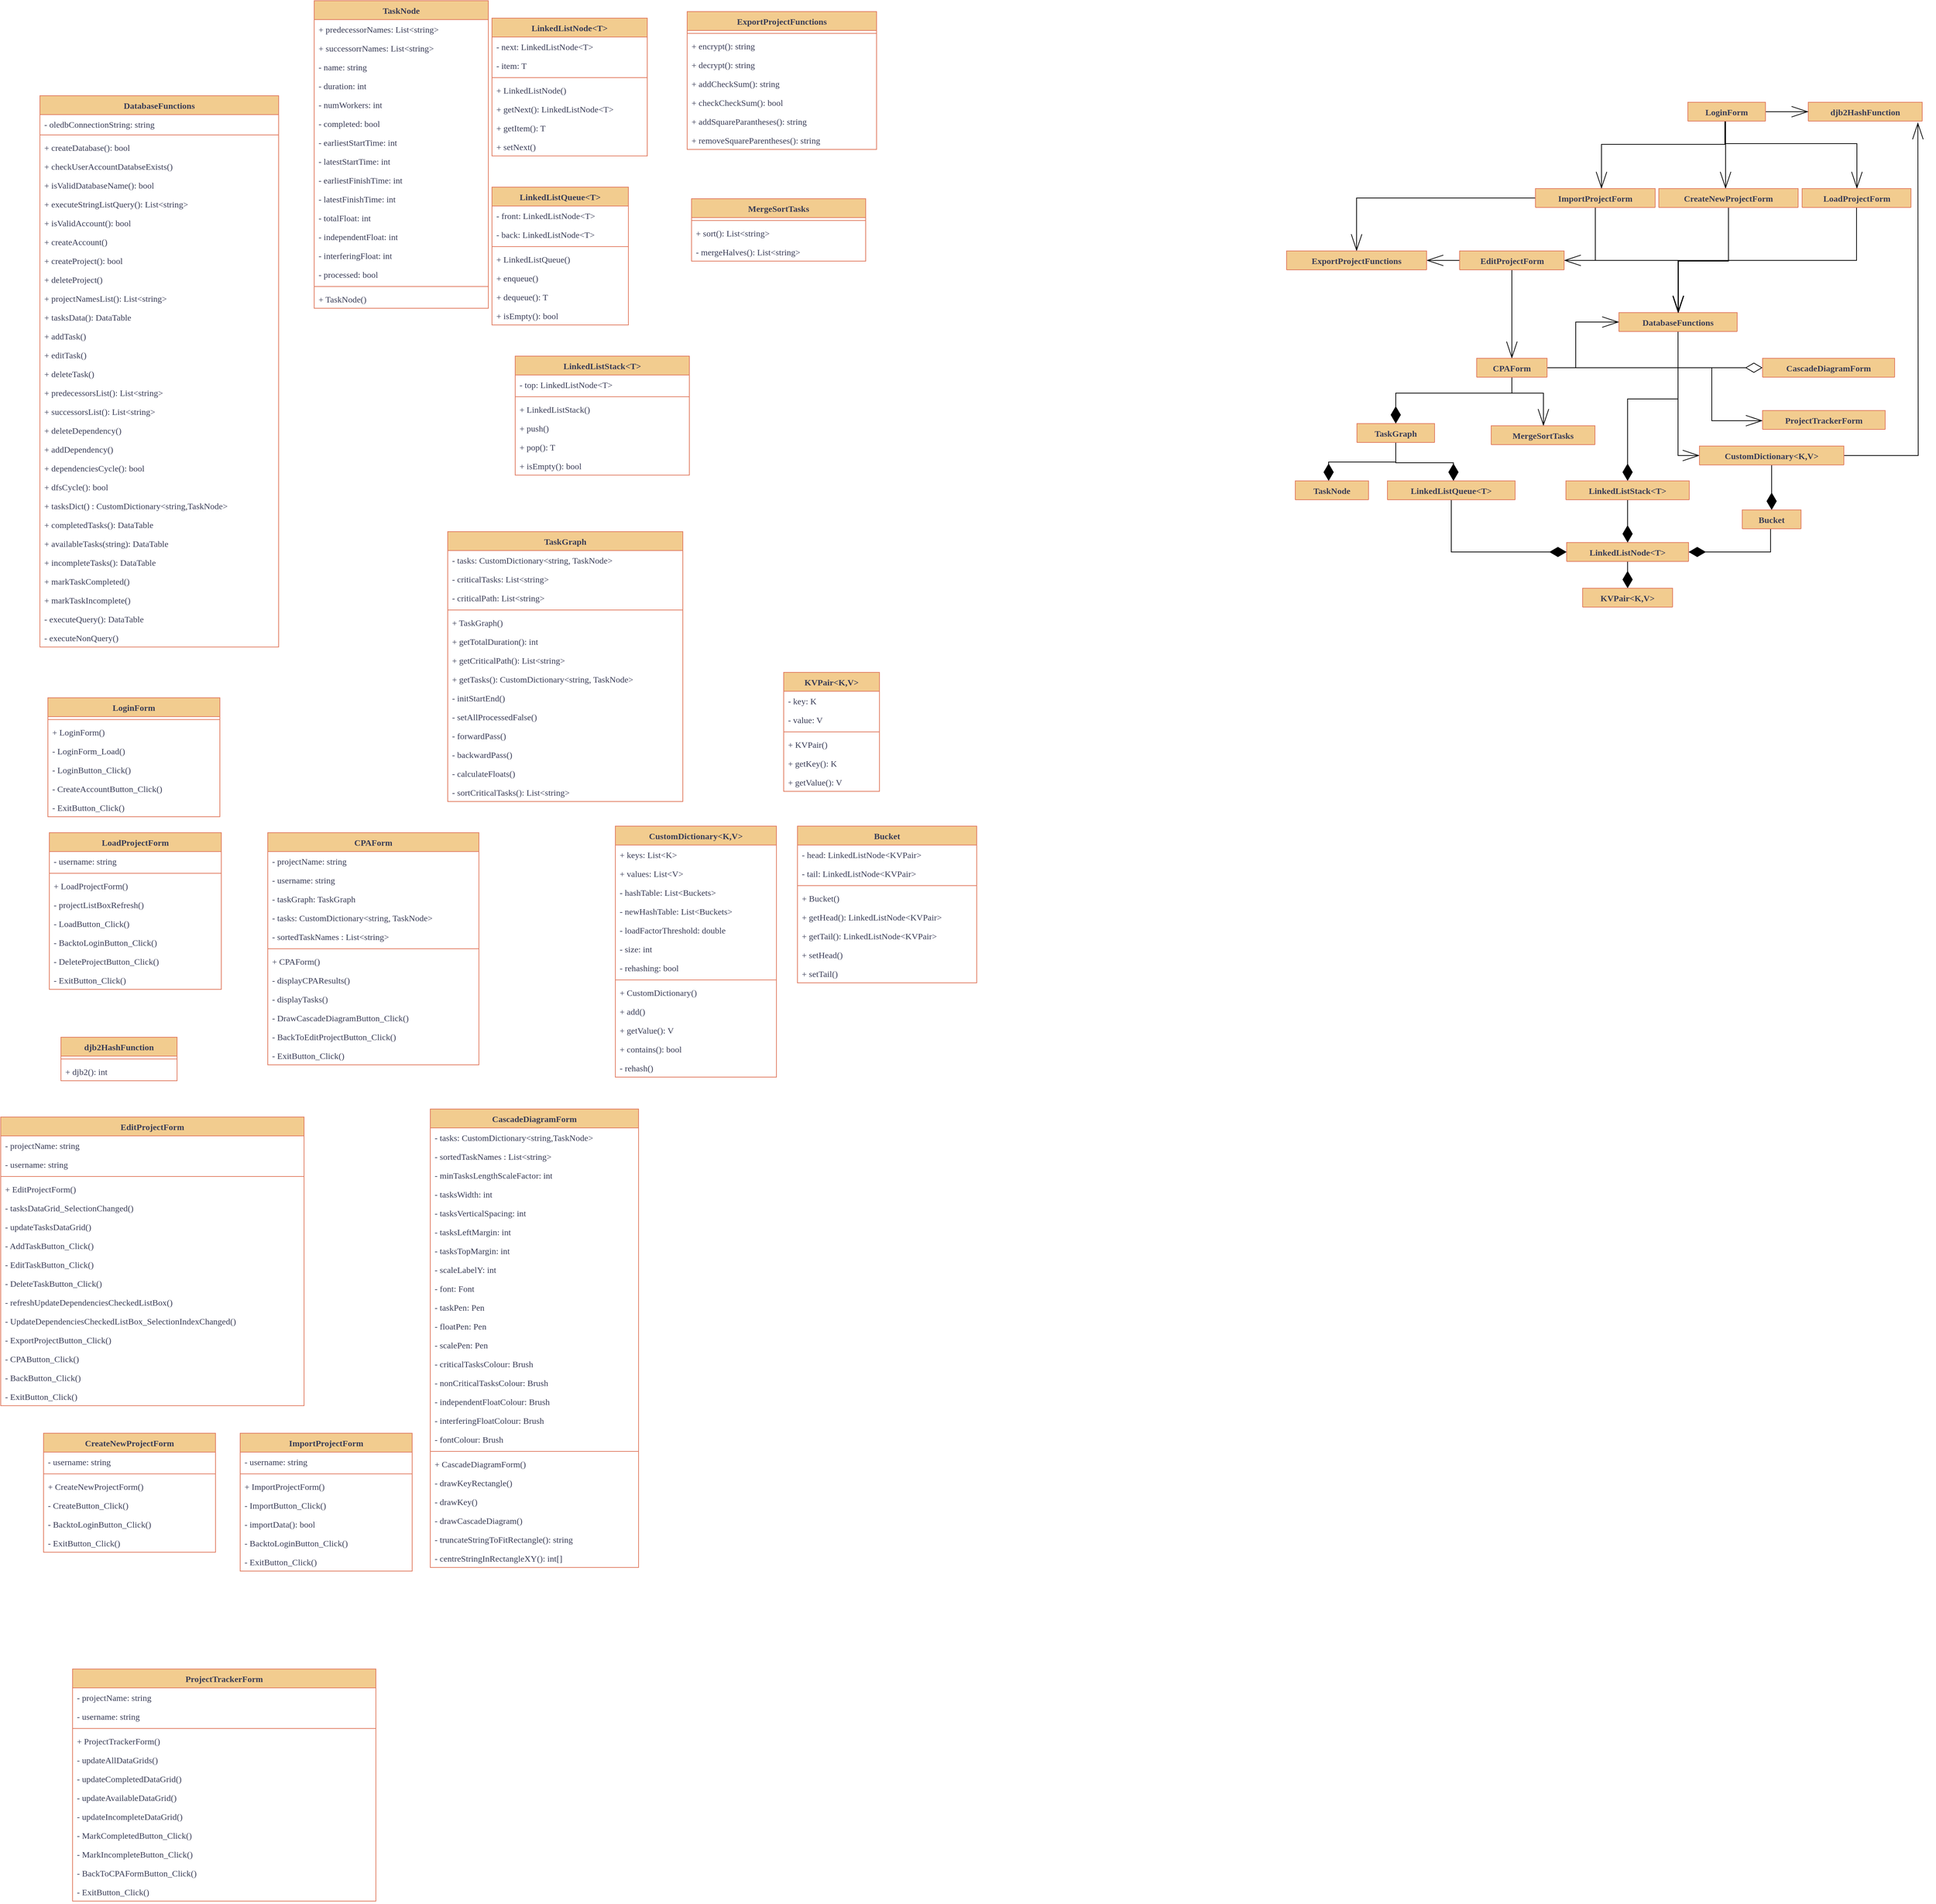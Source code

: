 <mxfile version="22.1.18" type="github" pages="6">
  <diagram id="C5RBs43oDa-KdzZeNtuy" name="UMLClassDiagram">
    <mxGraphModel dx="792" dy="1130" grid="0" gridSize="10" guides="1" tooltips="1" connect="1" arrows="1" fold="1" page="1" pageScale="1" pageWidth="5000" pageHeight="5000" background="#ffffff" math="0" shadow="0">
      <root>
        <mxCell id="WIyWlLk6GJQsqaUBKTNV-0" />
        <mxCell id="WIyWlLk6GJQsqaUBKTNV-1" parent="WIyWlLk6GJQsqaUBKTNV-0" />
        <mxCell id="YSYK2PPCONX_veq47vCK-0" value="DatabaseFunctions" style="swimlane;fontStyle=1;align=center;verticalAlign=top;childLayout=stackLayout;horizontal=1;startSize=26;horizontalStack=0;resizeParent=1;resizeParentMax=0;resizeLast=0;collapsible=1;marginBottom=0;whiteSpace=wrap;html=1;fontFamily=Verdana;labelBackgroundColor=none;fillColor=#F2CC8F;strokeColor=#E07A5F;fontColor=#393C56;" parent="WIyWlLk6GJQsqaUBKTNV-1" vertex="1">
          <mxGeometry x="210" y="200" width="329" height="760" as="geometry" />
        </mxCell>
        <mxCell id="YSYK2PPCONX_veq47vCK-1" value="- oledbConnectionString: string" style="text;strokeColor=none;fillColor=none;align=left;verticalAlign=top;spacingLeft=4;spacingRight=4;overflow=hidden;rotatable=0;points=[[0,0.5],[1,0.5]];portConstraint=eastwest;whiteSpace=wrap;html=1;fontFamily=Verdana;labelBackgroundColor=none;fontColor=#393C56;" parent="YSYK2PPCONX_veq47vCK-0" vertex="1">
          <mxGeometry y="26" width="329" height="24" as="geometry" />
        </mxCell>
        <mxCell id="YSYK2PPCONX_veq47vCK-2" value="" style="line;strokeWidth=1;fillColor=none;align=left;verticalAlign=middle;spacingTop=-1;spacingLeft=3;spacingRight=3;rotatable=0;labelPosition=right;points=[];portConstraint=eastwest;strokeColor=#E07A5F;fontFamily=Verdana;labelBackgroundColor=none;fontColor=#393C56;" parent="YSYK2PPCONX_veq47vCK-0" vertex="1">
          <mxGeometry y="50" width="329" height="8" as="geometry" />
        </mxCell>
        <mxCell id="kOTYBEWQsQP9uNIm4N31-5" value="+ createDatabase(): bool" style="text;strokeColor=none;fillColor=none;align=left;verticalAlign=top;spacingLeft=4;spacingRight=4;overflow=hidden;rotatable=0;points=[[0,0.5],[1,0.5]];portConstraint=eastwest;whiteSpace=wrap;html=1;fontFamily=Verdana;labelBackgroundColor=none;fontColor=#393C56;" parent="YSYK2PPCONX_veq47vCK-0" vertex="1">
          <mxGeometry y="58" width="329" height="26" as="geometry" />
        </mxCell>
        <mxCell id="kOTYBEWQsQP9uNIm4N31-6" value="+ checkUserAccountDatabseExists()" style="text;strokeColor=none;fillColor=none;align=left;verticalAlign=top;spacingLeft=4;spacingRight=4;overflow=hidden;rotatable=0;points=[[0,0.5],[1,0.5]];portConstraint=eastwest;whiteSpace=wrap;html=1;fontFamily=Verdana;labelBackgroundColor=none;fontColor=#393C56;" parent="YSYK2PPCONX_veq47vCK-0" vertex="1">
          <mxGeometry y="84" width="329" height="26" as="geometry" />
        </mxCell>
        <mxCell id="kOTYBEWQsQP9uNIm4N31-7" value="+ isValidDatabaseName(): bool" style="text;strokeColor=none;fillColor=none;align=left;verticalAlign=top;spacingLeft=4;spacingRight=4;overflow=hidden;rotatable=0;points=[[0,0.5],[1,0.5]];portConstraint=eastwest;whiteSpace=wrap;html=1;fontFamily=Verdana;labelBackgroundColor=none;fontColor=#393C56;" parent="YSYK2PPCONX_veq47vCK-0" vertex="1">
          <mxGeometry y="110" width="329" height="26" as="geometry" />
        </mxCell>
        <mxCell id="kOTYBEWQsQP9uNIm4N31-10" value="+ executeStringListQuery(): List&amp;lt;string&amp;gt;" style="text;strokeColor=none;fillColor=none;align=left;verticalAlign=top;spacingLeft=4;spacingRight=4;overflow=hidden;rotatable=0;points=[[0,0.5],[1,0.5]];portConstraint=eastwest;whiteSpace=wrap;html=1;fontFamily=Verdana;labelBackgroundColor=none;fontColor=#393C56;" parent="YSYK2PPCONX_veq47vCK-0" vertex="1">
          <mxGeometry y="136" width="329" height="26" as="geometry" />
        </mxCell>
        <mxCell id="kOTYBEWQsQP9uNIm4N31-11" value="+ isValidAccount(): bool" style="text;strokeColor=none;fillColor=none;align=left;verticalAlign=top;spacingLeft=4;spacingRight=4;overflow=hidden;rotatable=0;points=[[0,0.5],[1,0.5]];portConstraint=eastwest;whiteSpace=wrap;html=1;fontFamily=Verdana;labelBackgroundColor=none;fontColor=#393C56;" parent="YSYK2PPCONX_veq47vCK-0" vertex="1">
          <mxGeometry y="162" width="329" height="26" as="geometry" />
        </mxCell>
        <mxCell id="kOTYBEWQsQP9uNIm4N31-12" value="+ createAccount()" style="text;strokeColor=none;fillColor=none;align=left;verticalAlign=top;spacingLeft=4;spacingRight=4;overflow=hidden;rotatable=0;points=[[0,0.5],[1,0.5]];portConstraint=eastwest;whiteSpace=wrap;html=1;fontFamily=Verdana;labelBackgroundColor=none;fontColor=#393C56;" parent="YSYK2PPCONX_veq47vCK-0" vertex="1">
          <mxGeometry y="188" width="329" height="26" as="geometry" />
        </mxCell>
        <mxCell id="kOTYBEWQsQP9uNIm4N31-13" value="+ createProject(): bool" style="text;strokeColor=none;fillColor=none;align=left;verticalAlign=top;spacingLeft=4;spacingRight=4;overflow=hidden;rotatable=0;points=[[0,0.5],[1,0.5]];portConstraint=eastwest;whiteSpace=wrap;html=1;fontFamily=Verdana;labelBackgroundColor=none;fontColor=#393C56;" parent="YSYK2PPCONX_veq47vCK-0" vertex="1">
          <mxGeometry y="214" width="329" height="26" as="geometry" />
        </mxCell>
        <mxCell id="kOTYBEWQsQP9uNIm4N31-14" value="+ deleteProject()" style="text;strokeColor=none;fillColor=none;align=left;verticalAlign=top;spacingLeft=4;spacingRight=4;overflow=hidden;rotatable=0;points=[[0,0.5],[1,0.5]];portConstraint=eastwest;whiteSpace=wrap;html=1;fontFamily=Verdana;labelBackgroundColor=none;fontColor=#393C56;" parent="YSYK2PPCONX_veq47vCK-0" vertex="1">
          <mxGeometry y="240" width="329" height="26" as="geometry" />
        </mxCell>
        <mxCell id="kOTYBEWQsQP9uNIm4N31-15" value="+ projectNamesList(): List&amp;lt;string&amp;gt;" style="text;strokeColor=none;fillColor=none;align=left;verticalAlign=top;spacingLeft=4;spacingRight=4;overflow=hidden;rotatable=0;points=[[0,0.5],[1,0.5]];portConstraint=eastwest;whiteSpace=wrap;html=1;fontFamily=Verdana;labelBackgroundColor=none;fontColor=#393C56;" parent="YSYK2PPCONX_veq47vCK-0" vertex="1">
          <mxGeometry y="266" width="329" height="26" as="geometry" />
        </mxCell>
        <mxCell id="kOTYBEWQsQP9uNIm4N31-16" value="+ tasksData(): DataTable" style="text;strokeColor=none;fillColor=none;align=left;verticalAlign=top;spacingLeft=4;spacingRight=4;overflow=hidden;rotatable=0;points=[[0,0.5],[1,0.5]];portConstraint=eastwest;whiteSpace=wrap;html=1;fontFamily=Verdana;labelBackgroundColor=none;fontColor=#393C56;" parent="YSYK2PPCONX_veq47vCK-0" vertex="1">
          <mxGeometry y="292" width="329" height="26" as="geometry" />
        </mxCell>
        <mxCell id="kOTYBEWQsQP9uNIm4N31-17" value="+ addTask()" style="text;strokeColor=none;fillColor=none;align=left;verticalAlign=top;spacingLeft=4;spacingRight=4;overflow=hidden;rotatable=0;points=[[0,0.5],[1,0.5]];portConstraint=eastwest;whiteSpace=wrap;html=1;fontFamily=Verdana;labelBackgroundColor=none;fontColor=#393C56;" parent="YSYK2PPCONX_veq47vCK-0" vertex="1">
          <mxGeometry y="318" width="329" height="26" as="geometry" />
        </mxCell>
        <mxCell id="kOTYBEWQsQP9uNIm4N31-18" value="+ editTask()" style="text;strokeColor=none;fillColor=none;align=left;verticalAlign=top;spacingLeft=4;spacingRight=4;overflow=hidden;rotatable=0;points=[[0,0.5],[1,0.5]];portConstraint=eastwest;whiteSpace=wrap;html=1;fontFamily=Verdana;labelBackgroundColor=none;fontColor=#393C56;" parent="YSYK2PPCONX_veq47vCK-0" vertex="1">
          <mxGeometry y="344" width="329" height="26" as="geometry" />
        </mxCell>
        <mxCell id="kOTYBEWQsQP9uNIm4N31-19" value="+ deleteTask()" style="text;strokeColor=none;fillColor=none;align=left;verticalAlign=top;spacingLeft=4;spacingRight=4;overflow=hidden;rotatable=0;points=[[0,0.5],[1,0.5]];portConstraint=eastwest;whiteSpace=wrap;html=1;fontFamily=Verdana;labelBackgroundColor=none;fontColor=#393C56;" parent="YSYK2PPCONX_veq47vCK-0" vertex="1">
          <mxGeometry y="370" width="329" height="26" as="geometry" />
        </mxCell>
        <mxCell id="kOTYBEWQsQP9uNIm4N31-20" value="+ predecessorsList(): List&amp;lt;string&amp;gt;" style="text;strokeColor=none;fillColor=none;align=left;verticalAlign=top;spacingLeft=4;spacingRight=4;overflow=hidden;rotatable=0;points=[[0,0.5],[1,0.5]];portConstraint=eastwest;whiteSpace=wrap;html=1;fontFamily=Verdana;labelBackgroundColor=none;fontColor=#393C56;" parent="YSYK2PPCONX_veq47vCK-0" vertex="1">
          <mxGeometry y="396" width="329" height="26" as="geometry" />
        </mxCell>
        <mxCell id="YVCR-VSQV84rtF3k8rli-15" value="+ successorsList(): List&amp;lt;string&amp;gt;" style="text;strokeColor=none;fillColor=none;align=left;verticalAlign=top;spacingLeft=4;spacingRight=4;overflow=hidden;rotatable=0;points=[[0,0.5],[1,0.5]];portConstraint=eastwest;whiteSpace=wrap;html=1;fontFamily=Verdana;labelBackgroundColor=none;fontColor=#393C56;" parent="YSYK2PPCONX_veq47vCK-0" vertex="1">
          <mxGeometry y="422" width="329" height="26" as="geometry" />
        </mxCell>
        <mxCell id="YVCR-VSQV84rtF3k8rli-0" value="+ deleteDependency()" style="text;strokeColor=none;fillColor=none;align=left;verticalAlign=top;spacingLeft=4;spacingRight=4;overflow=hidden;rotatable=0;points=[[0,0.5],[1,0.5]];portConstraint=eastwest;whiteSpace=wrap;html=1;fontFamily=Verdana;labelBackgroundColor=none;fontColor=#393C56;" parent="YSYK2PPCONX_veq47vCK-0" vertex="1">
          <mxGeometry y="448" width="329" height="26" as="geometry" />
        </mxCell>
        <mxCell id="YVCR-VSQV84rtF3k8rli-1" value="+ addDependency()" style="text;strokeColor=none;fillColor=none;align=left;verticalAlign=top;spacingLeft=4;spacingRight=4;overflow=hidden;rotatable=0;points=[[0,0.5],[1,0.5]];portConstraint=eastwest;whiteSpace=wrap;html=1;fontFamily=Verdana;labelBackgroundColor=none;fontColor=#393C56;" parent="YSYK2PPCONX_veq47vCK-0" vertex="1">
          <mxGeometry y="474" width="329" height="26" as="geometry" />
        </mxCell>
        <mxCell id="YVCR-VSQV84rtF3k8rli-2" value="+ dependenciesCycle(): bool" style="text;strokeColor=none;fillColor=none;align=left;verticalAlign=top;spacingLeft=4;spacingRight=4;overflow=hidden;rotatable=0;points=[[0,0.5],[1,0.5]];portConstraint=eastwest;whiteSpace=wrap;html=1;fontFamily=Verdana;labelBackgroundColor=none;fontColor=#393C56;" parent="YSYK2PPCONX_veq47vCK-0" vertex="1">
          <mxGeometry y="500" width="329" height="26" as="geometry" />
        </mxCell>
        <mxCell id="YVCR-VSQV84rtF3k8rli-3" value="+ dfsCycle(): bool" style="text;strokeColor=none;fillColor=none;align=left;verticalAlign=top;spacingLeft=4;spacingRight=4;overflow=hidden;rotatable=0;points=[[0,0.5],[1,0.5]];portConstraint=eastwest;whiteSpace=wrap;html=1;fontFamily=Verdana;labelBackgroundColor=none;fontColor=#393C56;" parent="YSYK2PPCONX_veq47vCK-0" vertex="1">
          <mxGeometry y="526" width="329" height="26" as="geometry" />
        </mxCell>
        <mxCell id="JfmV6r5BJFt1BFcukV40-2" value="+ tasksDict() : CustomDictionary&amp;lt;string,TaskNode&amp;gt;" style="text;strokeColor=none;fillColor=none;align=left;verticalAlign=top;spacingLeft=4;spacingRight=4;overflow=hidden;rotatable=0;points=[[0,0.5],[1,0.5]];portConstraint=eastwest;whiteSpace=wrap;html=1;fontFamily=Verdana;labelBackgroundColor=none;fontColor=#393C56;" parent="YSYK2PPCONX_veq47vCK-0" vertex="1">
          <mxGeometry y="552" width="329" height="26" as="geometry" />
        </mxCell>
        <mxCell id="JfmV6r5BJFt1BFcukV40-1" value="+ completedTasks(): DataTable" style="text;strokeColor=none;fillColor=none;align=left;verticalAlign=top;spacingLeft=4;spacingRight=4;overflow=hidden;rotatable=0;points=[[0,0.5],[1,0.5]];portConstraint=eastwest;whiteSpace=wrap;html=1;fontFamily=Verdana;labelBackgroundColor=none;fontColor=#393C56;" parent="YSYK2PPCONX_veq47vCK-0" vertex="1">
          <mxGeometry y="578" width="329" height="26" as="geometry" />
        </mxCell>
        <mxCell id="JfmV6r5BJFt1BFcukV40-0" value="+ availableTasks(string): DataTable" style="text;strokeColor=none;fillColor=none;align=left;verticalAlign=top;spacingLeft=4;spacingRight=4;overflow=hidden;rotatable=0;points=[[0,0.5],[1,0.5]];portConstraint=eastwest;whiteSpace=wrap;html=1;fontFamily=Verdana;labelBackgroundColor=none;fontColor=#393C56;" parent="YSYK2PPCONX_veq47vCK-0" vertex="1">
          <mxGeometry y="604" width="329" height="26" as="geometry" />
        </mxCell>
        <mxCell id="JfmV6r5BJFt1BFcukV40-3" value="+ incompleteTasks(): DataTable" style="text;strokeColor=none;fillColor=none;align=left;verticalAlign=top;spacingLeft=4;spacingRight=4;overflow=hidden;rotatable=0;points=[[0,0.5],[1,0.5]];portConstraint=eastwest;whiteSpace=wrap;html=1;fontFamily=Verdana;labelBackgroundColor=none;fontColor=#393C56;" parent="YSYK2PPCONX_veq47vCK-0" vertex="1">
          <mxGeometry y="630" width="329" height="26" as="geometry" />
        </mxCell>
        <mxCell id="JfmV6r5BJFt1BFcukV40-5" value="+ markTaskCompleted()" style="text;strokeColor=none;fillColor=none;align=left;verticalAlign=top;spacingLeft=4;spacingRight=4;overflow=hidden;rotatable=0;points=[[0,0.5],[1,0.5]];portConstraint=eastwest;whiteSpace=wrap;html=1;fontFamily=Verdana;labelBackgroundColor=none;fontColor=#393C56;" parent="YSYK2PPCONX_veq47vCK-0" vertex="1">
          <mxGeometry y="656" width="329" height="26" as="geometry" />
        </mxCell>
        <mxCell id="JfmV6r5BJFt1BFcukV40-4" value="+ markTaskIncomplete()" style="text;strokeColor=none;fillColor=none;align=left;verticalAlign=top;spacingLeft=4;spacingRight=4;overflow=hidden;rotatable=0;points=[[0,0.5],[1,0.5]];portConstraint=eastwest;whiteSpace=wrap;html=1;fontFamily=Verdana;labelBackgroundColor=none;fontColor=#393C56;" parent="YSYK2PPCONX_veq47vCK-0" vertex="1">
          <mxGeometry y="682" width="329" height="26" as="geometry" />
        </mxCell>
        <mxCell id="kOTYBEWQsQP9uNIm4N31-9" value="- executeQuery(): DataTable" style="text;strokeColor=none;fillColor=none;align=left;verticalAlign=top;spacingLeft=4;spacingRight=4;overflow=hidden;rotatable=0;points=[[0,0.5],[1,0.5]];portConstraint=eastwest;whiteSpace=wrap;html=1;fontFamily=Verdana;labelBackgroundColor=none;fontColor=#393C56;" parent="YSYK2PPCONX_veq47vCK-0" vertex="1">
          <mxGeometry y="708" width="329" height="26" as="geometry" />
        </mxCell>
        <mxCell id="kOTYBEWQsQP9uNIm4N31-8" value="- executeNonQuery()" style="text;strokeColor=none;fillColor=none;align=left;verticalAlign=top;spacingLeft=4;spacingRight=4;overflow=hidden;rotatable=0;points=[[0,0.5],[1,0.5]];portConstraint=eastwest;whiteSpace=wrap;html=1;fontFamily=Verdana;labelBackgroundColor=none;fontColor=#393C56;" parent="YSYK2PPCONX_veq47vCK-0" vertex="1">
          <mxGeometry y="734" width="329" height="26" as="geometry" />
        </mxCell>
        <mxCell id="YVCR-VSQV84rtF3k8rli-17" value="djb2HashFunction" style="swimlane;fontStyle=1;align=center;verticalAlign=top;childLayout=stackLayout;horizontal=1;startSize=26;horizontalStack=0;resizeParent=1;resizeParentMax=0;resizeLast=0;collapsible=1;marginBottom=0;whiteSpace=wrap;html=1;fontFamily=Verdana;labelBackgroundColor=none;fillColor=#F2CC8F;strokeColor=#E07A5F;fontColor=#393C56;" parent="WIyWlLk6GJQsqaUBKTNV-1" vertex="1">
          <mxGeometry x="239" y="1498" width="160" height="60" as="geometry" />
        </mxCell>
        <mxCell id="YVCR-VSQV84rtF3k8rli-19" value="" style="line;strokeWidth=1;fillColor=none;align=left;verticalAlign=middle;spacingTop=-1;spacingLeft=3;spacingRight=3;rotatable=0;labelPosition=right;points=[];portConstraint=eastwest;strokeColor=#E07A5F;fontFamily=Verdana;labelBackgroundColor=none;fontColor=#393C56;" parent="YVCR-VSQV84rtF3k8rli-17" vertex="1">
          <mxGeometry y="26" width="160" height="8" as="geometry" />
        </mxCell>
        <mxCell id="YVCR-VSQV84rtF3k8rli-20" value="+ djb2(): int" style="text;strokeColor=none;fillColor=none;align=left;verticalAlign=top;spacingLeft=4;spacingRight=4;overflow=hidden;rotatable=0;points=[[0,0.5],[1,0.5]];portConstraint=eastwest;whiteSpace=wrap;html=1;fontFamily=Verdana;labelBackgroundColor=none;fontColor=#393C56;" parent="YVCR-VSQV84rtF3k8rli-17" vertex="1">
          <mxGeometry y="34" width="160" height="26" as="geometry" />
        </mxCell>
        <mxCell id="YVCR-VSQV84rtF3k8rli-21" value="TaskGraph" style="swimlane;fontStyle=1;align=center;verticalAlign=top;childLayout=stackLayout;horizontal=1;startSize=26;horizontalStack=0;resizeParent=1;resizeParentMax=0;resizeLast=0;collapsible=1;marginBottom=0;whiteSpace=wrap;html=1;strokeColor=#E07A5F;fontColor=#393C56;fillColor=#F2CC8F;fontFamily=Verdana;labelBackgroundColor=none;" parent="WIyWlLk6GJQsqaUBKTNV-1" vertex="1">
          <mxGeometry x="772" y="801" width="324" height="372" as="geometry" />
        </mxCell>
        <mxCell id="YVCR-VSQV84rtF3k8rli-22" value="- tasks: CustomDictionary&amp;lt;string, TaskNode&amp;gt;&amp;nbsp;" style="text;strokeColor=none;fillColor=none;align=left;verticalAlign=top;spacingLeft=4;spacingRight=4;overflow=hidden;rotatable=0;points=[[0,0.5],[1,0.5]];portConstraint=eastwest;whiteSpace=wrap;html=1;fontColor=#393C56;fontFamily=Verdana;labelBackgroundColor=none;" parent="YVCR-VSQV84rtF3k8rli-21" vertex="1">
          <mxGeometry y="26" width="324" height="26" as="geometry" />
        </mxCell>
        <mxCell id="YVCR-VSQV84rtF3k8rli-26" value="- criticalTasks: List&amp;lt;string&amp;gt;" style="text;strokeColor=none;fillColor=none;align=left;verticalAlign=top;spacingLeft=4;spacingRight=4;overflow=hidden;rotatable=0;points=[[0,0.5],[1,0.5]];portConstraint=eastwest;whiteSpace=wrap;html=1;fontColor=#393C56;fontFamily=Verdana;labelBackgroundColor=none;" parent="YVCR-VSQV84rtF3k8rli-21" vertex="1">
          <mxGeometry y="52" width="324" height="26" as="geometry" />
        </mxCell>
        <mxCell id="YVCR-VSQV84rtF3k8rli-25" value="- criticalPath: List&amp;lt;string&amp;gt;" style="text;strokeColor=none;fillColor=none;align=left;verticalAlign=top;spacingLeft=4;spacingRight=4;overflow=hidden;rotatable=0;points=[[0,0.5],[1,0.5]];portConstraint=eastwest;whiteSpace=wrap;html=1;fontColor=#393C56;fontFamily=Verdana;labelBackgroundColor=none;" parent="YVCR-VSQV84rtF3k8rli-21" vertex="1">
          <mxGeometry y="78" width="324" height="26" as="geometry" />
        </mxCell>
        <mxCell id="YVCR-VSQV84rtF3k8rli-23" value="" style="line;strokeWidth=1;fillColor=none;align=left;verticalAlign=middle;spacingTop=-1;spacingLeft=3;spacingRight=3;rotatable=0;labelPosition=right;points=[];portConstraint=eastwest;strokeColor=#E07A5F;fontColor=#393C56;fontFamily=Verdana;labelBackgroundColor=none;" parent="YVCR-VSQV84rtF3k8rli-21" vertex="1">
          <mxGeometry y="104" width="324" height="8" as="geometry" />
        </mxCell>
        <mxCell id="YVCR-VSQV84rtF3k8rli-24" value="+ TaskGraph()" style="text;strokeColor=none;fillColor=none;align=left;verticalAlign=top;spacingLeft=4;spacingRight=4;overflow=hidden;rotatable=0;points=[[0,0.5],[1,0.5]];portConstraint=eastwest;whiteSpace=wrap;html=1;fontColor=#393C56;fontFamily=Verdana;labelBackgroundColor=none;" parent="YVCR-VSQV84rtF3k8rli-21" vertex="1">
          <mxGeometry y="112" width="324" height="26" as="geometry" />
        </mxCell>
        <mxCell id="YVCR-VSQV84rtF3k8rli-32" value="+ getTotalDuration(): int" style="text;strokeColor=none;fillColor=none;align=left;verticalAlign=top;spacingLeft=4;spacingRight=4;overflow=hidden;rotatable=0;points=[[0,0.5],[1,0.5]];portConstraint=eastwest;whiteSpace=wrap;html=1;fontColor=#393C56;fontFamily=Verdana;labelBackgroundColor=none;" parent="YVCR-VSQV84rtF3k8rli-21" vertex="1">
          <mxGeometry y="138" width="324" height="26" as="geometry" />
        </mxCell>
        <mxCell id="YVCR-VSQV84rtF3k8rli-33" value="+ getCriticalPath(): List&amp;lt;string&amp;gt;" style="text;strokeColor=none;fillColor=none;align=left;verticalAlign=top;spacingLeft=4;spacingRight=4;overflow=hidden;rotatable=0;points=[[0,0.5],[1,0.5]];portConstraint=eastwest;whiteSpace=wrap;html=1;fontColor=#393C56;fontFamily=Verdana;labelBackgroundColor=none;" parent="YVCR-VSQV84rtF3k8rli-21" vertex="1">
          <mxGeometry y="164" width="324" height="26" as="geometry" />
        </mxCell>
        <mxCell id="YVCR-VSQV84rtF3k8rli-34" value="+ getTasks(): CustomDictionary&amp;lt;string, TaskNode&amp;gt;" style="text;strokeColor=none;fillColor=none;align=left;verticalAlign=top;spacingLeft=4;spacingRight=4;overflow=hidden;rotatable=0;points=[[0,0.5],[1,0.5]];portConstraint=eastwest;whiteSpace=wrap;html=1;fontColor=#393C56;fontFamily=Verdana;labelBackgroundColor=none;" parent="YVCR-VSQV84rtF3k8rli-21" vertex="1">
          <mxGeometry y="190" width="324" height="26" as="geometry" />
        </mxCell>
        <mxCell id="YVCR-VSQV84rtF3k8rli-27" value="- initStartEnd()" style="text;strokeColor=none;fillColor=none;align=left;verticalAlign=top;spacingLeft=4;spacingRight=4;overflow=hidden;rotatable=0;points=[[0,0.5],[1,0.5]];portConstraint=eastwest;whiteSpace=wrap;html=1;fontColor=#393C56;fontFamily=Verdana;labelBackgroundColor=none;" parent="YVCR-VSQV84rtF3k8rli-21" vertex="1">
          <mxGeometry y="216" width="324" height="26" as="geometry" />
        </mxCell>
        <mxCell id="YVCR-VSQV84rtF3k8rli-28" value="- setAllProcessedFalse()" style="text;strokeColor=none;fillColor=none;align=left;verticalAlign=top;spacingLeft=4;spacingRight=4;overflow=hidden;rotatable=0;points=[[0,0.5],[1,0.5]];portConstraint=eastwest;whiteSpace=wrap;html=1;fontColor=#393C56;fontFamily=Verdana;labelBackgroundColor=none;" parent="YVCR-VSQV84rtF3k8rli-21" vertex="1">
          <mxGeometry y="242" width="324" height="26" as="geometry" />
        </mxCell>
        <mxCell id="YVCR-VSQV84rtF3k8rli-29" value="- forwardPass()" style="text;strokeColor=none;fillColor=none;align=left;verticalAlign=top;spacingLeft=4;spacingRight=4;overflow=hidden;rotatable=0;points=[[0,0.5],[1,0.5]];portConstraint=eastwest;whiteSpace=wrap;html=1;fontColor=#393C56;fontFamily=Verdana;labelBackgroundColor=none;" parent="YVCR-VSQV84rtF3k8rli-21" vertex="1">
          <mxGeometry y="268" width="324" height="26" as="geometry" />
        </mxCell>
        <mxCell id="YVCR-VSQV84rtF3k8rli-30" value="- backwardPass()" style="text;strokeColor=none;fillColor=none;align=left;verticalAlign=top;spacingLeft=4;spacingRight=4;overflow=hidden;rotatable=0;points=[[0,0.5],[1,0.5]];portConstraint=eastwest;whiteSpace=wrap;html=1;fontColor=#393C56;fontFamily=Verdana;labelBackgroundColor=none;" parent="YVCR-VSQV84rtF3k8rli-21" vertex="1">
          <mxGeometry y="294" width="324" height="26" as="geometry" />
        </mxCell>
        <mxCell id="YVCR-VSQV84rtF3k8rli-31" value="- calculateFloats()" style="text;strokeColor=none;fillColor=none;align=left;verticalAlign=top;spacingLeft=4;spacingRight=4;overflow=hidden;rotatable=0;points=[[0,0.5],[1,0.5]];portConstraint=eastwest;whiteSpace=wrap;html=1;fontColor=#393C56;fontFamily=Verdana;labelBackgroundColor=none;" parent="YVCR-VSQV84rtF3k8rli-21" vertex="1">
          <mxGeometry y="320" width="324" height="26" as="geometry" />
        </mxCell>
        <mxCell id="JfmV6r5BJFt1BFcukV40-17" value="- sortCriticalTasks(): List&amp;lt;string&amp;gt;" style="text;strokeColor=none;fillColor=none;align=left;verticalAlign=top;spacingLeft=4;spacingRight=4;overflow=hidden;rotatable=0;points=[[0,0.5],[1,0.5]];portConstraint=eastwest;whiteSpace=wrap;html=1;fontColor=#393C56;fontFamily=Verdana;labelBackgroundColor=none;" parent="YVCR-VSQV84rtF3k8rli-21" vertex="1">
          <mxGeometry y="346" width="324" height="26" as="geometry" />
        </mxCell>
        <mxCell id="YVCR-VSQV84rtF3k8rli-36" value="TaskNode" style="swimlane;fontStyle=1;align=center;verticalAlign=top;childLayout=stackLayout;horizontal=1;startSize=26;horizontalStack=0;resizeParent=1;resizeParentMax=0;resizeLast=0;collapsible=1;marginBottom=0;whiteSpace=wrap;html=1;strokeColor=#E07A5F;fontColor=#393C56;fillColor=#F2CC8F;fontFamily=Verdana;labelBackgroundColor=none;" parent="WIyWlLk6GJQsqaUBKTNV-1" vertex="1">
          <mxGeometry x="588" y="69" width="240" height="424" as="geometry" />
        </mxCell>
        <mxCell id="YVCR-VSQV84rtF3k8rli-50" value="+ predecessorNames: List&amp;lt;string&amp;gt;" style="text;strokeColor=none;fillColor=none;align=left;verticalAlign=top;spacingLeft=4;spacingRight=4;overflow=hidden;rotatable=0;points=[[0,0.5],[1,0.5]];portConstraint=eastwest;whiteSpace=wrap;html=1;fontColor=#393C56;fontFamily=Verdana;labelBackgroundColor=none;" parent="YVCR-VSQV84rtF3k8rli-36" vertex="1">
          <mxGeometry y="26" width="240" height="26" as="geometry" />
        </mxCell>
        <mxCell id="YVCR-VSQV84rtF3k8rli-49" value="+ successorrNames: List&amp;lt;string&amp;gt;" style="text;strokeColor=none;fillColor=none;align=left;verticalAlign=top;spacingLeft=4;spacingRight=4;overflow=hidden;rotatable=0;points=[[0,0.5],[1,0.5]];portConstraint=eastwest;whiteSpace=wrap;html=1;fontColor=#393C56;fontFamily=Verdana;labelBackgroundColor=none;" parent="YVCR-VSQV84rtF3k8rli-36" vertex="1">
          <mxGeometry y="52" width="240" height="26" as="geometry" />
        </mxCell>
        <mxCell id="YVCR-VSQV84rtF3k8rli-37" value="- name: string" style="text;strokeColor=none;fillColor=none;align=left;verticalAlign=top;spacingLeft=4;spacingRight=4;overflow=hidden;rotatable=0;points=[[0,0.5],[1,0.5]];portConstraint=eastwest;whiteSpace=wrap;html=1;fontColor=#393C56;fontFamily=Verdana;labelBackgroundColor=none;" parent="YVCR-VSQV84rtF3k8rli-36" vertex="1">
          <mxGeometry y="78" width="240" height="26" as="geometry" />
        </mxCell>
        <mxCell id="YVCR-VSQV84rtF3k8rli-52" value="- duration: int" style="text;strokeColor=none;fillColor=none;align=left;verticalAlign=top;spacingLeft=4;spacingRight=4;overflow=hidden;rotatable=0;points=[[0,0.5],[1,0.5]];portConstraint=eastwest;whiteSpace=wrap;html=1;fontColor=#393C56;fontFamily=Verdana;labelBackgroundColor=none;" parent="YVCR-VSQV84rtF3k8rli-36" vertex="1">
          <mxGeometry y="104" width="240" height="26" as="geometry" />
        </mxCell>
        <mxCell id="YVCR-VSQV84rtF3k8rli-51" value="- numWorkers: int" style="text;strokeColor=none;fillColor=none;align=left;verticalAlign=top;spacingLeft=4;spacingRight=4;overflow=hidden;rotatable=0;points=[[0,0.5],[1,0.5]];portConstraint=eastwest;whiteSpace=wrap;html=1;fontColor=#393C56;fontFamily=Verdana;labelBackgroundColor=none;" parent="YVCR-VSQV84rtF3k8rli-36" vertex="1">
          <mxGeometry y="130" width="240" height="26" as="geometry" />
        </mxCell>
        <mxCell id="JfmV6r5BJFt1BFcukV40-18" value="- completed: bool" style="text;strokeColor=none;fillColor=none;align=left;verticalAlign=top;spacingLeft=4;spacingRight=4;overflow=hidden;rotatable=0;points=[[0,0.5],[1,0.5]];portConstraint=eastwest;whiteSpace=wrap;html=1;fontColor=#393C56;fontFamily=Verdana;labelBackgroundColor=none;" parent="YVCR-VSQV84rtF3k8rli-36" vertex="1">
          <mxGeometry y="156" width="240" height="26" as="geometry" />
        </mxCell>
        <mxCell id="YVCR-VSQV84rtF3k8rli-48" value="- earliestStartTime: int" style="text;strokeColor=none;fillColor=none;align=left;verticalAlign=top;spacingLeft=4;spacingRight=4;overflow=hidden;rotatable=0;points=[[0,0.5],[1,0.5]];portConstraint=eastwest;whiteSpace=wrap;html=1;fontColor=#393C56;fontFamily=Verdana;labelBackgroundColor=none;" parent="YVCR-VSQV84rtF3k8rli-36" vertex="1">
          <mxGeometry y="182" width="240" height="26" as="geometry" />
        </mxCell>
        <mxCell id="YVCR-VSQV84rtF3k8rli-47" value="- latestStartTime: int" style="text;strokeColor=none;fillColor=none;align=left;verticalAlign=top;spacingLeft=4;spacingRight=4;overflow=hidden;rotatable=0;points=[[0,0.5],[1,0.5]];portConstraint=eastwest;whiteSpace=wrap;html=1;fontColor=#393C56;fontFamily=Verdana;labelBackgroundColor=none;" parent="YVCR-VSQV84rtF3k8rli-36" vertex="1">
          <mxGeometry y="208" width="240" height="26" as="geometry" />
        </mxCell>
        <mxCell id="YVCR-VSQV84rtF3k8rli-46" value="- earliestFinishTime: int" style="text;strokeColor=none;fillColor=none;align=left;verticalAlign=top;spacingLeft=4;spacingRight=4;overflow=hidden;rotatable=0;points=[[0,0.5],[1,0.5]];portConstraint=eastwest;whiteSpace=wrap;html=1;fontColor=#393C56;fontFamily=Verdana;labelBackgroundColor=none;" parent="YVCR-VSQV84rtF3k8rli-36" vertex="1">
          <mxGeometry y="234" width="240" height="26" as="geometry" />
        </mxCell>
        <mxCell id="YVCR-VSQV84rtF3k8rli-45" value="- latestFinishTime: int" style="text;strokeColor=none;fillColor=none;align=left;verticalAlign=top;spacingLeft=4;spacingRight=4;overflow=hidden;rotatable=0;points=[[0,0.5],[1,0.5]];portConstraint=eastwest;whiteSpace=wrap;html=1;fontColor=#393C56;fontFamily=Verdana;labelBackgroundColor=none;" parent="YVCR-VSQV84rtF3k8rli-36" vertex="1">
          <mxGeometry y="260" width="240" height="26" as="geometry" />
        </mxCell>
        <mxCell id="YVCR-VSQV84rtF3k8rli-44" value="- totalFloat: int" style="text;strokeColor=none;fillColor=none;align=left;verticalAlign=top;spacingLeft=4;spacingRight=4;overflow=hidden;rotatable=0;points=[[0,0.5],[1,0.5]];portConstraint=eastwest;whiteSpace=wrap;html=1;fontColor=#393C56;fontFamily=Verdana;labelBackgroundColor=none;" parent="YVCR-VSQV84rtF3k8rli-36" vertex="1">
          <mxGeometry y="286" width="240" height="26" as="geometry" />
        </mxCell>
        <mxCell id="YVCR-VSQV84rtF3k8rli-43" value="- independentFloat: int" style="text;strokeColor=none;fillColor=none;align=left;verticalAlign=top;spacingLeft=4;spacingRight=4;overflow=hidden;rotatable=0;points=[[0,0.5],[1,0.5]];portConstraint=eastwest;whiteSpace=wrap;html=1;fontColor=#393C56;fontFamily=Verdana;labelBackgroundColor=none;" parent="YVCR-VSQV84rtF3k8rli-36" vertex="1">
          <mxGeometry y="312" width="240" height="26" as="geometry" />
        </mxCell>
        <mxCell id="YVCR-VSQV84rtF3k8rli-42" value="- interferingFloat: int" style="text;strokeColor=none;fillColor=none;align=left;verticalAlign=top;spacingLeft=4;spacingRight=4;overflow=hidden;rotatable=0;points=[[0,0.5],[1,0.5]];portConstraint=eastwest;whiteSpace=wrap;html=1;fontColor=#393C56;fontFamily=Verdana;labelBackgroundColor=none;" parent="YVCR-VSQV84rtF3k8rli-36" vertex="1">
          <mxGeometry y="338" width="240" height="26" as="geometry" />
        </mxCell>
        <mxCell id="YVCR-VSQV84rtF3k8rli-53" value="- processed: bool" style="text;strokeColor=none;fillColor=none;align=left;verticalAlign=top;spacingLeft=4;spacingRight=4;overflow=hidden;rotatable=0;points=[[0,0.5],[1,0.5]];portConstraint=eastwest;whiteSpace=wrap;html=1;fontColor=#393C56;fontFamily=Verdana;labelBackgroundColor=none;" parent="YVCR-VSQV84rtF3k8rli-36" vertex="1">
          <mxGeometry y="364" width="240" height="26" as="geometry" />
        </mxCell>
        <mxCell id="YVCR-VSQV84rtF3k8rli-38" value="" style="line;strokeWidth=1;fillColor=none;align=left;verticalAlign=middle;spacingTop=-1;spacingLeft=3;spacingRight=3;rotatable=0;labelPosition=right;points=[];portConstraint=eastwest;strokeColor=#E07A5F;fontColor=#393C56;fontFamily=Verdana;labelBackgroundColor=none;" parent="YVCR-VSQV84rtF3k8rli-36" vertex="1">
          <mxGeometry y="390" width="240" height="8" as="geometry" />
        </mxCell>
        <mxCell id="YVCR-VSQV84rtF3k8rli-39" value="+ TaskNode()" style="text;strokeColor=none;fillColor=none;align=left;verticalAlign=top;spacingLeft=4;spacingRight=4;overflow=hidden;rotatable=0;points=[[0,0.5],[1,0.5]];portConstraint=eastwest;whiteSpace=wrap;html=1;fontColor=#393C56;fontFamily=Verdana;labelBackgroundColor=none;" parent="YVCR-VSQV84rtF3k8rli-36" vertex="1">
          <mxGeometry y="398" width="240" height="26" as="geometry" />
        </mxCell>
        <mxCell id="YVCR-VSQV84rtF3k8rli-57" value="LoginForm" style="swimlane;fontStyle=1;align=center;verticalAlign=top;childLayout=stackLayout;horizontal=1;startSize=26;horizontalStack=0;resizeParent=1;resizeParentMax=0;resizeLast=0;collapsible=1;marginBottom=0;whiteSpace=wrap;html=1;labelBackgroundColor=none;fillColor=#F2CC8F;strokeColor=#E07A5F;fontColor=#393C56;fontFamily=Verdana;" parent="WIyWlLk6GJQsqaUBKTNV-1" vertex="1">
          <mxGeometry x="221" y="1030" width="237" height="164" as="geometry" />
        </mxCell>
        <mxCell id="YVCR-VSQV84rtF3k8rli-59" value="" style="line;strokeWidth=1;fillColor=none;align=left;verticalAlign=middle;spacingTop=-1;spacingLeft=3;spacingRight=3;rotatable=0;labelPosition=right;points=[];portConstraint=eastwest;strokeColor=#E07A5F;labelBackgroundColor=none;fontColor=#393C56;fontFamily=Verdana;" parent="YVCR-VSQV84rtF3k8rli-57" vertex="1">
          <mxGeometry y="26" width="237" height="8" as="geometry" />
        </mxCell>
        <mxCell id="YVCR-VSQV84rtF3k8rli-60" value="+ LoginForm()" style="text;strokeColor=none;fillColor=none;align=left;verticalAlign=top;spacingLeft=4;spacingRight=4;overflow=hidden;rotatable=0;points=[[0,0.5],[1,0.5]];portConstraint=eastwest;whiteSpace=wrap;html=1;labelBackgroundColor=none;fontColor=#393C56;fontFamily=Verdana;" parent="YVCR-VSQV84rtF3k8rli-57" vertex="1">
          <mxGeometry y="34" width="237" height="26" as="geometry" />
        </mxCell>
        <mxCell id="YVCR-VSQV84rtF3k8rli-61" value="- LoginForm_Load()" style="text;strokeColor=none;fillColor=none;align=left;verticalAlign=top;spacingLeft=4;spacingRight=4;overflow=hidden;rotatable=0;points=[[0,0.5],[1,0.5]];portConstraint=eastwest;whiteSpace=wrap;html=1;labelBackgroundColor=none;fontColor=#393C56;fontFamily=Verdana;" parent="YVCR-VSQV84rtF3k8rli-57" vertex="1">
          <mxGeometry y="60" width="237" height="26" as="geometry" />
        </mxCell>
        <mxCell id="YVCR-VSQV84rtF3k8rli-62" value="- LoginButton_Click()" style="text;strokeColor=none;fillColor=none;align=left;verticalAlign=top;spacingLeft=4;spacingRight=4;overflow=hidden;rotatable=0;points=[[0,0.5],[1,0.5]];portConstraint=eastwest;whiteSpace=wrap;html=1;labelBackgroundColor=none;fontColor=#393C56;fontFamily=Verdana;" parent="YVCR-VSQV84rtF3k8rli-57" vertex="1">
          <mxGeometry y="86" width="237" height="26" as="geometry" />
        </mxCell>
        <mxCell id="YVCR-VSQV84rtF3k8rli-63" value="- CreateAccountButton_Click()" style="text;strokeColor=none;fillColor=none;align=left;verticalAlign=top;spacingLeft=4;spacingRight=4;overflow=hidden;rotatable=0;points=[[0,0.5],[1,0.5]];portConstraint=eastwest;whiteSpace=wrap;html=1;labelBackgroundColor=none;fontColor=#393C56;fontFamily=Verdana;" parent="YVCR-VSQV84rtF3k8rli-57" vertex="1">
          <mxGeometry y="112" width="237" height="26" as="geometry" />
        </mxCell>
        <mxCell id="YVCR-VSQV84rtF3k8rli-64" value="- ExitButton_Click()" style="text;strokeColor=none;fillColor=none;align=left;verticalAlign=top;spacingLeft=4;spacingRight=4;overflow=hidden;rotatable=0;points=[[0,0.5],[1,0.5]];portConstraint=eastwest;whiteSpace=wrap;html=1;labelBackgroundColor=none;fontColor=#393C56;fontFamily=Verdana;" parent="YVCR-VSQV84rtF3k8rli-57" vertex="1">
          <mxGeometry y="138" width="237" height="26" as="geometry" />
        </mxCell>
        <mxCell id="YVCR-VSQV84rtF3k8rli-65" value="LoadProjectForm" style="swimlane;fontStyle=1;align=center;verticalAlign=top;childLayout=stackLayout;horizontal=1;startSize=26;horizontalStack=0;resizeParent=1;resizeParentMax=0;resizeLast=0;collapsible=1;marginBottom=0;whiteSpace=wrap;html=1;labelBackgroundColor=none;fillColor=#F2CC8F;strokeColor=#E07A5F;fontColor=#393C56;fontFamily=Verdana;" parent="WIyWlLk6GJQsqaUBKTNV-1" vertex="1">
          <mxGeometry x="223" y="1216" width="237" height="216" as="geometry" />
        </mxCell>
        <mxCell id="YVCR-VSQV84rtF3k8rli-75" value="- username: string" style="text;strokeColor=none;fillColor=none;align=left;verticalAlign=top;spacingLeft=4;spacingRight=4;overflow=hidden;rotatable=0;points=[[0,0.5],[1,0.5]];portConstraint=eastwest;whiteSpace=wrap;html=1;fontColor=#393C56;fontFamily=Verdana;" parent="YVCR-VSQV84rtF3k8rli-65" vertex="1">
          <mxGeometry y="26" width="237" height="26" as="geometry" />
        </mxCell>
        <mxCell id="YVCR-VSQV84rtF3k8rli-66" value="" style="line;strokeWidth=1;fillColor=none;align=left;verticalAlign=middle;spacingTop=-1;spacingLeft=3;spacingRight=3;rotatable=0;labelPosition=right;points=[];portConstraint=eastwest;strokeColor=#E07A5F;labelBackgroundColor=none;fontColor=#393C56;fontFamily=Verdana;" parent="YVCR-VSQV84rtF3k8rli-65" vertex="1">
          <mxGeometry y="52" width="237" height="8" as="geometry" />
        </mxCell>
        <mxCell id="YVCR-VSQV84rtF3k8rli-67" value="+ LoadProjectForm()" style="text;strokeColor=none;fillColor=none;align=left;verticalAlign=top;spacingLeft=4;spacingRight=4;overflow=hidden;rotatable=0;points=[[0,0.5],[1,0.5]];portConstraint=eastwest;whiteSpace=wrap;html=1;labelBackgroundColor=none;fontColor=#393C56;fontFamily=Verdana;" parent="YVCR-VSQV84rtF3k8rli-65" vertex="1">
          <mxGeometry y="60" width="237" height="26" as="geometry" />
        </mxCell>
        <mxCell id="YVCR-VSQV84rtF3k8rli-68" value="- projectListBoxRefresh()" style="text;strokeColor=none;fillColor=none;align=left;verticalAlign=top;spacingLeft=4;spacingRight=4;overflow=hidden;rotatable=0;points=[[0,0.5],[1,0.5]];portConstraint=eastwest;whiteSpace=wrap;html=1;labelBackgroundColor=none;fontColor=#393C56;fontFamily=Verdana;" parent="YVCR-VSQV84rtF3k8rli-65" vertex="1">
          <mxGeometry y="86" width="237" height="26" as="geometry" />
        </mxCell>
        <mxCell id="YVCR-VSQV84rtF3k8rli-69" value="- LoadButton_Click()" style="text;strokeColor=none;fillColor=none;align=left;verticalAlign=top;spacingLeft=4;spacingRight=4;overflow=hidden;rotatable=0;points=[[0,0.5],[1,0.5]];portConstraint=eastwest;whiteSpace=wrap;html=1;labelBackgroundColor=none;fontColor=#393C56;fontFamily=Verdana;" parent="YVCR-VSQV84rtF3k8rli-65" vertex="1">
          <mxGeometry y="112" width="237" height="26" as="geometry" />
        </mxCell>
        <mxCell id="YVCR-VSQV84rtF3k8rli-73" value="- BacktoLoginButton_Click()" style="text;strokeColor=none;fillColor=none;align=left;verticalAlign=top;spacingLeft=4;spacingRight=4;overflow=hidden;rotatable=0;points=[[0,0.5],[1,0.5]];portConstraint=eastwest;whiteSpace=wrap;html=1;labelBackgroundColor=none;fontColor=#393C56;fontFamily=Verdana;" parent="YVCR-VSQV84rtF3k8rli-65" vertex="1">
          <mxGeometry y="138" width="237" height="26" as="geometry" />
        </mxCell>
        <mxCell id="YVCR-VSQV84rtF3k8rli-70" value="- DeleteProjectButton_Click()" style="text;strokeColor=none;fillColor=none;align=left;verticalAlign=top;spacingLeft=4;spacingRight=4;overflow=hidden;rotatable=0;points=[[0,0.5],[1,0.5]];portConstraint=eastwest;whiteSpace=wrap;html=1;labelBackgroundColor=none;fontColor=#393C56;fontFamily=Verdana;" parent="YVCR-VSQV84rtF3k8rli-65" vertex="1">
          <mxGeometry y="164" width="237" height="26" as="geometry" />
        </mxCell>
        <mxCell id="YVCR-VSQV84rtF3k8rli-71" value="- ExitButton_Click()" style="text;strokeColor=none;fillColor=none;align=left;verticalAlign=top;spacingLeft=4;spacingRight=4;overflow=hidden;rotatable=0;points=[[0,0.5],[1,0.5]];portConstraint=eastwest;whiteSpace=wrap;html=1;labelBackgroundColor=none;fontColor=#393C56;fontFamily=Verdana;" parent="YVCR-VSQV84rtF3k8rli-65" vertex="1">
          <mxGeometry y="190" width="237" height="26" as="geometry" />
        </mxCell>
        <mxCell id="YVCR-VSQV84rtF3k8rli-76" value="CreateNewProjectForm" style="swimlane;fontStyle=1;align=center;verticalAlign=top;childLayout=stackLayout;horizontal=1;startSize=26;horizontalStack=0;resizeParent=1;resizeParentMax=0;resizeLast=0;collapsible=1;marginBottom=0;whiteSpace=wrap;html=1;labelBackgroundColor=none;fillColor=#F2CC8F;strokeColor=#E07A5F;fontColor=#393C56;fontFamily=Verdana;" parent="WIyWlLk6GJQsqaUBKTNV-1" vertex="1">
          <mxGeometry x="215" y="2044" width="237" height="164" as="geometry" />
        </mxCell>
        <mxCell id="YVCR-VSQV84rtF3k8rli-77" value="- username: string" style="text;strokeColor=none;fillColor=none;align=left;verticalAlign=top;spacingLeft=4;spacingRight=4;overflow=hidden;rotatable=0;points=[[0,0.5],[1,0.5]];portConstraint=eastwest;whiteSpace=wrap;html=1;fontColor=#393C56;fontFamily=Verdana;" parent="YVCR-VSQV84rtF3k8rli-76" vertex="1">
          <mxGeometry y="26" width="237" height="26" as="geometry" />
        </mxCell>
        <mxCell id="YVCR-VSQV84rtF3k8rli-78" value="" style="line;strokeWidth=1;fillColor=none;align=left;verticalAlign=middle;spacingTop=-1;spacingLeft=3;spacingRight=3;rotatable=0;labelPosition=right;points=[];portConstraint=eastwest;strokeColor=#E07A5F;labelBackgroundColor=none;fontColor=#393C56;fontFamily=Verdana;" parent="YVCR-VSQV84rtF3k8rli-76" vertex="1">
          <mxGeometry y="52" width="237" height="8" as="geometry" />
        </mxCell>
        <mxCell id="YVCR-VSQV84rtF3k8rli-79" value="+ CreateNewProjectForm()" style="text;strokeColor=none;fillColor=none;align=left;verticalAlign=top;spacingLeft=4;spacingRight=4;overflow=hidden;rotatable=0;points=[[0,0.5],[1,0.5]];portConstraint=eastwest;whiteSpace=wrap;html=1;labelBackgroundColor=none;fontColor=#393C56;fontFamily=Verdana;" parent="YVCR-VSQV84rtF3k8rli-76" vertex="1">
          <mxGeometry y="60" width="237" height="26" as="geometry" />
        </mxCell>
        <mxCell id="YVCR-VSQV84rtF3k8rli-81" value="- CreateButton_Click()" style="text;strokeColor=none;fillColor=none;align=left;verticalAlign=top;spacingLeft=4;spacingRight=4;overflow=hidden;rotatable=0;points=[[0,0.5],[1,0.5]];portConstraint=eastwest;whiteSpace=wrap;html=1;labelBackgroundColor=none;fontColor=#393C56;fontFamily=Verdana;" parent="YVCR-VSQV84rtF3k8rli-76" vertex="1">
          <mxGeometry y="86" width="237" height="26" as="geometry" />
        </mxCell>
        <mxCell id="YVCR-VSQV84rtF3k8rli-82" value="- BacktoLoginButton_Click()" style="text;strokeColor=none;fillColor=none;align=left;verticalAlign=top;spacingLeft=4;spacingRight=4;overflow=hidden;rotatable=0;points=[[0,0.5],[1,0.5]];portConstraint=eastwest;whiteSpace=wrap;html=1;labelBackgroundColor=none;fontColor=#393C56;fontFamily=Verdana;" parent="YVCR-VSQV84rtF3k8rli-76" vertex="1">
          <mxGeometry y="112" width="237" height="26" as="geometry" />
        </mxCell>
        <mxCell id="YVCR-VSQV84rtF3k8rli-84" value="- ExitButton_Click()" style="text;strokeColor=none;fillColor=none;align=left;verticalAlign=top;spacingLeft=4;spacingRight=4;overflow=hidden;rotatable=0;points=[[0,0.5],[1,0.5]];portConstraint=eastwest;whiteSpace=wrap;html=1;labelBackgroundColor=none;fontColor=#393C56;fontFamily=Verdana;" parent="YVCR-VSQV84rtF3k8rli-76" vertex="1">
          <mxGeometry y="138" width="237" height="26" as="geometry" />
        </mxCell>
        <mxCell id="YVCR-VSQV84rtF3k8rli-85" value="EditProjectForm" style="swimlane;fontStyle=1;align=center;verticalAlign=top;childLayout=stackLayout;horizontal=1;startSize=26;horizontalStack=0;resizeParent=1;resizeParentMax=0;resizeLast=0;collapsible=1;marginBottom=0;whiteSpace=wrap;html=1;labelBackgroundColor=none;fillColor=#F2CC8F;strokeColor=#E07A5F;fontColor=#393C56;fontFamily=Verdana;" parent="WIyWlLk6GJQsqaUBKTNV-1" vertex="1">
          <mxGeometry x="156" y="1608" width="418" height="398" as="geometry" />
        </mxCell>
        <mxCell id="YVCR-VSQV84rtF3k8rli-86" value="- projectName: string" style="text;strokeColor=none;fillColor=none;align=left;verticalAlign=top;spacingLeft=4;spacingRight=4;overflow=hidden;rotatable=0;points=[[0,0.5],[1,0.5]];portConstraint=eastwest;whiteSpace=wrap;html=1;fontColor=#393C56;fontFamily=Verdana;" parent="YVCR-VSQV84rtF3k8rli-85" vertex="1">
          <mxGeometry y="26" width="418" height="26" as="geometry" />
        </mxCell>
        <mxCell id="YVCR-VSQV84rtF3k8rli-92" value="- username: string" style="text;strokeColor=none;fillColor=none;align=left;verticalAlign=top;spacingLeft=4;spacingRight=4;overflow=hidden;rotatable=0;points=[[0,0.5],[1,0.5]];portConstraint=eastwest;whiteSpace=wrap;html=1;fontColor=#393C56;fontFamily=Verdana;" parent="YVCR-VSQV84rtF3k8rli-85" vertex="1">
          <mxGeometry y="52" width="418" height="26" as="geometry" />
        </mxCell>
        <mxCell id="YVCR-VSQV84rtF3k8rli-87" value="" style="line;strokeWidth=1;fillColor=none;align=left;verticalAlign=middle;spacingTop=-1;spacingLeft=3;spacingRight=3;rotatable=0;labelPosition=right;points=[];portConstraint=eastwest;strokeColor=#E07A5F;labelBackgroundColor=none;fontColor=#393C56;fontFamily=Verdana;" parent="YVCR-VSQV84rtF3k8rli-85" vertex="1">
          <mxGeometry y="78" width="418" height="8" as="geometry" />
        </mxCell>
        <mxCell id="YVCR-VSQV84rtF3k8rli-88" value="+ EditProjectForm()" style="text;strokeColor=none;fillColor=none;align=left;verticalAlign=top;spacingLeft=4;spacingRight=4;overflow=hidden;rotatable=0;points=[[0,0.5],[1,0.5]];portConstraint=eastwest;whiteSpace=wrap;html=1;labelBackgroundColor=none;fontColor=#393C56;fontFamily=Verdana;" parent="YVCR-VSQV84rtF3k8rli-85" vertex="1">
          <mxGeometry y="86" width="418" height="26" as="geometry" />
        </mxCell>
        <mxCell id="YVCR-VSQV84rtF3k8rli-95" value="- tasksDataGrid_SelectionChanged()" style="text;strokeColor=none;fillColor=none;align=left;verticalAlign=top;spacingLeft=4;spacingRight=4;overflow=hidden;rotatable=0;points=[[0,0.5],[1,0.5]];portConstraint=eastwest;whiteSpace=wrap;html=1;labelBackgroundColor=none;fontColor=#393C56;fontFamily=Verdana;" parent="YVCR-VSQV84rtF3k8rli-85" vertex="1">
          <mxGeometry y="112" width="418" height="26" as="geometry" />
        </mxCell>
        <mxCell id="YVCR-VSQV84rtF3k8rli-97" value="- updateTasksDataGrid()" style="text;strokeColor=none;fillColor=none;align=left;verticalAlign=top;spacingLeft=4;spacingRight=4;overflow=hidden;rotatable=0;points=[[0,0.5],[1,0.5]];portConstraint=eastwest;whiteSpace=wrap;html=1;labelBackgroundColor=none;fontColor=#393C56;fontFamily=Verdana;" parent="YVCR-VSQV84rtF3k8rli-85" vertex="1">
          <mxGeometry y="138" width="418" height="26" as="geometry" />
        </mxCell>
        <mxCell id="YVCR-VSQV84rtF3k8rli-96" value="- AddTaskButton_Click()" style="text;strokeColor=none;fillColor=none;align=left;verticalAlign=top;spacingLeft=4;spacingRight=4;overflow=hidden;rotatable=0;points=[[0,0.5],[1,0.5]];portConstraint=eastwest;whiteSpace=wrap;html=1;labelBackgroundColor=none;fontColor=#393C56;fontFamily=Verdana;" parent="YVCR-VSQV84rtF3k8rli-85" vertex="1">
          <mxGeometry y="164" width="418" height="26" as="geometry" />
        </mxCell>
        <mxCell id="YVCR-VSQV84rtF3k8rli-93" value="- EditTaskButton_Click()" style="text;strokeColor=none;fillColor=none;align=left;verticalAlign=top;spacingLeft=4;spacingRight=4;overflow=hidden;rotatable=0;points=[[0,0.5],[1,0.5]];portConstraint=eastwest;whiteSpace=wrap;html=1;labelBackgroundColor=none;fontColor=#393C56;fontFamily=Verdana;" parent="YVCR-VSQV84rtF3k8rli-85" vertex="1">
          <mxGeometry y="190" width="418" height="26" as="geometry" />
        </mxCell>
        <mxCell id="YVCR-VSQV84rtF3k8rli-99" value="- DeleteTaskButton_Click()" style="text;strokeColor=none;fillColor=none;align=left;verticalAlign=top;spacingLeft=4;spacingRight=4;overflow=hidden;rotatable=0;points=[[0,0.5],[1,0.5]];portConstraint=eastwest;whiteSpace=wrap;html=1;labelBackgroundColor=none;fontColor=#393C56;fontFamily=Verdana;" parent="YVCR-VSQV84rtF3k8rli-85" vertex="1">
          <mxGeometry y="216" width="418" height="26" as="geometry" />
        </mxCell>
        <mxCell id="YVCR-VSQV84rtF3k8rli-94" value="- refreshUpdateDependenciesCheckedListBox()" style="text;strokeColor=none;fillColor=none;align=left;verticalAlign=top;spacingLeft=4;spacingRight=4;overflow=hidden;rotatable=0;points=[[0,0.5],[1,0.5]];portConstraint=eastwest;whiteSpace=wrap;html=1;labelBackgroundColor=none;fontColor=#393C56;fontFamily=Verdana;" parent="YVCR-VSQV84rtF3k8rli-85" vertex="1">
          <mxGeometry y="242" width="418" height="26" as="geometry" />
        </mxCell>
        <mxCell id="YVCR-VSQV84rtF3k8rli-98" value="- UpdateDependenciesCheckedListBox_SelectionIndexChanged()" style="text;strokeColor=none;fillColor=none;align=left;verticalAlign=top;spacingLeft=4;spacingRight=4;overflow=hidden;rotatable=0;points=[[0,0.5],[1,0.5]];portConstraint=eastwest;whiteSpace=wrap;html=1;labelBackgroundColor=none;fontColor=#393C56;fontFamily=Verdana;" parent="YVCR-VSQV84rtF3k8rli-85" vertex="1">
          <mxGeometry y="268" width="418" height="26" as="geometry" />
        </mxCell>
        <mxCell id="JfmV6r5BJFt1BFcukV40-6" value="- ExportProjectButton_Click()" style="text;strokeColor=none;fillColor=none;align=left;verticalAlign=top;spacingLeft=4;spacingRight=4;overflow=hidden;rotatable=0;points=[[0,0.5],[1,0.5]];portConstraint=eastwest;whiteSpace=wrap;html=1;labelBackgroundColor=none;fontColor=#393C56;fontFamily=Verdana;" parent="YVCR-VSQV84rtF3k8rli-85" vertex="1">
          <mxGeometry y="294" width="418" height="26" as="geometry" />
        </mxCell>
        <mxCell id="YVCR-VSQV84rtF3k8rli-89" value="- CPAButton_Click()" style="text;strokeColor=none;fillColor=none;align=left;verticalAlign=top;spacingLeft=4;spacingRight=4;overflow=hidden;rotatable=0;points=[[0,0.5],[1,0.5]];portConstraint=eastwest;whiteSpace=wrap;html=1;labelBackgroundColor=none;fontColor=#393C56;fontFamily=Verdana;" parent="YVCR-VSQV84rtF3k8rli-85" vertex="1">
          <mxGeometry y="320" width="418" height="26" as="geometry" />
        </mxCell>
        <mxCell id="YVCR-VSQV84rtF3k8rli-90" value="- BackButton_Click()" style="text;strokeColor=none;fillColor=none;align=left;verticalAlign=top;spacingLeft=4;spacingRight=4;overflow=hidden;rotatable=0;points=[[0,0.5],[1,0.5]];portConstraint=eastwest;whiteSpace=wrap;html=1;labelBackgroundColor=none;fontColor=#393C56;fontFamily=Verdana;" parent="YVCR-VSQV84rtF3k8rli-85" vertex="1">
          <mxGeometry y="346" width="418" height="26" as="geometry" />
        </mxCell>
        <mxCell id="YVCR-VSQV84rtF3k8rli-91" value="- ExitButton_Click()" style="text;strokeColor=none;fillColor=none;align=left;verticalAlign=top;spacingLeft=4;spacingRight=4;overflow=hidden;rotatable=0;points=[[0,0.5],[1,0.5]];portConstraint=eastwest;whiteSpace=wrap;html=1;labelBackgroundColor=none;fontColor=#393C56;fontFamily=Verdana;" parent="YVCR-VSQV84rtF3k8rli-85" vertex="1">
          <mxGeometry y="372" width="418" height="26" as="geometry" />
        </mxCell>
        <mxCell id="YVCR-VSQV84rtF3k8rli-100" value="CPAForm" style="swimlane;fontStyle=1;align=center;verticalAlign=top;childLayout=stackLayout;horizontal=1;startSize=26;horizontalStack=0;resizeParent=1;resizeParentMax=0;resizeLast=0;collapsible=1;marginBottom=0;whiteSpace=wrap;html=1;labelBackgroundColor=none;fillColor=#F2CC8F;strokeColor=#E07A5F;fontColor=#393C56;fontFamily=Verdana;" parent="WIyWlLk6GJQsqaUBKTNV-1" vertex="1">
          <mxGeometry x="524" y="1216" width="291" height="320" as="geometry" />
        </mxCell>
        <mxCell id="YVCR-VSQV84rtF3k8rli-101" value="- projectName: string" style="text;strokeColor=none;fillColor=none;align=left;verticalAlign=top;spacingLeft=4;spacingRight=4;overflow=hidden;rotatable=0;points=[[0,0.5],[1,0.5]];portConstraint=eastwest;whiteSpace=wrap;html=1;fontColor=#393C56;fontFamily=Verdana;" parent="YVCR-VSQV84rtF3k8rli-100" vertex="1">
          <mxGeometry y="26" width="291" height="26" as="geometry" />
        </mxCell>
        <mxCell id="YVCR-VSQV84rtF3k8rli-102" value="- username: string" style="text;strokeColor=none;fillColor=none;align=left;verticalAlign=top;spacingLeft=4;spacingRight=4;overflow=hidden;rotatable=0;points=[[0,0.5],[1,0.5]];portConstraint=eastwest;whiteSpace=wrap;html=1;fontColor=#393C56;fontFamily=Verdana;" parent="YVCR-VSQV84rtF3k8rli-100" vertex="1">
          <mxGeometry y="52" width="291" height="26" as="geometry" />
        </mxCell>
        <mxCell id="YVCR-VSQV84rtF3k8rli-116" value="- taskGraph: TaskGraph" style="text;strokeColor=none;fillColor=none;align=left;verticalAlign=top;spacingLeft=4;spacingRight=4;overflow=hidden;rotatable=0;points=[[0,0.5],[1,0.5]];portConstraint=eastwest;whiteSpace=wrap;html=1;fontColor=#393C56;fontFamily=Verdana;" parent="YVCR-VSQV84rtF3k8rli-100" vertex="1">
          <mxGeometry y="78" width="291" height="26" as="geometry" />
        </mxCell>
        <mxCell id="YVCR-VSQV84rtF3k8rli-115" value="- tasks: CustomDictionary&amp;lt;string, TaskNode&amp;gt;" style="text;strokeColor=none;fillColor=none;align=left;verticalAlign=top;spacingLeft=4;spacingRight=4;overflow=hidden;rotatable=0;points=[[0,0.5],[1,0.5]];portConstraint=eastwest;whiteSpace=wrap;html=1;fontColor=#393C56;fontFamily=Verdana;" parent="YVCR-VSQV84rtF3k8rli-100" vertex="1">
          <mxGeometry y="104" width="291" height="26" as="geometry" />
        </mxCell>
        <mxCell id="JfmV6r5BJFt1BFcukV40-16" value="- sortedTaskNames : List&amp;lt;string&amp;gt;" style="text;strokeColor=none;fillColor=none;align=left;verticalAlign=top;spacingLeft=4;spacingRight=4;overflow=hidden;rotatable=0;points=[[0,0.5],[1,0.5]];portConstraint=eastwest;whiteSpace=wrap;html=1;fontColor=#393C56;fontFamily=Verdana;" parent="YVCR-VSQV84rtF3k8rli-100" vertex="1">
          <mxGeometry y="130" width="291" height="26" as="geometry" />
        </mxCell>
        <mxCell id="YVCR-VSQV84rtF3k8rli-103" value="" style="line;strokeWidth=1;fillColor=none;align=left;verticalAlign=middle;spacingTop=-1;spacingLeft=3;spacingRight=3;rotatable=0;labelPosition=right;points=[];portConstraint=eastwest;strokeColor=#E07A5F;labelBackgroundColor=none;fontColor=#393C56;fontFamily=Verdana;" parent="YVCR-VSQV84rtF3k8rli-100" vertex="1">
          <mxGeometry y="156" width="291" height="8" as="geometry" />
        </mxCell>
        <mxCell id="YVCR-VSQV84rtF3k8rli-104" value="+ CPAForm()" style="text;strokeColor=none;fillColor=none;align=left;verticalAlign=top;spacingLeft=4;spacingRight=4;overflow=hidden;rotatable=0;points=[[0,0.5],[1,0.5]];portConstraint=eastwest;whiteSpace=wrap;html=1;labelBackgroundColor=none;fontColor=#393C56;fontFamily=Verdana;" parent="YVCR-VSQV84rtF3k8rli-100" vertex="1">
          <mxGeometry y="164" width="291" height="26" as="geometry" />
        </mxCell>
        <mxCell id="YVCR-VSQV84rtF3k8rli-105" value="- displayCPAResults()" style="text;strokeColor=none;fillColor=none;align=left;verticalAlign=top;spacingLeft=4;spacingRight=4;overflow=hidden;rotatable=0;points=[[0,0.5],[1,0.5]];portConstraint=eastwest;whiteSpace=wrap;html=1;labelBackgroundColor=none;fontColor=#393C56;fontFamily=Verdana;" parent="YVCR-VSQV84rtF3k8rli-100" vertex="1">
          <mxGeometry y="190" width="291" height="26" as="geometry" />
        </mxCell>
        <mxCell id="YVCR-VSQV84rtF3k8rli-106" value="- displayTasks()" style="text;strokeColor=none;fillColor=none;align=left;verticalAlign=top;spacingLeft=4;spacingRight=4;overflow=hidden;rotatable=0;points=[[0,0.5],[1,0.5]];portConstraint=eastwest;whiteSpace=wrap;html=1;labelBackgroundColor=none;fontColor=#393C56;fontFamily=Verdana;" parent="YVCR-VSQV84rtF3k8rli-100" vertex="1">
          <mxGeometry y="216" width="291" height="26" as="geometry" />
        </mxCell>
        <mxCell id="YVCR-VSQV84rtF3k8rli-112" value="- DrawCascadeDiagramButton_Click()" style="text;strokeColor=none;fillColor=none;align=left;verticalAlign=top;spacingLeft=4;spacingRight=4;overflow=hidden;rotatable=0;points=[[0,0.5],[1,0.5]];portConstraint=eastwest;whiteSpace=wrap;html=1;labelBackgroundColor=none;fontColor=#393C56;fontFamily=Verdana;" parent="YVCR-VSQV84rtF3k8rli-100" vertex="1">
          <mxGeometry y="242" width="291" height="26" as="geometry" />
        </mxCell>
        <mxCell id="YVCR-VSQV84rtF3k8rli-113" value="- BackToEditProjectButton_Click()" style="text;strokeColor=none;fillColor=none;align=left;verticalAlign=top;spacingLeft=4;spacingRight=4;overflow=hidden;rotatable=0;points=[[0,0.5],[1,0.5]];portConstraint=eastwest;whiteSpace=wrap;html=1;labelBackgroundColor=none;fontColor=#393C56;fontFamily=Verdana;" parent="YVCR-VSQV84rtF3k8rli-100" vertex="1">
          <mxGeometry y="268" width="291" height="26" as="geometry" />
        </mxCell>
        <mxCell id="YVCR-VSQV84rtF3k8rli-114" value="- ExitButton_Click()" style="text;strokeColor=none;fillColor=none;align=left;verticalAlign=top;spacingLeft=4;spacingRight=4;overflow=hidden;rotatable=0;points=[[0,0.5],[1,0.5]];portConstraint=eastwest;whiteSpace=wrap;html=1;labelBackgroundColor=none;fontColor=#393C56;fontFamily=Verdana;" parent="YVCR-VSQV84rtF3k8rli-100" vertex="1">
          <mxGeometry y="294" width="291" height="26" as="geometry" />
        </mxCell>
        <mxCell id="JfmV6r5BJFt1BFcukV40-7" value="ImportProjectForm" style="swimlane;fontStyle=1;align=center;verticalAlign=top;childLayout=stackLayout;horizontal=1;startSize=26;horizontalStack=0;resizeParent=1;resizeParentMax=0;resizeLast=0;collapsible=1;marginBottom=0;whiteSpace=wrap;html=1;labelBackgroundColor=none;fillColor=#F2CC8F;strokeColor=#E07A5F;fontColor=#393C56;fontFamily=Verdana;" parent="WIyWlLk6GJQsqaUBKTNV-1" vertex="1">
          <mxGeometry x="486" y="2044" width="237" height="190" as="geometry" />
        </mxCell>
        <mxCell id="JfmV6r5BJFt1BFcukV40-8" value="- username: string" style="text;strokeColor=none;fillColor=none;align=left;verticalAlign=top;spacingLeft=4;spacingRight=4;overflow=hidden;rotatable=0;points=[[0,0.5],[1,0.5]];portConstraint=eastwest;whiteSpace=wrap;html=1;fontColor=#393C56;fontFamily=Verdana;" parent="JfmV6r5BJFt1BFcukV40-7" vertex="1">
          <mxGeometry y="26" width="237" height="26" as="geometry" />
        </mxCell>
        <mxCell id="JfmV6r5BJFt1BFcukV40-9" value="" style="line;strokeWidth=1;fillColor=none;align=left;verticalAlign=middle;spacingTop=-1;spacingLeft=3;spacingRight=3;rotatable=0;labelPosition=right;points=[];portConstraint=eastwest;strokeColor=#E07A5F;labelBackgroundColor=none;fontColor=#393C56;fontFamily=Verdana;" parent="JfmV6r5BJFt1BFcukV40-7" vertex="1">
          <mxGeometry y="52" width="237" height="8" as="geometry" />
        </mxCell>
        <mxCell id="JfmV6r5BJFt1BFcukV40-10" value="+ ImportProjectForm()" style="text;strokeColor=none;fillColor=none;align=left;verticalAlign=top;spacingLeft=4;spacingRight=4;overflow=hidden;rotatable=0;points=[[0,0.5],[1,0.5]];portConstraint=eastwest;whiteSpace=wrap;html=1;labelBackgroundColor=none;fontColor=#393C56;fontFamily=Verdana;" parent="JfmV6r5BJFt1BFcukV40-7" vertex="1">
          <mxGeometry y="60" width="237" height="26" as="geometry" />
        </mxCell>
        <mxCell id="JfmV6r5BJFt1BFcukV40-11" value="- ImportButton_Click()" style="text;strokeColor=none;fillColor=none;align=left;verticalAlign=top;spacingLeft=4;spacingRight=4;overflow=hidden;rotatable=0;points=[[0,0.5],[1,0.5]];portConstraint=eastwest;whiteSpace=wrap;html=1;labelBackgroundColor=none;fontColor=#393C56;fontFamily=Verdana;" parent="JfmV6r5BJFt1BFcukV40-7" vertex="1">
          <mxGeometry y="86" width="237" height="26" as="geometry" />
        </mxCell>
        <mxCell id="JfmV6r5BJFt1BFcukV40-12" value="- importData(): bool" style="text;strokeColor=none;fillColor=none;align=left;verticalAlign=top;spacingLeft=4;spacingRight=4;overflow=hidden;rotatable=0;points=[[0,0.5],[1,0.5]];portConstraint=eastwest;whiteSpace=wrap;html=1;labelBackgroundColor=none;fontColor=#393C56;fontFamily=Verdana;" parent="JfmV6r5BJFt1BFcukV40-7" vertex="1">
          <mxGeometry y="112" width="237" height="26" as="geometry" />
        </mxCell>
        <mxCell id="JfmV6r5BJFt1BFcukV40-13" value="- BacktoLoginButton_Click()" style="text;strokeColor=none;fillColor=none;align=left;verticalAlign=top;spacingLeft=4;spacingRight=4;overflow=hidden;rotatable=0;points=[[0,0.5],[1,0.5]];portConstraint=eastwest;whiteSpace=wrap;html=1;labelBackgroundColor=none;fontColor=#393C56;fontFamily=Verdana;" parent="JfmV6r5BJFt1BFcukV40-7" vertex="1">
          <mxGeometry y="138" width="237" height="26" as="geometry" />
        </mxCell>
        <mxCell id="JfmV6r5BJFt1BFcukV40-15" value="- ExitButton_Click()" style="text;strokeColor=none;fillColor=none;align=left;verticalAlign=top;spacingLeft=4;spacingRight=4;overflow=hidden;rotatable=0;points=[[0,0.5],[1,0.5]];portConstraint=eastwest;whiteSpace=wrap;html=1;labelBackgroundColor=none;fontColor=#393C56;fontFamily=Verdana;" parent="JfmV6r5BJFt1BFcukV40-7" vertex="1">
          <mxGeometry y="164" width="237" height="26" as="geometry" />
        </mxCell>
        <mxCell id="JfmV6r5BJFt1BFcukV40-19" value="LinkedListNode&amp;lt;T&amp;gt;" style="swimlane;fontStyle=1;align=center;verticalAlign=top;childLayout=stackLayout;horizontal=1;startSize=26;horizontalStack=0;resizeParent=1;resizeParentMax=0;resizeLast=0;collapsible=1;marginBottom=0;whiteSpace=wrap;html=1;strokeColor=#E07A5F;fontColor=#393C56;fillColor=#F2CC8F;fontFamily=Verdana;labelBackgroundColor=none;" parent="WIyWlLk6GJQsqaUBKTNV-1" vertex="1">
          <mxGeometry x="833" y="93" width="214" height="190" as="geometry" />
        </mxCell>
        <mxCell id="JfmV6r5BJFt1BFcukV40-20" value="- next: LinkedListNode&amp;lt;T&amp;gt;" style="text;strokeColor=none;fillColor=none;align=left;verticalAlign=top;spacingLeft=4;spacingRight=4;overflow=hidden;rotatable=0;points=[[0,0.5],[1,0.5]];portConstraint=eastwest;whiteSpace=wrap;html=1;fontColor=#393C56;fontFamily=Verdana;labelBackgroundColor=none;" parent="JfmV6r5BJFt1BFcukV40-19" vertex="1">
          <mxGeometry y="26" width="214" height="26" as="geometry" />
        </mxCell>
        <mxCell id="JfmV6r5BJFt1BFcukV40-47" value="- item: T" style="text;strokeColor=none;fillColor=none;align=left;verticalAlign=top;spacingLeft=4;spacingRight=4;overflow=hidden;rotatable=0;points=[[0,0.5],[1,0.5]];portConstraint=eastwest;whiteSpace=wrap;html=1;fontColor=#393C56;fontFamily=Verdana;labelBackgroundColor=none;" parent="JfmV6r5BJFt1BFcukV40-19" vertex="1">
          <mxGeometry y="52" width="214" height="26" as="geometry" />
        </mxCell>
        <mxCell id="JfmV6r5BJFt1BFcukV40-45" value="" style="line;strokeWidth=1;fillColor=none;align=left;verticalAlign=middle;spacingTop=-1;spacingLeft=3;spacingRight=3;rotatable=0;labelPosition=right;points=[];portConstraint=eastwest;strokeColor=inherit;" parent="JfmV6r5BJFt1BFcukV40-19" vertex="1">
          <mxGeometry y="78" width="214" height="8" as="geometry" />
        </mxCell>
        <mxCell id="JfmV6r5BJFt1BFcukV40-49" value="+ LinkedListNode()" style="text;strokeColor=none;fillColor=none;align=left;verticalAlign=top;spacingLeft=4;spacingRight=4;overflow=hidden;rotatable=0;points=[[0,0.5],[1,0.5]];portConstraint=eastwest;whiteSpace=wrap;html=1;fontColor=#393C56;fontFamily=Verdana;labelBackgroundColor=none;" parent="JfmV6r5BJFt1BFcukV40-19" vertex="1">
          <mxGeometry y="86" width="214" height="26" as="geometry" />
        </mxCell>
        <mxCell id="JfmV6r5BJFt1BFcukV40-48" value="+ getNext(): LinkedListNode&amp;lt;T&amp;gt;" style="text;strokeColor=none;fillColor=none;align=left;verticalAlign=top;spacingLeft=4;spacingRight=4;overflow=hidden;rotatable=0;points=[[0,0.5],[1,0.5]];portConstraint=eastwest;whiteSpace=wrap;html=1;fontColor=#393C56;fontFamily=Verdana;labelBackgroundColor=none;" parent="JfmV6r5BJFt1BFcukV40-19" vertex="1">
          <mxGeometry y="112" width="214" height="26" as="geometry" />
        </mxCell>
        <mxCell id="JfmV6r5BJFt1BFcukV40-51" value="+ getItem(): T" style="text;strokeColor=none;fillColor=none;align=left;verticalAlign=top;spacingLeft=4;spacingRight=4;overflow=hidden;rotatable=0;points=[[0,0.5],[1,0.5]];portConstraint=eastwest;whiteSpace=wrap;html=1;fontColor=#393C56;fontFamily=Verdana;labelBackgroundColor=none;" parent="JfmV6r5BJFt1BFcukV40-19" vertex="1">
          <mxGeometry y="138" width="214" height="26" as="geometry" />
        </mxCell>
        <mxCell id="JfmV6r5BJFt1BFcukV40-50" value="+ setNext()" style="text;strokeColor=none;fillColor=none;align=left;verticalAlign=top;spacingLeft=4;spacingRight=4;overflow=hidden;rotatable=0;points=[[0,0.5],[1,0.5]];portConstraint=eastwest;whiteSpace=wrap;html=1;fontColor=#393C56;fontFamily=Verdana;labelBackgroundColor=none;" parent="JfmV6r5BJFt1BFcukV40-19" vertex="1">
          <mxGeometry y="164" width="214" height="26" as="geometry" />
        </mxCell>
        <mxCell id="JfmV6r5BJFt1BFcukV40-60" value="LinkedListStack&amp;lt;T&amp;gt;" style="swimlane;fontStyle=1;align=center;verticalAlign=top;childLayout=stackLayout;horizontal=1;startSize=26;horizontalStack=0;resizeParent=1;resizeParentMax=0;resizeLast=0;collapsible=1;marginBottom=0;whiteSpace=wrap;html=1;strokeColor=#E07A5F;fontColor=#393C56;fillColor=#F2CC8F;fontFamily=Verdana;labelBackgroundColor=none;" parent="WIyWlLk6GJQsqaUBKTNV-1" vertex="1">
          <mxGeometry x="865" y="559" width="240" height="164" as="geometry" />
        </mxCell>
        <mxCell id="JfmV6r5BJFt1BFcukV40-61" value="- top: LinkedListNode&amp;lt;T&amp;gt;" style="text;strokeColor=none;fillColor=none;align=left;verticalAlign=top;spacingLeft=4;spacingRight=4;overflow=hidden;rotatable=0;points=[[0,0.5],[1,0.5]];portConstraint=eastwest;whiteSpace=wrap;html=1;fontColor=#393C56;fontFamily=Verdana;labelBackgroundColor=none;" parent="JfmV6r5BJFt1BFcukV40-60" vertex="1">
          <mxGeometry y="26" width="240" height="26" as="geometry" />
        </mxCell>
        <mxCell id="JfmV6r5BJFt1BFcukV40-63" value="" style="line;strokeWidth=1;fillColor=none;align=left;verticalAlign=middle;spacingTop=-1;spacingLeft=3;spacingRight=3;rotatable=0;labelPosition=right;points=[];portConstraint=eastwest;strokeColor=inherit;" parent="JfmV6r5BJFt1BFcukV40-60" vertex="1">
          <mxGeometry y="52" width="240" height="8" as="geometry" />
        </mxCell>
        <mxCell id="JfmV6r5BJFt1BFcukV40-64" value="+ LinkedListStack()" style="text;strokeColor=none;fillColor=none;align=left;verticalAlign=top;spacingLeft=4;spacingRight=4;overflow=hidden;rotatable=0;points=[[0,0.5],[1,0.5]];portConstraint=eastwest;whiteSpace=wrap;html=1;fontColor=#393C56;fontFamily=Verdana;labelBackgroundColor=none;" parent="JfmV6r5BJFt1BFcukV40-60" vertex="1">
          <mxGeometry y="60" width="240" height="26" as="geometry" />
        </mxCell>
        <mxCell id="JfmV6r5BJFt1BFcukV40-65" value="+ push()" style="text;strokeColor=none;fillColor=none;align=left;verticalAlign=top;spacingLeft=4;spacingRight=4;overflow=hidden;rotatable=0;points=[[0,0.5],[1,0.5]];portConstraint=eastwest;whiteSpace=wrap;html=1;fontColor=#393C56;fontFamily=Verdana;labelBackgroundColor=none;" parent="JfmV6r5BJFt1BFcukV40-60" vertex="1">
          <mxGeometry y="86" width="240" height="26" as="geometry" />
        </mxCell>
        <mxCell id="JfmV6r5BJFt1BFcukV40-66" value="+ pop(): T" style="text;strokeColor=none;fillColor=none;align=left;verticalAlign=top;spacingLeft=4;spacingRight=4;overflow=hidden;rotatable=0;points=[[0,0.5],[1,0.5]];portConstraint=eastwest;whiteSpace=wrap;html=1;fontColor=#393C56;fontFamily=Verdana;labelBackgroundColor=none;" parent="JfmV6r5BJFt1BFcukV40-60" vertex="1">
          <mxGeometry y="112" width="240" height="26" as="geometry" />
        </mxCell>
        <mxCell id="JfmV6r5BJFt1BFcukV40-67" value="+ isEmpty(): bool" style="text;strokeColor=none;fillColor=none;align=left;verticalAlign=top;spacingLeft=4;spacingRight=4;overflow=hidden;rotatable=0;points=[[0,0.5],[1,0.5]];portConstraint=eastwest;whiteSpace=wrap;html=1;fontColor=#393C56;fontFamily=Verdana;labelBackgroundColor=none;" parent="JfmV6r5BJFt1BFcukV40-60" vertex="1">
          <mxGeometry y="138" width="240" height="26" as="geometry" />
        </mxCell>
        <mxCell id="JfmV6r5BJFt1BFcukV40-68" value="LinkedListQueue&amp;lt;T&amp;gt;" style="swimlane;fontStyle=1;align=center;verticalAlign=top;childLayout=stackLayout;horizontal=1;startSize=26;horizontalStack=0;resizeParent=1;resizeParentMax=0;resizeLast=0;collapsible=1;marginBottom=0;whiteSpace=wrap;html=1;strokeColor=#E07A5F;fontColor=#393C56;fillColor=#F2CC8F;fontFamily=Verdana;labelBackgroundColor=none;" parent="WIyWlLk6GJQsqaUBKTNV-1" vertex="1">
          <mxGeometry x="833" y="326" width="188" height="190" as="geometry" />
        </mxCell>
        <mxCell id="JfmV6r5BJFt1BFcukV40-69" value="- front: LinkedListNode&amp;lt;T&amp;gt;" style="text;strokeColor=none;fillColor=none;align=left;verticalAlign=top;spacingLeft=4;spacingRight=4;overflow=hidden;rotatable=0;points=[[0,0.5],[1,0.5]];portConstraint=eastwest;whiteSpace=wrap;html=1;fontColor=#393C56;fontFamily=Verdana;labelBackgroundColor=none;" parent="JfmV6r5BJFt1BFcukV40-68" vertex="1">
          <mxGeometry y="26" width="188" height="26" as="geometry" />
        </mxCell>
        <mxCell id="JfmV6r5BJFt1BFcukV40-75" value="- back: LinkedListNode&amp;lt;T&amp;gt;" style="text;strokeColor=none;fillColor=none;align=left;verticalAlign=top;spacingLeft=4;spacingRight=4;overflow=hidden;rotatable=0;points=[[0,0.5],[1,0.5]];portConstraint=eastwest;whiteSpace=wrap;html=1;fontColor=#393C56;fontFamily=Verdana;labelBackgroundColor=none;" parent="JfmV6r5BJFt1BFcukV40-68" vertex="1">
          <mxGeometry y="52" width="188" height="26" as="geometry" />
        </mxCell>
        <mxCell id="JfmV6r5BJFt1BFcukV40-70" value="" style="line;strokeWidth=1;fillColor=none;align=left;verticalAlign=middle;spacingTop=-1;spacingLeft=3;spacingRight=3;rotatable=0;labelPosition=right;points=[];portConstraint=eastwest;strokeColor=inherit;" parent="JfmV6r5BJFt1BFcukV40-68" vertex="1">
          <mxGeometry y="78" width="188" height="8" as="geometry" />
        </mxCell>
        <mxCell id="JfmV6r5BJFt1BFcukV40-71" value="+ LinkedListQueue()" style="text;strokeColor=none;fillColor=none;align=left;verticalAlign=top;spacingLeft=4;spacingRight=4;overflow=hidden;rotatable=0;points=[[0,0.5],[1,0.5]];portConstraint=eastwest;whiteSpace=wrap;html=1;fontColor=#393C56;fontFamily=Verdana;labelBackgroundColor=none;" parent="JfmV6r5BJFt1BFcukV40-68" vertex="1">
          <mxGeometry y="86" width="188" height="26" as="geometry" />
        </mxCell>
        <mxCell id="JfmV6r5BJFt1BFcukV40-72" value="+ enqueue()" style="text;strokeColor=none;fillColor=none;align=left;verticalAlign=top;spacingLeft=4;spacingRight=4;overflow=hidden;rotatable=0;points=[[0,0.5],[1,0.5]];portConstraint=eastwest;whiteSpace=wrap;html=1;fontColor=#393C56;fontFamily=Verdana;labelBackgroundColor=none;" parent="JfmV6r5BJFt1BFcukV40-68" vertex="1">
          <mxGeometry y="112" width="188" height="26" as="geometry" />
        </mxCell>
        <mxCell id="JfmV6r5BJFt1BFcukV40-73" value="+ dequeue(): T" style="text;strokeColor=none;fillColor=none;align=left;verticalAlign=top;spacingLeft=4;spacingRight=4;overflow=hidden;rotatable=0;points=[[0,0.5],[1,0.5]];portConstraint=eastwest;whiteSpace=wrap;html=1;fontColor=#393C56;fontFamily=Verdana;labelBackgroundColor=none;" parent="JfmV6r5BJFt1BFcukV40-68" vertex="1">
          <mxGeometry y="138" width="188" height="26" as="geometry" />
        </mxCell>
        <mxCell id="JfmV6r5BJFt1BFcukV40-74" value="+ isEmpty(): bool" style="text;strokeColor=none;fillColor=none;align=left;verticalAlign=top;spacingLeft=4;spacingRight=4;overflow=hidden;rotatable=0;points=[[0,0.5],[1,0.5]];portConstraint=eastwest;whiteSpace=wrap;html=1;fontColor=#393C56;fontFamily=Verdana;labelBackgroundColor=none;" parent="JfmV6r5BJFt1BFcukV40-68" vertex="1">
          <mxGeometry y="164" width="188" height="26" as="geometry" />
        </mxCell>
        <mxCell id="JfmV6r5BJFt1BFcukV40-76" value="ExportProjectFunctions" style="swimlane;fontStyle=1;align=center;verticalAlign=top;childLayout=stackLayout;horizontal=1;startSize=26;horizontalStack=0;resizeParent=1;resizeParentMax=0;resizeLast=0;collapsible=1;marginBottom=0;whiteSpace=wrap;html=1;strokeColor=#E07A5F;fontColor=#393C56;fillColor=#F2CC8F;fontFamily=Verdana;labelBackgroundColor=none;" parent="WIyWlLk6GJQsqaUBKTNV-1" vertex="1">
          <mxGeometry x="1102" y="84" width="261" height="190" as="geometry" />
        </mxCell>
        <mxCell id="JfmV6r5BJFt1BFcukV40-79" value="" style="line;strokeWidth=1;fillColor=none;align=left;verticalAlign=middle;spacingTop=-1;spacingLeft=3;spacingRight=3;rotatable=0;labelPosition=right;points=[];portConstraint=eastwest;strokeColor=inherit;" parent="JfmV6r5BJFt1BFcukV40-76" vertex="1">
          <mxGeometry y="26" width="261" height="8" as="geometry" />
        </mxCell>
        <mxCell id="JfmV6r5BJFt1BFcukV40-80" value="+ encrypt(): string" style="text;strokeColor=none;fillColor=none;align=left;verticalAlign=top;spacingLeft=4;spacingRight=4;overflow=hidden;rotatable=0;points=[[0,0.5],[1,0.5]];portConstraint=eastwest;whiteSpace=wrap;html=1;fontColor=#393C56;fontFamily=Verdana;labelBackgroundColor=none;" parent="JfmV6r5BJFt1BFcukV40-76" vertex="1">
          <mxGeometry y="34" width="261" height="26" as="geometry" />
        </mxCell>
        <mxCell id="JfmV6r5BJFt1BFcukV40-84" value="+ decrypt(): string" style="text;strokeColor=none;fillColor=none;align=left;verticalAlign=top;spacingLeft=4;spacingRight=4;overflow=hidden;rotatable=0;points=[[0,0.5],[1,0.5]];portConstraint=eastwest;whiteSpace=wrap;html=1;fontColor=#393C56;fontFamily=Verdana;labelBackgroundColor=none;" parent="JfmV6r5BJFt1BFcukV40-76" vertex="1">
          <mxGeometry y="60" width="261" height="26" as="geometry" />
        </mxCell>
        <mxCell id="JfmV6r5BJFt1BFcukV40-82" value="+ addCheckSum(): string" style="text;strokeColor=none;fillColor=none;align=left;verticalAlign=top;spacingLeft=4;spacingRight=4;overflow=hidden;rotatable=0;points=[[0,0.5],[1,0.5]];portConstraint=eastwest;whiteSpace=wrap;html=1;fontColor=#393C56;fontFamily=Verdana;labelBackgroundColor=none;" parent="JfmV6r5BJFt1BFcukV40-76" vertex="1">
          <mxGeometry y="86" width="261" height="26" as="geometry" />
        </mxCell>
        <mxCell id="JfmV6r5BJFt1BFcukV40-81" value="+ checkCheckSum(): bool" style="text;strokeColor=none;fillColor=none;align=left;verticalAlign=top;spacingLeft=4;spacingRight=4;overflow=hidden;rotatable=0;points=[[0,0.5],[1,0.5]];portConstraint=eastwest;whiteSpace=wrap;html=1;fontColor=#393C56;fontFamily=Verdana;labelBackgroundColor=none;" parent="JfmV6r5BJFt1BFcukV40-76" vertex="1">
          <mxGeometry y="112" width="261" height="26" as="geometry" />
        </mxCell>
        <mxCell id="JfmV6r5BJFt1BFcukV40-83" value="+ addSquareParantheses(): string" style="text;strokeColor=none;fillColor=none;align=left;verticalAlign=top;spacingLeft=4;spacingRight=4;overflow=hidden;rotatable=0;points=[[0,0.5],[1,0.5]];portConstraint=eastwest;whiteSpace=wrap;html=1;fontColor=#393C56;fontFamily=Verdana;labelBackgroundColor=none;" parent="JfmV6r5BJFt1BFcukV40-76" vertex="1">
          <mxGeometry y="138" width="261" height="26" as="geometry" />
        </mxCell>
        <mxCell id="JfmV6r5BJFt1BFcukV40-85" value="+ removeSquareParentheses(): string" style="text;strokeColor=none;fillColor=none;align=left;verticalAlign=top;spacingLeft=4;spacingRight=4;overflow=hidden;rotatable=0;points=[[0,0.5],[1,0.5]];portConstraint=eastwest;whiteSpace=wrap;html=1;fontColor=#393C56;fontFamily=Verdana;labelBackgroundColor=none;" parent="JfmV6r5BJFt1BFcukV40-76" vertex="1">
          <mxGeometry y="164" width="261" height="26" as="geometry" />
        </mxCell>
        <mxCell id="JfmV6r5BJFt1BFcukV40-86" value="MergeSortTasks" style="swimlane;fontStyle=1;align=center;verticalAlign=top;childLayout=stackLayout;horizontal=1;startSize=26;horizontalStack=0;resizeParent=1;resizeParentMax=0;resizeLast=0;collapsible=1;marginBottom=0;whiteSpace=wrap;html=1;strokeColor=#E07A5F;fontColor=#393C56;fillColor=#F2CC8F;fontFamily=Verdana;labelBackgroundColor=none;" parent="WIyWlLk6GJQsqaUBKTNV-1" vertex="1">
          <mxGeometry x="1108" y="342" width="240" height="86" as="geometry" />
        </mxCell>
        <mxCell id="JfmV6r5BJFt1BFcukV40-87" value="" style="line;strokeWidth=1;fillColor=none;align=left;verticalAlign=middle;spacingTop=-1;spacingLeft=3;spacingRight=3;rotatable=0;labelPosition=right;points=[];portConstraint=eastwest;strokeColor=inherit;" parent="JfmV6r5BJFt1BFcukV40-86" vertex="1">
          <mxGeometry y="26" width="240" height="8" as="geometry" />
        </mxCell>
        <mxCell id="JfmV6r5BJFt1BFcukV40-88" value="+ sort(): List&amp;lt;string&amp;gt;" style="text;strokeColor=none;fillColor=none;align=left;verticalAlign=top;spacingLeft=4;spacingRight=4;overflow=hidden;rotatable=0;points=[[0,0.5],[1,0.5]];portConstraint=eastwest;whiteSpace=wrap;html=1;fontColor=#393C56;fontFamily=Verdana;labelBackgroundColor=none;" parent="JfmV6r5BJFt1BFcukV40-86" vertex="1">
          <mxGeometry y="34" width="240" height="26" as="geometry" />
        </mxCell>
        <mxCell id="JfmV6r5BJFt1BFcukV40-89" value="- mergeHalves(): List&amp;lt;string&amp;gt;" style="text;strokeColor=none;fillColor=none;align=left;verticalAlign=top;spacingLeft=4;spacingRight=4;overflow=hidden;rotatable=0;points=[[0,0.5],[1,0.5]];portConstraint=eastwest;whiteSpace=wrap;html=1;fontColor=#393C56;fontFamily=Verdana;labelBackgroundColor=none;" parent="JfmV6r5BJFt1BFcukV40-86" vertex="1">
          <mxGeometry y="60" width="240" height="26" as="geometry" />
        </mxCell>
        <mxCell id="JfmV6r5BJFt1BFcukV40-94" value="CascadeDiagramForm" style="swimlane;fontStyle=1;align=center;verticalAlign=top;childLayout=stackLayout;horizontal=1;startSize=26;horizontalStack=0;resizeParent=1;resizeParentMax=0;resizeLast=0;collapsible=1;marginBottom=0;whiteSpace=wrap;html=1;labelBackgroundColor=none;fillColor=#F2CC8F;strokeColor=#E07A5F;fontColor=#393C56;fontFamily=Verdana;" parent="WIyWlLk6GJQsqaUBKTNV-1" vertex="1">
          <mxGeometry x="748" y="1597" width="287" height="632" as="geometry" />
        </mxCell>
        <mxCell id="JfmV6r5BJFt1BFcukV40-95" value="- tasks: CustomDictionary&amp;lt;string,TaskNode&amp;gt;" style="text;strokeColor=none;fillColor=none;align=left;verticalAlign=top;spacingLeft=4;spacingRight=4;overflow=hidden;rotatable=0;points=[[0,0.5],[1,0.5]];portConstraint=eastwest;whiteSpace=wrap;html=1;fontColor=#393C56;fontFamily=Verdana;" parent="JfmV6r5BJFt1BFcukV40-94" vertex="1">
          <mxGeometry y="26" width="287" height="26" as="geometry" />
        </mxCell>
        <mxCell id="JfmV6r5BJFt1BFcukV40-96" value="- sortedTaskNames : List&amp;lt;string&amp;gt;" style="text;strokeColor=none;fillColor=none;align=left;verticalAlign=top;spacingLeft=4;spacingRight=4;overflow=hidden;rotatable=0;points=[[0,0.5],[1,0.5]];portConstraint=eastwest;whiteSpace=wrap;html=1;fontColor=#393C56;fontFamily=Verdana;" parent="JfmV6r5BJFt1BFcukV40-94" vertex="1">
          <mxGeometry y="52" width="287" height="26" as="geometry" />
        </mxCell>
        <mxCell id="nUbk5rBHT_8AIms1Ww-H-16" value="- minTasksLengthScaleFactor: int" style="text;strokeColor=none;fillColor=none;align=left;verticalAlign=top;spacingLeft=4;spacingRight=4;overflow=hidden;rotatable=0;points=[[0,0.5],[1,0.5]];portConstraint=eastwest;whiteSpace=wrap;html=1;fontColor=#393C56;fontFamily=Verdana;" parent="JfmV6r5BJFt1BFcukV40-94" vertex="1">
          <mxGeometry y="78" width="287" height="26" as="geometry" />
        </mxCell>
        <mxCell id="nUbk5rBHT_8AIms1Ww-H-15" value="- tasksWidth: int" style="text;strokeColor=none;fillColor=none;align=left;verticalAlign=top;spacingLeft=4;spacingRight=4;overflow=hidden;rotatable=0;points=[[0,0.5],[1,0.5]];portConstraint=eastwest;whiteSpace=wrap;html=1;fontColor=#393C56;fontFamily=Verdana;" parent="JfmV6r5BJFt1BFcukV40-94" vertex="1">
          <mxGeometry y="104" width="287" height="26" as="geometry" />
        </mxCell>
        <mxCell id="nUbk5rBHT_8AIms1Ww-H-14" value="- tasksVerticalSpacing: int" style="text;strokeColor=none;fillColor=none;align=left;verticalAlign=top;spacingLeft=4;spacingRight=4;overflow=hidden;rotatable=0;points=[[0,0.5],[1,0.5]];portConstraint=eastwest;whiteSpace=wrap;html=1;fontColor=#393C56;fontFamily=Verdana;" parent="JfmV6r5BJFt1BFcukV40-94" vertex="1">
          <mxGeometry y="130" width="287" height="26" as="geometry" />
        </mxCell>
        <mxCell id="nUbk5rBHT_8AIms1Ww-H-13" value="- tasksLeftMargin: int" style="text;strokeColor=none;fillColor=none;align=left;verticalAlign=top;spacingLeft=4;spacingRight=4;overflow=hidden;rotatable=0;points=[[0,0.5],[1,0.5]];portConstraint=eastwest;whiteSpace=wrap;html=1;fontColor=#393C56;fontFamily=Verdana;" parent="JfmV6r5BJFt1BFcukV40-94" vertex="1">
          <mxGeometry y="156" width="287" height="26" as="geometry" />
        </mxCell>
        <mxCell id="nUbk5rBHT_8AIms1Ww-H-12" value="- tasksTopMargin: int" style="text;strokeColor=none;fillColor=none;align=left;verticalAlign=top;spacingLeft=4;spacingRight=4;overflow=hidden;rotatable=0;points=[[0,0.5],[1,0.5]];portConstraint=eastwest;whiteSpace=wrap;html=1;fontColor=#393C56;fontFamily=Verdana;" parent="JfmV6r5BJFt1BFcukV40-94" vertex="1">
          <mxGeometry y="182" width="287" height="26" as="geometry" />
        </mxCell>
        <mxCell id="nUbk5rBHT_8AIms1Ww-H-11" value="- scaleLabelY: int" style="text;strokeColor=none;fillColor=none;align=left;verticalAlign=top;spacingLeft=4;spacingRight=4;overflow=hidden;rotatable=0;points=[[0,0.5],[1,0.5]];portConstraint=eastwest;whiteSpace=wrap;html=1;fontColor=#393C56;fontFamily=Verdana;" parent="JfmV6r5BJFt1BFcukV40-94" vertex="1">
          <mxGeometry y="208" width="287" height="26" as="geometry" />
        </mxCell>
        <mxCell id="nUbk5rBHT_8AIms1Ww-H-10" value="- font: Font" style="text;strokeColor=none;fillColor=none;align=left;verticalAlign=top;spacingLeft=4;spacingRight=4;overflow=hidden;rotatable=0;points=[[0,0.5],[1,0.5]];portConstraint=eastwest;whiteSpace=wrap;html=1;fontColor=#393C56;fontFamily=Verdana;" parent="JfmV6r5BJFt1BFcukV40-94" vertex="1">
          <mxGeometry y="234" width="287" height="26" as="geometry" />
        </mxCell>
        <mxCell id="nUbk5rBHT_8AIms1Ww-H-9" value="- taskPen: Pen" style="text;strokeColor=none;fillColor=none;align=left;verticalAlign=top;spacingLeft=4;spacingRight=4;overflow=hidden;rotatable=0;points=[[0,0.5],[1,0.5]];portConstraint=eastwest;whiteSpace=wrap;html=1;fontColor=#393C56;fontFamily=Verdana;" parent="JfmV6r5BJFt1BFcukV40-94" vertex="1">
          <mxGeometry y="260" width="287" height="26" as="geometry" />
        </mxCell>
        <mxCell id="nUbk5rBHT_8AIms1Ww-H-8" value="- floatPen: Pen" style="text;strokeColor=none;fillColor=none;align=left;verticalAlign=top;spacingLeft=4;spacingRight=4;overflow=hidden;rotatable=0;points=[[0,0.5],[1,0.5]];portConstraint=eastwest;whiteSpace=wrap;html=1;fontColor=#393C56;fontFamily=Verdana;" parent="JfmV6r5BJFt1BFcukV40-94" vertex="1">
          <mxGeometry y="286" width="287" height="26" as="geometry" />
        </mxCell>
        <mxCell id="nUbk5rBHT_8AIms1Ww-H-7" value="- scalePen: Pen" style="text;strokeColor=none;fillColor=none;align=left;verticalAlign=top;spacingLeft=4;spacingRight=4;overflow=hidden;rotatable=0;points=[[0,0.5],[1,0.5]];portConstraint=eastwest;whiteSpace=wrap;html=1;fontColor=#393C56;fontFamily=Verdana;" parent="JfmV6r5BJFt1BFcukV40-94" vertex="1">
          <mxGeometry y="312" width="287" height="26" as="geometry" />
        </mxCell>
        <mxCell id="nUbk5rBHT_8AIms1Ww-H-6" value="- criticalTasksColour: Brush" style="text;strokeColor=none;fillColor=none;align=left;verticalAlign=top;spacingLeft=4;spacingRight=4;overflow=hidden;rotatable=0;points=[[0,0.5],[1,0.5]];portConstraint=eastwest;whiteSpace=wrap;html=1;fontColor=#393C56;fontFamily=Verdana;" parent="JfmV6r5BJFt1BFcukV40-94" vertex="1">
          <mxGeometry y="338" width="287" height="26" as="geometry" />
        </mxCell>
        <mxCell id="nUbk5rBHT_8AIms1Ww-H-5" value="- nonCriticalTasksColour: Brush" style="text;strokeColor=none;fillColor=none;align=left;verticalAlign=top;spacingLeft=4;spacingRight=4;overflow=hidden;rotatable=0;points=[[0,0.5],[1,0.5]];portConstraint=eastwest;whiteSpace=wrap;html=1;fontColor=#393C56;fontFamily=Verdana;" parent="JfmV6r5BJFt1BFcukV40-94" vertex="1">
          <mxGeometry y="364" width="287" height="26" as="geometry" />
        </mxCell>
        <mxCell id="nUbk5rBHT_8AIms1Ww-H-4" value="- independentFloatColour: Brush" style="text;strokeColor=none;fillColor=none;align=left;verticalAlign=top;spacingLeft=4;spacingRight=4;overflow=hidden;rotatable=0;points=[[0,0.5],[1,0.5]];portConstraint=eastwest;whiteSpace=wrap;html=1;fontColor=#393C56;fontFamily=Verdana;" parent="JfmV6r5BJFt1BFcukV40-94" vertex="1">
          <mxGeometry y="390" width="287" height="26" as="geometry" />
        </mxCell>
        <mxCell id="nUbk5rBHT_8AIms1Ww-H-3" value="- interferingFloatColour: Brush" style="text;strokeColor=none;fillColor=none;align=left;verticalAlign=top;spacingLeft=4;spacingRight=4;overflow=hidden;rotatable=0;points=[[0,0.5],[1,0.5]];portConstraint=eastwest;whiteSpace=wrap;html=1;fontColor=#393C56;fontFamily=Verdana;" parent="JfmV6r5BJFt1BFcukV40-94" vertex="1">
          <mxGeometry y="416" width="287" height="26" as="geometry" />
        </mxCell>
        <mxCell id="nUbk5rBHT_8AIms1Ww-H-2" value="- fontColour: Brush" style="text;strokeColor=none;fillColor=none;align=left;verticalAlign=top;spacingLeft=4;spacingRight=4;overflow=hidden;rotatable=0;points=[[0,0.5],[1,0.5]];portConstraint=eastwest;whiteSpace=wrap;html=1;fontColor=#393C56;fontFamily=Verdana;" parent="JfmV6r5BJFt1BFcukV40-94" vertex="1">
          <mxGeometry y="442" width="287" height="26" as="geometry" />
        </mxCell>
        <mxCell id="JfmV6r5BJFt1BFcukV40-97" value="" style="line;strokeWidth=1;fillColor=none;align=left;verticalAlign=middle;spacingTop=-1;spacingLeft=3;spacingRight=3;rotatable=0;labelPosition=right;points=[];portConstraint=eastwest;strokeColor=#E07A5F;labelBackgroundColor=none;fontColor=#393C56;fontFamily=Verdana;" parent="JfmV6r5BJFt1BFcukV40-94" vertex="1">
          <mxGeometry y="468" width="287" height="8" as="geometry" />
        </mxCell>
        <mxCell id="JfmV6r5BJFt1BFcukV40-98" value="+ CascadeDiagramForm()" style="text;strokeColor=none;fillColor=none;align=left;verticalAlign=top;spacingLeft=4;spacingRight=4;overflow=hidden;rotatable=0;points=[[0,0.5],[1,0.5]];portConstraint=eastwest;whiteSpace=wrap;html=1;labelBackgroundColor=none;fontColor=#393C56;fontFamily=Verdana;" parent="JfmV6r5BJFt1BFcukV40-94" vertex="1">
          <mxGeometry y="476" width="287" height="26" as="geometry" />
        </mxCell>
        <mxCell id="JfmV6r5BJFt1BFcukV40-99" value="- drawKeyRectangle()" style="text;strokeColor=none;fillColor=none;align=left;verticalAlign=top;spacingLeft=4;spacingRight=4;overflow=hidden;rotatable=0;points=[[0,0.5],[1,0.5]];portConstraint=eastwest;whiteSpace=wrap;html=1;labelBackgroundColor=none;fontColor=#393C56;fontFamily=Verdana;" parent="JfmV6r5BJFt1BFcukV40-94" vertex="1">
          <mxGeometry y="502" width="287" height="26" as="geometry" />
        </mxCell>
        <mxCell id="JfmV6r5BJFt1BFcukV40-100" value="- drawKey()" style="text;strokeColor=none;fillColor=none;align=left;verticalAlign=top;spacingLeft=4;spacingRight=4;overflow=hidden;rotatable=0;points=[[0,0.5],[1,0.5]];portConstraint=eastwest;whiteSpace=wrap;html=1;labelBackgroundColor=none;fontColor=#393C56;fontFamily=Verdana;" parent="JfmV6r5BJFt1BFcukV40-94" vertex="1">
          <mxGeometry y="528" width="287" height="26" as="geometry" />
        </mxCell>
        <mxCell id="JfmV6r5BJFt1BFcukV40-101" value="- drawCascadeDiagram()" style="text;strokeColor=none;fillColor=none;align=left;verticalAlign=top;spacingLeft=4;spacingRight=4;overflow=hidden;rotatable=0;points=[[0,0.5],[1,0.5]];portConstraint=eastwest;whiteSpace=wrap;html=1;labelBackgroundColor=none;fontColor=#393C56;fontFamily=Verdana;" parent="JfmV6r5BJFt1BFcukV40-94" vertex="1">
          <mxGeometry y="554" width="287" height="26" as="geometry" />
        </mxCell>
        <mxCell id="JfmV6r5BJFt1BFcukV40-102" value="- truncateStringToFitRectangle(): string" style="text;strokeColor=none;fillColor=none;align=left;verticalAlign=top;spacingLeft=4;spacingRight=4;overflow=hidden;rotatable=0;points=[[0,0.5],[1,0.5]];portConstraint=eastwest;whiteSpace=wrap;html=1;labelBackgroundColor=none;fontColor=#393C56;fontFamily=Verdana;" parent="JfmV6r5BJFt1BFcukV40-94" vertex="1">
          <mxGeometry y="580" width="287" height="26" as="geometry" />
        </mxCell>
        <mxCell id="JfmV6r5BJFt1BFcukV40-103" value="- centreStringInRectangleXY(): int[]" style="text;strokeColor=none;fillColor=none;align=left;verticalAlign=top;spacingLeft=4;spacingRight=4;overflow=hidden;rotatable=0;points=[[0,0.5],[1,0.5]];portConstraint=eastwest;whiteSpace=wrap;html=1;labelBackgroundColor=none;fontColor=#393C56;fontFamily=Verdana;" parent="JfmV6r5BJFt1BFcukV40-94" vertex="1">
          <mxGeometry y="606" width="287" height="26" as="geometry" />
        </mxCell>
        <mxCell id="nUbk5rBHT_8AIms1Ww-H-17" value="ProjectTrackerForm" style="swimlane;fontStyle=1;align=center;verticalAlign=top;childLayout=stackLayout;horizontal=1;startSize=26;horizontalStack=0;resizeParent=1;resizeParentMax=0;resizeLast=0;collapsible=1;marginBottom=0;whiteSpace=wrap;html=1;labelBackgroundColor=none;fillColor=#F2CC8F;strokeColor=#E07A5F;fontColor=#393C56;fontFamily=Verdana;" parent="WIyWlLk6GJQsqaUBKTNV-1" vertex="1">
          <mxGeometry x="255" y="2369" width="418" height="320" as="geometry" />
        </mxCell>
        <mxCell id="nUbk5rBHT_8AIms1Ww-H-18" value="- projectName: string" style="text;strokeColor=none;fillColor=none;align=left;verticalAlign=top;spacingLeft=4;spacingRight=4;overflow=hidden;rotatable=0;points=[[0,0.5],[1,0.5]];portConstraint=eastwest;whiteSpace=wrap;html=1;fontColor=#393C56;fontFamily=Verdana;" parent="nUbk5rBHT_8AIms1Ww-H-17" vertex="1">
          <mxGeometry y="26" width="418" height="26" as="geometry" />
        </mxCell>
        <mxCell id="nUbk5rBHT_8AIms1Ww-H-19" value="- username: string" style="text;strokeColor=none;fillColor=none;align=left;verticalAlign=top;spacingLeft=4;spacingRight=4;overflow=hidden;rotatable=0;points=[[0,0.5],[1,0.5]];portConstraint=eastwest;whiteSpace=wrap;html=1;fontColor=#393C56;fontFamily=Verdana;" parent="nUbk5rBHT_8AIms1Ww-H-17" vertex="1">
          <mxGeometry y="52" width="418" height="26" as="geometry" />
        </mxCell>
        <mxCell id="nUbk5rBHT_8AIms1Ww-H-20" value="" style="line;strokeWidth=1;fillColor=none;align=left;verticalAlign=middle;spacingTop=-1;spacingLeft=3;spacingRight=3;rotatable=0;labelPosition=right;points=[];portConstraint=eastwest;strokeColor=#E07A5F;labelBackgroundColor=none;fontColor=#393C56;fontFamily=Verdana;" parent="nUbk5rBHT_8AIms1Ww-H-17" vertex="1">
          <mxGeometry y="78" width="418" height="8" as="geometry" />
        </mxCell>
        <mxCell id="nUbk5rBHT_8AIms1Ww-H-21" value="+ ProjectTrackerForm()" style="text;strokeColor=none;fillColor=none;align=left;verticalAlign=top;spacingLeft=4;spacingRight=4;overflow=hidden;rotatable=0;points=[[0,0.5],[1,0.5]];portConstraint=eastwest;whiteSpace=wrap;html=1;labelBackgroundColor=none;fontColor=#393C56;fontFamily=Verdana;" parent="nUbk5rBHT_8AIms1Ww-H-17" vertex="1">
          <mxGeometry y="86" width="418" height="26" as="geometry" />
        </mxCell>
        <mxCell id="nUbk5rBHT_8AIms1Ww-H-22" value="- updateAllDataGrids()" style="text;strokeColor=none;fillColor=none;align=left;verticalAlign=top;spacingLeft=4;spacingRight=4;overflow=hidden;rotatable=0;points=[[0,0.5],[1,0.5]];portConstraint=eastwest;whiteSpace=wrap;html=1;labelBackgroundColor=none;fontColor=#393C56;fontFamily=Verdana;" parent="nUbk5rBHT_8AIms1Ww-H-17" vertex="1">
          <mxGeometry y="112" width="418" height="26" as="geometry" />
        </mxCell>
        <mxCell id="nUbk5rBHT_8AIms1Ww-H-23" value="- updateCompletedDataGrid()" style="text;strokeColor=none;fillColor=none;align=left;verticalAlign=top;spacingLeft=4;spacingRight=4;overflow=hidden;rotatable=0;points=[[0,0.5],[1,0.5]];portConstraint=eastwest;whiteSpace=wrap;html=1;labelBackgroundColor=none;fontColor=#393C56;fontFamily=Verdana;" parent="nUbk5rBHT_8AIms1Ww-H-17" vertex="1">
          <mxGeometry y="138" width="418" height="26" as="geometry" />
        </mxCell>
        <mxCell id="nUbk5rBHT_8AIms1Ww-H-24" value="- updateAvailableDataGrid()" style="text;strokeColor=none;fillColor=none;align=left;verticalAlign=top;spacingLeft=4;spacingRight=4;overflow=hidden;rotatable=0;points=[[0,0.5],[1,0.5]];portConstraint=eastwest;whiteSpace=wrap;html=1;labelBackgroundColor=none;fontColor=#393C56;fontFamily=Verdana;" parent="nUbk5rBHT_8AIms1Ww-H-17" vertex="1">
          <mxGeometry y="164" width="418" height="26" as="geometry" />
        </mxCell>
        <mxCell id="nUbk5rBHT_8AIms1Ww-H-25" value="- updateIncompleteDataGrid()" style="text;strokeColor=none;fillColor=none;align=left;verticalAlign=top;spacingLeft=4;spacingRight=4;overflow=hidden;rotatable=0;points=[[0,0.5],[1,0.5]];portConstraint=eastwest;whiteSpace=wrap;html=1;labelBackgroundColor=none;fontColor=#393C56;fontFamily=Verdana;" parent="nUbk5rBHT_8AIms1Ww-H-17" vertex="1">
          <mxGeometry y="190" width="418" height="26" as="geometry" />
        </mxCell>
        <mxCell id="nUbk5rBHT_8AIms1Ww-H-26" value="- MarkCompletedButton_Click()" style="text;strokeColor=none;fillColor=none;align=left;verticalAlign=top;spacingLeft=4;spacingRight=4;overflow=hidden;rotatable=0;points=[[0,0.5],[1,0.5]];portConstraint=eastwest;whiteSpace=wrap;html=1;labelBackgroundColor=none;fontColor=#393C56;fontFamily=Verdana;" parent="nUbk5rBHT_8AIms1Ww-H-17" vertex="1">
          <mxGeometry y="216" width="418" height="26" as="geometry" />
        </mxCell>
        <mxCell id="nUbk5rBHT_8AIms1Ww-H-27" value="- MarkIncompleteButton_Click()" style="text;strokeColor=none;fillColor=none;align=left;verticalAlign=top;spacingLeft=4;spacingRight=4;overflow=hidden;rotatable=0;points=[[0,0.5],[1,0.5]];portConstraint=eastwest;whiteSpace=wrap;html=1;labelBackgroundColor=none;fontColor=#393C56;fontFamily=Verdana;" parent="nUbk5rBHT_8AIms1Ww-H-17" vertex="1">
          <mxGeometry y="242" width="418" height="26" as="geometry" />
        </mxCell>
        <mxCell id="nUbk5rBHT_8AIms1Ww-H-31" value="- BackToCPAFormButton_Click()" style="text;strokeColor=none;fillColor=none;align=left;verticalAlign=top;spacingLeft=4;spacingRight=4;overflow=hidden;rotatable=0;points=[[0,0.5],[1,0.5]];portConstraint=eastwest;whiteSpace=wrap;html=1;labelBackgroundColor=none;fontColor=#393C56;fontFamily=Verdana;" parent="nUbk5rBHT_8AIms1Ww-H-17" vertex="1">
          <mxGeometry y="268" width="418" height="26" as="geometry" />
        </mxCell>
        <mxCell id="nUbk5rBHT_8AIms1Ww-H-32" value="- ExitButton_Click()" style="text;strokeColor=none;fillColor=none;align=left;verticalAlign=top;spacingLeft=4;spacingRight=4;overflow=hidden;rotatable=0;points=[[0,0.5],[1,0.5]];portConstraint=eastwest;whiteSpace=wrap;html=1;labelBackgroundColor=none;fontColor=#393C56;fontFamily=Verdana;" parent="nUbk5rBHT_8AIms1Ww-H-17" vertex="1">
          <mxGeometry y="294" width="418" height="26" as="geometry" />
        </mxCell>
        <mxCell id="mFokFydWCluDZj3csquv-71" style="edgeStyle=orthogonalEdgeStyle;shape=connector;rounded=0;orthogonalLoop=1;jettySize=auto;html=1;labelBackgroundColor=default;strokeColor=default;align=center;verticalAlign=middle;fontFamily=Helvetica;fontSize=11;fontColor=default;endArrow=diamondThin;endFill=1;endSize=21;" parent="WIyWlLk6GJQsqaUBKTNV-1" source="TwRpkadKxhDWW_MCkhq8-127" target="TwRpkadKxhDWW_MCkhq8-260" edge="1">
          <mxGeometry relative="1" as="geometry" />
        </mxCell>
        <mxCell id="mFokFydWCluDZj3csquv-80" style="edgeStyle=orthogonalEdgeStyle;shape=connector;rounded=0;orthogonalLoop=1;jettySize=auto;html=1;labelBackgroundColor=default;strokeColor=default;align=center;verticalAlign=middle;fontFamily=Helvetica;fontSize=11;fontColor=default;endArrow=openThin;endFill=0;endSize=21;entryX=0;entryY=0.5;entryDx=0;entryDy=0;" parent="WIyWlLk6GJQsqaUBKTNV-1" source="TwRpkadKxhDWW_MCkhq8-127" target="mFokFydWCluDZj3csquv-40" edge="1">
          <mxGeometry relative="1" as="geometry">
            <mxPoint x="2467.5" y="705" as="targetPoint" />
            <Array as="points">
              <mxPoint x="2468" y="696" />
            </Array>
          </mxGeometry>
        </mxCell>
        <mxCell id="TwRpkadKxhDWW_MCkhq8-127" value="DatabaseFunctions" style="swimlane;fontStyle=1;align=center;verticalAlign=top;childLayout=stackLayout;horizontal=1;startSize=26;horizontalStack=0;resizeParent=1;resizeParentMax=0;resizeLast=0;collapsible=1;marginBottom=0;whiteSpace=wrap;html=1;fontFamily=Verdana;labelBackgroundColor=none;fillColor=#F2CC8F;strokeColor=#E07A5F;fontColor=#393C56;" parent="WIyWlLk6GJQsqaUBKTNV-1" vertex="1" collapsed="1">
          <mxGeometry x="2386" y="499" width="163" height="26" as="geometry">
            <mxRectangle x="1744" y="439" width="290" height="760" as="alternateBounds" />
          </mxGeometry>
        </mxCell>
        <mxCell id="TwRpkadKxhDWW_MCkhq8-128" value="- oledbConnectionString: string" style="text;strokeColor=none;fillColor=none;align=left;verticalAlign=top;spacingLeft=4;spacingRight=4;overflow=hidden;rotatable=0;points=[[0,0.5],[1,0.5]];portConstraint=eastwest;whiteSpace=wrap;html=1;fontFamily=Verdana;labelBackgroundColor=none;fontColor=#393C56;" parent="TwRpkadKxhDWW_MCkhq8-127" vertex="1">
          <mxGeometry y="26" width="290" height="24" as="geometry" />
        </mxCell>
        <mxCell id="TwRpkadKxhDWW_MCkhq8-129" value="" style="line;strokeWidth=1;fillColor=none;align=left;verticalAlign=middle;spacingTop=-1;spacingLeft=3;spacingRight=3;rotatable=0;labelPosition=right;points=[];portConstraint=eastwest;strokeColor=#E07A5F;fontFamily=Verdana;labelBackgroundColor=none;fontColor=#393C56;" parent="TwRpkadKxhDWW_MCkhq8-127" vertex="1">
          <mxGeometry y="50" width="290" height="8" as="geometry" />
        </mxCell>
        <mxCell id="TwRpkadKxhDWW_MCkhq8-130" value="+ createDatabase(): bool" style="text;strokeColor=none;fillColor=none;align=left;verticalAlign=top;spacingLeft=4;spacingRight=4;overflow=hidden;rotatable=0;points=[[0,0.5],[1,0.5]];portConstraint=eastwest;whiteSpace=wrap;html=1;fontFamily=Verdana;labelBackgroundColor=none;fontColor=#393C56;" parent="TwRpkadKxhDWW_MCkhq8-127" vertex="1">
          <mxGeometry y="58" width="290" height="26" as="geometry" />
        </mxCell>
        <mxCell id="TwRpkadKxhDWW_MCkhq8-131" value="+ checkUserAccountDatabseExists()" style="text;strokeColor=none;fillColor=none;align=left;verticalAlign=top;spacingLeft=4;spacingRight=4;overflow=hidden;rotatable=0;points=[[0,0.5],[1,0.5]];portConstraint=eastwest;whiteSpace=wrap;html=1;fontFamily=Verdana;labelBackgroundColor=none;fontColor=#393C56;" parent="TwRpkadKxhDWW_MCkhq8-127" vertex="1">
          <mxGeometry y="84" width="290" height="26" as="geometry" />
        </mxCell>
        <mxCell id="TwRpkadKxhDWW_MCkhq8-132" value="+ isValidDatabaseName(): bool" style="text;strokeColor=none;fillColor=none;align=left;verticalAlign=top;spacingLeft=4;spacingRight=4;overflow=hidden;rotatable=0;points=[[0,0.5],[1,0.5]];portConstraint=eastwest;whiteSpace=wrap;html=1;fontFamily=Verdana;labelBackgroundColor=none;fontColor=#393C56;" parent="TwRpkadKxhDWW_MCkhq8-127" vertex="1">
          <mxGeometry y="110" width="290" height="26" as="geometry" />
        </mxCell>
        <mxCell id="TwRpkadKxhDWW_MCkhq8-133" value="+ executeStringListQuery(): List&amp;lt;string&amp;gt;" style="text;strokeColor=none;fillColor=none;align=left;verticalAlign=top;spacingLeft=4;spacingRight=4;overflow=hidden;rotatable=0;points=[[0,0.5],[1,0.5]];portConstraint=eastwest;whiteSpace=wrap;html=1;fontFamily=Verdana;labelBackgroundColor=none;fontColor=#393C56;" parent="TwRpkadKxhDWW_MCkhq8-127" vertex="1">
          <mxGeometry y="136" width="290" height="26" as="geometry" />
        </mxCell>
        <mxCell id="TwRpkadKxhDWW_MCkhq8-134" value="+ isValidAccount(): bool" style="text;strokeColor=none;fillColor=none;align=left;verticalAlign=top;spacingLeft=4;spacingRight=4;overflow=hidden;rotatable=0;points=[[0,0.5],[1,0.5]];portConstraint=eastwest;whiteSpace=wrap;html=1;fontFamily=Verdana;labelBackgroundColor=none;fontColor=#393C56;" parent="TwRpkadKxhDWW_MCkhq8-127" vertex="1">
          <mxGeometry y="162" width="290" height="26" as="geometry" />
        </mxCell>
        <mxCell id="TwRpkadKxhDWW_MCkhq8-135" value="+ createAccount()" style="text;strokeColor=none;fillColor=none;align=left;verticalAlign=top;spacingLeft=4;spacingRight=4;overflow=hidden;rotatable=0;points=[[0,0.5],[1,0.5]];portConstraint=eastwest;whiteSpace=wrap;html=1;fontFamily=Verdana;labelBackgroundColor=none;fontColor=#393C56;" parent="TwRpkadKxhDWW_MCkhq8-127" vertex="1">
          <mxGeometry y="188" width="290" height="26" as="geometry" />
        </mxCell>
        <mxCell id="TwRpkadKxhDWW_MCkhq8-136" value="+ createProject(): bool" style="text;strokeColor=none;fillColor=none;align=left;verticalAlign=top;spacingLeft=4;spacingRight=4;overflow=hidden;rotatable=0;points=[[0,0.5],[1,0.5]];portConstraint=eastwest;whiteSpace=wrap;html=1;fontFamily=Verdana;labelBackgroundColor=none;fontColor=#393C56;" parent="TwRpkadKxhDWW_MCkhq8-127" vertex="1">
          <mxGeometry y="214" width="290" height="26" as="geometry" />
        </mxCell>
        <mxCell id="TwRpkadKxhDWW_MCkhq8-137" value="+ deleteProject()" style="text;strokeColor=none;fillColor=none;align=left;verticalAlign=top;spacingLeft=4;spacingRight=4;overflow=hidden;rotatable=0;points=[[0,0.5],[1,0.5]];portConstraint=eastwest;whiteSpace=wrap;html=1;fontFamily=Verdana;labelBackgroundColor=none;fontColor=#393C56;" parent="TwRpkadKxhDWW_MCkhq8-127" vertex="1">
          <mxGeometry y="240" width="290" height="26" as="geometry" />
        </mxCell>
        <mxCell id="TwRpkadKxhDWW_MCkhq8-138" value="+ projectNamesList(): List&amp;lt;string&amp;gt;" style="text;strokeColor=none;fillColor=none;align=left;verticalAlign=top;spacingLeft=4;spacingRight=4;overflow=hidden;rotatable=0;points=[[0,0.5],[1,0.5]];portConstraint=eastwest;whiteSpace=wrap;html=1;fontFamily=Verdana;labelBackgroundColor=none;fontColor=#393C56;" parent="TwRpkadKxhDWW_MCkhq8-127" vertex="1">
          <mxGeometry y="266" width="290" height="26" as="geometry" />
        </mxCell>
        <mxCell id="TwRpkadKxhDWW_MCkhq8-139" value="+ tasksData(): DataTable" style="text;strokeColor=none;fillColor=none;align=left;verticalAlign=top;spacingLeft=4;spacingRight=4;overflow=hidden;rotatable=0;points=[[0,0.5],[1,0.5]];portConstraint=eastwest;whiteSpace=wrap;html=1;fontFamily=Verdana;labelBackgroundColor=none;fontColor=#393C56;" parent="TwRpkadKxhDWW_MCkhq8-127" vertex="1">
          <mxGeometry y="292" width="290" height="26" as="geometry" />
        </mxCell>
        <mxCell id="TwRpkadKxhDWW_MCkhq8-140" value="+ addTask()" style="text;strokeColor=none;fillColor=none;align=left;verticalAlign=top;spacingLeft=4;spacingRight=4;overflow=hidden;rotatable=0;points=[[0,0.5],[1,0.5]];portConstraint=eastwest;whiteSpace=wrap;html=1;fontFamily=Verdana;labelBackgroundColor=none;fontColor=#393C56;" parent="TwRpkadKxhDWW_MCkhq8-127" vertex="1">
          <mxGeometry y="318" width="290" height="26" as="geometry" />
        </mxCell>
        <mxCell id="TwRpkadKxhDWW_MCkhq8-141" value="+ editTask()" style="text;strokeColor=none;fillColor=none;align=left;verticalAlign=top;spacingLeft=4;spacingRight=4;overflow=hidden;rotatable=0;points=[[0,0.5],[1,0.5]];portConstraint=eastwest;whiteSpace=wrap;html=1;fontFamily=Verdana;labelBackgroundColor=none;fontColor=#393C56;" parent="TwRpkadKxhDWW_MCkhq8-127" vertex="1">
          <mxGeometry y="344" width="290" height="26" as="geometry" />
        </mxCell>
        <mxCell id="TwRpkadKxhDWW_MCkhq8-142" value="+ deleteTask()" style="text;strokeColor=none;fillColor=none;align=left;verticalAlign=top;spacingLeft=4;spacingRight=4;overflow=hidden;rotatable=0;points=[[0,0.5],[1,0.5]];portConstraint=eastwest;whiteSpace=wrap;html=1;fontFamily=Verdana;labelBackgroundColor=none;fontColor=#393C56;" parent="TwRpkadKxhDWW_MCkhq8-127" vertex="1">
          <mxGeometry y="370" width="290" height="26" as="geometry" />
        </mxCell>
        <mxCell id="TwRpkadKxhDWW_MCkhq8-143" value="+ predecessorsList(): List&amp;lt;string&amp;gt;" style="text;strokeColor=none;fillColor=none;align=left;verticalAlign=top;spacingLeft=4;spacingRight=4;overflow=hidden;rotatable=0;points=[[0,0.5],[1,0.5]];portConstraint=eastwest;whiteSpace=wrap;html=1;fontFamily=Verdana;labelBackgroundColor=none;fontColor=#393C56;" parent="TwRpkadKxhDWW_MCkhq8-127" vertex="1">
          <mxGeometry y="396" width="290" height="26" as="geometry" />
        </mxCell>
        <mxCell id="TwRpkadKxhDWW_MCkhq8-144" value="+ successorsList(): List&amp;lt;string&amp;gt;" style="text;strokeColor=none;fillColor=none;align=left;verticalAlign=top;spacingLeft=4;spacingRight=4;overflow=hidden;rotatable=0;points=[[0,0.5],[1,0.5]];portConstraint=eastwest;whiteSpace=wrap;html=1;fontFamily=Verdana;labelBackgroundColor=none;fontColor=#393C56;" parent="TwRpkadKxhDWW_MCkhq8-127" vertex="1">
          <mxGeometry y="422" width="290" height="26" as="geometry" />
        </mxCell>
        <mxCell id="TwRpkadKxhDWW_MCkhq8-145" value="+ deleteDependency()" style="text;strokeColor=none;fillColor=none;align=left;verticalAlign=top;spacingLeft=4;spacingRight=4;overflow=hidden;rotatable=0;points=[[0,0.5],[1,0.5]];portConstraint=eastwest;whiteSpace=wrap;html=1;fontFamily=Verdana;labelBackgroundColor=none;fontColor=#393C56;" parent="TwRpkadKxhDWW_MCkhq8-127" vertex="1">
          <mxGeometry y="448" width="290" height="26" as="geometry" />
        </mxCell>
        <mxCell id="TwRpkadKxhDWW_MCkhq8-146" value="+ addDependency()" style="text;strokeColor=none;fillColor=none;align=left;verticalAlign=top;spacingLeft=4;spacingRight=4;overflow=hidden;rotatable=0;points=[[0,0.5],[1,0.5]];portConstraint=eastwest;whiteSpace=wrap;html=1;fontFamily=Verdana;labelBackgroundColor=none;fontColor=#393C56;" parent="TwRpkadKxhDWW_MCkhq8-127" vertex="1">
          <mxGeometry y="474" width="290" height="26" as="geometry" />
        </mxCell>
        <mxCell id="TwRpkadKxhDWW_MCkhq8-147" value="+ dependenciesCycle(): bool" style="text;strokeColor=none;fillColor=none;align=left;verticalAlign=top;spacingLeft=4;spacingRight=4;overflow=hidden;rotatable=0;points=[[0,0.5],[1,0.5]];portConstraint=eastwest;whiteSpace=wrap;html=1;fontFamily=Verdana;labelBackgroundColor=none;fontColor=#393C56;" parent="TwRpkadKxhDWW_MCkhq8-127" vertex="1">
          <mxGeometry y="500" width="290" height="26" as="geometry" />
        </mxCell>
        <mxCell id="TwRpkadKxhDWW_MCkhq8-148" value="+ dfsCycle(): bool" style="text;strokeColor=none;fillColor=none;align=left;verticalAlign=top;spacingLeft=4;spacingRight=4;overflow=hidden;rotatable=0;points=[[0,0.5],[1,0.5]];portConstraint=eastwest;whiteSpace=wrap;html=1;fontFamily=Verdana;labelBackgroundColor=none;fontColor=#393C56;" parent="TwRpkadKxhDWW_MCkhq8-127" vertex="1">
          <mxGeometry y="526" width="290" height="26" as="geometry" />
        </mxCell>
        <mxCell id="TwRpkadKxhDWW_MCkhq8-149" value="+ tasksDict() : Dictionary&amp;lt;string,TaskNode&amp;gt;" style="text;strokeColor=none;fillColor=none;align=left;verticalAlign=top;spacingLeft=4;spacingRight=4;overflow=hidden;rotatable=0;points=[[0,0.5],[1,0.5]];portConstraint=eastwest;whiteSpace=wrap;html=1;fontFamily=Verdana;labelBackgroundColor=none;fontColor=#393C56;" parent="TwRpkadKxhDWW_MCkhq8-127" vertex="1">
          <mxGeometry y="552" width="290" height="26" as="geometry" />
        </mxCell>
        <mxCell id="TwRpkadKxhDWW_MCkhq8-150" value="+ completedTasks(): DataTable" style="text;strokeColor=none;fillColor=none;align=left;verticalAlign=top;spacingLeft=4;spacingRight=4;overflow=hidden;rotatable=0;points=[[0,0.5],[1,0.5]];portConstraint=eastwest;whiteSpace=wrap;html=1;fontFamily=Verdana;labelBackgroundColor=none;fontColor=#393C56;" parent="TwRpkadKxhDWW_MCkhq8-127" vertex="1">
          <mxGeometry y="578" width="290" height="26" as="geometry" />
        </mxCell>
        <mxCell id="TwRpkadKxhDWW_MCkhq8-151" value="+ availableTasks(string): DataTable" style="text;strokeColor=none;fillColor=none;align=left;verticalAlign=top;spacingLeft=4;spacingRight=4;overflow=hidden;rotatable=0;points=[[0,0.5],[1,0.5]];portConstraint=eastwest;whiteSpace=wrap;html=1;fontFamily=Verdana;labelBackgroundColor=none;fontColor=#393C56;" parent="TwRpkadKxhDWW_MCkhq8-127" vertex="1">
          <mxGeometry y="604" width="290" height="26" as="geometry" />
        </mxCell>
        <mxCell id="TwRpkadKxhDWW_MCkhq8-152" value="+ incompleteTasks(): DataTable" style="text;strokeColor=none;fillColor=none;align=left;verticalAlign=top;spacingLeft=4;spacingRight=4;overflow=hidden;rotatable=0;points=[[0,0.5],[1,0.5]];portConstraint=eastwest;whiteSpace=wrap;html=1;fontFamily=Verdana;labelBackgroundColor=none;fontColor=#393C56;" parent="TwRpkadKxhDWW_MCkhq8-127" vertex="1">
          <mxGeometry y="630" width="290" height="26" as="geometry" />
        </mxCell>
        <mxCell id="TwRpkadKxhDWW_MCkhq8-153" value="+ markTaskCompleted()" style="text;strokeColor=none;fillColor=none;align=left;verticalAlign=top;spacingLeft=4;spacingRight=4;overflow=hidden;rotatable=0;points=[[0,0.5],[1,0.5]];portConstraint=eastwest;whiteSpace=wrap;html=1;fontFamily=Verdana;labelBackgroundColor=none;fontColor=#393C56;" parent="TwRpkadKxhDWW_MCkhq8-127" vertex="1">
          <mxGeometry y="656" width="290" height="26" as="geometry" />
        </mxCell>
        <mxCell id="TwRpkadKxhDWW_MCkhq8-154" value="+ markTaskIncomplete()" style="text;strokeColor=none;fillColor=none;align=left;verticalAlign=top;spacingLeft=4;spacingRight=4;overflow=hidden;rotatable=0;points=[[0,0.5],[1,0.5]];portConstraint=eastwest;whiteSpace=wrap;html=1;fontFamily=Verdana;labelBackgroundColor=none;fontColor=#393C56;" parent="TwRpkadKxhDWW_MCkhq8-127" vertex="1">
          <mxGeometry y="682" width="290" height="26" as="geometry" />
        </mxCell>
        <mxCell id="TwRpkadKxhDWW_MCkhq8-155" value="- executeQuery(): DataTable" style="text;strokeColor=none;fillColor=none;align=left;verticalAlign=top;spacingLeft=4;spacingRight=4;overflow=hidden;rotatable=0;points=[[0,0.5],[1,0.5]];portConstraint=eastwest;whiteSpace=wrap;html=1;fontFamily=Verdana;labelBackgroundColor=none;fontColor=#393C56;" parent="TwRpkadKxhDWW_MCkhq8-127" vertex="1">
          <mxGeometry y="708" width="290" height="26" as="geometry" />
        </mxCell>
        <mxCell id="TwRpkadKxhDWW_MCkhq8-156" value="- executeNonQuery()" style="text;strokeColor=none;fillColor=none;align=left;verticalAlign=top;spacingLeft=4;spacingRight=4;overflow=hidden;rotatable=0;points=[[0,0.5],[1,0.5]];portConstraint=eastwest;whiteSpace=wrap;html=1;fontFamily=Verdana;labelBackgroundColor=none;fontColor=#393C56;" parent="TwRpkadKxhDWW_MCkhq8-127" vertex="1">
          <mxGeometry y="734" width="290" height="26" as="geometry" />
        </mxCell>
        <mxCell id="TwRpkadKxhDWW_MCkhq8-157" value="djb2HashFunction" style="swimlane;fontStyle=1;align=center;verticalAlign=top;childLayout=stackLayout;horizontal=1;startSize=26;horizontalStack=0;resizeParent=1;resizeParentMax=0;resizeLast=0;collapsible=1;marginBottom=0;whiteSpace=wrap;html=1;fontFamily=Verdana;labelBackgroundColor=none;fillColor=#F2CC8F;strokeColor=#E07A5F;fontColor=#393C56;" parent="WIyWlLk6GJQsqaUBKTNV-1" vertex="1" collapsed="1">
          <mxGeometry x="2647" y="209" width="157" height="26" as="geometry">
            <mxRectangle x="1773" y="1737" width="160" height="60" as="alternateBounds" />
          </mxGeometry>
        </mxCell>
        <mxCell id="TwRpkadKxhDWW_MCkhq8-158" value="" style="line;strokeWidth=1;fillColor=none;align=left;verticalAlign=middle;spacingTop=-1;spacingLeft=3;spacingRight=3;rotatable=0;labelPosition=right;points=[];portConstraint=eastwest;strokeColor=#E07A5F;fontFamily=Verdana;labelBackgroundColor=none;fontColor=#393C56;" parent="TwRpkadKxhDWW_MCkhq8-157" vertex="1">
          <mxGeometry y="26" width="160" height="8" as="geometry" />
        </mxCell>
        <mxCell id="TwRpkadKxhDWW_MCkhq8-159" value="+ djb2(): int" style="text;strokeColor=none;fillColor=none;align=left;verticalAlign=top;spacingLeft=4;spacingRight=4;overflow=hidden;rotatable=0;points=[[0,0.5],[1,0.5]];portConstraint=eastwest;whiteSpace=wrap;html=1;fontFamily=Verdana;labelBackgroundColor=none;fontColor=#393C56;" parent="TwRpkadKxhDWW_MCkhq8-157" vertex="1">
          <mxGeometry y="34" width="160" height="26" as="geometry" />
        </mxCell>
        <mxCell id="TwRpkadKxhDWW_MCkhq8-325" style="edgeStyle=orthogonalEdgeStyle;rounded=0;orthogonalLoop=1;jettySize=auto;html=1;endArrow=diamondThin;endFill=1;endSize=21;" parent="WIyWlLk6GJQsqaUBKTNV-1" source="TwRpkadKxhDWW_MCkhq8-160" target="TwRpkadKxhDWW_MCkhq8-175" edge="1">
          <mxGeometry relative="1" as="geometry">
            <Array as="points">
              <mxPoint x="2079" y="705" />
              <mxPoint x="1986" y="705" />
            </Array>
          </mxGeometry>
        </mxCell>
        <mxCell id="TwRpkadKxhDWW_MCkhq8-328" style="edgeStyle=orthogonalEdgeStyle;rounded=0;orthogonalLoop=1;jettySize=auto;html=1;endArrow=diamondThin;endFill=1;endSize=21;" parent="WIyWlLk6GJQsqaUBKTNV-1" source="TwRpkadKxhDWW_MCkhq8-160" target="TwRpkadKxhDWW_MCkhq8-267" edge="1">
          <mxGeometry relative="1" as="geometry">
            <Array as="points">
              <mxPoint x="2079" y="706" />
              <mxPoint x="2158" y="706" />
            </Array>
          </mxGeometry>
        </mxCell>
        <mxCell id="TwRpkadKxhDWW_MCkhq8-160" value="TaskGraph" style="swimlane;fontStyle=1;align=center;verticalAlign=top;childLayout=stackLayout;horizontal=1;startSize=26;horizontalStack=0;resizeParent=1;resizeParentMax=0;resizeLast=0;collapsible=1;marginBottom=0;whiteSpace=wrap;html=1;strokeColor=#E07A5F;fontColor=#393C56;fillColor=#F2CC8F;fontFamily=Verdana;labelBackgroundColor=none;" parent="WIyWlLk6GJQsqaUBKTNV-1" vertex="1" collapsed="1">
          <mxGeometry x="2025" y="652" width="107" height="26" as="geometry">
            <mxRectangle x="2069" y="804" width="280" height="372" as="alternateBounds" />
          </mxGeometry>
        </mxCell>
        <mxCell id="TwRpkadKxhDWW_MCkhq8-161" value="- tasks: Dictionary&amp;lt;string, TaskNode&amp;gt;&amp;nbsp;" style="text;strokeColor=none;fillColor=none;align=left;verticalAlign=top;spacingLeft=4;spacingRight=4;overflow=hidden;rotatable=0;points=[[0,0.5],[1,0.5]];portConstraint=eastwest;whiteSpace=wrap;html=1;fontColor=#393C56;fontFamily=Verdana;labelBackgroundColor=none;" parent="TwRpkadKxhDWW_MCkhq8-160" vertex="1">
          <mxGeometry y="26" width="280" height="26" as="geometry" />
        </mxCell>
        <mxCell id="TwRpkadKxhDWW_MCkhq8-162" value="- criticalTasks: List&amp;lt;string&amp;gt;" style="text;strokeColor=none;fillColor=none;align=left;verticalAlign=top;spacingLeft=4;spacingRight=4;overflow=hidden;rotatable=0;points=[[0,0.5],[1,0.5]];portConstraint=eastwest;whiteSpace=wrap;html=1;fontColor=#393C56;fontFamily=Verdana;labelBackgroundColor=none;" parent="TwRpkadKxhDWW_MCkhq8-160" vertex="1">
          <mxGeometry y="52" width="280" height="26" as="geometry" />
        </mxCell>
        <mxCell id="TwRpkadKxhDWW_MCkhq8-163" value="- criticalPath: List&amp;lt;string&amp;gt;" style="text;strokeColor=none;fillColor=none;align=left;verticalAlign=top;spacingLeft=4;spacingRight=4;overflow=hidden;rotatable=0;points=[[0,0.5],[1,0.5]];portConstraint=eastwest;whiteSpace=wrap;html=1;fontColor=#393C56;fontFamily=Verdana;labelBackgroundColor=none;" parent="TwRpkadKxhDWW_MCkhq8-160" vertex="1">
          <mxGeometry y="78" width="280" height="26" as="geometry" />
        </mxCell>
        <mxCell id="TwRpkadKxhDWW_MCkhq8-164" value="" style="line;strokeWidth=1;fillColor=none;align=left;verticalAlign=middle;spacingTop=-1;spacingLeft=3;spacingRight=3;rotatable=0;labelPosition=right;points=[];portConstraint=eastwest;strokeColor=#E07A5F;fontColor=#393C56;fontFamily=Verdana;labelBackgroundColor=none;" parent="TwRpkadKxhDWW_MCkhq8-160" vertex="1">
          <mxGeometry y="104" width="280" height="8" as="geometry" />
        </mxCell>
        <mxCell id="TwRpkadKxhDWW_MCkhq8-165" value="+ TaskGraph()" style="text;strokeColor=none;fillColor=none;align=left;verticalAlign=top;spacingLeft=4;spacingRight=4;overflow=hidden;rotatable=0;points=[[0,0.5],[1,0.5]];portConstraint=eastwest;whiteSpace=wrap;html=1;fontColor=#393C56;fontFamily=Verdana;labelBackgroundColor=none;" parent="TwRpkadKxhDWW_MCkhq8-160" vertex="1">
          <mxGeometry y="112" width="280" height="26" as="geometry" />
        </mxCell>
        <mxCell id="TwRpkadKxhDWW_MCkhq8-166" value="+ getTotalDuration(): int" style="text;strokeColor=none;fillColor=none;align=left;verticalAlign=top;spacingLeft=4;spacingRight=4;overflow=hidden;rotatable=0;points=[[0,0.5],[1,0.5]];portConstraint=eastwest;whiteSpace=wrap;html=1;fontColor=#393C56;fontFamily=Verdana;labelBackgroundColor=none;" parent="TwRpkadKxhDWW_MCkhq8-160" vertex="1">
          <mxGeometry y="138" width="280" height="26" as="geometry" />
        </mxCell>
        <mxCell id="TwRpkadKxhDWW_MCkhq8-167" value="+ getCriticalPath(): List&amp;lt;string&amp;gt;" style="text;strokeColor=none;fillColor=none;align=left;verticalAlign=top;spacingLeft=4;spacingRight=4;overflow=hidden;rotatable=0;points=[[0,0.5],[1,0.5]];portConstraint=eastwest;whiteSpace=wrap;html=1;fontColor=#393C56;fontFamily=Verdana;labelBackgroundColor=none;" parent="TwRpkadKxhDWW_MCkhq8-160" vertex="1">
          <mxGeometry y="164" width="280" height="26" as="geometry" />
        </mxCell>
        <mxCell id="TwRpkadKxhDWW_MCkhq8-168" value="+ getTasks(): Dictionary&amp;lt;string, TaskNode&amp;gt;" style="text;strokeColor=none;fillColor=none;align=left;verticalAlign=top;spacingLeft=4;spacingRight=4;overflow=hidden;rotatable=0;points=[[0,0.5],[1,0.5]];portConstraint=eastwest;whiteSpace=wrap;html=1;fontColor=#393C56;fontFamily=Verdana;labelBackgroundColor=none;" parent="TwRpkadKxhDWW_MCkhq8-160" vertex="1">
          <mxGeometry y="190" width="280" height="26" as="geometry" />
        </mxCell>
        <mxCell id="TwRpkadKxhDWW_MCkhq8-169" value="- initStartEnd()" style="text;strokeColor=none;fillColor=none;align=left;verticalAlign=top;spacingLeft=4;spacingRight=4;overflow=hidden;rotatable=0;points=[[0,0.5],[1,0.5]];portConstraint=eastwest;whiteSpace=wrap;html=1;fontColor=#393C56;fontFamily=Verdana;labelBackgroundColor=none;" parent="TwRpkadKxhDWW_MCkhq8-160" vertex="1">
          <mxGeometry y="216" width="280" height="26" as="geometry" />
        </mxCell>
        <mxCell id="TwRpkadKxhDWW_MCkhq8-170" value="- setAllProcessedFalse()" style="text;strokeColor=none;fillColor=none;align=left;verticalAlign=top;spacingLeft=4;spacingRight=4;overflow=hidden;rotatable=0;points=[[0,0.5],[1,0.5]];portConstraint=eastwest;whiteSpace=wrap;html=1;fontColor=#393C56;fontFamily=Verdana;labelBackgroundColor=none;" parent="TwRpkadKxhDWW_MCkhq8-160" vertex="1">
          <mxGeometry y="242" width="280" height="26" as="geometry" />
        </mxCell>
        <mxCell id="TwRpkadKxhDWW_MCkhq8-171" value="- forwardPass()" style="text;strokeColor=none;fillColor=none;align=left;verticalAlign=top;spacingLeft=4;spacingRight=4;overflow=hidden;rotatable=0;points=[[0,0.5],[1,0.5]];portConstraint=eastwest;whiteSpace=wrap;html=1;fontColor=#393C56;fontFamily=Verdana;labelBackgroundColor=none;" parent="TwRpkadKxhDWW_MCkhq8-160" vertex="1">
          <mxGeometry y="268" width="280" height="26" as="geometry" />
        </mxCell>
        <mxCell id="TwRpkadKxhDWW_MCkhq8-172" value="- backwardPass()" style="text;strokeColor=none;fillColor=none;align=left;verticalAlign=top;spacingLeft=4;spacingRight=4;overflow=hidden;rotatable=0;points=[[0,0.5],[1,0.5]];portConstraint=eastwest;whiteSpace=wrap;html=1;fontColor=#393C56;fontFamily=Verdana;labelBackgroundColor=none;" parent="TwRpkadKxhDWW_MCkhq8-160" vertex="1">
          <mxGeometry y="294" width="280" height="26" as="geometry" />
        </mxCell>
        <mxCell id="TwRpkadKxhDWW_MCkhq8-173" value="- calculateFloats()" style="text;strokeColor=none;fillColor=none;align=left;verticalAlign=top;spacingLeft=4;spacingRight=4;overflow=hidden;rotatable=0;points=[[0,0.5],[1,0.5]];portConstraint=eastwest;whiteSpace=wrap;html=1;fontColor=#393C56;fontFamily=Verdana;labelBackgroundColor=none;" parent="TwRpkadKxhDWW_MCkhq8-160" vertex="1">
          <mxGeometry y="320" width="280" height="26" as="geometry" />
        </mxCell>
        <mxCell id="TwRpkadKxhDWW_MCkhq8-174" value="- sortCriticalTasks(): List&amp;lt;string&amp;gt;" style="text;strokeColor=none;fillColor=none;align=left;verticalAlign=top;spacingLeft=4;spacingRight=4;overflow=hidden;rotatable=0;points=[[0,0.5],[1,0.5]];portConstraint=eastwest;whiteSpace=wrap;html=1;fontColor=#393C56;fontFamily=Verdana;labelBackgroundColor=none;" parent="TwRpkadKxhDWW_MCkhq8-160" vertex="1">
          <mxGeometry y="346" width="280" height="26" as="geometry" />
        </mxCell>
        <mxCell id="TwRpkadKxhDWW_MCkhq8-175" value="TaskNode" style="swimlane;fontStyle=1;align=center;verticalAlign=top;childLayout=stackLayout;horizontal=1;startSize=26;horizontalStack=0;resizeParent=1;resizeParentMax=0;resizeLast=0;collapsible=1;marginBottom=0;whiteSpace=wrap;html=1;strokeColor=#E07A5F;fontColor=#393C56;fillColor=#F2CC8F;fontFamily=Verdana;labelBackgroundColor=none;" parent="WIyWlLk6GJQsqaUBKTNV-1" vertex="1" collapsed="1">
          <mxGeometry x="1940" y="731" width="101" height="26" as="geometry">
            <mxRectangle x="2092" y="314" width="240" height="424" as="alternateBounds" />
          </mxGeometry>
        </mxCell>
        <mxCell id="TwRpkadKxhDWW_MCkhq8-176" value="+ predecessorNames: List&amp;lt;string&amp;gt;" style="text;strokeColor=none;fillColor=none;align=left;verticalAlign=top;spacingLeft=4;spacingRight=4;overflow=hidden;rotatable=0;points=[[0,0.5],[1,0.5]];portConstraint=eastwest;whiteSpace=wrap;html=1;fontColor=#393C56;fontFamily=Verdana;labelBackgroundColor=none;" parent="TwRpkadKxhDWW_MCkhq8-175" vertex="1">
          <mxGeometry y="26" width="240" height="26" as="geometry" />
        </mxCell>
        <mxCell id="TwRpkadKxhDWW_MCkhq8-177" value="+ successorrNames: List&amp;lt;string&amp;gt;" style="text;strokeColor=none;fillColor=none;align=left;verticalAlign=top;spacingLeft=4;spacingRight=4;overflow=hidden;rotatable=0;points=[[0,0.5],[1,0.5]];portConstraint=eastwest;whiteSpace=wrap;html=1;fontColor=#393C56;fontFamily=Verdana;labelBackgroundColor=none;" parent="TwRpkadKxhDWW_MCkhq8-175" vertex="1">
          <mxGeometry y="52" width="240" height="26" as="geometry" />
        </mxCell>
        <mxCell id="TwRpkadKxhDWW_MCkhq8-178" value="- name: string" style="text;strokeColor=none;fillColor=none;align=left;verticalAlign=top;spacingLeft=4;spacingRight=4;overflow=hidden;rotatable=0;points=[[0,0.5],[1,0.5]];portConstraint=eastwest;whiteSpace=wrap;html=1;fontColor=#393C56;fontFamily=Verdana;labelBackgroundColor=none;" parent="TwRpkadKxhDWW_MCkhq8-175" vertex="1">
          <mxGeometry y="78" width="240" height="26" as="geometry" />
        </mxCell>
        <mxCell id="TwRpkadKxhDWW_MCkhq8-179" value="- duration: int" style="text;strokeColor=none;fillColor=none;align=left;verticalAlign=top;spacingLeft=4;spacingRight=4;overflow=hidden;rotatable=0;points=[[0,0.5],[1,0.5]];portConstraint=eastwest;whiteSpace=wrap;html=1;fontColor=#393C56;fontFamily=Verdana;labelBackgroundColor=none;" parent="TwRpkadKxhDWW_MCkhq8-175" vertex="1">
          <mxGeometry y="104" width="240" height="26" as="geometry" />
        </mxCell>
        <mxCell id="TwRpkadKxhDWW_MCkhq8-180" value="- numWorkers: int" style="text;strokeColor=none;fillColor=none;align=left;verticalAlign=top;spacingLeft=4;spacingRight=4;overflow=hidden;rotatable=0;points=[[0,0.5],[1,0.5]];portConstraint=eastwest;whiteSpace=wrap;html=1;fontColor=#393C56;fontFamily=Verdana;labelBackgroundColor=none;" parent="TwRpkadKxhDWW_MCkhq8-175" vertex="1">
          <mxGeometry y="130" width="240" height="26" as="geometry" />
        </mxCell>
        <mxCell id="TwRpkadKxhDWW_MCkhq8-181" value="- completed: bool" style="text;strokeColor=none;fillColor=none;align=left;verticalAlign=top;spacingLeft=4;spacingRight=4;overflow=hidden;rotatable=0;points=[[0,0.5],[1,0.5]];portConstraint=eastwest;whiteSpace=wrap;html=1;fontColor=#393C56;fontFamily=Verdana;labelBackgroundColor=none;" parent="TwRpkadKxhDWW_MCkhq8-175" vertex="1">
          <mxGeometry y="156" width="240" height="26" as="geometry" />
        </mxCell>
        <mxCell id="TwRpkadKxhDWW_MCkhq8-182" value="- earliestStartTime: int" style="text;strokeColor=none;fillColor=none;align=left;verticalAlign=top;spacingLeft=4;spacingRight=4;overflow=hidden;rotatable=0;points=[[0,0.5],[1,0.5]];portConstraint=eastwest;whiteSpace=wrap;html=1;fontColor=#393C56;fontFamily=Verdana;labelBackgroundColor=none;" parent="TwRpkadKxhDWW_MCkhq8-175" vertex="1">
          <mxGeometry y="182" width="240" height="26" as="geometry" />
        </mxCell>
        <mxCell id="TwRpkadKxhDWW_MCkhq8-183" value="- latestStartTime: int" style="text;strokeColor=none;fillColor=none;align=left;verticalAlign=top;spacingLeft=4;spacingRight=4;overflow=hidden;rotatable=0;points=[[0,0.5],[1,0.5]];portConstraint=eastwest;whiteSpace=wrap;html=1;fontColor=#393C56;fontFamily=Verdana;labelBackgroundColor=none;" parent="TwRpkadKxhDWW_MCkhq8-175" vertex="1">
          <mxGeometry y="208" width="240" height="26" as="geometry" />
        </mxCell>
        <mxCell id="TwRpkadKxhDWW_MCkhq8-184" value="- earliestFinishTime: int" style="text;strokeColor=none;fillColor=none;align=left;verticalAlign=top;spacingLeft=4;spacingRight=4;overflow=hidden;rotatable=0;points=[[0,0.5],[1,0.5]];portConstraint=eastwest;whiteSpace=wrap;html=1;fontColor=#393C56;fontFamily=Verdana;labelBackgroundColor=none;" parent="TwRpkadKxhDWW_MCkhq8-175" vertex="1">
          <mxGeometry y="234" width="240" height="26" as="geometry" />
        </mxCell>
        <mxCell id="TwRpkadKxhDWW_MCkhq8-185" value="- latestFinishTime: int" style="text;strokeColor=none;fillColor=none;align=left;verticalAlign=top;spacingLeft=4;spacingRight=4;overflow=hidden;rotatable=0;points=[[0,0.5],[1,0.5]];portConstraint=eastwest;whiteSpace=wrap;html=1;fontColor=#393C56;fontFamily=Verdana;labelBackgroundColor=none;" parent="TwRpkadKxhDWW_MCkhq8-175" vertex="1">
          <mxGeometry y="260" width="240" height="26" as="geometry" />
        </mxCell>
        <mxCell id="TwRpkadKxhDWW_MCkhq8-186" value="- totalFloat: int" style="text;strokeColor=none;fillColor=none;align=left;verticalAlign=top;spacingLeft=4;spacingRight=4;overflow=hidden;rotatable=0;points=[[0,0.5],[1,0.5]];portConstraint=eastwest;whiteSpace=wrap;html=1;fontColor=#393C56;fontFamily=Verdana;labelBackgroundColor=none;" parent="TwRpkadKxhDWW_MCkhq8-175" vertex="1">
          <mxGeometry y="286" width="240" height="26" as="geometry" />
        </mxCell>
        <mxCell id="TwRpkadKxhDWW_MCkhq8-187" value="- independentFloat: int" style="text;strokeColor=none;fillColor=none;align=left;verticalAlign=top;spacingLeft=4;spacingRight=4;overflow=hidden;rotatable=0;points=[[0,0.5],[1,0.5]];portConstraint=eastwest;whiteSpace=wrap;html=1;fontColor=#393C56;fontFamily=Verdana;labelBackgroundColor=none;" parent="TwRpkadKxhDWW_MCkhq8-175" vertex="1">
          <mxGeometry y="312" width="240" height="26" as="geometry" />
        </mxCell>
        <mxCell id="TwRpkadKxhDWW_MCkhq8-188" value="- interferingFloat: int" style="text;strokeColor=none;fillColor=none;align=left;verticalAlign=top;spacingLeft=4;spacingRight=4;overflow=hidden;rotatable=0;points=[[0,0.5],[1,0.5]];portConstraint=eastwest;whiteSpace=wrap;html=1;fontColor=#393C56;fontFamily=Verdana;labelBackgroundColor=none;" parent="TwRpkadKxhDWW_MCkhq8-175" vertex="1">
          <mxGeometry y="338" width="240" height="26" as="geometry" />
        </mxCell>
        <mxCell id="TwRpkadKxhDWW_MCkhq8-189" value="- processed: bool" style="text;strokeColor=none;fillColor=none;align=left;verticalAlign=top;spacingLeft=4;spacingRight=4;overflow=hidden;rotatable=0;points=[[0,0.5],[1,0.5]];portConstraint=eastwest;whiteSpace=wrap;html=1;fontColor=#393C56;fontFamily=Verdana;labelBackgroundColor=none;" parent="TwRpkadKxhDWW_MCkhq8-175" vertex="1">
          <mxGeometry y="364" width="240" height="26" as="geometry" />
        </mxCell>
        <mxCell id="TwRpkadKxhDWW_MCkhq8-190" value="" style="line;strokeWidth=1;fillColor=none;align=left;verticalAlign=middle;spacingTop=-1;spacingLeft=3;spacingRight=3;rotatable=0;labelPosition=right;points=[];portConstraint=eastwest;strokeColor=#E07A5F;fontColor=#393C56;fontFamily=Verdana;labelBackgroundColor=none;" parent="TwRpkadKxhDWW_MCkhq8-175" vertex="1">
          <mxGeometry y="390" width="240" height="8" as="geometry" />
        </mxCell>
        <mxCell id="TwRpkadKxhDWW_MCkhq8-191" value="+ TaskNode()" style="text;strokeColor=none;fillColor=none;align=left;verticalAlign=top;spacingLeft=4;spacingRight=4;overflow=hidden;rotatable=0;points=[[0,0.5],[1,0.5]];portConstraint=eastwest;whiteSpace=wrap;html=1;fontColor=#393C56;fontFamily=Verdana;labelBackgroundColor=none;" parent="TwRpkadKxhDWW_MCkhq8-175" vertex="1">
          <mxGeometry y="398" width="240" height="26" as="geometry" />
        </mxCell>
        <mxCell id="TwRpkadKxhDWW_MCkhq8-336" style="edgeStyle=orthogonalEdgeStyle;rounded=0;orthogonalLoop=1;jettySize=auto;html=1;endArrow=openThin;endFill=0;endSize=21;" parent="WIyWlLk6GJQsqaUBKTNV-1" source="TwRpkadKxhDWW_MCkhq8-192" target="TwRpkadKxhDWW_MCkhq8-208" edge="1">
          <mxGeometry relative="1" as="geometry">
            <Array as="points">
              <mxPoint x="2533" y="256" />
              <mxPoint x="2533" y="256" />
            </Array>
          </mxGeometry>
        </mxCell>
        <mxCell id="TwRpkadKxhDWW_MCkhq8-338" style="edgeStyle=orthogonalEdgeStyle;rounded=0;orthogonalLoop=1;jettySize=auto;html=1;endArrow=openThin;endFill=0;endSize=21;" parent="WIyWlLk6GJQsqaUBKTNV-1" source="TwRpkadKxhDWW_MCkhq8-192" target="TwRpkadKxhDWW_MCkhq8-244" edge="1">
          <mxGeometry relative="1" as="geometry">
            <Array as="points">
              <mxPoint x="2532" y="267" />
              <mxPoint x="2362" y="267" />
            </Array>
          </mxGeometry>
        </mxCell>
        <mxCell id="TwRpkadKxhDWW_MCkhq8-342" style="edgeStyle=orthogonalEdgeStyle;rounded=0;orthogonalLoop=1;jettySize=auto;html=1;endArrow=openThin;endFill=0;endSize=21;" parent="WIyWlLk6GJQsqaUBKTNV-1" source="TwRpkadKxhDWW_MCkhq8-192" target="TwRpkadKxhDWW_MCkhq8-157" edge="1">
          <mxGeometry relative="1" as="geometry" />
        </mxCell>
        <mxCell id="TwRpkadKxhDWW_MCkhq8-358" style="edgeStyle=orthogonalEdgeStyle;rounded=0;orthogonalLoop=1;jettySize=auto;html=1;endArrow=openThin;endFill=0;endSize=21;" parent="WIyWlLk6GJQsqaUBKTNV-1" source="TwRpkadKxhDWW_MCkhq8-192" target="TwRpkadKxhDWW_MCkhq8-199" edge="1">
          <mxGeometry relative="1" as="geometry">
            <Array as="points">
              <mxPoint x="2532" y="266" />
              <mxPoint x="2714" y="266" />
            </Array>
          </mxGeometry>
        </mxCell>
        <mxCell id="TwRpkadKxhDWW_MCkhq8-192" value="LoginForm" style="swimlane;fontStyle=1;align=center;verticalAlign=top;childLayout=stackLayout;horizontal=1;startSize=26;horizontalStack=0;resizeParent=1;resizeParentMax=0;resizeLast=0;collapsible=1;marginBottom=0;whiteSpace=wrap;html=1;labelBackgroundColor=none;fillColor=#F2CC8F;strokeColor=#E07A5F;fontColor=#393C56;fontFamily=Verdana;" parent="WIyWlLk6GJQsqaUBKTNV-1" vertex="1" collapsed="1">
          <mxGeometry x="2481" y="209" width="107" height="26" as="geometry">
            <mxRectangle x="1755" y="1269" width="237" height="164" as="alternateBounds" />
          </mxGeometry>
        </mxCell>
        <mxCell id="TwRpkadKxhDWW_MCkhq8-193" value="" style="line;strokeWidth=1;fillColor=none;align=left;verticalAlign=middle;spacingTop=-1;spacingLeft=3;spacingRight=3;rotatable=0;labelPosition=right;points=[];portConstraint=eastwest;strokeColor=#E07A5F;labelBackgroundColor=none;fontColor=#393C56;fontFamily=Verdana;" parent="TwRpkadKxhDWW_MCkhq8-192" vertex="1">
          <mxGeometry y="26" width="237" height="8" as="geometry" />
        </mxCell>
        <mxCell id="TwRpkadKxhDWW_MCkhq8-194" value="+ LoginForm()" style="text;strokeColor=none;fillColor=none;align=left;verticalAlign=top;spacingLeft=4;spacingRight=4;overflow=hidden;rotatable=0;points=[[0,0.5],[1,0.5]];portConstraint=eastwest;whiteSpace=wrap;html=1;labelBackgroundColor=none;fontColor=#393C56;fontFamily=Verdana;" parent="TwRpkadKxhDWW_MCkhq8-192" vertex="1">
          <mxGeometry y="34" width="237" height="26" as="geometry" />
        </mxCell>
        <mxCell id="TwRpkadKxhDWW_MCkhq8-195" value="- LoginForm_Load()" style="text;strokeColor=none;fillColor=none;align=left;verticalAlign=top;spacingLeft=4;spacingRight=4;overflow=hidden;rotatable=0;points=[[0,0.5],[1,0.5]];portConstraint=eastwest;whiteSpace=wrap;html=1;labelBackgroundColor=none;fontColor=#393C56;fontFamily=Verdana;" parent="TwRpkadKxhDWW_MCkhq8-192" vertex="1">
          <mxGeometry y="60" width="237" height="26" as="geometry" />
        </mxCell>
        <mxCell id="TwRpkadKxhDWW_MCkhq8-196" value="- LoginButton_Click()" style="text;strokeColor=none;fillColor=none;align=left;verticalAlign=top;spacingLeft=4;spacingRight=4;overflow=hidden;rotatable=0;points=[[0,0.5],[1,0.5]];portConstraint=eastwest;whiteSpace=wrap;html=1;labelBackgroundColor=none;fontColor=#393C56;fontFamily=Verdana;" parent="TwRpkadKxhDWW_MCkhq8-192" vertex="1">
          <mxGeometry y="86" width="237" height="26" as="geometry" />
        </mxCell>
        <mxCell id="TwRpkadKxhDWW_MCkhq8-197" value="- CreateAccountButton_Click()" style="text;strokeColor=none;fillColor=none;align=left;verticalAlign=top;spacingLeft=4;spacingRight=4;overflow=hidden;rotatable=0;points=[[0,0.5],[1,0.5]];portConstraint=eastwest;whiteSpace=wrap;html=1;labelBackgroundColor=none;fontColor=#393C56;fontFamily=Verdana;" parent="TwRpkadKxhDWW_MCkhq8-192" vertex="1">
          <mxGeometry y="112" width="237" height="26" as="geometry" />
        </mxCell>
        <mxCell id="TwRpkadKxhDWW_MCkhq8-198" value="- ExitButton_Click()" style="text;strokeColor=none;fillColor=none;align=left;verticalAlign=top;spacingLeft=4;spacingRight=4;overflow=hidden;rotatable=0;points=[[0,0.5],[1,0.5]];portConstraint=eastwest;whiteSpace=wrap;html=1;labelBackgroundColor=none;fontColor=#393C56;fontFamily=Verdana;" parent="TwRpkadKxhDWW_MCkhq8-192" vertex="1">
          <mxGeometry y="138" width="237" height="26" as="geometry" />
        </mxCell>
        <mxCell id="TwRpkadKxhDWW_MCkhq8-340" style="edgeStyle=orthogonalEdgeStyle;rounded=0;orthogonalLoop=1;jettySize=auto;html=1;endArrow=openThin;endFill=0;endSize=21;" parent="WIyWlLk6GJQsqaUBKTNV-1" source="TwRpkadKxhDWW_MCkhq8-199" target="TwRpkadKxhDWW_MCkhq8-127" edge="1">
          <mxGeometry relative="1" as="geometry">
            <Array as="points">
              <mxPoint x="2714" y="427" />
              <mxPoint x="2468" y="427" />
            </Array>
          </mxGeometry>
        </mxCell>
        <mxCell id="TwRpkadKxhDWW_MCkhq8-199" value="LoadProjectForm" style="swimlane;fontStyle=1;align=center;verticalAlign=top;childLayout=stackLayout;horizontal=1;startSize=26;horizontalStack=0;resizeParent=1;resizeParentMax=0;resizeLast=0;collapsible=1;marginBottom=0;whiteSpace=wrap;html=1;labelBackgroundColor=none;fillColor=#F2CC8F;strokeColor=#E07A5F;fontColor=#393C56;fontFamily=Verdana;" parent="WIyWlLk6GJQsqaUBKTNV-1" vertex="1" collapsed="1">
          <mxGeometry x="2638.5" y="328" width="150" height="26" as="geometry">
            <mxRectangle x="1757" y="1455" width="237" height="216" as="alternateBounds" />
          </mxGeometry>
        </mxCell>
        <mxCell id="TwRpkadKxhDWW_MCkhq8-200" value="- username: string" style="text;strokeColor=none;fillColor=none;align=left;verticalAlign=top;spacingLeft=4;spacingRight=4;overflow=hidden;rotatable=0;points=[[0,0.5],[1,0.5]];portConstraint=eastwest;whiteSpace=wrap;html=1;fontColor=#393C56;fontFamily=Verdana;" parent="TwRpkadKxhDWW_MCkhq8-199" vertex="1">
          <mxGeometry y="26" width="237" height="26" as="geometry" />
        </mxCell>
        <mxCell id="TwRpkadKxhDWW_MCkhq8-201" value="" style="line;strokeWidth=1;fillColor=none;align=left;verticalAlign=middle;spacingTop=-1;spacingLeft=3;spacingRight=3;rotatable=0;labelPosition=right;points=[];portConstraint=eastwest;strokeColor=#E07A5F;labelBackgroundColor=none;fontColor=#393C56;fontFamily=Verdana;" parent="TwRpkadKxhDWW_MCkhq8-199" vertex="1">
          <mxGeometry y="52" width="237" height="8" as="geometry" />
        </mxCell>
        <mxCell id="TwRpkadKxhDWW_MCkhq8-202" value="+ LoadProjectForm()" style="text;strokeColor=none;fillColor=none;align=left;verticalAlign=top;spacingLeft=4;spacingRight=4;overflow=hidden;rotatable=0;points=[[0,0.5],[1,0.5]];portConstraint=eastwest;whiteSpace=wrap;html=1;labelBackgroundColor=none;fontColor=#393C56;fontFamily=Verdana;" parent="TwRpkadKxhDWW_MCkhq8-199" vertex="1">
          <mxGeometry y="60" width="237" height="26" as="geometry" />
        </mxCell>
        <mxCell id="TwRpkadKxhDWW_MCkhq8-203" value="- projectListBoxRefresh()" style="text;strokeColor=none;fillColor=none;align=left;verticalAlign=top;spacingLeft=4;spacingRight=4;overflow=hidden;rotatable=0;points=[[0,0.5],[1,0.5]];portConstraint=eastwest;whiteSpace=wrap;html=1;labelBackgroundColor=none;fontColor=#393C56;fontFamily=Verdana;" parent="TwRpkadKxhDWW_MCkhq8-199" vertex="1">
          <mxGeometry y="86" width="237" height="26" as="geometry" />
        </mxCell>
        <mxCell id="TwRpkadKxhDWW_MCkhq8-204" value="- LoadButton_Click()" style="text;strokeColor=none;fillColor=none;align=left;verticalAlign=top;spacingLeft=4;spacingRight=4;overflow=hidden;rotatable=0;points=[[0,0.5],[1,0.5]];portConstraint=eastwest;whiteSpace=wrap;html=1;labelBackgroundColor=none;fontColor=#393C56;fontFamily=Verdana;" parent="TwRpkadKxhDWW_MCkhq8-199" vertex="1">
          <mxGeometry y="112" width="237" height="26" as="geometry" />
        </mxCell>
        <mxCell id="TwRpkadKxhDWW_MCkhq8-205" value="- BacktoLoginButton_Click()" style="text;strokeColor=none;fillColor=none;align=left;verticalAlign=top;spacingLeft=4;spacingRight=4;overflow=hidden;rotatable=0;points=[[0,0.5],[1,0.5]];portConstraint=eastwest;whiteSpace=wrap;html=1;labelBackgroundColor=none;fontColor=#393C56;fontFamily=Verdana;" parent="TwRpkadKxhDWW_MCkhq8-199" vertex="1">
          <mxGeometry y="138" width="237" height="26" as="geometry" />
        </mxCell>
        <mxCell id="TwRpkadKxhDWW_MCkhq8-206" value="- DeleteProjectButton_Click()" style="text;strokeColor=none;fillColor=none;align=left;verticalAlign=top;spacingLeft=4;spacingRight=4;overflow=hidden;rotatable=0;points=[[0,0.5],[1,0.5]];portConstraint=eastwest;whiteSpace=wrap;html=1;labelBackgroundColor=none;fontColor=#393C56;fontFamily=Verdana;" parent="TwRpkadKxhDWW_MCkhq8-199" vertex="1">
          <mxGeometry y="164" width="237" height="26" as="geometry" />
        </mxCell>
        <mxCell id="TwRpkadKxhDWW_MCkhq8-207" value="- ExitButton_Click()" style="text;strokeColor=none;fillColor=none;align=left;verticalAlign=top;spacingLeft=4;spacingRight=4;overflow=hidden;rotatable=0;points=[[0,0.5],[1,0.5]];portConstraint=eastwest;whiteSpace=wrap;html=1;labelBackgroundColor=none;fontColor=#393C56;fontFamily=Verdana;" parent="TwRpkadKxhDWW_MCkhq8-199" vertex="1">
          <mxGeometry y="190" width="237" height="26" as="geometry" />
        </mxCell>
        <mxCell id="TwRpkadKxhDWW_MCkhq8-339" style="edgeStyle=orthogonalEdgeStyle;rounded=0;orthogonalLoop=1;jettySize=auto;html=1;endArrow=openThin;endFill=0;endSize=21;" parent="WIyWlLk6GJQsqaUBKTNV-1" source="TwRpkadKxhDWW_MCkhq8-208" target="TwRpkadKxhDWW_MCkhq8-127" edge="1">
          <mxGeometry relative="1" as="geometry">
            <Array as="points">
              <mxPoint x="2537" y="428" />
              <mxPoint x="2468" y="428" />
            </Array>
          </mxGeometry>
        </mxCell>
        <mxCell id="TwRpkadKxhDWW_MCkhq8-208" value="CreateNewProjectForm" style="swimlane;fontStyle=1;align=center;verticalAlign=top;childLayout=stackLayout;horizontal=1;startSize=26;horizontalStack=0;resizeParent=1;resizeParentMax=0;resizeLast=0;collapsible=1;marginBottom=0;whiteSpace=wrap;html=1;labelBackgroundColor=none;fillColor=#F2CC8F;strokeColor=#E07A5F;fontColor=#393C56;fontFamily=Verdana;" parent="WIyWlLk6GJQsqaUBKTNV-1" vertex="1" collapsed="1">
          <mxGeometry x="2441" y="328" width="192" height="26" as="geometry">
            <mxRectangle x="2441" y="328" width="237" height="164" as="alternateBounds" />
          </mxGeometry>
        </mxCell>
        <mxCell id="TwRpkadKxhDWW_MCkhq8-209" value="- username: string" style="text;strokeColor=none;fillColor=none;align=left;verticalAlign=top;spacingLeft=4;spacingRight=4;overflow=hidden;rotatable=0;points=[[0,0.5],[1,0.5]];portConstraint=eastwest;whiteSpace=wrap;html=1;fontColor=#393C56;fontFamily=Verdana;" parent="TwRpkadKxhDWW_MCkhq8-208" vertex="1">
          <mxGeometry y="26" width="237" height="26" as="geometry" />
        </mxCell>
        <mxCell id="TwRpkadKxhDWW_MCkhq8-210" value="" style="line;strokeWidth=1;fillColor=none;align=left;verticalAlign=middle;spacingTop=-1;spacingLeft=3;spacingRight=3;rotatable=0;labelPosition=right;points=[];portConstraint=eastwest;strokeColor=#E07A5F;labelBackgroundColor=none;fontColor=#393C56;fontFamily=Verdana;" parent="TwRpkadKxhDWW_MCkhq8-208" vertex="1">
          <mxGeometry y="52" width="237" height="8" as="geometry" />
        </mxCell>
        <mxCell id="TwRpkadKxhDWW_MCkhq8-211" value="+ CreateNewProjectForm()" style="text;strokeColor=none;fillColor=none;align=left;verticalAlign=top;spacingLeft=4;spacingRight=4;overflow=hidden;rotatable=0;points=[[0,0.5],[1,0.5]];portConstraint=eastwest;whiteSpace=wrap;html=1;labelBackgroundColor=none;fontColor=#393C56;fontFamily=Verdana;" parent="TwRpkadKxhDWW_MCkhq8-208" vertex="1">
          <mxGeometry y="60" width="237" height="26" as="geometry" />
        </mxCell>
        <mxCell id="TwRpkadKxhDWW_MCkhq8-212" value="- CreateButton_Click()" style="text;strokeColor=none;fillColor=none;align=left;verticalAlign=top;spacingLeft=4;spacingRight=4;overflow=hidden;rotatable=0;points=[[0,0.5],[1,0.5]];portConstraint=eastwest;whiteSpace=wrap;html=1;labelBackgroundColor=none;fontColor=#393C56;fontFamily=Verdana;" parent="TwRpkadKxhDWW_MCkhq8-208" vertex="1">
          <mxGeometry y="86" width="237" height="26" as="geometry" />
        </mxCell>
        <mxCell id="TwRpkadKxhDWW_MCkhq8-213" value="- BacktoLoginButton_Click()" style="text;strokeColor=none;fillColor=none;align=left;verticalAlign=top;spacingLeft=4;spacingRight=4;overflow=hidden;rotatable=0;points=[[0,0.5],[1,0.5]];portConstraint=eastwest;whiteSpace=wrap;html=1;labelBackgroundColor=none;fontColor=#393C56;fontFamily=Verdana;" parent="TwRpkadKxhDWW_MCkhq8-208" vertex="1">
          <mxGeometry y="112" width="237" height="26" as="geometry" />
        </mxCell>
        <mxCell id="TwRpkadKxhDWW_MCkhq8-214" value="- ExitButton_Click()" style="text;strokeColor=none;fillColor=none;align=left;verticalAlign=top;spacingLeft=4;spacingRight=4;overflow=hidden;rotatable=0;points=[[0,0.5],[1,0.5]];portConstraint=eastwest;whiteSpace=wrap;html=1;labelBackgroundColor=none;fontColor=#393C56;fontFamily=Verdana;" parent="TwRpkadKxhDWW_MCkhq8-208" vertex="1">
          <mxGeometry y="138" width="237" height="26" as="geometry" />
        </mxCell>
        <mxCell id="TwRpkadKxhDWW_MCkhq8-343" style="edgeStyle=orthogonalEdgeStyle;rounded=0;orthogonalLoop=1;jettySize=auto;html=1;endArrow=openThin;endFill=0;endSize=21;startArrow=openThin;startFill=0;startSize=21;" parent="WIyWlLk6GJQsqaUBKTNV-1" source="TwRpkadKxhDWW_MCkhq8-215" target="TwRpkadKxhDWW_MCkhq8-127" edge="1">
          <mxGeometry relative="1" as="geometry" />
        </mxCell>
        <mxCell id="TwRpkadKxhDWW_MCkhq8-345" style="edgeStyle=orthogonalEdgeStyle;rounded=0;orthogonalLoop=1;jettySize=auto;html=1;endArrow=openThin;endFill=0;endSize=21;" parent="WIyWlLk6GJQsqaUBKTNV-1" source="TwRpkadKxhDWW_MCkhq8-215" target="TwRpkadKxhDWW_MCkhq8-231" edge="1">
          <mxGeometry relative="1" as="geometry" />
        </mxCell>
        <mxCell id="TwRpkadKxhDWW_MCkhq8-356" style="edgeStyle=orthogonalEdgeStyle;rounded=0;orthogonalLoop=1;jettySize=auto;html=1;endArrow=openThin;endFill=0;endSize=21;" parent="WIyWlLk6GJQsqaUBKTNV-1" source="TwRpkadKxhDWW_MCkhq8-215" target="TwRpkadKxhDWW_MCkhq8-275" edge="1">
          <mxGeometry relative="1" as="geometry" />
        </mxCell>
        <mxCell id="TwRpkadKxhDWW_MCkhq8-215" value="EditProjectForm" style="swimlane;fontStyle=1;align=center;verticalAlign=top;childLayout=stackLayout;horizontal=1;startSize=26;horizontalStack=0;resizeParent=1;resizeParentMax=0;resizeLast=0;collapsible=1;marginBottom=0;whiteSpace=wrap;html=1;labelBackgroundColor=none;fillColor=#F2CC8F;strokeColor=#E07A5F;fontColor=#393C56;fontFamily=Verdana;" parent="WIyWlLk6GJQsqaUBKTNV-1" vertex="1" collapsed="1">
          <mxGeometry x="2166.5" y="414" width="144" height="26" as="geometry">
            <mxRectangle x="1690" y="1847" width="418" height="398" as="alternateBounds" />
          </mxGeometry>
        </mxCell>
        <mxCell id="TwRpkadKxhDWW_MCkhq8-216" value="- projectName: string" style="text;strokeColor=none;fillColor=none;align=left;verticalAlign=top;spacingLeft=4;spacingRight=4;overflow=hidden;rotatable=0;points=[[0,0.5],[1,0.5]];portConstraint=eastwest;whiteSpace=wrap;html=1;fontColor=#393C56;fontFamily=Verdana;" parent="TwRpkadKxhDWW_MCkhq8-215" vertex="1">
          <mxGeometry y="26" width="418" height="26" as="geometry" />
        </mxCell>
        <mxCell id="TwRpkadKxhDWW_MCkhq8-217" value="- username: string" style="text;strokeColor=none;fillColor=none;align=left;verticalAlign=top;spacingLeft=4;spacingRight=4;overflow=hidden;rotatable=0;points=[[0,0.5],[1,0.5]];portConstraint=eastwest;whiteSpace=wrap;html=1;fontColor=#393C56;fontFamily=Verdana;" parent="TwRpkadKxhDWW_MCkhq8-215" vertex="1">
          <mxGeometry y="52" width="418" height="26" as="geometry" />
        </mxCell>
        <mxCell id="TwRpkadKxhDWW_MCkhq8-218" value="" style="line;strokeWidth=1;fillColor=none;align=left;verticalAlign=middle;spacingTop=-1;spacingLeft=3;spacingRight=3;rotatable=0;labelPosition=right;points=[];portConstraint=eastwest;strokeColor=#E07A5F;labelBackgroundColor=none;fontColor=#393C56;fontFamily=Verdana;" parent="TwRpkadKxhDWW_MCkhq8-215" vertex="1">
          <mxGeometry y="78" width="418" height="8" as="geometry" />
        </mxCell>
        <mxCell id="TwRpkadKxhDWW_MCkhq8-219" value="+ EditProjectForm()" style="text;strokeColor=none;fillColor=none;align=left;verticalAlign=top;spacingLeft=4;spacingRight=4;overflow=hidden;rotatable=0;points=[[0,0.5],[1,0.5]];portConstraint=eastwest;whiteSpace=wrap;html=1;labelBackgroundColor=none;fontColor=#393C56;fontFamily=Verdana;" parent="TwRpkadKxhDWW_MCkhq8-215" vertex="1">
          <mxGeometry y="86" width="418" height="26" as="geometry" />
        </mxCell>
        <mxCell id="TwRpkadKxhDWW_MCkhq8-220" value="- tasksDataGrid_SelectionChanged()" style="text;strokeColor=none;fillColor=none;align=left;verticalAlign=top;spacingLeft=4;spacingRight=4;overflow=hidden;rotatable=0;points=[[0,0.5],[1,0.5]];portConstraint=eastwest;whiteSpace=wrap;html=1;labelBackgroundColor=none;fontColor=#393C56;fontFamily=Verdana;" parent="TwRpkadKxhDWW_MCkhq8-215" vertex="1">
          <mxGeometry y="112" width="418" height="26" as="geometry" />
        </mxCell>
        <mxCell id="TwRpkadKxhDWW_MCkhq8-221" value="- updateTasksDataGrid()" style="text;strokeColor=none;fillColor=none;align=left;verticalAlign=top;spacingLeft=4;spacingRight=4;overflow=hidden;rotatable=0;points=[[0,0.5],[1,0.5]];portConstraint=eastwest;whiteSpace=wrap;html=1;labelBackgroundColor=none;fontColor=#393C56;fontFamily=Verdana;" parent="TwRpkadKxhDWW_MCkhq8-215" vertex="1">
          <mxGeometry y="138" width="418" height="26" as="geometry" />
        </mxCell>
        <mxCell id="TwRpkadKxhDWW_MCkhq8-222" value="- AddTaskButton_Click()" style="text;strokeColor=none;fillColor=none;align=left;verticalAlign=top;spacingLeft=4;spacingRight=4;overflow=hidden;rotatable=0;points=[[0,0.5],[1,0.5]];portConstraint=eastwest;whiteSpace=wrap;html=1;labelBackgroundColor=none;fontColor=#393C56;fontFamily=Verdana;" parent="TwRpkadKxhDWW_MCkhq8-215" vertex="1">
          <mxGeometry y="164" width="418" height="26" as="geometry" />
        </mxCell>
        <mxCell id="TwRpkadKxhDWW_MCkhq8-223" value="- EditTaskButton_Click()" style="text;strokeColor=none;fillColor=none;align=left;verticalAlign=top;spacingLeft=4;spacingRight=4;overflow=hidden;rotatable=0;points=[[0,0.5],[1,0.5]];portConstraint=eastwest;whiteSpace=wrap;html=1;labelBackgroundColor=none;fontColor=#393C56;fontFamily=Verdana;" parent="TwRpkadKxhDWW_MCkhq8-215" vertex="1">
          <mxGeometry y="190" width="418" height="26" as="geometry" />
        </mxCell>
        <mxCell id="TwRpkadKxhDWW_MCkhq8-224" value="- DeleteTaskButton_Click()" style="text;strokeColor=none;fillColor=none;align=left;verticalAlign=top;spacingLeft=4;spacingRight=4;overflow=hidden;rotatable=0;points=[[0,0.5],[1,0.5]];portConstraint=eastwest;whiteSpace=wrap;html=1;labelBackgroundColor=none;fontColor=#393C56;fontFamily=Verdana;" parent="TwRpkadKxhDWW_MCkhq8-215" vertex="1">
          <mxGeometry y="216" width="418" height="26" as="geometry" />
        </mxCell>
        <mxCell id="TwRpkadKxhDWW_MCkhq8-225" value="- refreshUpdateDependenciesCheckedListBox()" style="text;strokeColor=none;fillColor=none;align=left;verticalAlign=top;spacingLeft=4;spacingRight=4;overflow=hidden;rotatable=0;points=[[0,0.5],[1,0.5]];portConstraint=eastwest;whiteSpace=wrap;html=1;labelBackgroundColor=none;fontColor=#393C56;fontFamily=Verdana;" parent="TwRpkadKxhDWW_MCkhq8-215" vertex="1">
          <mxGeometry y="242" width="418" height="26" as="geometry" />
        </mxCell>
        <mxCell id="TwRpkadKxhDWW_MCkhq8-226" value="- UpdateDependenciesCheckedListBox_SelectionIndexChanged()" style="text;strokeColor=none;fillColor=none;align=left;verticalAlign=top;spacingLeft=4;spacingRight=4;overflow=hidden;rotatable=0;points=[[0,0.5],[1,0.5]];portConstraint=eastwest;whiteSpace=wrap;html=1;labelBackgroundColor=none;fontColor=#393C56;fontFamily=Verdana;" parent="TwRpkadKxhDWW_MCkhq8-215" vertex="1">
          <mxGeometry y="268" width="418" height="26" as="geometry" />
        </mxCell>
        <mxCell id="TwRpkadKxhDWW_MCkhq8-227" value="- ExportProjectButton_Click()" style="text;strokeColor=none;fillColor=none;align=left;verticalAlign=top;spacingLeft=4;spacingRight=4;overflow=hidden;rotatable=0;points=[[0,0.5],[1,0.5]];portConstraint=eastwest;whiteSpace=wrap;html=1;labelBackgroundColor=none;fontColor=#393C56;fontFamily=Verdana;" parent="TwRpkadKxhDWW_MCkhq8-215" vertex="1">
          <mxGeometry y="294" width="418" height="26" as="geometry" />
        </mxCell>
        <mxCell id="TwRpkadKxhDWW_MCkhq8-228" value="- CPAButton_Click()" style="text;strokeColor=none;fillColor=none;align=left;verticalAlign=top;spacingLeft=4;spacingRight=4;overflow=hidden;rotatable=0;points=[[0,0.5],[1,0.5]];portConstraint=eastwest;whiteSpace=wrap;html=1;labelBackgroundColor=none;fontColor=#393C56;fontFamily=Verdana;" parent="TwRpkadKxhDWW_MCkhq8-215" vertex="1">
          <mxGeometry y="320" width="418" height="26" as="geometry" />
        </mxCell>
        <mxCell id="TwRpkadKxhDWW_MCkhq8-229" value="- BackButton_Click()" style="text;strokeColor=none;fillColor=none;align=left;verticalAlign=top;spacingLeft=4;spacingRight=4;overflow=hidden;rotatable=0;points=[[0,0.5],[1,0.5]];portConstraint=eastwest;whiteSpace=wrap;html=1;labelBackgroundColor=none;fontColor=#393C56;fontFamily=Verdana;" parent="TwRpkadKxhDWW_MCkhq8-215" vertex="1">
          <mxGeometry y="346" width="418" height="26" as="geometry" />
        </mxCell>
        <mxCell id="TwRpkadKxhDWW_MCkhq8-230" value="- ExitButton_Click()" style="text;strokeColor=none;fillColor=none;align=left;verticalAlign=top;spacingLeft=4;spacingRight=4;overflow=hidden;rotatable=0;points=[[0,0.5],[1,0.5]];portConstraint=eastwest;whiteSpace=wrap;html=1;labelBackgroundColor=none;fontColor=#393C56;fontFamily=Verdana;" parent="TwRpkadKxhDWW_MCkhq8-215" vertex="1">
          <mxGeometry y="372" width="418" height="26" as="geometry" />
        </mxCell>
        <mxCell id="TwRpkadKxhDWW_MCkhq8-335" style="edgeStyle=orthogonalEdgeStyle;rounded=0;orthogonalLoop=1;jettySize=auto;html=1;endArrow=diamondThin;endFill=1;endSize=21;exitX=0.5;exitY=1;exitDx=0;exitDy=0;" parent="WIyWlLk6GJQsqaUBKTNV-1" source="TwRpkadKxhDWW_MCkhq8-231" target="TwRpkadKxhDWW_MCkhq8-160" edge="1">
          <mxGeometry relative="1" as="geometry" />
        </mxCell>
        <mxCell id="TwRpkadKxhDWW_MCkhq8-347" style="edgeStyle=orthogonalEdgeStyle;rounded=0;orthogonalLoop=1;jettySize=auto;html=1;entryX=0;entryY=0.5;entryDx=0;entryDy=0;endArrow=openThin;endFill=0;endSize=21;" parent="WIyWlLk6GJQsqaUBKTNV-1" source="TwRpkadKxhDWW_MCkhq8-231" target="TwRpkadKxhDWW_MCkhq8-127" edge="1">
          <mxGeometry relative="1" as="geometry" />
        </mxCell>
        <mxCell id="TwRpkadKxhDWW_MCkhq8-352" style="edgeStyle=orthogonalEdgeStyle;rounded=0;orthogonalLoop=1;jettySize=auto;html=1;endArrow=openThin;endFill=0;endSize=21;" parent="WIyWlLk6GJQsqaUBKTNV-1" source="TwRpkadKxhDWW_MCkhq8-231" target="TwRpkadKxhDWW_MCkhq8-283" edge="1">
          <mxGeometry relative="1" as="geometry">
            <Array as="points">
              <mxPoint x="2239" y="610" />
              <mxPoint x="2282" y="610" />
            </Array>
          </mxGeometry>
        </mxCell>
        <mxCell id="TwRpkadKxhDWW_MCkhq8-359" style="edgeStyle=orthogonalEdgeStyle;rounded=0;orthogonalLoop=1;jettySize=auto;html=1;endArrow=diamondThin;endFill=0;endSize=21;" parent="WIyWlLk6GJQsqaUBKTNV-1" source="TwRpkadKxhDWW_MCkhq8-231" target="TwRpkadKxhDWW_MCkhq8-287" edge="1">
          <mxGeometry relative="1" as="geometry" />
        </mxCell>
        <mxCell id="TwRpkadKxhDWW_MCkhq8-360" style="edgeStyle=orthogonalEdgeStyle;rounded=0;orthogonalLoop=1;jettySize=auto;html=1;endArrow=openThin;endFill=0;endSize=21;" parent="WIyWlLk6GJQsqaUBKTNV-1" source="TwRpkadKxhDWW_MCkhq8-231" target="TwRpkadKxhDWW_MCkhq8-312" edge="1">
          <mxGeometry relative="1" as="geometry">
            <Array as="points">
              <mxPoint x="2514" y="575" />
              <mxPoint x="2514" y="648" />
            </Array>
          </mxGeometry>
        </mxCell>
        <mxCell id="TwRpkadKxhDWW_MCkhq8-231" value="CPAForm" style="swimlane;fontStyle=1;align=center;verticalAlign=top;childLayout=stackLayout;horizontal=1;startSize=26;horizontalStack=0;resizeParent=1;resizeParentMax=0;resizeLast=0;collapsible=1;marginBottom=0;whiteSpace=wrap;html=1;labelBackgroundColor=none;fillColor=#F2CC8F;strokeColor=#E07A5F;fontColor=#393C56;fontFamily=Verdana;" parent="WIyWlLk6GJQsqaUBKTNV-1" vertex="1" collapsed="1">
          <mxGeometry x="2190" y="562" width="97" height="26" as="geometry">
            <mxRectangle x="2040" y="1337" width="251" height="320" as="alternateBounds" />
          </mxGeometry>
        </mxCell>
        <mxCell id="TwRpkadKxhDWW_MCkhq8-232" value="- projectName: string" style="text;strokeColor=none;fillColor=none;align=left;verticalAlign=top;spacingLeft=4;spacingRight=4;overflow=hidden;rotatable=0;points=[[0,0.5],[1,0.5]];portConstraint=eastwest;whiteSpace=wrap;html=1;fontColor=#393C56;fontFamily=Verdana;" parent="TwRpkadKxhDWW_MCkhq8-231" vertex="1">
          <mxGeometry y="26" width="251" height="26" as="geometry" />
        </mxCell>
        <mxCell id="TwRpkadKxhDWW_MCkhq8-233" value="- username: string" style="text;strokeColor=none;fillColor=none;align=left;verticalAlign=top;spacingLeft=4;spacingRight=4;overflow=hidden;rotatable=0;points=[[0,0.5],[1,0.5]];portConstraint=eastwest;whiteSpace=wrap;html=1;fontColor=#393C56;fontFamily=Verdana;" parent="TwRpkadKxhDWW_MCkhq8-231" vertex="1">
          <mxGeometry y="52" width="251" height="26" as="geometry" />
        </mxCell>
        <mxCell id="TwRpkadKxhDWW_MCkhq8-234" value="- taskGraph: TaskGraph" style="text;strokeColor=none;fillColor=none;align=left;verticalAlign=top;spacingLeft=4;spacingRight=4;overflow=hidden;rotatable=0;points=[[0,0.5],[1,0.5]];portConstraint=eastwest;whiteSpace=wrap;html=1;fontColor=#393C56;fontFamily=Verdana;" parent="TwRpkadKxhDWW_MCkhq8-231" vertex="1">
          <mxGeometry y="78" width="251" height="26" as="geometry" />
        </mxCell>
        <mxCell id="TwRpkadKxhDWW_MCkhq8-235" value="- tasks: Dictionary&amp;lt;string, TaskNode&amp;gt;" style="text;strokeColor=none;fillColor=none;align=left;verticalAlign=top;spacingLeft=4;spacingRight=4;overflow=hidden;rotatable=0;points=[[0,0.5],[1,0.5]];portConstraint=eastwest;whiteSpace=wrap;html=1;fontColor=#393C56;fontFamily=Verdana;" parent="TwRpkadKxhDWW_MCkhq8-231" vertex="1">
          <mxGeometry y="104" width="251" height="26" as="geometry" />
        </mxCell>
        <mxCell id="TwRpkadKxhDWW_MCkhq8-236" value="- sortedTaskNames : List&amp;lt;string&amp;gt;" style="text;strokeColor=none;fillColor=none;align=left;verticalAlign=top;spacingLeft=4;spacingRight=4;overflow=hidden;rotatable=0;points=[[0,0.5],[1,0.5]];portConstraint=eastwest;whiteSpace=wrap;html=1;fontColor=#393C56;fontFamily=Verdana;" parent="TwRpkadKxhDWW_MCkhq8-231" vertex="1">
          <mxGeometry y="130" width="251" height="26" as="geometry" />
        </mxCell>
        <mxCell id="TwRpkadKxhDWW_MCkhq8-237" value="" style="line;strokeWidth=1;fillColor=none;align=left;verticalAlign=middle;spacingTop=-1;spacingLeft=3;spacingRight=3;rotatable=0;labelPosition=right;points=[];portConstraint=eastwest;strokeColor=#E07A5F;labelBackgroundColor=none;fontColor=#393C56;fontFamily=Verdana;" parent="TwRpkadKxhDWW_MCkhq8-231" vertex="1">
          <mxGeometry y="156" width="251" height="8" as="geometry" />
        </mxCell>
        <mxCell id="TwRpkadKxhDWW_MCkhq8-238" value="+ CPAForm()" style="text;strokeColor=none;fillColor=none;align=left;verticalAlign=top;spacingLeft=4;spacingRight=4;overflow=hidden;rotatable=0;points=[[0,0.5],[1,0.5]];portConstraint=eastwest;whiteSpace=wrap;html=1;labelBackgroundColor=none;fontColor=#393C56;fontFamily=Verdana;" parent="TwRpkadKxhDWW_MCkhq8-231" vertex="1">
          <mxGeometry y="164" width="251" height="26" as="geometry" />
        </mxCell>
        <mxCell id="TwRpkadKxhDWW_MCkhq8-239" value="- displayCPAResults()" style="text;strokeColor=none;fillColor=none;align=left;verticalAlign=top;spacingLeft=4;spacingRight=4;overflow=hidden;rotatable=0;points=[[0,0.5],[1,0.5]];portConstraint=eastwest;whiteSpace=wrap;html=1;labelBackgroundColor=none;fontColor=#393C56;fontFamily=Verdana;" parent="TwRpkadKxhDWW_MCkhq8-231" vertex="1">
          <mxGeometry y="190" width="251" height="26" as="geometry" />
        </mxCell>
        <mxCell id="TwRpkadKxhDWW_MCkhq8-240" value="- displayTasks()" style="text;strokeColor=none;fillColor=none;align=left;verticalAlign=top;spacingLeft=4;spacingRight=4;overflow=hidden;rotatable=0;points=[[0,0.5],[1,0.5]];portConstraint=eastwest;whiteSpace=wrap;html=1;labelBackgroundColor=none;fontColor=#393C56;fontFamily=Verdana;" parent="TwRpkadKxhDWW_MCkhq8-231" vertex="1">
          <mxGeometry y="216" width="251" height="26" as="geometry" />
        </mxCell>
        <mxCell id="TwRpkadKxhDWW_MCkhq8-241" value="- DrawCascadeDiagramButton_Click()" style="text;strokeColor=none;fillColor=none;align=left;verticalAlign=top;spacingLeft=4;spacingRight=4;overflow=hidden;rotatable=0;points=[[0,0.5],[1,0.5]];portConstraint=eastwest;whiteSpace=wrap;html=1;labelBackgroundColor=none;fontColor=#393C56;fontFamily=Verdana;" parent="TwRpkadKxhDWW_MCkhq8-231" vertex="1">
          <mxGeometry y="242" width="251" height="26" as="geometry" />
        </mxCell>
        <mxCell id="TwRpkadKxhDWW_MCkhq8-242" value="- BackToEditProjectButton_Click()" style="text;strokeColor=none;fillColor=none;align=left;verticalAlign=top;spacingLeft=4;spacingRight=4;overflow=hidden;rotatable=0;points=[[0,0.5],[1,0.5]];portConstraint=eastwest;whiteSpace=wrap;html=1;labelBackgroundColor=none;fontColor=#393C56;fontFamily=Verdana;" parent="TwRpkadKxhDWW_MCkhq8-231" vertex="1">
          <mxGeometry y="268" width="251" height="26" as="geometry" />
        </mxCell>
        <mxCell id="TwRpkadKxhDWW_MCkhq8-243" value="- ExitButton_Click()" style="text;strokeColor=none;fillColor=none;align=left;verticalAlign=top;spacingLeft=4;spacingRight=4;overflow=hidden;rotatable=0;points=[[0,0.5],[1,0.5]];portConstraint=eastwest;whiteSpace=wrap;html=1;labelBackgroundColor=none;fontColor=#393C56;fontFamily=Verdana;" parent="TwRpkadKxhDWW_MCkhq8-231" vertex="1">
          <mxGeometry y="294" width="251" height="26" as="geometry" />
        </mxCell>
        <mxCell id="TwRpkadKxhDWW_MCkhq8-355" style="edgeStyle=orthogonalEdgeStyle;rounded=0;orthogonalLoop=1;jettySize=auto;html=1;endArrow=openThin;endFill=0;endSize=21;" parent="WIyWlLk6GJQsqaUBKTNV-1" source="TwRpkadKxhDWW_MCkhq8-244" target="TwRpkadKxhDWW_MCkhq8-127" edge="1">
          <mxGeometry relative="1" as="geometry">
            <Array as="points">
              <mxPoint x="2354" y="427" />
              <mxPoint x="2468" y="427" />
            </Array>
          </mxGeometry>
        </mxCell>
        <mxCell id="TwRpkadKxhDWW_MCkhq8-357" style="edgeStyle=orthogonalEdgeStyle;rounded=0;orthogonalLoop=1;jettySize=auto;html=1;endArrow=openThin;endFill=0;endSize=21;" parent="WIyWlLk6GJQsqaUBKTNV-1" source="TwRpkadKxhDWW_MCkhq8-244" target="TwRpkadKxhDWW_MCkhq8-275" edge="1">
          <mxGeometry relative="1" as="geometry" />
        </mxCell>
        <mxCell id="TwRpkadKxhDWW_MCkhq8-244" value="ImportProjectForm" style="swimlane;fontStyle=1;align=center;verticalAlign=top;childLayout=stackLayout;horizontal=1;startSize=26;horizontalStack=0;resizeParent=1;resizeParentMax=0;resizeLast=0;collapsible=1;marginBottom=0;whiteSpace=wrap;html=1;labelBackgroundColor=none;fillColor=#F2CC8F;strokeColor=#E07A5F;fontColor=#393C56;fontFamily=Verdana;" parent="WIyWlLk6GJQsqaUBKTNV-1" vertex="1" collapsed="1">
          <mxGeometry x="2271" y="328" width="165" height="26" as="geometry">
            <mxRectangle x="2020" y="2283" width="237" height="190" as="alternateBounds" />
          </mxGeometry>
        </mxCell>
        <mxCell id="TwRpkadKxhDWW_MCkhq8-245" value="- username: string" style="text;strokeColor=none;fillColor=none;align=left;verticalAlign=top;spacingLeft=4;spacingRight=4;overflow=hidden;rotatable=0;points=[[0,0.5],[1,0.5]];portConstraint=eastwest;whiteSpace=wrap;html=1;fontColor=#393C56;fontFamily=Verdana;" parent="TwRpkadKxhDWW_MCkhq8-244" vertex="1">
          <mxGeometry y="26" width="237" height="26" as="geometry" />
        </mxCell>
        <mxCell id="TwRpkadKxhDWW_MCkhq8-246" value="" style="line;strokeWidth=1;fillColor=none;align=left;verticalAlign=middle;spacingTop=-1;spacingLeft=3;spacingRight=3;rotatable=0;labelPosition=right;points=[];portConstraint=eastwest;strokeColor=#E07A5F;labelBackgroundColor=none;fontColor=#393C56;fontFamily=Verdana;" parent="TwRpkadKxhDWW_MCkhq8-244" vertex="1">
          <mxGeometry y="52" width="237" height="8" as="geometry" />
        </mxCell>
        <mxCell id="TwRpkadKxhDWW_MCkhq8-247" value="+ ImportProjectForm()" style="text;strokeColor=none;fillColor=none;align=left;verticalAlign=top;spacingLeft=4;spacingRight=4;overflow=hidden;rotatable=0;points=[[0,0.5],[1,0.5]];portConstraint=eastwest;whiteSpace=wrap;html=1;labelBackgroundColor=none;fontColor=#393C56;fontFamily=Verdana;" parent="TwRpkadKxhDWW_MCkhq8-244" vertex="1">
          <mxGeometry y="60" width="237" height="26" as="geometry" />
        </mxCell>
        <mxCell id="TwRpkadKxhDWW_MCkhq8-248" value="- ImportButton_Click()" style="text;strokeColor=none;fillColor=none;align=left;verticalAlign=top;spacingLeft=4;spacingRight=4;overflow=hidden;rotatable=0;points=[[0,0.5],[1,0.5]];portConstraint=eastwest;whiteSpace=wrap;html=1;labelBackgroundColor=none;fontColor=#393C56;fontFamily=Verdana;" parent="TwRpkadKxhDWW_MCkhq8-244" vertex="1">
          <mxGeometry y="86" width="237" height="26" as="geometry" />
        </mxCell>
        <mxCell id="TwRpkadKxhDWW_MCkhq8-249" value="- importData(): bool" style="text;strokeColor=none;fillColor=none;align=left;verticalAlign=top;spacingLeft=4;spacingRight=4;overflow=hidden;rotatable=0;points=[[0,0.5],[1,0.5]];portConstraint=eastwest;whiteSpace=wrap;html=1;labelBackgroundColor=none;fontColor=#393C56;fontFamily=Verdana;" parent="TwRpkadKxhDWW_MCkhq8-244" vertex="1">
          <mxGeometry y="112" width="237" height="26" as="geometry" />
        </mxCell>
        <mxCell id="TwRpkadKxhDWW_MCkhq8-250" value="- BacktoLoginButton_Click()" style="text;strokeColor=none;fillColor=none;align=left;verticalAlign=top;spacingLeft=4;spacingRight=4;overflow=hidden;rotatable=0;points=[[0,0.5],[1,0.5]];portConstraint=eastwest;whiteSpace=wrap;html=1;labelBackgroundColor=none;fontColor=#393C56;fontFamily=Verdana;" parent="TwRpkadKxhDWW_MCkhq8-244" vertex="1">
          <mxGeometry y="138" width="237" height="26" as="geometry" />
        </mxCell>
        <mxCell id="TwRpkadKxhDWW_MCkhq8-251" value="- ExitButton_Click()" style="text;strokeColor=none;fillColor=none;align=left;verticalAlign=top;spacingLeft=4;spacingRight=4;overflow=hidden;rotatable=0;points=[[0,0.5],[1,0.5]];portConstraint=eastwest;whiteSpace=wrap;html=1;labelBackgroundColor=none;fontColor=#393C56;fontFamily=Verdana;" parent="TwRpkadKxhDWW_MCkhq8-244" vertex="1">
          <mxGeometry y="164" width="237" height="26" as="geometry" />
        </mxCell>
        <mxCell id="mFokFydWCluDZj3csquv-77" style="edgeStyle=orthogonalEdgeStyle;shape=connector;rounded=0;orthogonalLoop=1;jettySize=auto;html=1;labelBackgroundColor=default;strokeColor=default;align=center;verticalAlign=middle;fontFamily=Helvetica;fontSize=11;fontColor=default;endArrow=diamondThin;endFill=1;endSize=21;" parent="WIyWlLk6GJQsqaUBKTNV-1" source="TwRpkadKxhDWW_MCkhq8-252" target="mFokFydWCluDZj3csquv-54" edge="1">
          <mxGeometry relative="1" as="geometry" />
        </mxCell>
        <mxCell id="TwRpkadKxhDWW_MCkhq8-252" value="LinkedListNode&amp;lt;T&amp;gt;" style="swimlane;fontStyle=1;align=center;verticalAlign=top;childLayout=stackLayout;horizontal=1;startSize=26;horizontalStack=0;resizeParent=1;resizeParentMax=0;resizeLast=0;collapsible=1;marginBottom=0;whiteSpace=wrap;html=1;strokeColor=#E07A5F;fontColor=#393C56;fillColor=#F2CC8F;fontFamily=Verdana;labelBackgroundColor=none;" parent="WIyWlLk6GJQsqaUBKTNV-1" vertex="1" collapsed="1">
          <mxGeometry x="2314" y="816" width="168" height="26" as="geometry">
            <mxRectangle x="2367" y="332" width="214" height="190" as="alternateBounds" />
          </mxGeometry>
        </mxCell>
        <mxCell id="TwRpkadKxhDWW_MCkhq8-253" value="- next: LinkedListNode&amp;lt;T&amp;gt;" style="text;strokeColor=none;fillColor=none;align=left;verticalAlign=top;spacingLeft=4;spacingRight=4;overflow=hidden;rotatable=0;points=[[0,0.5],[1,0.5]];portConstraint=eastwest;whiteSpace=wrap;html=1;fontColor=#393C56;fontFamily=Verdana;labelBackgroundColor=none;" parent="TwRpkadKxhDWW_MCkhq8-252" vertex="1">
          <mxGeometry y="26" width="214" height="26" as="geometry" />
        </mxCell>
        <mxCell id="TwRpkadKxhDWW_MCkhq8-254" value="- item: T" style="text;strokeColor=none;fillColor=none;align=left;verticalAlign=top;spacingLeft=4;spacingRight=4;overflow=hidden;rotatable=0;points=[[0,0.5],[1,0.5]];portConstraint=eastwest;whiteSpace=wrap;html=1;fontColor=#393C56;fontFamily=Verdana;labelBackgroundColor=none;" parent="TwRpkadKxhDWW_MCkhq8-252" vertex="1">
          <mxGeometry y="52" width="214" height="26" as="geometry" />
        </mxCell>
        <mxCell id="TwRpkadKxhDWW_MCkhq8-255" value="" style="line;strokeWidth=1;fillColor=none;align=left;verticalAlign=middle;spacingTop=-1;spacingLeft=3;spacingRight=3;rotatable=0;labelPosition=right;points=[];portConstraint=eastwest;strokeColor=inherit;" parent="TwRpkadKxhDWW_MCkhq8-252" vertex="1">
          <mxGeometry y="78" width="214" height="8" as="geometry" />
        </mxCell>
        <mxCell id="TwRpkadKxhDWW_MCkhq8-256" value="+ LinkedListNode()" style="text;strokeColor=none;fillColor=none;align=left;verticalAlign=top;spacingLeft=4;spacingRight=4;overflow=hidden;rotatable=0;points=[[0,0.5],[1,0.5]];portConstraint=eastwest;whiteSpace=wrap;html=1;fontColor=#393C56;fontFamily=Verdana;labelBackgroundColor=none;" parent="TwRpkadKxhDWW_MCkhq8-252" vertex="1">
          <mxGeometry y="86" width="214" height="26" as="geometry" />
        </mxCell>
        <mxCell id="TwRpkadKxhDWW_MCkhq8-257" value="+ getNext(): LinkedListNode&amp;lt;T&amp;gt;" style="text;strokeColor=none;fillColor=none;align=left;verticalAlign=top;spacingLeft=4;spacingRight=4;overflow=hidden;rotatable=0;points=[[0,0.5],[1,0.5]];portConstraint=eastwest;whiteSpace=wrap;html=1;fontColor=#393C56;fontFamily=Verdana;labelBackgroundColor=none;" parent="TwRpkadKxhDWW_MCkhq8-252" vertex="1">
          <mxGeometry y="112" width="214" height="26" as="geometry" />
        </mxCell>
        <mxCell id="TwRpkadKxhDWW_MCkhq8-258" value="+ getItem(): T" style="text;strokeColor=none;fillColor=none;align=left;verticalAlign=top;spacingLeft=4;spacingRight=4;overflow=hidden;rotatable=0;points=[[0,0.5],[1,0.5]];portConstraint=eastwest;whiteSpace=wrap;html=1;fontColor=#393C56;fontFamily=Verdana;labelBackgroundColor=none;" parent="TwRpkadKxhDWW_MCkhq8-252" vertex="1">
          <mxGeometry y="138" width="214" height="26" as="geometry" />
        </mxCell>
        <mxCell id="TwRpkadKxhDWW_MCkhq8-259" value="+ setNext()" style="text;strokeColor=none;fillColor=none;align=left;verticalAlign=top;spacingLeft=4;spacingRight=4;overflow=hidden;rotatable=0;points=[[0,0.5],[1,0.5]];portConstraint=eastwest;whiteSpace=wrap;html=1;fontColor=#393C56;fontFamily=Verdana;labelBackgroundColor=none;" parent="TwRpkadKxhDWW_MCkhq8-252" vertex="1">
          <mxGeometry y="164" width="214" height="26" as="geometry" />
        </mxCell>
        <mxCell id="mFokFydWCluDZj3csquv-72" style="edgeStyle=orthogonalEdgeStyle;shape=connector;rounded=0;orthogonalLoop=1;jettySize=auto;html=1;labelBackgroundColor=default;strokeColor=default;align=center;verticalAlign=middle;fontFamily=Helvetica;fontSize=11;fontColor=default;endArrow=diamondThin;endFill=1;endSize=21;" parent="WIyWlLk6GJQsqaUBKTNV-1" source="TwRpkadKxhDWW_MCkhq8-260" target="TwRpkadKxhDWW_MCkhq8-252" edge="1">
          <mxGeometry relative="1" as="geometry" />
        </mxCell>
        <mxCell id="TwRpkadKxhDWW_MCkhq8-260" value="LinkedListStack&amp;lt;T&amp;gt;" style="swimlane;fontStyle=1;align=center;verticalAlign=top;childLayout=stackLayout;horizontal=1;startSize=26;horizontalStack=0;resizeParent=1;resizeParentMax=0;resizeLast=0;collapsible=1;marginBottom=0;whiteSpace=wrap;html=1;strokeColor=#E07A5F;fontColor=#393C56;fillColor=#F2CC8F;fontFamily=Verdana;labelBackgroundColor=none;" parent="WIyWlLk6GJQsqaUBKTNV-1" vertex="1" collapsed="1">
          <mxGeometry x="2313" y="731" width="170" height="26" as="geometry">
            <mxRectangle x="2399" y="798" width="240" height="164" as="alternateBounds" />
          </mxGeometry>
        </mxCell>
        <mxCell id="TwRpkadKxhDWW_MCkhq8-261" value="- top: LinkedListNode&amp;lt;T&amp;gt;" style="text;strokeColor=none;fillColor=none;align=left;verticalAlign=top;spacingLeft=4;spacingRight=4;overflow=hidden;rotatable=0;points=[[0,0.5],[1,0.5]];portConstraint=eastwest;whiteSpace=wrap;html=1;fontColor=#393C56;fontFamily=Verdana;labelBackgroundColor=none;" parent="TwRpkadKxhDWW_MCkhq8-260" vertex="1">
          <mxGeometry y="26" width="240" height="26" as="geometry" />
        </mxCell>
        <mxCell id="TwRpkadKxhDWW_MCkhq8-262" value="" style="line;strokeWidth=1;fillColor=none;align=left;verticalAlign=middle;spacingTop=-1;spacingLeft=3;spacingRight=3;rotatable=0;labelPosition=right;points=[];portConstraint=eastwest;strokeColor=inherit;" parent="TwRpkadKxhDWW_MCkhq8-260" vertex="1">
          <mxGeometry y="52" width="240" height="8" as="geometry" />
        </mxCell>
        <mxCell id="TwRpkadKxhDWW_MCkhq8-263" value="+ LinkedListStack()" style="text;strokeColor=none;fillColor=none;align=left;verticalAlign=top;spacingLeft=4;spacingRight=4;overflow=hidden;rotatable=0;points=[[0,0.5],[1,0.5]];portConstraint=eastwest;whiteSpace=wrap;html=1;fontColor=#393C56;fontFamily=Verdana;labelBackgroundColor=none;" parent="TwRpkadKxhDWW_MCkhq8-260" vertex="1">
          <mxGeometry y="60" width="240" height="26" as="geometry" />
        </mxCell>
        <mxCell id="TwRpkadKxhDWW_MCkhq8-264" value="+ push()" style="text;strokeColor=none;fillColor=none;align=left;verticalAlign=top;spacingLeft=4;spacingRight=4;overflow=hidden;rotatable=0;points=[[0,0.5],[1,0.5]];portConstraint=eastwest;whiteSpace=wrap;html=1;fontColor=#393C56;fontFamily=Verdana;labelBackgroundColor=none;" parent="TwRpkadKxhDWW_MCkhq8-260" vertex="1">
          <mxGeometry y="86" width="240" height="26" as="geometry" />
        </mxCell>
        <mxCell id="TwRpkadKxhDWW_MCkhq8-265" value="+ pop(): T" style="text;strokeColor=none;fillColor=none;align=left;verticalAlign=top;spacingLeft=4;spacingRight=4;overflow=hidden;rotatable=0;points=[[0,0.5],[1,0.5]];portConstraint=eastwest;whiteSpace=wrap;html=1;fontColor=#393C56;fontFamily=Verdana;labelBackgroundColor=none;" parent="TwRpkadKxhDWW_MCkhq8-260" vertex="1">
          <mxGeometry y="112" width="240" height="26" as="geometry" />
        </mxCell>
        <mxCell id="TwRpkadKxhDWW_MCkhq8-266" value="+ isEmpty(): bool" style="text;strokeColor=none;fillColor=none;align=left;verticalAlign=top;spacingLeft=4;spacingRight=4;overflow=hidden;rotatable=0;points=[[0,0.5],[1,0.5]];portConstraint=eastwest;whiteSpace=wrap;html=1;fontColor=#393C56;fontFamily=Verdana;labelBackgroundColor=none;" parent="TwRpkadKxhDWW_MCkhq8-260" vertex="1">
          <mxGeometry y="138" width="240" height="26" as="geometry" />
        </mxCell>
        <mxCell id="mFokFydWCluDZj3csquv-73" style="edgeStyle=orthogonalEdgeStyle;shape=connector;rounded=0;orthogonalLoop=1;jettySize=auto;html=1;labelBackgroundColor=default;strokeColor=default;align=center;verticalAlign=middle;fontFamily=Helvetica;fontSize=11;fontColor=default;endArrow=diamondThin;endFill=1;endSize=21;" parent="WIyWlLk6GJQsqaUBKTNV-1" source="TwRpkadKxhDWW_MCkhq8-267" target="TwRpkadKxhDWW_MCkhq8-252" edge="1">
          <mxGeometry relative="1" as="geometry">
            <Array as="points">
              <mxPoint x="2155" y="829" />
            </Array>
          </mxGeometry>
        </mxCell>
        <mxCell id="TwRpkadKxhDWW_MCkhq8-267" value="LinkedListQueue&amp;lt;T&amp;gt;" style="swimlane;fontStyle=1;align=center;verticalAlign=top;childLayout=stackLayout;horizontal=1;startSize=26;horizontalStack=0;resizeParent=1;resizeParentMax=0;resizeLast=0;collapsible=1;marginBottom=0;whiteSpace=wrap;html=1;strokeColor=#E07A5F;fontColor=#393C56;fillColor=#F2CC8F;fontFamily=Verdana;labelBackgroundColor=none;" parent="WIyWlLk6GJQsqaUBKTNV-1" vertex="1" collapsed="1">
          <mxGeometry x="2067" y="731" width="176" height="26" as="geometry">
            <mxRectangle x="2367" y="565" width="188" height="190" as="alternateBounds" />
          </mxGeometry>
        </mxCell>
        <mxCell id="TwRpkadKxhDWW_MCkhq8-268" value="- front: LinkedListNode&amp;lt;T&amp;gt;" style="text;strokeColor=none;fillColor=none;align=left;verticalAlign=top;spacingLeft=4;spacingRight=4;overflow=hidden;rotatable=0;points=[[0,0.5],[1,0.5]];portConstraint=eastwest;whiteSpace=wrap;html=1;fontColor=#393C56;fontFamily=Verdana;labelBackgroundColor=none;" parent="TwRpkadKxhDWW_MCkhq8-267" vertex="1">
          <mxGeometry y="26" width="188" height="26" as="geometry" />
        </mxCell>
        <mxCell id="TwRpkadKxhDWW_MCkhq8-269" value="- back: LinkedListNode&amp;lt;T&amp;gt;" style="text;strokeColor=none;fillColor=none;align=left;verticalAlign=top;spacingLeft=4;spacingRight=4;overflow=hidden;rotatable=0;points=[[0,0.5],[1,0.5]];portConstraint=eastwest;whiteSpace=wrap;html=1;fontColor=#393C56;fontFamily=Verdana;labelBackgroundColor=none;" parent="TwRpkadKxhDWW_MCkhq8-267" vertex="1">
          <mxGeometry y="52" width="188" height="26" as="geometry" />
        </mxCell>
        <mxCell id="TwRpkadKxhDWW_MCkhq8-270" value="" style="line;strokeWidth=1;fillColor=none;align=left;verticalAlign=middle;spacingTop=-1;spacingLeft=3;spacingRight=3;rotatable=0;labelPosition=right;points=[];portConstraint=eastwest;strokeColor=inherit;" parent="TwRpkadKxhDWW_MCkhq8-267" vertex="1">
          <mxGeometry y="78" width="188" height="8" as="geometry" />
        </mxCell>
        <mxCell id="TwRpkadKxhDWW_MCkhq8-271" value="+ LinkedListQueue()" style="text;strokeColor=none;fillColor=none;align=left;verticalAlign=top;spacingLeft=4;spacingRight=4;overflow=hidden;rotatable=0;points=[[0,0.5],[1,0.5]];portConstraint=eastwest;whiteSpace=wrap;html=1;fontColor=#393C56;fontFamily=Verdana;labelBackgroundColor=none;" parent="TwRpkadKxhDWW_MCkhq8-267" vertex="1">
          <mxGeometry y="86" width="188" height="26" as="geometry" />
        </mxCell>
        <mxCell id="TwRpkadKxhDWW_MCkhq8-272" value="+ enqueue()" style="text;strokeColor=none;fillColor=none;align=left;verticalAlign=top;spacingLeft=4;spacingRight=4;overflow=hidden;rotatable=0;points=[[0,0.5],[1,0.5]];portConstraint=eastwest;whiteSpace=wrap;html=1;fontColor=#393C56;fontFamily=Verdana;labelBackgroundColor=none;" parent="TwRpkadKxhDWW_MCkhq8-267" vertex="1">
          <mxGeometry y="112" width="188" height="26" as="geometry" />
        </mxCell>
        <mxCell id="TwRpkadKxhDWW_MCkhq8-273" value="+ dequeue(): T" style="text;strokeColor=none;fillColor=none;align=left;verticalAlign=top;spacingLeft=4;spacingRight=4;overflow=hidden;rotatable=0;points=[[0,0.5],[1,0.5]];portConstraint=eastwest;whiteSpace=wrap;html=1;fontColor=#393C56;fontFamily=Verdana;labelBackgroundColor=none;" parent="TwRpkadKxhDWW_MCkhq8-267" vertex="1">
          <mxGeometry y="138" width="188" height="26" as="geometry" />
        </mxCell>
        <mxCell id="TwRpkadKxhDWW_MCkhq8-274" value="+ isEmpty(): bool" style="text;strokeColor=none;fillColor=none;align=left;verticalAlign=top;spacingLeft=4;spacingRight=4;overflow=hidden;rotatable=0;points=[[0,0.5],[1,0.5]];portConstraint=eastwest;whiteSpace=wrap;html=1;fontColor=#393C56;fontFamily=Verdana;labelBackgroundColor=none;" parent="TwRpkadKxhDWW_MCkhq8-267" vertex="1">
          <mxGeometry y="164" width="188" height="26" as="geometry" />
        </mxCell>
        <mxCell id="TwRpkadKxhDWW_MCkhq8-275" value="ExportProjectFunctions" style="swimlane;fontStyle=1;align=center;verticalAlign=top;childLayout=stackLayout;horizontal=1;startSize=26;horizontalStack=0;resizeParent=1;resizeParentMax=0;resizeLast=0;collapsible=1;marginBottom=0;whiteSpace=wrap;html=1;strokeColor=#E07A5F;fontColor=#393C56;fillColor=#F2CC8F;fontFamily=Verdana;labelBackgroundColor=none;" parent="WIyWlLk6GJQsqaUBKTNV-1" vertex="1" collapsed="1">
          <mxGeometry x="1928" y="414" width="193" height="26" as="geometry">
            <mxRectangle x="2636" y="323" width="261" height="190" as="alternateBounds" />
          </mxGeometry>
        </mxCell>
        <mxCell id="TwRpkadKxhDWW_MCkhq8-276" value="" style="line;strokeWidth=1;fillColor=none;align=left;verticalAlign=middle;spacingTop=-1;spacingLeft=3;spacingRight=3;rotatable=0;labelPosition=right;points=[];portConstraint=eastwest;strokeColor=inherit;" parent="TwRpkadKxhDWW_MCkhq8-275" vertex="1">
          <mxGeometry y="26" width="261" height="8" as="geometry" />
        </mxCell>
        <mxCell id="TwRpkadKxhDWW_MCkhq8-277" value="+ encrypt(): string" style="text;strokeColor=none;fillColor=none;align=left;verticalAlign=top;spacingLeft=4;spacingRight=4;overflow=hidden;rotatable=0;points=[[0,0.5],[1,0.5]];portConstraint=eastwest;whiteSpace=wrap;html=1;fontColor=#393C56;fontFamily=Verdana;labelBackgroundColor=none;" parent="TwRpkadKxhDWW_MCkhq8-275" vertex="1">
          <mxGeometry y="34" width="261" height="26" as="geometry" />
        </mxCell>
        <mxCell id="TwRpkadKxhDWW_MCkhq8-278" value="+ decrypt(): string" style="text;strokeColor=none;fillColor=none;align=left;verticalAlign=top;spacingLeft=4;spacingRight=4;overflow=hidden;rotatable=0;points=[[0,0.5],[1,0.5]];portConstraint=eastwest;whiteSpace=wrap;html=1;fontColor=#393C56;fontFamily=Verdana;labelBackgroundColor=none;" parent="TwRpkadKxhDWW_MCkhq8-275" vertex="1">
          <mxGeometry y="60" width="261" height="26" as="geometry" />
        </mxCell>
        <mxCell id="TwRpkadKxhDWW_MCkhq8-279" value="+ addCheckSum(): string" style="text;strokeColor=none;fillColor=none;align=left;verticalAlign=top;spacingLeft=4;spacingRight=4;overflow=hidden;rotatable=0;points=[[0,0.5],[1,0.5]];portConstraint=eastwest;whiteSpace=wrap;html=1;fontColor=#393C56;fontFamily=Verdana;labelBackgroundColor=none;" parent="TwRpkadKxhDWW_MCkhq8-275" vertex="1">
          <mxGeometry y="86" width="261" height="26" as="geometry" />
        </mxCell>
        <mxCell id="TwRpkadKxhDWW_MCkhq8-280" value="+ checkCheckSum(): bool" style="text;strokeColor=none;fillColor=none;align=left;verticalAlign=top;spacingLeft=4;spacingRight=4;overflow=hidden;rotatable=0;points=[[0,0.5],[1,0.5]];portConstraint=eastwest;whiteSpace=wrap;html=1;fontColor=#393C56;fontFamily=Verdana;labelBackgroundColor=none;" parent="TwRpkadKxhDWW_MCkhq8-275" vertex="1">
          <mxGeometry y="112" width="261" height="26" as="geometry" />
        </mxCell>
        <mxCell id="TwRpkadKxhDWW_MCkhq8-281" value="+ addSquareParantheses(): string" style="text;strokeColor=none;fillColor=none;align=left;verticalAlign=top;spacingLeft=4;spacingRight=4;overflow=hidden;rotatable=0;points=[[0,0.5],[1,0.5]];portConstraint=eastwest;whiteSpace=wrap;html=1;fontColor=#393C56;fontFamily=Verdana;labelBackgroundColor=none;" parent="TwRpkadKxhDWW_MCkhq8-275" vertex="1">
          <mxGeometry y="138" width="261" height="26" as="geometry" />
        </mxCell>
        <mxCell id="TwRpkadKxhDWW_MCkhq8-282" value="+ removeSquareParentheses(): string" style="text;strokeColor=none;fillColor=none;align=left;verticalAlign=top;spacingLeft=4;spacingRight=4;overflow=hidden;rotatable=0;points=[[0,0.5],[1,0.5]];portConstraint=eastwest;whiteSpace=wrap;html=1;fontColor=#393C56;fontFamily=Verdana;labelBackgroundColor=none;" parent="TwRpkadKxhDWW_MCkhq8-275" vertex="1">
          <mxGeometry y="164" width="261" height="26" as="geometry" />
        </mxCell>
        <mxCell id="TwRpkadKxhDWW_MCkhq8-283" value="MergeSortTasks" style="swimlane;fontStyle=1;align=center;verticalAlign=top;childLayout=stackLayout;horizontal=1;startSize=26;horizontalStack=0;resizeParent=1;resizeParentMax=0;resizeLast=0;collapsible=1;marginBottom=0;whiteSpace=wrap;html=1;strokeColor=#E07A5F;fontColor=#393C56;fillColor=#F2CC8F;fontFamily=Verdana;labelBackgroundColor=none;" parent="WIyWlLk6GJQsqaUBKTNV-1" vertex="1" collapsed="1">
          <mxGeometry x="2210" y="655" width="143" height="26" as="geometry">
            <mxRectangle x="2642" y="581" width="240" height="86" as="alternateBounds" />
          </mxGeometry>
        </mxCell>
        <mxCell id="TwRpkadKxhDWW_MCkhq8-284" value="" style="line;strokeWidth=1;fillColor=none;align=left;verticalAlign=middle;spacingTop=-1;spacingLeft=3;spacingRight=3;rotatable=0;labelPosition=right;points=[];portConstraint=eastwest;strokeColor=inherit;" parent="TwRpkadKxhDWW_MCkhq8-283" vertex="1">
          <mxGeometry y="26" width="240" height="8" as="geometry" />
        </mxCell>
        <mxCell id="TwRpkadKxhDWW_MCkhq8-285" value="+ sort(): List&amp;lt;string&amp;gt;" style="text;strokeColor=none;fillColor=none;align=left;verticalAlign=top;spacingLeft=4;spacingRight=4;overflow=hidden;rotatable=0;points=[[0,0.5],[1,0.5]];portConstraint=eastwest;whiteSpace=wrap;html=1;fontColor=#393C56;fontFamily=Verdana;labelBackgroundColor=none;" parent="TwRpkadKxhDWW_MCkhq8-283" vertex="1">
          <mxGeometry y="34" width="240" height="26" as="geometry" />
        </mxCell>
        <mxCell id="TwRpkadKxhDWW_MCkhq8-286" value="- mergeHalves(): List&amp;lt;string&amp;gt;" style="text;strokeColor=none;fillColor=none;align=left;verticalAlign=top;spacingLeft=4;spacingRight=4;overflow=hidden;rotatable=0;points=[[0,0.5],[1,0.5]];portConstraint=eastwest;whiteSpace=wrap;html=1;fontColor=#393C56;fontFamily=Verdana;labelBackgroundColor=none;" parent="TwRpkadKxhDWW_MCkhq8-283" vertex="1">
          <mxGeometry y="60" width="240" height="26" as="geometry" />
        </mxCell>
        <mxCell id="TwRpkadKxhDWW_MCkhq8-287" value="CascadeDiagramForm" style="swimlane;fontStyle=1;align=center;verticalAlign=top;childLayout=stackLayout;horizontal=1;startSize=26;horizontalStack=0;resizeParent=1;resizeParentMax=0;resizeLast=0;collapsible=1;marginBottom=0;whiteSpace=wrap;html=1;labelBackgroundColor=none;fillColor=#F2CC8F;strokeColor=#E07A5F;fontColor=#393C56;fontFamily=Verdana;" parent="WIyWlLk6GJQsqaUBKTNV-1" vertex="1" collapsed="1">
          <mxGeometry x="2584" y="562" width="182" height="26" as="geometry">
            <mxRectangle x="2375" y="1795" width="418" height="632" as="alternateBounds" />
          </mxGeometry>
        </mxCell>
        <mxCell id="TwRpkadKxhDWW_MCkhq8-288" value="- tasks: Dictionary&amp;lt;string,TaskNode&amp;gt;" style="text;strokeColor=none;fillColor=none;align=left;verticalAlign=top;spacingLeft=4;spacingRight=4;overflow=hidden;rotatable=0;points=[[0,0.5],[1,0.5]];portConstraint=eastwest;whiteSpace=wrap;html=1;fontColor=#393C56;fontFamily=Verdana;" parent="TwRpkadKxhDWW_MCkhq8-287" vertex="1">
          <mxGeometry y="26" width="418" height="26" as="geometry" />
        </mxCell>
        <mxCell id="TwRpkadKxhDWW_MCkhq8-289" value="- sortedTaskNames : List&amp;lt;string&amp;gt;" style="text;strokeColor=none;fillColor=none;align=left;verticalAlign=top;spacingLeft=4;spacingRight=4;overflow=hidden;rotatable=0;points=[[0,0.5],[1,0.5]];portConstraint=eastwest;whiteSpace=wrap;html=1;fontColor=#393C56;fontFamily=Verdana;" parent="TwRpkadKxhDWW_MCkhq8-287" vertex="1">
          <mxGeometry y="52" width="418" height="26" as="geometry" />
        </mxCell>
        <mxCell id="TwRpkadKxhDWW_MCkhq8-290" value="- minTasksLengthScaleFactor: int" style="text;strokeColor=none;fillColor=none;align=left;verticalAlign=top;spacingLeft=4;spacingRight=4;overflow=hidden;rotatable=0;points=[[0,0.5],[1,0.5]];portConstraint=eastwest;whiteSpace=wrap;html=1;fontColor=#393C56;fontFamily=Verdana;" parent="TwRpkadKxhDWW_MCkhq8-287" vertex="1">
          <mxGeometry y="78" width="418" height="26" as="geometry" />
        </mxCell>
        <mxCell id="TwRpkadKxhDWW_MCkhq8-291" value="- tasksWidth: int" style="text;strokeColor=none;fillColor=none;align=left;verticalAlign=top;spacingLeft=4;spacingRight=4;overflow=hidden;rotatable=0;points=[[0,0.5],[1,0.5]];portConstraint=eastwest;whiteSpace=wrap;html=1;fontColor=#393C56;fontFamily=Verdana;" parent="TwRpkadKxhDWW_MCkhq8-287" vertex="1">
          <mxGeometry y="104" width="418" height="26" as="geometry" />
        </mxCell>
        <mxCell id="TwRpkadKxhDWW_MCkhq8-292" value="- tasksVerticalSpacing: int" style="text;strokeColor=none;fillColor=none;align=left;verticalAlign=top;spacingLeft=4;spacingRight=4;overflow=hidden;rotatable=0;points=[[0,0.5],[1,0.5]];portConstraint=eastwest;whiteSpace=wrap;html=1;fontColor=#393C56;fontFamily=Verdana;" parent="TwRpkadKxhDWW_MCkhq8-287" vertex="1">
          <mxGeometry y="130" width="418" height="26" as="geometry" />
        </mxCell>
        <mxCell id="TwRpkadKxhDWW_MCkhq8-293" value="- tasksLeftMargin: int" style="text;strokeColor=none;fillColor=none;align=left;verticalAlign=top;spacingLeft=4;spacingRight=4;overflow=hidden;rotatable=0;points=[[0,0.5],[1,0.5]];portConstraint=eastwest;whiteSpace=wrap;html=1;fontColor=#393C56;fontFamily=Verdana;" parent="TwRpkadKxhDWW_MCkhq8-287" vertex="1">
          <mxGeometry y="156" width="418" height="26" as="geometry" />
        </mxCell>
        <mxCell id="TwRpkadKxhDWW_MCkhq8-294" value="- tasksTopMargin: int" style="text;strokeColor=none;fillColor=none;align=left;verticalAlign=top;spacingLeft=4;spacingRight=4;overflow=hidden;rotatable=0;points=[[0,0.5],[1,0.5]];portConstraint=eastwest;whiteSpace=wrap;html=1;fontColor=#393C56;fontFamily=Verdana;" parent="TwRpkadKxhDWW_MCkhq8-287" vertex="1">
          <mxGeometry y="182" width="418" height="26" as="geometry" />
        </mxCell>
        <mxCell id="TwRpkadKxhDWW_MCkhq8-295" value="- scaleLabelY: int" style="text;strokeColor=none;fillColor=none;align=left;verticalAlign=top;spacingLeft=4;spacingRight=4;overflow=hidden;rotatable=0;points=[[0,0.5],[1,0.5]];portConstraint=eastwest;whiteSpace=wrap;html=1;fontColor=#393C56;fontFamily=Verdana;" parent="TwRpkadKxhDWW_MCkhq8-287" vertex="1">
          <mxGeometry y="208" width="418" height="26" as="geometry" />
        </mxCell>
        <mxCell id="TwRpkadKxhDWW_MCkhq8-296" value="- font: Font" style="text;strokeColor=none;fillColor=none;align=left;verticalAlign=top;spacingLeft=4;spacingRight=4;overflow=hidden;rotatable=0;points=[[0,0.5],[1,0.5]];portConstraint=eastwest;whiteSpace=wrap;html=1;fontColor=#393C56;fontFamily=Verdana;" parent="TwRpkadKxhDWW_MCkhq8-287" vertex="1">
          <mxGeometry y="234" width="418" height="26" as="geometry" />
        </mxCell>
        <mxCell id="TwRpkadKxhDWW_MCkhq8-297" value="- taskPen: Pen" style="text;strokeColor=none;fillColor=none;align=left;verticalAlign=top;spacingLeft=4;spacingRight=4;overflow=hidden;rotatable=0;points=[[0,0.5],[1,0.5]];portConstraint=eastwest;whiteSpace=wrap;html=1;fontColor=#393C56;fontFamily=Verdana;" parent="TwRpkadKxhDWW_MCkhq8-287" vertex="1">
          <mxGeometry y="260" width="418" height="26" as="geometry" />
        </mxCell>
        <mxCell id="TwRpkadKxhDWW_MCkhq8-298" value="- floatPen: Pen" style="text;strokeColor=none;fillColor=none;align=left;verticalAlign=top;spacingLeft=4;spacingRight=4;overflow=hidden;rotatable=0;points=[[0,0.5],[1,0.5]];portConstraint=eastwest;whiteSpace=wrap;html=1;fontColor=#393C56;fontFamily=Verdana;" parent="TwRpkadKxhDWW_MCkhq8-287" vertex="1">
          <mxGeometry y="286" width="418" height="26" as="geometry" />
        </mxCell>
        <mxCell id="TwRpkadKxhDWW_MCkhq8-299" value="- scalePen: Pen" style="text;strokeColor=none;fillColor=none;align=left;verticalAlign=top;spacingLeft=4;spacingRight=4;overflow=hidden;rotatable=0;points=[[0,0.5],[1,0.5]];portConstraint=eastwest;whiteSpace=wrap;html=1;fontColor=#393C56;fontFamily=Verdana;" parent="TwRpkadKxhDWW_MCkhq8-287" vertex="1">
          <mxGeometry y="312" width="418" height="26" as="geometry" />
        </mxCell>
        <mxCell id="TwRpkadKxhDWW_MCkhq8-300" value="- criticalTasksColour: Brush" style="text;strokeColor=none;fillColor=none;align=left;verticalAlign=top;spacingLeft=4;spacingRight=4;overflow=hidden;rotatable=0;points=[[0,0.5],[1,0.5]];portConstraint=eastwest;whiteSpace=wrap;html=1;fontColor=#393C56;fontFamily=Verdana;" parent="TwRpkadKxhDWW_MCkhq8-287" vertex="1">
          <mxGeometry y="338" width="418" height="26" as="geometry" />
        </mxCell>
        <mxCell id="TwRpkadKxhDWW_MCkhq8-301" value="- nonCriticalTasksColour: Brush" style="text;strokeColor=none;fillColor=none;align=left;verticalAlign=top;spacingLeft=4;spacingRight=4;overflow=hidden;rotatable=0;points=[[0,0.5],[1,0.5]];portConstraint=eastwest;whiteSpace=wrap;html=1;fontColor=#393C56;fontFamily=Verdana;" parent="TwRpkadKxhDWW_MCkhq8-287" vertex="1">
          <mxGeometry y="364" width="418" height="26" as="geometry" />
        </mxCell>
        <mxCell id="TwRpkadKxhDWW_MCkhq8-302" value="- independentFloatColour: Brush" style="text;strokeColor=none;fillColor=none;align=left;verticalAlign=top;spacingLeft=4;spacingRight=4;overflow=hidden;rotatable=0;points=[[0,0.5],[1,0.5]];portConstraint=eastwest;whiteSpace=wrap;html=1;fontColor=#393C56;fontFamily=Verdana;" parent="TwRpkadKxhDWW_MCkhq8-287" vertex="1">
          <mxGeometry y="390" width="418" height="26" as="geometry" />
        </mxCell>
        <mxCell id="TwRpkadKxhDWW_MCkhq8-303" value="- interferingFloatColour: Brush" style="text;strokeColor=none;fillColor=none;align=left;verticalAlign=top;spacingLeft=4;spacingRight=4;overflow=hidden;rotatable=0;points=[[0,0.5],[1,0.5]];portConstraint=eastwest;whiteSpace=wrap;html=1;fontColor=#393C56;fontFamily=Verdana;" parent="TwRpkadKxhDWW_MCkhq8-287" vertex="1">
          <mxGeometry y="416" width="418" height="26" as="geometry" />
        </mxCell>
        <mxCell id="TwRpkadKxhDWW_MCkhq8-304" value="- fontColour: Brush" style="text;strokeColor=none;fillColor=none;align=left;verticalAlign=top;spacingLeft=4;spacingRight=4;overflow=hidden;rotatable=0;points=[[0,0.5],[1,0.5]];portConstraint=eastwest;whiteSpace=wrap;html=1;fontColor=#393C56;fontFamily=Verdana;" parent="TwRpkadKxhDWW_MCkhq8-287" vertex="1">
          <mxGeometry y="442" width="418" height="26" as="geometry" />
        </mxCell>
        <mxCell id="TwRpkadKxhDWW_MCkhq8-305" value="" style="line;strokeWidth=1;fillColor=none;align=left;verticalAlign=middle;spacingTop=-1;spacingLeft=3;spacingRight=3;rotatable=0;labelPosition=right;points=[];portConstraint=eastwest;strokeColor=#E07A5F;labelBackgroundColor=none;fontColor=#393C56;fontFamily=Verdana;" parent="TwRpkadKxhDWW_MCkhq8-287" vertex="1">
          <mxGeometry y="468" width="418" height="8" as="geometry" />
        </mxCell>
        <mxCell id="TwRpkadKxhDWW_MCkhq8-306" value="+ CascadeDiagramForm()" style="text;strokeColor=none;fillColor=none;align=left;verticalAlign=top;spacingLeft=4;spacingRight=4;overflow=hidden;rotatable=0;points=[[0,0.5],[1,0.5]];portConstraint=eastwest;whiteSpace=wrap;html=1;labelBackgroundColor=none;fontColor=#393C56;fontFamily=Verdana;" parent="TwRpkadKxhDWW_MCkhq8-287" vertex="1">
          <mxGeometry y="476" width="418" height="26" as="geometry" />
        </mxCell>
        <mxCell id="TwRpkadKxhDWW_MCkhq8-307" value="- drawKeyRectangle()" style="text;strokeColor=none;fillColor=none;align=left;verticalAlign=top;spacingLeft=4;spacingRight=4;overflow=hidden;rotatable=0;points=[[0,0.5],[1,0.5]];portConstraint=eastwest;whiteSpace=wrap;html=1;labelBackgroundColor=none;fontColor=#393C56;fontFamily=Verdana;" parent="TwRpkadKxhDWW_MCkhq8-287" vertex="1">
          <mxGeometry y="502" width="418" height="26" as="geometry" />
        </mxCell>
        <mxCell id="TwRpkadKxhDWW_MCkhq8-308" value="- drawKey()" style="text;strokeColor=none;fillColor=none;align=left;verticalAlign=top;spacingLeft=4;spacingRight=4;overflow=hidden;rotatable=0;points=[[0,0.5],[1,0.5]];portConstraint=eastwest;whiteSpace=wrap;html=1;labelBackgroundColor=none;fontColor=#393C56;fontFamily=Verdana;" parent="TwRpkadKxhDWW_MCkhq8-287" vertex="1">
          <mxGeometry y="528" width="418" height="26" as="geometry" />
        </mxCell>
        <mxCell id="TwRpkadKxhDWW_MCkhq8-309" value="- drawCascadeDiagram()" style="text;strokeColor=none;fillColor=none;align=left;verticalAlign=top;spacingLeft=4;spacingRight=4;overflow=hidden;rotatable=0;points=[[0,0.5],[1,0.5]];portConstraint=eastwest;whiteSpace=wrap;html=1;labelBackgroundColor=none;fontColor=#393C56;fontFamily=Verdana;" parent="TwRpkadKxhDWW_MCkhq8-287" vertex="1">
          <mxGeometry y="554" width="418" height="26" as="geometry" />
        </mxCell>
        <mxCell id="TwRpkadKxhDWW_MCkhq8-310" value="- truncateStringToFitRectangle(): string" style="text;strokeColor=none;fillColor=none;align=left;verticalAlign=top;spacingLeft=4;spacingRight=4;overflow=hidden;rotatable=0;points=[[0,0.5],[1,0.5]];portConstraint=eastwest;whiteSpace=wrap;html=1;labelBackgroundColor=none;fontColor=#393C56;fontFamily=Verdana;" parent="TwRpkadKxhDWW_MCkhq8-287" vertex="1">
          <mxGeometry y="580" width="418" height="26" as="geometry" />
        </mxCell>
        <mxCell id="TwRpkadKxhDWW_MCkhq8-311" value="- centreStringInRectangleXY(): int[]" style="text;strokeColor=none;fillColor=none;align=left;verticalAlign=top;spacingLeft=4;spacingRight=4;overflow=hidden;rotatable=0;points=[[0,0.5],[1,0.5]];portConstraint=eastwest;whiteSpace=wrap;html=1;labelBackgroundColor=none;fontColor=#393C56;fontFamily=Verdana;" parent="TwRpkadKxhDWW_MCkhq8-287" vertex="1">
          <mxGeometry y="606" width="418" height="26" as="geometry" />
        </mxCell>
        <mxCell id="TwRpkadKxhDWW_MCkhq8-312" value="ProjectTrackerForm" style="swimlane;fontStyle=1;align=center;verticalAlign=top;childLayout=stackLayout;horizontal=1;startSize=26;horizontalStack=0;resizeParent=1;resizeParentMax=0;resizeLast=0;collapsible=1;marginBottom=0;whiteSpace=wrap;html=1;labelBackgroundColor=none;fillColor=#F2CC8F;strokeColor=#E07A5F;fontColor=#393C56;fontFamily=Verdana;" parent="WIyWlLk6GJQsqaUBKTNV-1" vertex="1" collapsed="1">
          <mxGeometry x="2584" y="634" width="169" height="26" as="geometry">
            <mxRectangle x="1789" y="2608" width="418" height="320" as="alternateBounds" />
          </mxGeometry>
        </mxCell>
        <mxCell id="TwRpkadKxhDWW_MCkhq8-313" value="- projectName: string" style="text;strokeColor=none;fillColor=none;align=left;verticalAlign=top;spacingLeft=4;spacingRight=4;overflow=hidden;rotatable=0;points=[[0,0.5],[1,0.5]];portConstraint=eastwest;whiteSpace=wrap;html=1;fontColor=#393C56;fontFamily=Verdana;" parent="TwRpkadKxhDWW_MCkhq8-312" vertex="1">
          <mxGeometry y="26" width="418" height="26" as="geometry" />
        </mxCell>
        <mxCell id="TwRpkadKxhDWW_MCkhq8-314" value="- username: string" style="text;strokeColor=none;fillColor=none;align=left;verticalAlign=top;spacingLeft=4;spacingRight=4;overflow=hidden;rotatable=0;points=[[0,0.5],[1,0.5]];portConstraint=eastwest;whiteSpace=wrap;html=1;fontColor=#393C56;fontFamily=Verdana;" parent="TwRpkadKxhDWW_MCkhq8-312" vertex="1">
          <mxGeometry y="52" width="418" height="26" as="geometry" />
        </mxCell>
        <mxCell id="TwRpkadKxhDWW_MCkhq8-315" value="" style="line;strokeWidth=1;fillColor=none;align=left;verticalAlign=middle;spacingTop=-1;spacingLeft=3;spacingRight=3;rotatable=0;labelPosition=right;points=[];portConstraint=eastwest;strokeColor=#E07A5F;labelBackgroundColor=none;fontColor=#393C56;fontFamily=Verdana;" parent="TwRpkadKxhDWW_MCkhq8-312" vertex="1">
          <mxGeometry y="78" width="418" height="8" as="geometry" />
        </mxCell>
        <mxCell id="TwRpkadKxhDWW_MCkhq8-316" value="+ ProjectTrackerForm()" style="text;strokeColor=none;fillColor=none;align=left;verticalAlign=top;spacingLeft=4;spacingRight=4;overflow=hidden;rotatable=0;points=[[0,0.5],[1,0.5]];portConstraint=eastwest;whiteSpace=wrap;html=1;labelBackgroundColor=none;fontColor=#393C56;fontFamily=Verdana;" parent="TwRpkadKxhDWW_MCkhq8-312" vertex="1">
          <mxGeometry y="86" width="418" height="26" as="geometry" />
        </mxCell>
        <mxCell id="TwRpkadKxhDWW_MCkhq8-317" value="- updateAllDataGrids()" style="text;strokeColor=none;fillColor=none;align=left;verticalAlign=top;spacingLeft=4;spacingRight=4;overflow=hidden;rotatable=0;points=[[0,0.5],[1,0.5]];portConstraint=eastwest;whiteSpace=wrap;html=1;labelBackgroundColor=none;fontColor=#393C56;fontFamily=Verdana;" parent="TwRpkadKxhDWW_MCkhq8-312" vertex="1">
          <mxGeometry y="112" width="418" height="26" as="geometry" />
        </mxCell>
        <mxCell id="TwRpkadKxhDWW_MCkhq8-318" value="- updateCompletedDataGrid()" style="text;strokeColor=none;fillColor=none;align=left;verticalAlign=top;spacingLeft=4;spacingRight=4;overflow=hidden;rotatable=0;points=[[0,0.5],[1,0.5]];portConstraint=eastwest;whiteSpace=wrap;html=1;labelBackgroundColor=none;fontColor=#393C56;fontFamily=Verdana;" parent="TwRpkadKxhDWW_MCkhq8-312" vertex="1">
          <mxGeometry y="138" width="418" height="26" as="geometry" />
        </mxCell>
        <mxCell id="TwRpkadKxhDWW_MCkhq8-319" value="- updateAvailableDataGrid()" style="text;strokeColor=none;fillColor=none;align=left;verticalAlign=top;spacingLeft=4;spacingRight=4;overflow=hidden;rotatable=0;points=[[0,0.5],[1,0.5]];portConstraint=eastwest;whiteSpace=wrap;html=1;labelBackgroundColor=none;fontColor=#393C56;fontFamily=Verdana;" parent="TwRpkadKxhDWW_MCkhq8-312" vertex="1">
          <mxGeometry y="164" width="418" height="26" as="geometry" />
        </mxCell>
        <mxCell id="TwRpkadKxhDWW_MCkhq8-320" value="- updateIncompleteDataGrid()" style="text;strokeColor=none;fillColor=none;align=left;verticalAlign=top;spacingLeft=4;spacingRight=4;overflow=hidden;rotatable=0;points=[[0,0.5],[1,0.5]];portConstraint=eastwest;whiteSpace=wrap;html=1;labelBackgroundColor=none;fontColor=#393C56;fontFamily=Verdana;" parent="TwRpkadKxhDWW_MCkhq8-312" vertex="1">
          <mxGeometry y="190" width="418" height="26" as="geometry" />
        </mxCell>
        <mxCell id="TwRpkadKxhDWW_MCkhq8-321" value="- MarkCompletedButton_Click()" style="text;strokeColor=none;fillColor=none;align=left;verticalAlign=top;spacingLeft=4;spacingRight=4;overflow=hidden;rotatable=0;points=[[0,0.5],[1,0.5]];portConstraint=eastwest;whiteSpace=wrap;html=1;labelBackgroundColor=none;fontColor=#393C56;fontFamily=Verdana;" parent="TwRpkadKxhDWW_MCkhq8-312" vertex="1">
          <mxGeometry y="216" width="418" height="26" as="geometry" />
        </mxCell>
        <mxCell id="TwRpkadKxhDWW_MCkhq8-322" value="- MarkIncompleteButton_Click()" style="text;strokeColor=none;fillColor=none;align=left;verticalAlign=top;spacingLeft=4;spacingRight=4;overflow=hidden;rotatable=0;points=[[0,0.5],[1,0.5]];portConstraint=eastwest;whiteSpace=wrap;html=1;labelBackgroundColor=none;fontColor=#393C56;fontFamily=Verdana;" parent="TwRpkadKxhDWW_MCkhq8-312" vertex="1">
          <mxGeometry y="242" width="418" height="26" as="geometry" />
        </mxCell>
        <mxCell id="TwRpkadKxhDWW_MCkhq8-323" value="- BackToCPAFormButton_Click()" style="text;strokeColor=none;fillColor=none;align=left;verticalAlign=top;spacingLeft=4;spacingRight=4;overflow=hidden;rotatable=0;points=[[0,0.5],[1,0.5]];portConstraint=eastwest;whiteSpace=wrap;html=1;labelBackgroundColor=none;fontColor=#393C56;fontFamily=Verdana;" parent="TwRpkadKxhDWW_MCkhq8-312" vertex="1">
          <mxGeometry y="268" width="418" height="26" as="geometry" />
        </mxCell>
        <mxCell id="TwRpkadKxhDWW_MCkhq8-324" value="- ExitButton_Click()" style="text;strokeColor=none;fillColor=none;align=left;verticalAlign=top;spacingLeft=4;spacingRight=4;overflow=hidden;rotatable=0;points=[[0,0.5],[1,0.5]];portConstraint=eastwest;whiteSpace=wrap;html=1;labelBackgroundColor=none;fontColor=#393C56;fontFamily=Verdana;" parent="TwRpkadKxhDWW_MCkhq8-312" vertex="1">
          <mxGeometry y="294" width="418" height="26" as="geometry" />
        </mxCell>
        <mxCell id="TwRpkadKxhDWW_MCkhq8-333" style="edgeStyle=orthogonalEdgeStyle;rounded=0;orthogonalLoop=1;jettySize=auto;html=1;exitX=0.5;exitY=1;exitDx=0;exitDy=0;" parent="WIyWlLk6GJQsqaUBKTNV-1" source="TwRpkadKxhDWW_MCkhq8-160" target="TwRpkadKxhDWW_MCkhq8-160" edge="1">
          <mxGeometry relative="1" as="geometry" />
        </mxCell>
        <mxCell id="TwRpkadKxhDWW_MCkhq8-354" style="edgeStyle=orthogonalEdgeStyle;rounded=0;orthogonalLoop=1;jettySize=auto;html=1;exitX=0.5;exitY=1;exitDx=0;exitDy=0;" parent="WIyWlLk6GJQsqaUBKTNV-1" source="TwRpkadKxhDWW_MCkhq8-283" target="TwRpkadKxhDWW_MCkhq8-283" edge="1">
          <mxGeometry relative="1" as="geometry" />
        </mxCell>
        <mxCell id="mFokFydWCluDZj3csquv-0" value="CustomDictionary&amp;lt;K,V&amp;gt;" style="swimlane;fontStyle=1;align=center;verticalAlign=top;childLayout=stackLayout;horizontal=1;startSize=26;horizontalStack=0;resizeParent=1;resizeParentMax=0;resizeLast=0;collapsible=1;marginBottom=0;whiteSpace=wrap;html=1;strokeColor=#E07A5F;fontColor=#393C56;fillColor=#F2CC8F;fontFamily=Verdana;labelBackgroundColor=none;" parent="WIyWlLk6GJQsqaUBKTNV-1" vertex="1">
          <mxGeometry x="1003" y="1207" width="222" height="346" as="geometry" />
        </mxCell>
        <mxCell id="mFokFydWCluDZj3csquv-9" value="+ keys: List&amp;lt;K&amp;gt;" style="text;strokeColor=none;fillColor=none;align=left;verticalAlign=top;spacingLeft=4;spacingRight=4;overflow=hidden;rotatable=0;points=[[0,0.5],[1,0.5]];portConstraint=eastwest;whiteSpace=wrap;html=1;fontColor=#393C56;fontFamily=Verdana;labelBackgroundColor=none;" parent="mFokFydWCluDZj3csquv-0" vertex="1">
          <mxGeometry y="26" width="222" height="26" as="geometry" />
        </mxCell>
        <mxCell id="mFokFydWCluDZj3csquv-8" value="+ values: List&amp;lt;V&amp;gt;" style="text;strokeColor=none;fillColor=none;align=left;verticalAlign=top;spacingLeft=4;spacingRight=4;overflow=hidden;rotatable=0;points=[[0,0.5],[1,0.5]];portConstraint=eastwest;whiteSpace=wrap;html=1;fontColor=#393C56;fontFamily=Verdana;labelBackgroundColor=none;" parent="mFokFydWCluDZj3csquv-0" vertex="1">
          <mxGeometry y="52" width="222" height="26" as="geometry" />
        </mxCell>
        <mxCell id="mFokFydWCluDZj3csquv-7" value="- hashTable: List&amp;lt;Buckets&amp;gt;" style="text;strokeColor=none;fillColor=none;align=left;verticalAlign=top;spacingLeft=4;spacingRight=4;overflow=hidden;rotatable=0;points=[[0,0.5],[1,0.5]];portConstraint=eastwest;whiteSpace=wrap;html=1;fontColor=#393C56;fontFamily=Verdana;labelBackgroundColor=none;" parent="mFokFydWCluDZj3csquv-0" vertex="1">
          <mxGeometry y="78" width="222" height="26" as="geometry" />
        </mxCell>
        <mxCell id="mFokFydWCluDZj3csquv-35" value="- newHashTable: List&amp;lt;Buckets&amp;gt;" style="text;strokeColor=none;fillColor=none;align=left;verticalAlign=top;spacingLeft=4;spacingRight=4;overflow=hidden;rotatable=0;points=[[0,0.5],[1,0.5]];portConstraint=eastwest;whiteSpace=wrap;html=1;fontColor=#393C56;fontFamily=Verdana;labelBackgroundColor=none;" parent="mFokFydWCluDZj3csquv-0" vertex="1">
          <mxGeometry y="104" width="222" height="26" as="geometry" />
        </mxCell>
        <mxCell id="mFokFydWCluDZj3csquv-34" value="- loadFactorThreshold: double" style="text;strokeColor=none;fillColor=none;align=left;verticalAlign=top;spacingLeft=4;spacingRight=4;overflow=hidden;rotatable=0;points=[[0,0.5],[1,0.5]];portConstraint=eastwest;whiteSpace=wrap;html=1;fontColor=#393C56;fontFamily=Verdana;labelBackgroundColor=none;" parent="mFokFydWCluDZj3csquv-0" vertex="1">
          <mxGeometry y="130" width="222" height="26" as="geometry" />
        </mxCell>
        <mxCell id="mFokFydWCluDZj3csquv-33" value="- size: int" style="text;strokeColor=none;fillColor=none;align=left;verticalAlign=top;spacingLeft=4;spacingRight=4;overflow=hidden;rotatable=0;points=[[0,0.5],[1,0.5]];portConstraint=eastwest;whiteSpace=wrap;html=1;fontColor=#393C56;fontFamily=Verdana;labelBackgroundColor=none;" parent="mFokFydWCluDZj3csquv-0" vertex="1">
          <mxGeometry y="156" width="222" height="26" as="geometry" />
        </mxCell>
        <mxCell id="mFokFydWCluDZj3csquv-32" value="- rehashing: bool" style="text;strokeColor=none;fillColor=none;align=left;verticalAlign=top;spacingLeft=4;spacingRight=4;overflow=hidden;rotatable=0;points=[[0,0.5],[1,0.5]];portConstraint=eastwest;whiteSpace=wrap;html=1;fontColor=#393C56;fontFamily=Verdana;labelBackgroundColor=none;" parent="mFokFydWCluDZj3csquv-0" vertex="1">
          <mxGeometry y="182" width="222" height="26" as="geometry" />
        </mxCell>
        <mxCell id="mFokFydWCluDZj3csquv-2" value="" style="line;strokeWidth=1;fillColor=none;align=left;verticalAlign=middle;spacingTop=-1;spacingLeft=3;spacingRight=3;rotatable=0;labelPosition=right;points=[];portConstraint=eastwest;strokeColor=inherit;" parent="mFokFydWCluDZj3csquv-0" vertex="1">
          <mxGeometry y="208" width="222" height="8" as="geometry" />
        </mxCell>
        <mxCell id="mFokFydWCluDZj3csquv-3" value="+ CustomDictionary()" style="text;strokeColor=none;fillColor=none;align=left;verticalAlign=top;spacingLeft=4;spacingRight=4;overflow=hidden;rotatable=0;points=[[0,0.5],[1,0.5]];portConstraint=eastwest;whiteSpace=wrap;html=1;fontColor=#393C56;fontFamily=Verdana;labelBackgroundColor=none;" parent="mFokFydWCluDZj3csquv-0" vertex="1">
          <mxGeometry y="216" width="222" height="26" as="geometry" />
        </mxCell>
        <mxCell id="mFokFydWCluDZj3csquv-4" value="+ add()" style="text;strokeColor=none;fillColor=none;align=left;verticalAlign=top;spacingLeft=4;spacingRight=4;overflow=hidden;rotatable=0;points=[[0,0.5],[1,0.5]];portConstraint=eastwest;whiteSpace=wrap;html=1;fontColor=#393C56;fontFamily=Verdana;labelBackgroundColor=none;" parent="mFokFydWCluDZj3csquv-0" vertex="1">
          <mxGeometry y="242" width="222" height="26" as="geometry" />
        </mxCell>
        <mxCell id="mFokFydWCluDZj3csquv-5" value="+ getValue(): V" style="text;strokeColor=none;fillColor=none;align=left;verticalAlign=top;spacingLeft=4;spacingRight=4;overflow=hidden;rotatable=0;points=[[0,0.5],[1,0.5]];portConstraint=eastwest;whiteSpace=wrap;html=1;fontColor=#393C56;fontFamily=Verdana;labelBackgroundColor=none;" parent="mFokFydWCluDZj3csquv-0" vertex="1">
          <mxGeometry y="268" width="222" height="26" as="geometry" />
        </mxCell>
        <mxCell id="mFokFydWCluDZj3csquv-6" value="+ contains(): bool" style="text;strokeColor=none;fillColor=none;align=left;verticalAlign=top;spacingLeft=4;spacingRight=4;overflow=hidden;rotatable=0;points=[[0,0.5],[1,0.5]];portConstraint=eastwest;whiteSpace=wrap;html=1;fontColor=#393C56;fontFamily=Verdana;labelBackgroundColor=none;" parent="mFokFydWCluDZj3csquv-0" vertex="1">
          <mxGeometry y="294" width="222" height="26" as="geometry" />
        </mxCell>
        <mxCell id="mFokFydWCluDZj3csquv-39" value="- rehash()" style="text;strokeColor=none;fillColor=none;align=left;verticalAlign=top;spacingLeft=4;spacingRight=4;overflow=hidden;rotatable=0;points=[[0,0.5],[1,0.5]];portConstraint=eastwest;whiteSpace=wrap;html=1;fontColor=#393C56;fontFamily=Verdana;labelBackgroundColor=none;" parent="mFokFydWCluDZj3csquv-0" vertex="1">
          <mxGeometry y="320" width="222" height="26" as="geometry" />
        </mxCell>
        <mxCell id="mFokFydWCluDZj3csquv-11" value="KVPair&amp;lt;K,V&amp;gt;" style="swimlane;fontStyle=1;align=center;verticalAlign=top;childLayout=stackLayout;horizontal=1;startSize=26;horizontalStack=0;resizeParent=1;resizeParentMax=0;resizeLast=0;collapsible=1;marginBottom=0;whiteSpace=wrap;html=1;strokeColor=#E07A5F;fontColor=#393C56;fillColor=#F2CC8F;fontFamily=Verdana;labelBackgroundColor=none;" parent="WIyWlLk6GJQsqaUBKTNV-1" vertex="1">
          <mxGeometry x="1235" y="995" width="132" height="164" as="geometry" />
        </mxCell>
        <mxCell id="mFokFydWCluDZj3csquv-12" value="- key: K" style="text;strokeColor=none;fillColor=none;align=left;verticalAlign=top;spacingLeft=4;spacingRight=4;overflow=hidden;rotatable=0;points=[[0,0.5],[1,0.5]];portConstraint=eastwest;whiteSpace=wrap;html=1;fontColor=#393C56;fontFamily=Verdana;labelBackgroundColor=none;" parent="mFokFydWCluDZj3csquv-11" vertex="1">
          <mxGeometry y="26" width="132" height="26" as="geometry" />
        </mxCell>
        <mxCell id="mFokFydWCluDZj3csquv-13" value="- value: V" style="text;strokeColor=none;fillColor=none;align=left;verticalAlign=top;spacingLeft=4;spacingRight=4;overflow=hidden;rotatable=0;points=[[0,0.5],[1,0.5]];portConstraint=eastwest;whiteSpace=wrap;html=1;fontColor=#393C56;fontFamily=Verdana;labelBackgroundColor=none;" parent="mFokFydWCluDZj3csquv-11" vertex="1">
          <mxGeometry y="52" width="132" height="26" as="geometry" />
        </mxCell>
        <mxCell id="mFokFydWCluDZj3csquv-15" value="" style="line;strokeWidth=1;fillColor=none;align=left;verticalAlign=middle;spacingTop=-1;spacingLeft=3;spacingRight=3;rotatable=0;labelPosition=right;points=[];portConstraint=eastwest;strokeColor=inherit;" parent="mFokFydWCluDZj3csquv-11" vertex="1">
          <mxGeometry y="78" width="132" height="8" as="geometry" />
        </mxCell>
        <mxCell id="mFokFydWCluDZj3csquv-30" value="+ KVPair()" style="text;strokeColor=none;fillColor=none;align=left;verticalAlign=top;spacingLeft=4;spacingRight=4;overflow=hidden;rotatable=0;points=[[0,0.5],[1,0.5]];portConstraint=eastwest;whiteSpace=wrap;html=1;fontColor=#393C56;fontFamily=Verdana;labelBackgroundColor=none;" parent="mFokFydWCluDZj3csquv-11" vertex="1">
          <mxGeometry y="86" width="132" height="26" as="geometry" />
        </mxCell>
        <mxCell id="mFokFydWCluDZj3csquv-18" value="+ getKey(): K" style="text;strokeColor=none;fillColor=none;align=left;verticalAlign=top;spacingLeft=4;spacingRight=4;overflow=hidden;rotatable=0;points=[[0,0.5],[1,0.5]];portConstraint=eastwest;whiteSpace=wrap;html=1;fontColor=#393C56;fontFamily=Verdana;labelBackgroundColor=none;" parent="mFokFydWCluDZj3csquv-11" vertex="1">
          <mxGeometry y="112" width="132" height="26" as="geometry" />
        </mxCell>
        <mxCell id="mFokFydWCluDZj3csquv-19" value="+ getValue(): V" style="text;strokeColor=none;fillColor=none;align=left;verticalAlign=top;spacingLeft=4;spacingRight=4;overflow=hidden;rotatable=0;points=[[0,0.5],[1,0.5]];portConstraint=eastwest;whiteSpace=wrap;html=1;fontColor=#393C56;fontFamily=Verdana;labelBackgroundColor=none;" parent="mFokFydWCluDZj3csquv-11" vertex="1">
          <mxGeometry y="138" width="132" height="26" as="geometry" />
        </mxCell>
        <mxCell id="mFokFydWCluDZj3csquv-20" value="Bucket" style="swimlane;fontStyle=1;align=center;verticalAlign=top;childLayout=stackLayout;horizontal=1;startSize=26;horizontalStack=0;resizeParent=1;resizeParentMax=0;resizeLast=0;collapsible=1;marginBottom=0;whiteSpace=wrap;html=1;strokeColor=#E07A5F;fontColor=#393C56;fillColor=#F2CC8F;fontFamily=Verdana;labelBackgroundColor=none;" parent="WIyWlLk6GJQsqaUBKTNV-1" vertex="1">
          <mxGeometry x="1254" y="1207" width="247" height="216" as="geometry" />
        </mxCell>
        <mxCell id="mFokFydWCluDZj3csquv-21" value="- head: LinkedListNode&amp;lt;KVPair&amp;gt;" style="text;strokeColor=none;fillColor=none;align=left;verticalAlign=top;spacingLeft=4;spacingRight=4;overflow=hidden;rotatable=0;points=[[0,0.5],[1,0.5]];portConstraint=eastwest;whiteSpace=wrap;html=1;fontColor=#393C56;fontFamily=Verdana;labelBackgroundColor=none;" parent="mFokFydWCluDZj3csquv-20" vertex="1">
          <mxGeometry y="26" width="247" height="26" as="geometry" />
        </mxCell>
        <mxCell id="mFokFydWCluDZj3csquv-22" value="- tail: LinkedListNode&amp;lt;KVPair&amp;gt;" style="text;strokeColor=none;fillColor=none;align=left;verticalAlign=top;spacingLeft=4;spacingRight=4;overflow=hidden;rotatable=0;points=[[0,0.5],[1,0.5]];portConstraint=eastwest;whiteSpace=wrap;html=1;fontColor=#393C56;fontFamily=Verdana;labelBackgroundColor=none;" parent="mFokFydWCluDZj3csquv-20" vertex="1">
          <mxGeometry y="52" width="247" height="26" as="geometry" />
        </mxCell>
        <mxCell id="mFokFydWCluDZj3csquv-24" value="" style="line;strokeWidth=1;fillColor=none;align=left;verticalAlign=middle;spacingTop=-1;spacingLeft=3;spacingRight=3;rotatable=0;labelPosition=right;points=[];portConstraint=eastwest;strokeColor=inherit;" parent="mFokFydWCluDZj3csquv-20" vertex="1">
          <mxGeometry y="78" width="247" height="8" as="geometry" />
        </mxCell>
        <mxCell id="mFokFydWCluDZj3csquv-25" value="+ Bucket()" style="text;strokeColor=none;fillColor=none;align=left;verticalAlign=top;spacingLeft=4;spacingRight=4;overflow=hidden;rotatable=0;points=[[0,0.5],[1,0.5]];portConstraint=eastwest;whiteSpace=wrap;html=1;fontColor=#393C56;fontFamily=Verdana;labelBackgroundColor=none;" parent="mFokFydWCluDZj3csquv-20" vertex="1">
          <mxGeometry y="86" width="247" height="26" as="geometry" />
        </mxCell>
        <mxCell id="mFokFydWCluDZj3csquv-26" value="+ getHead(): LinkedListNode&amp;lt;KVPair&amp;gt;" style="text;strokeColor=none;fillColor=none;align=left;verticalAlign=top;spacingLeft=4;spacingRight=4;overflow=hidden;rotatable=0;points=[[0,0.5],[1,0.5]];portConstraint=eastwest;whiteSpace=wrap;html=1;fontColor=#393C56;fontFamily=Verdana;labelBackgroundColor=none;" parent="mFokFydWCluDZj3csquv-20" vertex="1">
          <mxGeometry y="112" width="247" height="26" as="geometry" />
        </mxCell>
        <mxCell id="mFokFydWCluDZj3csquv-27" value="+ getTail(): LinkedListNode&amp;lt;KVPair&amp;gt;" style="text;strokeColor=none;fillColor=none;align=left;verticalAlign=top;spacingLeft=4;spacingRight=4;overflow=hidden;rotatable=0;points=[[0,0.5],[1,0.5]];portConstraint=eastwest;whiteSpace=wrap;html=1;fontColor=#393C56;fontFamily=Verdana;labelBackgroundColor=none;" parent="mFokFydWCluDZj3csquv-20" vertex="1">
          <mxGeometry y="138" width="247" height="26" as="geometry" />
        </mxCell>
        <mxCell id="mFokFydWCluDZj3csquv-28" value="+ setHead()" style="text;strokeColor=none;fillColor=none;align=left;verticalAlign=top;spacingLeft=4;spacingRight=4;overflow=hidden;rotatable=0;points=[[0,0.5],[1,0.5]];portConstraint=eastwest;whiteSpace=wrap;html=1;fontColor=#393C56;fontFamily=Verdana;labelBackgroundColor=none;" parent="mFokFydWCluDZj3csquv-20" vertex="1">
          <mxGeometry y="164" width="247" height="26" as="geometry" />
        </mxCell>
        <mxCell id="mFokFydWCluDZj3csquv-31" value="+ setTail()" style="text;strokeColor=none;fillColor=none;align=left;verticalAlign=top;spacingLeft=4;spacingRight=4;overflow=hidden;rotatable=0;points=[[0,0.5],[1,0.5]];portConstraint=eastwest;whiteSpace=wrap;html=1;fontColor=#393C56;fontFamily=Verdana;labelBackgroundColor=none;" parent="mFokFydWCluDZj3csquv-20" vertex="1">
          <mxGeometry y="190" width="247" height="26" as="geometry" />
        </mxCell>
        <mxCell id="mFokFydWCluDZj3csquv-78" style="edgeStyle=orthogonalEdgeStyle;shape=connector;rounded=0;orthogonalLoop=1;jettySize=auto;html=1;labelBackgroundColor=default;strokeColor=default;align=center;verticalAlign=middle;fontFamily=Helvetica;fontSize=11;fontColor=default;endArrow=diamondThin;endFill=1;endSize=21;" parent="WIyWlLk6GJQsqaUBKTNV-1" source="mFokFydWCluDZj3csquv-40" target="mFokFydWCluDZj3csquv-61" edge="1">
          <mxGeometry relative="1" as="geometry" />
        </mxCell>
        <mxCell id="mFokFydWCluDZj3csquv-81" style="edgeStyle=orthogonalEdgeStyle;shape=connector;rounded=0;orthogonalLoop=1;jettySize=auto;html=1;labelBackgroundColor=default;strokeColor=default;align=center;verticalAlign=middle;fontFamily=Helvetica;fontSize=11;fontColor=default;endArrow=openThin;endFill=0;endSize=21;" parent="WIyWlLk6GJQsqaUBKTNV-1" source="mFokFydWCluDZj3csquv-40" edge="1">
          <mxGeometry relative="1" as="geometry">
            <mxPoint x="2798" y="237" as="targetPoint" />
          </mxGeometry>
        </mxCell>
        <mxCell id="mFokFydWCluDZj3csquv-40" value="CustomDictionary&amp;lt;K,V&amp;gt;" style="swimlane;fontStyle=1;align=center;verticalAlign=top;childLayout=stackLayout;horizontal=1;startSize=26;horizontalStack=0;resizeParent=1;resizeParentMax=0;resizeLast=0;collapsible=1;marginBottom=0;whiteSpace=wrap;html=1;strokeColor=#E07A5F;fontColor=#393C56;fillColor=#F2CC8F;fontFamily=Verdana;labelBackgroundColor=none;" parent="WIyWlLk6GJQsqaUBKTNV-1" vertex="1" collapsed="1">
          <mxGeometry x="2497" y="683" width="199" height="26" as="geometry">
            <mxRectangle x="1417" y="690" width="222" height="346" as="alternateBounds" />
          </mxGeometry>
        </mxCell>
        <mxCell id="mFokFydWCluDZj3csquv-41" value="+ keys: List&amp;lt;K&amp;gt;" style="text;strokeColor=none;fillColor=none;align=left;verticalAlign=top;spacingLeft=4;spacingRight=4;overflow=hidden;rotatable=0;points=[[0,0.5],[1,0.5]];portConstraint=eastwest;whiteSpace=wrap;html=1;fontColor=#393C56;fontFamily=Verdana;labelBackgroundColor=none;" parent="mFokFydWCluDZj3csquv-40" vertex="1">
          <mxGeometry y="26" width="222" height="26" as="geometry" />
        </mxCell>
        <mxCell id="mFokFydWCluDZj3csquv-42" value="+ values: List&amp;lt;V&amp;gt;" style="text;strokeColor=none;fillColor=none;align=left;verticalAlign=top;spacingLeft=4;spacingRight=4;overflow=hidden;rotatable=0;points=[[0,0.5],[1,0.5]];portConstraint=eastwest;whiteSpace=wrap;html=1;fontColor=#393C56;fontFamily=Verdana;labelBackgroundColor=none;" parent="mFokFydWCluDZj3csquv-40" vertex="1">
          <mxGeometry y="52" width="222" height="26" as="geometry" />
        </mxCell>
        <mxCell id="mFokFydWCluDZj3csquv-43" value="- hashTable: List&amp;lt;Buckets&amp;gt;" style="text;strokeColor=none;fillColor=none;align=left;verticalAlign=top;spacingLeft=4;spacingRight=4;overflow=hidden;rotatable=0;points=[[0,0.5],[1,0.5]];portConstraint=eastwest;whiteSpace=wrap;html=1;fontColor=#393C56;fontFamily=Verdana;labelBackgroundColor=none;" parent="mFokFydWCluDZj3csquv-40" vertex="1">
          <mxGeometry y="78" width="222" height="26" as="geometry" />
        </mxCell>
        <mxCell id="mFokFydWCluDZj3csquv-44" value="- newHashTable: List&amp;lt;Buckets&amp;gt;" style="text;strokeColor=none;fillColor=none;align=left;verticalAlign=top;spacingLeft=4;spacingRight=4;overflow=hidden;rotatable=0;points=[[0,0.5],[1,0.5]];portConstraint=eastwest;whiteSpace=wrap;html=1;fontColor=#393C56;fontFamily=Verdana;labelBackgroundColor=none;" parent="mFokFydWCluDZj3csquv-40" vertex="1">
          <mxGeometry y="104" width="222" height="26" as="geometry" />
        </mxCell>
        <mxCell id="mFokFydWCluDZj3csquv-45" value="- loadFactorThreshold: double" style="text;strokeColor=none;fillColor=none;align=left;verticalAlign=top;spacingLeft=4;spacingRight=4;overflow=hidden;rotatable=0;points=[[0,0.5],[1,0.5]];portConstraint=eastwest;whiteSpace=wrap;html=1;fontColor=#393C56;fontFamily=Verdana;labelBackgroundColor=none;" parent="mFokFydWCluDZj3csquv-40" vertex="1">
          <mxGeometry y="130" width="222" height="26" as="geometry" />
        </mxCell>
        <mxCell id="mFokFydWCluDZj3csquv-46" value="- size: int" style="text;strokeColor=none;fillColor=none;align=left;verticalAlign=top;spacingLeft=4;spacingRight=4;overflow=hidden;rotatable=0;points=[[0,0.5],[1,0.5]];portConstraint=eastwest;whiteSpace=wrap;html=1;fontColor=#393C56;fontFamily=Verdana;labelBackgroundColor=none;" parent="mFokFydWCluDZj3csquv-40" vertex="1">
          <mxGeometry y="156" width="222" height="26" as="geometry" />
        </mxCell>
        <mxCell id="mFokFydWCluDZj3csquv-47" value="- rehashing: bool" style="text;strokeColor=none;fillColor=none;align=left;verticalAlign=top;spacingLeft=4;spacingRight=4;overflow=hidden;rotatable=0;points=[[0,0.5],[1,0.5]];portConstraint=eastwest;whiteSpace=wrap;html=1;fontColor=#393C56;fontFamily=Verdana;labelBackgroundColor=none;" parent="mFokFydWCluDZj3csquv-40" vertex="1">
          <mxGeometry y="182" width="222" height="26" as="geometry" />
        </mxCell>
        <mxCell id="mFokFydWCluDZj3csquv-48" value="" style="line;strokeWidth=1;fillColor=none;align=left;verticalAlign=middle;spacingTop=-1;spacingLeft=3;spacingRight=3;rotatable=0;labelPosition=right;points=[];portConstraint=eastwest;strokeColor=inherit;" parent="mFokFydWCluDZj3csquv-40" vertex="1">
          <mxGeometry y="208" width="222" height="8" as="geometry" />
        </mxCell>
        <mxCell id="mFokFydWCluDZj3csquv-49" value="+ CustomDictionary()" style="text;strokeColor=none;fillColor=none;align=left;verticalAlign=top;spacingLeft=4;spacingRight=4;overflow=hidden;rotatable=0;points=[[0,0.5],[1,0.5]];portConstraint=eastwest;whiteSpace=wrap;html=1;fontColor=#393C56;fontFamily=Verdana;labelBackgroundColor=none;" parent="mFokFydWCluDZj3csquv-40" vertex="1">
          <mxGeometry y="216" width="222" height="26" as="geometry" />
        </mxCell>
        <mxCell id="mFokFydWCluDZj3csquv-50" value="+ add()" style="text;strokeColor=none;fillColor=none;align=left;verticalAlign=top;spacingLeft=4;spacingRight=4;overflow=hidden;rotatable=0;points=[[0,0.5],[1,0.5]];portConstraint=eastwest;whiteSpace=wrap;html=1;fontColor=#393C56;fontFamily=Verdana;labelBackgroundColor=none;" parent="mFokFydWCluDZj3csquv-40" vertex="1">
          <mxGeometry y="242" width="222" height="26" as="geometry" />
        </mxCell>
        <mxCell id="mFokFydWCluDZj3csquv-51" value="+ getValue(): V" style="text;strokeColor=none;fillColor=none;align=left;verticalAlign=top;spacingLeft=4;spacingRight=4;overflow=hidden;rotatable=0;points=[[0,0.5],[1,0.5]];portConstraint=eastwest;whiteSpace=wrap;html=1;fontColor=#393C56;fontFamily=Verdana;labelBackgroundColor=none;" parent="mFokFydWCluDZj3csquv-40" vertex="1">
          <mxGeometry y="268" width="222" height="26" as="geometry" />
        </mxCell>
        <mxCell id="mFokFydWCluDZj3csquv-52" value="+ contains(): bool" style="text;strokeColor=none;fillColor=none;align=left;verticalAlign=top;spacingLeft=4;spacingRight=4;overflow=hidden;rotatable=0;points=[[0,0.5],[1,0.5]];portConstraint=eastwest;whiteSpace=wrap;html=1;fontColor=#393C56;fontFamily=Verdana;labelBackgroundColor=none;" parent="mFokFydWCluDZj3csquv-40" vertex="1">
          <mxGeometry y="294" width="222" height="26" as="geometry" />
        </mxCell>
        <mxCell id="mFokFydWCluDZj3csquv-53" value="- rehash()" style="text;strokeColor=none;fillColor=none;align=left;verticalAlign=top;spacingLeft=4;spacingRight=4;overflow=hidden;rotatable=0;points=[[0,0.5],[1,0.5]];portConstraint=eastwest;whiteSpace=wrap;html=1;fontColor=#393C56;fontFamily=Verdana;labelBackgroundColor=none;" parent="mFokFydWCluDZj3csquv-40" vertex="1">
          <mxGeometry y="320" width="222" height="26" as="geometry" />
        </mxCell>
        <mxCell id="mFokFydWCluDZj3csquv-54" value="KVPair&amp;lt;K,V&amp;gt;" style="swimlane;fontStyle=1;align=center;verticalAlign=top;childLayout=stackLayout;horizontal=1;startSize=26;horizontalStack=0;resizeParent=1;resizeParentMax=0;resizeLast=0;collapsible=1;marginBottom=0;whiteSpace=wrap;html=1;strokeColor=#E07A5F;fontColor=#393C56;fillColor=#F2CC8F;fontFamily=Verdana;labelBackgroundColor=none;" parent="WIyWlLk6GJQsqaUBKTNV-1" vertex="1" collapsed="1">
          <mxGeometry x="2336" y="879" width="124" height="26" as="geometry">
            <mxRectangle x="1598" y="1067" width="132" height="164" as="alternateBounds" />
          </mxGeometry>
        </mxCell>
        <mxCell id="mFokFydWCluDZj3csquv-55" value="- key: K" style="text;strokeColor=none;fillColor=none;align=left;verticalAlign=top;spacingLeft=4;spacingRight=4;overflow=hidden;rotatable=0;points=[[0,0.5],[1,0.5]];portConstraint=eastwest;whiteSpace=wrap;html=1;fontColor=#393C56;fontFamily=Verdana;labelBackgroundColor=none;" parent="mFokFydWCluDZj3csquv-54" vertex="1">
          <mxGeometry y="26" width="132" height="26" as="geometry" />
        </mxCell>
        <mxCell id="mFokFydWCluDZj3csquv-56" value="- value: V" style="text;strokeColor=none;fillColor=none;align=left;verticalAlign=top;spacingLeft=4;spacingRight=4;overflow=hidden;rotatable=0;points=[[0,0.5],[1,0.5]];portConstraint=eastwest;whiteSpace=wrap;html=1;fontColor=#393C56;fontFamily=Verdana;labelBackgroundColor=none;" parent="mFokFydWCluDZj3csquv-54" vertex="1">
          <mxGeometry y="52" width="132" height="26" as="geometry" />
        </mxCell>
        <mxCell id="mFokFydWCluDZj3csquv-57" value="" style="line;strokeWidth=1;fillColor=none;align=left;verticalAlign=middle;spacingTop=-1;spacingLeft=3;spacingRight=3;rotatable=0;labelPosition=right;points=[];portConstraint=eastwest;strokeColor=inherit;" parent="mFokFydWCluDZj3csquv-54" vertex="1">
          <mxGeometry y="78" width="132" height="8" as="geometry" />
        </mxCell>
        <mxCell id="mFokFydWCluDZj3csquv-58" value="+ KVPair()" style="text;strokeColor=none;fillColor=none;align=left;verticalAlign=top;spacingLeft=4;spacingRight=4;overflow=hidden;rotatable=0;points=[[0,0.5],[1,0.5]];portConstraint=eastwest;whiteSpace=wrap;html=1;fontColor=#393C56;fontFamily=Verdana;labelBackgroundColor=none;" parent="mFokFydWCluDZj3csquv-54" vertex="1">
          <mxGeometry y="86" width="132" height="26" as="geometry" />
        </mxCell>
        <mxCell id="mFokFydWCluDZj3csquv-59" value="+ getKey(): K" style="text;strokeColor=none;fillColor=none;align=left;verticalAlign=top;spacingLeft=4;spacingRight=4;overflow=hidden;rotatable=0;points=[[0,0.5],[1,0.5]];portConstraint=eastwest;whiteSpace=wrap;html=1;fontColor=#393C56;fontFamily=Verdana;labelBackgroundColor=none;" parent="mFokFydWCluDZj3csquv-54" vertex="1">
          <mxGeometry y="112" width="132" height="26" as="geometry" />
        </mxCell>
        <mxCell id="mFokFydWCluDZj3csquv-60" value="+ getValue(): V" style="text;strokeColor=none;fillColor=none;align=left;verticalAlign=top;spacingLeft=4;spacingRight=4;overflow=hidden;rotatable=0;points=[[0,0.5],[1,0.5]];portConstraint=eastwest;whiteSpace=wrap;html=1;fontColor=#393C56;fontFamily=Verdana;labelBackgroundColor=none;" parent="mFokFydWCluDZj3csquv-54" vertex="1">
          <mxGeometry y="138" width="132" height="26" as="geometry" />
        </mxCell>
        <mxCell id="mFokFydWCluDZj3csquv-76" style="edgeStyle=orthogonalEdgeStyle;shape=connector;rounded=0;orthogonalLoop=1;jettySize=auto;html=1;labelBackgroundColor=default;strokeColor=default;align=center;verticalAlign=middle;fontFamily=Helvetica;fontSize=11;fontColor=default;endArrow=diamondThin;endFill=1;endSize=21;" parent="WIyWlLk6GJQsqaUBKTNV-1" source="mFokFydWCluDZj3csquv-61" target="TwRpkadKxhDWW_MCkhq8-252" edge="1">
          <mxGeometry relative="1" as="geometry">
            <Array as="points">
              <mxPoint x="2595" y="829" />
            </Array>
          </mxGeometry>
        </mxCell>
        <mxCell id="mFokFydWCluDZj3csquv-61" value="Bucket" style="swimlane;fontStyle=1;align=center;verticalAlign=top;childLayout=stackLayout;horizontal=1;startSize=26;horizontalStack=0;resizeParent=1;resizeParentMax=0;resizeLast=0;collapsible=1;marginBottom=0;whiteSpace=wrap;html=1;strokeColor=#E07A5F;fontColor=#393C56;fillColor=#F2CC8F;fontFamily=Verdana;labelBackgroundColor=none;" parent="WIyWlLk6GJQsqaUBKTNV-1" vertex="1" collapsed="1">
          <mxGeometry x="2556" y="771" width="81" height="26" as="geometry">
            <mxRectangle x="1617" y="1279" width="247" height="216" as="alternateBounds" />
          </mxGeometry>
        </mxCell>
        <mxCell id="mFokFydWCluDZj3csquv-62" value="- head: LinkedListNode&amp;lt;KVPair&amp;gt;" style="text;strokeColor=none;fillColor=none;align=left;verticalAlign=top;spacingLeft=4;spacingRight=4;overflow=hidden;rotatable=0;points=[[0,0.5],[1,0.5]];portConstraint=eastwest;whiteSpace=wrap;html=1;fontColor=#393C56;fontFamily=Verdana;labelBackgroundColor=none;" parent="mFokFydWCluDZj3csquv-61" vertex="1">
          <mxGeometry y="26" width="247" height="26" as="geometry" />
        </mxCell>
        <mxCell id="mFokFydWCluDZj3csquv-63" value="- tail: LinkedListNode&amp;lt;KVPair&amp;gt;" style="text;strokeColor=none;fillColor=none;align=left;verticalAlign=top;spacingLeft=4;spacingRight=4;overflow=hidden;rotatable=0;points=[[0,0.5],[1,0.5]];portConstraint=eastwest;whiteSpace=wrap;html=1;fontColor=#393C56;fontFamily=Verdana;labelBackgroundColor=none;" parent="mFokFydWCluDZj3csquv-61" vertex="1">
          <mxGeometry y="52" width="247" height="26" as="geometry" />
        </mxCell>
        <mxCell id="mFokFydWCluDZj3csquv-64" value="" style="line;strokeWidth=1;fillColor=none;align=left;verticalAlign=middle;spacingTop=-1;spacingLeft=3;spacingRight=3;rotatable=0;labelPosition=right;points=[];portConstraint=eastwest;strokeColor=inherit;" parent="mFokFydWCluDZj3csquv-61" vertex="1">
          <mxGeometry y="78" width="247" height="8" as="geometry" />
        </mxCell>
        <mxCell id="mFokFydWCluDZj3csquv-65" value="+ Bucket()" style="text;strokeColor=none;fillColor=none;align=left;verticalAlign=top;spacingLeft=4;spacingRight=4;overflow=hidden;rotatable=0;points=[[0,0.5],[1,0.5]];portConstraint=eastwest;whiteSpace=wrap;html=1;fontColor=#393C56;fontFamily=Verdana;labelBackgroundColor=none;" parent="mFokFydWCluDZj3csquv-61" vertex="1">
          <mxGeometry y="86" width="247" height="26" as="geometry" />
        </mxCell>
        <mxCell id="mFokFydWCluDZj3csquv-66" value="+ getHead(): LinkedListNode&amp;lt;KVPair&amp;gt;" style="text;strokeColor=none;fillColor=none;align=left;verticalAlign=top;spacingLeft=4;spacingRight=4;overflow=hidden;rotatable=0;points=[[0,0.5],[1,0.5]];portConstraint=eastwest;whiteSpace=wrap;html=1;fontColor=#393C56;fontFamily=Verdana;labelBackgroundColor=none;" parent="mFokFydWCluDZj3csquv-61" vertex="1">
          <mxGeometry y="112" width="247" height="26" as="geometry" />
        </mxCell>
        <mxCell id="mFokFydWCluDZj3csquv-67" value="+ getTail(): LinkedListNode&amp;lt;KVPair&amp;gt;" style="text;strokeColor=none;fillColor=none;align=left;verticalAlign=top;spacingLeft=4;spacingRight=4;overflow=hidden;rotatable=0;points=[[0,0.5],[1,0.5]];portConstraint=eastwest;whiteSpace=wrap;html=1;fontColor=#393C56;fontFamily=Verdana;labelBackgroundColor=none;" parent="mFokFydWCluDZj3csquv-61" vertex="1">
          <mxGeometry y="138" width="247" height="26" as="geometry" />
        </mxCell>
        <mxCell id="mFokFydWCluDZj3csquv-68" value="+ setHead()" style="text;strokeColor=none;fillColor=none;align=left;verticalAlign=top;spacingLeft=4;spacingRight=4;overflow=hidden;rotatable=0;points=[[0,0.5],[1,0.5]];portConstraint=eastwest;whiteSpace=wrap;html=1;fontColor=#393C56;fontFamily=Verdana;labelBackgroundColor=none;" parent="mFokFydWCluDZj3csquv-61" vertex="1">
          <mxGeometry y="164" width="247" height="26" as="geometry" />
        </mxCell>
        <mxCell id="mFokFydWCluDZj3csquv-69" value="+ setTail()" style="text;strokeColor=none;fillColor=none;align=left;verticalAlign=top;spacingLeft=4;spacingRight=4;overflow=hidden;rotatable=0;points=[[0,0.5],[1,0.5]];portConstraint=eastwest;whiteSpace=wrap;html=1;fontColor=#393C56;fontFamily=Verdana;labelBackgroundColor=none;" parent="mFokFydWCluDZj3csquv-61" vertex="1">
          <mxGeometry y="190" width="247" height="26" as="geometry" />
        </mxCell>
      </root>
    </mxGraphModel>
  </diagram>
  <diagram id="XUCcT-KKnp9GwHqEhvBN" name="HeirarchyChart">
    <mxGraphModel dx="792" dy="1130" grid="0" gridSize="10" guides="1" tooltips="1" connect="1" arrows="1" fold="1" page="1" pageScale="1" pageWidth="5000" pageHeight="5000" math="0" shadow="0">
      <root>
        <mxCell id="0" />
        <mxCell id="1" parent="0" />
        <mxCell id="48dlo5KPaf47RlznVqDb-247" value="" style="rounded=1;whiteSpace=wrap;html=1;fontFamily=Verdana;fontSize=11;movable=0;resizable=0;rotatable=0;deletable=0;editable=0;locked=1;connectable=0;container=0;fillColor=none;" parent="1" vertex="1">
          <mxGeometry x="607" y="1829" width="1683" height="944" as="geometry" />
        </mxCell>
        <mxCell id="48dlo5KPaf47RlznVqDb-176" value="" style="rounded=1;whiteSpace=wrap;html=1;fontFamily=Verdana;fontSize=11;fillColor=none;movable=0;resizable=0;rotatable=0;deletable=0;editable=0;locked=1;connectable=0;" parent="1" vertex="1">
          <mxGeometry x="654" y="1942" width="1570" height="478" as="geometry" />
        </mxCell>
        <mxCell id="48dlo5KPaf47RlznVqDb-56" value="" style="rounded=1;whiteSpace=wrap;html=1;fontFamily=Helvetica;fontSize=11;movable=0;resizable=0;rotatable=0;deletable=0;editable=0;locked=1;connectable=0;fillColor=none;" parent="1" vertex="1">
          <mxGeometry x="2481" y="179" width="1493" height="681" as="geometry" />
        </mxCell>
        <mxCell id="qvSLOX5EAlP2r0DtuCMz-15" value="successorsList()" style="rounded=1;whiteSpace=wrap;html=1;fillColor=#b0e3e6;strokeColor=#0e8088;fontFamily=Verdana;" parent="1" vertex="1">
          <mxGeometry x="1605" y="1290" width="120" height="60" as="geometry" />
        </mxCell>
        <mxCell id="qvSLOX5EAlP2r0DtuCMz-16" value="predecessorsList()" style="rounded=1;whiteSpace=wrap;html=1;fillColor=#b0e3e6;strokeColor=#0e8088;fontFamily=Verdana;" parent="1" vertex="1">
          <mxGeometry x="1460" y="1285" width="125" height="60" as="geometry" />
        </mxCell>
        <mxCell id="48dlo5KPaf47RlznVqDb-333" style="edgeStyle=orthogonalEdgeStyle;shape=connector;rounded=1;orthogonalLoop=1;jettySize=auto;html=1;labelBackgroundColor=default;strokeColor=default;fontFamily=Helvetica;fontSize=11;fontColor=default;endArrow=classic;movable=0;resizable=0;rotatable=0;deletable=0;editable=0;locked=1;connectable=0;" parent="1" source="qvSLOX5EAlP2r0DtuCMz-33" target="48dlo5KPaf47RlznVqDb-288" edge="1">
          <mxGeometry relative="1" as="geometry" />
        </mxCell>
        <mxCell id="qvSLOX5EAlP2r0DtuCMz-33" value="tasksDict()" style="rounded=1;whiteSpace=wrap;html=1;fillColor=#b0e3e6;strokeColor=#0e8088;fontFamily=Verdana;movable=0;resizable=0;rotatable=0;deletable=0;editable=0;locked=1;connectable=0;" parent="1" vertex="1">
          <mxGeometry x="688" y="2177" width="120" height="60" as="geometry" />
        </mxCell>
        <mxCell id="st9cTMAN1nXs5QawdRtT-3" value="" style="group;movable=1;resizable=1;rotatable=1;deletable=1;editable=1;locked=0;connectable=1;fontFamily=Verdana;rounded=1;" parent="1" vertex="1" connectable="0">
          <mxGeometry x="1905" y="746" width="479" height="490" as="geometry" />
        </mxCell>
        <mxCell id="st9cTMAN1nXs5QawdRtT-2" value="" style="rounded=1;whiteSpace=wrap;html=1;fillColor=none;movable=1;resizable=1;rotatable=1;deletable=1;editable=1;locked=0;connectable=1;fontFamily=Verdana;" parent="st9cTMAN1nXs5QawdRtT-3" vertex="1">
          <mxGeometry x="80.34" width="277.66" height="422" as="geometry" />
        </mxCell>
        <mxCell id="qvSLOX5EAlP2r0DtuCMz-66" value="executeStringListQuery()" style="rounded=1;whiteSpace=wrap;html=1;fillColor=#b0e3e6;strokeColor=#0e8088;movable=1;resizable=1;rotatable=1;deletable=1;editable=1;locked=0;connectable=1;" parent="st9cTMAN1nXs5QawdRtT-3" vertex="1">
          <mxGeometry x="148.621" y="301" width="143.6" height="62.69" as="geometry" />
        </mxCell>
        <mxCell id="qvSLOX5EAlP2r0DtuCMz-87" value="executeNonQuery()" style="rounded=1;whiteSpace=wrap;html=1;fillColor=#b0e3e6;strokeColor=#0e8088;movable=1;resizable=1;rotatable=1;deletable=1;editable=1;locked=0;connectable=1;" parent="st9cTMAN1nXs5QawdRtT-3" vertex="1">
          <mxGeometry x="160.169" y="76.269" width="120.503" height="62.687" as="geometry" />
        </mxCell>
        <mxCell id="O2B7LhDYxQFJU5-zveSH-5" value="executeQuery()" style="rounded=1;whiteSpace=wrap;html=1;fillColor=#b0e3e6;strokeColor=#0e8088;movable=1;resizable=1;rotatable=1;deletable=1;editable=1;locked=0;connectable=1;" parent="st9cTMAN1nXs5QawdRtT-3" vertex="1">
          <mxGeometry x="160.169" y="180.997" width="120.503" height="62.687" as="geometry" />
        </mxCell>
        <mxCell id="st9cTMAN1nXs5QawdRtT-1" value="&lt;h1&gt;&lt;font&gt;SQL Functions&lt;/font&gt;&lt;/h1&gt;" style="text;html=1;strokeColor=none;fillColor=none;align=center;verticalAlign=middle;whiteSpace=wrap;rounded=1;movable=1;resizable=1;rotatable=1;deletable=1;editable=1;locked=0;connectable=1;" parent="st9cTMAN1nXs5QawdRtT-3" vertex="1">
          <mxGeometry x="85.356" y="14" width="270.128" height="43.46" as="geometry" />
        </mxCell>
        <mxCell id="48dlo5KPaf47RlznVqDb-97" value="EditProjectForm" style="rounded=1;whiteSpace=wrap;html=1;fillColor=#e1d5e7;strokeColor=#9673a6;fontFamily=Verdana;movable=1;resizable=1;rotatable=1;deletable=1;editable=1;locked=0;connectable=1;" parent="1" vertex="1">
          <mxGeometry x="1199" y="443" width="120" height="60" as="geometry" />
        </mxCell>
        <mxCell id="48dlo5KPaf47RlznVqDb-109" value="EditProjectForm()" style="rounded=1;whiteSpace=wrap;html=1;fillColor=#e1d5e7;strokeColor=#9673a6;fontFamily=Verdana;movable=0;resizable=0;rotatable=0;deletable=0;editable=0;locked=1;connectable=0;" parent="1" vertex="1">
          <mxGeometry x="1436.5" y="2611.39" width="141" height="60" as="geometry" />
        </mxCell>
        <mxCell id="48dlo5KPaf47RlznVqDb-158" value="predecessorsList()" style="rounded=1;whiteSpace=wrap;html=1;fillColor=#b0e3e6;strokeColor=#0e8088;fontFamily=Verdana;" parent="1" vertex="1">
          <mxGeometry x="1470" y="1421" width="125" height="60" as="geometry" />
        </mxCell>
        <mxCell id="48dlo5KPaf47RlznVqDb-167" value="" style="rounded=1;whiteSpace=wrap;html=1;fontFamily=Verdana;fontSize=11;fillColor=none;" parent="1" vertex="1">
          <mxGeometry x="2582" y="2658" width="272" height="333" as="geometry" />
        </mxCell>
        <mxCell id="48dlo5KPaf47RlznVqDb-175" value="" style="rounded=1;whiteSpace=wrap;html=1;fontFamily=Verdana;fontSize=11;fillColor=none;" parent="1" vertex="1">
          <mxGeometry x="2507" y="2671" width="272" height="333" as="geometry" />
        </mxCell>
        <mxCell id="48dlo5KPaf47RlznVqDb-190" value="" style="rounded=1;whiteSpace=wrap;html=1;fontFamily=Verdana;fontSize=11;fillColor=none;" parent="1" vertex="1">
          <mxGeometry x="2673" y="3335" width="199" height="110" as="geometry" />
        </mxCell>
        <mxCell id="48dlo5KPaf47RlznVqDb-202" value="" style="group;movable=0;resizable=0;rotatable=0;deletable=0;editable=0;locked=1;connectable=0;fontFamily=Verdana;" parent="1" vertex="1" connectable="0">
          <mxGeometry x="2513" y="1045" width="1319" height="509" as="geometry" />
        </mxCell>
        <mxCell id="48dlo5KPaf47RlznVqDb-78" value="" style="rounded=1;whiteSpace=wrap;html=1;fontFamily=Verdana;fontSize=11;fontColor=default;movable=0;resizable=0;rotatable=0;deletable=0;editable=0;locked=1;connectable=0;" parent="48dlo5KPaf47RlznVqDb-202" vertex="1">
          <mxGeometry width="1319" height="509" as="geometry" />
        </mxCell>
        <mxCell id="qvSLOX5EAlP2r0DtuCMz-25" value="createProject()" style="rounded=1;whiteSpace=wrap;html=1;fillColor=#b0e3e6;strokeColor=#0e8088;fontFamily=Verdana;movable=0;resizable=0;rotatable=0;deletable=0;editable=0;locked=1;connectable=0;" parent="48dlo5KPaf47RlznVqDb-202" vertex="1">
          <mxGeometry x="488.81" y="264" width="120" height="60" as="geometry" />
        </mxCell>
        <mxCell id="qvSLOX5EAlP2r0DtuCMz-31" value="isValidDatabaseName()" style="rounded=1;whiteSpace=wrap;html=1;fillColor=#b0e3e6;strokeColor=#0e8088;fontFamily=Verdana;movable=0;resizable=0;rotatable=0;deletable=0;editable=0;locked=1;connectable=0;" parent="48dlo5KPaf47RlznVqDb-202" vertex="1">
          <mxGeometry x="315" y="264" width="154" height="60" as="geometry" />
        </mxCell>
        <mxCell id="qvSLOX5EAlP2r0DtuCMz-59" value="createDatabase()" style="rounded=1;whiteSpace=wrap;html=1;fillColor=#b0e3e6;strokeColor=#0e8088;fontFamily=Verdana;movable=0;resizable=0;rotatable=0;deletable=0;editable=0;locked=1;connectable=0;" parent="48dlo5KPaf47RlznVqDb-202" vertex="1">
          <mxGeometry x="488.81" y="386" width="120" height="60" as="geometry" />
        </mxCell>
        <mxCell id="qvSLOX5EAlP2r0DtuCMz-60" style="edgeStyle=orthogonalEdgeStyle;shape=connector;rounded=1;orthogonalLoop=1;jettySize=auto;html=1;entryX=0.5;entryY=0;entryDx=0;entryDy=0;labelBackgroundColor=default;strokeColor=default;fontFamily=Verdana;fontSize=11;fontColor=default;endArrow=classic;movable=0;resizable=0;rotatable=0;deletable=0;editable=0;locked=1;connectable=0;" parent="48dlo5KPaf47RlznVqDb-202" source="qvSLOX5EAlP2r0DtuCMz-25" target="qvSLOX5EAlP2r0DtuCMz-59" edge="1">
          <mxGeometry relative="1" as="geometry" />
        </mxCell>
        <mxCell id="48dlo5KPaf47RlznVqDb-74" value="CreateNewProjectForm()" style="rounded=1;whiteSpace=wrap;html=1;fillColor=#fff2cc;strokeColor=#d6b656;fontFamily=Verdana;movable=0;resizable=0;rotatable=0;deletable=0;editable=0;locked=1;connectable=0;" parent="48dlo5KPaf47RlznVqDb-202" vertex="1">
          <mxGeometry x="98" y="118" width="168" height="60" as="geometry" />
        </mxCell>
        <mxCell id="48dlo5KPaf47RlznVqDb-81" style="edgeStyle=orthogonalEdgeStyle;shape=connector;rounded=1;orthogonalLoop=1;jettySize=auto;html=1;labelBackgroundColor=default;strokeColor=default;fontFamily=Verdana;fontSize=11;fontColor=default;endArrow=classic;exitX=0.5;exitY=1;exitDx=0;exitDy=0;movable=0;resizable=0;rotatable=0;deletable=0;editable=0;locked=1;connectable=0;" parent="48dlo5KPaf47RlznVqDb-202" source="48dlo5KPaf47RlznVqDb-75" target="qvSLOX5EAlP2r0DtuCMz-31" edge="1">
          <mxGeometry relative="1" as="geometry" />
        </mxCell>
        <mxCell id="48dlo5KPaf47RlznVqDb-82" style="edgeStyle=orthogonalEdgeStyle;shape=connector;rounded=1;orthogonalLoop=1;jettySize=auto;html=1;labelBackgroundColor=default;strokeColor=default;fontFamily=Verdana;fontSize=11;fontColor=default;endArrow=classic;movable=0;resizable=0;rotatable=0;deletable=0;editable=0;locked=1;connectable=0;" parent="48dlo5KPaf47RlznVqDb-202" source="48dlo5KPaf47RlznVqDb-75" target="qvSLOX5EAlP2r0DtuCMz-25" edge="1">
          <mxGeometry relative="1" as="geometry" />
        </mxCell>
        <mxCell id="48dlo5KPaf47RlznVqDb-75" value="CreateButton_Click()" style="rounded=1;whiteSpace=wrap;html=1;fillColor=#fff2cc;strokeColor=#d6b656;fontFamily=Verdana;movable=0;resizable=0;rotatable=0;deletable=0;editable=0;locked=1;connectable=0;" parent="48dlo5KPaf47RlznVqDb-202" vertex="1">
          <mxGeometry x="477.06" y="118" width="143.5" height="60" as="geometry" />
        </mxCell>
        <mxCell id="48dlo5KPaf47RlznVqDb-76" value="BackToLoginButton_Click()" style="rounded=1;whiteSpace=wrap;html=1;fillColor=#fff2cc;strokeColor=#d6b656;fontFamily=Verdana;movable=0;resizable=0;rotatable=0;deletable=0;editable=0;locked=1;connectable=0;" parent="48dlo5KPaf47RlznVqDb-202" vertex="1">
          <mxGeometry x="806" y="118" width="193" height="60" as="geometry" />
        </mxCell>
        <mxCell id="48dlo5KPaf47RlznVqDb-77" value="ExitButton_Click()" style="rounded=1;whiteSpace=wrap;html=1;fillColor=#fff2cc;strokeColor=#d6b656;fontFamily=Verdana;movable=0;resizable=0;rotatable=0;deletable=0;editable=0;locked=1;connectable=0;" parent="48dlo5KPaf47RlznVqDb-202" vertex="1">
          <mxGeometry x="1087" y="118" width="143.5" height="60" as="geometry" />
        </mxCell>
        <mxCell id="48dlo5KPaf47RlznVqDb-79" value="&lt;h1&gt;&lt;font&gt;CreateNewProjectForm&lt;/font&gt;&lt;/h1&gt;" style="text;html=1;strokeColor=none;fillColor=none;align=center;verticalAlign=middle;whiteSpace=wrap;rounded=0;fontSize=11;fontFamily=Verdana;fontColor=default;movable=0;resizable=0;rotatable=0;deletable=0;editable=0;locked=1;connectable=0;" parent="48dlo5KPaf47RlznVqDb-202" vertex="1">
          <mxGeometry x="511" y="43" width="237" height="30" as="geometry" />
        </mxCell>
        <mxCell id="48dlo5KPaf47RlznVqDb-83" value="LoginForm()" style="rounded=1;whiteSpace=wrap;html=1;fillColor=#f5f5f5;strokeColor=#666666;fontFamily=Verdana;fontColor=#333333;movable=0;resizable=0;rotatable=0;deletable=0;editable=0;locked=1;connectable=0;" parent="48dlo5KPaf47RlznVqDb-202" vertex="1">
          <mxGeometry x="817.5" y="264" width="170" height="60" as="geometry" />
        </mxCell>
        <mxCell id="48dlo5KPaf47RlznVqDb-84" style="edgeStyle=orthogonalEdgeStyle;shape=connector;rounded=1;orthogonalLoop=1;jettySize=auto;html=1;labelBackgroundColor=default;strokeColor=default;fontFamily=Verdana;fontSize=11;fontColor=default;endArrow=classic;movable=0;resizable=0;rotatable=0;deletable=0;editable=0;locked=1;connectable=0;" parent="48dlo5KPaf47RlznVqDb-202" source="48dlo5KPaf47RlznVqDb-76" target="48dlo5KPaf47RlznVqDb-83" edge="1">
          <mxGeometry relative="1" as="geometry" />
        </mxCell>
        <mxCell id="48dlo5KPaf47RlznVqDb-98" value="EditProjectForm()" style="rounded=1;whiteSpace=wrap;html=1;fillColor=#e1d5e7;strokeColor=#9673a6;fontFamily=Verdana;movable=0;resizable=0;rotatable=0;deletable=0;editable=0;locked=1;connectable=0;" parent="48dlo5KPaf47RlznVqDb-202" vertex="1">
          <mxGeometry x="620.56" y="264" width="140" height="60" as="geometry" />
        </mxCell>
        <mxCell id="48dlo5KPaf47RlznVqDb-99" style="edgeStyle=orthogonalEdgeStyle;shape=connector;rounded=1;orthogonalLoop=1;jettySize=auto;html=1;entryX=0.5;entryY=0;entryDx=0;entryDy=0;labelBackgroundColor=default;strokeColor=default;fontFamily=Verdana;fontSize=11;fontColor=default;endArrow=classic;movable=0;resizable=0;rotatable=0;deletable=0;editable=0;locked=1;connectable=0;" parent="48dlo5KPaf47RlznVqDb-202" source="48dlo5KPaf47RlznVqDb-75" target="48dlo5KPaf47RlznVqDb-98" edge="1">
          <mxGeometry relative="1" as="geometry" />
        </mxCell>
        <mxCell id="48dlo5KPaf47RlznVqDb-171" value="" style="rounded=1;whiteSpace=wrap;html=1;fontFamily=Verdana;fontSize=11;fillColor=none;movable=0;resizable=0;rotatable=0;deletable=0;editable=0;locked=1;connectable=0;" parent="48dlo5KPaf47RlznVqDb-202" vertex="1">
          <mxGeometry x="304" y="98" width="464" height="372" as="geometry" />
        </mxCell>
        <mxCell id="48dlo5KPaf47RlznVqDb-172" value="" style="rounded=1;whiteSpace=wrap;html=1;fontFamily=Verdana;fontSize=11;fillColor=none;movable=0;resizable=0;rotatable=0;deletable=0;editable=0;locked=1;connectable=0;" parent="48dlo5KPaf47RlznVqDb-202" vertex="1">
          <mxGeometry x="787" y="100" width="241" height="258" as="geometry" />
        </mxCell>
        <mxCell id="48dlo5KPaf47RlznVqDb-195" value="" style="rounded=1;whiteSpace=wrap;html=1;fontFamily=Verdana;fontSize=11;fillColor=none;movable=0;resizable=0;rotatable=0;deletable=0;editable=0;locked=1;connectable=0;" parent="48dlo5KPaf47RlznVqDb-202" vertex="1">
          <mxGeometry x="85" y="98" width="192" height="100" as="geometry" />
        </mxCell>
        <mxCell id="48dlo5KPaf47RlznVqDb-196" value="" style="rounded=1;whiteSpace=wrap;html=1;fontFamily=Verdana;fontSize=11;fillColor=none;movable=0;resizable=0;rotatable=0;deletable=0;editable=0;locked=1;connectable=0;" parent="48dlo5KPaf47RlznVqDb-202" vertex="1">
          <mxGeometry x="1064" y="100" width="192" height="102" as="geometry" />
        </mxCell>
        <mxCell id="48dlo5KPaf47RlznVqDb-203" value="" style="group;movable=0;resizable=0;rotatable=0;deletable=0;editable=0;locked=1;connectable=0;" parent="1" vertex="1" connectable="0">
          <mxGeometry x="3031" y="1926" width="1300" height="649" as="geometry" />
        </mxCell>
        <mxCell id="48dlo5KPaf47RlznVqDb-100" value="" style="rounded=1;whiteSpace=wrap;html=1;fontFamily=Helvetica;fontSize=11;movable=0;resizable=0;rotatable=0;deletable=0;editable=0;locked=1;connectable=0;fillColor=none;" parent="48dlo5KPaf47RlznVqDb-203" vertex="1">
          <mxGeometry width="1300" height="649" as="geometry" />
        </mxCell>
        <mxCell id="qvSLOX5EAlP2r0DtuCMz-24" value="deleteProject()" style="rounded=1;whiteSpace=wrap;html=1;fillColor=#b0e3e6;strokeColor=#0e8088;fontFamily=Verdana;movable=0;resizable=0;rotatable=0;deletable=0;editable=0;locked=1;connectable=0;" parent="48dlo5KPaf47RlznVqDb-203" vertex="1">
          <mxGeometry x="468" y="535" width="120" height="60" as="geometry" />
        </mxCell>
        <mxCell id="48dlo5KPaf47RlznVqDb-101" value="&lt;h1&gt;&lt;font face=&quot;Verdana&quot;&gt;LoadProjectForm&lt;/font&gt;&lt;/h1&gt;" style="text;html=1;strokeColor=none;fillColor=none;align=center;verticalAlign=middle;whiteSpace=wrap;rounded=0;fontSize=11;fontFamily=Helvetica;fontColor=default;movable=0;resizable=0;rotatable=0;deletable=0;editable=0;locked=1;connectable=0;" parent="48dlo5KPaf47RlznVqDb-203" vertex="1">
          <mxGeometry x="444" y="57" width="412" height="30" as="geometry" />
        </mxCell>
        <mxCell id="48dlo5KPaf47RlznVqDb-102" value="BackToLoginButton_Click()" style="rounded=1;whiteSpace=wrap;html=1;fillColor=#f8cecc;strokeColor=#b85450;fontFamily=Verdana;movable=0;resizable=0;rotatable=0;deletable=0;editable=0;locked=1;connectable=0;" parent="48dlo5KPaf47RlznVqDb-203" vertex="1">
          <mxGeometry x="672.94" y="142" width="211" height="60" as="geometry" />
        </mxCell>
        <mxCell id="48dlo5KPaf47RlznVqDb-103" value="ExitButton_Click()" style="rounded=1;whiteSpace=wrap;html=1;fillColor=#f8cecc;strokeColor=#b85450;fontFamily=Verdana;movable=0;resizable=0;rotatable=0;deletable=0;editable=0;locked=1;connectable=0;" parent="48dlo5KPaf47RlznVqDb-203" vertex="1">
          <mxGeometry x="1021.94" y="142" width="143" height="60" as="geometry" />
        </mxCell>
        <mxCell id="48dlo5KPaf47RlznVqDb-106" value="LoadButton_Click()" style="rounded=1;whiteSpace=wrap;html=1;fillColor=#f8cecc;strokeColor=#b85450;fontFamily=Verdana;movable=0;resizable=0;rotatable=0;deletable=0;editable=0;locked=1;connectable=0;" parent="48dlo5KPaf47RlznVqDb-203" vertex="1">
          <mxGeometry x="410.44" y="142" width="151" height="60" as="geometry" />
        </mxCell>
        <mxCell id="48dlo5KPaf47RlznVqDb-116" style="edgeStyle=orthogonalEdgeStyle;shape=connector;rounded=1;orthogonalLoop=1;jettySize=auto;html=1;labelBackgroundColor=default;strokeColor=default;fontFamily=Helvetica;fontSize=11;fontColor=default;endArrow=classic;movable=0;resizable=0;rotatable=0;deletable=0;editable=0;locked=1;connectable=0;" parent="48dlo5KPaf47RlznVqDb-203" source="48dlo5KPaf47RlznVqDb-107" target="qvSLOX5EAlP2r0DtuCMz-24" edge="1">
          <mxGeometry relative="1" as="geometry" />
        </mxCell>
        <mxCell id="48dlo5KPaf47RlznVqDb-107" value="DeleteProjectButton_Click()" style="rounded=1;whiteSpace=wrap;html=1;fillColor=#f8cecc;strokeColor=#b85450;fontFamily=Verdana;movable=0;resizable=0;rotatable=0;deletable=0;editable=0;locked=1;connectable=0;" parent="48dlo5KPaf47RlznVqDb-203" vertex="1">
          <mxGeometry x="558" y="395" width="197" height="60" as="geometry" />
        </mxCell>
        <mxCell id="48dlo5KPaf47RlznVqDb-110" value="EditProjectForm()" style="rounded=1;whiteSpace=wrap;html=1;fillColor=#e1d5e7;strokeColor=#9673a6;fontFamily=Verdana;movable=0;resizable=0;rotatable=0;deletable=0;editable=0;locked=1;connectable=0;" parent="48dlo5KPaf47RlznVqDb-203" vertex="1">
          <mxGeometry x="416.44" y="255" width="139" height="60" as="geometry" />
        </mxCell>
        <mxCell id="48dlo5KPaf47RlznVqDb-111" style="edgeStyle=orthogonalEdgeStyle;shape=connector;rounded=1;orthogonalLoop=1;jettySize=auto;html=1;labelBackgroundColor=default;strokeColor=default;fontFamily=Helvetica;fontSize=11;fontColor=default;endArrow=classic;movable=0;resizable=0;rotatable=0;deletable=0;editable=0;locked=1;connectable=0;" parent="48dlo5KPaf47RlznVqDb-203" source="48dlo5KPaf47RlznVqDb-106" target="48dlo5KPaf47RlznVqDb-110" edge="1">
          <mxGeometry relative="1" as="geometry" />
        </mxCell>
        <mxCell id="48dlo5KPaf47RlznVqDb-112" value="LoginForm()" style="rounded=1;whiteSpace=wrap;html=1;fillColor=#f5f5f5;strokeColor=#666666;fontFamily=Verdana;fontColor=#333333;movable=0;resizable=0;rotatable=0;deletable=0;editable=0;locked=1;connectable=0;" parent="48dlo5KPaf47RlznVqDb-203" vertex="1">
          <mxGeometry x="693.44" y="255" width="170" height="60" as="geometry" />
        </mxCell>
        <mxCell id="48dlo5KPaf47RlznVqDb-113" style="edgeStyle=orthogonalEdgeStyle;shape=connector;rounded=1;orthogonalLoop=1;jettySize=auto;html=1;labelBackgroundColor=default;strokeColor=default;fontFamily=Helvetica;fontSize=11;fontColor=default;endArrow=classic;movable=0;resizable=0;rotatable=0;deletable=0;editable=0;locked=1;connectable=0;" parent="48dlo5KPaf47RlznVqDb-203" source="48dlo5KPaf47RlznVqDb-102" target="48dlo5KPaf47RlznVqDb-112" edge="1">
          <mxGeometry relative="1" as="geometry" />
        </mxCell>
        <mxCell id="48dlo5KPaf47RlznVqDb-114" value="projectListBoxRefresh()" style="rounded=1;whiteSpace=wrap;html=1;fillColor=#f8cecc;strokeColor=#b85450;fontFamily=Verdana;movable=0;resizable=0;rotatable=0;deletable=0;editable=0;locked=1;connectable=0;" parent="48dlo5KPaf47RlznVqDb-203" vertex="1">
          <mxGeometry x="697" y="533" width="176" height="60" as="geometry" />
        </mxCell>
        <mxCell id="48dlo5KPaf47RlznVqDb-115" style="edgeStyle=orthogonalEdgeStyle;shape=connector;rounded=1;orthogonalLoop=1;jettySize=auto;html=1;entryX=0.5;entryY=0;entryDx=0;entryDy=0;labelBackgroundColor=default;strokeColor=default;fontFamily=Helvetica;fontSize=11;fontColor=default;endArrow=classic;movable=0;resizable=0;rotatable=0;deletable=0;editable=0;locked=1;connectable=0;" parent="48dlo5KPaf47RlznVqDb-203" source="48dlo5KPaf47RlznVqDb-107" target="48dlo5KPaf47RlznVqDb-114" edge="1">
          <mxGeometry relative="1" as="geometry" />
        </mxCell>
        <mxCell id="48dlo5KPaf47RlznVqDb-168" value="" style="rounded=1;whiteSpace=wrap;html=1;fontFamily=Helvetica;fontSize=11;fillColor=none;movable=0;resizable=0;rotatable=0;deletable=0;editable=0;locked=1;connectable=0;" parent="48dlo5KPaf47RlznVqDb-203" vertex="1">
          <mxGeometry x="431" y="373" width="465" height="253" as="geometry" />
        </mxCell>
        <mxCell id="48dlo5KPaf47RlznVqDb-169" value="" style="rounded=1;whiteSpace=wrap;html=1;fontFamily=Helvetica;fontSize=11;fillColor=none;movable=0;resizable=0;rotatable=0;deletable=0;editable=0;locked=1;connectable=0;" parent="48dlo5KPaf47RlznVqDb-203" vertex="1">
          <mxGeometry x="371" y="115.5" width="239.94" height="233.5" as="geometry" />
        </mxCell>
        <mxCell id="48dlo5KPaf47RlznVqDb-173" value="" style="rounded=1;whiteSpace=wrap;html=1;fontFamily=Helvetica;fontSize=11;fillColor=none;movable=0;resizable=0;rotatable=0;deletable=0;editable=0;locked=1;connectable=0;" parent="48dlo5KPaf47RlznVqDb-203" vertex="1">
          <mxGeometry x="658.47" y="115.5" width="239.94" height="233.5" as="geometry" />
        </mxCell>
        <mxCell id="48dlo5KPaf47RlznVqDb-178" value="" style="rounded=1;whiteSpace=wrap;html=1;fontFamily=Helvetica;fontSize=11;fillColor=none;movable=0;resizable=0;rotatable=0;deletable=0;editable=0;locked=1;connectable=0;" parent="48dlo5KPaf47RlznVqDb-203" vertex="1">
          <mxGeometry x="996" y="119" width="199" height="110" as="geometry" />
        </mxCell>
        <mxCell id="48dlo5KPaf47RlznVqDb-199" value="" style="group;movable=0;resizable=0;rotatable=0;deletable=0;editable=0;locked=1;connectable=0;" parent="48dlo5KPaf47RlznVqDb-203" vertex="1" connectable="0">
          <mxGeometry x="70" y="113" width="258" height="349" as="geometry" />
        </mxCell>
        <mxCell id="48dlo5KPaf47RlznVqDb-170" value="" style="rounded=1;whiteSpace=wrap;html=1;fontFamily=Helvetica;fontSize=11;fillColor=none;movable=0;resizable=0;rotatable=0;deletable=0;editable=0;locked=1;connectable=0;" parent="48dlo5KPaf47RlznVqDb-199" vertex="1">
          <mxGeometry width="258" height="349" as="geometry" />
        </mxCell>
        <mxCell id="qvSLOX5EAlP2r0DtuCMz-23" value="projectNamesList()" style="rounded=1;whiteSpace=wrap;html=1;fillColor=#b0e3e6;strokeColor=#0e8088;fontFamily=Verdana;movable=0;resizable=0;rotatable=0;deletable=0;editable=0;locked=1;connectable=0;" parent="48dlo5KPaf47RlznVqDb-199" vertex="1">
          <mxGeometry x="65" y="247" width="130" height="60" as="geometry" />
        </mxCell>
        <mxCell id="48dlo5KPaf47RlznVqDb-104" value="LoadProjectForm()" style="rounded=1;whiteSpace=wrap;html=1;fillColor=#f8cecc;strokeColor=#b85450;fontFamily=Verdana;movable=0;resizable=0;rotatable=0;deletable=0;editable=0;locked=1;connectable=0;" parent="48dlo5KPaf47RlznVqDb-199" vertex="1">
          <mxGeometry x="54.94" y="29" width="150.12" height="60" as="geometry" />
        </mxCell>
        <mxCell id="48dlo5KPaf47RlznVqDb-198" style="edgeStyle=orthogonalEdgeStyle;shape=connector;rounded=1;orthogonalLoop=1;jettySize=auto;html=1;entryX=0.5;entryY=0;entryDx=0;entryDy=0;labelBackgroundColor=default;strokeColor=default;fontFamily=Helvetica;fontSize=11;fontColor=default;endArrow=classic;movable=0;resizable=0;rotatable=0;deletable=0;editable=0;locked=1;connectable=0;" parent="48dlo5KPaf47RlznVqDb-199" source="48dlo5KPaf47RlznVqDb-105" target="qvSLOX5EAlP2r0DtuCMz-23" edge="1">
          <mxGeometry relative="1" as="geometry" />
        </mxCell>
        <mxCell id="48dlo5KPaf47RlznVqDb-105" value="projectListBoxRefresh()" style="rounded=1;whiteSpace=wrap;html=1;fillColor=#f8cecc;strokeColor=#b85450;fontFamily=Verdana;movable=0;resizable=0;rotatable=0;deletable=0;editable=0;locked=1;connectable=0;" parent="48dlo5KPaf47RlznVqDb-199" vertex="1">
          <mxGeometry x="42" y="142" width="176" height="60" as="geometry" />
        </mxCell>
        <mxCell id="48dlo5KPaf47RlznVqDb-108" style="edgeStyle=orthogonalEdgeStyle;shape=connector;rounded=1;orthogonalLoop=1;jettySize=auto;html=1;labelBackgroundColor=default;strokeColor=default;fontFamily=Helvetica;fontSize=11;fontColor=default;endArrow=classic;movable=0;resizable=0;rotatable=0;deletable=0;editable=0;locked=1;connectable=0;" parent="48dlo5KPaf47RlznVqDb-199" source="48dlo5KPaf47RlznVqDb-104" target="48dlo5KPaf47RlznVqDb-105" edge="1">
          <mxGeometry relative="1" as="geometry" />
        </mxCell>
        <mxCell id="48dlo5KPaf47RlznVqDb-325" style="edgeStyle=orthogonalEdgeStyle;shape=connector;rounded=1;orthogonalLoop=1;jettySize=auto;html=1;labelBackgroundColor=default;strokeColor=default;fontFamily=Helvetica;fontSize=11;fontColor=default;endArrow=classic;movable=0;resizable=0;rotatable=0;deletable=0;editable=0;locked=1;connectable=0;" parent="1" source="48dlo5KPaf47RlznVqDb-217" target="48dlo5KPaf47RlznVqDb-109" edge="1">
          <mxGeometry relative="1" as="geometry" />
        </mxCell>
        <mxCell id="48dlo5KPaf47RlznVqDb-217" value="BackToEditProjectButton_Click()" style="rounded=1;whiteSpace=wrap;html=1;fillColor=#fad7ac;strokeColor=#b46504;fontFamily=Verdana;movable=0;resizable=0;rotatable=0;deletable=0;editable=0;locked=1;connectable=0;" parent="1" vertex="1">
          <mxGeometry x="1399" y="2500" width="216" height="60" as="geometry" />
        </mxCell>
        <mxCell id="48dlo5KPaf47RlznVqDb-216" value="CPAForm" style="rounded=1;whiteSpace=wrap;html=1;fillColor=#fad7ac;strokeColor=#b46504;fontFamily=Verdana;movable=1;resizable=1;rotatable=1;deletable=1;editable=1;locked=0;connectable=1;" parent="1" vertex="1">
          <mxGeometry x="681" y="506" width="120" height="60" as="geometry" />
        </mxCell>
        <mxCell id="48dlo5KPaf47RlznVqDb-224" value="" style="group;movable=1;resizable=1;rotatable=1;deletable=1;editable=1;locked=0;connectable=1;fontFamily=Verdana;" parent="1" vertex="1" connectable="0">
          <mxGeometry x="3039" y="2645" width="1300" height="1808" as="geometry" />
        </mxCell>
        <mxCell id="48dlo5KPaf47RlznVqDb-117" value="" style="rounded=1;whiteSpace=wrap;html=1;fontFamily=Helvetica;fontSize=11;fillColor=none;movable=0;resizable=0;rotatable=0;deletable=0;editable=0;locked=1;connectable=0;" parent="48dlo5KPaf47RlznVqDb-224" vertex="1">
          <mxGeometry width="1300" height="1537" as="geometry" />
        </mxCell>
        <mxCell id="48dlo5KPaf47RlznVqDb-183" value="" style="rounded=1;whiteSpace=wrap;html=1;fontFamily=Helvetica;fontSize=11;fillColor=none;movable=0;resizable=0;rotatable=0;deletable=0;editable=0;locked=1;connectable=0;" parent="48dlo5KPaf47RlznVqDb-224" vertex="1">
          <mxGeometry x="327" y="111" width="740" height="333" as="geometry" />
        </mxCell>
        <mxCell id="48dlo5KPaf47RlznVqDb-174" value="" style="rounded=1;whiteSpace=wrap;html=1;fontFamily=Helvetica;fontSize=11;fillColor=none;movable=0;resizable=0;rotatable=0;deletable=0;editable=0;locked=1;connectable=0;container=0;" parent="48dlo5KPaf47RlznVqDb-224" vertex="1">
          <mxGeometry x="87" y="111" width="213" height="332" as="geometry" />
        </mxCell>
        <mxCell id="qvSLOX5EAlP2r0DtuCMz-19" value="addTask()" style="rounded=1;whiteSpace=wrap;html=1;fillColor=#b0e3e6;strokeColor=#0e8088;fontFamily=Verdana;movable=0;resizable=0;rotatable=0;deletable=0;editable=0;locked=1;connectable=0;" parent="48dlo5KPaf47RlznVqDb-224" vertex="1">
          <mxGeometry x="341.5" y="247" width="120" height="60" as="geometry" />
        </mxCell>
        <mxCell id="48dlo5KPaf47RlznVqDb-119" value="&lt;h1&gt;&lt;font face=&quot;Verdana&quot;&gt;EditProjectForm&lt;/font&gt;&lt;/h1&gt;" style="text;html=1;strokeColor=none;fillColor=none;align=center;verticalAlign=middle;whiteSpace=wrap;rounded=0;fontSize=11;fontFamily=Helvetica;fontColor=default;movable=0;resizable=0;rotatable=0;deletable=0;editable=0;locked=1;connectable=0;" parent="48dlo5KPaf47RlznVqDb-224" vertex="1">
          <mxGeometry x="439" y="57" width="412" height="30" as="geometry" />
        </mxCell>
        <mxCell id="48dlo5KPaf47RlznVqDb-122" value="ExitButton_Click()" style="rounded=1;whiteSpace=wrap;html=1;fillColor=#e1d5e7;strokeColor=#9673a6;fontFamily=Verdana;movable=0;resizable=0;rotatable=0;deletable=0;editable=0;locked=1;connectable=0;" parent="48dlo5KPaf47RlznVqDb-224" vertex="1">
          <mxGeometry x="1099" y="144" width="143" height="60" as="geometry" />
        </mxCell>
        <mxCell id="48dlo5KPaf47RlznVqDb-148" style="edgeStyle=orthogonalEdgeStyle;shape=connector;rounded=1;orthogonalLoop=1;jettySize=auto;html=1;labelBackgroundColor=default;strokeColor=default;fontFamily=Helvetica;fontSize=11;fontColor=default;endArrow=classic;exitX=0.5;exitY=1;exitDx=0;exitDy=0;movable=0;resizable=0;rotatable=0;deletable=0;editable=0;locked=1;connectable=0;" parent="48dlo5KPaf47RlznVqDb-224" source="48dlo5KPaf47RlznVqDb-135" target="qvSLOX5EAlP2r0DtuCMz-19" edge="1">
          <mxGeometry relative="1" as="geometry" />
        </mxCell>
        <mxCell id="48dlo5KPaf47RlznVqDb-135" value="AddTaskButton_Click()" style="rounded=1;whiteSpace=wrap;html=1;fillColor=#e1d5e7;strokeColor=#9673a6;fontFamily=Verdana;movable=0;resizable=0;rotatable=0;deletable=0;editable=0;locked=1;connectable=0;" parent="48dlo5KPaf47RlznVqDb-224" vertex="1">
          <mxGeometry x="565.5" y="144" width="169" height="60" as="geometry" />
        </mxCell>
        <mxCell id="48dlo5KPaf47RlznVqDb-338" style="edgeStyle=orthogonalEdgeStyle;shape=connector;rounded=1;orthogonalLoop=1;jettySize=auto;html=1;labelBackgroundColor=default;strokeColor=default;fontFamily=Helvetica;fontSize=11;fontColor=default;endArrow=classic;movable=0;resizable=0;rotatable=0;deletable=0;editable=0;locked=1;connectable=0;" parent="48dlo5KPaf47RlznVqDb-224" source="48dlo5KPaf47RlznVqDb-146" target="48dlo5KPaf47RlznVqDb-335" edge="1">
          <mxGeometry relative="1" as="geometry" />
        </mxCell>
        <mxCell id="48dlo5KPaf47RlznVqDb-146" value="&lt;div&gt;updateTasksDataGrid()&lt;/div&gt;" style="rounded=1;whiteSpace=wrap;html=1;fillColor=#e1d5e7;strokeColor=#9673a6;fontFamily=Verdana;movable=0;resizable=0;rotatable=0;deletable=0;editable=0;locked=1;connectable=0;" parent="48dlo5KPaf47RlznVqDb-224" vertex="1">
          <mxGeometry x="477" y="247" width="191" height="60" as="geometry" />
        </mxCell>
        <mxCell id="48dlo5KPaf47RlznVqDb-147" style="edgeStyle=orthogonalEdgeStyle;shape=connector;rounded=1;orthogonalLoop=1;jettySize=auto;html=1;entryX=0.5;entryY=0;entryDx=0;entryDy=0;labelBackgroundColor=default;strokeColor=default;fontFamily=Helvetica;fontSize=11;fontColor=default;endArrow=classic;movable=0;resizable=0;rotatable=0;deletable=0;editable=0;locked=1;connectable=0;" parent="48dlo5KPaf47RlznVqDb-224" source="48dlo5KPaf47RlznVqDb-135" target="48dlo5KPaf47RlznVqDb-146" edge="1">
          <mxGeometry relative="1" as="geometry" />
        </mxCell>
        <mxCell id="48dlo5KPaf47RlznVqDb-149" value="refreshUpdateDependenciesCheckedListBox()" style="rounded=1;whiteSpace=wrap;html=1;fillColor=#e1d5e7;strokeColor=#9673a6;fontFamily=Verdana;movable=0;resizable=0;rotatable=0;deletable=0;editable=0;locked=1;connectable=0;" parent="48dlo5KPaf47RlznVqDb-224" vertex="1">
          <mxGeometry x="685.44" y="247" width="357" height="60" as="geometry" />
        </mxCell>
        <mxCell id="48dlo5KPaf47RlznVqDb-150" style="edgeStyle=orthogonalEdgeStyle;shape=connector;rounded=1;orthogonalLoop=1;jettySize=auto;html=1;labelBackgroundColor=default;strokeColor=default;fontFamily=Helvetica;fontSize=11;fontColor=default;endArrow=classic;exitX=0.5;exitY=1;exitDx=0;exitDy=0;movable=0;resizable=0;rotatable=0;deletable=0;editable=0;locked=1;connectable=0;" parent="48dlo5KPaf47RlznVqDb-224" source="48dlo5KPaf47RlznVqDb-135" target="48dlo5KPaf47RlznVqDb-149" edge="1">
          <mxGeometry relative="1" as="geometry" />
        </mxCell>
        <mxCell id="48dlo5KPaf47RlznVqDb-159" value="predecessorsList()" style="rounded=1;whiteSpace=wrap;html=1;fillColor=#b0e3e6;strokeColor=#0e8088;fontFamily=Verdana;movable=0;resizable=0;rotatable=0;deletable=0;editable=0;locked=1;connectable=0;" parent="48dlo5KPaf47RlznVqDb-224" vertex="1">
          <mxGeometry x="801.44" y="355" width="125" height="60" as="geometry" />
        </mxCell>
        <mxCell id="48dlo5KPaf47RlznVqDb-160" style="edgeStyle=orthogonalEdgeStyle;shape=connector;rounded=1;orthogonalLoop=1;jettySize=auto;html=1;labelBackgroundColor=default;strokeColor=default;fontFamily=Helvetica;fontSize=11;fontColor=default;endArrow=classic;movable=0;resizable=0;rotatable=0;deletable=0;editable=0;locked=1;connectable=0;" parent="48dlo5KPaf47RlznVqDb-224" source="48dlo5KPaf47RlznVqDb-149" target="48dlo5KPaf47RlznVqDb-159" edge="1">
          <mxGeometry relative="1" as="geometry" />
        </mxCell>
        <mxCell id="48dlo5KPaf47RlznVqDb-188" value="" style="group;movable=0;resizable=0;rotatable=0;deletable=0;editable=0;locked=1;connectable=0;" parent="48dlo5KPaf47RlznVqDb-224" vertex="1" connectable="0">
          <mxGeometry x="96" y="866" width="396" height="321" as="geometry" />
        </mxCell>
        <mxCell id="48dlo5KPaf47RlznVqDb-138" value="tasksDataGrid_SelectionChanged()" style="rounded=1;whiteSpace=wrap;html=1;fillColor=#e1d5e7;strokeColor=#9673a6;fontFamily=Verdana;movable=0;resizable=0;rotatable=0;deletable=0;editable=0;locked=1;connectable=0;" parent="48dlo5KPaf47RlznVqDb-188" vertex="1">
          <mxGeometry x="78.94" y="27" width="234" height="60" as="geometry" />
        </mxCell>
        <mxCell id="48dlo5KPaf47RlznVqDb-139" value="refreshUpdateDependenciesCheckedListBox()" style="rounded=1;whiteSpace=wrap;html=1;fillColor=#e1d5e7;strokeColor=#9673a6;fontFamily=Verdana;movable=0;resizable=0;rotatable=0;deletable=0;editable=0;locked=1;connectable=0;" parent="48dlo5KPaf47RlznVqDb-188" vertex="1">
          <mxGeometry x="17.44" y="131" width="357" height="60" as="geometry" />
        </mxCell>
        <mxCell id="48dlo5KPaf47RlznVqDb-157" style="edgeStyle=orthogonalEdgeStyle;shape=connector;rounded=1;orthogonalLoop=1;jettySize=auto;html=1;labelBackgroundColor=default;strokeColor=default;fontFamily=Helvetica;fontSize=11;fontColor=default;endArrow=classic;movable=0;resizable=0;rotatable=0;deletable=0;editable=0;locked=1;connectable=0;" parent="48dlo5KPaf47RlznVqDb-188" source="48dlo5KPaf47RlznVqDb-138" target="48dlo5KPaf47RlznVqDb-139" edge="1">
          <mxGeometry relative="1" as="geometry" />
        </mxCell>
        <mxCell id="48dlo5KPaf47RlznVqDb-161" value="predecessorsList()" style="rounded=1;whiteSpace=wrap;html=1;fillColor=#b0e3e6;strokeColor=#0e8088;fontFamily=Verdana;movable=0;resizable=0;rotatable=0;deletable=0;editable=0;locked=1;connectable=0;" parent="48dlo5KPaf47RlznVqDb-188" vertex="1">
          <mxGeometry x="133.44" y="235" width="125" height="60" as="geometry" />
        </mxCell>
        <mxCell id="48dlo5KPaf47RlznVqDb-162" style="edgeStyle=orthogonalEdgeStyle;shape=connector;rounded=1;orthogonalLoop=1;jettySize=auto;html=1;labelBackgroundColor=default;strokeColor=default;fontFamily=Helvetica;fontSize=11;fontColor=default;endArrow=classic;movable=0;resizable=0;rotatable=0;deletable=0;editable=0;locked=1;connectable=0;" parent="48dlo5KPaf47RlznVqDb-188" source="48dlo5KPaf47RlznVqDb-139" target="48dlo5KPaf47RlznVqDb-161" edge="1">
          <mxGeometry relative="1" as="geometry" />
        </mxCell>
        <mxCell id="48dlo5KPaf47RlznVqDb-180" value="" style="rounded=1;whiteSpace=wrap;html=1;fontFamily=Helvetica;fontSize=11;fillColor=none;movable=0;resizable=0;rotatable=0;deletable=0;editable=0;locked=1;connectable=0;" parent="48dlo5KPaf47RlznVqDb-188" vertex="1">
          <mxGeometry width="396" height="321" as="geometry" />
        </mxCell>
        <mxCell id="48dlo5KPaf47RlznVqDb-189" value="" style="group;movable=0;resizable=0;rotatable=0;deletable=0;editable=0;locked=1;connectable=0;" parent="48dlo5KPaf47RlznVqDb-224" vertex="1" connectable="0">
          <mxGeometry x="561" y="866" width="691" height="481" as="geometry" />
        </mxCell>
        <mxCell id="qvSLOX5EAlP2r0DtuCMz-11" value="addDependency" style="rounded=1;whiteSpace=wrap;html=1;fillColor=#b0e3e6;strokeColor=#0e8088;fontFamily=Verdana;movable=0;resizable=0;rotatable=0;deletable=0;editable=0;locked=1;connectable=0;" parent="48dlo5KPaf47RlznVqDb-189" vertex="1">
          <mxGeometry x="167.69" y="127" width="120" height="60" as="geometry" />
        </mxCell>
        <mxCell id="qvSLOX5EAlP2r0DtuCMz-14" value="deleteDependency()" style="rounded=1;whiteSpace=wrap;html=1;fillColor=#b0e3e6;strokeColor=#0e8088;fontFamily=Verdana;movable=0;resizable=0;rotatable=0;deletable=0;editable=0;locked=1;connectable=0;" parent="48dlo5KPaf47RlznVqDb-189" vertex="1">
          <mxGeometry x="512.69" y="127" width="141" height="60" as="geometry" />
        </mxCell>
        <mxCell id="qvSLOX5EAlP2r0DtuCMz-34" value="dfsCycle()" style="rounded=1;whiteSpace=wrap;html=1;fillColor=#b0e3e6;strokeColor=#0e8088;fontFamily=Verdana;movable=0;resizable=0;rotatable=0;deletable=0;editable=0;locked=1;connectable=0;" parent="48dlo5KPaf47RlznVqDb-189" vertex="1">
          <mxGeometry x="257.69" y="379" width="120" height="60" as="geometry" />
        </mxCell>
        <mxCell id="O2B7LhDYxQFJU5-zveSH-7" style="edgeStyle=orthogonalEdgeStyle;shape=connector;rounded=1;orthogonalLoop=1;jettySize=auto;html=1;labelBackgroundColor=default;strokeColor=default;fontFamily=Verdana;fontSize=11;fontColor=default;endArrow=classic;exitX=0.5;exitY=1;exitDx=0;exitDy=0;movable=0;resizable=0;rotatable=0;deletable=0;editable=0;locked=1;connectable=0;" parent="48dlo5KPaf47RlznVqDb-189" source="qvSLOX5EAlP2r0DtuCMz-35" target="qvSLOX5EAlP2r0DtuCMz-34" edge="1">
          <mxGeometry relative="1" as="geometry" />
        </mxCell>
        <mxCell id="qvSLOX5EAlP2r0DtuCMz-35" value="dependenciesCycle()" style="rounded=1;whiteSpace=wrap;html=1;fillColor=#b0e3e6;strokeColor=#0e8088;fontFamily=Verdana;movable=0;resizable=0;rotatable=0;deletable=0;editable=0;locked=1;connectable=0;" parent="48dlo5KPaf47RlznVqDb-189" vertex="1">
          <mxGeometry x="154.69" y="253" width="146" height="60" as="geometry" />
        </mxCell>
        <mxCell id="qvSLOX5EAlP2r0DtuCMz-90" style="edgeStyle=orthogonalEdgeStyle;shape=connector;rounded=1;orthogonalLoop=1;jettySize=auto;html=1;entryX=0.5;entryY=0;entryDx=0;entryDy=0;labelBackgroundColor=default;strokeColor=default;fontFamily=Verdana;fontSize=11;fontColor=default;endArrow=classic;exitX=0.5;exitY=1;exitDx=0;exitDy=0;movable=0;resizable=0;rotatable=0;deletable=0;editable=0;locked=1;connectable=0;" parent="48dlo5KPaf47RlznVqDb-189" source="qvSLOX5EAlP2r0DtuCMz-11" target="qvSLOX5EAlP2r0DtuCMz-35" edge="1">
          <mxGeometry relative="1" as="geometry" />
        </mxCell>
        <mxCell id="O2B7LhDYxQFJU5-zveSH-2" value="executeStringListQuery()" style="rounded=1;whiteSpace=wrap;html=1;fillColor=#b0e3e6;strokeColor=#0e8088;fontFamily=Verdana;movable=0;resizable=0;rotatable=0;deletable=0;editable=0;locked=1;connectable=0;" parent="48dlo5KPaf47RlznVqDb-189" vertex="1">
          <mxGeometry x="38.19" y="379" width="169" height="60" as="geometry" />
        </mxCell>
        <mxCell id="O2B7LhDYxQFJU5-zveSH-4" style="edgeStyle=orthogonalEdgeStyle;shape=connector;rounded=1;orthogonalLoop=1;jettySize=auto;html=1;labelBackgroundColor=default;strokeColor=default;fontFamily=Verdana;fontSize=11;fontColor=default;endArrow=classic;exitX=0.5;exitY=1;exitDx=0;exitDy=0;movable=0;resizable=0;rotatable=0;deletable=0;editable=0;locked=1;connectable=0;" parent="48dlo5KPaf47RlznVqDb-189" source="qvSLOX5EAlP2r0DtuCMz-35" target="O2B7LhDYxQFJU5-zveSH-2" edge="1">
          <mxGeometry relative="1" as="geometry" />
        </mxCell>
        <mxCell id="48dlo5KPaf47RlznVqDb-163" style="edgeStyle=orthogonalEdgeStyle;shape=connector;rounded=1;orthogonalLoop=1;jettySize=auto;html=1;labelBackgroundColor=default;strokeColor=default;fontFamily=Helvetica;fontSize=11;fontColor=default;endArrow=classic;movable=0;resizable=0;rotatable=0;deletable=0;editable=0;locked=1;connectable=0;" parent="48dlo5KPaf47RlznVqDb-189" source="48dlo5KPaf47RlznVqDb-140" target="qvSLOX5EAlP2r0DtuCMz-14" edge="1">
          <mxGeometry relative="1" as="geometry" />
        </mxCell>
        <mxCell id="48dlo5KPaf47RlznVqDb-164" style="edgeStyle=orthogonalEdgeStyle;shape=connector;rounded=1;orthogonalLoop=1;jettySize=auto;html=1;labelBackgroundColor=default;strokeColor=default;fontFamily=Helvetica;fontSize=11;fontColor=default;endArrow=classic;movable=0;resizable=0;rotatable=0;deletable=0;editable=0;locked=1;connectable=0;" parent="48dlo5KPaf47RlznVqDb-189" source="48dlo5KPaf47RlznVqDb-140" target="qvSLOX5EAlP2r0DtuCMz-11" edge="1">
          <mxGeometry relative="1" as="geometry" />
        </mxCell>
        <mxCell id="48dlo5KPaf47RlznVqDb-140" value="UpdateDependenciesCheckedListBox_SelectedIndexChanged()" style="rounded=1;whiteSpace=wrap;html=1;fillColor=#e1d5e7;strokeColor=#9673a6;fontFamily=Verdana;movable=0;resizable=0;rotatable=0;deletable=0;editable=0;locked=1;connectable=0;" parent="48dlo5KPaf47RlznVqDb-189" vertex="1">
          <mxGeometry x="125.13" y="23" width="451" height="60" as="geometry" />
        </mxCell>
        <mxCell id="48dlo5KPaf47RlznVqDb-179" value="" style="rounded=1;whiteSpace=wrap;html=1;fontFamily=Helvetica;fontSize=11;fillColor=none;movable=0;resizable=0;rotatable=0;deletable=0;editable=0;locked=1;connectable=0;" parent="48dlo5KPaf47RlznVqDb-189" vertex="1">
          <mxGeometry width="691" height="481" as="geometry" />
        </mxCell>
        <mxCell id="48dlo5KPaf47RlznVqDb-191" value="" style="rounded=1;whiteSpace=wrap;html=1;fontFamily=Helvetica;fontSize=11;fillColor=none;movable=0;resizable=0;rotatable=0;deletable=0;editable=0;locked=1;connectable=0;" parent="48dlo5KPaf47RlznVqDb-224" vertex="1">
          <mxGeometry x="1078" y="119" width="188" height="110" as="geometry" />
        </mxCell>
        <mxCell id="48dlo5KPaf47RlznVqDb-222" value="" style="group;movable=0;resizable=0;rotatable=0;deletable=0;editable=0;locked=1;connectable=0;" parent="48dlo5KPaf47RlznVqDb-224" vertex="1" connectable="0">
          <mxGeometry x="47" y="1239" width="223" height="223" as="geometry" />
        </mxCell>
        <mxCell id="48dlo5KPaf47RlznVqDb-141" value="CPAButton_Click()" style="rounded=1;whiteSpace=wrap;html=1;fillColor=#e1d5e7;strokeColor=#9673a6;fontFamily=Verdana;movable=0;resizable=0;rotatable=0;deletable=0;editable=0;locked=1;connectable=0;" parent="48dlo5KPaf47RlznVqDb-222" vertex="1">
          <mxGeometry x="41" y="23" width="139" height="60" as="geometry" />
        </mxCell>
        <mxCell id="48dlo5KPaf47RlznVqDb-177" value="" style="rounded=1;whiteSpace=wrap;html=1;fontFamily=Helvetica;fontSize=11;fillColor=none;movable=0;resizable=0;rotatable=0;deletable=0;editable=0;locked=1;connectable=0;" parent="48dlo5KPaf47RlznVqDb-222" vertex="1">
          <mxGeometry width="223" height="223" as="geometry" />
        </mxCell>
        <mxCell id="48dlo5KPaf47RlznVqDb-218" value="CPAForm()" style="rounded=1;whiteSpace=wrap;html=1;fillColor=#fad7ac;strokeColor=#b46504;fontFamily=Verdana;movable=0;resizable=0;rotatable=0;deletable=0;editable=0;locked=1;connectable=0;" parent="48dlo5KPaf47RlznVqDb-222" vertex="1">
          <mxGeometry x="50.5" y="133" width="120" height="60" as="geometry" />
        </mxCell>
        <mxCell id="48dlo5KPaf47RlznVqDb-219" style="edgeStyle=orthogonalEdgeStyle;shape=connector;rounded=1;orthogonalLoop=1;jettySize=auto;html=1;labelBackgroundColor=default;strokeColor=default;fontFamily=Helvetica;fontSize=11;fontColor=default;endArrow=classic;movable=0;resizable=0;rotatable=0;deletable=0;editable=0;locked=1;connectable=0;" parent="48dlo5KPaf47RlznVqDb-222" source="48dlo5KPaf47RlznVqDb-141" target="48dlo5KPaf47RlznVqDb-218" edge="1">
          <mxGeometry relative="1" as="geometry" />
        </mxCell>
        <mxCell id="48dlo5KPaf47RlznVqDb-223" value="" style="group;movable=0;resizable=0;rotatable=0;deletable=0;editable=0;locked=1;connectable=0;" parent="48dlo5KPaf47RlznVqDb-224" vertex="1" connectable="0">
          <mxGeometry x="300" y="1239" width="223" height="223" as="geometry" />
        </mxCell>
        <mxCell id="48dlo5KPaf47RlznVqDb-124" value="LoadProjectForm()" style="rounded=1;whiteSpace=wrap;html=1;fillColor=#f8cecc;strokeColor=#b85450;fontFamily=Verdana;movable=0;resizable=0;rotatable=0;deletable=0;editable=0;locked=1;connectable=0;" parent="48dlo5KPaf47RlznVqDb-223" vertex="1">
          <mxGeometry x="37.44" y="133" width="150.12" height="60" as="geometry" />
        </mxCell>
        <mxCell id="48dlo5KPaf47RlznVqDb-220" style="edgeStyle=orthogonalEdgeStyle;shape=connector;rounded=1;orthogonalLoop=1;jettySize=auto;html=1;labelBackgroundColor=default;strokeColor=default;fontFamily=Helvetica;fontSize=11;fontColor=default;endArrow=classic;movable=0;resizable=0;rotatable=0;deletable=0;editable=0;locked=1;connectable=0;" parent="48dlo5KPaf47RlznVqDb-223" source="48dlo5KPaf47RlznVqDb-142" target="48dlo5KPaf47RlznVqDb-124" edge="1">
          <mxGeometry relative="1" as="geometry" />
        </mxCell>
        <mxCell id="48dlo5KPaf47RlznVqDb-142" value="BackButton_Click()" style="rounded=1;whiteSpace=wrap;html=1;fillColor=#e1d5e7;strokeColor=#9673a6;fontFamily=Verdana;movable=0;resizable=0;rotatable=0;deletable=0;editable=0;locked=1;connectable=0;" parent="48dlo5KPaf47RlznVqDb-223" vertex="1">
          <mxGeometry x="43" y="28" width="139" height="60" as="geometry" />
        </mxCell>
        <mxCell id="48dlo5KPaf47RlznVqDb-221" value="" style="rounded=1;whiteSpace=wrap;html=1;fontFamily=Helvetica;fontSize=11;fillColor=none;movable=0;resizable=0;rotatable=0;deletable=0;editable=0;locked=1;connectable=0;" parent="48dlo5KPaf47RlznVqDb-223" vertex="1">
          <mxGeometry width="223" height="223" as="geometry" />
        </mxCell>
        <mxCell id="48dlo5KPaf47RlznVqDb-131" value="EditProjectForm()" style="rounded=1;whiteSpace=wrap;html=1;fillColor=#e1d5e7;strokeColor=#9673a6;fontFamily=Verdana;movable=0;resizable=0;rotatable=0;deletable=0;editable=0;locked=1;connectable=0;container=0;" parent="48dlo5KPaf47RlznVqDb-224" vertex="1">
          <mxGeometry x="123" y="144" width="139" height="60" as="geometry" />
        </mxCell>
        <mxCell id="48dlo5KPaf47RlznVqDb-337" style="edgeStyle=orthogonalEdgeStyle;shape=connector;rounded=1;orthogonalLoop=1;jettySize=auto;html=1;labelBackgroundColor=default;strokeColor=default;fontFamily=Helvetica;fontSize=11;fontColor=default;endArrow=classic;movable=0;resizable=0;rotatable=0;deletable=0;editable=0;locked=1;connectable=0;" parent="48dlo5KPaf47RlznVqDb-224" source="48dlo5KPaf47RlznVqDb-143" target="48dlo5KPaf47RlznVqDb-336" edge="1">
          <mxGeometry relative="1" as="geometry" />
        </mxCell>
        <mxCell id="48dlo5KPaf47RlznVqDb-143" value="&lt;div&gt;updateTasksDataGrid()&lt;/div&gt;" style="rounded=1;whiteSpace=wrap;html=1;fillColor=#e1d5e7;strokeColor=#9673a6;fontFamily=Verdana;movable=0;resizable=0;rotatable=0;deletable=0;editable=0;locked=1;connectable=0;container=0;" parent="48dlo5KPaf47RlznVqDb-224" vertex="1">
          <mxGeometry x="96.94" y="247" width="191" height="60" as="geometry" />
        </mxCell>
        <mxCell id="48dlo5KPaf47RlznVqDb-144" style="edgeStyle=orthogonalEdgeStyle;shape=connector;rounded=1;orthogonalLoop=1;jettySize=auto;html=1;labelBackgroundColor=default;strokeColor=default;fontFamily=Helvetica;fontSize=11;fontColor=default;endArrow=classic;movable=0;resizable=0;rotatable=0;deletable=0;editable=0;locked=1;connectable=0;" parent="48dlo5KPaf47RlznVqDb-224" source="48dlo5KPaf47RlznVqDb-131" target="48dlo5KPaf47RlznVqDb-143" edge="1">
          <mxGeometry relative="1" as="geometry" />
        </mxCell>
        <mxCell id="48dlo5KPaf47RlznVqDb-336" value="tasksData()" style="rounded=1;whiteSpace=wrap;html=1;fillColor=#b0e3e6;strokeColor=#0e8088;fontFamily=Verdana;movable=0;resizable=0;rotatable=0;deletable=0;editable=0;locked=1;connectable=0;" parent="48dlo5KPaf47RlznVqDb-224" vertex="1">
          <mxGeometry x="132.44" y="344" width="120" height="60" as="geometry" />
        </mxCell>
        <mxCell id="48dlo5KPaf47RlznVqDb-335" value="tasksData()" style="rounded=1;whiteSpace=wrap;html=1;fillColor=#b0e3e6;strokeColor=#0e8088;fontFamily=Verdana;movable=0;resizable=0;rotatable=0;deletable=0;editable=0;locked=1;connectable=0;" parent="48dlo5KPaf47RlznVqDb-224" vertex="1">
          <mxGeometry x="512.5" y="355" width="120" height="60" as="geometry" />
        </mxCell>
        <mxCell id="48dlo5KPaf47RlznVqDb-341" value="" style="group;movable=0;resizable=0;rotatable=0;deletable=0;editable=0;locked=1;connectable=0;" parent="48dlo5KPaf47RlznVqDb-224" vertex="1" connectable="0">
          <mxGeometry x="107" y="470" width="385" height="329" as="geometry" />
        </mxCell>
        <mxCell id="48dlo5KPaf47RlznVqDb-182" value="" style="rounded=1;whiteSpace=wrap;html=1;fontFamily=Helvetica;fontSize=11;fillColor=none;movable=0;resizable=0;rotatable=0;deletable=0;editable=0;locked=1;connectable=0;" parent="48dlo5KPaf47RlznVqDb-341" vertex="1">
          <mxGeometry width="385" height="329" as="geometry" />
        </mxCell>
        <mxCell id="qvSLOX5EAlP2r0DtuCMz-18" value="editTask()" style="rounded=1;whiteSpace=wrap;html=1;fillColor=#b0e3e6;strokeColor=#0e8088;fontFamily=Verdana;movable=0;resizable=0;rotatable=0;deletable=0;editable=0;locked=1;connectable=0;" parent="48dlo5KPaf47RlznVqDb-341" vertex="1">
          <mxGeometry x="16.44" y="133" width="120" height="60" as="geometry" />
        </mxCell>
        <mxCell id="48dlo5KPaf47RlznVqDb-151" style="edgeStyle=orthogonalEdgeStyle;shape=connector;rounded=1;orthogonalLoop=1;jettySize=auto;html=1;labelBackgroundColor=default;strokeColor=default;fontFamily=Helvetica;fontSize=11;fontColor=default;endArrow=classic;movable=0;resizable=0;rotatable=0;deletable=0;editable=0;locked=1;connectable=0;" parent="48dlo5KPaf47RlznVqDb-341" source="48dlo5KPaf47RlznVqDb-136" target="qvSLOX5EAlP2r0DtuCMz-18" edge="1">
          <mxGeometry relative="1" as="geometry" />
        </mxCell>
        <mxCell id="48dlo5KPaf47RlznVqDb-136" value="EditTaskButton_Click()" style="rounded=1;whiteSpace=wrap;html=1;fillColor=#e1d5e7;strokeColor=#9673a6;fontFamily=Verdana;movable=0;resizable=0;rotatable=0;deletable=0;editable=0;locked=1;connectable=0;" parent="48dlo5KPaf47RlznVqDb-341" vertex="1">
          <mxGeometry x="109" y="21" width="179" height="60" as="geometry" />
        </mxCell>
        <mxCell id="48dlo5KPaf47RlznVqDb-152" value="&lt;div&gt;updateTasksDataGrid()&lt;/div&gt;" style="rounded=1;whiteSpace=wrap;html=1;fillColor=#e1d5e7;strokeColor=#9673a6;fontFamily=Verdana;movable=0;resizable=0;rotatable=0;deletable=0;editable=0;locked=1;connectable=0;" parent="48dlo5KPaf47RlznVqDb-341" vertex="1">
          <mxGeometry x="175.44" y="133" width="191" height="60" as="geometry" />
        </mxCell>
        <mxCell id="48dlo5KPaf47RlznVqDb-153" style="edgeStyle=orthogonalEdgeStyle;shape=connector;rounded=1;orthogonalLoop=1;jettySize=auto;html=1;labelBackgroundColor=default;strokeColor=default;fontFamily=Helvetica;fontSize=11;fontColor=default;endArrow=classic;movable=0;resizable=0;rotatable=0;deletable=0;editable=0;locked=1;connectable=0;" parent="48dlo5KPaf47RlznVqDb-341" source="48dlo5KPaf47RlznVqDb-136" target="48dlo5KPaf47RlznVqDb-152" edge="1">
          <mxGeometry relative="1" as="geometry" />
        </mxCell>
        <mxCell id="48dlo5KPaf47RlznVqDb-334" value="tasksData()" style="rounded=1;whiteSpace=wrap;html=1;fillColor=#b0e3e6;strokeColor=#0e8088;fontFamily=Verdana;movable=0;resizable=0;rotatable=0;deletable=0;editable=0;locked=1;connectable=0;" parent="48dlo5KPaf47RlznVqDb-341" vertex="1">
          <mxGeometry x="210.94" y="236" width="120" height="60" as="geometry" />
        </mxCell>
        <mxCell id="48dlo5KPaf47RlznVqDb-339" style="edgeStyle=orthogonalEdgeStyle;shape=connector;rounded=1;orthogonalLoop=1;jettySize=auto;html=1;labelBackgroundColor=default;strokeColor=default;fontFamily=Helvetica;fontSize=11;fontColor=default;endArrow=classic;movable=0;resizable=0;rotatable=0;deletable=0;editable=0;locked=1;connectable=0;" parent="48dlo5KPaf47RlznVqDb-341" source="48dlo5KPaf47RlznVqDb-152" target="48dlo5KPaf47RlznVqDb-334" edge="1">
          <mxGeometry relative="1" as="geometry" />
        </mxCell>
        <mxCell id="48dlo5KPaf47RlznVqDb-342" value="" style="group;movable=0;resizable=0;rotatable=0;deletable=0;editable=0;locked=1;connectable=0;" parent="48dlo5KPaf47RlznVqDb-224" vertex="1" connectable="0">
          <mxGeometry x="648" y="470" width="424" height="333" as="geometry" />
        </mxCell>
        <mxCell id="48dlo5KPaf47RlznVqDb-181" value="" style="rounded=1;whiteSpace=wrap;html=1;fontFamily=Helvetica;fontSize=11;fillColor=none;movable=0;resizable=0;rotatable=0;deletable=0;editable=0;locked=1;connectable=0;" parent="48dlo5KPaf47RlznVqDb-342" vertex="1">
          <mxGeometry width="424" height="333" as="geometry" />
        </mxCell>
        <mxCell id="qvSLOX5EAlP2r0DtuCMz-17" value="deleteTask()" style="rounded=1;whiteSpace=wrap;html=1;fillColor=#b0e3e6;strokeColor=#0e8088;fontFamily=Verdana;movable=0;resizable=0;rotatable=0;deletable=0;editable=0;locked=1;connectable=0;" parent="48dlo5KPaf47RlznVqDb-342" vertex="1">
          <mxGeometry x="16.94" y="123" width="120" height="60" as="geometry" />
        </mxCell>
        <mxCell id="48dlo5KPaf47RlznVqDb-156" style="edgeStyle=orthogonalEdgeStyle;shape=connector;rounded=1;orthogonalLoop=1;jettySize=auto;html=1;labelBackgroundColor=default;strokeColor=default;fontFamily=Helvetica;fontSize=11;fontColor=default;endArrow=classic;movable=0;resizable=0;rotatable=0;deletable=0;editable=0;locked=1;connectable=0;" parent="48dlo5KPaf47RlznVqDb-342" source="48dlo5KPaf47RlznVqDb-137" target="qvSLOX5EAlP2r0DtuCMz-17" edge="1">
          <mxGeometry relative="1" as="geometry" />
        </mxCell>
        <mxCell id="48dlo5KPaf47RlznVqDb-137" value="DeleteTaskButton_Click()" style="rounded=1;whiteSpace=wrap;html=1;fillColor=#e1d5e7;strokeColor=#9673a6;fontFamily=Verdana;movable=0;resizable=0;rotatable=0;deletable=0;editable=0;locked=1;connectable=0;" parent="48dlo5KPaf47RlznVqDb-342" vertex="1">
          <mxGeometry x="119.5" y="21" width="185" height="60" as="geometry" />
        </mxCell>
        <mxCell id="48dlo5KPaf47RlznVqDb-154" value="&lt;div&gt;updateTasksDataGrid()&lt;/div&gt;" style="rounded=1;whiteSpace=wrap;html=1;fillColor=#e1d5e7;strokeColor=#9673a6;fontFamily=Verdana;movable=0;resizable=0;rotatable=0;deletable=0;editable=0;locked=1;connectable=0;" parent="48dlo5KPaf47RlznVqDb-342" vertex="1">
          <mxGeometry x="209.94" y="123" width="191" height="60" as="geometry" />
        </mxCell>
        <mxCell id="48dlo5KPaf47RlznVqDb-155" style="edgeStyle=orthogonalEdgeStyle;shape=connector;rounded=1;orthogonalLoop=1;jettySize=auto;html=1;labelBackgroundColor=default;strokeColor=default;fontFamily=Helvetica;fontSize=11;fontColor=default;endArrow=classic;movable=0;resizable=0;rotatable=0;deletable=0;editable=0;locked=1;connectable=0;" parent="48dlo5KPaf47RlznVqDb-342" source="48dlo5KPaf47RlznVqDb-137" target="48dlo5KPaf47RlznVqDb-154" edge="1">
          <mxGeometry relative="1" as="geometry" />
        </mxCell>
        <mxCell id="qvSLOX5EAlP2r0DtuCMz-20" value="tasksData()" style="rounded=1;whiteSpace=wrap;html=1;fillColor=#b0e3e6;strokeColor=#0e8088;fontFamily=Verdana;movable=0;resizable=0;rotatable=0;deletable=0;editable=0;locked=1;connectable=0;" parent="48dlo5KPaf47RlznVqDb-342" vertex="1">
          <mxGeometry x="245.44" y="236" width="120" height="60" as="geometry" />
        </mxCell>
        <mxCell id="48dlo5KPaf47RlznVqDb-340" style="edgeStyle=orthogonalEdgeStyle;shape=connector;rounded=1;orthogonalLoop=1;jettySize=auto;html=1;labelBackgroundColor=default;strokeColor=default;fontFamily=Helvetica;fontSize=11;fontColor=default;endArrow=classic;movable=0;resizable=0;rotatable=0;deletable=0;editable=0;locked=1;connectable=0;" parent="48dlo5KPaf47RlznVqDb-342" source="48dlo5KPaf47RlznVqDb-154" target="qvSLOX5EAlP2r0DtuCMz-20" edge="1">
          <mxGeometry relative="1" as="geometry" />
        </mxCell>
        <mxCell id="48dlo5KPaf47RlznVqDb-258" value="&lt;h1&gt;&lt;font&gt;CPAForm&lt;/font&gt;&lt;/h1&gt;" style="text;html=1;strokeColor=none;fillColor=none;align=center;verticalAlign=middle;whiteSpace=wrap;rounded=0;fontSize=11;fontFamily=Verdana;fontColor=default;movable=0;resizable=0;rotatable=0;deletable=0;editable=0;locked=1;connectable=0;container=0;" parent="1" vertex="1">
          <mxGeometry x="1280" y="1870" width="429" height="30" as="geometry" />
        </mxCell>
        <mxCell id="48dlo5KPaf47RlznVqDb-319" style="edgeStyle=orthogonalEdgeStyle;shape=connector;rounded=1;orthogonalLoop=1;jettySize=auto;html=1;labelBackgroundColor=default;strokeColor=default;fontFamily=Helvetica;fontSize=11;fontColor=default;endArrow=classic;movable=0;resizable=0;rotatable=0;deletable=0;editable=0;locked=1;connectable=0;" parent="1" source="48dlo5KPaf47RlznVqDb-267" target="48dlo5KPaf47RlznVqDb-294" edge="1">
          <mxGeometry relative="1" as="geometry" />
        </mxCell>
        <mxCell id="48dlo5KPaf47RlznVqDb-320" style="edgeStyle=orthogonalEdgeStyle;shape=connector;rounded=1;orthogonalLoop=1;jettySize=auto;html=1;labelBackgroundColor=default;strokeColor=default;fontFamily=Helvetica;fontSize=11;fontColor=default;endArrow=classic;movable=0;resizable=0;rotatable=0;deletable=0;editable=0;locked=1;connectable=0;" parent="1" source="48dlo5KPaf47RlznVqDb-267" target="48dlo5KPaf47RlznVqDb-295" edge="1">
          <mxGeometry relative="1" as="geometry" />
        </mxCell>
        <mxCell id="48dlo5KPaf47RlznVqDb-267" value="displayCPAResults()" style="rounded=1;whiteSpace=wrap;html=1;fillColor=#fad7ac;strokeColor=#b46504;fontFamily=Verdana;movable=0;resizable=0;rotatable=0;deletable=0;editable=0;locked=1;connectable=0;" parent="1" vertex="1">
          <mxGeometry x="1761" y="2073.38" width="154" height="60" as="geometry" />
        </mxCell>
        <mxCell id="48dlo5KPaf47RlznVqDb-268" value="displayTasks()" style="rounded=1;whiteSpace=wrap;html=1;fillColor=#fad7ac;strokeColor=#b46504;fontFamily=Verdana;movable=0;resizable=0;rotatable=0;deletable=0;editable=0;locked=1;connectable=0;" parent="1" vertex="1">
          <mxGeometry x="2018" y="2073" width="120" height="60" as="geometry" />
        </mxCell>
        <mxCell id="48dlo5KPaf47RlznVqDb-324" style="edgeStyle=orthogonalEdgeStyle;shape=connector;rounded=1;orthogonalLoop=1;jettySize=auto;html=1;entryX=0.5;entryY=0;entryDx=0;entryDy=0;labelBackgroundColor=default;strokeColor=default;fontFamily=Helvetica;fontSize=11;fontColor=default;endArrow=classic;movable=0;resizable=0;rotatable=0;deletable=0;editable=0;locked=1;connectable=0;" parent="1" source="48dlo5KPaf47RlznVqDb-269" target="48dlo5KPaf47RlznVqDb-323" edge="1">
          <mxGeometry relative="1" as="geometry" />
        </mxCell>
        <mxCell id="48dlo5KPaf47RlznVqDb-269" value="ScheduleProjectButton_Click()" style="rounded=1;whiteSpace=wrap;html=1;fillColor=#fad7ac;strokeColor=#b46504;fontFamily=Verdana;movable=0;resizable=0;rotatable=0;deletable=0;editable=0;locked=1;connectable=0;" parent="1" vertex="1">
          <mxGeometry x="869" y="2500" width="205" height="60" as="geometry" />
        </mxCell>
        <mxCell id="48dlo5KPaf47RlznVqDb-270" value="ExitButton_Click()" style="rounded=1;whiteSpace=wrap;html=1;fillColor=#fad7ac;strokeColor=#b46504;fontFamily=Verdana;movable=0;resizable=0;rotatable=0;deletable=0;editable=0;locked=1;connectable=0;" parent="1" vertex="1">
          <mxGeometry x="1858" y="2500" width="138" height="60" as="geometry" />
        </mxCell>
        <mxCell id="48dlo5KPaf47RlznVqDb-306" style="edgeStyle=orthogonalEdgeStyle;shape=connector;rounded=1;orthogonalLoop=1;jettySize=auto;html=1;labelBackgroundColor=default;strokeColor=default;fontFamily=Helvetica;fontSize=11;fontColor=default;endArrow=classic;exitX=0.5;exitY=1;exitDx=0;exitDy=0;movable=0;resizable=0;rotatable=0;deletable=0;editable=0;locked=1;connectable=0;" parent="1" source="48dlo5KPaf47RlznVqDb-271" target="48dlo5KPaf47RlznVqDb-267" edge="1">
          <mxGeometry relative="1" as="geometry">
            <mxPoint x="1524" y="2020" as="sourcePoint" />
          </mxGeometry>
        </mxCell>
        <mxCell id="48dlo5KPaf47RlznVqDb-308" style="edgeStyle=orthogonalEdgeStyle;shape=connector;rounded=1;orthogonalLoop=1;jettySize=auto;html=1;entryX=0.5;entryY=0;entryDx=0;entryDy=0;labelBackgroundColor=default;strokeColor=default;fontFamily=Helvetica;fontSize=11;fontColor=default;endArrow=classic;exitX=0.5;exitY=1;exitDx=0;exitDy=0;movable=0;resizable=0;rotatable=0;deletable=0;editable=0;locked=1;connectable=0;" parent="1" source="48dlo5KPaf47RlznVqDb-271" target="48dlo5KPaf47RlznVqDb-268" edge="1">
          <mxGeometry relative="1" as="geometry" />
        </mxCell>
        <mxCell id="48dlo5KPaf47RlznVqDb-310" style="edgeStyle=orthogonalEdgeStyle;shape=connector;rounded=1;orthogonalLoop=1;jettySize=auto;html=1;labelBackgroundColor=default;strokeColor=default;fontFamily=Helvetica;fontSize=11;fontColor=default;endArrow=classic;exitX=0.5;exitY=1;exitDx=0;exitDy=0;movable=0;resizable=0;rotatable=0;deletable=0;editable=0;locked=1;connectable=0;" parent="1" source="48dlo5KPaf47RlznVqDb-271" target="48dlo5KPaf47RlznVqDb-297" edge="1">
          <mxGeometry relative="1" as="geometry" />
        </mxCell>
        <mxCell id="48dlo5KPaf47RlznVqDb-322" style="edgeStyle=orthogonalEdgeStyle;shape=connector;rounded=1;orthogonalLoop=1;jettySize=auto;html=1;labelBackgroundColor=default;strokeColor=default;fontFamily=Helvetica;fontSize=11;fontColor=default;endArrow=classic;exitX=0.5;exitY=1;exitDx=0;exitDy=0;movable=0;resizable=0;rotatable=0;deletable=0;editable=0;locked=1;connectable=0;" parent="1" source="48dlo5KPaf47RlznVqDb-271" target="48dlo5KPaf47RlznVqDb-296" edge="1">
          <mxGeometry relative="1" as="geometry" />
        </mxCell>
        <mxCell id="48dlo5KPaf47RlznVqDb-271" value="CPAForm()" style="rounded=1;whiteSpace=wrap;html=1;fillColor=#fad7ac;strokeColor=#b46504;fontFamily=Verdana;movable=0;resizable=0;rotatable=0;deletable=0;editable=0;locked=1;connectable=0;" parent="1" vertex="1">
          <mxGeometry x="1434.5" y="1962" width="120" height="60" as="geometry" />
        </mxCell>
        <mxCell id="48dlo5KPaf47RlznVqDb-273" value="" style="group" parent="1" vertex="1" connectable="0">
          <mxGeometry x="227" y="212" width="253" height="925" as="geometry" />
        </mxCell>
        <mxCell id="ZCBVm8cY5vtrvxWEs_-0-2" value="" style="rounded=1;whiteSpace=wrap;html=1;fontFamily=Verdana;fontSize=12;fillColor=none;movable=1;resizable=1;rotatable=1;deletable=1;editable=1;locked=0;connectable=1;container=0;" parent="48dlo5KPaf47RlznVqDb-273" vertex="1">
          <mxGeometry width="253" height="925" as="geometry" />
        </mxCell>
        <mxCell id="qvSLOX5EAlP2r0DtuCMz-2" value="DatabaseFunctions" style="rounded=1;whiteSpace=wrap;html=1;fillColor=#b0e3e6;strokeColor=#0e8088;fontFamily=Verdana;movable=1;resizable=1;rotatable=1;deletable=1;editable=1;locked=0;connectable=1;container=0;" parent="48dlo5KPaf47RlznVqDb-273" vertex="1">
          <mxGeometry x="63" y="65.575" width="127" height="59.613" as="geometry" />
        </mxCell>
        <mxCell id="qvSLOX5EAlP2r0DtuCMz-3" value="CreateNewProjectForm" style="rounded=1;whiteSpace=wrap;html=1;fillColor=#fff2cc;strokeColor=#d6b656;fontFamily=Verdana;movable=1;resizable=1;rotatable=1;deletable=1;editable=1;locked=0;connectable=1;container=0;" parent="48dlo5KPaf47RlznVqDb-273" vertex="1">
          <mxGeometry x="45" y="313.96" width="160" height="59.61" as="geometry" />
        </mxCell>
        <mxCell id="qvSLOX5EAlP2r0DtuCMz-4" value="LoginForm" style="rounded=1;whiteSpace=wrap;html=1;fillColor=#f5f5f5;fontColor=#333333;strokeColor=#666666;fontFamily=Verdana;movable=1;resizable=1;rotatable=1;deletable=1;editable=1;locked=0;connectable=1;container=0;" parent="48dlo5KPaf47RlznVqDb-273" vertex="1">
          <mxGeometry x="66" y="230.505" width="120" height="59.613" as="geometry" />
        </mxCell>
        <mxCell id="qvSLOX5EAlP2r0DtuCMz-5" value="EditProjectForm" style="rounded=1;whiteSpace=wrap;html=1;fillColor=#e1d5e7;strokeColor=#9673a6;fontFamily=Verdana;movable=1;resizable=1;rotatable=1;deletable=1;editable=1;locked=0;connectable=1;container=0;" parent="48dlo5KPaf47RlznVqDb-273" vertex="1">
          <mxGeometry x="66" y="474.919" width="120" height="59.613" as="geometry" />
        </mxCell>
        <mxCell id="qvSLOX5EAlP2r0DtuCMz-6" value="LoadProjectForm" style="rounded=1;whiteSpace=wrap;html=1;fillColor=#f8cecc;strokeColor=#b85450;fontFamily=Verdana;movable=1;resizable=1;rotatable=1;deletable=1;editable=1;locked=0;connectable=1;container=0;" parent="48dlo5KPaf47RlznVqDb-273" vertex="1">
          <mxGeometry x="66" y="398.416" width="120" height="59.613" as="geometry" />
        </mxCell>
        <mxCell id="qvSLOX5EAlP2r0DtuCMz-7" value="CPAForm" style="rounded=1;whiteSpace=wrap;html=1;fillColor=#fad7ac;strokeColor=#b46504;fontFamily=Verdana;movable=1;resizable=1;rotatable=1;deletable=1;editable=1;locked=0;connectable=1;container=0;" parent="48dlo5KPaf47RlznVqDb-273" vertex="1">
          <mxGeometry x="66.5" y="550.43" width="120" height="59.613" as="geometry" />
        </mxCell>
        <mxCell id="qvSLOX5EAlP2r0DtuCMz-8" value="ScheduleProjectForm" style="rounded=1;whiteSpace=wrap;html=1;fillColor=#b1ddf0;strokeColor=#10739e;fontFamily=Verdana;movable=1;resizable=1;rotatable=1;deletable=1;editable=1;locked=0;connectable=1;container=0;" parent="48dlo5KPaf47RlznVqDb-273" vertex="1">
          <mxGeometry x="42" y="628.92" width="165" height="59.61" as="geometry" />
        </mxCell>
        <mxCell id="qvSLOX5EAlP2r0DtuCMz-10" value="djb2HashFunction" style="rounded=1;whiteSpace=wrap;html=1;fillColor=#d5e8d4;strokeColor=#82b366;fontFamily=Verdana;movable=1;resizable=1;rotatable=1;deletable=1;editable=1;locked=0;connectable=1;container=0;" parent="48dlo5KPaf47RlznVqDb-273" vertex="1">
          <mxGeometry x="66" y="148.04" width="121" height="59.613" as="geometry" />
        </mxCell>
        <mxCell id="ZCBVm8cY5vtrvxWEs_-0-3" value="&lt;h1&gt;Class Key&lt;/h1&gt;" style="text;html=1;strokeColor=none;fillColor=none;align=center;verticalAlign=middle;whiteSpace=wrap;rounded=1;fontSize=12;fontFamily=Verdana;fontColor=default;movable=1;resizable=1;rotatable=1;deletable=1;editable=1;locked=0;connectable=1;container=0;" parent="48dlo5KPaf47RlznVqDb-273" vertex="1">
          <mxGeometry x="40" y="16.89" width="176" height="29.81" as="geometry" />
        </mxCell>
        <mxCell id="48dlo5KPaf47RlznVqDb-272" value="TaskNode" style="rounded=1;whiteSpace=wrap;html=1;fillColor=#bac8d3;strokeColor=#23445d;fontFamily=Verdana;movable=1;resizable=1;rotatable=1;deletable=1;editable=1;locked=0;connectable=1;container=0;" parent="48dlo5KPaf47RlznVqDb-273" vertex="1">
          <mxGeometry x="67" y="803.786" width="120" height="59.613" as="geometry" />
        </mxCell>
        <mxCell id="qvSLOX5EAlP2r0DtuCMz-9" value="TaskGraph" style="rounded=1;whiteSpace=wrap;html=1;fillColor=#dae8fc;strokeColor=#6c8ebf;fontFamily=Verdana;movable=1;resizable=1;rotatable=1;deletable=1;editable=1;locked=0;connectable=1;container=0;" parent="48dlo5KPaf47RlznVqDb-273" vertex="1">
          <mxGeometry x="67" y="719.334" width="120" height="59.613" as="geometry" />
        </mxCell>
        <mxCell id="48dlo5KPaf47RlznVqDb-275" value="" style="group;movable=0;resizable=0;rotatable=0;deletable=0;editable=0;locked=1;connectable=0;" parent="1" vertex="1" connectable="0">
          <mxGeometry x="219" y="1213" width="253" height="925" as="geometry" />
        </mxCell>
        <mxCell id="48dlo5KPaf47RlznVqDb-276" value="" style="rounded=1;whiteSpace=wrap;html=1;fontFamily=Verdana;fontSize=12;fillColor=none;movable=0;resizable=0;rotatable=0;deletable=0;editable=0;locked=1;connectable=0;container=0;" parent="48dlo5KPaf47RlznVqDb-275" vertex="1">
          <mxGeometry width="253" height="925" as="geometry" />
        </mxCell>
        <mxCell id="48dlo5KPaf47RlznVqDb-277" value="DatabaseFunctions" style="rounded=1;whiteSpace=wrap;html=1;fillColor=#b0e3e6;strokeColor=#0e8088;fontFamily=Verdana;movable=0;resizable=0;rotatable=0;deletable=0;editable=0;locked=1;connectable=0;container=0;" parent="48dlo5KPaf47RlznVqDb-275" vertex="1">
          <mxGeometry x="63" y="65.575" width="127" height="59.613" as="geometry" />
        </mxCell>
        <mxCell id="48dlo5KPaf47RlznVqDb-278" value="CreateNewProjectForm" style="rounded=1;whiteSpace=wrap;html=1;fillColor=#fff2cc;strokeColor=#d6b656;fontFamily=Verdana;movable=0;resizable=0;rotatable=0;deletable=0;editable=0;locked=1;connectable=0;container=0;" parent="48dlo5KPaf47RlznVqDb-275" vertex="1">
          <mxGeometry x="45" y="313.96" width="160" height="59.61" as="geometry" />
        </mxCell>
        <mxCell id="48dlo5KPaf47RlznVqDb-279" value="LoginForm" style="rounded=1;whiteSpace=wrap;html=1;fillColor=#f5f5f5;fontColor=#333333;strokeColor=#666666;fontFamily=Verdana;movable=0;resizable=0;rotatable=0;deletable=0;editable=0;locked=1;connectable=0;container=0;" parent="48dlo5KPaf47RlznVqDb-275" vertex="1">
          <mxGeometry x="66" y="230.505" width="120" height="59.613" as="geometry" />
        </mxCell>
        <mxCell id="48dlo5KPaf47RlznVqDb-280" value="EditProjectForm" style="rounded=1;whiteSpace=wrap;html=1;fillColor=#e1d5e7;strokeColor=#9673a6;fontFamily=Verdana;movable=0;resizable=0;rotatable=0;deletable=0;editable=0;locked=1;connectable=0;container=0;" parent="48dlo5KPaf47RlznVqDb-275" vertex="1">
          <mxGeometry x="66" y="474.919" width="120" height="59.613" as="geometry" />
        </mxCell>
        <mxCell id="48dlo5KPaf47RlznVqDb-281" value="LoadProjectForm" style="rounded=1;whiteSpace=wrap;html=1;fillColor=#f8cecc;strokeColor=#b85450;fontFamily=Verdana;movable=0;resizable=0;rotatable=0;deletable=0;editable=0;locked=1;connectable=0;container=0;" parent="48dlo5KPaf47RlznVqDb-275" vertex="1">
          <mxGeometry x="66" y="398.416" width="120" height="59.613" as="geometry" />
        </mxCell>
        <mxCell id="48dlo5KPaf47RlznVqDb-282" value="CPAForm" style="rounded=1;whiteSpace=wrap;html=1;fillColor=#fad7ac;strokeColor=#b46504;fontFamily=Verdana;movable=0;resizable=0;rotatable=0;deletable=0;editable=0;locked=1;connectable=0;container=0;" parent="48dlo5KPaf47RlznVqDb-275" vertex="1">
          <mxGeometry x="66.5" y="550.43" width="120" height="59.613" as="geometry" />
        </mxCell>
        <mxCell id="48dlo5KPaf47RlznVqDb-283" value="ScheduleProjectForm" style="rounded=1;whiteSpace=wrap;html=1;fillColor=#b1ddf0;strokeColor=#10739e;fontFamily=Verdana;movable=0;resizable=0;rotatable=0;deletable=0;editable=0;locked=1;connectable=0;container=0;" parent="48dlo5KPaf47RlznVqDb-275" vertex="1">
          <mxGeometry x="42" y="628.92" width="165" height="59.61" as="geometry" />
        </mxCell>
        <mxCell id="48dlo5KPaf47RlznVqDb-284" value="djb2HashFunction" style="rounded=1;whiteSpace=wrap;html=1;fillColor=#d5e8d4;strokeColor=#82b366;fontFamily=Verdana;movable=0;resizable=0;rotatable=0;deletable=0;editable=0;locked=1;connectable=0;container=0;" parent="48dlo5KPaf47RlznVqDb-275" vertex="1">
          <mxGeometry x="66" y="148.04" width="121" height="59.613" as="geometry" />
        </mxCell>
        <mxCell id="48dlo5KPaf47RlznVqDb-285" value="Class Key" style="text;html=1;strokeColor=none;fillColor=none;align=center;verticalAlign=middle;whiteSpace=wrap;rounded=1;fontSize=12;fontFamily=Verdana;fontColor=default;movable=0;resizable=0;rotatable=0;deletable=0;editable=0;locked=1;connectable=0;container=0;" parent="48dlo5KPaf47RlznVqDb-275" vertex="1">
          <mxGeometry x="83" y="16.89" width="83" height="29.807" as="geometry" />
        </mxCell>
        <mxCell id="48dlo5KPaf47RlznVqDb-286" value="TaskNode" style="rounded=1;whiteSpace=wrap;html=1;fillColor=#bac8d3;strokeColor=#23445d;fontFamily=Verdana;movable=0;resizable=0;rotatable=0;deletable=0;editable=0;locked=1;connectable=0;container=0;" parent="48dlo5KPaf47RlznVqDb-275" vertex="1">
          <mxGeometry x="67" y="803.786" width="120" height="59.613" as="geometry" />
        </mxCell>
        <mxCell id="48dlo5KPaf47RlznVqDb-287" value="TaskGraph" style="rounded=1;whiteSpace=wrap;html=1;fillColor=#dae8fc;strokeColor=#6c8ebf;fontFamily=Verdana;movable=0;resizable=0;rotatable=0;deletable=0;editable=0;locked=1;connectable=0;container=0;" parent="48dlo5KPaf47RlznVqDb-275" vertex="1">
          <mxGeometry x="67" y="719.334" width="120" height="59.613" as="geometry" />
        </mxCell>
        <mxCell id="48dlo5KPaf47RlznVqDb-288" value="TaskNode()" style="rounded=1;whiteSpace=wrap;html=1;fillColor=#bac8d3;strokeColor=#23445d;fontFamily=Verdana;movable=0;resizable=0;rotatable=0;deletable=0;editable=0;locked=1;connectable=0;container=0;" parent="1" vertex="1">
          <mxGeometry x="688" y="2283.996" width="120" height="59.613" as="geometry" />
        </mxCell>
        <mxCell id="48dlo5KPaf47RlznVqDb-289" value="initStartEnd()" style="rounded=1;whiteSpace=wrap;html=1;fillColor=#dae8fc;strokeColor=#6c8ebf;fontFamily=Verdana;movable=0;resizable=0;rotatable=0;deletable=0;editable=0;locked=1;connectable=0;container=0;" parent="1" vertex="1">
          <mxGeometry x="878" y="2177.004" width="120" height="59.613" as="geometry" />
        </mxCell>
        <mxCell id="48dlo5KPaf47RlznVqDb-290" value="setAllProcessedFalse()" style="rounded=1;whiteSpace=wrap;html=1;fillColor=#dae8fc;strokeColor=#6c8ebf;fontFamily=Verdana;movable=0;resizable=0;rotatable=0;deletable=0;editable=0;locked=1;connectable=0;container=0;" parent="1" vertex="1">
          <mxGeometry x="1220.5" y="2284" width="161" height="59.61" as="geometry" />
        </mxCell>
        <mxCell id="48dlo5KPaf47RlznVqDb-317" style="edgeStyle=orthogonalEdgeStyle;shape=connector;rounded=1;orthogonalLoop=1;jettySize=auto;html=1;labelBackgroundColor=default;strokeColor=default;fontFamily=Helvetica;fontSize=11;fontColor=default;endArrow=classic;movable=0;resizable=0;rotatable=0;deletable=0;editable=0;locked=1;connectable=0;" parent="1" source="48dlo5KPaf47RlznVqDb-291" target="48dlo5KPaf47RlznVqDb-316" edge="1">
          <mxGeometry relative="1" as="geometry" />
        </mxCell>
        <mxCell id="48dlo5KPaf47RlznVqDb-291" value="forwardPass()" style="rounded=1;whiteSpace=wrap;html=1;fillColor=#dae8fc;strokeColor=#6c8ebf;fontFamily=Verdana;movable=0;resizable=0;rotatable=0;deletable=0;editable=0;locked=1;connectable=0;container=0;" parent="1" vertex="1">
          <mxGeometry x="1068" y="2177.004" width="120" height="59.613" as="geometry" />
        </mxCell>
        <mxCell id="48dlo5KPaf47RlznVqDb-318" style="edgeStyle=orthogonalEdgeStyle;shape=connector;rounded=1;orthogonalLoop=1;jettySize=auto;html=1;labelBackgroundColor=default;strokeColor=default;fontFamily=Helvetica;fontSize=11;fontColor=default;endArrow=classic;movable=0;resizable=0;rotatable=0;deletable=0;editable=0;locked=1;connectable=0;" parent="1" source="48dlo5KPaf47RlznVqDb-292" target="48dlo5KPaf47RlznVqDb-290" edge="1">
          <mxGeometry relative="1" as="geometry" />
        </mxCell>
        <mxCell id="48dlo5KPaf47RlznVqDb-292" value="backwardPass()" style="rounded=1;whiteSpace=wrap;html=1;fillColor=#dae8fc;strokeColor=#6c8ebf;fontFamily=Verdana;movable=0;resizable=0;rotatable=0;deletable=0;editable=0;locked=1;connectable=0;container=0;" parent="1" vertex="1">
          <mxGeometry x="1241" y="2177.384" width="120" height="59.613" as="geometry" />
        </mxCell>
        <mxCell id="48dlo5KPaf47RlznVqDb-293" value="calculateFloats()" style="rounded=1;whiteSpace=wrap;html=1;fillColor=#dae8fc;strokeColor=#6c8ebf;fontFamily=Verdana;movable=0;resizable=0;rotatable=0;deletable=0;editable=0;locked=1;connectable=0;container=0;" parent="1" vertex="1">
          <mxGeometry x="1415" y="2177.004" width="120" height="59.613" as="geometry" />
        </mxCell>
        <mxCell id="48dlo5KPaf47RlznVqDb-294" value="getTotalDuration()" style="rounded=1;whiteSpace=wrap;html=1;fillColor=#dae8fc;strokeColor=#6c8ebf;fontFamily=Verdana;movable=0;resizable=0;rotatable=0;deletable=0;editable=0;locked=1;connectable=0;container=0;" parent="1" vertex="1">
          <mxGeometry x="1681" y="2177.0" width="143" height="59.61" as="geometry" />
        </mxCell>
        <mxCell id="48dlo5KPaf47RlznVqDb-295" value="getCriticalPath()" style="rounded=1;whiteSpace=wrap;html=1;fillColor=#dae8fc;strokeColor=#6c8ebf;fontFamily=Verdana;movable=0;resizable=0;rotatable=0;deletable=0;editable=0;locked=1;connectable=0;container=0;" parent="1" vertex="1">
          <mxGeometry x="1876" y="2177.004" width="120" height="59.613" as="geometry" />
        </mxCell>
        <mxCell id="48dlo5KPaf47RlznVqDb-296" value="getTasks()" style="rounded=1;whiteSpace=wrap;html=1;fillColor=#dae8fc;strokeColor=#6c8ebf;fontFamily=Verdana;movable=1;resizable=1;rotatable=1;deletable=1;editable=1;locked=0;connectable=1;container=0;" parent="1" vertex="1">
          <mxGeometry x="1585" y="2073.764" width="120" height="59.613" as="geometry" />
        </mxCell>
        <mxCell id="48dlo5KPaf47RlznVqDb-311" style="edgeStyle=orthogonalEdgeStyle;shape=connector;rounded=1;orthogonalLoop=1;jettySize=auto;html=1;entryX=0.5;entryY=0;entryDx=0;entryDy=0;labelBackgroundColor=default;strokeColor=default;fontFamily=Helvetica;fontSize=11;fontColor=default;endArrow=classic;exitX=0.5;exitY=1;exitDx=0;exitDy=0;movable=0;resizable=0;rotatable=0;deletable=0;editable=0;locked=1;connectable=0;" parent="1" source="48dlo5KPaf47RlznVqDb-297" target="qvSLOX5EAlP2r0DtuCMz-33" edge="1">
          <mxGeometry relative="1" as="geometry" />
        </mxCell>
        <mxCell id="48dlo5KPaf47RlznVqDb-312" style="edgeStyle=orthogonalEdgeStyle;shape=connector;rounded=1;orthogonalLoop=1;jettySize=auto;html=1;entryX=0.5;entryY=0;entryDx=0;entryDy=0;labelBackgroundColor=default;strokeColor=default;fontFamily=Helvetica;fontSize=11;fontColor=default;endArrow=classic;movable=0;resizable=0;rotatable=0;deletable=0;editable=0;locked=1;connectable=0;" parent="1" source="48dlo5KPaf47RlznVqDb-297" target="48dlo5KPaf47RlznVqDb-289" edge="1">
          <mxGeometry relative="1" as="geometry" />
        </mxCell>
        <mxCell id="48dlo5KPaf47RlznVqDb-313" style="edgeStyle=orthogonalEdgeStyle;shape=connector;rounded=1;orthogonalLoop=1;jettySize=auto;html=1;entryX=0.5;entryY=0;entryDx=0;entryDy=0;labelBackgroundColor=default;strokeColor=default;fontFamily=Helvetica;fontSize=11;fontColor=default;endArrow=classic;movable=0;resizable=0;rotatable=0;deletable=0;editable=0;locked=1;connectable=0;" parent="1" source="48dlo5KPaf47RlznVqDb-297" target="48dlo5KPaf47RlznVqDb-291" edge="1">
          <mxGeometry relative="1" as="geometry" />
        </mxCell>
        <mxCell id="48dlo5KPaf47RlznVqDb-314" style="edgeStyle=orthogonalEdgeStyle;shape=connector;rounded=1;orthogonalLoop=1;jettySize=auto;html=1;labelBackgroundColor=default;strokeColor=default;fontFamily=Helvetica;fontSize=11;fontColor=default;endArrow=classic;exitX=0.5;exitY=1;exitDx=0;exitDy=0;movable=0;resizable=0;rotatable=0;deletable=0;editable=0;locked=1;connectable=0;" parent="1" source="48dlo5KPaf47RlznVqDb-297" target="48dlo5KPaf47RlznVqDb-292" edge="1">
          <mxGeometry relative="1" as="geometry" />
        </mxCell>
        <mxCell id="48dlo5KPaf47RlznVqDb-315" style="edgeStyle=orthogonalEdgeStyle;shape=connector;rounded=1;orthogonalLoop=1;jettySize=auto;html=1;labelBackgroundColor=default;strokeColor=default;fontFamily=Helvetica;fontSize=11;fontColor=default;endArrow=classic;exitX=0.5;exitY=1;exitDx=0;exitDy=0;movable=0;resizable=0;rotatable=0;deletable=0;editable=0;locked=1;connectable=0;" parent="1" source="48dlo5KPaf47RlznVqDb-297" target="48dlo5KPaf47RlznVqDb-293" edge="1">
          <mxGeometry relative="1" as="geometry" />
        </mxCell>
        <mxCell id="48dlo5KPaf47RlznVqDb-297" value="TaskGraph()" style="rounded=1;whiteSpace=wrap;html=1;fillColor=#dae8fc;strokeColor=#6c8ebf;fontFamily=Verdana;movable=0;resizable=0;rotatable=0;deletable=0;editable=0;locked=1;connectable=0;container=0;" parent="1" vertex="1">
          <mxGeometry x="948" y="2073.004" width="120" height="59.613" as="geometry" />
        </mxCell>
        <mxCell id="48dlo5KPaf47RlznVqDb-71" value="&lt;h1&gt;&lt;font&gt;LoginForm&lt;/font&gt;&lt;/h1&gt;" style="text;html=1;strokeColor=none;fillColor=none;align=center;verticalAlign=middle;whiteSpace=wrap;rounded=0;fontSize=11;fontFamily=Verdana;fontColor=default;movable=0;resizable=0;rotatable=0;deletable=0;editable=0;locked=1;connectable=0;" parent="1" vertex="1">
          <mxGeometry x="3133.5" y="214" width="188" height="24" as="geometry" />
        </mxCell>
        <mxCell id="48dlo5KPaf47RlznVqDb-197" value="" style="group;movable=0;resizable=0;rotatable=0;deletable=0;editable=0;locked=1;connectable=0;" parent="1" vertex="1" connectable="0">
          <mxGeometry x="2938" y="260" width="579" height="339" as="geometry" />
        </mxCell>
        <mxCell id="qvSLOX5EAlP2r0DtuCMz-27" value="isValidAccount()" style="rounded=1;whiteSpace=wrap;html=1;fillColor=#b0e3e6;strokeColor=#0e8088;fontFamily=Verdana;movable=0;resizable=0;rotatable=0;deletable=0;editable=0;locked=1;connectable=0;" parent="48dlo5KPaf47RlznVqDb-197" vertex="1">
          <mxGeometry x="39" y="148" width="120" height="60" as="geometry" />
        </mxCell>
        <mxCell id="qvSLOX5EAlP2r0DtuCMz-41" value="djb2()" style="rounded=1;whiteSpace=wrap;html=1;fillColor=#d5e8d4;strokeColor=#82b366;fontFamily=Verdana;movable=0;resizable=0;rotatable=0;deletable=0;editable=0;locked=1;connectable=0;" parent="48dlo5KPaf47RlznVqDb-197" vertex="1">
          <mxGeometry x="39" y="254" width="120" height="60" as="geometry" />
        </mxCell>
        <mxCell id="qvSLOX5EAlP2r0DtuCMz-52" style="edgeStyle=orthogonalEdgeStyle;shape=connector;rounded=1;orthogonalLoop=1;jettySize=auto;html=1;entryX=0.5;entryY=0;entryDx=0;entryDy=0;labelBackgroundColor=default;strokeColor=default;fontFamily=Verdana;fontSize=11;fontColor=default;endArrow=classic;movable=0;resizable=0;rotatable=0;deletable=0;editable=0;locked=1;connectable=0;" parent="48dlo5KPaf47RlznVqDb-197" source="qvSLOX5EAlP2r0DtuCMz-27" target="qvSLOX5EAlP2r0DtuCMz-41" edge="1">
          <mxGeometry relative="1" as="geometry" />
        </mxCell>
        <mxCell id="48dlo5KPaf47RlznVqDb-80" style="edgeStyle=orthogonalEdgeStyle;shape=connector;rounded=1;orthogonalLoop=1;jettySize=auto;html=1;labelBackgroundColor=default;strokeColor=default;fontFamily=Helvetica;fontSize=11;fontColor=default;endArrow=classic;exitX=0.5;exitY=1;exitDx=0;exitDy=0;movable=0;resizable=0;rotatable=0;deletable=0;editable=0;locked=1;connectable=0;" parent="48dlo5KPaf47RlznVqDb-197" source="BbybH27M3xttgtGJUHaT-1" target="qvSLOX5EAlP2r0DtuCMz-27" edge="1">
          <mxGeometry relative="1" as="geometry" />
        </mxCell>
        <mxCell id="BbybH27M3xttgtGJUHaT-1" value="LoginButton_Click()" style="rounded=1;whiteSpace=wrap;html=1;fillColor=#f5f5f5;strokeColor=#666666;fontFamily=Verdana;fontColor=#333333;movable=0;resizable=0;rotatable=0;deletable=0;editable=0;locked=1;connectable=0;" parent="48dlo5KPaf47RlznVqDb-197" vertex="1">
          <mxGeometry x="199" y="15" width="170" height="60" as="geometry" />
        </mxCell>
        <mxCell id="48dlo5KPaf47RlznVqDb-15" value="LoadProjectForm()" style="rounded=1;whiteSpace=wrap;html=1;fillColor=#f8cecc;strokeColor=#b85450;fontFamily=Verdana;movable=0;resizable=0;rotatable=0;deletable=0;editable=0;locked=1;connectable=0;" parent="48dlo5KPaf47RlznVqDb-197" vertex="1">
          <mxGeometry x="411" y="148" width="141" height="60" as="geometry" />
        </mxCell>
        <mxCell id="48dlo5KPaf47RlznVqDb-54" style="edgeStyle=orthogonalEdgeStyle;shape=connector;rounded=1;orthogonalLoop=1;jettySize=auto;html=1;entryX=0.5;entryY=0;entryDx=0;entryDy=0;labelBackgroundColor=default;strokeColor=default;fontFamily=Helvetica;fontSize=11;fontColor=default;endArrow=classic;exitX=0.5;exitY=1;exitDx=0;exitDy=0;movable=0;resizable=0;rotatable=0;deletable=0;editable=0;locked=1;connectable=0;" parent="48dlo5KPaf47RlznVqDb-197" source="BbybH27M3xttgtGJUHaT-1" target="48dlo5KPaf47RlznVqDb-15" edge="1">
          <mxGeometry relative="1" as="geometry" />
        </mxCell>
        <mxCell id="48dlo5KPaf47RlznVqDb-28" value="CreateNewProjectForm()" style="rounded=1;whiteSpace=wrap;html=1;fillColor=#fff2cc;strokeColor=#d6b656;fontFamily=Verdana;movable=0;resizable=0;rotatable=0;deletable=0;editable=0;locked=1;connectable=0;" parent="48dlo5KPaf47RlznVqDb-197" vertex="1">
          <mxGeometry x="203.13" y="148" width="161.75" height="60" as="geometry" />
        </mxCell>
        <mxCell id="48dlo5KPaf47RlznVqDb-53" style="edgeStyle=orthogonalEdgeStyle;shape=connector;rounded=1;orthogonalLoop=1;jettySize=auto;html=1;labelBackgroundColor=default;strokeColor=default;fontFamily=Helvetica;fontSize=11;fontColor=default;endArrow=classic;movable=0;resizable=0;rotatable=0;deletable=0;editable=0;locked=1;connectable=0;" parent="48dlo5KPaf47RlznVqDb-197" source="BbybH27M3xttgtGJUHaT-1" target="48dlo5KPaf47RlznVqDb-28" edge="1">
          <mxGeometry relative="1" as="geometry" />
        </mxCell>
        <mxCell id="48dlo5KPaf47RlznVqDb-165" value="" style="rounded=1;whiteSpace=wrap;html=1;fontFamily=Helvetica;fontSize=11;fillColor=none;movable=0;resizable=0;rotatable=0;deletable=0;editable=0;locked=1;connectable=0;" parent="48dlo5KPaf47RlznVqDb-197" vertex="1">
          <mxGeometry width="579" height="339" as="geometry" />
        </mxCell>
        <mxCell id="48dlo5KPaf47RlznVqDb-300" value="" style="group;movable=0;resizable=0;rotatable=0;deletable=0;editable=0;locked=1;connectable=0;" parent="1" vertex="1" connectable="0">
          <mxGeometry x="2811" y="666" width="201" height="106" as="geometry" />
        </mxCell>
        <mxCell id="ZCBVm8cY5vtrvxWEs_-0-6" value="LoginForm_Load()" style="rounded=1;whiteSpace=wrap;html=1;fillColor=#f5f5f5;strokeColor=#666666;fontFamily=Verdana;fontColor=#333333;movable=0;resizable=0;rotatable=0;deletable=0;editable=0;locked=1;connectable=0;" parent="48dlo5KPaf47RlznVqDb-300" vertex="1">
          <mxGeometry x="15.5" y="20.084" width="170" height="66.947" as="geometry" />
        </mxCell>
        <mxCell id="48dlo5KPaf47RlznVqDb-194" value="" style="rounded=1;whiteSpace=wrap;html=1;fontFamily=Helvetica;fontSize=11;fillColor=none;movable=0;resizable=0;rotatable=0;deletable=0;editable=0;locked=1;connectable=0;" parent="48dlo5KPaf47RlznVqDb-300" vertex="1">
          <mxGeometry width="201" height="106" as="geometry" />
        </mxCell>
        <mxCell id="48dlo5KPaf47RlznVqDb-301" value="" style="group;movable=0;resizable=0;rotatable=0;deletable=0;editable=0;locked=1;connectable=0;" parent="1" vertex="1" connectable="0">
          <mxGeometry x="3411" y="668" width="229" height="104" as="geometry" />
        </mxCell>
        <mxCell id="BbybH27M3xttgtGJUHaT-3" value="ExitButton_Click()" style="rounded=1;whiteSpace=wrap;html=1;fillColor=#f5f5f5;strokeColor=#666666;fontFamily=Verdana;fontColor=#333333;movable=0;resizable=0;rotatable=0;deletable=0;editable=0;locked=1;connectable=0;" parent="48dlo5KPaf47RlznVqDb-301" vertex="1">
          <mxGeometry x="13" y="20.194" width="198" height="60.583" as="geometry" />
        </mxCell>
        <mxCell id="48dlo5KPaf47RlznVqDb-193" value="" style="rounded=1;whiteSpace=wrap;html=1;fontFamily=Helvetica;fontSize=11;fillColor=none;movable=0;resizable=0;rotatable=0;deletable=0;editable=0;locked=1;connectable=0;" parent="48dlo5KPaf47RlznVqDb-301" vertex="1">
          <mxGeometry width="229" height="104" as="geometry" />
        </mxCell>
        <mxCell id="48dlo5KPaf47RlznVqDb-302" value="" style="group;movable=0;resizable=0;rotatable=0;deletable=0;editable=0;locked=1;connectable=0;" parent="1" vertex="1" connectable="0">
          <mxGeometry x="3586" y="263" width="272" height="333" as="geometry" />
        </mxCell>
        <mxCell id="qvSLOX5EAlP2r0DtuCMz-26" value="createAccount()" style="rounded=1;whiteSpace=wrap;html=1;fillColor=#b0e3e6;strokeColor=#0e8088;fontFamily=Verdana;movable=0;resizable=0;rotatable=0;deletable=0;editable=0;locked=1;connectable=0;" parent="48dlo5KPaf47RlznVqDb-302" vertex="1">
          <mxGeometry x="71" y="137" width="120" height="60" as="geometry" />
        </mxCell>
        <mxCell id="qvSLOX5EAlP2r0DtuCMz-55" value="djb2()" style="rounded=1;whiteSpace=wrap;html=1;fillColor=#d5e8d4;strokeColor=#82b366;fontFamily=Verdana;movable=0;resizable=0;rotatable=0;deletable=0;editable=0;locked=1;connectable=0;" parent="48dlo5KPaf47RlznVqDb-302" vertex="1">
          <mxGeometry x="71" y="250" width="120" height="60" as="geometry" />
        </mxCell>
        <mxCell id="qvSLOX5EAlP2r0DtuCMz-56" style="edgeStyle=orthogonalEdgeStyle;shape=connector;rounded=1;orthogonalLoop=1;jettySize=auto;html=1;entryX=0.5;entryY=0;entryDx=0;entryDy=0;labelBackgroundColor=default;strokeColor=default;fontFamily=Verdana;fontSize=11;fontColor=default;endArrow=classic;movable=0;resizable=0;rotatable=0;deletable=0;editable=0;locked=1;connectable=0;" parent="48dlo5KPaf47RlznVqDb-302" source="qvSLOX5EAlP2r0DtuCMz-26" target="qvSLOX5EAlP2r0DtuCMz-55" edge="1">
          <mxGeometry relative="1" as="geometry" />
        </mxCell>
        <mxCell id="48dlo5KPaf47RlznVqDb-55" style="edgeStyle=orthogonalEdgeStyle;shape=connector;rounded=1;orthogonalLoop=1;jettySize=auto;html=1;labelBackgroundColor=default;strokeColor=default;fontFamily=Helvetica;fontSize=11;fontColor=default;endArrow=classic;movable=0;resizable=0;rotatable=0;deletable=0;editable=0;locked=1;connectable=0;" parent="48dlo5KPaf47RlznVqDb-302" source="BbybH27M3xttgtGJUHaT-2" target="qvSLOX5EAlP2r0DtuCMz-26" edge="1">
          <mxGeometry relative="1" as="geometry" />
        </mxCell>
        <mxCell id="BbybH27M3xttgtGJUHaT-2" value="CreateAccountButton_Click()" style="rounded=1;whiteSpace=wrap;html=1;fillColor=#f5f5f5;strokeColor=#666666;fontFamily=Verdana;fontColor=#333333;movable=0;resizable=0;rotatable=0;deletable=0;editable=0;locked=1;connectable=0;" parent="48dlo5KPaf47RlznVqDb-302" vertex="1">
          <mxGeometry x="32" y="21" width="198" height="60" as="geometry" />
        </mxCell>
        <mxCell id="48dlo5KPaf47RlznVqDb-166" value="" style="rounded=1;whiteSpace=wrap;html=1;fontFamily=Helvetica;fontSize=11;fillColor=none;movable=0;resizable=0;rotatable=0;deletable=0;editable=0;locked=1;connectable=0;" parent="48dlo5KPaf47RlznVqDb-302" vertex="1">
          <mxGeometry width="272" height="333" as="geometry" />
        </mxCell>
        <mxCell id="48dlo5KPaf47RlznVqDb-305" value="" style="group;movable=0;resizable=0;rotatable=0;deletable=0;editable=0;locked=1;connectable=0;" parent="1" vertex="1" connectable="0">
          <mxGeometry x="2580" y="264" width="291" height="299" as="geometry" />
        </mxCell>
        <mxCell id="48dlo5KPaf47RlznVqDb-192" value="" style="rounded=1;whiteSpace=wrap;html=1;fontFamily=Helvetica;fontSize=11;fillColor=none;movable=0;resizable=0;rotatable=0;deletable=0;editable=0;locked=1;connectable=0;" parent="48dlo5KPaf47RlznVqDb-305" vertex="1">
          <mxGeometry width="291" height="299" as="geometry" />
        </mxCell>
        <mxCell id="qvSLOX5EAlP2r0DtuCMz-12" value="createDatabase()" style="rounded=1;whiteSpace=wrap;html=1;fillColor=#b0e3e6;strokeColor=#0e8088;fontFamily=Verdana;movable=0;resizable=0;rotatable=0;deletable=0;editable=0;locked=1;connectable=0;" parent="48dlo5KPaf47RlznVqDb-305" vertex="1">
          <mxGeometry x="83" y="209" width="120" height="60" as="geometry" />
        </mxCell>
        <mxCell id="qvSLOX5EAlP2r0DtuCMz-50" style="edgeStyle=orthogonalEdgeStyle;shape=connector;orthogonalLoop=1;jettySize=auto;html=1;entryX=0.5;entryY=0;entryDx=0;entryDy=0;labelBackgroundColor=default;strokeColor=default;fontFamily=Verdana;fontSize=11;fontColor=default;endArrow=classic;movable=0;resizable=0;rotatable=0;deletable=0;editable=0;locked=1;connectable=0;" parent="48dlo5KPaf47RlznVqDb-305" source="qvSLOX5EAlP2r0DtuCMz-32" target="qvSLOX5EAlP2r0DtuCMz-12" edge="1">
          <mxGeometry relative="1" as="geometry" />
        </mxCell>
        <mxCell id="qvSLOX5EAlP2r0DtuCMz-32" value="checkUserAccountsDatabaseExists()" style="rounded=1;whiteSpace=wrap;html=1;fillColor=#b0e3e6;strokeColor=#0e8088;fontFamily=Verdana;movable=0;resizable=0;rotatable=0;deletable=0;editable=0;locked=1;connectable=0;" parent="48dlo5KPaf47RlznVqDb-305" vertex="1">
          <mxGeometry x="27.5" y="112" width="231" height="60" as="geometry" />
        </mxCell>
        <mxCell id="48dlo5KPaf47RlznVqDb-304" style="edgeStyle=orthogonalEdgeStyle;shape=connector;rounded=1;orthogonalLoop=1;jettySize=auto;html=1;labelBackgroundColor=default;strokeColor=default;fontFamily=Helvetica;fontSize=11;fontColor=default;endArrow=classic;movable=0;resizable=0;rotatable=0;deletable=0;editable=0;locked=1;connectable=0;" parent="48dlo5KPaf47RlznVqDb-305" source="ZCBVm8cY5vtrvxWEs_-0-5" target="qvSLOX5EAlP2r0DtuCMz-32" edge="1">
          <mxGeometry relative="1" as="geometry" />
        </mxCell>
        <mxCell id="ZCBVm8cY5vtrvxWEs_-0-5" value="LoginForm()" style="rounded=1;whiteSpace=wrap;html=1;fillColor=#f5f5f5;strokeColor=#666666;fontFamily=Verdana;fontColor=#333333;movable=0;resizable=0;rotatable=0;deletable=0;editable=0;locked=1;connectable=0;" parent="48dlo5KPaf47RlznVqDb-305" vertex="1">
          <mxGeometry x="58" y="20" width="170" height="60" as="geometry" />
        </mxCell>
        <mxCell id="48dlo5KPaf47RlznVqDb-316" value="setAllProcessedFalse()" style="rounded=1;whiteSpace=wrap;html=1;fillColor=#dae8fc;strokeColor=#6c8ebf;fontFamily=Verdana;movable=0;resizable=0;rotatable=0;deletable=0;editable=0;locked=1;connectable=0;container=0;" parent="1" vertex="1">
          <mxGeometry x="1047" y="2284" width="161" height="59.61" as="geometry" />
        </mxCell>
        <mxCell id="48dlo5KPaf47RlznVqDb-323" value="ScheduleProjectForm()" style="rounded=1;whiteSpace=wrap;html=1;fillColor=#b1ddf0;strokeColor=#10739e;fontFamily=Verdana;movable=0;resizable=0;rotatable=0;deletable=0;editable=0;locked=1;connectable=0;container=0;" parent="1" vertex="1">
          <mxGeometry x="889" y="2611.39" width="165" height="59.61" as="geometry" />
        </mxCell>
        <mxCell id="48dlo5KPaf47RlznVqDb-326" value="" style="rounded=1;whiteSpace=wrap;html=1;fontFamily=Verdana;fontSize=11;fillColor=none;" parent="1" vertex="1">
          <mxGeometry x="2517" y="2681" width="272" height="333" as="geometry" />
        </mxCell>
        <mxCell id="48dlo5KPaf47RlznVqDb-327" value="" style="rounded=1;whiteSpace=wrap;html=1;fontFamily=Verdana;fontSize=11;fillColor=none;" parent="1" vertex="1">
          <mxGeometry x="2527" y="2691" width="272" height="333" as="geometry" />
        </mxCell>
        <mxCell id="48dlo5KPaf47RlznVqDb-328" value="" style="rounded=1;whiteSpace=wrap;html=1;fontFamily=Verdana;fontSize=11;fillColor=none;" parent="1" vertex="1">
          <mxGeometry x="2537" y="2701" width="272" height="333" as="geometry" />
        </mxCell>
        <mxCell id="48dlo5KPaf47RlznVqDb-329" value="" style="rounded=1;whiteSpace=wrap;html=1;fontFamily=Verdana;fontSize=11;fillColor=none;" parent="1" vertex="1">
          <mxGeometry x="2547" y="2711" width="272" height="333" as="geometry" />
        </mxCell>
        <mxCell id="48dlo5KPaf47RlznVqDb-330" value="" style="rounded=1;whiteSpace=wrap;html=1;fontFamily=Verdana;fontSize=11;fillColor=none;movable=0;resizable=0;rotatable=0;deletable=0;editable=0;locked=1;connectable=0;" parent="1" vertex="1">
          <mxGeometry x="1381" y="2470" width="252" height="243" as="geometry" />
        </mxCell>
        <mxCell id="48dlo5KPaf47RlznVqDb-331" value="" style="rounded=1;whiteSpace=wrap;html=1;fontFamily=Verdana;fontSize=11;fillColor=none;movable=0;resizable=0;rotatable=0;deletable=0;editable=0;locked=1;connectable=0;" parent="1" vertex="1">
          <mxGeometry x="1820" y="2470" width="213" height="124" as="geometry" />
        </mxCell>
        <mxCell id="48dlo5KPaf47RlznVqDb-332" value="" style="rounded=1;whiteSpace=wrap;html=1;fontFamily=Verdana;fontSize=11;fillColor=none;movable=0;resizable=0;rotatable=0;deletable=0;editable=0;locked=1;connectable=0;" parent="1" vertex="1">
          <mxGeometry x="845.5" y="2470" width="252" height="243" as="geometry" />
        </mxCell>
      </root>
    </mxGraphModel>
  </diagram>
  <diagram id="fHiyyb3-cfGb80s76BBy" name="EntityRelationshipDiagram">
    <mxGraphModel dx="792" dy="1130" grid="0" gridSize="10" guides="1" tooltips="1" connect="1" arrows="1" fold="1" page="1" pageScale="1" pageWidth="5000" pageHeight="5000" math="0" shadow="0">
      <root>
        <mxCell id="0" />
        <mxCell id="1" parent="0" />
        <mxCell id="GMpDE90E7cWH5a0QJt9k-17" value="" style="group" parent="1" vertex="1" connectable="0">
          <mxGeometry x="514" y="295" width="627" height="229" as="geometry" />
        </mxCell>
        <mxCell id="GMpDE90E7cWH5a0QJt9k-13" value="" style="rounded=1;whiteSpace=wrap;html=1;fillColor=none;" parent="GMpDE90E7cWH5a0QJt9k-17" vertex="1">
          <mxGeometry width="627" height="229" as="geometry" />
        </mxCell>
        <mxCell id="cZW2kqvhPBPc3f_cdMR5-1" value="UserDetailsTbl" style="swimlane;fontStyle=0;childLayout=stackLayout;horizontal=1;startSize=26;horizontalStack=0;resizeParent=1;resizeParentMax=0;resizeLast=0;collapsible=1;marginBottom=0;align=center;fontSize=14;fontFamily=Verdana;fontColor=#46495D;labelBackgroundColor=none;fillColor=#B2C9AB;strokeColor=#788AA3;" parent="GMpDE90E7cWH5a0QJt9k-17" vertex="1">
          <mxGeometry x="94" y="81" width="160" height="86" as="geometry" />
        </mxCell>
        <mxCell id="cZW2kqvhPBPc3f_cdMR5-2" value="Username" style="text;strokeColor=none;fillColor=none;spacingLeft=4;spacingRight=4;overflow=hidden;rotatable=0;points=[[0,0.5],[1,0.5]];portConstraint=eastwest;fontSize=11;whiteSpace=wrap;html=1;fontFamily=Verdana;fontColor=#46495D;labelBackgroundColor=none;" parent="cZW2kqvhPBPc3f_cdMR5-1" vertex="1">
          <mxGeometry y="26" width="160" height="30" as="geometry" />
        </mxCell>
        <mxCell id="cZW2kqvhPBPc3f_cdMR5-3" value="PasswordHash" style="text;strokeColor=none;fillColor=none;spacingLeft=4;spacingRight=4;overflow=hidden;rotatable=0;points=[[0,0.5],[1,0.5]];portConstraint=eastwest;fontSize=11;whiteSpace=wrap;html=1;fontFamily=Verdana;fontColor=#46495D;labelBackgroundColor=none;" parent="cZW2kqvhPBPc3f_cdMR5-1" vertex="1">
          <mxGeometry y="56" width="160" height="30" as="geometry" />
        </mxCell>
        <mxCell id="GMpDE90E7cWH5a0QJt9k-1" value="UserProjectsTbl" style="swimlane;fontStyle=0;childLayout=stackLayout;horizontal=1;startSize=26;horizontalStack=0;resizeParent=1;resizeParentMax=0;resizeLast=0;collapsible=1;marginBottom=0;align=center;fontSize=14;fontFamily=Verdana;fontColor=#46495D;labelBackgroundColor=none;fillColor=#B2C9AB;strokeColor=#788AA3;" parent="GMpDE90E7cWH5a0QJt9k-17" vertex="1">
          <mxGeometry x="361" y="81" width="160" height="86" as="geometry" />
        </mxCell>
        <mxCell id="GMpDE90E7cWH5a0QJt9k-2" value="Username" style="text;strokeColor=none;fillColor=none;spacingLeft=4;spacingRight=4;overflow=hidden;rotatable=0;points=[[0,0.5],[1,0.5]];portConstraint=eastwest;fontSize=11;whiteSpace=wrap;html=1;fontFamily=Verdana;fontColor=#ff0000;labelBackgroundColor=none;" parent="GMpDE90E7cWH5a0QJt9k-1" vertex="1">
          <mxGeometry y="26" width="160" height="30" as="geometry" />
        </mxCell>
        <mxCell id="GMpDE90E7cWH5a0QJt9k-3" value="ProjectName" style="text;strokeColor=none;fillColor=none;spacingLeft=4;spacingRight=4;overflow=hidden;rotatable=0;points=[[0,0.5],[1,0.5]];portConstraint=eastwest;fontSize=11;whiteSpace=wrap;html=1;fontFamily=Verdana;fontColor=#46495D;labelBackgroundColor=none;" parent="GMpDE90E7cWH5a0QJt9k-1" vertex="1">
          <mxGeometry y="56" width="160" height="30" as="geometry" />
        </mxCell>
        <mxCell id="GMpDE90E7cWH5a0QJt9k-11" style="edgeStyle=orthogonalEdgeStyle;rounded=0;orthogonalLoop=1;jettySize=auto;html=1;strokeColor=#788AA3;fontColor=#46495D;fillColor=#B2C9AB;endArrow=ERmany;endFill=0;endSize=15;" parent="GMpDE90E7cWH5a0QJt9k-17" source="cZW2kqvhPBPc3f_cdMR5-1" target="GMpDE90E7cWH5a0QJt9k-1" edge="1">
          <mxGeometry relative="1" as="geometry" />
        </mxCell>
        <mxCell id="GMpDE90E7cWH5a0QJt9k-15" value="&lt;h1&gt;&lt;font face=&quot;Verdana&quot;&gt;CPPMUserAccounts&lt;/font&gt;&lt;/h1&gt;" style="text;html=1;strokeColor=none;fillColor=none;align=center;verticalAlign=middle;whiteSpace=wrap;rounded=0;fontColor=#46495D;" parent="GMpDE90E7cWH5a0QJt9k-17" vertex="1">
          <mxGeometry x="170.5" y="21" width="286" height="30" as="geometry" />
        </mxCell>
        <mxCell id="GMpDE90E7cWH5a0QJt9k-18" value="" style="group" parent="1" vertex="1" connectable="0">
          <mxGeometry x="514" y="556" width="627" height="229" as="geometry" />
        </mxCell>
        <mxCell id="GMpDE90E7cWH5a0QJt9k-14" value="" style="rounded=1;whiteSpace=wrap;html=1;fillColor=none;" parent="GMpDE90E7cWH5a0QJt9k-18" vertex="1">
          <mxGeometry width="627" height="229" as="geometry" />
        </mxCell>
        <mxCell id="GMpDE90E7cWH5a0QJt9k-4" value="TasksTbl" style="swimlane;fontStyle=0;childLayout=stackLayout;horizontal=1;startSize=26;horizontalStack=0;resizeParent=1;resizeParentMax=0;resizeLast=0;collapsible=1;marginBottom=0;align=center;fontSize=14;fontFamily=Verdana;fontColor=#46495D;labelBackgroundColor=none;fillColor=#B2C9AB;strokeColor=#788AA3;container=0;" parent="GMpDE90E7cWH5a0QJt9k-18" vertex="1">
          <mxGeometry x="97" y="56.5" width="160" height="146" as="geometry" />
        </mxCell>
        <mxCell id="GMpDE90E7cWH5a0QJt9k-7" value="DependenciesTbl" style="swimlane;fontStyle=0;childLayout=stackLayout;horizontal=1;startSize=26;horizontalStack=0;resizeParent=1;resizeParentMax=0;resizeLast=0;collapsible=1;marginBottom=0;align=center;fontSize=14;fontFamily=Verdana;fontColor=#5d4646;labelBackgroundColor=none;fillColor=#B2C9AB;strokeColor=#788AA3;" parent="GMpDE90E7cWH5a0QJt9k-18" vertex="1">
          <mxGeometry x="384" y="86.5" width="160" height="86" as="geometry" />
        </mxCell>
        <mxCell id="GMpDE90E7cWH5a0QJt9k-8" value="PredecessorName" style="text;strokeColor=none;fillColor=none;spacingLeft=4;spacingRight=4;overflow=hidden;rotatable=0;points=[[0,0.5],[1,0.5]];portConstraint=eastwest;fontSize=11;whiteSpace=wrap;html=1;fontFamily=Verdana;fontColor=#ff0000;labelBackgroundColor=none;" parent="GMpDE90E7cWH5a0QJt9k-7" vertex="1">
          <mxGeometry y="26" width="160" height="30" as="geometry" />
        </mxCell>
        <mxCell id="GMpDE90E7cWH5a0QJt9k-9" value="SuccessorName" style="text;strokeColor=none;fillColor=none;spacingLeft=4;spacingRight=4;overflow=hidden;rotatable=0;points=[[0,0.5],[1,0.5]];portConstraint=eastwest;fontSize=11;whiteSpace=wrap;html=1;fontFamily=Verdana;fontColor=#ff0000;labelBackgroundColor=none;" parent="GMpDE90E7cWH5a0QJt9k-7" vertex="1">
          <mxGeometry y="56" width="160" height="30" as="geometry" />
        </mxCell>
        <mxCell id="GMpDE90E7cWH5a0QJt9k-12" style="edgeStyle=orthogonalEdgeStyle;rounded=0;orthogonalLoop=1;jettySize=auto;html=1;strokeColor=#788AA3;fontColor=#46495D;fillColor=#B2C9AB;endSize=15;endArrow=ERmany;endFill=0;" parent="GMpDE90E7cWH5a0QJt9k-18" source="GMpDE90E7cWH5a0QJt9k-4" target="GMpDE90E7cWH5a0QJt9k-7" edge="1">
          <mxGeometry relative="1" as="geometry" />
        </mxCell>
        <mxCell id="GMpDE90E7cWH5a0QJt9k-16" value="&lt;h1&gt;&lt;font face=&quot;Verdana&quot;&gt;Project&lt;/font&gt;&lt;/h1&gt;" style="text;html=1;strokeColor=none;fillColor=none;align=center;verticalAlign=middle;whiteSpace=wrap;rounded=0;fontColor=#46495D;" parent="GMpDE90E7cWH5a0QJt9k-18" vertex="1">
          <mxGeometry x="251" y="19.5" width="125" height="30" as="geometry" />
        </mxCell>
        <mxCell id="GMpDE90E7cWH5a0QJt9k-5" value="Name" style="text;strokeColor=none;fillColor=none;spacingLeft=4;spacingRight=4;overflow=hidden;rotatable=0;points=[[0,0.5],[1,0.5]];portConstraint=eastwest;fontSize=11;whiteSpace=wrap;html=1;fontFamily=Verdana;fontColor=#46495D;labelBackgroundColor=none;" parent="GMpDE90E7cWH5a0QJt9k-18" vertex="1">
          <mxGeometry x="97" y="82.5" width="160" height="30" as="geometry" />
        </mxCell>
        <mxCell id="GMpDE90E7cWH5a0QJt9k-6" value="Duration" style="text;strokeColor=none;fillColor=none;spacingLeft=4;spacingRight=4;overflow=hidden;rotatable=0;points=[[0,0.5],[1,0.5]];portConstraint=eastwest;fontSize=11;whiteSpace=wrap;html=1;fontFamily=Verdana;fontColor=#46495D;labelBackgroundColor=none;" parent="GMpDE90E7cWH5a0QJt9k-18" vertex="1">
          <mxGeometry x="97" y="112.5" width="160" height="30" as="geometry" />
        </mxCell>
        <mxCell id="GMpDE90E7cWH5a0QJt9k-10" value="NumWorkers" style="text;strokeColor=none;fillColor=none;spacingLeft=4;spacingRight=4;overflow=hidden;rotatable=0;points=[[0,0.5],[1,0.5]];portConstraint=eastwest;fontSize=11;whiteSpace=wrap;html=1;fontFamily=Verdana;fontColor=#46495D;labelBackgroundColor=none;" parent="GMpDE90E7cWH5a0QJt9k-18" vertex="1">
          <mxGeometry x="97" y="142.5" width="160" height="30" as="geometry" />
        </mxCell>
        <mxCell id="C3iaUB6cQtgLBUE0Drlu-1" value="Completed" style="text;strokeColor=none;fillColor=none;spacingLeft=4;spacingRight=4;overflow=hidden;rotatable=0;points=[[0,0.5],[1,0.5]];portConstraint=eastwest;fontSize=11;whiteSpace=wrap;html=1;fontFamily=Verdana;fontColor=#46495D;labelBackgroundColor=none;" parent="GMpDE90E7cWH5a0QJt9k-18" vertex="1">
          <mxGeometry x="97" y="172.5" width="160" height="30" as="geometry" />
        </mxCell>
      </root>
    </mxGraphModel>
  </diagram>
  <diagram id="6R7BDTkb2pr0CwDM5IdI" name="CPA Example">
    <mxGraphModel dx="2074" dy="1132" grid="0" gridSize="10" guides="1" tooltips="1" connect="1" arrows="1" fold="1" page="1" pageScale="1" pageWidth="10000" pageHeight="10000" math="0" shadow="0">
      <root>
        <mxCell id="0" />
        <mxCell id="1" parent="0" />
        <mxCell id="iJdNveys8vg1JDycAlyh-1" value="Precedence Table" style="shape=table;startSize=30;container=1;collapsible=0;childLayout=tableLayout;strokeColor=#0F8B8D;fontSize=16;labelBackgroundColor=none;fillColor=#FAE5C7;fontColor=#143642;fontFamily=Verdana;" parent="1" vertex="1">
          <mxGeometry x="428" y="415" width="315" height="390" as="geometry" />
        </mxCell>
        <mxCell id="iJdNveys8vg1JDycAlyh-34" style="shape=tableRow;horizontal=0;startSize=0;swimlaneHead=0;swimlaneBody=0;strokeColor=#0F8B8D;top=0;left=0;bottom=0;right=0;collapsible=0;dropTarget=0;fillColor=none;points=[[0,0.5],[1,0.5]];portConstraint=eastwest;fontSize=16;labelBackgroundColor=none;fontColor=#143642;fontFamily=Verdana;" parent="iJdNveys8vg1JDycAlyh-1" vertex="1">
          <mxGeometry y="30" width="315" height="40" as="geometry" />
        </mxCell>
        <mxCell id="iJdNveys8vg1JDycAlyh-35" value="Task" style="shape=partialRectangle;html=1;whiteSpace=wrap;connectable=0;strokeColor=#0F8B8D;overflow=hidden;fillColor=none;top=0;left=0;bottom=0;right=0;pointerEvents=1;fontSize=16;labelBackgroundColor=none;fontColor=#143642;fontFamily=Verdana;" parent="iJdNveys8vg1JDycAlyh-34" vertex="1">
          <mxGeometry width="77" height="40" as="geometry">
            <mxRectangle width="77" height="40" as="alternateBounds" />
          </mxGeometry>
        </mxCell>
        <mxCell id="iJdNveys8vg1JDycAlyh-36" value="Duration" style="shape=partialRectangle;html=1;whiteSpace=wrap;connectable=0;strokeColor=#0F8B8D;overflow=hidden;fillColor=none;top=0;left=0;bottom=0;right=0;pointerEvents=1;fontSize=16;labelBackgroundColor=none;fontColor=#143642;fontFamily=Verdana;" parent="iJdNveys8vg1JDycAlyh-34" vertex="1">
          <mxGeometry x="77" width="100" height="40" as="geometry">
            <mxRectangle width="100" height="40" as="alternateBounds" />
          </mxGeometry>
        </mxCell>
        <mxCell id="iJdNveys8vg1JDycAlyh-37" value="Predecessors" style="shape=partialRectangle;html=1;whiteSpace=wrap;connectable=0;strokeColor=#0F8B8D;overflow=hidden;fillColor=none;top=0;left=0;bottom=0;right=0;pointerEvents=1;fontSize=16;labelBackgroundColor=none;fontColor=#143642;fontFamily=Verdana;" parent="iJdNveys8vg1JDycAlyh-34" vertex="1">
          <mxGeometry x="177" width="138" height="40" as="geometry">
            <mxRectangle width="138" height="40" as="alternateBounds" />
          </mxGeometry>
        </mxCell>
        <mxCell id="iJdNveys8vg1JDycAlyh-2" value="" style="shape=tableRow;horizontal=0;startSize=0;swimlaneHead=0;swimlaneBody=0;strokeColor=#0F8B8D;top=0;left=0;bottom=0;right=0;collapsible=0;dropTarget=0;fillColor=none;points=[[0,0.5],[1,0.5]];portConstraint=eastwest;fontSize=16;labelBackgroundColor=none;fontColor=#143642;fontFamily=Verdana;" parent="iJdNveys8vg1JDycAlyh-1" vertex="1">
          <mxGeometry y="70" width="315" height="40" as="geometry" />
        </mxCell>
        <mxCell id="iJdNveys8vg1JDycAlyh-3" value="A" style="shape=partialRectangle;html=1;whiteSpace=wrap;connectable=0;strokeColor=#0F8B8D;overflow=hidden;fillColor=none;top=0;left=0;bottom=0;right=0;pointerEvents=1;fontSize=16;labelBackgroundColor=none;fontColor=#143642;fontFamily=Verdana;" parent="iJdNveys8vg1JDycAlyh-2" vertex="1">
          <mxGeometry width="77" height="40" as="geometry">
            <mxRectangle width="77" height="40" as="alternateBounds" />
          </mxGeometry>
        </mxCell>
        <mxCell id="iJdNveys8vg1JDycAlyh-4" value="3" style="shape=partialRectangle;html=1;whiteSpace=wrap;connectable=0;strokeColor=#0F8B8D;overflow=hidden;fillColor=none;top=0;left=0;bottom=0;right=0;pointerEvents=1;fontSize=16;labelBackgroundColor=none;fontColor=#143642;fontFamily=Verdana;" parent="iJdNveys8vg1JDycAlyh-2" vertex="1">
          <mxGeometry x="77" width="100" height="40" as="geometry">
            <mxRectangle width="100" height="40" as="alternateBounds" />
          </mxGeometry>
        </mxCell>
        <mxCell id="iJdNveys8vg1JDycAlyh-5" value="" style="shape=partialRectangle;html=1;whiteSpace=wrap;connectable=0;strokeColor=#0F8B8D;overflow=hidden;fillColor=none;top=0;left=0;bottom=0;right=0;pointerEvents=1;fontSize=16;labelBackgroundColor=none;fontColor=#143642;fontFamily=Verdana;" parent="iJdNveys8vg1JDycAlyh-2" vertex="1">
          <mxGeometry x="177" width="138" height="40" as="geometry">
            <mxRectangle width="138" height="40" as="alternateBounds" />
          </mxGeometry>
        </mxCell>
        <mxCell id="iJdNveys8vg1JDycAlyh-6" value="" style="shape=tableRow;horizontal=0;startSize=0;swimlaneHead=0;swimlaneBody=0;strokeColor=#0F8B8D;top=0;left=0;bottom=0;right=0;collapsible=0;dropTarget=0;fillColor=none;points=[[0,0.5],[1,0.5]];portConstraint=eastwest;fontSize=16;labelBackgroundColor=none;fontColor=#143642;fontFamily=Verdana;" parent="iJdNveys8vg1JDycAlyh-1" vertex="1">
          <mxGeometry y="110" width="315" height="40" as="geometry" />
        </mxCell>
        <mxCell id="iJdNveys8vg1JDycAlyh-7" value="B" style="shape=partialRectangle;html=1;whiteSpace=wrap;connectable=0;strokeColor=#0F8B8D;overflow=hidden;fillColor=none;top=0;left=0;bottom=0;right=0;pointerEvents=1;fontSize=16;labelBackgroundColor=none;fontColor=#143642;fontFamily=Verdana;" parent="iJdNveys8vg1JDycAlyh-6" vertex="1">
          <mxGeometry width="77" height="40" as="geometry">
            <mxRectangle width="77" height="40" as="alternateBounds" />
          </mxGeometry>
        </mxCell>
        <mxCell id="iJdNveys8vg1JDycAlyh-8" value="6" style="shape=partialRectangle;html=1;whiteSpace=wrap;connectable=0;strokeColor=#0F8B8D;overflow=hidden;fillColor=none;top=0;left=0;bottom=0;right=0;pointerEvents=1;fontSize=16;labelBackgroundColor=none;fontColor=#143642;fontFamily=Verdana;" parent="iJdNveys8vg1JDycAlyh-6" vertex="1">
          <mxGeometry x="77" width="100" height="40" as="geometry">
            <mxRectangle width="100" height="40" as="alternateBounds" />
          </mxGeometry>
        </mxCell>
        <mxCell id="iJdNveys8vg1JDycAlyh-9" value="A" style="shape=partialRectangle;html=1;whiteSpace=wrap;connectable=0;strokeColor=#0F8B8D;overflow=hidden;fillColor=none;top=0;left=0;bottom=0;right=0;pointerEvents=1;fontSize=16;labelBackgroundColor=none;fontColor=#143642;fontFamily=Verdana;" parent="iJdNveys8vg1JDycAlyh-6" vertex="1">
          <mxGeometry x="177" width="138" height="40" as="geometry">
            <mxRectangle width="138" height="40" as="alternateBounds" />
          </mxGeometry>
        </mxCell>
        <mxCell id="iJdNveys8vg1JDycAlyh-10" value="" style="shape=tableRow;horizontal=0;startSize=0;swimlaneHead=0;swimlaneBody=0;strokeColor=#0F8B8D;top=0;left=0;bottom=0;right=0;collapsible=0;dropTarget=0;fillColor=none;points=[[0,0.5],[1,0.5]];portConstraint=eastwest;fontSize=16;labelBackgroundColor=none;fontColor=#143642;fontFamily=Verdana;" parent="iJdNveys8vg1JDycAlyh-1" vertex="1">
          <mxGeometry y="150" width="315" height="40" as="geometry" />
        </mxCell>
        <mxCell id="iJdNveys8vg1JDycAlyh-11" value="C" style="shape=partialRectangle;html=1;whiteSpace=wrap;connectable=0;strokeColor=#0F8B8D;overflow=hidden;fillColor=none;top=0;left=0;bottom=0;right=0;pointerEvents=1;fontSize=16;labelBackgroundColor=none;fontColor=#143642;fontFamily=Verdana;" parent="iJdNveys8vg1JDycAlyh-10" vertex="1">
          <mxGeometry width="77" height="40" as="geometry">
            <mxRectangle width="77" height="40" as="alternateBounds" />
          </mxGeometry>
        </mxCell>
        <mxCell id="iJdNveys8vg1JDycAlyh-12" value="4" style="shape=partialRectangle;html=1;whiteSpace=wrap;connectable=0;strokeColor=#0F8B8D;overflow=hidden;fillColor=none;top=0;left=0;bottom=0;right=0;pointerEvents=1;fontSize=16;labelBackgroundColor=none;fontColor=#143642;fontFamily=Verdana;" parent="iJdNveys8vg1JDycAlyh-10" vertex="1">
          <mxGeometry x="77" width="100" height="40" as="geometry">
            <mxRectangle width="100" height="40" as="alternateBounds" />
          </mxGeometry>
        </mxCell>
        <mxCell id="iJdNveys8vg1JDycAlyh-13" value="A" style="shape=partialRectangle;html=1;whiteSpace=wrap;connectable=0;strokeColor=#0F8B8D;overflow=hidden;fillColor=none;top=0;left=0;bottom=0;right=0;pointerEvents=1;fontSize=16;labelBackgroundColor=none;fontColor=#143642;fontFamily=Verdana;" parent="iJdNveys8vg1JDycAlyh-10" vertex="1">
          <mxGeometry x="177" width="138" height="40" as="geometry">
            <mxRectangle width="138" height="40" as="alternateBounds" />
          </mxGeometry>
        </mxCell>
        <mxCell id="iJdNveys8vg1JDycAlyh-30" style="shape=tableRow;horizontal=0;startSize=0;swimlaneHead=0;swimlaneBody=0;strokeColor=#0F8B8D;top=0;left=0;bottom=0;right=0;collapsible=0;dropTarget=0;fillColor=none;points=[[0,0.5],[1,0.5]];portConstraint=eastwest;fontSize=16;labelBackgroundColor=none;fontColor=#143642;fontFamily=Verdana;" parent="iJdNveys8vg1JDycAlyh-1" vertex="1">
          <mxGeometry y="190" width="315" height="40" as="geometry" />
        </mxCell>
        <mxCell id="iJdNveys8vg1JDycAlyh-31" value="D" style="shape=partialRectangle;html=1;whiteSpace=wrap;connectable=0;strokeColor=#0F8B8D;overflow=hidden;fillColor=none;top=0;left=0;bottom=0;right=0;pointerEvents=1;fontSize=16;labelBackgroundColor=none;fontColor=#143642;fontFamily=Verdana;" parent="iJdNveys8vg1JDycAlyh-30" vertex="1">
          <mxGeometry width="77" height="40" as="geometry">
            <mxRectangle width="77" height="40" as="alternateBounds" />
          </mxGeometry>
        </mxCell>
        <mxCell id="iJdNveys8vg1JDycAlyh-32" value="2" style="shape=partialRectangle;html=1;whiteSpace=wrap;connectable=0;strokeColor=#0F8B8D;overflow=hidden;fillColor=none;top=0;left=0;bottom=0;right=0;pointerEvents=1;fontSize=16;labelBackgroundColor=none;fontColor=#143642;fontFamily=Verdana;" parent="iJdNveys8vg1JDycAlyh-30" vertex="1">
          <mxGeometry x="77" width="100" height="40" as="geometry">
            <mxRectangle width="100" height="40" as="alternateBounds" />
          </mxGeometry>
        </mxCell>
        <mxCell id="iJdNveys8vg1JDycAlyh-33" value="B E" style="shape=partialRectangle;html=1;whiteSpace=wrap;connectable=0;strokeColor=#0F8B8D;overflow=hidden;fillColor=none;top=0;left=0;bottom=0;right=0;pointerEvents=1;fontSize=16;labelBackgroundColor=none;fontColor=#143642;fontFamily=Verdana;" parent="iJdNveys8vg1JDycAlyh-30" vertex="1">
          <mxGeometry x="177" width="138" height="40" as="geometry">
            <mxRectangle width="138" height="40" as="alternateBounds" />
          </mxGeometry>
        </mxCell>
        <mxCell id="iJdNveys8vg1JDycAlyh-26" style="shape=tableRow;horizontal=0;startSize=0;swimlaneHead=0;swimlaneBody=0;strokeColor=#0F8B8D;top=0;left=0;bottom=0;right=0;collapsible=0;dropTarget=0;fillColor=none;points=[[0,0.5],[1,0.5]];portConstraint=eastwest;fontSize=16;labelBackgroundColor=none;fontColor=#143642;fontFamily=Verdana;" parent="iJdNveys8vg1JDycAlyh-1" vertex="1">
          <mxGeometry y="230" width="315" height="40" as="geometry" />
        </mxCell>
        <mxCell id="iJdNveys8vg1JDycAlyh-27" value="E" style="shape=partialRectangle;html=1;whiteSpace=wrap;connectable=0;strokeColor=#0F8B8D;overflow=hidden;fillColor=none;top=0;left=0;bottom=0;right=0;pointerEvents=1;fontSize=16;labelBackgroundColor=none;fontColor=#143642;fontFamily=Verdana;" parent="iJdNveys8vg1JDycAlyh-26" vertex="1">
          <mxGeometry width="77" height="40" as="geometry">
            <mxRectangle width="77" height="40" as="alternateBounds" />
          </mxGeometry>
        </mxCell>
        <mxCell id="iJdNveys8vg1JDycAlyh-28" value="1" style="shape=partialRectangle;html=1;whiteSpace=wrap;connectable=0;strokeColor=#0F8B8D;overflow=hidden;fillColor=none;top=0;left=0;bottom=0;right=0;pointerEvents=1;fontSize=16;labelBackgroundColor=none;fontColor=#143642;fontFamily=Verdana;" parent="iJdNveys8vg1JDycAlyh-26" vertex="1">
          <mxGeometry x="77" width="100" height="40" as="geometry">
            <mxRectangle width="100" height="40" as="alternateBounds" />
          </mxGeometry>
        </mxCell>
        <mxCell id="iJdNveys8vg1JDycAlyh-29" value="C" style="shape=partialRectangle;html=1;whiteSpace=wrap;connectable=0;strokeColor=#0F8B8D;overflow=hidden;fillColor=none;top=0;left=0;bottom=0;right=0;pointerEvents=1;fontSize=16;labelBackgroundColor=none;fontColor=#143642;fontFamily=Verdana;" parent="iJdNveys8vg1JDycAlyh-26" vertex="1">
          <mxGeometry x="177" width="138" height="40" as="geometry">
            <mxRectangle width="138" height="40" as="alternateBounds" />
          </mxGeometry>
        </mxCell>
        <mxCell id="iJdNveys8vg1JDycAlyh-22" style="shape=tableRow;horizontal=0;startSize=0;swimlaneHead=0;swimlaneBody=0;strokeColor=#0F8B8D;top=0;left=0;bottom=0;right=0;collapsible=0;dropTarget=0;fillColor=none;points=[[0,0.5],[1,0.5]];portConstraint=eastwest;fontSize=16;labelBackgroundColor=none;fontColor=#143642;fontFamily=Verdana;" parent="iJdNveys8vg1JDycAlyh-1" vertex="1">
          <mxGeometry y="270" width="315" height="40" as="geometry" />
        </mxCell>
        <mxCell id="iJdNveys8vg1JDycAlyh-23" value="F" style="shape=partialRectangle;html=1;whiteSpace=wrap;connectable=0;strokeColor=#0F8B8D;overflow=hidden;fillColor=none;top=0;left=0;bottom=0;right=0;pointerEvents=1;fontSize=16;labelBackgroundColor=none;fontColor=#143642;fontFamily=Verdana;" parent="iJdNveys8vg1JDycAlyh-22" vertex="1">
          <mxGeometry width="77" height="40" as="geometry">
            <mxRectangle width="77" height="40" as="alternateBounds" />
          </mxGeometry>
        </mxCell>
        <mxCell id="iJdNveys8vg1JDycAlyh-24" value="4" style="shape=partialRectangle;html=1;whiteSpace=wrap;connectable=0;strokeColor=#0F8B8D;overflow=hidden;fillColor=none;top=0;left=0;bottom=0;right=0;pointerEvents=1;fontSize=16;labelBackgroundColor=none;fontColor=#143642;fontFamily=Verdana;" parent="iJdNveys8vg1JDycAlyh-22" vertex="1">
          <mxGeometry x="77" width="100" height="40" as="geometry">
            <mxRectangle width="100" height="40" as="alternateBounds" />
          </mxGeometry>
        </mxCell>
        <mxCell id="iJdNveys8vg1JDycAlyh-25" value="C" style="shape=partialRectangle;html=1;whiteSpace=wrap;connectable=0;strokeColor=#0F8B8D;overflow=hidden;fillColor=none;top=0;left=0;bottom=0;right=0;pointerEvents=1;fontSize=16;labelBackgroundColor=none;fontColor=#143642;fontFamily=Verdana;" parent="iJdNveys8vg1JDycAlyh-22" vertex="1">
          <mxGeometry x="177" width="138" height="40" as="geometry">
            <mxRectangle width="138" height="40" as="alternateBounds" />
          </mxGeometry>
        </mxCell>
        <mxCell id="iJdNveys8vg1JDycAlyh-18" style="shape=tableRow;horizontal=0;startSize=0;swimlaneHead=0;swimlaneBody=0;strokeColor=#0F8B8D;top=0;left=0;bottom=0;right=0;collapsible=0;dropTarget=0;fillColor=none;points=[[0,0.5],[1,0.5]];portConstraint=eastwest;fontSize=16;labelBackgroundColor=none;fontColor=#143642;fontFamily=Verdana;" parent="iJdNveys8vg1JDycAlyh-1" vertex="1">
          <mxGeometry y="310" width="315" height="40" as="geometry" />
        </mxCell>
        <mxCell id="iJdNveys8vg1JDycAlyh-19" value="G" style="shape=partialRectangle;html=1;whiteSpace=wrap;connectable=0;strokeColor=#0F8B8D;overflow=hidden;fillColor=none;top=0;left=0;bottom=0;right=0;pointerEvents=1;fontSize=16;labelBackgroundColor=none;fontColor=#143642;fontFamily=Verdana;" parent="iJdNveys8vg1JDycAlyh-18" vertex="1">
          <mxGeometry width="77" height="40" as="geometry">
            <mxRectangle width="77" height="40" as="alternateBounds" />
          </mxGeometry>
        </mxCell>
        <mxCell id="iJdNveys8vg1JDycAlyh-20" value="5" style="shape=partialRectangle;html=1;whiteSpace=wrap;connectable=0;strokeColor=#0F8B8D;overflow=hidden;fillColor=none;top=0;left=0;bottom=0;right=0;pointerEvents=1;fontSize=16;labelBackgroundColor=none;fontColor=#143642;fontFamily=Verdana;" parent="iJdNveys8vg1JDycAlyh-18" vertex="1">
          <mxGeometry x="77" width="100" height="40" as="geometry">
            <mxRectangle width="100" height="40" as="alternateBounds" />
          </mxGeometry>
        </mxCell>
        <mxCell id="iJdNveys8vg1JDycAlyh-21" value="D" style="shape=partialRectangle;html=1;whiteSpace=wrap;connectable=0;strokeColor=#0F8B8D;overflow=hidden;fillColor=none;top=0;left=0;bottom=0;right=0;pointerEvents=1;fontSize=16;labelBackgroundColor=none;fontColor=#143642;fontFamily=Verdana;" parent="iJdNveys8vg1JDycAlyh-18" vertex="1">
          <mxGeometry x="177" width="138" height="40" as="geometry">
            <mxRectangle width="138" height="40" as="alternateBounds" />
          </mxGeometry>
        </mxCell>
        <mxCell id="iJdNveys8vg1JDycAlyh-14" style="shape=tableRow;horizontal=0;startSize=0;swimlaneHead=0;swimlaneBody=0;strokeColor=#0F8B8D;top=0;left=0;bottom=0;right=0;collapsible=0;dropTarget=0;fillColor=none;points=[[0,0.5],[1,0.5]];portConstraint=eastwest;fontSize=16;labelBackgroundColor=none;fontColor=#143642;fontFamily=Verdana;" parent="iJdNveys8vg1JDycAlyh-1" vertex="1">
          <mxGeometry y="350" width="315" height="40" as="geometry" />
        </mxCell>
        <mxCell id="iJdNveys8vg1JDycAlyh-15" value="H" style="shape=partialRectangle;html=1;whiteSpace=wrap;connectable=0;strokeColor=#0F8B8D;overflow=hidden;fillColor=none;top=0;left=0;bottom=0;right=0;pointerEvents=1;fontSize=16;labelBackgroundColor=none;fontColor=#143642;fontFamily=Verdana;" parent="iJdNveys8vg1JDycAlyh-14" vertex="1">
          <mxGeometry width="77" height="40" as="geometry">
            <mxRectangle width="77" height="40" as="alternateBounds" />
          </mxGeometry>
        </mxCell>
        <mxCell id="iJdNveys8vg1JDycAlyh-16" value="4" style="shape=partialRectangle;html=1;whiteSpace=wrap;connectable=0;strokeColor=#0F8B8D;overflow=hidden;fillColor=none;top=0;left=0;bottom=0;right=0;pointerEvents=1;fontSize=16;labelBackgroundColor=none;fontColor=#143642;fontFamily=Verdana;" parent="iJdNveys8vg1JDycAlyh-14" vertex="1">
          <mxGeometry x="77" width="100" height="40" as="geometry">
            <mxRectangle width="100" height="40" as="alternateBounds" />
          </mxGeometry>
        </mxCell>
        <mxCell id="iJdNveys8vg1JDycAlyh-17" value="B E" style="shape=partialRectangle;html=1;whiteSpace=wrap;connectable=0;strokeColor=#0F8B8D;overflow=hidden;fillColor=none;top=0;left=0;bottom=0;right=0;pointerEvents=1;fontSize=16;labelBackgroundColor=none;fontColor=#143642;fontFamily=Verdana;" parent="iJdNveys8vg1JDycAlyh-14" vertex="1">
          <mxGeometry x="177" width="138" height="40" as="geometry">
            <mxRectangle width="138" height="40" as="alternateBounds" />
          </mxGeometry>
        </mxCell>
        <mxCell id="iJdNveys8vg1JDycAlyh-39" value="" style="shape=table;startSize=0;container=1;collapsible=0;childLayout=tableLayout;fontSize=16;strokeColor=#0F8B8D;fontColor=#143642;fillColor=#FAE5C7;labelBackgroundColor=none;" parent="1" vertex="1">
          <mxGeometry x="293" y="1413" width="229" height="79.75" as="geometry" />
        </mxCell>
        <mxCell id="iJdNveys8vg1JDycAlyh-40" value="" style="shape=tableRow;horizontal=0;startSize=0;swimlaneHead=0;swimlaneBody=0;strokeColor=#0F8B8D;top=0;left=0;bottom=0;right=0;collapsible=0;dropTarget=0;fillColor=none;points=[[0,0.5],[1,0.5]];portConstraint=eastwest;fontSize=16;fontColor=#143642;labelBackgroundColor=none;" parent="iJdNveys8vg1JDycAlyh-39" vertex="1">
          <mxGeometry width="229" height="40" as="geometry" />
        </mxCell>
        <mxCell id="iJdNveys8vg1JDycAlyh-41" value="Earliest Start" style="shape=partialRectangle;html=1;whiteSpace=wrap;connectable=0;strokeColor=#0F8B8D;overflow=hidden;fillColor=none;top=0;left=0;bottom=0;right=0;pointerEvents=1;fontSize=16;fontColor=#143642;labelBackgroundColor=none;" parent="iJdNveys8vg1JDycAlyh-40" vertex="1">
          <mxGeometry width="76" height="40" as="geometry">
            <mxRectangle width="76" height="40" as="alternateBounds" />
          </mxGeometry>
        </mxCell>
        <mxCell id="iJdNveys8vg1JDycAlyh-42" value="Task" style="shape=partialRectangle;html=1;whiteSpace=wrap;connectable=0;strokeColor=#0F8B8D;overflow=hidden;fillColor=none;top=0;left=0;bottom=0;right=0;pointerEvents=1;fontSize=16;fontColor=#143642;labelBackgroundColor=none;" parent="iJdNveys8vg1JDycAlyh-40" vertex="1">
          <mxGeometry x="76" width="78" height="40" as="geometry">
            <mxRectangle width="78" height="40" as="alternateBounds" />
          </mxGeometry>
        </mxCell>
        <mxCell id="iJdNveys8vg1JDycAlyh-43" value="Earliest Finish" style="shape=partialRectangle;html=1;whiteSpace=wrap;connectable=0;strokeColor=#0F8B8D;overflow=hidden;fillColor=none;top=0;left=0;bottom=0;right=0;pointerEvents=1;fontSize=16;fontColor=#143642;labelBackgroundColor=none;" parent="iJdNveys8vg1JDycAlyh-40" vertex="1">
          <mxGeometry x="154" width="75" height="40" as="geometry">
            <mxRectangle width="75" height="40" as="alternateBounds" />
          </mxGeometry>
        </mxCell>
        <mxCell id="iJdNveys8vg1JDycAlyh-44" value="" style="shape=tableRow;horizontal=0;startSize=0;swimlaneHead=0;swimlaneBody=0;strokeColor=#0F8B8D;top=0;left=0;bottom=0;right=0;collapsible=0;dropTarget=0;fillColor=none;points=[[0,0.5],[1,0.5]];portConstraint=eastwest;fontSize=16;fontColor=#143642;labelBackgroundColor=none;" parent="iJdNveys8vg1JDycAlyh-39" vertex="1">
          <mxGeometry y="40" width="229" height="40" as="geometry" />
        </mxCell>
        <mxCell id="iJdNveys8vg1JDycAlyh-45" value="Latest Start" style="shape=partialRectangle;html=1;whiteSpace=wrap;connectable=0;strokeColor=#0F8B8D;overflow=hidden;fillColor=none;top=0;left=0;bottom=0;right=0;pointerEvents=1;fontSize=16;fontColor=#143642;labelBackgroundColor=none;" parent="iJdNveys8vg1JDycAlyh-44" vertex="1">
          <mxGeometry width="76" height="40" as="geometry">
            <mxRectangle width="76" height="40" as="alternateBounds" />
          </mxGeometry>
        </mxCell>
        <mxCell id="iJdNveys8vg1JDycAlyh-46" value="Duration" style="shape=partialRectangle;html=1;whiteSpace=wrap;connectable=0;strokeColor=#0F8B8D;overflow=hidden;fillColor=none;top=0;left=0;bottom=0;right=0;pointerEvents=1;fontSize=16;fontColor=#143642;labelBackgroundColor=none;" parent="iJdNveys8vg1JDycAlyh-44" vertex="1">
          <mxGeometry x="76" width="78" height="40" as="geometry">
            <mxRectangle width="78" height="40" as="alternateBounds" />
          </mxGeometry>
        </mxCell>
        <mxCell id="iJdNveys8vg1JDycAlyh-47" value="Latest Finish" style="shape=partialRectangle;html=1;whiteSpace=wrap;connectable=0;strokeColor=#0F8B8D;overflow=hidden;fillColor=none;top=0;left=0;bottom=0;right=0;pointerEvents=1;fontSize=16;fontColor=#143642;labelBackgroundColor=none;" parent="iJdNveys8vg1JDycAlyh-44" vertex="1">
          <mxGeometry x="154" width="75" height="40" as="geometry">
            <mxRectangle width="75" height="40" as="alternateBounds" />
          </mxGeometry>
        </mxCell>
        <mxCell id="1JKKIwW-Ifo8et8ISdXX-82" value="" style="shape=table;startSize=0;container=1;collapsible=0;childLayout=tableLayout;fontSize=16;strokeColor=#0F8B8D;fontColor=#143642;fillColor=#FAE5C7;labelBackgroundColor=none;" parent="1" vertex="1">
          <mxGeometry x="1049" y="1541" width="149" height="79.75" as="geometry" />
        </mxCell>
        <mxCell id="1JKKIwW-Ifo8et8ISdXX-83" value="" style="shape=tableRow;horizontal=0;startSize=0;swimlaneHead=0;swimlaneBody=0;strokeColor=#0F8B8D;top=0;left=0;bottom=0;right=0;collapsible=0;dropTarget=0;fillColor=none;points=[[0,0.5],[1,0.5]];portConstraint=eastwest;fontSize=16;fontColor=#143642;labelBackgroundColor=none;" parent="1JKKIwW-Ifo8et8ISdXX-82" vertex="1">
          <mxGeometry width="149" height="40" as="geometry" />
        </mxCell>
        <mxCell id="1JKKIwW-Ifo8et8ISdXX-84" value="" style="shape=partialRectangle;html=1;whiteSpace=wrap;connectable=0;strokeColor=#0F8B8D;overflow=hidden;fillColor=none;top=0;left=0;bottom=0;right=0;pointerEvents=1;fontSize=16;fontColor=#143642;labelBackgroundColor=none;" parent="1JKKIwW-Ifo8et8ISdXX-83" vertex="1">
          <mxGeometry width="49" height="40" as="geometry">
            <mxRectangle width="49" height="40" as="alternateBounds" />
          </mxGeometry>
        </mxCell>
        <mxCell id="1JKKIwW-Ifo8et8ISdXX-85" value="H" style="shape=partialRectangle;html=1;whiteSpace=wrap;connectable=0;strokeColor=#0F8B8D;overflow=hidden;fillColor=none;top=0;left=0;bottom=0;right=0;pointerEvents=1;fontSize=16;fontColor=#143642;labelBackgroundColor=none;" parent="1JKKIwW-Ifo8et8ISdXX-83" vertex="1">
          <mxGeometry x="49" width="51" height="40" as="geometry">
            <mxRectangle width="51" height="40" as="alternateBounds" />
          </mxGeometry>
        </mxCell>
        <mxCell id="1JKKIwW-Ifo8et8ISdXX-86" value="" style="shape=partialRectangle;html=1;whiteSpace=wrap;connectable=0;strokeColor=#0F8B8D;overflow=hidden;fillColor=none;top=0;left=0;bottom=0;right=0;pointerEvents=1;fontSize=16;fontColor=#143642;labelBackgroundColor=none;" parent="1JKKIwW-Ifo8et8ISdXX-83" vertex="1">
          <mxGeometry x="100" width="49" height="40" as="geometry">
            <mxRectangle width="49" height="40" as="alternateBounds" />
          </mxGeometry>
        </mxCell>
        <mxCell id="1JKKIwW-Ifo8et8ISdXX-87" value="" style="shape=tableRow;horizontal=0;startSize=0;swimlaneHead=0;swimlaneBody=0;strokeColor=#0F8B8D;top=0;left=0;bottom=0;right=0;collapsible=0;dropTarget=0;fillColor=none;points=[[0,0.5],[1,0.5]];portConstraint=eastwest;fontSize=16;fontColor=#143642;labelBackgroundColor=none;" parent="1JKKIwW-Ifo8et8ISdXX-82" vertex="1">
          <mxGeometry y="40" width="149" height="40" as="geometry" />
        </mxCell>
        <mxCell id="1JKKIwW-Ifo8et8ISdXX-88" value="" style="shape=partialRectangle;html=1;whiteSpace=wrap;connectable=0;strokeColor=#0F8B8D;overflow=hidden;fillColor=none;top=0;left=0;bottom=0;right=0;pointerEvents=1;fontSize=16;fontColor=#143642;labelBackgroundColor=none;" parent="1JKKIwW-Ifo8et8ISdXX-87" vertex="1">
          <mxGeometry width="49" height="40" as="geometry">
            <mxRectangle width="49" height="40" as="alternateBounds" />
          </mxGeometry>
        </mxCell>
        <mxCell id="1JKKIwW-Ifo8et8ISdXX-89" value="4" style="shape=partialRectangle;html=1;whiteSpace=wrap;connectable=0;strokeColor=#0F8B8D;overflow=hidden;fillColor=none;top=0;left=0;bottom=0;right=0;pointerEvents=1;fontSize=16;fontColor=#143642;labelBackgroundColor=none;" parent="1JKKIwW-Ifo8et8ISdXX-87" vertex="1">
          <mxGeometry x="49" width="51" height="40" as="geometry">
            <mxRectangle width="51" height="40" as="alternateBounds" />
          </mxGeometry>
        </mxCell>
        <mxCell id="1JKKIwW-Ifo8et8ISdXX-90" value="" style="shape=partialRectangle;html=1;whiteSpace=wrap;connectable=0;strokeColor=#0F8B8D;overflow=hidden;fillColor=none;top=0;left=0;bottom=0;right=0;pointerEvents=1;fontSize=16;fontColor=#143642;labelBackgroundColor=none;" parent="1JKKIwW-Ifo8et8ISdXX-87" vertex="1">
          <mxGeometry x="100" width="49" height="40" as="geometry">
            <mxRectangle width="49" height="40" as="alternateBounds" />
          </mxGeometry>
        </mxCell>
        <mxCell id="1JKKIwW-Ifo8et8ISdXX-91" value="" style="shape=table;startSize=0;container=1;collapsible=0;childLayout=tableLayout;fontSize=16;strokeColor=#0F8B8D;fontColor=#143642;fillColor=#FAE5C7;labelBackgroundColor=none;" parent="1" vertex="1">
          <mxGeometry x="1164" y="1394" width="149" height="79.75" as="geometry" />
        </mxCell>
        <mxCell id="1JKKIwW-Ifo8et8ISdXX-92" value="" style="shape=tableRow;horizontal=0;startSize=0;swimlaneHead=0;swimlaneBody=0;strokeColor=#0F8B8D;top=0;left=0;bottom=0;right=0;collapsible=0;dropTarget=0;fillColor=none;points=[[0,0.5],[1,0.5]];portConstraint=eastwest;fontSize=16;fontColor=#143642;labelBackgroundColor=none;" parent="1JKKIwW-Ifo8et8ISdXX-91" vertex="1">
          <mxGeometry width="149" height="40" as="geometry" />
        </mxCell>
        <mxCell id="1JKKIwW-Ifo8et8ISdXX-93" value="" style="shape=partialRectangle;html=1;whiteSpace=wrap;connectable=0;strokeColor=#0F8B8D;overflow=hidden;fillColor=none;top=0;left=0;bottom=0;right=0;pointerEvents=1;fontSize=16;fontColor=#143642;labelBackgroundColor=none;" parent="1JKKIwW-Ifo8et8ISdXX-92" vertex="1">
          <mxGeometry width="49" height="40" as="geometry">
            <mxRectangle width="49" height="40" as="alternateBounds" />
          </mxGeometry>
        </mxCell>
        <mxCell id="1JKKIwW-Ifo8et8ISdXX-94" value="G" style="shape=partialRectangle;html=1;whiteSpace=wrap;connectable=0;strokeColor=#0F8B8D;overflow=hidden;fillColor=none;top=0;left=0;bottom=0;right=0;pointerEvents=1;fontSize=16;fontColor=#143642;labelBackgroundColor=none;" parent="1JKKIwW-Ifo8et8ISdXX-92" vertex="1">
          <mxGeometry x="49" width="51" height="40" as="geometry">
            <mxRectangle width="51" height="40" as="alternateBounds" />
          </mxGeometry>
        </mxCell>
        <mxCell id="1JKKIwW-Ifo8et8ISdXX-95" value="" style="shape=partialRectangle;html=1;whiteSpace=wrap;connectable=0;strokeColor=#0F8B8D;overflow=hidden;fillColor=none;top=0;left=0;bottom=0;right=0;pointerEvents=1;fontSize=16;fontColor=#143642;labelBackgroundColor=none;" parent="1JKKIwW-Ifo8et8ISdXX-92" vertex="1">
          <mxGeometry x="100" width="49" height="40" as="geometry">
            <mxRectangle width="49" height="40" as="alternateBounds" />
          </mxGeometry>
        </mxCell>
        <mxCell id="1JKKIwW-Ifo8et8ISdXX-96" value="" style="shape=tableRow;horizontal=0;startSize=0;swimlaneHead=0;swimlaneBody=0;strokeColor=#0F8B8D;top=0;left=0;bottom=0;right=0;collapsible=0;dropTarget=0;fillColor=none;points=[[0,0.5],[1,0.5]];portConstraint=eastwest;fontSize=16;fontColor=#143642;labelBackgroundColor=none;" parent="1JKKIwW-Ifo8et8ISdXX-91" vertex="1">
          <mxGeometry y="40" width="149" height="40" as="geometry" />
        </mxCell>
        <mxCell id="1JKKIwW-Ifo8et8ISdXX-97" value="" style="shape=partialRectangle;html=1;whiteSpace=wrap;connectable=0;strokeColor=#0F8B8D;overflow=hidden;fillColor=none;top=0;left=0;bottom=0;right=0;pointerEvents=1;fontSize=16;fontColor=#143642;labelBackgroundColor=none;" parent="1JKKIwW-Ifo8et8ISdXX-96" vertex="1">
          <mxGeometry width="49" height="40" as="geometry">
            <mxRectangle width="49" height="40" as="alternateBounds" />
          </mxGeometry>
        </mxCell>
        <mxCell id="1JKKIwW-Ifo8et8ISdXX-98" value="5" style="shape=partialRectangle;html=1;whiteSpace=wrap;connectable=0;strokeColor=#0F8B8D;overflow=hidden;fillColor=none;top=0;left=0;bottom=0;right=0;pointerEvents=1;fontSize=16;fontColor=#143642;labelBackgroundColor=none;" parent="1JKKIwW-Ifo8et8ISdXX-96" vertex="1">
          <mxGeometry x="49" width="51" height="40" as="geometry">
            <mxRectangle width="51" height="40" as="alternateBounds" />
          </mxGeometry>
        </mxCell>
        <mxCell id="1JKKIwW-Ifo8et8ISdXX-99" value="" style="shape=partialRectangle;html=1;whiteSpace=wrap;connectable=0;strokeColor=#0F8B8D;overflow=hidden;fillColor=none;top=0;left=0;bottom=0;right=0;pointerEvents=1;fontSize=16;fontColor=#143642;labelBackgroundColor=none;" parent="1JKKIwW-Ifo8et8ISdXX-96" vertex="1">
          <mxGeometry x="100" width="49" height="40" as="geometry">
            <mxRectangle width="49" height="40" as="alternateBounds" />
          </mxGeometry>
        </mxCell>
        <mxCell id="1JKKIwW-Ifo8et8ISdXX-100" value="" style="shape=table;startSize=0;container=1;collapsible=0;childLayout=tableLayout;fontSize=16;strokeColor=#0F8B8D;fontColor=#143642;fillColor=#FAE5C7;labelBackgroundColor=none;" parent="1" vertex="1">
          <mxGeometry x="842" y="1748" width="149" height="79.75" as="geometry" />
        </mxCell>
        <mxCell id="1JKKIwW-Ifo8et8ISdXX-101" value="" style="shape=tableRow;horizontal=0;startSize=0;swimlaneHead=0;swimlaneBody=0;strokeColor=#0F8B8D;top=0;left=0;bottom=0;right=0;collapsible=0;dropTarget=0;fillColor=none;points=[[0,0.5],[1,0.5]];portConstraint=eastwest;fontSize=16;fontColor=#143642;labelBackgroundColor=none;" parent="1JKKIwW-Ifo8et8ISdXX-100" vertex="1">
          <mxGeometry width="149" height="40" as="geometry" />
        </mxCell>
        <mxCell id="1JKKIwW-Ifo8et8ISdXX-102" value="" style="shape=partialRectangle;html=1;whiteSpace=wrap;connectable=0;strokeColor=#0F8B8D;overflow=hidden;fillColor=none;top=0;left=0;bottom=0;right=0;pointerEvents=1;fontSize=16;fontColor=#143642;labelBackgroundColor=none;" parent="1JKKIwW-Ifo8et8ISdXX-101" vertex="1">
          <mxGeometry width="49" height="40" as="geometry">
            <mxRectangle width="49" height="40" as="alternateBounds" />
          </mxGeometry>
        </mxCell>
        <mxCell id="1JKKIwW-Ifo8et8ISdXX-103" value="F" style="shape=partialRectangle;html=1;whiteSpace=wrap;connectable=0;strokeColor=#0F8B8D;overflow=hidden;fillColor=none;top=0;left=0;bottom=0;right=0;pointerEvents=1;fontSize=16;fontColor=#143642;labelBackgroundColor=none;" parent="1JKKIwW-Ifo8et8ISdXX-101" vertex="1">
          <mxGeometry x="49" width="51" height="40" as="geometry">
            <mxRectangle width="51" height="40" as="alternateBounds" />
          </mxGeometry>
        </mxCell>
        <mxCell id="1JKKIwW-Ifo8et8ISdXX-104" value="" style="shape=partialRectangle;html=1;whiteSpace=wrap;connectable=0;strokeColor=#0F8B8D;overflow=hidden;fillColor=none;top=0;left=0;bottom=0;right=0;pointerEvents=1;fontSize=16;fontColor=#143642;labelBackgroundColor=none;" parent="1JKKIwW-Ifo8et8ISdXX-101" vertex="1">
          <mxGeometry x="100" width="49" height="40" as="geometry">
            <mxRectangle width="49" height="40" as="alternateBounds" />
          </mxGeometry>
        </mxCell>
        <mxCell id="1JKKIwW-Ifo8et8ISdXX-105" value="" style="shape=tableRow;horizontal=0;startSize=0;swimlaneHead=0;swimlaneBody=0;strokeColor=#0F8B8D;top=0;left=0;bottom=0;right=0;collapsible=0;dropTarget=0;fillColor=none;points=[[0,0.5],[1,0.5]];portConstraint=eastwest;fontSize=16;fontColor=#143642;labelBackgroundColor=none;" parent="1JKKIwW-Ifo8et8ISdXX-100" vertex="1">
          <mxGeometry y="40" width="149" height="40" as="geometry" />
        </mxCell>
        <mxCell id="1JKKIwW-Ifo8et8ISdXX-106" value="" style="shape=partialRectangle;html=1;whiteSpace=wrap;connectable=0;strokeColor=#0F8B8D;overflow=hidden;fillColor=none;top=0;left=0;bottom=0;right=0;pointerEvents=1;fontSize=16;fontColor=#143642;labelBackgroundColor=none;" parent="1JKKIwW-Ifo8et8ISdXX-105" vertex="1">
          <mxGeometry width="49" height="40" as="geometry">
            <mxRectangle width="49" height="40" as="alternateBounds" />
          </mxGeometry>
        </mxCell>
        <mxCell id="1JKKIwW-Ifo8et8ISdXX-107" value="4" style="shape=partialRectangle;html=1;whiteSpace=wrap;connectable=0;strokeColor=#0F8B8D;overflow=hidden;fillColor=none;top=0;left=0;bottom=0;right=0;pointerEvents=1;fontSize=16;fontColor=#143642;labelBackgroundColor=none;" parent="1JKKIwW-Ifo8et8ISdXX-105" vertex="1">
          <mxGeometry x="49" width="51" height="40" as="geometry">
            <mxRectangle width="51" height="40" as="alternateBounds" />
          </mxGeometry>
        </mxCell>
        <mxCell id="1JKKIwW-Ifo8et8ISdXX-108" value="" style="shape=partialRectangle;html=1;whiteSpace=wrap;connectable=0;strokeColor=#0F8B8D;overflow=hidden;fillColor=none;top=0;left=0;bottom=0;right=0;pointerEvents=1;fontSize=16;fontColor=#143642;labelBackgroundColor=none;" parent="1JKKIwW-Ifo8et8ISdXX-105" vertex="1">
          <mxGeometry x="100" width="49" height="40" as="geometry">
            <mxRectangle width="49" height="40" as="alternateBounds" />
          </mxGeometry>
        </mxCell>
        <mxCell id="1JKKIwW-Ifo8et8ISdXX-109" value="" style="shape=table;startSize=0;container=1;collapsible=0;childLayout=tableLayout;fontSize=16;strokeColor=#0F8B8D;fontColor=#143642;fillColor=#FAE5C7;labelBackgroundColor=none;" parent="1" vertex="1">
          <mxGeometry x="842" y="1618" width="149" height="78.5" as="geometry" />
        </mxCell>
        <mxCell id="1JKKIwW-Ifo8et8ISdXX-110" value="" style="shape=tableRow;horizontal=0;startSize=0;swimlaneHead=0;swimlaneBody=0;strokeColor=#0F8B8D;top=0;left=0;bottom=0;right=0;collapsible=0;dropTarget=0;fillColor=none;points=[[0,0.5],[1,0.5]];portConstraint=eastwest;fontSize=16;fontColor=#143642;labelBackgroundColor=none;" parent="1JKKIwW-Ifo8et8ISdXX-109" vertex="1">
          <mxGeometry width="149" height="39" as="geometry" />
        </mxCell>
        <mxCell id="1JKKIwW-Ifo8et8ISdXX-111" value="" style="shape=partialRectangle;html=1;whiteSpace=wrap;connectable=0;strokeColor=#0F8B8D;overflow=hidden;fillColor=none;top=0;left=0;bottom=0;right=0;pointerEvents=1;fontSize=16;fontColor=#143642;labelBackgroundColor=none;" parent="1JKKIwW-Ifo8et8ISdXX-110" vertex="1">
          <mxGeometry width="49" height="39" as="geometry">
            <mxRectangle width="49" height="39" as="alternateBounds" />
          </mxGeometry>
        </mxCell>
        <mxCell id="1JKKIwW-Ifo8et8ISdXX-112" value="E" style="shape=partialRectangle;html=1;whiteSpace=wrap;connectable=0;strokeColor=#0F8B8D;overflow=hidden;fillColor=none;top=0;left=0;bottom=0;right=0;pointerEvents=1;fontSize=16;fontColor=#143642;labelBackgroundColor=none;" parent="1JKKIwW-Ifo8et8ISdXX-110" vertex="1">
          <mxGeometry x="49" width="51" height="39" as="geometry">
            <mxRectangle width="51" height="39" as="alternateBounds" />
          </mxGeometry>
        </mxCell>
        <mxCell id="1JKKIwW-Ifo8et8ISdXX-113" value="" style="shape=partialRectangle;html=1;whiteSpace=wrap;connectable=0;strokeColor=#0F8B8D;overflow=hidden;fillColor=none;top=0;left=0;bottom=0;right=0;pointerEvents=1;fontSize=16;fontColor=#143642;labelBackgroundColor=none;" parent="1JKKIwW-Ifo8et8ISdXX-110" vertex="1">
          <mxGeometry x="100" width="49" height="39" as="geometry">
            <mxRectangle width="49" height="39" as="alternateBounds" />
          </mxGeometry>
        </mxCell>
        <mxCell id="1JKKIwW-Ifo8et8ISdXX-114" value="" style="shape=tableRow;horizontal=0;startSize=0;swimlaneHead=0;swimlaneBody=0;strokeColor=#0F8B8D;top=0;left=0;bottom=0;right=0;collapsible=0;dropTarget=0;fillColor=none;points=[[0,0.5],[1,0.5]];portConstraint=eastwest;fontSize=16;fontColor=#143642;labelBackgroundColor=none;" parent="1JKKIwW-Ifo8et8ISdXX-109" vertex="1">
          <mxGeometry y="39" width="149" height="40" as="geometry" />
        </mxCell>
        <mxCell id="1JKKIwW-Ifo8et8ISdXX-115" value="" style="shape=partialRectangle;html=1;whiteSpace=wrap;connectable=0;strokeColor=#0F8B8D;overflow=hidden;fillColor=none;top=0;left=0;bottom=0;right=0;pointerEvents=1;fontSize=16;fontColor=#143642;labelBackgroundColor=none;" parent="1JKKIwW-Ifo8et8ISdXX-114" vertex="1">
          <mxGeometry width="49" height="40" as="geometry">
            <mxRectangle width="49" height="40" as="alternateBounds" />
          </mxGeometry>
        </mxCell>
        <mxCell id="1JKKIwW-Ifo8et8ISdXX-116" value="1" style="shape=partialRectangle;html=1;whiteSpace=wrap;connectable=0;strokeColor=#0F8B8D;overflow=hidden;fillColor=none;top=0;left=0;bottom=0;right=0;pointerEvents=1;fontSize=16;fontColor=#143642;labelBackgroundColor=none;" parent="1JKKIwW-Ifo8et8ISdXX-114" vertex="1">
          <mxGeometry x="49" width="51" height="40" as="geometry">
            <mxRectangle width="51" height="40" as="alternateBounds" />
          </mxGeometry>
        </mxCell>
        <mxCell id="1JKKIwW-Ifo8et8ISdXX-117" value="" style="shape=partialRectangle;html=1;whiteSpace=wrap;connectable=0;strokeColor=#0F8B8D;overflow=hidden;fillColor=none;top=0;left=0;bottom=0;right=0;pointerEvents=1;fontSize=16;fontColor=#143642;labelBackgroundColor=none;" parent="1JKKIwW-Ifo8et8ISdXX-114" vertex="1">
          <mxGeometry x="100" width="49" height="40" as="geometry">
            <mxRectangle width="49" height="40" as="alternateBounds" />
          </mxGeometry>
        </mxCell>
        <mxCell id="1JKKIwW-Ifo8et8ISdXX-118" value="" style="shape=table;startSize=0;container=1;collapsible=0;childLayout=tableLayout;fontSize=16;strokeColor=#0F8B8D;fontColor=#143642;fillColor=#FAE5C7;labelBackgroundColor=none;" parent="1" vertex="1">
          <mxGeometry x="942" y="1394" width="149" height="79.75" as="geometry" />
        </mxCell>
        <mxCell id="1JKKIwW-Ifo8et8ISdXX-119" value="" style="shape=tableRow;horizontal=0;startSize=0;swimlaneHead=0;swimlaneBody=0;strokeColor=#0F8B8D;top=0;left=0;bottom=0;right=0;collapsible=0;dropTarget=0;fillColor=none;points=[[0,0.5],[1,0.5]];portConstraint=eastwest;fontSize=16;fontColor=#143642;labelBackgroundColor=none;" parent="1JKKIwW-Ifo8et8ISdXX-118" vertex="1">
          <mxGeometry width="149" height="40" as="geometry" />
        </mxCell>
        <mxCell id="1JKKIwW-Ifo8et8ISdXX-120" value="" style="shape=partialRectangle;html=1;whiteSpace=wrap;connectable=0;strokeColor=#0F8B8D;overflow=hidden;fillColor=none;top=0;left=0;bottom=0;right=0;pointerEvents=1;fontSize=16;fontColor=#143642;labelBackgroundColor=none;" parent="1JKKIwW-Ifo8et8ISdXX-119" vertex="1">
          <mxGeometry width="49" height="40" as="geometry">
            <mxRectangle width="49" height="40" as="alternateBounds" />
          </mxGeometry>
        </mxCell>
        <mxCell id="1JKKIwW-Ifo8et8ISdXX-121" value="D" style="shape=partialRectangle;html=1;whiteSpace=wrap;connectable=0;strokeColor=#0F8B8D;overflow=hidden;fillColor=none;top=0;left=0;bottom=0;right=0;pointerEvents=1;fontSize=16;fontColor=#143642;labelBackgroundColor=none;" parent="1JKKIwW-Ifo8et8ISdXX-119" vertex="1">
          <mxGeometry x="49" width="51" height="40" as="geometry">
            <mxRectangle width="51" height="40" as="alternateBounds" />
          </mxGeometry>
        </mxCell>
        <mxCell id="1JKKIwW-Ifo8et8ISdXX-122" value="" style="shape=partialRectangle;html=1;whiteSpace=wrap;connectable=0;strokeColor=#0F8B8D;overflow=hidden;fillColor=none;top=0;left=0;bottom=0;right=0;pointerEvents=1;fontSize=16;fontColor=#143642;labelBackgroundColor=none;" parent="1JKKIwW-Ifo8et8ISdXX-119" vertex="1">
          <mxGeometry x="100" width="49" height="40" as="geometry">
            <mxRectangle width="49" height="40" as="alternateBounds" />
          </mxGeometry>
        </mxCell>
        <mxCell id="1JKKIwW-Ifo8et8ISdXX-123" value="" style="shape=tableRow;horizontal=0;startSize=0;swimlaneHead=0;swimlaneBody=0;strokeColor=#0F8B8D;top=0;left=0;bottom=0;right=0;collapsible=0;dropTarget=0;fillColor=none;points=[[0,0.5],[1,0.5]];portConstraint=eastwest;fontSize=16;fontColor=#143642;labelBackgroundColor=none;" parent="1JKKIwW-Ifo8et8ISdXX-118" vertex="1">
          <mxGeometry y="40" width="149" height="40" as="geometry" />
        </mxCell>
        <mxCell id="1JKKIwW-Ifo8et8ISdXX-124" value="" style="shape=partialRectangle;html=1;whiteSpace=wrap;connectable=0;strokeColor=#0F8B8D;overflow=hidden;fillColor=none;top=0;left=0;bottom=0;right=0;pointerEvents=1;fontSize=16;fontColor=#143642;labelBackgroundColor=none;" parent="1JKKIwW-Ifo8et8ISdXX-123" vertex="1">
          <mxGeometry width="49" height="40" as="geometry">
            <mxRectangle width="49" height="40" as="alternateBounds" />
          </mxGeometry>
        </mxCell>
        <mxCell id="1JKKIwW-Ifo8et8ISdXX-125" value="2" style="shape=partialRectangle;html=1;whiteSpace=wrap;connectable=0;strokeColor=#0F8B8D;overflow=hidden;fillColor=none;top=0;left=0;bottom=0;right=0;pointerEvents=1;fontSize=16;fontColor=#143642;labelBackgroundColor=none;" parent="1JKKIwW-Ifo8et8ISdXX-123" vertex="1">
          <mxGeometry x="49" width="51" height="40" as="geometry">
            <mxRectangle width="51" height="40" as="alternateBounds" />
          </mxGeometry>
        </mxCell>
        <mxCell id="1JKKIwW-Ifo8et8ISdXX-126" value="" style="shape=partialRectangle;html=1;whiteSpace=wrap;connectable=0;strokeColor=#0F8B8D;overflow=hidden;fillColor=none;top=0;left=0;bottom=0;right=0;pointerEvents=1;fontSize=16;fontColor=#143642;labelBackgroundColor=none;" parent="1JKKIwW-Ifo8et8ISdXX-123" vertex="1">
          <mxGeometry x="100" width="49" height="40" as="geometry">
            <mxRectangle width="49" height="40" as="alternateBounds" />
          </mxGeometry>
        </mxCell>
        <mxCell id="1JKKIwW-Ifo8et8ISdXX-127" value="" style="shape=table;startSize=0;container=1;collapsible=0;childLayout=tableLayout;fontSize=16;strokeColor=#0F8B8D;fontColor=#143642;fillColor=#FAE5C7;labelBackgroundColor=none;" parent="1" vertex="1">
          <mxGeometry x="652" y="1618" width="149" height="79.75" as="geometry" />
        </mxCell>
        <mxCell id="1JKKIwW-Ifo8et8ISdXX-128" value="" style="shape=tableRow;horizontal=0;startSize=0;swimlaneHead=0;swimlaneBody=0;strokeColor=#0F8B8D;top=0;left=0;bottom=0;right=0;collapsible=0;dropTarget=0;fillColor=none;points=[[0,0.5],[1,0.5]];portConstraint=eastwest;fontSize=16;fontColor=#143642;labelBackgroundColor=none;" parent="1JKKIwW-Ifo8et8ISdXX-127" vertex="1">
          <mxGeometry width="149" height="40" as="geometry" />
        </mxCell>
        <mxCell id="1JKKIwW-Ifo8et8ISdXX-129" value="" style="shape=partialRectangle;html=1;whiteSpace=wrap;connectable=0;strokeColor=#0F8B8D;overflow=hidden;fillColor=none;top=0;left=0;bottom=0;right=0;pointerEvents=1;fontSize=16;fontColor=#143642;labelBackgroundColor=none;" parent="1JKKIwW-Ifo8et8ISdXX-128" vertex="1">
          <mxGeometry width="49" height="40" as="geometry">
            <mxRectangle width="49" height="40" as="alternateBounds" />
          </mxGeometry>
        </mxCell>
        <mxCell id="1JKKIwW-Ifo8et8ISdXX-130" value="C" style="shape=partialRectangle;html=1;whiteSpace=wrap;connectable=0;strokeColor=#0F8B8D;overflow=hidden;fillColor=none;top=0;left=0;bottom=0;right=0;pointerEvents=1;fontSize=16;fontColor=#143642;labelBackgroundColor=none;" parent="1JKKIwW-Ifo8et8ISdXX-128" vertex="1">
          <mxGeometry x="49" width="51" height="40" as="geometry">
            <mxRectangle width="51" height="40" as="alternateBounds" />
          </mxGeometry>
        </mxCell>
        <mxCell id="1JKKIwW-Ifo8et8ISdXX-131" value="" style="shape=partialRectangle;html=1;whiteSpace=wrap;connectable=0;strokeColor=#0F8B8D;overflow=hidden;fillColor=none;top=0;left=0;bottom=0;right=0;pointerEvents=1;fontSize=16;fontColor=#143642;labelBackgroundColor=none;" parent="1JKKIwW-Ifo8et8ISdXX-128" vertex="1">
          <mxGeometry x="100" width="49" height="40" as="geometry">
            <mxRectangle width="49" height="40" as="alternateBounds" />
          </mxGeometry>
        </mxCell>
        <mxCell id="1JKKIwW-Ifo8et8ISdXX-132" value="" style="shape=tableRow;horizontal=0;startSize=0;swimlaneHead=0;swimlaneBody=0;strokeColor=#0F8B8D;top=0;left=0;bottom=0;right=0;collapsible=0;dropTarget=0;fillColor=none;points=[[0,0.5],[1,0.5]];portConstraint=eastwest;fontSize=16;fontColor=#143642;labelBackgroundColor=none;" parent="1JKKIwW-Ifo8et8ISdXX-127" vertex="1">
          <mxGeometry y="40" width="149" height="40" as="geometry" />
        </mxCell>
        <mxCell id="1JKKIwW-Ifo8et8ISdXX-133" value="" style="shape=partialRectangle;html=1;whiteSpace=wrap;connectable=0;strokeColor=#0F8B8D;overflow=hidden;fillColor=none;top=0;left=0;bottom=0;right=0;pointerEvents=1;fontSize=16;fontColor=#143642;labelBackgroundColor=none;" parent="1JKKIwW-Ifo8et8ISdXX-132" vertex="1">
          <mxGeometry width="49" height="40" as="geometry">
            <mxRectangle width="49" height="40" as="alternateBounds" />
          </mxGeometry>
        </mxCell>
        <mxCell id="1JKKIwW-Ifo8et8ISdXX-134" value="4" style="shape=partialRectangle;html=1;whiteSpace=wrap;connectable=0;strokeColor=#0F8B8D;overflow=hidden;fillColor=none;top=0;left=0;bottom=0;right=0;pointerEvents=1;fontSize=16;fontColor=#143642;labelBackgroundColor=none;" parent="1JKKIwW-Ifo8et8ISdXX-132" vertex="1">
          <mxGeometry x="49" width="51" height="40" as="geometry">
            <mxRectangle width="51" height="40" as="alternateBounds" />
          </mxGeometry>
        </mxCell>
        <mxCell id="1JKKIwW-Ifo8et8ISdXX-135" value="" style="shape=partialRectangle;html=1;whiteSpace=wrap;connectable=0;strokeColor=#0F8B8D;overflow=hidden;fillColor=none;top=0;left=0;bottom=0;right=0;pointerEvents=1;fontSize=16;fontColor=#143642;labelBackgroundColor=none;" parent="1JKKIwW-Ifo8et8ISdXX-132" vertex="1">
          <mxGeometry x="100" width="49" height="40" as="geometry">
            <mxRectangle width="49" height="40" as="alternateBounds" />
          </mxGeometry>
        </mxCell>
        <mxCell id="1JKKIwW-Ifo8et8ISdXX-136" value="" style="shape=table;startSize=0;container=1;collapsible=0;childLayout=tableLayout;fontSize=16;strokeColor=#0F8B8D;fontColor=#143642;fillColor=#FAE5C7;labelBackgroundColor=none;" parent="1" vertex="1">
          <mxGeometry x="652" y="1413" width="149" height="79.75" as="geometry" />
        </mxCell>
        <mxCell id="1JKKIwW-Ifo8et8ISdXX-137" value="" style="shape=tableRow;horizontal=0;startSize=0;swimlaneHead=0;swimlaneBody=0;strokeColor=#0F8B8D;top=0;left=0;bottom=0;right=0;collapsible=0;dropTarget=0;fillColor=none;points=[[0,0.5],[1,0.5]];portConstraint=eastwest;fontSize=16;fontColor=#143642;labelBackgroundColor=none;" parent="1JKKIwW-Ifo8et8ISdXX-136" vertex="1">
          <mxGeometry width="149" height="40" as="geometry" />
        </mxCell>
        <mxCell id="1JKKIwW-Ifo8et8ISdXX-138" value="" style="shape=partialRectangle;html=1;whiteSpace=wrap;connectable=0;strokeColor=#0F8B8D;overflow=hidden;fillColor=none;top=0;left=0;bottom=0;right=0;pointerEvents=1;fontSize=16;fontColor=#143642;labelBackgroundColor=none;" parent="1JKKIwW-Ifo8et8ISdXX-137" vertex="1">
          <mxGeometry width="49" height="40" as="geometry">
            <mxRectangle width="49" height="40" as="alternateBounds" />
          </mxGeometry>
        </mxCell>
        <mxCell id="1JKKIwW-Ifo8et8ISdXX-139" value="B" style="shape=partialRectangle;html=1;whiteSpace=wrap;connectable=0;strokeColor=#0F8B8D;overflow=hidden;fillColor=none;top=0;left=0;bottom=0;right=0;pointerEvents=1;fontSize=16;fontColor=#143642;labelBackgroundColor=none;" parent="1JKKIwW-Ifo8et8ISdXX-137" vertex="1">
          <mxGeometry x="49" width="51" height="40" as="geometry">
            <mxRectangle width="51" height="40" as="alternateBounds" />
          </mxGeometry>
        </mxCell>
        <mxCell id="1JKKIwW-Ifo8et8ISdXX-140" value="" style="shape=partialRectangle;html=1;whiteSpace=wrap;connectable=0;strokeColor=#0F8B8D;overflow=hidden;fillColor=none;top=0;left=0;bottom=0;right=0;pointerEvents=1;fontSize=16;fontColor=#143642;labelBackgroundColor=none;" parent="1JKKIwW-Ifo8et8ISdXX-137" vertex="1">
          <mxGeometry x="100" width="49" height="40" as="geometry">
            <mxRectangle width="49" height="40" as="alternateBounds" />
          </mxGeometry>
        </mxCell>
        <mxCell id="1JKKIwW-Ifo8et8ISdXX-141" value="" style="shape=tableRow;horizontal=0;startSize=0;swimlaneHead=0;swimlaneBody=0;strokeColor=#0F8B8D;top=0;left=0;bottom=0;right=0;collapsible=0;dropTarget=0;fillColor=none;points=[[0,0.5],[1,0.5]];portConstraint=eastwest;fontSize=16;fontColor=#143642;labelBackgroundColor=none;" parent="1JKKIwW-Ifo8et8ISdXX-136" vertex="1">
          <mxGeometry y="40" width="149" height="40" as="geometry" />
        </mxCell>
        <mxCell id="1JKKIwW-Ifo8et8ISdXX-142" value="" style="shape=partialRectangle;html=1;whiteSpace=wrap;connectable=0;strokeColor=#0F8B8D;overflow=hidden;fillColor=none;top=0;left=0;bottom=0;right=0;pointerEvents=1;fontSize=16;fontColor=#143642;labelBackgroundColor=none;" parent="1JKKIwW-Ifo8et8ISdXX-141" vertex="1">
          <mxGeometry width="49" height="40" as="geometry">
            <mxRectangle width="49" height="40" as="alternateBounds" />
          </mxGeometry>
        </mxCell>
        <mxCell id="1JKKIwW-Ifo8et8ISdXX-143" value="6" style="shape=partialRectangle;html=1;whiteSpace=wrap;connectable=0;strokeColor=#0F8B8D;overflow=hidden;fillColor=none;top=0;left=0;bottom=0;right=0;pointerEvents=1;fontSize=16;fontColor=#143642;labelBackgroundColor=none;" parent="1JKKIwW-Ifo8et8ISdXX-141" vertex="1">
          <mxGeometry x="49" width="51" height="40" as="geometry">
            <mxRectangle width="51" height="40" as="alternateBounds" />
          </mxGeometry>
        </mxCell>
        <mxCell id="1JKKIwW-Ifo8et8ISdXX-144" value="" style="shape=partialRectangle;html=1;whiteSpace=wrap;connectable=0;strokeColor=#0F8B8D;overflow=hidden;fillColor=none;top=0;left=0;bottom=0;right=0;pointerEvents=1;fontSize=16;fontColor=#143642;labelBackgroundColor=none;" parent="1JKKIwW-Ifo8et8ISdXX-141" vertex="1">
          <mxGeometry x="100" width="49" height="40" as="geometry">
            <mxRectangle width="49" height="40" as="alternateBounds" />
          </mxGeometry>
        </mxCell>
        <mxCell id="1JKKIwW-Ifo8et8ISdXX-145" value="" style="shape=table;startSize=0;container=1;collapsible=0;childLayout=tableLayout;fontSize=16;strokeColor=#0F8B8D;fontColor=#143642;fillColor=#FAE5C7;labelBackgroundColor=none;" parent="1" vertex="1">
          <mxGeometry x="469" y="1532.75" width="149" height="79.75" as="geometry" />
        </mxCell>
        <mxCell id="1JKKIwW-Ifo8et8ISdXX-146" value="" style="shape=tableRow;horizontal=0;startSize=0;swimlaneHead=0;swimlaneBody=0;strokeColor=#0F8B8D;top=0;left=0;bottom=0;right=0;collapsible=0;dropTarget=0;fillColor=none;points=[[0,0.5],[1,0.5]];portConstraint=eastwest;fontSize=16;fontColor=#143642;labelBackgroundColor=none;" parent="1JKKIwW-Ifo8et8ISdXX-145" vertex="1">
          <mxGeometry width="149" height="40" as="geometry" />
        </mxCell>
        <mxCell id="1JKKIwW-Ifo8et8ISdXX-147" value="" style="shape=partialRectangle;html=1;whiteSpace=wrap;connectable=0;strokeColor=#0F8B8D;overflow=hidden;fillColor=none;top=0;left=0;bottom=0;right=0;pointerEvents=1;fontSize=16;fontColor=#143642;labelBackgroundColor=none;" parent="1JKKIwW-Ifo8et8ISdXX-146" vertex="1">
          <mxGeometry width="49" height="40" as="geometry">
            <mxRectangle width="49" height="40" as="alternateBounds" />
          </mxGeometry>
        </mxCell>
        <mxCell id="1JKKIwW-Ifo8et8ISdXX-148" value="A" style="shape=partialRectangle;html=1;whiteSpace=wrap;connectable=0;strokeColor=#0F8B8D;overflow=hidden;fillColor=none;top=0;left=0;bottom=0;right=0;pointerEvents=1;fontSize=16;fontColor=#143642;labelBackgroundColor=none;" parent="1JKKIwW-Ifo8et8ISdXX-146" vertex="1">
          <mxGeometry x="49" width="51" height="40" as="geometry">
            <mxRectangle width="51" height="40" as="alternateBounds" />
          </mxGeometry>
        </mxCell>
        <mxCell id="1JKKIwW-Ifo8et8ISdXX-149" value="" style="shape=partialRectangle;html=1;whiteSpace=wrap;connectable=0;strokeColor=#0F8B8D;overflow=hidden;fillColor=none;top=0;left=0;bottom=0;right=0;pointerEvents=1;fontSize=16;fontColor=#143642;labelBackgroundColor=none;" parent="1JKKIwW-Ifo8et8ISdXX-146" vertex="1">
          <mxGeometry x="100" width="49" height="40" as="geometry">
            <mxRectangle width="49" height="40" as="alternateBounds" />
          </mxGeometry>
        </mxCell>
        <mxCell id="1JKKIwW-Ifo8et8ISdXX-150" value="" style="shape=tableRow;horizontal=0;startSize=0;swimlaneHead=0;swimlaneBody=0;strokeColor=#0F8B8D;top=0;left=0;bottom=0;right=0;collapsible=0;dropTarget=0;fillColor=none;points=[[0,0.5],[1,0.5]];portConstraint=eastwest;fontSize=16;fontColor=#143642;labelBackgroundColor=none;" parent="1JKKIwW-Ifo8et8ISdXX-145" vertex="1">
          <mxGeometry y="40" width="149" height="40" as="geometry" />
        </mxCell>
        <mxCell id="1JKKIwW-Ifo8et8ISdXX-151" value="" style="shape=partialRectangle;html=1;whiteSpace=wrap;connectable=0;strokeColor=#0F8B8D;overflow=hidden;fillColor=none;top=0;left=0;bottom=0;right=0;pointerEvents=1;fontSize=16;fontColor=#143642;labelBackgroundColor=none;" parent="1JKKIwW-Ifo8et8ISdXX-150" vertex="1">
          <mxGeometry width="49" height="40" as="geometry">
            <mxRectangle width="49" height="40" as="alternateBounds" />
          </mxGeometry>
        </mxCell>
        <mxCell id="1JKKIwW-Ifo8et8ISdXX-152" value="3" style="shape=partialRectangle;html=1;whiteSpace=wrap;connectable=0;strokeColor=#0F8B8D;overflow=hidden;fillColor=none;top=0;left=0;bottom=0;right=0;pointerEvents=1;fontSize=16;fontColor=#143642;labelBackgroundColor=none;" parent="1JKKIwW-Ifo8et8ISdXX-150" vertex="1">
          <mxGeometry x="49" width="51" height="40" as="geometry">
            <mxRectangle width="51" height="40" as="alternateBounds" />
          </mxGeometry>
        </mxCell>
        <mxCell id="1JKKIwW-Ifo8et8ISdXX-153" value="" style="shape=partialRectangle;html=1;whiteSpace=wrap;connectable=0;strokeColor=#0F8B8D;overflow=hidden;fillColor=none;top=0;left=0;bottom=0;right=0;pointerEvents=1;fontSize=16;fontColor=#143642;labelBackgroundColor=none;" parent="1JKKIwW-Ifo8et8ISdXX-150" vertex="1">
          <mxGeometry x="100" width="49" height="40" as="geometry">
            <mxRectangle width="49" height="40" as="alternateBounds" />
          </mxGeometry>
        </mxCell>
        <mxCell id="1JKKIwW-Ifo8et8ISdXX-154" value="" style="shape=table;startSize=0;container=1;collapsible=0;childLayout=tableLayout;fontSize=16;strokeColor=#0F8B8D;fontColor=#143642;fillColor=#FAE5C7;labelBackgroundColor=none;" parent="1" vertex="1">
          <mxGeometry x="1419" y="1541" width="149" height="79.75" as="geometry" />
        </mxCell>
        <mxCell id="1JKKIwW-Ifo8et8ISdXX-155" value="" style="shape=tableRow;horizontal=0;startSize=0;swimlaneHead=0;swimlaneBody=0;strokeColor=#0F8B8D;top=0;left=0;bottom=0;right=0;collapsible=0;dropTarget=0;fillColor=none;points=[[0,0.5],[1,0.5]];portConstraint=eastwest;fontSize=16;fontColor=#143642;labelBackgroundColor=none;" parent="1JKKIwW-Ifo8et8ISdXX-154" vertex="1">
          <mxGeometry width="149" height="40" as="geometry" />
        </mxCell>
        <mxCell id="1JKKIwW-Ifo8et8ISdXX-156" value="" style="shape=partialRectangle;html=1;whiteSpace=wrap;connectable=0;strokeColor=#0F8B8D;overflow=hidden;fillColor=none;top=0;left=0;bottom=0;right=0;pointerEvents=1;fontSize=16;fontColor=#143642;labelBackgroundColor=none;" parent="1JKKIwW-Ifo8et8ISdXX-155" vertex="1">
          <mxGeometry width="49" height="40" as="geometry">
            <mxRectangle width="49" height="40" as="alternateBounds" />
          </mxGeometry>
        </mxCell>
        <mxCell id="1JKKIwW-Ifo8et8ISdXX-157" value="End" style="shape=partialRectangle;html=1;whiteSpace=wrap;connectable=0;strokeColor=#0F8B8D;overflow=hidden;fillColor=none;top=0;left=0;bottom=0;right=0;pointerEvents=1;fontSize=16;fontColor=#143642;labelBackgroundColor=none;" parent="1JKKIwW-Ifo8et8ISdXX-155" vertex="1">
          <mxGeometry x="49" width="51" height="40" as="geometry">
            <mxRectangle width="51" height="40" as="alternateBounds" />
          </mxGeometry>
        </mxCell>
        <mxCell id="1JKKIwW-Ifo8et8ISdXX-158" value="" style="shape=partialRectangle;html=1;whiteSpace=wrap;connectable=0;strokeColor=#0F8B8D;overflow=hidden;fillColor=none;top=0;left=0;bottom=0;right=0;pointerEvents=1;fontSize=16;fontColor=#143642;labelBackgroundColor=none;" parent="1JKKIwW-Ifo8et8ISdXX-155" vertex="1">
          <mxGeometry x="100" width="49" height="40" as="geometry">
            <mxRectangle width="49" height="40" as="alternateBounds" />
          </mxGeometry>
        </mxCell>
        <mxCell id="1JKKIwW-Ifo8et8ISdXX-159" value="" style="shape=tableRow;horizontal=0;startSize=0;swimlaneHead=0;swimlaneBody=0;strokeColor=#0F8B8D;top=0;left=0;bottom=0;right=0;collapsible=0;dropTarget=0;fillColor=none;points=[[0,0.5],[1,0.5]];portConstraint=eastwest;fontSize=16;fontColor=#143642;labelBackgroundColor=none;" parent="1JKKIwW-Ifo8et8ISdXX-154" vertex="1">
          <mxGeometry y="40" width="149" height="40" as="geometry" />
        </mxCell>
        <mxCell id="1JKKIwW-Ifo8et8ISdXX-160" value="" style="shape=partialRectangle;html=1;whiteSpace=wrap;connectable=0;strokeColor=#0F8B8D;overflow=hidden;fillColor=none;top=0;left=0;bottom=0;right=0;pointerEvents=1;fontSize=16;fontColor=#143642;labelBackgroundColor=none;" parent="1JKKIwW-Ifo8et8ISdXX-159" vertex="1">
          <mxGeometry width="49" height="40" as="geometry">
            <mxRectangle width="49" height="40" as="alternateBounds" />
          </mxGeometry>
        </mxCell>
        <mxCell id="1JKKIwW-Ifo8et8ISdXX-161" value="0" style="shape=partialRectangle;html=1;whiteSpace=wrap;connectable=0;strokeColor=#0F8B8D;overflow=hidden;fillColor=none;top=0;left=0;bottom=0;right=0;pointerEvents=1;fontSize=16;fontColor=#143642;labelBackgroundColor=none;" parent="1JKKIwW-Ifo8et8ISdXX-159" vertex="1">
          <mxGeometry x="49" width="51" height="40" as="geometry">
            <mxRectangle width="51" height="40" as="alternateBounds" />
          </mxGeometry>
        </mxCell>
        <mxCell id="1JKKIwW-Ifo8et8ISdXX-162" value="" style="shape=partialRectangle;html=1;whiteSpace=wrap;connectable=0;strokeColor=#0F8B8D;overflow=hidden;fillColor=none;top=0;left=0;bottom=0;right=0;pointerEvents=1;fontSize=16;fontColor=#143642;labelBackgroundColor=none;" parent="1JKKIwW-Ifo8et8ISdXX-159" vertex="1">
          <mxGeometry x="100" width="49" height="40" as="geometry">
            <mxRectangle width="49" height="40" as="alternateBounds" />
          </mxGeometry>
        </mxCell>
        <mxCell id="1JKKIwW-Ifo8et8ISdXX-163" value="" style="shape=table;startSize=0;container=1;collapsible=0;childLayout=tableLayout;fontSize=16;strokeColor=#0F8B8D;fontColor=#143642;fillColor=#FAE5C7;labelBackgroundColor=none;" parent="1" vertex="1">
          <mxGeometry x="277" y="1532.75" width="149" height="79.75" as="geometry" />
        </mxCell>
        <mxCell id="1JKKIwW-Ifo8et8ISdXX-164" value="" style="shape=tableRow;horizontal=0;startSize=0;swimlaneHead=0;swimlaneBody=0;strokeColor=#0F8B8D;top=0;left=0;bottom=0;right=0;collapsible=0;dropTarget=0;fillColor=none;points=[[0,0.5],[1,0.5]];portConstraint=eastwest;fontSize=16;fontColor=#143642;labelBackgroundColor=none;" parent="1JKKIwW-Ifo8et8ISdXX-163" vertex="1">
          <mxGeometry width="149" height="40" as="geometry" />
        </mxCell>
        <mxCell id="1JKKIwW-Ifo8et8ISdXX-165" value="0" style="shape=partialRectangle;html=1;whiteSpace=wrap;connectable=0;strokeColor=#0F8B8D;overflow=hidden;fillColor=none;top=0;left=0;bottom=0;right=0;pointerEvents=1;fontSize=16;fontColor=#143642;labelBackgroundColor=none;" parent="1JKKIwW-Ifo8et8ISdXX-164" vertex="1">
          <mxGeometry width="49" height="40" as="geometry">
            <mxRectangle width="49" height="40" as="alternateBounds" />
          </mxGeometry>
        </mxCell>
        <mxCell id="1JKKIwW-Ifo8et8ISdXX-166" value="Start" style="shape=partialRectangle;html=1;whiteSpace=wrap;connectable=0;strokeColor=#0F8B8D;overflow=hidden;fillColor=none;top=0;left=0;bottom=0;right=0;pointerEvents=1;fontSize=16;fontColor=#143642;labelBackgroundColor=none;" parent="1JKKIwW-Ifo8et8ISdXX-164" vertex="1">
          <mxGeometry x="49" width="51" height="40" as="geometry">
            <mxRectangle width="51" height="40" as="alternateBounds" />
          </mxGeometry>
        </mxCell>
        <mxCell id="1JKKIwW-Ifo8et8ISdXX-167" value="0" style="shape=partialRectangle;html=1;whiteSpace=wrap;connectable=0;strokeColor=#0F8B8D;overflow=hidden;fillColor=none;top=0;left=0;bottom=0;right=0;pointerEvents=1;fontSize=16;fontColor=#143642;labelBackgroundColor=none;" parent="1JKKIwW-Ifo8et8ISdXX-164" vertex="1">
          <mxGeometry x="100" width="49" height="40" as="geometry">
            <mxRectangle width="49" height="40" as="alternateBounds" />
          </mxGeometry>
        </mxCell>
        <mxCell id="1JKKIwW-Ifo8et8ISdXX-168" value="" style="shape=tableRow;horizontal=0;startSize=0;swimlaneHead=0;swimlaneBody=0;strokeColor=#0F8B8D;top=0;left=0;bottom=0;right=0;collapsible=0;dropTarget=0;fillColor=none;points=[[0,0.5],[1,0.5]];portConstraint=eastwest;fontSize=16;fontColor=#143642;labelBackgroundColor=none;" parent="1JKKIwW-Ifo8et8ISdXX-163" vertex="1">
          <mxGeometry y="40" width="149" height="40" as="geometry" />
        </mxCell>
        <mxCell id="1JKKIwW-Ifo8et8ISdXX-169" value="" style="shape=partialRectangle;html=1;whiteSpace=wrap;connectable=0;strokeColor=#0F8B8D;overflow=hidden;fillColor=none;top=0;left=0;bottom=0;right=0;pointerEvents=1;fontSize=16;fontColor=#143642;labelBackgroundColor=none;" parent="1JKKIwW-Ifo8et8ISdXX-168" vertex="1">
          <mxGeometry width="49" height="40" as="geometry">
            <mxRectangle width="49" height="40" as="alternateBounds" />
          </mxGeometry>
        </mxCell>
        <mxCell id="1JKKIwW-Ifo8et8ISdXX-170" value="0" style="shape=partialRectangle;html=1;whiteSpace=wrap;connectable=0;strokeColor=#0F8B8D;overflow=hidden;fillColor=none;top=0;left=0;bottom=0;right=0;pointerEvents=1;fontSize=16;fontColor=#143642;labelBackgroundColor=none;" parent="1JKKIwW-Ifo8et8ISdXX-168" vertex="1">
          <mxGeometry x="49" width="51" height="40" as="geometry">
            <mxRectangle width="51" height="40" as="alternateBounds" />
          </mxGeometry>
        </mxCell>
        <mxCell id="1JKKIwW-Ifo8et8ISdXX-171" value="" style="shape=partialRectangle;html=1;whiteSpace=wrap;connectable=0;strokeColor=#0F8B8D;overflow=hidden;fillColor=none;top=0;left=0;bottom=0;right=0;pointerEvents=1;fontSize=16;fontColor=#143642;labelBackgroundColor=none;" parent="1JKKIwW-Ifo8et8ISdXX-168" vertex="1">
          <mxGeometry x="100" width="49" height="40" as="geometry">
            <mxRectangle width="49" height="40" as="alternateBounds" />
          </mxGeometry>
        </mxCell>
        <mxCell id="1JKKIwW-Ifo8et8ISdXX-176" style="edgeStyle=orthogonalEdgeStyle;rounded=0;orthogonalLoop=1;jettySize=auto;html=1;labelBackgroundColor=none;strokeColor=#A8201A;fontColor=default;" parent="1" source="1JKKIwW-Ifo8et8ISdXX-164" target="1JKKIwW-Ifo8et8ISdXX-146" edge="1">
          <mxGeometry relative="1" as="geometry" />
        </mxCell>
        <mxCell id="1JKKIwW-Ifo8et8ISdXX-177" style="rounded=0;orthogonalLoop=1;jettySize=auto;html=1;entryX=0;entryY=0.5;entryDx=0;entryDy=0;exitX=1;exitY=0.5;exitDx=0;exitDy=0;labelBackgroundColor=none;strokeColor=#A8201A;fontColor=default;" parent="1" source="1JKKIwW-Ifo8et8ISdXX-146" target="1JKKIwW-Ifo8et8ISdXX-141" edge="1">
          <mxGeometry relative="1" as="geometry" />
        </mxCell>
        <mxCell id="1JKKIwW-Ifo8et8ISdXX-178" style="rounded=0;orthogonalLoop=1;jettySize=auto;html=1;entryX=0;entryY=0.5;entryDx=0;entryDy=0;exitX=1;exitY=0.5;exitDx=0;exitDy=0;labelBackgroundColor=none;strokeColor=#A8201A;fontColor=default;" parent="1" source="1JKKIwW-Ifo8et8ISdXX-150" target="1JKKIwW-Ifo8et8ISdXX-128" edge="1">
          <mxGeometry relative="1" as="geometry" />
        </mxCell>
        <mxCell id="1JKKIwW-Ifo8et8ISdXX-179" style="rounded=0;orthogonalLoop=1;jettySize=auto;html=1;labelBackgroundColor=none;strokeColor=#A8201A;fontColor=default;" parent="1" source="1JKKIwW-Ifo8et8ISdXX-128" target="1JKKIwW-Ifo8et8ISdXX-110" edge="1">
          <mxGeometry relative="1" as="geometry" />
        </mxCell>
        <mxCell id="1JKKIwW-Ifo8et8ISdXX-180" style="rounded=0;orthogonalLoop=1;jettySize=auto;html=1;labelBackgroundColor=none;strokeColor=#A8201A;fontColor=default;" parent="1" source="1JKKIwW-Ifo8et8ISdXX-137" target="1JKKIwW-Ifo8et8ISdXX-119" edge="1">
          <mxGeometry relative="1" as="geometry" />
        </mxCell>
        <mxCell id="1JKKIwW-Ifo8et8ISdXX-181" style="rounded=0;orthogonalLoop=1;jettySize=auto;html=1;entryX=0;entryY=0.5;entryDx=0;entryDy=0;labelBackgroundColor=none;strokeColor=#A8201A;fontColor=default;" parent="1" source="1JKKIwW-Ifo8et8ISdXX-110" target="1JKKIwW-Ifo8et8ISdXX-119" edge="1">
          <mxGeometry relative="1" as="geometry" />
        </mxCell>
        <mxCell id="1JKKIwW-Ifo8et8ISdXX-183" style="rounded=0;orthogonalLoop=1;jettySize=auto;html=1;exitX=1;exitY=0.5;exitDx=0;exitDy=0;entryX=0;entryY=0.5;entryDx=0;entryDy=0;labelBackgroundColor=none;strokeColor=#A8201A;fontColor=default;" parent="1" source="1JKKIwW-Ifo8et8ISdXX-128" target="1JKKIwW-Ifo8et8ISdXX-101" edge="1">
          <mxGeometry relative="1" as="geometry" />
        </mxCell>
        <mxCell id="1JKKIwW-Ifo8et8ISdXX-184" style="edgeStyle=orthogonalEdgeStyle;rounded=0;orthogonalLoop=1;jettySize=auto;html=1;entryX=0;entryY=0.5;entryDx=0;entryDy=0;labelBackgroundColor=none;strokeColor=#A8201A;fontColor=default;" parent="1" source="1JKKIwW-Ifo8et8ISdXX-119" target="1JKKIwW-Ifo8et8ISdXX-92" edge="1">
          <mxGeometry relative="1" as="geometry" />
        </mxCell>
        <mxCell id="1JKKIwW-Ifo8et8ISdXX-185" style="rounded=0;orthogonalLoop=1;jettySize=auto;html=1;entryX=0;entryY=0.5;entryDx=0;entryDy=0;labelBackgroundColor=none;strokeColor=#A8201A;fontColor=default;" parent="1" source="1JKKIwW-Ifo8et8ISdXX-137" target="1JKKIwW-Ifo8et8ISdXX-83" edge="1">
          <mxGeometry relative="1" as="geometry" />
        </mxCell>
        <mxCell id="1JKKIwW-Ifo8et8ISdXX-186" style="rounded=0;orthogonalLoop=1;jettySize=auto;html=1;entryX=0;entryY=0.5;entryDx=0;entryDy=0;labelBackgroundColor=none;strokeColor=#A8201A;fontColor=default;" parent="1" source="1JKKIwW-Ifo8et8ISdXX-110" target="1JKKIwW-Ifo8et8ISdXX-83" edge="1">
          <mxGeometry relative="1" as="geometry" />
        </mxCell>
        <mxCell id="1JKKIwW-Ifo8et8ISdXX-188" style="rounded=0;orthogonalLoop=1;jettySize=auto;html=1;entryX=0;entryY=0.5;entryDx=0;entryDy=0;exitX=1;exitY=0.5;exitDx=0;exitDy=0;labelBackgroundColor=none;strokeColor=#A8201A;fontColor=default;" parent="1" source="1JKKIwW-Ifo8et8ISdXX-96" target="1JKKIwW-Ifo8et8ISdXX-155" edge="1">
          <mxGeometry relative="1" as="geometry" />
        </mxCell>
        <mxCell id="1JKKIwW-Ifo8et8ISdXX-189" style="rounded=0;orthogonalLoop=1;jettySize=auto;html=1;entryX=0;entryY=0.5;entryDx=0;entryDy=0;labelBackgroundColor=none;strokeColor=#A8201A;fontColor=default;" parent="1" source="1JKKIwW-Ifo8et8ISdXX-87" target="1JKKIwW-Ifo8et8ISdXX-155" edge="1">
          <mxGeometry relative="1" as="geometry" />
        </mxCell>
        <mxCell id="1JKKIwW-Ifo8et8ISdXX-190" style="rounded=0;orthogonalLoop=1;jettySize=auto;html=1;entryX=0;entryY=0.5;entryDx=0;entryDy=0;labelBackgroundColor=none;strokeColor=#A8201A;fontColor=default;" parent="1" source="1JKKIwW-Ifo8et8ISdXX-101" target="1JKKIwW-Ifo8et8ISdXX-155" edge="1">
          <mxGeometry relative="1" as="geometry" />
        </mxCell>
        <mxCell id="1JKKIwW-Ifo8et8ISdXX-192" value="" style="shape=table;startSize=0;container=1;collapsible=0;childLayout=tableLayout;fontSize=16;strokeColor=#0F8B8D;fontColor=#143642;fillColor=#FAE5C7;labelBackgroundColor=none;" parent="1" vertex="1">
          <mxGeometry x="354" y="2029" width="229" height="79.75" as="geometry" />
        </mxCell>
        <mxCell id="1JKKIwW-Ifo8et8ISdXX-193" value="" style="shape=tableRow;horizontal=0;startSize=0;swimlaneHead=0;swimlaneBody=0;strokeColor=#0F8B8D;top=0;left=0;bottom=0;right=0;collapsible=0;dropTarget=0;fillColor=none;points=[[0,0.5],[1,0.5]];portConstraint=eastwest;fontSize=16;fontColor=#143642;labelBackgroundColor=none;" parent="1JKKIwW-Ifo8et8ISdXX-192" vertex="1">
          <mxGeometry width="229" height="40" as="geometry" />
        </mxCell>
        <mxCell id="1JKKIwW-Ifo8et8ISdXX-194" value="Earliest Start" style="shape=partialRectangle;html=1;whiteSpace=wrap;connectable=0;strokeColor=#0F8B8D;overflow=hidden;fillColor=none;top=0;left=0;bottom=0;right=0;pointerEvents=1;fontSize=16;fontColor=#143642;labelBackgroundColor=none;" parent="1JKKIwW-Ifo8et8ISdXX-193" vertex="1">
          <mxGeometry width="76" height="40" as="geometry">
            <mxRectangle width="76" height="40" as="alternateBounds" />
          </mxGeometry>
        </mxCell>
        <mxCell id="1JKKIwW-Ifo8et8ISdXX-195" value="Task" style="shape=partialRectangle;html=1;whiteSpace=wrap;connectable=0;strokeColor=#0F8B8D;overflow=hidden;fillColor=none;top=0;left=0;bottom=0;right=0;pointerEvents=1;fontSize=16;fontColor=#143642;labelBackgroundColor=none;" parent="1JKKIwW-Ifo8et8ISdXX-193" vertex="1">
          <mxGeometry x="76" width="78" height="40" as="geometry">
            <mxRectangle width="78" height="40" as="alternateBounds" />
          </mxGeometry>
        </mxCell>
        <mxCell id="1JKKIwW-Ifo8et8ISdXX-196" value="Earliest Finish" style="shape=partialRectangle;html=1;whiteSpace=wrap;connectable=0;strokeColor=#0F8B8D;overflow=hidden;fillColor=none;top=0;left=0;bottom=0;right=0;pointerEvents=1;fontSize=16;fontColor=#143642;labelBackgroundColor=none;" parent="1JKKIwW-Ifo8et8ISdXX-193" vertex="1">
          <mxGeometry x="154" width="75" height="40" as="geometry">
            <mxRectangle width="75" height="40" as="alternateBounds" />
          </mxGeometry>
        </mxCell>
        <mxCell id="1JKKIwW-Ifo8et8ISdXX-197" value="" style="shape=tableRow;horizontal=0;startSize=0;swimlaneHead=0;swimlaneBody=0;strokeColor=#0F8B8D;top=0;left=0;bottom=0;right=0;collapsible=0;dropTarget=0;fillColor=none;points=[[0,0.5],[1,0.5]];portConstraint=eastwest;fontSize=16;fontColor=#143642;labelBackgroundColor=none;" parent="1JKKIwW-Ifo8et8ISdXX-192" vertex="1">
          <mxGeometry y="40" width="229" height="40" as="geometry" />
        </mxCell>
        <mxCell id="1JKKIwW-Ifo8et8ISdXX-198" value="Latest Start" style="shape=partialRectangle;html=1;whiteSpace=wrap;connectable=0;strokeColor=#0F8B8D;overflow=hidden;fillColor=none;top=0;left=0;bottom=0;right=0;pointerEvents=1;fontSize=16;fontColor=#143642;labelBackgroundColor=none;" parent="1JKKIwW-Ifo8et8ISdXX-197" vertex="1">
          <mxGeometry width="76" height="40" as="geometry">
            <mxRectangle width="76" height="40" as="alternateBounds" />
          </mxGeometry>
        </mxCell>
        <mxCell id="1JKKIwW-Ifo8et8ISdXX-199" value="Duration" style="shape=partialRectangle;html=1;whiteSpace=wrap;connectable=0;strokeColor=#0F8B8D;overflow=hidden;fillColor=none;top=0;left=0;bottom=0;right=0;pointerEvents=1;fontSize=16;fontColor=#143642;labelBackgroundColor=none;" parent="1JKKIwW-Ifo8et8ISdXX-197" vertex="1">
          <mxGeometry x="76" width="78" height="40" as="geometry">
            <mxRectangle width="78" height="40" as="alternateBounds" />
          </mxGeometry>
        </mxCell>
        <mxCell id="1JKKIwW-Ifo8et8ISdXX-200" value="Latest Finish" style="shape=partialRectangle;html=1;whiteSpace=wrap;connectable=0;strokeColor=#0F8B8D;overflow=hidden;fillColor=none;top=0;left=0;bottom=0;right=0;pointerEvents=1;fontSize=16;fontColor=#143642;labelBackgroundColor=none;" parent="1JKKIwW-Ifo8et8ISdXX-197" vertex="1">
          <mxGeometry x="154" width="75" height="40" as="geometry">
            <mxRectangle width="75" height="40" as="alternateBounds" />
          </mxGeometry>
        </mxCell>
        <mxCell id="1JKKIwW-Ifo8et8ISdXX-201" value="" style="shape=table;startSize=0;container=1;collapsible=0;childLayout=tableLayout;fontSize=16;strokeColor=#0F8B8D;fontColor=#143642;fillColor=#FAE5C7;labelBackgroundColor=none;" parent="1" vertex="1">
          <mxGeometry x="1110" y="2162" width="149" height="79.75" as="geometry" />
        </mxCell>
        <mxCell id="1JKKIwW-Ifo8et8ISdXX-202" value="" style="shape=tableRow;horizontal=0;startSize=0;swimlaneHead=0;swimlaneBody=0;strokeColor=#0F8B8D;top=0;left=0;bottom=0;right=0;collapsible=0;dropTarget=0;fillColor=none;points=[[0,0.5],[1,0.5]];portConstraint=eastwest;fontSize=16;fontColor=#143642;labelBackgroundColor=none;" parent="1JKKIwW-Ifo8et8ISdXX-201" vertex="1">
          <mxGeometry width="149" height="40" as="geometry" />
        </mxCell>
        <mxCell id="1JKKIwW-Ifo8et8ISdXX-203" value="9" style="shape=partialRectangle;html=1;whiteSpace=wrap;connectable=0;strokeColor=#0F8B8D;overflow=hidden;fillColor=none;top=0;left=0;bottom=0;right=0;pointerEvents=1;fontSize=16;fontColor=#143642;labelBackgroundColor=none;" parent="1JKKIwW-Ifo8et8ISdXX-202" vertex="1">
          <mxGeometry width="49" height="40" as="geometry">
            <mxRectangle width="49" height="40" as="alternateBounds" />
          </mxGeometry>
        </mxCell>
        <mxCell id="1JKKIwW-Ifo8et8ISdXX-204" value="H" style="shape=partialRectangle;html=1;whiteSpace=wrap;connectable=0;strokeColor=#0F8B8D;overflow=hidden;fillColor=none;top=0;left=0;bottom=0;right=0;pointerEvents=1;fontSize=16;fontColor=#143642;labelBackgroundColor=none;" parent="1JKKIwW-Ifo8et8ISdXX-202" vertex="1">
          <mxGeometry x="49" width="51" height="40" as="geometry">
            <mxRectangle width="51" height="40" as="alternateBounds" />
          </mxGeometry>
        </mxCell>
        <mxCell id="1JKKIwW-Ifo8et8ISdXX-205" value="13" style="shape=partialRectangle;html=1;whiteSpace=wrap;connectable=0;strokeColor=#0F8B8D;overflow=hidden;fillColor=none;top=0;left=0;bottom=0;right=0;pointerEvents=1;fontSize=16;fontColor=#143642;labelBackgroundColor=none;" parent="1JKKIwW-Ifo8et8ISdXX-202" vertex="1">
          <mxGeometry x="100" width="49" height="40" as="geometry">
            <mxRectangle width="49" height="40" as="alternateBounds" />
          </mxGeometry>
        </mxCell>
        <mxCell id="1JKKIwW-Ifo8et8ISdXX-206" value="" style="shape=tableRow;horizontal=0;startSize=0;swimlaneHead=0;swimlaneBody=0;strokeColor=#0F8B8D;top=0;left=0;bottom=0;right=0;collapsible=0;dropTarget=0;fillColor=none;points=[[0,0.5],[1,0.5]];portConstraint=eastwest;fontSize=16;fontColor=#143642;labelBackgroundColor=none;" parent="1JKKIwW-Ifo8et8ISdXX-201" vertex="1">
          <mxGeometry y="40" width="149" height="40" as="geometry" />
        </mxCell>
        <mxCell id="1JKKIwW-Ifo8et8ISdXX-207" value="" style="shape=partialRectangle;html=1;whiteSpace=wrap;connectable=0;strokeColor=#0F8B8D;overflow=hidden;fillColor=none;top=0;left=0;bottom=0;right=0;pointerEvents=1;fontSize=16;fontColor=#143642;labelBackgroundColor=none;" parent="1JKKIwW-Ifo8et8ISdXX-206" vertex="1">
          <mxGeometry width="49" height="40" as="geometry">
            <mxRectangle width="49" height="40" as="alternateBounds" />
          </mxGeometry>
        </mxCell>
        <mxCell id="1JKKIwW-Ifo8et8ISdXX-208" value="4" style="shape=partialRectangle;html=1;whiteSpace=wrap;connectable=0;strokeColor=#0F8B8D;overflow=hidden;fillColor=none;top=0;left=0;bottom=0;right=0;pointerEvents=1;fontSize=16;fontColor=#143642;labelBackgroundColor=none;" parent="1JKKIwW-Ifo8et8ISdXX-206" vertex="1">
          <mxGeometry x="49" width="51" height="40" as="geometry">
            <mxRectangle width="51" height="40" as="alternateBounds" />
          </mxGeometry>
        </mxCell>
        <mxCell id="1JKKIwW-Ifo8et8ISdXX-209" value="" style="shape=partialRectangle;html=1;whiteSpace=wrap;connectable=0;strokeColor=#0F8B8D;overflow=hidden;fillColor=none;top=0;left=0;bottom=0;right=0;pointerEvents=1;fontSize=16;fontColor=#143642;labelBackgroundColor=none;" parent="1JKKIwW-Ifo8et8ISdXX-206" vertex="1">
          <mxGeometry x="100" width="49" height="40" as="geometry">
            <mxRectangle width="49" height="40" as="alternateBounds" />
          </mxGeometry>
        </mxCell>
        <mxCell id="1JKKIwW-Ifo8et8ISdXX-210" value="" style="shape=table;startSize=0;container=1;collapsible=0;childLayout=tableLayout;fontSize=16;strokeColor=#0F8B8D;fontColor=#143642;fillColor=#FAE5C7;labelBackgroundColor=none;" parent="1" vertex="1">
          <mxGeometry x="1225" y="2015" width="149" height="79.75" as="geometry" />
        </mxCell>
        <mxCell id="1JKKIwW-Ifo8et8ISdXX-211" value="" style="shape=tableRow;horizontal=0;startSize=0;swimlaneHead=0;swimlaneBody=0;strokeColor=#0F8B8D;top=0;left=0;bottom=0;right=0;collapsible=0;dropTarget=0;fillColor=none;points=[[0,0.5],[1,0.5]];portConstraint=eastwest;fontSize=16;fontColor=#143642;labelBackgroundColor=none;" parent="1JKKIwW-Ifo8et8ISdXX-210" vertex="1">
          <mxGeometry width="149" height="40" as="geometry" />
        </mxCell>
        <mxCell id="1JKKIwW-Ifo8et8ISdXX-212" value="11" style="shape=partialRectangle;html=1;whiteSpace=wrap;connectable=0;strokeColor=#0F8B8D;overflow=hidden;fillColor=none;top=0;left=0;bottom=0;right=0;pointerEvents=1;fontSize=16;fontColor=#143642;labelBackgroundColor=none;" parent="1JKKIwW-Ifo8et8ISdXX-211" vertex="1">
          <mxGeometry width="49" height="40" as="geometry">
            <mxRectangle width="49" height="40" as="alternateBounds" />
          </mxGeometry>
        </mxCell>
        <mxCell id="1JKKIwW-Ifo8et8ISdXX-213" value="G" style="shape=partialRectangle;html=1;whiteSpace=wrap;connectable=0;strokeColor=#0F8B8D;overflow=hidden;fillColor=none;top=0;left=0;bottom=0;right=0;pointerEvents=1;fontSize=16;fontColor=#143642;labelBackgroundColor=none;" parent="1JKKIwW-Ifo8et8ISdXX-211" vertex="1">
          <mxGeometry x="49" width="51" height="40" as="geometry">
            <mxRectangle width="51" height="40" as="alternateBounds" />
          </mxGeometry>
        </mxCell>
        <mxCell id="1JKKIwW-Ifo8et8ISdXX-214" value="16" style="shape=partialRectangle;html=1;whiteSpace=wrap;connectable=0;strokeColor=#0F8B8D;overflow=hidden;fillColor=none;top=0;left=0;bottom=0;right=0;pointerEvents=1;fontSize=16;fontColor=#143642;labelBackgroundColor=none;" parent="1JKKIwW-Ifo8et8ISdXX-211" vertex="1">
          <mxGeometry x="100" width="49" height="40" as="geometry">
            <mxRectangle width="49" height="40" as="alternateBounds" />
          </mxGeometry>
        </mxCell>
        <mxCell id="1JKKIwW-Ifo8et8ISdXX-215" value="" style="shape=tableRow;horizontal=0;startSize=0;swimlaneHead=0;swimlaneBody=0;strokeColor=#0F8B8D;top=0;left=0;bottom=0;right=0;collapsible=0;dropTarget=0;fillColor=none;points=[[0,0.5],[1,0.5]];portConstraint=eastwest;fontSize=16;fontColor=#143642;labelBackgroundColor=none;" parent="1JKKIwW-Ifo8et8ISdXX-210" vertex="1">
          <mxGeometry y="40" width="149" height="40" as="geometry" />
        </mxCell>
        <mxCell id="1JKKIwW-Ifo8et8ISdXX-216" value="" style="shape=partialRectangle;html=1;whiteSpace=wrap;connectable=0;strokeColor=#0F8B8D;overflow=hidden;fillColor=none;top=0;left=0;bottom=0;right=0;pointerEvents=1;fontSize=16;fontColor=#143642;labelBackgroundColor=none;" parent="1JKKIwW-Ifo8et8ISdXX-215" vertex="1">
          <mxGeometry width="49" height="40" as="geometry">
            <mxRectangle width="49" height="40" as="alternateBounds" />
          </mxGeometry>
        </mxCell>
        <mxCell id="1JKKIwW-Ifo8et8ISdXX-217" value="5" style="shape=partialRectangle;html=1;whiteSpace=wrap;connectable=0;strokeColor=#0F8B8D;overflow=hidden;fillColor=none;top=0;left=0;bottom=0;right=0;pointerEvents=1;fontSize=16;fontColor=#143642;labelBackgroundColor=none;" parent="1JKKIwW-Ifo8et8ISdXX-215" vertex="1">
          <mxGeometry x="49" width="51" height="40" as="geometry">
            <mxRectangle width="51" height="40" as="alternateBounds" />
          </mxGeometry>
        </mxCell>
        <mxCell id="1JKKIwW-Ifo8et8ISdXX-218" value="" style="shape=partialRectangle;html=1;whiteSpace=wrap;connectable=0;strokeColor=#0F8B8D;overflow=hidden;fillColor=none;top=0;left=0;bottom=0;right=0;pointerEvents=1;fontSize=16;fontColor=#143642;labelBackgroundColor=none;" parent="1JKKIwW-Ifo8et8ISdXX-215" vertex="1">
          <mxGeometry x="100" width="49" height="40" as="geometry">
            <mxRectangle width="49" height="40" as="alternateBounds" />
          </mxGeometry>
        </mxCell>
        <mxCell id="1JKKIwW-Ifo8et8ISdXX-219" value="" style="shape=table;startSize=0;container=1;collapsible=0;childLayout=tableLayout;fontSize=16;strokeColor=#0F8B8D;fontColor=#143642;fillColor=#FAE5C7;labelBackgroundColor=none;" parent="1" vertex="1">
          <mxGeometry x="903" y="2369" width="149" height="79.75" as="geometry" />
        </mxCell>
        <mxCell id="1JKKIwW-Ifo8et8ISdXX-220" value="" style="shape=tableRow;horizontal=0;startSize=0;swimlaneHead=0;swimlaneBody=0;strokeColor=#0F8B8D;top=0;left=0;bottom=0;right=0;collapsible=0;dropTarget=0;fillColor=none;points=[[0,0.5],[1,0.5]];portConstraint=eastwest;fontSize=16;fontColor=#143642;labelBackgroundColor=none;" parent="1JKKIwW-Ifo8et8ISdXX-219" vertex="1">
          <mxGeometry width="149" height="40" as="geometry" />
        </mxCell>
        <mxCell id="1JKKIwW-Ifo8et8ISdXX-221" value="7" style="shape=partialRectangle;html=1;whiteSpace=wrap;connectable=0;strokeColor=#0F8B8D;overflow=hidden;fillColor=none;top=0;left=0;bottom=0;right=0;pointerEvents=1;fontSize=16;fontColor=#143642;labelBackgroundColor=none;" parent="1JKKIwW-Ifo8et8ISdXX-220" vertex="1">
          <mxGeometry width="49" height="40" as="geometry">
            <mxRectangle width="49" height="40" as="alternateBounds" />
          </mxGeometry>
        </mxCell>
        <mxCell id="1JKKIwW-Ifo8et8ISdXX-222" value="F" style="shape=partialRectangle;html=1;whiteSpace=wrap;connectable=0;strokeColor=#0F8B8D;overflow=hidden;fillColor=none;top=0;left=0;bottom=0;right=0;pointerEvents=1;fontSize=16;fontColor=#143642;labelBackgroundColor=none;" parent="1JKKIwW-Ifo8et8ISdXX-220" vertex="1">
          <mxGeometry x="49" width="51" height="40" as="geometry">
            <mxRectangle width="51" height="40" as="alternateBounds" />
          </mxGeometry>
        </mxCell>
        <mxCell id="1JKKIwW-Ifo8et8ISdXX-223" value="11" style="shape=partialRectangle;html=1;whiteSpace=wrap;connectable=0;strokeColor=#0F8B8D;overflow=hidden;fillColor=none;top=0;left=0;bottom=0;right=0;pointerEvents=1;fontSize=16;fontColor=#143642;labelBackgroundColor=none;" parent="1JKKIwW-Ifo8et8ISdXX-220" vertex="1">
          <mxGeometry x="100" width="49" height="40" as="geometry">
            <mxRectangle width="49" height="40" as="alternateBounds" />
          </mxGeometry>
        </mxCell>
        <mxCell id="1JKKIwW-Ifo8et8ISdXX-224" value="" style="shape=tableRow;horizontal=0;startSize=0;swimlaneHead=0;swimlaneBody=0;strokeColor=#0F8B8D;top=0;left=0;bottom=0;right=0;collapsible=0;dropTarget=0;fillColor=none;points=[[0,0.5],[1,0.5]];portConstraint=eastwest;fontSize=16;fontColor=#143642;labelBackgroundColor=none;" parent="1JKKIwW-Ifo8et8ISdXX-219" vertex="1">
          <mxGeometry y="40" width="149" height="40" as="geometry" />
        </mxCell>
        <mxCell id="1JKKIwW-Ifo8et8ISdXX-225" value="" style="shape=partialRectangle;html=1;whiteSpace=wrap;connectable=0;strokeColor=#0F8B8D;overflow=hidden;fillColor=none;top=0;left=0;bottom=0;right=0;pointerEvents=1;fontSize=16;fontColor=#143642;labelBackgroundColor=none;" parent="1JKKIwW-Ifo8et8ISdXX-224" vertex="1">
          <mxGeometry width="49" height="40" as="geometry">
            <mxRectangle width="49" height="40" as="alternateBounds" />
          </mxGeometry>
        </mxCell>
        <mxCell id="1JKKIwW-Ifo8et8ISdXX-226" value="4" style="shape=partialRectangle;html=1;whiteSpace=wrap;connectable=0;strokeColor=#0F8B8D;overflow=hidden;fillColor=none;top=0;left=0;bottom=0;right=0;pointerEvents=1;fontSize=16;fontColor=#143642;labelBackgroundColor=none;" parent="1JKKIwW-Ifo8et8ISdXX-224" vertex="1">
          <mxGeometry x="49" width="51" height="40" as="geometry">
            <mxRectangle width="51" height="40" as="alternateBounds" />
          </mxGeometry>
        </mxCell>
        <mxCell id="1JKKIwW-Ifo8et8ISdXX-227" value="" style="shape=partialRectangle;html=1;whiteSpace=wrap;connectable=0;strokeColor=#0F8B8D;overflow=hidden;fillColor=none;top=0;left=0;bottom=0;right=0;pointerEvents=1;fontSize=16;fontColor=#143642;labelBackgroundColor=none;" parent="1JKKIwW-Ifo8et8ISdXX-224" vertex="1">
          <mxGeometry x="100" width="49" height="40" as="geometry">
            <mxRectangle width="49" height="40" as="alternateBounds" />
          </mxGeometry>
        </mxCell>
        <mxCell id="1JKKIwW-Ifo8et8ISdXX-228" value="" style="shape=table;startSize=0;container=1;collapsible=0;childLayout=tableLayout;fontSize=16;strokeColor=#0F8B8D;fontColor=#143642;fillColor=#FAE5C7;labelBackgroundColor=none;" parent="1" vertex="1">
          <mxGeometry x="903" y="2239" width="149" height="78.5" as="geometry" />
        </mxCell>
        <mxCell id="1JKKIwW-Ifo8et8ISdXX-229" value="" style="shape=tableRow;horizontal=0;startSize=0;swimlaneHead=0;swimlaneBody=0;strokeColor=#0F8B8D;top=0;left=0;bottom=0;right=0;collapsible=0;dropTarget=0;fillColor=none;points=[[0,0.5],[1,0.5]];portConstraint=eastwest;fontSize=16;fontColor=#143642;labelBackgroundColor=none;" parent="1JKKIwW-Ifo8et8ISdXX-228" vertex="1">
          <mxGeometry width="149" height="39" as="geometry" />
        </mxCell>
        <mxCell id="1JKKIwW-Ifo8et8ISdXX-230" value="7" style="shape=partialRectangle;html=1;whiteSpace=wrap;connectable=0;strokeColor=#0F8B8D;overflow=hidden;fillColor=none;top=0;left=0;bottom=0;right=0;pointerEvents=1;fontSize=16;fontColor=#143642;labelBackgroundColor=none;" parent="1JKKIwW-Ifo8et8ISdXX-229" vertex="1">
          <mxGeometry width="49" height="39" as="geometry">
            <mxRectangle width="49" height="39" as="alternateBounds" />
          </mxGeometry>
        </mxCell>
        <mxCell id="1JKKIwW-Ifo8et8ISdXX-231" value="E" style="shape=partialRectangle;html=1;whiteSpace=wrap;connectable=0;strokeColor=#0F8B8D;overflow=hidden;fillColor=none;top=0;left=0;bottom=0;right=0;pointerEvents=1;fontSize=16;fontColor=#143642;labelBackgroundColor=none;" parent="1JKKIwW-Ifo8et8ISdXX-229" vertex="1">
          <mxGeometry x="49" width="51" height="39" as="geometry">
            <mxRectangle width="51" height="39" as="alternateBounds" />
          </mxGeometry>
        </mxCell>
        <mxCell id="1JKKIwW-Ifo8et8ISdXX-232" value="8" style="shape=partialRectangle;html=1;whiteSpace=wrap;connectable=0;strokeColor=#0F8B8D;overflow=hidden;fillColor=none;top=0;left=0;bottom=0;right=0;pointerEvents=1;fontSize=16;fontColor=#143642;labelBackgroundColor=none;" parent="1JKKIwW-Ifo8et8ISdXX-229" vertex="1">
          <mxGeometry x="100" width="49" height="39" as="geometry">
            <mxRectangle width="49" height="39" as="alternateBounds" />
          </mxGeometry>
        </mxCell>
        <mxCell id="1JKKIwW-Ifo8et8ISdXX-233" value="" style="shape=tableRow;horizontal=0;startSize=0;swimlaneHead=0;swimlaneBody=0;strokeColor=#0F8B8D;top=0;left=0;bottom=0;right=0;collapsible=0;dropTarget=0;fillColor=none;points=[[0,0.5],[1,0.5]];portConstraint=eastwest;fontSize=16;fontColor=#143642;labelBackgroundColor=none;" parent="1JKKIwW-Ifo8et8ISdXX-228" vertex="1">
          <mxGeometry y="39" width="149" height="40" as="geometry" />
        </mxCell>
        <mxCell id="1JKKIwW-Ifo8et8ISdXX-234" value="" style="shape=partialRectangle;html=1;whiteSpace=wrap;connectable=0;strokeColor=#0F8B8D;overflow=hidden;fillColor=none;top=0;left=0;bottom=0;right=0;pointerEvents=1;fontSize=16;fontColor=#143642;labelBackgroundColor=none;" parent="1JKKIwW-Ifo8et8ISdXX-233" vertex="1">
          <mxGeometry width="49" height="40" as="geometry">
            <mxRectangle width="49" height="40" as="alternateBounds" />
          </mxGeometry>
        </mxCell>
        <mxCell id="1JKKIwW-Ifo8et8ISdXX-235" value="1" style="shape=partialRectangle;html=1;whiteSpace=wrap;connectable=0;strokeColor=#0F8B8D;overflow=hidden;fillColor=none;top=0;left=0;bottom=0;right=0;pointerEvents=1;fontSize=16;fontColor=#143642;labelBackgroundColor=none;" parent="1JKKIwW-Ifo8et8ISdXX-233" vertex="1">
          <mxGeometry x="49" width="51" height="40" as="geometry">
            <mxRectangle width="51" height="40" as="alternateBounds" />
          </mxGeometry>
        </mxCell>
        <mxCell id="1JKKIwW-Ifo8et8ISdXX-236" value="" style="shape=partialRectangle;html=1;whiteSpace=wrap;connectable=0;strokeColor=#0F8B8D;overflow=hidden;fillColor=none;top=0;left=0;bottom=0;right=0;pointerEvents=1;fontSize=16;fontColor=#143642;labelBackgroundColor=none;" parent="1JKKIwW-Ifo8et8ISdXX-233" vertex="1">
          <mxGeometry x="100" width="49" height="40" as="geometry">
            <mxRectangle width="49" height="40" as="alternateBounds" />
          </mxGeometry>
        </mxCell>
        <mxCell id="1JKKIwW-Ifo8et8ISdXX-237" value="" style="shape=table;startSize=0;container=1;collapsible=0;childLayout=tableLayout;fontSize=16;strokeColor=#0F8B8D;fontColor=#143642;fillColor=#FAE5C7;labelBackgroundColor=none;" parent="1" vertex="1">
          <mxGeometry x="1003" y="2015" width="149" height="79.75" as="geometry" />
        </mxCell>
        <mxCell id="1JKKIwW-Ifo8et8ISdXX-238" value="" style="shape=tableRow;horizontal=0;startSize=0;swimlaneHead=0;swimlaneBody=0;strokeColor=#0F8B8D;top=0;left=0;bottom=0;right=0;collapsible=0;dropTarget=0;fillColor=none;points=[[0,0.5],[1,0.5]];portConstraint=eastwest;fontSize=16;fontColor=#143642;labelBackgroundColor=none;" parent="1JKKIwW-Ifo8et8ISdXX-237" vertex="1">
          <mxGeometry width="149" height="40" as="geometry" />
        </mxCell>
        <mxCell id="1JKKIwW-Ifo8et8ISdXX-239" value="9" style="shape=partialRectangle;html=1;whiteSpace=wrap;connectable=0;strokeColor=#0F8B8D;overflow=hidden;fillColor=none;top=0;left=0;bottom=0;right=0;pointerEvents=1;fontSize=16;fontColor=#143642;labelBackgroundColor=none;" parent="1JKKIwW-Ifo8et8ISdXX-238" vertex="1">
          <mxGeometry width="49" height="40" as="geometry">
            <mxRectangle width="49" height="40" as="alternateBounds" />
          </mxGeometry>
        </mxCell>
        <mxCell id="1JKKIwW-Ifo8et8ISdXX-240" value="D" style="shape=partialRectangle;html=1;whiteSpace=wrap;connectable=0;strokeColor=#0F8B8D;overflow=hidden;fillColor=none;top=0;left=0;bottom=0;right=0;pointerEvents=1;fontSize=16;fontColor=#143642;labelBackgroundColor=none;" parent="1JKKIwW-Ifo8et8ISdXX-238" vertex="1">
          <mxGeometry x="49" width="51" height="40" as="geometry">
            <mxRectangle width="51" height="40" as="alternateBounds" />
          </mxGeometry>
        </mxCell>
        <mxCell id="1JKKIwW-Ifo8et8ISdXX-241" value="11" style="shape=partialRectangle;html=1;whiteSpace=wrap;connectable=0;strokeColor=#0F8B8D;overflow=hidden;fillColor=none;top=0;left=0;bottom=0;right=0;pointerEvents=1;fontSize=16;fontColor=#143642;labelBackgroundColor=none;" parent="1JKKIwW-Ifo8et8ISdXX-238" vertex="1">
          <mxGeometry x="100" width="49" height="40" as="geometry">
            <mxRectangle width="49" height="40" as="alternateBounds" />
          </mxGeometry>
        </mxCell>
        <mxCell id="1JKKIwW-Ifo8et8ISdXX-242" value="" style="shape=tableRow;horizontal=0;startSize=0;swimlaneHead=0;swimlaneBody=0;strokeColor=#0F8B8D;top=0;left=0;bottom=0;right=0;collapsible=0;dropTarget=0;fillColor=none;points=[[0,0.5],[1,0.5]];portConstraint=eastwest;fontSize=16;fontColor=#143642;labelBackgroundColor=none;" parent="1JKKIwW-Ifo8et8ISdXX-237" vertex="1">
          <mxGeometry y="40" width="149" height="40" as="geometry" />
        </mxCell>
        <mxCell id="1JKKIwW-Ifo8et8ISdXX-243" value="" style="shape=partialRectangle;html=1;whiteSpace=wrap;connectable=0;strokeColor=#0F8B8D;overflow=hidden;fillColor=none;top=0;left=0;bottom=0;right=0;pointerEvents=1;fontSize=16;fontColor=#143642;labelBackgroundColor=none;" parent="1JKKIwW-Ifo8et8ISdXX-242" vertex="1">
          <mxGeometry width="49" height="40" as="geometry">
            <mxRectangle width="49" height="40" as="alternateBounds" />
          </mxGeometry>
        </mxCell>
        <mxCell id="1JKKIwW-Ifo8et8ISdXX-244" value="2" style="shape=partialRectangle;html=1;whiteSpace=wrap;connectable=0;strokeColor=#0F8B8D;overflow=hidden;fillColor=none;top=0;left=0;bottom=0;right=0;pointerEvents=1;fontSize=16;fontColor=#143642;labelBackgroundColor=none;" parent="1JKKIwW-Ifo8et8ISdXX-242" vertex="1">
          <mxGeometry x="49" width="51" height="40" as="geometry">
            <mxRectangle width="51" height="40" as="alternateBounds" />
          </mxGeometry>
        </mxCell>
        <mxCell id="1JKKIwW-Ifo8et8ISdXX-245" value="" style="shape=partialRectangle;html=1;whiteSpace=wrap;connectable=0;strokeColor=#0F8B8D;overflow=hidden;fillColor=none;top=0;left=0;bottom=0;right=0;pointerEvents=1;fontSize=16;fontColor=#143642;labelBackgroundColor=none;" parent="1JKKIwW-Ifo8et8ISdXX-242" vertex="1">
          <mxGeometry x="100" width="49" height="40" as="geometry">
            <mxRectangle width="49" height="40" as="alternateBounds" />
          </mxGeometry>
        </mxCell>
        <mxCell id="1JKKIwW-Ifo8et8ISdXX-246" value="" style="shape=table;startSize=0;container=1;collapsible=0;childLayout=tableLayout;fontSize=16;strokeColor=#0F8B8D;fontColor=#143642;fillColor=#FAE5C7;labelBackgroundColor=none;" parent="1" vertex="1">
          <mxGeometry x="713" y="2239" width="149" height="79.75" as="geometry" />
        </mxCell>
        <mxCell id="1JKKIwW-Ifo8et8ISdXX-247" value="" style="shape=tableRow;horizontal=0;startSize=0;swimlaneHead=0;swimlaneBody=0;strokeColor=#0F8B8D;top=0;left=0;bottom=0;right=0;collapsible=0;dropTarget=0;fillColor=none;points=[[0,0.5],[1,0.5]];portConstraint=eastwest;fontSize=16;fontColor=#143642;labelBackgroundColor=none;" parent="1JKKIwW-Ifo8et8ISdXX-246" vertex="1">
          <mxGeometry width="149" height="40" as="geometry" />
        </mxCell>
        <mxCell id="1JKKIwW-Ifo8et8ISdXX-248" value="3" style="shape=partialRectangle;html=1;whiteSpace=wrap;connectable=0;strokeColor=#0F8B8D;overflow=hidden;fillColor=none;top=0;left=0;bottom=0;right=0;pointerEvents=1;fontSize=16;fontColor=#143642;labelBackgroundColor=none;" parent="1JKKIwW-Ifo8et8ISdXX-247" vertex="1">
          <mxGeometry width="49" height="40" as="geometry">
            <mxRectangle width="49" height="40" as="alternateBounds" />
          </mxGeometry>
        </mxCell>
        <mxCell id="1JKKIwW-Ifo8et8ISdXX-249" value="C" style="shape=partialRectangle;html=1;whiteSpace=wrap;connectable=0;strokeColor=#0F8B8D;overflow=hidden;fillColor=none;top=0;left=0;bottom=0;right=0;pointerEvents=1;fontSize=16;fontColor=#143642;labelBackgroundColor=none;" parent="1JKKIwW-Ifo8et8ISdXX-247" vertex="1">
          <mxGeometry x="49" width="51" height="40" as="geometry">
            <mxRectangle width="51" height="40" as="alternateBounds" />
          </mxGeometry>
        </mxCell>
        <mxCell id="1JKKIwW-Ifo8et8ISdXX-250" value="7" style="shape=partialRectangle;html=1;whiteSpace=wrap;connectable=0;strokeColor=#0F8B8D;overflow=hidden;fillColor=none;top=0;left=0;bottom=0;right=0;pointerEvents=1;fontSize=16;fontColor=#143642;labelBackgroundColor=none;" parent="1JKKIwW-Ifo8et8ISdXX-247" vertex="1">
          <mxGeometry x="100" width="49" height="40" as="geometry">
            <mxRectangle width="49" height="40" as="alternateBounds" />
          </mxGeometry>
        </mxCell>
        <mxCell id="1JKKIwW-Ifo8et8ISdXX-251" value="" style="shape=tableRow;horizontal=0;startSize=0;swimlaneHead=0;swimlaneBody=0;strokeColor=#0F8B8D;top=0;left=0;bottom=0;right=0;collapsible=0;dropTarget=0;fillColor=none;points=[[0,0.5],[1,0.5]];portConstraint=eastwest;fontSize=16;fontColor=#143642;labelBackgroundColor=none;" parent="1JKKIwW-Ifo8et8ISdXX-246" vertex="1">
          <mxGeometry y="40" width="149" height="40" as="geometry" />
        </mxCell>
        <mxCell id="1JKKIwW-Ifo8et8ISdXX-252" value="" style="shape=partialRectangle;html=1;whiteSpace=wrap;connectable=0;strokeColor=#0F8B8D;overflow=hidden;fillColor=none;top=0;left=0;bottom=0;right=0;pointerEvents=1;fontSize=16;fontColor=#143642;labelBackgroundColor=none;" parent="1JKKIwW-Ifo8et8ISdXX-251" vertex="1">
          <mxGeometry width="49" height="40" as="geometry">
            <mxRectangle width="49" height="40" as="alternateBounds" />
          </mxGeometry>
        </mxCell>
        <mxCell id="1JKKIwW-Ifo8et8ISdXX-253" value="4" style="shape=partialRectangle;html=1;whiteSpace=wrap;connectable=0;strokeColor=#0F8B8D;overflow=hidden;fillColor=none;top=0;left=0;bottom=0;right=0;pointerEvents=1;fontSize=16;fontColor=#143642;labelBackgroundColor=none;" parent="1JKKIwW-Ifo8et8ISdXX-251" vertex="1">
          <mxGeometry x="49" width="51" height="40" as="geometry">
            <mxRectangle width="51" height="40" as="alternateBounds" />
          </mxGeometry>
        </mxCell>
        <mxCell id="1JKKIwW-Ifo8et8ISdXX-254" value="" style="shape=partialRectangle;html=1;whiteSpace=wrap;connectable=0;strokeColor=#0F8B8D;overflow=hidden;fillColor=none;top=0;left=0;bottom=0;right=0;pointerEvents=1;fontSize=16;fontColor=#143642;labelBackgroundColor=none;" parent="1JKKIwW-Ifo8et8ISdXX-251" vertex="1">
          <mxGeometry x="100" width="49" height="40" as="geometry">
            <mxRectangle width="49" height="40" as="alternateBounds" />
          </mxGeometry>
        </mxCell>
        <mxCell id="1JKKIwW-Ifo8et8ISdXX-255" value="" style="shape=table;startSize=0;container=1;collapsible=0;childLayout=tableLayout;fontSize=16;strokeColor=#0F8B8D;fontColor=#143642;fillColor=#FAE5C7;labelBackgroundColor=none;" parent="1" vertex="1">
          <mxGeometry x="713" y="2034" width="149" height="79.75" as="geometry" />
        </mxCell>
        <mxCell id="1JKKIwW-Ifo8et8ISdXX-256" value="" style="shape=tableRow;horizontal=0;startSize=0;swimlaneHead=0;swimlaneBody=0;strokeColor=#0F8B8D;top=0;left=0;bottom=0;right=0;collapsible=0;dropTarget=0;fillColor=none;points=[[0,0.5],[1,0.5]];portConstraint=eastwest;fontSize=16;fontColor=#143642;labelBackgroundColor=none;" parent="1JKKIwW-Ifo8et8ISdXX-255" vertex="1">
          <mxGeometry width="149" height="40" as="geometry" />
        </mxCell>
        <mxCell id="1JKKIwW-Ifo8et8ISdXX-257" value="3" style="shape=partialRectangle;html=1;whiteSpace=wrap;connectable=0;strokeColor=#0F8B8D;overflow=hidden;fillColor=none;top=0;left=0;bottom=0;right=0;pointerEvents=1;fontSize=16;fontColor=#143642;labelBackgroundColor=none;" parent="1JKKIwW-Ifo8et8ISdXX-256" vertex="1">
          <mxGeometry width="49" height="40" as="geometry">
            <mxRectangle width="49" height="40" as="alternateBounds" />
          </mxGeometry>
        </mxCell>
        <mxCell id="1JKKIwW-Ifo8et8ISdXX-258" value="B" style="shape=partialRectangle;html=1;whiteSpace=wrap;connectable=0;strokeColor=#0F8B8D;overflow=hidden;fillColor=none;top=0;left=0;bottom=0;right=0;pointerEvents=1;fontSize=16;fontColor=#143642;labelBackgroundColor=none;" parent="1JKKIwW-Ifo8et8ISdXX-256" vertex="1">
          <mxGeometry x="49" width="51" height="40" as="geometry">
            <mxRectangle width="51" height="40" as="alternateBounds" />
          </mxGeometry>
        </mxCell>
        <mxCell id="1JKKIwW-Ifo8et8ISdXX-259" value="9" style="shape=partialRectangle;html=1;whiteSpace=wrap;connectable=0;strokeColor=#0F8B8D;overflow=hidden;fillColor=none;top=0;left=0;bottom=0;right=0;pointerEvents=1;fontSize=16;fontColor=#143642;labelBackgroundColor=none;" parent="1JKKIwW-Ifo8et8ISdXX-256" vertex="1">
          <mxGeometry x="100" width="49" height="40" as="geometry">
            <mxRectangle width="49" height="40" as="alternateBounds" />
          </mxGeometry>
        </mxCell>
        <mxCell id="1JKKIwW-Ifo8et8ISdXX-260" value="" style="shape=tableRow;horizontal=0;startSize=0;swimlaneHead=0;swimlaneBody=0;strokeColor=#0F8B8D;top=0;left=0;bottom=0;right=0;collapsible=0;dropTarget=0;fillColor=none;points=[[0,0.5],[1,0.5]];portConstraint=eastwest;fontSize=16;fontColor=#143642;labelBackgroundColor=none;" parent="1JKKIwW-Ifo8et8ISdXX-255" vertex="1">
          <mxGeometry y="40" width="149" height="40" as="geometry" />
        </mxCell>
        <mxCell id="1JKKIwW-Ifo8et8ISdXX-261" value="" style="shape=partialRectangle;html=1;whiteSpace=wrap;connectable=0;strokeColor=#0F8B8D;overflow=hidden;fillColor=none;top=0;left=0;bottom=0;right=0;pointerEvents=1;fontSize=16;fontColor=#143642;labelBackgroundColor=none;" parent="1JKKIwW-Ifo8et8ISdXX-260" vertex="1">
          <mxGeometry width="49" height="40" as="geometry">
            <mxRectangle width="49" height="40" as="alternateBounds" />
          </mxGeometry>
        </mxCell>
        <mxCell id="1JKKIwW-Ifo8et8ISdXX-262" value="6" style="shape=partialRectangle;html=1;whiteSpace=wrap;connectable=0;strokeColor=#0F8B8D;overflow=hidden;fillColor=none;top=0;left=0;bottom=0;right=0;pointerEvents=1;fontSize=16;fontColor=#143642;labelBackgroundColor=none;" parent="1JKKIwW-Ifo8et8ISdXX-260" vertex="1">
          <mxGeometry x="49" width="51" height="40" as="geometry">
            <mxRectangle width="51" height="40" as="alternateBounds" />
          </mxGeometry>
        </mxCell>
        <mxCell id="1JKKIwW-Ifo8et8ISdXX-263" value="" style="shape=partialRectangle;html=1;whiteSpace=wrap;connectable=0;strokeColor=#0F8B8D;overflow=hidden;fillColor=none;top=0;left=0;bottom=0;right=0;pointerEvents=1;fontSize=16;fontColor=#143642;labelBackgroundColor=none;" parent="1JKKIwW-Ifo8et8ISdXX-260" vertex="1">
          <mxGeometry x="100" width="49" height="40" as="geometry">
            <mxRectangle width="49" height="40" as="alternateBounds" />
          </mxGeometry>
        </mxCell>
        <mxCell id="1JKKIwW-Ifo8et8ISdXX-264" value="" style="shape=table;startSize=0;container=1;collapsible=0;childLayout=tableLayout;fontSize=16;strokeColor=#0F8B8D;fontColor=#143642;fillColor=#FAE5C7;labelBackgroundColor=none;" parent="1" vertex="1">
          <mxGeometry x="530" y="2153.75" width="149" height="79.75" as="geometry" />
        </mxCell>
        <mxCell id="1JKKIwW-Ifo8et8ISdXX-265" value="" style="shape=tableRow;horizontal=0;startSize=0;swimlaneHead=0;swimlaneBody=0;strokeColor=#0F8B8D;top=0;left=0;bottom=0;right=0;collapsible=0;dropTarget=0;fillColor=none;points=[[0,0.5],[1,0.5]];portConstraint=eastwest;fontSize=16;fontColor=#143642;labelBackgroundColor=none;" parent="1JKKIwW-Ifo8et8ISdXX-264" vertex="1">
          <mxGeometry width="149" height="40" as="geometry" />
        </mxCell>
        <mxCell id="1JKKIwW-Ifo8et8ISdXX-266" value="0" style="shape=partialRectangle;html=1;whiteSpace=wrap;connectable=0;strokeColor=#0F8B8D;overflow=hidden;fillColor=none;top=0;left=0;bottom=0;right=0;pointerEvents=1;fontSize=16;fontColor=#143642;labelBackgroundColor=none;" parent="1JKKIwW-Ifo8et8ISdXX-265" vertex="1">
          <mxGeometry width="49" height="40" as="geometry">
            <mxRectangle width="49" height="40" as="alternateBounds" />
          </mxGeometry>
        </mxCell>
        <mxCell id="1JKKIwW-Ifo8et8ISdXX-267" value="A" style="shape=partialRectangle;html=1;whiteSpace=wrap;connectable=0;strokeColor=#0F8B8D;overflow=hidden;fillColor=none;top=0;left=0;bottom=0;right=0;pointerEvents=1;fontSize=16;fontColor=#143642;labelBackgroundColor=none;" parent="1JKKIwW-Ifo8et8ISdXX-265" vertex="1">
          <mxGeometry x="49" width="51" height="40" as="geometry">
            <mxRectangle width="51" height="40" as="alternateBounds" />
          </mxGeometry>
        </mxCell>
        <mxCell id="1JKKIwW-Ifo8et8ISdXX-268" value="3" style="shape=partialRectangle;html=1;whiteSpace=wrap;connectable=0;strokeColor=#0F8B8D;overflow=hidden;fillColor=none;top=0;left=0;bottom=0;right=0;pointerEvents=1;fontSize=16;fontColor=#143642;labelBackgroundColor=none;" parent="1JKKIwW-Ifo8et8ISdXX-265" vertex="1">
          <mxGeometry x="100" width="49" height="40" as="geometry">
            <mxRectangle width="49" height="40" as="alternateBounds" />
          </mxGeometry>
        </mxCell>
        <mxCell id="1JKKIwW-Ifo8et8ISdXX-269" value="" style="shape=tableRow;horizontal=0;startSize=0;swimlaneHead=0;swimlaneBody=0;strokeColor=#0F8B8D;top=0;left=0;bottom=0;right=0;collapsible=0;dropTarget=0;fillColor=none;points=[[0,0.5],[1,0.5]];portConstraint=eastwest;fontSize=16;fontColor=#143642;labelBackgroundColor=none;" parent="1JKKIwW-Ifo8et8ISdXX-264" vertex="1">
          <mxGeometry y="40" width="149" height="40" as="geometry" />
        </mxCell>
        <mxCell id="1JKKIwW-Ifo8et8ISdXX-270" value="" style="shape=partialRectangle;html=1;whiteSpace=wrap;connectable=0;strokeColor=#0F8B8D;overflow=hidden;fillColor=none;top=0;left=0;bottom=0;right=0;pointerEvents=1;fontSize=16;fontColor=#143642;labelBackgroundColor=none;" parent="1JKKIwW-Ifo8et8ISdXX-269" vertex="1">
          <mxGeometry width="49" height="40" as="geometry">
            <mxRectangle width="49" height="40" as="alternateBounds" />
          </mxGeometry>
        </mxCell>
        <mxCell id="1JKKIwW-Ifo8et8ISdXX-271" value="3" style="shape=partialRectangle;html=1;whiteSpace=wrap;connectable=0;strokeColor=#0F8B8D;overflow=hidden;fillColor=none;top=0;left=0;bottom=0;right=0;pointerEvents=1;fontSize=16;fontColor=#143642;labelBackgroundColor=none;" parent="1JKKIwW-Ifo8et8ISdXX-269" vertex="1">
          <mxGeometry x="49" width="51" height="40" as="geometry">
            <mxRectangle width="51" height="40" as="alternateBounds" />
          </mxGeometry>
        </mxCell>
        <mxCell id="1JKKIwW-Ifo8et8ISdXX-272" value="" style="shape=partialRectangle;html=1;whiteSpace=wrap;connectable=0;strokeColor=#0F8B8D;overflow=hidden;fillColor=none;top=0;left=0;bottom=0;right=0;pointerEvents=1;fontSize=16;fontColor=#143642;labelBackgroundColor=none;" parent="1JKKIwW-Ifo8et8ISdXX-269" vertex="1">
          <mxGeometry x="100" width="49" height="40" as="geometry">
            <mxRectangle width="49" height="40" as="alternateBounds" />
          </mxGeometry>
        </mxCell>
        <mxCell id="1JKKIwW-Ifo8et8ISdXX-273" value="" style="shape=table;startSize=0;container=1;collapsible=0;childLayout=tableLayout;fontSize=16;strokeColor=#0F8B8D;fontColor=#143642;fillColor=#FAE5C7;labelBackgroundColor=none;" parent="1" vertex="1">
          <mxGeometry x="1480" y="2162" width="149" height="79.75" as="geometry" />
        </mxCell>
        <mxCell id="1JKKIwW-Ifo8et8ISdXX-274" value="" style="shape=tableRow;horizontal=0;startSize=0;swimlaneHead=0;swimlaneBody=0;strokeColor=#0F8B8D;top=0;left=0;bottom=0;right=0;collapsible=0;dropTarget=0;fillColor=none;points=[[0,0.5],[1,0.5]];portConstraint=eastwest;fontSize=16;fontColor=#143642;labelBackgroundColor=none;" parent="1JKKIwW-Ifo8et8ISdXX-273" vertex="1">
          <mxGeometry width="149" height="40" as="geometry" />
        </mxCell>
        <mxCell id="1JKKIwW-Ifo8et8ISdXX-275" value="16" style="shape=partialRectangle;html=1;whiteSpace=wrap;connectable=0;strokeColor=#0F8B8D;overflow=hidden;fillColor=none;top=0;left=0;bottom=0;right=0;pointerEvents=1;fontSize=16;fontColor=#143642;labelBackgroundColor=none;" parent="1JKKIwW-Ifo8et8ISdXX-274" vertex="1">
          <mxGeometry width="49" height="40" as="geometry">
            <mxRectangle width="49" height="40" as="alternateBounds" />
          </mxGeometry>
        </mxCell>
        <mxCell id="1JKKIwW-Ifo8et8ISdXX-276" value="End" style="shape=partialRectangle;html=1;whiteSpace=wrap;connectable=0;strokeColor=#0F8B8D;overflow=hidden;fillColor=none;top=0;left=0;bottom=0;right=0;pointerEvents=1;fontSize=16;fontColor=#143642;labelBackgroundColor=none;" parent="1JKKIwW-Ifo8et8ISdXX-274" vertex="1">
          <mxGeometry x="49" width="51" height="40" as="geometry">
            <mxRectangle width="51" height="40" as="alternateBounds" />
          </mxGeometry>
        </mxCell>
        <mxCell id="1JKKIwW-Ifo8et8ISdXX-277" value="16" style="shape=partialRectangle;html=1;whiteSpace=wrap;connectable=0;strokeColor=#0F8B8D;overflow=hidden;fillColor=none;top=0;left=0;bottom=0;right=0;pointerEvents=1;fontSize=16;fontColor=#143642;labelBackgroundColor=none;" parent="1JKKIwW-Ifo8et8ISdXX-274" vertex="1">
          <mxGeometry x="100" width="49" height="40" as="geometry">
            <mxRectangle width="49" height="40" as="alternateBounds" />
          </mxGeometry>
        </mxCell>
        <mxCell id="1JKKIwW-Ifo8et8ISdXX-278" value="" style="shape=tableRow;horizontal=0;startSize=0;swimlaneHead=0;swimlaneBody=0;strokeColor=#0F8B8D;top=0;left=0;bottom=0;right=0;collapsible=0;dropTarget=0;fillColor=none;points=[[0,0.5],[1,0.5]];portConstraint=eastwest;fontSize=16;fontColor=#143642;labelBackgroundColor=none;" parent="1JKKIwW-Ifo8et8ISdXX-273" vertex="1">
          <mxGeometry y="40" width="149" height="40" as="geometry" />
        </mxCell>
        <mxCell id="1JKKIwW-Ifo8et8ISdXX-279" value="" style="shape=partialRectangle;html=1;whiteSpace=wrap;connectable=0;strokeColor=#0F8B8D;overflow=hidden;fillColor=none;top=0;left=0;bottom=0;right=0;pointerEvents=1;fontSize=16;fontColor=#143642;labelBackgroundColor=none;" parent="1JKKIwW-Ifo8et8ISdXX-278" vertex="1">
          <mxGeometry width="49" height="40" as="geometry">
            <mxRectangle width="49" height="40" as="alternateBounds" />
          </mxGeometry>
        </mxCell>
        <mxCell id="1JKKIwW-Ifo8et8ISdXX-280" value="0" style="shape=partialRectangle;html=1;whiteSpace=wrap;connectable=0;strokeColor=#0F8B8D;overflow=hidden;fillColor=none;top=0;left=0;bottom=0;right=0;pointerEvents=1;fontSize=16;fontColor=#143642;labelBackgroundColor=none;" parent="1JKKIwW-Ifo8et8ISdXX-278" vertex="1">
          <mxGeometry x="49" width="51" height="40" as="geometry">
            <mxRectangle width="51" height="40" as="alternateBounds" />
          </mxGeometry>
        </mxCell>
        <mxCell id="1JKKIwW-Ifo8et8ISdXX-281" value="" style="shape=partialRectangle;html=1;whiteSpace=wrap;connectable=0;strokeColor=#0F8B8D;overflow=hidden;fillColor=none;top=0;left=0;bottom=0;right=0;pointerEvents=1;fontSize=16;fontColor=#143642;labelBackgroundColor=none;" parent="1JKKIwW-Ifo8et8ISdXX-278" vertex="1">
          <mxGeometry x="100" width="49" height="40" as="geometry">
            <mxRectangle width="49" height="40" as="alternateBounds" />
          </mxGeometry>
        </mxCell>
        <mxCell id="1JKKIwW-Ifo8et8ISdXX-282" value="" style="shape=table;startSize=0;container=1;collapsible=0;childLayout=tableLayout;fontSize=16;strokeColor=#0F8B8D;fontColor=#143642;fillColor=#FAE5C7;labelBackgroundColor=none;" parent="1" vertex="1">
          <mxGeometry x="338" y="2153.75" width="149" height="79.75" as="geometry" />
        </mxCell>
        <mxCell id="1JKKIwW-Ifo8et8ISdXX-283" value="" style="shape=tableRow;horizontal=0;startSize=0;swimlaneHead=0;swimlaneBody=0;strokeColor=#0F8B8D;top=0;left=0;bottom=0;right=0;collapsible=0;dropTarget=0;fillColor=none;points=[[0,0.5],[1,0.5]];portConstraint=eastwest;fontSize=16;fontColor=#143642;labelBackgroundColor=none;" parent="1JKKIwW-Ifo8et8ISdXX-282" vertex="1">
          <mxGeometry width="149" height="40" as="geometry" />
        </mxCell>
        <mxCell id="1JKKIwW-Ifo8et8ISdXX-284" value="0" style="shape=partialRectangle;html=1;whiteSpace=wrap;connectable=0;strokeColor=#0F8B8D;overflow=hidden;fillColor=none;top=0;left=0;bottom=0;right=0;pointerEvents=1;fontSize=16;fontColor=#143642;labelBackgroundColor=none;" parent="1JKKIwW-Ifo8et8ISdXX-283" vertex="1">
          <mxGeometry width="49" height="40" as="geometry">
            <mxRectangle width="49" height="40" as="alternateBounds" />
          </mxGeometry>
        </mxCell>
        <mxCell id="1JKKIwW-Ifo8et8ISdXX-285" value="Start" style="shape=partialRectangle;html=1;whiteSpace=wrap;connectable=0;strokeColor=#0F8B8D;overflow=hidden;fillColor=none;top=0;left=0;bottom=0;right=0;pointerEvents=1;fontSize=16;fontColor=#143642;labelBackgroundColor=none;" parent="1JKKIwW-Ifo8et8ISdXX-283" vertex="1">
          <mxGeometry x="49" width="51" height="40" as="geometry">
            <mxRectangle width="51" height="40" as="alternateBounds" />
          </mxGeometry>
        </mxCell>
        <mxCell id="1JKKIwW-Ifo8et8ISdXX-286" value="0" style="shape=partialRectangle;html=1;whiteSpace=wrap;connectable=0;strokeColor=#0F8B8D;overflow=hidden;fillColor=none;top=0;left=0;bottom=0;right=0;pointerEvents=1;fontSize=16;fontColor=#143642;labelBackgroundColor=none;" parent="1JKKIwW-Ifo8et8ISdXX-283" vertex="1">
          <mxGeometry x="100" width="49" height="40" as="geometry">
            <mxRectangle width="49" height="40" as="alternateBounds" />
          </mxGeometry>
        </mxCell>
        <mxCell id="1JKKIwW-Ifo8et8ISdXX-287" value="" style="shape=tableRow;horizontal=0;startSize=0;swimlaneHead=0;swimlaneBody=0;strokeColor=#0F8B8D;top=0;left=0;bottom=0;right=0;collapsible=0;dropTarget=0;fillColor=none;points=[[0,0.5],[1,0.5]];portConstraint=eastwest;fontSize=16;fontColor=#143642;labelBackgroundColor=none;" parent="1JKKIwW-Ifo8et8ISdXX-282" vertex="1">
          <mxGeometry y="40" width="149" height="40" as="geometry" />
        </mxCell>
        <mxCell id="1JKKIwW-Ifo8et8ISdXX-288" value="" style="shape=partialRectangle;html=1;whiteSpace=wrap;connectable=0;strokeColor=#0F8B8D;overflow=hidden;fillColor=none;top=0;left=0;bottom=0;right=0;pointerEvents=1;fontSize=16;fontColor=#143642;labelBackgroundColor=none;" parent="1JKKIwW-Ifo8et8ISdXX-287" vertex="1">
          <mxGeometry width="49" height="40" as="geometry">
            <mxRectangle width="49" height="40" as="alternateBounds" />
          </mxGeometry>
        </mxCell>
        <mxCell id="1JKKIwW-Ifo8et8ISdXX-289" value="0" style="shape=partialRectangle;html=1;whiteSpace=wrap;connectable=0;strokeColor=#0F8B8D;overflow=hidden;fillColor=none;top=0;left=0;bottom=0;right=0;pointerEvents=1;fontSize=16;fontColor=#143642;labelBackgroundColor=none;" parent="1JKKIwW-Ifo8et8ISdXX-287" vertex="1">
          <mxGeometry x="49" width="51" height="40" as="geometry">
            <mxRectangle width="51" height="40" as="alternateBounds" />
          </mxGeometry>
        </mxCell>
        <mxCell id="1JKKIwW-Ifo8et8ISdXX-290" value="" style="shape=partialRectangle;html=1;whiteSpace=wrap;connectable=0;strokeColor=#0F8B8D;overflow=hidden;fillColor=none;top=0;left=0;bottom=0;right=0;pointerEvents=1;fontSize=16;fontColor=#143642;labelBackgroundColor=none;" parent="1JKKIwW-Ifo8et8ISdXX-287" vertex="1">
          <mxGeometry x="100" width="49" height="40" as="geometry">
            <mxRectangle width="49" height="40" as="alternateBounds" />
          </mxGeometry>
        </mxCell>
        <mxCell id="1JKKIwW-Ifo8et8ISdXX-291" style="edgeStyle=orthogonalEdgeStyle;rounded=0;orthogonalLoop=1;jettySize=auto;html=1;labelBackgroundColor=none;strokeColor=#A8201A;fontColor=default;" parent="1" source="1JKKIwW-Ifo8et8ISdXX-283" target="1JKKIwW-Ifo8et8ISdXX-265" edge="1">
          <mxGeometry relative="1" as="geometry" />
        </mxCell>
        <mxCell id="1JKKIwW-Ifo8et8ISdXX-292" style="rounded=0;orthogonalLoop=1;jettySize=auto;html=1;entryX=0;entryY=0.5;entryDx=0;entryDy=0;exitX=1;exitY=0.5;exitDx=0;exitDy=0;labelBackgroundColor=none;strokeColor=#A8201A;fontColor=default;" parent="1" source="1JKKIwW-Ifo8et8ISdXX-265" target="1JKKIwW-Ifo8et8ISdXX-260" edge="1">
          <mxGeometry relative="1" as="geometry" />
        </mxCell>
        <mxCell id="1JKKIwW-Ifo8et8ISdXX-293" style="rounded=0;orthogonalLoop=1;jettySize=auto;html=1;entryX=0;entryY=0.5;entryDx=0;entryDy=0;exitX=1;exitY=0.5;exitDx=0;exitDy=0;labelBackgroundColor=none;strokeColor=#A8201A;fontColor=default;" parent="1" source="1JKKIwW-Ifo8et8ISdXX-269" target="1JKKIwW-Ifo8et8ISdXX-247" edge="1">
          <mxGeometry relative="1" as="geometry" />
        </mxCell>
        <mxCell id="1JKKIwW-Ifo8et8ISdXX-294" style="rounded=0;orthogonalLoop=1;jettySize=auto;html=1;labelBackgroundColor=none;strokeColor=#A8201A;fontColor=default;" parent="1" source="1JKKIwW-Ifo8et8ISdXX-247" target="1JKKIwW-Ifo8et8ISdXX-229" edge="1">
          <mxGeometry relative="1" as="geometry" />
        </mxCell>
        <mxCell id="1JKKIwW-Ifo8et8ISdXX-295" style="rounded=0;orthogonalLoop=1;jettySize=auto;html=1;labelBackgroundColor=none;strokeColor=#A8201A;fontColor=default;" parent="1" source="1JKKIwW-Ifo8et8ISdXX-256" target="1JKKIwW-Ifo8et8ISdXX-238" edge="1">
          <mxGeometry relative="1" as="geometry" />
        </mxCell>
        <mxCell id="1JKKIwW-Ifo8et8ISdXX-296" style="rounded=0;orthogonalLoop=1;jettySize=auto;html=1;entryX=0;entryY=0.5;entryDx=0;entryDy=0;labelBackgroundColor=none;strokeColor=#A8201A;fontColor=default;" parent="1" source="1JKKIwW-Ifo8et8ISdXX-229" target="1JKKIwW-Ifo8et8ISdXX-238" edge="1">
          <mxGeometry relative="1" as="geometry" />
        </mxCell>
        <mxCell id="1JKKIwW-Ifo8et8ISdXX-297" style="rounded=0;orthogonalLoop=1;jettySize=auto;html=1;exitX=1;exitY=0.5;exitDx=0;exitDy=0;entryX=0;entryY=0.5;entryDx=0;entryDy=0;labelBackgroundColor=none;strokeColor=#A8201A;fontColor=default;" parent="1" source="1JKKIwW-Ifo8et8ISdXX-247" target="1JKKIwW-Ifo8et8ISdXX-220" edge="1">
          <mxGeometry relative="1" as="geometry" />
        </mxCell>
        <mxCell id="1JKKIwW-Ifo8et8ISdXX-298" style="edgeStyle=orthogonalEdgeStyle;rounded=0;orthogonalLoop=1;jettySize=auto;html=1;entryX=0;entryY=0.5;entryDx=0;entryDy=0;labelBackgroundColor=none;strokeColor=#A8201A;fontColor=default;" parent="1" source="1JKKIwW-Ifo8et8ISdXX-238" target="1JKKIwW-Ifo8et8ISdXX-211" edge="1">
          <mxGeometry relative="1" as="geometry" />
        </mxCell>
        <mxCell id="1JKKIwW-Ifo8et8ISdXX-299" style="rounded=0;orthogonalLoop=1;jettySize=auto;html=1;entryX=0;entryY=0.5;entryDx=0;entryDy=0;labelBackgroundColor=none;strokeColor=#A8201A;fontColor=default;" parent="1" source="1JKKIwW-Ifo8et8ISdXX-256" target="1JKKIwW-Ifo8et8ISdXX-202" edge="1">
          <mxGeometry relative="1" as="geometry" />
        </mxCell>
        <mxCell id="1JKKIwW-Ifo8et8ISdXX-300" style="rounded=0;orthogonalLoop=1;jettySize=auto;html=1;entryX=0;entryY=0.5;entryDx=0;entryDy=0;labelBackgroundColor=none;strokeColor=#A8201A;fontColor=default;" parent="1" source="1JKKIwW-Ifo8et8ISdXX-229" target="1JKKIwW-Ifo8et8ISdXX-202" edge="1">
          <mxGeometry relative="1" as="geometry" />
        </mxCell>
        <mxCell id="1JKKIwW-Ifo8et8ISdXX-301" style="rounded=0;orthogonalLoop=1;jettySize=auto;html=1;entryX=0;entryY=0.5;entryDx=0;entryDy=0;exitX=1;exitY=0.5;exitDx=0;exitDy=0;labelBackgroundColor=none;strokeColor=#A8201A;fontColor=default;" parent="1" source="1JKKIwW-Ifo8et8ISdXX-215" target="1JKKIwW-Ifo8et8ISdXX-274" edge="1">
          <mxGeometry relative="1" as="geometry" />
        </mxCell>
        <mxCell id="1JKKIwW-Ifo8et8ISdXX-302" style="rounded=0;orthogonalLoop=1;jettySize=auto;html=1;entryX=0;entryY=0.5;entryDx=0;entryDy=0;labelBackgroundColor=none;strokeColor=#A8201A;fontColor=default;" parent="1" source="1JKKIwW-Ifo8et8ISdXX-206" target="1JKKIwW-Ifo8et8ISdXX-274" edge="1">
          <mxGeometry relative="1" as="geometry" />
        </mxCell>
        <mxCell id="1JKKIwW-Ifo8et8ISdXX-303" style="rounded=0;orthogonalLoop=1;jettySize=auto;html=1;entryX=0;entryY=0.5;entryDx=0;entryDy=0;labelBackgroundColor=none;strokeColor=#A8201A;fontColor=default;" parent="1" source="1JKKIwW-Ifo8et8ISdXX-220" target="1JKKIwW-Ifo8et8ISdXX-274" edge="1">
          <mxGeometry relative="1" as="geometry" />
        </mxCell>
        <mxCell id="OMC2msAgUxr-yChjylgm-1" value="" style="shape=table;startSize=0;container=1;collapsible=0;childLayout=tableLayout;fontSize=16;strokeColor=#0F8B8D;fontColor=#143642;fillColor=#FAE5C7;labelBackgroundColor=none;" parent="1" vertex="1">
          <mxGeometry x="327" y="2538" width="229" height="79.75" as="geometry" />
        </mxCell>
        <mxCell id="OMC2msAgUxr-yChjylgm-2" value="" style="shape=tableRow;horizontal=0;startSize=0;swimlaneHead=0;swimlaneBody=0;strokeColor=#0F8B8D;top=0;left=0;bottom=0;right=0;collapsible=0;dropTarget=0;fillColor=none;points=[[0,0.5],[1,0.5]];portConstraint=eastwest;fontSize=16;fontColor=#143642;labelBackgroundColor=none;" parent="OMC2msAgUxr-yChjylgm-1" vertex="1">
          <mxGeometry width="229" height="40" as="geometry" />
        </mxCell>
        <mxCell id="OMC2msAgUxr-yChjylgm-3" value="Earliest Start" style="shape=partialRectangle;html=1;whiteSpace=wrap;connectable=0;strokeColor=#0F8B8D;overflow=hidden;fillColor=none;top=0;left=0;bottom=0;right=0;pointerEvents=1;fontSize=16;fontColor=#143642;labelBackgroundColor=none;" parent="OMC2msAgUxr-yChjylgm-2" vertex="1">
          <mxGeometry width="76" height="40" as="geometry">
            <mxRectangle width="76" height="40" as="alternateBounds" />
          </mxGeometry>
        </mxCell>
        <mxCell id="OMC2msAgUxr-yChjylgm-4" value="Task" style="shape=partialRectangle;html=1;whiteSpace=wrap;connectable=0;strokeColor=#0F8B8D;overflow=hidden;fillColor=none;top=0;left=0;bottom=0;right=0;pointerEvents=1;fontSize=16;fontColor=#143642;labelBackgroundColor=none;" parent="OMC2msAgUxr-yChjylgm-2" vertex="1">
          <mxGeometry x="76" width="78" height="40" as="geometry">
            <mxRectangle width="78" height="40" as="alternateBounds" />
          </mxGeometry>
        </mxCell>
        <mxCell id="OMC2msAgUxr-yChjylgm-5" value="Earliest Finish" style="shape=partialRectangle;html=1;whiteSpace=wrap;connectable=0;strokeColor=#0F8B8D;overflow=hidden;fillColor=none;top=0;left=0;bottom=0;right=0;pointerEvents=1;fontSize=16;fontColor=#143642;labelBackgroundColor=none;" parent="OMC2msAgUxr-yChjylgm-2" vertex="1">
          <mxGeometry x="154" width="75" height="40" as="geometry">
            <mxRectangle width="75" height="40" as="alternateBounds" />
          </mxGeometry>
        </mxCell>
        <mxCell id="OMC2msAgUxr-yChjylgm-6" value="" style="shape=tableRow;horizontal=0;startSize=0;swimlaneHead=0;swimlaneBody=0;strokeColor=#0F8B8D;top=0;left=0;bottom=0;right=0;collapsible=0;dropTarget=0;fillColor=none;points=[[0,0.5],[1,0.5]];portConstraint=eastwest;fontSize=16;fontColor=#143642;labelBackgroundColor=none;" parent="OMC2msAgUxr-yChjylgm-1" vertex="1">
          <mxGeometry y="40" width="229" height="40" as="geometry" />
        </mxCell>
        <mxCell id="OMC2msAgUxr-yChjylgm-7" value="Latest Start" style="shape=partialRectangle;html=1;whiteSpace=wrap;connectable=0;strokeColor=#0F8B8D;overflow=hidden;fillColor=none;top=0;left=0;bottom=0;right=0;pointerEvents=1;fontSize=16;fontColor=#143642;labelBackgroundColor=none;" parent="OMC2msAgUxr-yChjylgm-6" vertex="1">
          <mxGeometry width="76" height="40" as="geometry">
            <mxRectangle width="76" height="40" as="alternateBounds" />
          </mxGeometry>
        </mxCell>
        <mxCell id="OMC2msAgUxr-yChjylgm-8" value="Duration" style="shape=partialRectangle;html=1;whiteSpace=wrap;connectable=0;strokeColor=#0F8B8D;overflow=hidden;fillColor=none;top=0;left=0;bottom=0;right=0;pointerEvents=1;fontSize=16;fontColor=#143642;labelBackgroundColor=none;" parent="OMC2msAgUxr-yChjylgm-6" vertex="1">
          <mxGeometry x="76" width="78" height="40" as="geometry">
            <mxRectangle width="78" height="40" as="alternateBounds" />
          </mxGeometry>
        </mxCell>
        <mxCell id="OMC2msAgUxr-yChjylgm-9" value="Latest Finish" style="shape=partialRectangle;html=1;whiteSpace=wrap;connectable=0;strokeColor=#0F8B8D;overflow=hidden;fillColor=none;top=0;left=0;bottom=0;right=0;pointerEvents=1;fontSize=16;fontColor=#143642;labelBackgroundColor=none;" parent="OMC2msAgUxr-yChjylgm-6" vertex="1">
          <mxGeometry x="154" width="75" height="40" as="geometry">
            <mxRectangle width="75" height="40" as="alternateBounds" />
          </mxGeometry>
        </mxCell>
        <mxCell id="OMC2msAgUxr-yChjylgm-10" value="" style="shape=table;startSize=0;container=1;collapsible=0;childLayout=tableLayout;fontSize=16;strokeColor=#0F8B8D;fontColor=#143642;fillColor=#FAE5C7;labelBackgroundColor=none;" parent="1" vertex="1">
          <mxGeometry x="1083" y="2671" width="149" height="79.75" as="geometry" />
        </mxCell>
        <mxCell id="OMC2msAgUxr-yChjylgm-11" value="" style="shape=tableRow;horizontal=0;startSize=0;swimlaneHead=0;swimlaneBody=0;strokeColor=#0F8B8D;top=0;left=0;bottom=0;right=0;collapsible=0;dropTarget=0;fillColor=none;points=[[0,0.5],[1,0.5]];portConstraint=eastwest;fontSize=16;fontColor=#143642;labelBackgroundColor=none;" parent="OMC2msAgUxr-yChjylgm-10" vertex="1">
          <mxGeometry width="149" height="40" as="geometry" />
        </mxCell>
        <mxCell id="OMC2msAgUxr-yChjylgm-12" value="9" style="shape=partialRectangle;html=1;whiteSpace=wrap;connectable=0;strokeColor=#0F8B8D;overflow=hidden;fillColor=none;top=0;left=0;bottom=0;right=0;pointerEvents=1;fontSize=16;fontColor=#143642;labelBackgroundColor=none;" parent="OMC2msAgUxr-yChjylgm-11" vertex="1">
          <mxGeometry width="49" height="40" as="geometry">
            <mxRectangle width="49" height="40" as="alternateBounds" />
          </mxGeometry>
        </mxCell>
        <mxCell id="OMC2msAgUxr-yChjylgm-13" value="H" style="shape=partialRectangle;html=1;whiteSpace=wrap;connectable=0;strokeColor=#0F8B8D;overflow=hidden;fillColor=none;top=0;left=0;bottom=0;right=0;pointerEvents=1;fontSize=16;fontColor=#143642;labelBackgroundColor=none;" parent="OMC2msAgUxr-yChjylgm-11" vertex="1">
          <mxGeometry x="49" width="51" height="40" as="geometry">
            <mxRectangle width="51" height="40" as="alternateBounds" />
          </mxGeometry>
        </mxCell>
        <mxCell id="OMC2msAgUxr-yChjylgm-14" value="13" style="shape=partialRectangle;html=1;whiteSpace=wrap;connectable=0;strokeColor=#0F8B8D;overflow=hidden;fillColor=none;top=0;left=0;bottom=0;right=0;pointerEvents=1;fontSize=16;fontColor=#143642;labelBackgroundColor=none;" parent="OMC2msAgUxr-yChjylgm-11" vertex="1">
          <mxGeometry x="100" width="49" height="40" as="geometry">
            <mxRectangle width="49" height="40" as="alternateBounds" />
          </mxGeometry>
        </mxCell>
        <mxCell id="OMC2msAgUxr-yChjylgm-15" value="" style="shape=tableRow;horizontal=0;startSize=0;swimlaneHead=0;swimlaneBody=0;strokeColor=#0F8B8D;top=0;left=0;bottom=0;right=0;collapsible=0;dropTarget=0;fillColor=none;points=[[0,0.5],[1,0.5]];portConstraint=eastwest;fontSize=16;fontColor=#143642;labelBackgroundColor=none;" parent="OMC2msAgUxr-yChjylgm-10" vertex="1">
          <mxGeometry y="40" width="149" height="40" as="geometry" />
        </mxCell>
        <mxCell id="OMC2msAgUxr-yChjylgm-16" value="12" style="shape=partialRectangle;html=1;whiteSpace=wrap;connectable=0;strokeColor=#0F8B8D;overflow=hidden;fillColor=none;top=0;left=0;bottom=0;right=0;pointerEvents=1;fontSize=16;fontColor=#143642;labelBackgroundColor=none;" parent="OMC2msAgUxr-yChjylgm-15" vertex="1">
          <mxGeometry width="49" height="40" as="geometry">
            <mxRectangle width="49" height="40" as="alternateBounds" />
          </mxGeometry>
        </mxCell>
        <mxCell id="OMC2msAgUxr-yChjylgm-17" value="4" style="shape=partialRectangle;html=1;whiteSpace=wrap;connectable=0;strokeColor=#0F8B8D;overflow=hidden;fillColor=none;top=0;left=0;bottom=0;right=0;pointerEvents=1;fontSize=16;fontColor=#143642;labelBackgroundColor=none;" parent="OMC2msAgUxr-yChjylgm-15" vertex="1">
          <mxGeometry x="49" width="51" height="40" as="geometry">
            <mxRectangle width="51" height="40" as="alternateBounds" />
          </mxGeometry>
        </mxCell>
        <mxCell id="OMC2msAgUxr-yChjylgm-18" value="16" style="shape=partialRectangle;html=1;whiteSpace=wrap;connectable=0;strokeColor=#0F8B8D;overflow=hidden;fillColor=none;top=0;left=0;bottom=0;right=0;pointerEvents=1;fontSize=16;fontColor=#143642;labelBackgroundColor=none;" parent="OMC2msAgUxr-yChjylgm-15" vertex="1">
          <mxGeometry x="100" width="49" height="40" as="geometry">
            <mxRectangle width="49" height="40" as="alternateBounds" />
          </mxGeometry>
        </mxCell>
        <mxCell id="OMC2msAgUxr-yChjylgm-19" value="" style="shape=table;startSize=0;container=1;collapsible=0;childLayout=tableLayout;fontSize=16;strokeColor=#0F8B8D;fontColor=#143642;fillColor=#FAE5C7;labelBackgroundColor=none;" parent="1" vertex="1">
          <mxGeometry x="1198" y="2524" width="149" height="79.75" as="geometry" />
        </mxCell>
        <mxCell id="OMC2msAgUxr-yChjylgm-20" value="" style="shape=tableRow;horizontal=0;startSize=0;swimlaneHead=0;swimlaneBody=0;strokeColor=#0F8B8D;top=0;left=0;bottom=0;right=0;collapsible=0;dropTarget=0;fillColor=none;points=[[0,0.5],[1,0.5]];portConstraint=eastwest;fontSize=16;fontColor=#143642;labelBackgroundColor=none;" parent="OMC2msAgUxr-yChjylgm-19" vertex="1">
          <mxGeometry width="149" height="40" as="geometry" />
        </mxCell>
        <mxCell id="OMC2msAgUxr-yChjylgm-21" value="11" style="shape=partialRectangle;html=1;whiteSpace=wrap;connectable=0;strokeColor=#0F8B8D;overflow=hidden;fillColor=none;top=0;left=0;bottom=0;right=0;pointerEvents=1;fontSize=16;fontColor=#143642;labelBackgroundColor=none;" parent="OMC2msAgUxr-yChjylgm-20" vertex="1">
          <mxGeometry width="49" height="40" as="geometry">
            <mxRectangle width="49" height="40" as="alternateBounds" />
          </mxGeometry>
        </mxCell>
        <mxCell id="OMC2msAgUxr-yChjylgm-22" value="G" style="shape=partialRectangle;html=1;whiteSpace=wrap;connectable=0;strokeColor=#0F8B8D;overflow=hidden;fillColor=none;top=0;left=0;bottom=0;right=0;pointerEvents=1;fontSize=16;fontColor=#143642;labelBackgroundColor=none;" parent="OMC2msAgUxr-yChjylgm-20" vertex="1">
          <mxGeometry x="49" width="51" height="40" as="geometry">
            <mxRectangle width="51" height="40" as="alternateBounds" />
          </mxGeometry>
        </mxCell>
        <mxCell id="OMC2msAgUxr-yChjylgm-23" value="16" style="shape=partialRectangle;html=1;whiteSpace=wrap;connectable=0;strokeColor=#0F8B8D;overflow=hidden;fillColor=none;top=0;left=0;bottom=0;right=0;pointerEvents=1;fontSize=16;fontColor=#143642;labelBackgroundColor=none;" parent="OMC2msAgUxr-yChjylgm-20" vertex="1">
          <mxGeometry x="100" width="49" height="40" as="geometry">
            <mxRectangle width="49" height="40" as="alternateBounds" />
          </mxGeometry>
        </mxCell>
        <mxCell id="OMC2msAgUxr-yChjylgm-24" value="" style="shape=tableRow;horizontal=0;startSize=0;swimlaneHead=0;swimlaneBody=0;strokeColor=#0F8B8D;top=0;left=0;bottom=0;right=0;collapsible=0;dropTarget=0;fillColor=none;points=[[0,0.5],[1,0.5]];portConstraint=eastwest;fontSize=16;fontColor=#143642;labelBackgroundColor=none;" parent="OMC2msAgUxr-yChjylgm-19" vertex="1">
          <mxGeometry y="40" width="149" height="40" as="geometry" />
        </mxCell>
        <mxCell id="OMC2msAgUxr-yChjylgm-25" value="11" style="shape=partialRectangle;html=1;whiteSpace=wrap;connectable=0;strokeColor=#0F8B8D;overflow=hidden;fillColor=none;top=0;left=0;bottom=0;right=0;pointerEvents=1;fontSize=16;fontColor=#143642;labelBackgroundColor=none;" parent="OMC2msAgUxr-yChjylgm-24" vertex="1">
          <mxGeometry width="49" height="40" as="geometry">
            <mxRectangle width="49" height="40" as="alternateBounds" />
          </mxGeometry>
        </mxCell>
        <mxCell id="OMC2msAgUxr-yChjylgm-26" value="5" style="shape=partialRectangle;html=1;whiteSpace=wrap;connectable=0;strokeColor=#0F8B8D;overflow=hidden;fillColor=none;top=0;left=0;bottom=0;right=0;pointerEvents=1;fontSize=16;fontColor=#143642;labelBackgroundColor=none;" parent="OMC2msAgUxr-yChjylgm-24" vertex="1">
          <mxGeometry x="49" width="51" height="40" as="geometry">
            <mxRectangle width="51" height="40" as="alternateBounds" />
          </mxGeometry>
        </mxCell>
        <mxCell id="OMC2msAgUxr-yChjylgm-27" value="16" style="shape=partialRectangle;html=1;whiteSpace=wrap;connectable=0;strokeColor=#0F8B8D;overflow=hidden;fillColor=none;top=0;left=0;bottom=0;right=0;pointerEvents=1;fontSize=16;fontColor=#143642;labelBackgroundColor=none;" parent="OMC2msAgUxr-yChjylgm-24" vertex="1">
          <mxGeometry x="100" width="49" height="40" as="geometry">
            <mxRectangle width="49" height="40" as="alternateBounds" />
          </mxGeometry>
        </mxCell>
        <mxCell id="OMC2msAgUxr-yChjylgm-28" value="" style="shape=table;startSize=0;container=1;collapsible=0;childLayout=tableLayout;fontSize=16;strokeColor=#0F8B8D;fontColor=#143642;fillColor=#FAE5C7;labelBackgroundColor=none;" parent="1" vertex="1">
          <mxGeometry x="876" y="2878" width="149" height="79.75" as="geometry" />
        </mxCell>
        <mxCell id="OMC2msAgUxr-yChjylgm-29" value="" style="shape=tableRow;horizontal=0;startSize=0;swimlaneHead=0;swimlaneBody=0;strokeColor=#0F8B8D;top=0;left=0;bottom=0;right=0;collapsible=0;dropTarget=0;fillColor=none;points=[[0,0.5],[1,0.5]];portConstraint=eastwest;fontSize=16;fontColor=#143642;labelBackgroundColor=none;" parent="OMC2msAgUxr-yChjylgm-28" vertex="1">
          <mxGeometry width="149" height="40" as="geometry" />
        </mxCell>
        <mxCell id="OMC2msAgUxr-yChjylgm-30" value="7" style="shape=partialRectangle;html=1;whiteSpace=wrap;connectable=0;strokeColor=#0F8B8D;overflow=hidden;fillColor=none;top=0;left=0;bottom=0;right=0;pointerEvents=1;fontSize=16;fontColor=#143642;labelBackgroundColor=none;" parent="OMC2msAgUxr-yChjylgm-29" vertex="1">
          <mxGeometry width="49" height="40" as="geometry">
            <mxRectangle width="49" height="40" as="alternateBounds" />
          </mxGeometry>
        </mxCell>
        <mxCell id="OMC2msAgUxr-yChjylgm-31" value="F" style="shape=partialRectangle;html=1;whiteSpace=wrap;connectable=0;strokeColor=#0F8B8D;overflow=hidden;fillColor=none;top=0;left=0;bottom=0;right=0;pointerEvents=1;fontSize=16;fontColor=#143642;labelBackgroundColor=none;" parent="OMC2msAgUxr-yChjylgm-29" vertex="1">
          <mxGeometry x="49" width="51" height="40" as="geometry">
            <mxRectangle width="51" height="40" as="alternateBounds" />
          </mxGeometry>
        </mxCell>
        <mxCell id="OMC2msAgUxr-yChjylgm-32" value="11" style="shape=partialRectangle;html=1;whiteSpace=wrap;connectable=0;strokeColor=#0F8B8D;overflow=hidden;fillColor=none;top=0;left=0;bottom=0;right=0;pointerEvents=1;fontSize=16;fontColor=#143642;labelBackgroundColor=none;" parent="OMC2msAgUxr-yChjylgm-29" vertex="1">
          <mxGeometry x="100" width="49" height="40" as="geometry">
            <mxRectangle width="49" height="40" as="alternateBounds" />
          </mxGeometry>
        </mxCell>
        <mxCell id="OMC2msAgUxr-yChjylgm-33" value="" style="shape=tableRow;horizontal=0;startSize=0;swimlaneHead=0;swimlaneBody=0;strokeColor=#0F8B8D;top=0;left=0;bottom=0;right=0;collapsible=0;dropTarget=0;fillColor=none;points=[[0,0.5],[1,0.5]];portConstraint=eastwest;fontSize=16;fontColor=#143642;labelBackgroundColor=none;" parent="OMC2msAgUxr-yChjylgm-28" vertex="1">
          <mxGeometry y="40" width="149" height="40" as="geometry" />
        </mxCell>
        <mxCell id="OMC2msAgUxr-yChjylgm-34" value="12" style="shape=partialRectangle;html=1;whiteSpace=wrap;connectable=0;strokeColor=#0F8B8D;overflow=hidden;fillColor=none;top=0;left=0;bottom=0;right=0;pointerEvents=1;fontSize=16;fontColor=#143642;labelBackgroundColor=none;" parent="OMC2msAgUxr-yChjylgm-33" vertex="1">
          <mxGeometry width="49" height="40" as="geometry">
            <mxRectangle width="49" height="40" as="alternateBounds" />
          </mxGeometry>
        </mxCell>
        <mxCell id="OMC2msAgUxr-yChjylgm-35" value="4" style="shape=partialRectangle;html=1;whiteSpace=wrap;connectable=0;strokeColor=#0F8B8D;overflow=hidden;fillColor=none;top=0;left=0;bottom=0;right=0;pointerEvents=1;fontSize=16;fontColor=#143642;labelBackgroundColor=none;" parent="OMC2msAgUxr-yChjylgm-33" vertex="1">
          <mxGeometry x="49" width="51" height="40" as="geometry">
            <mxRectangle width="51" height="40" as="alternateBounds" />
          </mxGeometry>
        </mxCell>
        <mxCell id="OMC2msAgUxr-yChjylgm-36" value="16" style="shape=partialRectangle;html=1;whiteSpace=wrap;connectable=0;strokeColor=#0F8B8D;overflow=hidden;fillColor=none;top=0;left=0;bottom=0;right=0;pointerEvents=1;fontSize=16;fontColor=#143642;labelBackgroundColor=none;" parent="OMC2msAgUxr-yChjylgm-33" vertex="1">
          <mxGeometry x="100" width="49" height="40" as="geometry">
            <mxRectangle width="49" height="40" as="alternateBounds" />
          </mxGeometry>
        </mxCell>
        <mxCell id="OMC2msAgUxr-yChjylgm-37" value="" style="shape=table;startSize=0;container=1;collapsible=0;childLayout=tableLayout;fontSize=16;strokeColor=#0F8B8D;fontColor=#143642;fillColor=#FAE5C7;labelBackgroundColor=none;" parent="1" vertex="1">
          <mxGeometry x="876" y="2748" width="149" height="78.5" as="geometry" />
        </mxCell>
        <mxCell id="OMC2msAgUxr-yChjylgm-38" value="" style="shape=tableRow;horizontal=0;startSize=0;swimlaneHead=0;swimlaneBody=0;strokeColor=#0F8B8D;top=0;left=0;bottom=0;right=0;collapsible=0;dropTarget=0;fillColor=none;points=[[0,0.5],[1,0.5]];portConstraint=eastwest;fontSize=16;fontColor=#143642;labelBackgroundColor=none;" parent="OMC2msAgUxr-yChjylgm-37" vertex="1">
          <mxGeometry width="149" height="39" as="geometry" />
        </mxCell>
        <mxCell id="OMC2msAgUxr-yChjylgm-39" value="7" style="shape=partialRectangle;html=1;whiteSpace=wrap;connectable=0;strokeColor=#0F8B8D;overflow=hidden;fillColor=none;top=0;left=0;bottom=0;right=0;pointerEvents=1;fontSize=16;fontColor=#143642;labelBackgroundColor=none;" parent="OMC2msAgUxr-yChjylgm-38" vertex="1">
          <mxGeometry width="49" height="39" as="geometry">
            <mxRectangle width="49" height="39" as="alternateBounds" />
          </mxGeometry>
        </mxCell>
        <mxCell id="OMC2msAgUxr-yChjylgm-40" value="E" style="shape=partialRectangle;html=1;whiteSpace=wrap;connectable=0;strokeColor=#0F8B8D;overflow=hidden;fillColor=none;top=0;left=0;bottom=0;right=0;pointerEvents=1;fontSize=16;fontColor=#143642;labelBackgroundColor=none;" parent="OMC2msAgUxr-yChjylgm-38" vertex="1">
          <mxGeometry x="49" width="51" height="39" as="geometry">
            <mxRectangle width="51" height="39" as="alternateBounds" />
          </mxGeometry>
        </mxCell>
        <mxCell id="OMC2msAgUxr-yChjylgm-41" value="8" style="shape=partialRectangle;html=1;whiteSpace=wrap;connectable=0;strokeColor=#0F8B8D;overflow=hidden;fillColor=none;top=0;left=0;bottom=0;right=0;pointerEvents=1;fontSize=16;fontColor=#143642;labelBackgroundColor=none;" parent="OMC2msAgUxr-yChjylgm-38" vertex="1">
          <mxGeometry x="100" width="49" height="39" as="geometry">
            <mxRectangle width="49" height="39" as="alternateBounds" />
          </mxGeometry>
        </mxCell>
        <mxCell id="OMC2msAgUxr-yChjylgm-42" value="" style="shape=tableRow;horizontal=0;startSize=0;swimlaneHead=0;swimlaneBody=0;strokeColor=#0F8B8D;top=0;left=0;bottom=0;right=0;collapsible=0;dropTarget=0;fillColor=none;points=[[0,0.5],[1,0.5]];portConstraint=eastwest;fontSize=16;fontColor=#143642;labelBackgroundColor=none;" parent="OMC2msAgUxr-yChjylgm-37" vertex="1">
          <mxGeometry y="39" width="149" height="40" as="geometry" />
        </mxCell>
        <mxCell id="OMC2msAgUxr-yChjylgm-43" value="8" style="shape=partialRectangle;html=1;whiteSpace=wrap;connectable=0;strokeColor=#0F8B8D;overflow=hidden;fillColor=none;top=0;left=0;bottom=0;right=0;pointerEvents=1;fontSize=16;fontColor=#143642;labelBackgroundColor=none;" parent="OMC2msAgUxr-yChjylgm-42" vertex="1">
          <mxGeometry width="49" height="40" as="geometry">
            <mxRectangle width="49" height="40" as="alternateBounds" />
          </mxGeometry>
        </mxCell>
        <mxCell id="OMC2msAgUxr-yChjylgm-44" value="1" style="shape=partialRectangle;html=1;whiteSpace=wrap;connectable=0;strokeColor=#0F8B8D;overflow=hidden;fillColor=none;top=0;left=0;bottom=0;right=0;pointerEvents=1;fontSize=16;fontColor=#143642;labelBackgroundColor=none;" parent="OMC2msAgUxr-yChjylgm-42" vertex="1">
          <mxGeometry x="49" width="51" height="40" as="geometry">
            <mxRectangle width="51" height="40" as="alternateBounds" />
          </mxGeometry>
        </mxCell>
        <mxCell id="OMC2msAgUxr-yChjylgm-45" value="9" style="shape=partialRectangle;html=1;whiteSpace=wrap;connectable=0;strokeColor=#0F8B8D;overflow=hidden;fillColor=none;top=0;left=0;bottom=0;right=0;pointerEvents=1;fontSize=16;fontColor=#143642;labelBackgroundColor=none;" parent="OMC2msAgUxr-yChjylgm-42" vertex="1">
          <mxGeometry x="100" width="49" height="40" as="geometry">
            <mxRectangle width="49" height="40" as="alternateBounds" />
          </mxGeometry>
        </mxCell>
        <mxCell id="OMC2msAgUxr-yChjylgm-46" value="" style="shape=table;startSize=0;container=1;collapsible=0;childLayout=tableLayout;fontSize=16;strokeColor=#0F8B8D;fontColor=#143642;fillColor=#FAE5C7;labelBackgroundColor=none;" parent="1" vertex="1">
          <mxGeometry x="976" y="2524" width="149" height="79.75" as="geometry" />
        </mxCell>
        <mxCell id="OMC2msAgUxr-yChjylgm-47" value="" style="shape=tableRow;horizontal=0;startSize=0;swimlaneHead=0;swimlaneBody=0;strokeColor=#0F8B8D;top=0;left=0;bottom=0;right=0;collapsible=0;dropTarget=0;fillColor=none;points=[[0,0.5],[1,0.5]];portConstraint=eastwest;fontSize=16;fontColor=#143642;labelBackgroundColor=none;" parent="OMC2msAgUxr-yChjylgm-46" vertex="1">
          <mxGeometry width="149" height="40" as="geometry" />
        </mxCell>
        <mxCell id="OMC2msAgUxr-yChjylgm-48" value="9" style="shape=partialRectangle;html=1;whiteSpace=wrap;connectable=0;strokeColor=#0F8B8D;overflow=hidden;fillColor=none;top=0;left=0;bottom=0;right=0;pointerEvents=1;fontSize=16;fontColor=#143642;labelBackgroundColor=none;" parent="OMC2msAgUxr-yChjylgm-47" vertex="1">
          <mxGeometry width="49" height="40" as="geometry">
            <mxRectangle width="49" height="40" as="alternateBounds" />
          </mxGeometry>
        </mxCell>
        <mxCell id="OMC2msAgUxr-yChjylgm-49" value="D" style="shape=partialRectangle;html=1;whiteSpace=wrap;connectable=0;strokeColor=#0F8B8D;overflow=hidden;fillColor=none;top=0;left=0;bottom=0;right=0;pointerEvents=1;fontSize=16;fontColor=#143642;labelBackgroundColor=none;" parent="OMC2msAgUxr-yChjylgm-47" vertex="1">
          <mxGeometry x="49" width="51" height="40" as="geometry">
            <mxRectangle width="51" height="40" as="alternateBounds" />
          </mxGeometry>
        </mxCell>
        <mxCell id="OMC2msAgUxr-yChjylgm-50" value="11" style="shape=partialRectangle;html=1;whiteSpace=wrap;connectable=0;strokeColor=#0F8B8D;overflow=hidden;fillColor=none;top=0;left=0;bottom=0;right=0;pointerEvents=1;fontSize=16;fontColor=#143642;labelBackgroundColor=none;" parent="OMC2msAgUxr-yChjylgm-47" vertex="1">
          <mxGeometry x="100" width="49" height="40" as="geometry">
            <mxRectangle width="49" height="40" as="alternateBounds" />
          </mxGeometry>
        </mxCell>
        <mxCell id="OMC2msAgUxr-yChjylgm-51" value="" style="shape=tableRow;horizontal=0;startSize=0;swimlaneHead=0;swimlaneBody=0;strokeColor=#0F8B8D;top=0;left=0;bottom=0;right=0;collapsible=0;dropTarget=0;fillColor=none;points=[[0,0.5],[1,0.5]];portConstraint=eastwest;fontSize=16;fontColor=#143642;labelBackgroundColor=none;" parent="OMC2msAgUxr-yChjylgm-46" vertex="1">
          <mxGeometry y="40" width="149" height="40" as="geometry" />
        </mxCell>
        <mxCell id="OMC2msAgUxr-yChjylgm-52" value="9" style="shape=partialRectangle;html=1;whiteSpace=wrap;connectable=0;strokeColor=#0F8B8D;overflow=hidden;fillColor=none;top=0;left=0;bottom=0;right=0;pointerEvents=1;fontSize=16;fontColor=#143642;labelBackgroundColor=none;" parent="OMC2msAgUxr-yChjylgm-51" vertex="1">
          <mxGeometry width="49" height="40" as="geometry">
            <mxRectangle width="49" height="40" as="alternateBounds" />
          </mxGeometry>
        </mxCell>
        <mxCell id="OMC2msAgUxr-yChjylgm-53" value="2" style="shape=partialRectangle;html=1;whiteSpace=wrap;connectable=0;strokeColor=#0F8B8D;overflow=hidden;fillColor=none;top=0;left=0;bottom=0;right=0;pointerEvents=1;fontSize=16;fontColor=#143642;labelBackgroundColor=none;" parent="OMC2msAgUxr-yChjylgm-51" vertex="1">
          <mxGeometry x="49" width="51" height="40" as="geometry">
            <mxRectangle width="51" height="40" as="alternateBounds" />
          </mxGeometry>
        </mxCell>
        <mxCell id="OMC2msAgUxr-yChjylgm-54" value="11" style="shape=partialRectangle;html=1;whiteSpace=wrap;connectable=0;strokeColor=#0F8B8D;overflow=hidden;fillColor=none;top=0;left=0;bottom=0;right=0;pointerEvents=1;fontSize=16;fontColor=#143642;labelBackgroundColor=none;" parent="OMC2msAgUxr-yChjylgm-51" vertex="1">
          <mxGeometry x="100" width="49" height="40" as="geometry">
            <mxRectangle width="49" height="40" as="alternateBounds" />
          </mxGeometry>
        </mxCell>
        <mxCell id="OMC2msAgUxr-yChjylgm-55" value="" style="shape=table;startSize=0;container=1;collapsible=0;childLayout=tableLayout;fontSize=16;strokeColor=#0F8B8D;fontColor=#143642;fillColor=#FAE5C7;labelBackgroundColor=none;" parent="1" vertex="1">
          <mxGeometry x="686" y="2748" width="149" height="79.75" as="geometry" />
        </mxCell>
        <mxCell id="OMC2msAgUxr-yChjylgm-56" value="" style="shape=tableRow;horizontal=0;startSize=0;swimlaneHead=0;swimlaneBody=0;strokeColor=#0F8B8D;top=0;left=0;bottom=0;right=0;collapsible=0;dropTarget=0;fillColor=none;points=[[0,0.5],[1,0.5]];portConstraint=eastwest;fontSize=16;fontColor=#143642;labelBackgroundColor=none;" parent="OMC2msAgUxr-yChjylgm-55" vertex="1">
          <mxGeometry width="149" height="40" as="geometry" />
        </mxCell>
        <mxCell id="OMC2msAgUxr-yChjylgm-57" value="3" style="shape=partialRectangle;html=1;whiteSpace=wrap;connectable=0;strokeColor=#0F8B8D;overflow=hidden;fillColor=none;top=0;left=0;bottom=0;right=0;pointerEvents=1;fontSize=16;fontColor=#143642;labelBackgroundColor=none;" parent="OMC2msAgUxr-yChjylgm-56" vertex="1">
          <mxGeometry width="49" height="40" as="geometry">
            <mxRectangle width="49" height="40" as="alternateBounds" />
          </mxGeometry>
        </mxCell>
        <mxCell id="OMC2msAgUxr-yChjylgm-58" value="C" style="shape=partialRectangle;html=1;whiteSpace=wrap;connectable=0;strokeColor=#0F8B8D;overflow=hidden;fillColor=none;top=0;left=0;bottom=0;right=0;pointerEvents=1;fontSize=16;fontColor=#143642;labelBackgroundColor=none;" parent="OMC2msAgUxr-yChjylgm-56" vertex="1">
          <mxGeometry x="49" width="51" height="40" as="geometry">
            <mxRectangle width="51" height="40" as="alternateBounds" />
          </mxGeometry>
        </mxCell>
        <mxCell id="OMC2msAgUxr-yChjylgm-59" value="7" style="shape=partialRectangle;html=1;whiteSpace=wrap;connectable=0;strokeColor=#0F8B8D;overflow=hidden;fillColor=none;top=0;left=0;bottom=0;right=0;pointerEvents=1;fontSize=16;fontColor=#143642;labelBackgroundColor=none;" parent="OMC2msAgUxr-yChjylgm-56" vertex="1">
          <mxGeometry x="100" width="49" height="40" as="geometry">
            <mxRectangle width="49" height="40" as="alternateBounds" />
          </mxGeometry>
        </mxCell>
        <mxCell id="OMC2msAgUxr-yChjylgm-60" value="" style="shape=tableRow;horizontal=0;startSize=0;swimlaneHead=0;swimlaneBody=0;strokeColor=#0F8B8D;top=0;left=0;bottom=0;right=0;collapsible=0;dropTarget=0;fillColor=none;points=[[0,0.5],[1,0.5]];portConstraint=eastwest;fontSize=16;fontColor=#143642;labelBackgroundColor=none;" parent="OMC2msAgUxr-yChjylgm-55" vertex="1">
          <mxGeometry y="40" width="149" height="40" as="geometry" />
        </mxCell>
        <mxCell id="OMC2msAgUxr-yChjylgm-61" value="4" style="shape=partialRectangle;html=1;whiteSpace=wrap;connectable=0;strokeColor=#0F8B8D;overflow=hidden;fillColor=none;top=0;left=0;bottom=0;right=0;pointerEvents=1;fontSize=16;fontColor=#143642;labelBackgroundColor=none;" parent="OMC2msAgUxr-yChjylgm-60" vertex="1">
          <mxGeometry width="49" height="40" as="geometry">
            <mxRectangle width="49" height="40" as="alternateBounds" />
          </mxGeometry>
        </mxCell>
        <mxCell id="OMC2msAgUxr-yChjylgm-62" value="4" style="shape=partialRectangle;html=1;whiteSpace=wrap;connectable=0;strokeColor=#0F8B8D;overflow=hidden;fillColor=none;top=0;left=0;bottom=0;right=0;pointerEvents=1;fontSize=16;fontColor=#143642;labelBackgroundColor=none;" parent="OMC2msAgUxr-yChjylgm-60" vertex="1">
          <mxGeometry x="49" width="51" height="40" as="geometry">
            <mxRectangle width="51" height="40" as="alternateBounds" />
          </mxGeometry>
        </mxCell>
        <mxCell id="OMC2msAgUxr-yChjylgm-63" value="8" style="shape=partialRectangle;html=1;whiteSpace=wrap;connectable=0;strokeColor=#0F8B8D;overflow=hidden;fillColor=none;top=0;left=0;bottom=0;right=0;pointerEvents=1;fontSize=16;fontColor=#143642;labelBackgroundColor=none;" parent="OMC2msAgUxr-yChjylgm-60" vertex="1">
          <mxGeometry x="100" width="49" height="40" as="geometry">
            <mxRectangle width="49" height="40" as="alternateBounds" />
          </mxGeometry>
        </mxCell>
        <mxCell id="OMC2msAgUxr-yChjylgm-64" value="" style="shape=table;startSize=0;container=1;collapsible=0;childLayout=tableLayout;fontSize=16;strokeColor=#0F8B8D;fontColor=#143642;fillColor=#FAE5C7;labelBackgroundColor=none;" parent="1" vertex="1">
          <mxGeometry x="686" y="2543" width="149" height="79.75" as="geometry" />
        </mxCell>
        <mxCell id="OMC2msAgUxr-yChjylgm-65" value="" style="shape=tableRow;horizontal=0;startSize=0;swimlaneHead=0;swimlaneBody=0;strokeColor=#0F8B8D;top=0;left=0;bottom=0;right=0;collapsible=0;dropTarget=0;fillColor=none;points=[[0,0.5],[1,0.5]];portConstraint=eastwest;fontSize=16;fontColor=#143642;labelBackgroundColor=none;" parent="OMC2msAgUxr-yChjylgm-64" vertex="1">
          <mxGeometry width="149" height="40" as="geometry" />
        </mxCell>
        <mxCell id="OMC2msAgUxr-yChjylgm-66" value="3" style="shape=partialRectangle;html=1;whiteSpace=wrap;connectable=0;strokeColor=#0F8B8D;overflow=hidden;fillColor=none;top=0;left=0;bottom=0;right=0;pointerEvents=1;fontSize=16;fontColor=#143642;labelBackgroundColor=none;" parent="OMC2msAgUxr-yChjylgm-65" vertex="1">
          <mxGeometry width="49" height="40" as="geometry">
            <mxRectangle width="49" height="40" as="alternateBounds" />
          </mxGeometry>
        </mxCell>
        <mxCell id="OMC2msAgUxr-yChjylgm-67" value="B" style="shape=partialRectangle;html=1;whiteSpace=wrap;connectable=0;strokeColor=#0F8B8D;overflow=hidden;fillColor=none;top=0;left=0;bottom=0;right=0;pointerEvents=1;fontSize=16;fontColor=#143642;labelBackgroundColor=none;" parent="OMC2msAgUxr-yChjylgm-65" vertex="1">
          <mxGeometry x="49" width="51" height="40" as="geometry">
            <mxRectangle width="51" height="40" as="alternateBounds" />
          </mxGeometry>
        </mxCell>
        <mxCell id="OMC2msAgUxr-yChjylgm-68" value="9" style="shape=partialRectangle;html=1;whiteSpace=wrap;connectable=0;strokeColor=#0F8B8D;overflow=hidden;fillColor=none;top=0;left=0;bottom=0;right=0;pointerEvents=1;fontSize=16;fontColor=#143642;labelBackgroundColor=none;" parent="OMC2msAgUxr-yChjylgm-65" vertex="1">
          <mxGeometry x="100" width="49" height="40" as="geometry">
            <mxRectangle width="49" height="40" as="alternateBounds" />
          </mxGeometry>
        </mxCell>
        <mxCell id="OMC2msAgUxr-yChjylgm-69" value="" style="shape=tableRow;horizontal=0;startSize=0;swimlaneHead=0;swimlaneBody=0;strokeColor=#0F8B8D;top=0;left=0;bottom=0;right=0;collapsible=0;dropTarget=0;fillColor=none;points=[[0,0.5],[1,0.5]];portConstraint=eastwest;fontSize=16;fontColor=#143642;labelBackgroundColor=none;" parent="OMC2msAgUxr-yChjylgm-64" vertex="1">
          <mxGeometry y="40" width="149" height="40" as="geometry" />
        </mxCell>
        <mxCell id="OMC2msAgUxr-yChjylgm-70" value="3" style="shape=partialRectangle;html=1;whiteSpace=wrap;connectable=0;strokeColor=#0F8B8D;overflow=hidden;fillColor=none;top=0;left=0;bottom=0;right=0;pointerEvents=1;fontSize=16;fontColor=#143642;labelBackgroundColor=none;" parent="OMC2msAgUxr-yChjylgm-69" vertex="1">
          <mxGeometry width="49" height="40" as="geometry">
            <mxRectangle width="49" height="40" as="alternateBounds" />
          </mxGeometry>
        </mxCell>
        <mxCell id="OMC2msAgUxr-yChjylgm-71" value="6" style="shape=partialRectangle;html=1;whiteSpace=wrap;connectable=0;strokeColor=#0F8B8D;overflow=hidden;fillColor=none;top=0;left=0;bottom=0;right=0;pointerEvents=1;fontSize=16;fontColor=#143642;labelBackgroundColor=none;" parent="OMC2msAgUxr-yChjylgm-69" vertex="1">
          <mxGeometry x="49" width="51" height="40" as="geometry">
            <mxRectangle width="51" height="40" as="alternateBounds" />
          </mxGeometry>
        </mxCell>
        <mxCell id="OMC2msAgUxr-yChjylgm-72" value="9" style="shape=partialRectangle;html=1;whiteSpace=wrap;connectable=0;strokeColor=#0F8B8D;overflow=hidden;fillColor=none;top=0;left=0;bottom=0;right=0;pointerEvents=1;fontSize=16;fontColor=#143642;labelBackgroundColor=none;" parent="OMC2msAgUxr-yChjylgm-69" vertex="1">
          <mxGeometry x="100" width="49" height="40" as="geometry">
            <mxRectangle width="49" height="40" as="alternateBounds" />
          </mxGeometry>
        </mxCell>
        <mxCell id="OMC2msAgUxr-yChjylgm-73" value="" style="shape=table;startSize=0;container=1;collapsible=0;childLayout=tableLayout;fontSize=16;strokeColor=#0F8B8D;fontColor=#143642;fillColor=#FAE5C7;labelBackgroundColor=none;" parent="1" vertex="1">
          <mxGeometry x="503" y="2662.75" width="149" height="79.75" as="geometry" />
        </mxCell>
        <mxCell id="OMC2msAgUxr-yChjylgm-74" value="" style="shape=tableRow;horizontal=0;startSize=0;swimlaneHead=0;swimlaneBody=0;strokeColor=#0F8B8D;top=0;left=0;bottom=0;right=0;collapsible=0;dropTarget=0;fillColor=none;points=[[0,0.5],[1,0.5]];portConstraint=eastwest;fontSize=16;fontColor=#143642;labelBackgroundColor=none;" parent="OMC2msAgUxr-yChjylgm-73" vertex="1">
          <mxGeometry width="149" height="40" as="geometry" />
        </mxCell>
        <mxCell id="OMC2msAgUxr-yChjylgm-75" value="0" style="shape=partialRectangle;html=1;whiteSpace=wrap;connectable=0;strokeColor=#0F8B8D;overflow=hidden;fillColor=none;top=0;left=0;bottom=0;right=0;pointerEvents=1;fontSize=16;fontColor=#143642;labelBackgroundColor=none;" parent="OMC2msAgUxr-yChjylgm-74" vertex="1">
          <mxGeometry width="49" height="40" as="geometry">
            <mxRectangle width="49" height="40" as="alternateBounds" />
          </mxGeometry>
        </mxCell>
        <mxCell id="OMC2msAgUxr-yChjylgm-76" value="A" style="shape=partialRectangle;html=1;whiteSpace=wrap;connectable=0;strokeColor=#0F8B8D;overflow=hidden;fillColor=none;top=0;left=0;bottom=0;right=0;pointerEvents=1;fontSize=16;fontColor=#143642;labelBackgroundColor=none;" parent="OMC2msAgUxr-yChjylgm-74" vertex="1">
          <mxGeometry x="49" width="51" height="40" as="geometry">
            <mxRectangle width="51" height="40" as="alternateBounds" />
          </mxGeometry>
        </mxCell>
        <mxCell id="OMC2msAgUxr-yChjylgm-77" value="3" style="shape=partialRectangle;html=1;whiteSpace=wrap;connectable=0;strokeColor=#0F8B8D;overflow=hidden;fillColor=none;top=0;left=0;bottom=0;right=0;pointerEvents=1;fontSize=16;fontColor=#143642;labelBackgroundColor=none;" parent="OMC2msAgUxr-yChjylgm-74" vertex="1">
          <mxGeometry x="100" width="49" height="40" as="geometry">
            <mxRectangle width="49" height="40" as="alternateBounds" />
          </mxGeometry>
        </mxCell>
        <mxCell id="OMC2msAgUxr-yChjylgm-78" value="" style="shape=tableRow;horizontal=0;startSize=0;swimlaneHead=0;swimlaneBody=0;strokeColor=#0F8B8D;top=0;left=0;bottom=0;right=0;collapsible=0;dropTarget=0;fillColor=none;points=[[0,0.5],[1,0.5]];portConstraint=eastwest;fontSize=16;fontColor=#143642;labelBackgroundColor=none;" parent="OMC2msAgUxr-yChjylgm-73" vertex="1">
          <mxGeometry y="40" width="149" height="40" as="geometry" />
        </mxCell>
        <mxCell id="OMC2msAgUxr-yChjylgm-79" value="0" style="shape=partialRectangle;html=1;whiteSpace=wrap;connectable=0;strokeColor=#0F8B8D;overflow=hidden;fillColor=none;top=0;left=0;bottom=0;right=0;pointerEvents=1;fontSize=16;fontColor=#143642;labelBackgroundColor=none;" parent="OMC2msAgUxr-yChjylgm-78" vertex="1">
          <mxGeometry width="49" height="40" as="geometry">
            <mxRectangle width="49" height="40" as="alternateBounds" />
          </mxGeometry>
        </mxCell>
        <mxCell id="OMC2msAgUxr-yChjylgm-80" value="3" style="shape=partialRectangle;html=1;whiteSpace=wrap;connectable=0;strokeColor=#0F8B8D;overflow=hidden;fillColor=none;top=0;left=0;bottom=0;right=0;pointerEvents=1;fontSize=16;fontColor=#143642;labelBackgroundColor=none;" parent="OMC2msAgUxr-yChjylgm-78" vertex="1">
          <mxGeometry x="49" width="51" height="40" as="geometry">
            <mxRectangle width="51" height="40" as="alternateBounds" />
          </mxGeometry>
        </mxCell>
        <mxCell id="OMC2msAgUxr-yChjylgm-81" value="3" style="shape=partialRectangle;html=1;whiteSpace=wrap;connectable=0;strokeColor=#0F8B8D;overflow=hidden;fillColor=none;top=0;left=0;bottom=0;right=0;pointerEvents=1;fontSize=16;fontColor=#143642;labelBackgroundColor=none;" parent="OMC2msAgUxr-yChjylgm-78" vertex="1">
          <mxGeometry x="100" width="49" height="40" as="geometry">
            <mxRectangle width="49" height="40" as="alternateBounds" />
          </mxGeometry>
        </mxCell>
        <mxCell id="OMC2msAgUxr-yChjylgm-82" value="" style="shape=table;startSize=0;container=1;collapsible=0;childLayout=tableLayout;fontSize=16;strokeColor=#0F8B8D;fontColor=#143642;fillColor=#FAE5C7;labelBackgroundColor=none;" parent="1" vertex="1">
          <mxGeometry x="1453" y="2671" width="149" height="79.75" as="geometry" />
        </mxCell>
        <mxCell id="OMC2msAgUxr-yChjylgm-83" value="" style="shape=tableRow;horizontal=0;startSize=0;swimlaneHead=0;swimlaneBody=0;strokeColor=#0F8B8D;top=0;left=0;bottom=0;right=0;collapsible=0;dropTarget=0;fillColor=none;points=[[0,0.5],[1,0.5]];portConstraint=eastwest;fontSize=16;fontColor=#143642;labelBackgroundColor=none;" parent="OMC2msAgUxr-yChjylgm-82" vertex="1">
          <mxGeometry width="149" height="40" as="geometry" />
        </mxCell>
        <mxCell id="OMC2msAgUxr-yChjylgm-84" value="16" style="shape=partialRectangle;html=1;whiteSpace=wrap;connectable=0;strokeColor=#0F8B8D;overflow=hidden;fillColor=none;top=0;left=0;bottom=0;right=0;pointerEvents=1;fontSize=16;fontColor=#143642;labelBackgroundColor=none;" parent="OMC2msAgUxr-yChjylgm-83" vertex="1">
          <mxGeometry width="49" height="40" as="geometry">
            <mxRectangle width="49" height="40" as="alternateBounds" />
          </mxGeometry>
        </mxCell>
        <mxCell id="OMC2msAgUxr-yChjylgm-85" value="End" style="shape=partialRectangle;html=1;whiteSpace=wrap;connectable=0;strokeColor=#0F8B8D;overflow=hidden;fillColor=none;top=0;left=0;bottom=0;right=0;pointerEvents=1;fontSize=16;fontColor=#143642;labelBackgroundColor=none;" parent="OMC2msAgUxr-yChjylgm-83" vertex="1">
          <mxGeometry x="49" width="51" height="40" as="geometry">
            <mxRectangle width="51" height="40" as="alternateBounds" />
          </mxGeometry>
        </mxCell>
        <mxCell id="OMC2msAgUxr-yChjylgm-86" value="16" style="shape=partialRectangle;html=1;whiteSpace=wrap;connectable=0;strokeColor=#0F8B8D;overflow=hidden;fillColor=none;top=0;left=0;bottom=0;right=0;pointerEvents=1;fontSize=16;fontColor=#143642;labelBackgroundColor=none;" parent="OMC2msAgUxr-yChjylgm-83" vertex="1">
          <mxGeometry x="100" width="49" height="40" as="geometry">
            <mxRectangle width="49" height="40" as="alternateBounds" />
          </mxGeometry>
        </mxCell>
        <mxCell id="OMC2msAgUxr-yChjylgm-87" value="" style="shape=tableRow;horizontal=0;startSize=0;swimlaneHead=0;swimlaneBody=0;strokeColor=#0F8B8D;top=0;left=0;bottom=0;right=0;collapsible=0;dropTarget=0;fillColor=none;points=[[0,0.5],[1,0.5]];portConstraint=eastwest;fontSize=16;fontColor=#143642;labelBackgroundColor=none;" parent="OMC2msAgUxr-yChjylgm-82" vertex="1">
          <mxGeometry y="40" width="149" height="40" as="geometry" />
        </mxCell>
        <mxCell id="OMC2msAgUxr-yChjylgm-88" value="16" style="shape=partialRectangle;html=1;whiteSpace=wrap;connectable=0;strokeColor=#0F8B8D;overflow=hidden;fillColor=none;top=0;left=0;bottom=0;right=0;pointerEvents=1;fontSize=16;fontColor=#143642;labelBackgroundColor=none;" parent="OMC2msAgUxr-yChjylgm-87" vertex="1">
          <mxGeometry width="49" height="40" as="geometry">
            <mxRectangle width="49" height="40" as="alternateBounds" />
          </mxGeometry>
        </mxCell>
        <mxCell id="OMC2msAgUxr-yChjylgm-89" value="0" style="shape=partialRectangle;html=1;whiteSpace=wrap;connectable=0;strokeColor=#0F8B8D;overflow=hidden;fillColor=none;top=0;left=0;bottom=0;right=0;pointerEvents=1;fontSize=16;fontColor=#143642;labelBackgroundColor=none;" parent="OMC2msAgUxr-yChjylgm-87" vertex="1">
          <mxGeometry x="49" width="51" height="40" as="geometry">
            <mxRectangle width="51" height="40" as="alternateBounds" />
          </mxGeometry>
        </mxCell>
        <mxCell id="OMC2msAgUxr-yChjylgm-90" value="16" style="shape=partialRectangle;html=1;whiteSpace=wrap;connectable=0;strokeColor=#0F8B8D;overflow=hidden;fillColor=none;top=0;left=0;bottom=0;right=0;pointerEvents=1;fontSize=16;fontColor=#143642;labelBackgroundColor=none;" parent="OMC2msAgUxr-yChjylgm-87" vertex="1">
          <mxGeometry x="100" width="49" height="40" as="geometry">
            <mxRectangle width="49" height="40" as="alternateBounds" />
          </mxGeometry>
        </mxCell>
        <mxCell id="OMC2msAgUxr-yChjylgm-91" value="" style="shape=table;startSize=0;container=1;collapsible=0;childLayout=tableLayout;fontSize=16;strokeColor=#0F8B8D;fontColor=#143642;fillColor=#FAE5C7;labelBackgroundColor=none;" parent="1" vertex="1">
          <mxGeometry x="311" y="2662.75" width="149" height="79.75" as="geometry" />
        </mxCell>
        <mxCell id="OMC2msAgUxr-yChjylgm-92" value="" style="shape=tableRow;horizontal=0;startSize=0;swimlaneHead=0;swimlaneBody=0;strokeColor=#0F8B8D;top=0;left=0;bottom=0;right=0;collapsible=0;dropTarget=0;fillColor=none;points=[[0,0.5],[1,0.5]];portConstraint=eastwest;fontSize=16;fontColor=#143642;labelBackgroundColor=none;" parent="OMC2msAgUxr-yChjylgm-91" vertex="1">
          <mxGeometry width="149" height="40" as="geometry" />
        </mxCell>
        <mxCell id="OMC2msAgUxr-yChjylgm-93" value="0" style="shape=partialRectangle;html=1;whiteSpace=wrap;connectable=0;strokeColor=#0F8B8D;overflow=hidden;fillColor=none;top=0;left=0;bottom=0;right=0;pointerEvents=1;fontSize=16;fontColor=#143642;labelBackgroundColor=none;" parent="OMC2msAgUxr-yChjylgm-92" vertex="1">
          <mxGeometry width="49" height="40" as="geometry">
            <mxRectangle width="49" height="40" as="alternateBounds" />
          </mxGeometry>
        </mxCell>
        <mxCell id="OMC2msAgUxr-yChjylgm-94" value="Start" style="shape=partialRectangle;html=1;whiteSpace=wrap;connectable=0;strokeColor=#0F8B8D;overflow=hidden;fillColor=none;top=0;left=0;bottom=0;right=0;pointerEvents=1;fontSize=16;fontColor=#143642;labelBackgroundColor=none;" parent="OMC2msAgUxr-yChjylgm-92" vertex="1">
          <mxGeometry x="49" width="51" height="40" as="geometry">
            <mxRectangle width="51" height="40" as="alternateBounds" />
          </mxGeometry>
        </mxCell>
        <mxCell id="OMC2msAgUxr-yChjylgm-95" value="0" style="shape=partialRectangle;html=1;whiteSpace=wrap;connectable=0;strokeColor=#0F8B8D;overflow=hidden;fillColor=none;top=0;left=0;bottom=0;right=0;pointerEvents=1;fontSize=16;fontColor=#143642;labelBackgroundColor=none;" parent="OMC2msAgUxr-yChjylgm-92" vertex="1">
          <mxGeometry x="100" width="49" height="40" as="geometry">
            <mxRectangle width="49" height="40" as="alternateBounds" />
          </mxGeometry>
        </mxCell>
        <mxCell id="OMC2msAgUxr-yChjylgm-96" value="" style="shape=tableRow;horizontal=0;startSize=0;swimlaneHead=0;swimlaneBody=0;strokeColor=#0F8B8D;top=0;left=0;bottom=0;right=0;collapsible=0;dropTarget=0;fillColor=none;points=[[0,0.5],[1,0.5]];portConstraint=eastwest;fontSize=16;fontColor=#143642;labelBackgroundColor=none;" parent="OMC2msAgUxr-yChjylgm-91" vertex="1">
          <mxGeometry y="40" width="149" height="40" as="geometry" />
        </mxCell>
        <mxCell id="OMC2msAgUxr-yChjylgm-97" value="0" style="shape=partialRectangle;html=1;whiteSpace=wrap;connectable=0;strokeColor=#0F8B8D;overflow=hidden;fillColor=none;top=0;left=0;bottom=0;right=0;pointerEvents=1;fontSize=16;fontColor=#143642;labelBackgroundColor=none;" parent="OMC2msAgUxr-yChjylgm-96" vertex="1">
          <mxGeometry width="49" height="40" as="geometry">
            <mxRectangle width="49" height="40" as="alternateBounds" />
          </mxGeometry>
        </mxCell>
        <mxCell id="OMC2msAgUxr-yChjylgm-98" value="0" style="shape=partialRectangle;html=1;whiteSpace=wrap;connectable=0;strokeColor=#0F8B8D;overflow=hidden;fillColor=none;top=0;left=0;bottom=0;right=0;pointerEvents=1;fontSize=16;fontColor=#143642;labelBackgroundColor=none;" parent="OMC2msAgUxr-yChjylgm-96" vertex="1">
          <mxGeometry x="49" width="51" height="40" as="geometry">
            <mxRectangle width="51" height="40" as="alternateBounds" />
          </mxGeometry>
        </mxCell>
        <mxCell id="OMC2msAgUxr-yChjylgm-99" value="0" style="shape=partialRectangle;html=1;whiteSpace=wrap;connectable=0;strokeColor=#0F8B8D;overflow=hidden;fillColor=none;top=0;left=0;bottom=0;right=0;pointerEvents=1;fontSize=16;fontColor=#143642;labelBackgroundColor=none;" parent="OMC2msAgUxr-yChjylgm-96" vertex="1">
          <mxGeometry x="100" width="49" height="40" as="geometry">
            <mxRectangle width="49" height="40" as="alternateBounds" />
          </mxGeometry>
        </mxCell>
        <mxCell id="OMC2msAgUxr-yChjylgm-100" style="edgeStyle=orthogonalEdgeStyle;rounded=0;orthogonalLoop=1;jettySize=auto;html=1;labelBackgroundColor=none;strokeColor=#A8201A;fontColor=default;" parent="1" source="OMC2msAgUxr-yChjylgm-92" target="OMC2msAgUxr-yChjylgm-74" edge="1">
          <mxGeometry relative="1" as="geometry" />
        </mxCell>
        <mxCell id="OMC2msAgUxr-yChjylgm-101" style="rounded=0;orthogonalLoop=1;jettySize=auto;html=1;entryX=0;entryY=0.5;entryDx=0;entryDy=0;exitX=1;exitY=0.5;exitDx=0;exitDy=0;labelBackgroundColor=none;strokeColor=#A8201A;fontColor=default;" parent="1" source="OMC2msAgUxr-yChjylgm-74" target="OMC2msAgUxr-yChjylgm-69" edge="1">
          <mxGeometry relative="1" as="geometry" />
        </mxCell>
        <mxCell id="OMC2msAgUxr-yChjylgm-102" style="rounded=0;orthogonalLoop=1;jettySize=auto;html=1;entryX=0;entryY=0.5;entryDx=0;entryDy=0;exitX=1;exitY=0.5;exitDx=0;exitDy=0;labelBackgroundColor=none;strokeColor=#A8201A;fontColor=default;" parent="1" source="OMC2msAgUxr-yChjylgm-78" target="OMC2msAgUxr-yChjylgm-56" edge="1">
          <mxGeometry relative="1" as="geometry" />
        </mxCell>
        <mxCell id="OMC2msAgUxr-yChjylgm-103" style="rounded=0;orthogonalLoop=1;jettySize=auto;html=1;labelBackgroundColor=none;strokeColor=#A8201A;fontColor=default;" parent="1" source="OMC2msAgUxr-yChjylgm-56" target="OMC2msAgUxr-yChjylgm-38" edge="1">
          <mxGeometry relative="1" as="geometry" />
        </mxCell>
        <mxCell id="OMC2msAgUxr-yChjylgm-104" style="rounded=0;orthogonalLoop=1;jettySize=auto;html=1;labelBackgroundColor=none;strokeColor=#A8201A;fontColor=default;" parent="1" source="OMC2msAgUxr-yChjylgm-65" target="OMC2msAgUxr-yChjylgm-47" edge="1">
          <mxGeometry relative="1" as="geometry" />
        </mxCell>
        <mxCell id="OMC2msAgUxr-yChjylgm-105" style="rounded=0;orthogonalLoop=1;jettySize=auto;html=1;entryX=0;entryY=0.5;entryDx=0;entryDy=0;labelBackgroundColor=none;strokeColor=#A8201A;fontColor=default;" parent="1" source="OMC2msAgUxr-yChjylgm-38" target="OMC2msAgUxr-yChjylgm-47" edge="1">
          <mxGeometry relative="1" as="geometry" />
        </mxCell>
        <mxCell id="OMC2msAgUxr-yChjylgm-106" style="rounded=0;orthogonalLoop=1;jettySize=auto;html=1;exitX=1;exitY=0.5;exitDx=0;exitDy=0;entryX=0;entryY=0.5;entryDx=0;entryDy=0;labelBackgroundColor=none;strokeColor=#A8201A;fontColor=default;" parent="1" source="OMC2msAgUxr-yChjylgm-56" target="OMC2msAgUxr-yChjylgm-29" edge="1">
          <mxGeometry relative="1" as="geometry" />
        </mxCell>
        <mxCell id="OMC2msAgUxr-yChjylgm-107" style="edgeStyle=orthogonalEdgeStyle;rounded=0;orthogonalLoop=1;jettySize=auto;html=1;entryX=0;entryY=0.5;entryDx=0;entryDy=0;labelBackgroundColor=none;strokeColor=#A8201A;fontColor=default;" parent="1" source="OMC2msAgUxr-yChjylgm-47" target="OMC2msAgUxr-yChjylgm-20" edge="1">
          <mxGeometry relative="1" as="geometry" />
        </mxCell>
        <mxCell id="OMC2msAgUxr-yChjylgm-108" style="rounded=0;orthogonalLoop=1;jettySize=auto;html=1;entryX=0;entryY=0.5;entryDx=0;entryDy=0;labelBackgroundColor=none;strokeColor=#A8201A;fontColor=default;" parent="1" source="OMC2msAgUxr-yChjylgm-65" target="OMC2msAgUxr-yChjylgm-11" edge="1">
          <mxGeometry relative="1" as="geometry" />
        </mxCell>
        <mxCell id="OMC2msAgUxr-yChjylgm-109" style="rounded=0;orthogonalLoop=1;jettySize=auto;html=1;entryX=0;entryY=0.5;entryDx=0;entryDy=0;labelBackgroundColor=none;strokeColor=#A8201A;fontColor=default;" parent="1" source="OMC2msAgUxr-yChjylgm-38" target="OMC2msAgUxr-yChjylgm-11" edge="1">
          <mxGeometry relative="1" as="geometry" />
        </mxCell>
        <mxCell id="OMC2msAgUxr-yChjylgm-110" style="rounded=0;orthogonalLoop=1;jettySize=auto;html=1;entryX=0;entryY=0.5;entryDx=0;entryDy=0;exitX=1;exitY=0.5;exitDx=0;exitDy=0;labelBackgroundColor=none;strokeColor=#A8201A;fontColor=default;" parent="1" source="OMC2msAgUxr-yChjylgm-24" target="OMC2msAgUxr-yChjylgm-83" edge="1">
          <mxGeometry relative="1" as="geometry" />
        </mxCell>
        <mxCell id="OMC2msAgUxr-yChjylgm-111" style="rounded=0;orthogonalLoop=1;jettySize=auto;html=1;entryX=0;entryY=0.5;entryDx=0;entryDy=0;labelBackgroundColor=none;strokeColor=#A8201A;fontColor=default;" parent="1" source="OMC2msAgUxr-yChjylgm-15" target="OMC2msAgUxr-yChjylgm-83" edge="1">
          <mxGeometry relative="1" as="geometry" />
        </mxCell>
        <mxCell id="OMC2msAgUxr-yChjylgm-112" style="rounded=0;orthogonalLoop=1;jettySize=auto;html=1;entryX=0;entryY=0.5;entryDx=0;entryDy=0;labelBackgroundColor=none;strokeColor=#A8201A;fontColor=default;" parent="1" source="OMC2msAgUxr-yChjylgm-29" target="OMC2msAgUxr-yChjylgm-83" edge="1">
          <mxGeometry relative="1" as="geometry" />
        </mxCell>
        <mxCell id="OMC2msAgUxr-yChjylgm-113" value="Assets" style="childLayout=tableLayout;recursiveResize=0;strokeColor=#0F8B8D;fillColor=#FAE5C7;shadow=1;labelBackgroundColor=none;fontColor=#143642;" parent="1" vertex="1">
          <mxGeometry x="288" y="3095" width="564.75" height="284" as="geometry" />
        </mxCell>
        <mxCell id="OMC2msAgUxr-yChjylgm-114" style="shape=tableRow;horizontal=0;startSize=0;swimlaneHead=0;swimlaneBody=0;top=0;left=0;bottom=0;right=0;dropTarget=0;collapsible=0;recursiveResize=0;expand=0;fontStyle=0;strokeColor=#0F8B8D;fillColor=#FAE5C7;labelBackgroundColor=none;fontColor=#143642;" parent="OMC2msAgUxr-yChjylgm-113" vertex="1">
          <mxGeometry width="564.75" height="33" as="geometry" />
        </mxCell>
        <mxCell id="OMC2msAgUxr-yChjylgm-115" value="Task" style="connectable=0;recursiveResize=0;strokeColor=#0F8B8D;fillColor=#FAE5C7;align=center;fontStyle=1;html=1;labelBackgroundColor=none;fontColor=#143642;" parent="OMC2msAgUxr-yChjylgm-114" vertex="1">
          <mxGeometry width="93" height="33" as="geometry">
            <mxRectangle width="93" height="33" as="alternateBounds" />
          </mxGeometry>
        </mxCell>
        <mxCell id="OMC2msAgUxr-yChjylgm-116" value="Total Float" style="connectable=0;recursiveResize=0;strokeColor=#0F8B8D;fillColor=#FAE5C7;align=center;fontStyle=1;html=1;labelBackgroundColor=none;fontColor=#143642;" parent="OMC2msAgUxr-yChjylgm-114" vertex="1">
          <mxGeometry x="93" width="94" height="33" as="geometry">
            <mxRectangle width="94" height="33" as="alternateBounds" />
          </mxGeometry>
        </mxCell>
        <mxCell id="OMC2msAgUxr-yChjylgm-117" value="Independent Float" style="connectable=0;recursiveResize=0;strokeColor=#0F8B8D;fillColor=#FAE5C7;align=center;fontStyle=1;html=1;labelBackgroundColor=none;fontColor=#143642;" parent="OMC2msAgUxr-yChjylgm-114" vertex="1">
          <mxGeometry x="187" width="189" height="33" as="geometry">
            <mxRectangle width="189" height="33" as="alternateBounds" />
          </mxGeometry>
        </mxCell>
        <mxCell id="OMC2msAgUxr-yChjylgm-134" value="Interfering Float" style="connectable=0;recursiveResize=0;strokeColor=#0F8B8D;fillColor=#FAE5C7;align=center;fontStyle=1;html=1;labelBackgroundColor=none;fontColor=#143642;" parent="OMC2msAgUxr-yChjylgm-114" vertex="1">
          <mxGeometry x="376" width="189" height="33" as="geometry">
            <mxRectangle width="189" height="33" as="alternateBounds" />
          </mxGeometry>
        </mxCell>
        <mxCell id="OMC2msAgUxr-yChjylgm-118" value="" style="shape=tableRow;horizontal=0;startSize=0;swimlaneHead=0;swimlaneBody=0;top=0;left=0;bottom=0;right=0;dropTarget=0;collapsible=0;recursiveResize=0;expand=0;fontStyle=0;strokeColor=#0F8B8D;fillColor=#FAE5C7;labelBackgroundColor=none;fontColor=#143642;" parent="OMC2msAgUxr-yChjylgm-113" vertex="1">
          <mxGeometry y="33" width="564.75" height="32" as="geometry" />
        </mxCell>
        <mxCell id="OMC2msAgUxr-yChjylgm-119" value="A" style="connectable=0;recursiveResize=0;strokeColor=#0F8B8D;fillColor=#FAE5C7;align=center;whiteSpace=wrap;html=1;labelBackgroundColor=none;fontColor=#143642;" parent="OMC2msAgUxr-yChjylgm-118" vertex="1">
          <mxGeometry width="93" height="32" as="geometry">
            <mxRectangle width="93" height="32" as="alternateBounds" />
          </mxGeometry>
        </mxCell>
        <mxCell id="OMC2msAgUxr-yChjylgm-120" value="" style="connectable=0;recursiveResize=0;strokeColor=#0F8B8D;fillColor=#FAE5C7;align=center;whiteSpace=wrap;html=1;labelBackgroundColor=none;fontColor=#143642;" parent="OMC2msAgUxr-yChjylgm-118" vertex="1">
          <mxGeometry x="93" width="94" height="32" as="geometry">
            <mxRectangle width="94" height="32" as="alternateBounds" />
          </mxGeometry>
        </mxCell>
        <mxCell id="OMC2msAgUxr-yChjylgm-121" value="" style="connectable=0;recursiveResize=0;strokeColor=#0F8B8D;fillColor=#FAE5C7;align=center;whiteSpace=wrap;html=1;labelBackgroundColor=none;fontColor=#143642;" parent="OMC2msAgUxr-yChjylgm-118" vertex="1">
          <mxGeometry x="187" width="189" height="32" as="geometry">
            <mxRectangle width="189" height="32" as="alternateBounds" />
          </mxGeometry>
        </mxCell>
        <mxCell id="OMC2msAgUxr-yChjylgm-135" style="connectable=0;recursiveResize=0;strokeColor=#0F8B8D;fillColor=#FAE5C7;align=center;whiteSpace=wrap;html=1;labelBackgroundColor=none;fontColor=#143642;" parent="OMC2msAgUxr-yChjylgm-118" vertex="1">
          <mxGeometry x="376" width="189" height="32" as="geometry">
            <mxRectangle width="189" height="32" as="alternateBounds" />
          </mxGeometry>
        </mxCell>
        <mxCell id="OMC2msAgUxr-yChjylgm-122" value="" style="shape=tableRow;horizontal=0;startSize=0;swimlaneHead=0;swimlaneBody=0;top=0;left=0;bottom=0;right=0;dropTarget=0;collapsible=0;recursiveResize=0;expand=0;fontStyle=1;strokeColor=#0F8B8D;fillColor=#FAE5C7;labelBackgroundColor=none;fontColor=#143642;" parent="OMC2msAgUxr-yChjylgm-113" vertex="1">
          <mxGeometry y="65" width="564.75" height="31" as="geometry" />
        </mxCell>
        <mxCell id="OMC2msAgUxr-yChjylgm-123" value="B" style="connectable=0;recursiveResize=0;strokeColor=#0F8B8D;fillColor=#FAE5C7;whiteSpace=wrap;html=1;labelBackgroundColor=none;fontColor=#143642;" parent="OMC2msAgUxr-yChjylgm-122" vertex="1">
          <mxGeometry width="93" height="31" as="geometry">
            <mxRectangle width="93" height="31" as="alternateBounds" />
          </mxGeometry>
        </mxCell>
        <mxCell id="OMC2msAgUxr-yChjylgm-124" value="" style="connectable=0;recursiveResize=0;strokeColor=#0F8B8D;fillColor=#FAE5C7;whiteSpace=wrap;html=1;labelBackgroundColor=none;fontColor=#143642;" parent="OMC2msAgUxr-yChjylgm-122" vertex="1">
          <mxGeometry x="93" width="94" height="31" as="geometry">
            <mxRectangle width="94" height="31" as="alternateBounds" />
          </mxGeometry>
        </mxCell>
        <mxCell id="OMC2msAgUxr-yChjylgm-125" value="" style="connectable=0;recursiveResize=0;strokeColor=#0F8B8D;fillColor=#FAE5C7;whiteSpace=wrap;html=1;labelBackgroundColor=none;fontColor=#143642;" parent="OMC2msAgUxr-yChjylgm-122" vertex="1">
          <mxGeometry x="187" width="189" height="31" as="geometry">
            <mxRectangle width="189" height="31" as="alternateBounds" />
          </mxGeometry>
        </mxCell>
        <mxCell id="OMC2msAgUxr-yChjylgm-136" style="connectable=0;recursiveResize=0;strokeColor=#0F8B8D;fillColor=#FAE5C7;whiteSpace=wrap;html=1;labelBackgroundColor=none;fontColor=#143642;" parent="OMC2msAgUxr-yChjylgm-122" vertex="1">
          <mxGeometry x="376" width="189" height="31" as="geometry">
            <mxRectangle width="189" height="31" as="alternateBounds" />
          </mxGeometry>
        </mxCell>
        <mxCell id="OMC2msAgUxr-yChjylgm-126" value="" style="shape=tableRow;horizontal=0;startSize=0;swimlaneHead=0;swimlaneBody=0;top=0;left=0;bottom=0;right=0;dropTarget=0;collapsible=0;recursiveResize=0;expand=0;fontStyle=0;strokeColor=#0F8B8D;fillColor=#FAE5C7;labelBackgroundColor=none;fontColor=#143642;" parent="OMC2msAgUxr-yChjylgm-113" vertex="1">
          <mxGeometry y="96" width="564.75" height="33" as="geometry" />
        </mxCell>
        <mxCell id="OMC2msAgUxr-yChjylgm-127" value="C" style="connectable=0;recursiveResize=0;strokeColor=#0F8B8D;fillColor=#FAE5C7;fontStyle=0;align=center;whiteSpace=wrap;html=1;labelBackgroundColor=none;fontColor=#143642;" parent="OMC2msAgUxr-yChjylgm-126" vertex="1">
          <mxGeometry width="93" height="33" as="geometry">
            <mxRectangle width="93" height="33" as="alternateBounds" />
          </mxGeometry>
        </mxCell>
        <mxCell id="OMC2msAgUxr-yChjylgm-128" value="" style="connectable=0;recursiveResize=0;strokeColor=#0F8B8D;fillColor=#FAE5C7;fontStyle=0;align=center;whiteSpace=wrap;html=1;labelBackgroundColor=none;fontColor=#143642;" parent="OMC2msAgUxr-yChjylgm-126" vertex="1">
          <mxGeometry x="93" width="94" height="33" as="geometry">
            <mxRectangle width="94" height="33" as="alternateBounds" />
          </mxGeometry>
        </mxCell>
        <mxCell id="OMC2msAgUxr-yChjylgm-129" value="" style="connectable=0;recursiveResize=0;strokeColor=#0F8B8D;fillColor=#FAE5C7;fontStyle=0;align=center;whiteSpace=wrap;html=1;labelBackgroundColor=none;fontColor=#143642;" parent="OMC2msAgUxr-yChjylgm-126" vertex="1">
          <mxGeometry x="187" width="189" height="33" as="geometry">
            <mxRectangle width="189" height="33" as="alternateBounds" />
          </mxGeometry>
        </mxCell>
        <mxCell id="OMC2msAgUxr-yChjylgm-137" style="connectable=0;recursiveResize=0;strokeColor=#0F8B8D;fillColor=#FAE5C7;fontStyle=0;align=center;whiteSpace=wrap;html=1;labelBackgroundColor=none;fontColor=#143642;" parent="OMC2msAgUxr-yChjylgm-126" vertex="1">
          <mxGeometry x="376" width="189" height="33" as="geometry">
            <mxRectangle width="189" height="33" as="alternateBounds" />
          </mxGeometry>
        </mxCell>
        <mxCell id="OMC2msAgUxr-yChjylgm-130" value="" style="shape=tableRow;horizontal=0;startSize=0;swimlaneHead=0;swimlaneBody=0;top=0;left=0;bottom=0;right=0;dropTarget=0;collapsible=0;recursiveResize=0;expand=0;fontStyle=1;strokeColor=#0F8B8D;fillColor=#FAE5C7;labelBackgroundColor=none;fontColor=#143642;" parent="OMC2msAgUxr-yChjylgm-113" vertex="1">
          <mxGeometry y="129" width="564.75" height="31" as="geometry" />
        </mxCell>
        <mxCell id="OMC2msAgUxr-yChjylgm-131" value="D" style="connectable=0;recursiveResize=0;strokeColor=#0F8B8D;fillColor=#FAE5C7;whiteSpace=wrap;html=1;labelBackgroundColor=none;fontColor=#143642;" parent="OMC2msAgUxr-yChjylgm-130" vertex="1">
          <mxGeometry width="93" height="31" as="geometry">
            <mxRectangle width="93" height="31" as="alternateBounds" />
          </mxGeometry>
        </mxCell>
        <mxCell id="OMC2msAgUxr-yChjylgm-132" value="" style="connectable=0;recursiveResize=0;strokeColor=#0F8B8D;fillColor=#FAE5C7;whiteSpace=wrap;html=1;labelBackgroundColor=none;fontColor=#143642;" parent="OMC2msAgUxr-yChjylgm-130" vertex="1">
          <mxGeometry x="93" width="94" height="31" as="geometry">
            <mxRectangle width="94" height="31" as="alternateBounds" />
          </mxGeometry>
        </mxCell>
        <mxCell id="OMC2msAgUxr-yChjylgm-133" value="" style="connectable=0;recursiveResize=0;strokeColor=#0F8B8D;fillColor=#FAE5C7;whiteSpace=wrap;html=1;labelBackgroundColor=none;fontColor=#143642;" parent="OMC2msAgUxr-yChjylgm-130" vertex="1">
          <mxGeometry x="187" width="189" height="31" as="geometry">
            <mxRectangle width="189" height="31" as="alternateBounds" />
          </mxGeometry>
        </mxCell>
        <mxCell id="OMC2msAgUxr-yChjylgm-138" style="connectable=0;recursiveResize=0;strokeColor=#0F8B8D;fillColor=#FAE5C7;whiteSpace=wrap;html=1;labelBackgroundColor=none;fontColor=#143642;" parent="OMC2msAgUxr-yChjylgm-130" vertex="1">
          <mxGeometry x="376" width="189" height="31" as="geometry">
            <mxRectangle width="189" height="31" as="alternateBounds" />
          </mxGeometry>
        </mxCell>
        <mxCell id="OMC2msAgUxr-yChjylgm-139" style="shape=tableRow;horizontal=0;startSize=0;swimlaneHead=0;swimlaneBody=0;top=0;left=0;bottom=0;right=0;dropTarget=0;collapsible=0;recursiveResize=0;expand=0;fontStyle=1;strokeColor=#0F8B8D;fillColor=#FAE5C7;labelBackgroundColor=none;fontColor=#143642;" parent="OMC2msAgUxr-yChjylgm-113" vertex="1">
          <mxGeometry y="160" width="564.75" height="31" as="geometry" />
        </mxCell>
        <mxCell id="OMC2msAgUxr-yChjylgm-140" value="E" style="connectable=0;recursiveResize=0;strokeColor=#0F8B8D;fillColor=#FAE5C7;whiteSpace=wrap;html=1;labelBackgroundColor=none;fontColor=#143642;" parent="OMC2msAgUxr-yChjylgm-139" vertex="1">
          <mxGeometry width="93" height="31" as="geometry">
            <mxRectangle width="93" height="31" as="alternateBounds" />
          </mxGeometry>
        </mxCell>
        <mxCell id="OMC2msAgUxr-yChjylgm-141" value="" style="connectable=0;recursiveResize=0;strokeColor=#0F8B8D;fillColor=#FAE5C7;whiteSpace=wrap;html=1;labelBackgroundColor=none;fontColor=#143642;" parent="OMC2msAgUxr-yChjylgm-139" vertex="1">
          <mxGeometry x="93" width="94" height="31" as="geometry">
            <mxRectangle width="94" height="31" as="alternateBounds" />
          </mxGeometry>
        </mxCell>
        <mxCell id="OMC2msAgUxr-yChjylgm-142" style="connectable=0;recursiveResize=0;strokeColor=#0F8B8D;fillColor=#FAE5C7;whiteSpace=wrap;html=1;labelBackgroundColor=none;fontColor=#143642;" parent="OMC2msAgUxr-yChjylgm-139" vertex="1">
          <mxGeometry x="187" width="189" height="31" as="geometry">
            <mxRectangle width="189" height="31" as="alternateBounds" />
          </mxGeometry>
        </mxCell>
        <mxCell id="OMC2msAgUxr-yChjylgm-143" style="connectable=0;recursiveResize=0;strokeColor=#0F8B8D;fillColor=#FAE5C7;whiteSpace=wrap;html=1;labelBackgroundColor=none;fontColor=#143642;" parent="OMC2msAgUxr-yChjylgm-139" vertex="1">
          <mxGeometry x="376" width="189" height="31" as="geometry">
            <mxRectangle width="189" height="31" as="alternateBounds" />
          </mxGeometry>
        </mxCell>
        <mxCell id="OMC2msAgUxr-yChjylgm-154" style="shape=tableRow;horizontal=0;startSize=0;swimlaneHead=0;swimlaneBody=0;top=0;left=0;bottom=0;right=0;dropTarget=0;collapsible=0;recursiveResize=0;expand=0;fontStyle=1;strokeColor=#0F8B8D;fillColor=#FAE5C7;labelBackgroundColor=none;fontColor=#143642;" parent="OMC2msAgUxr-yChjylgm-113" vertex="1">
          <mxGeometry y="191" width="564.75" height="31" as="geometry" />
        </mxCell>
        <mxCell id="OMC2msAgUxr-yChjylgm-155" value="F" style="connectable=0;recursiveResize=0;strokeColor=#0F8B8D;fillColor=#FAE5C7;whiteSpace=wrap;html=1;labelBackgroundColor=none;fontColor=#143642;" parent="OMC2msAgUxr-yChjylgm-154" vertex="1">
          <mxGeometry width="93" height="31" as="geometry">
            <mxRectangle width="93" height="31" as="alternateBounds" />
          </mxGeometry>
        </mxCell>
        <mxCell id="OMC2msAgUxr-yChjylgm-156" value="" style="connectable=0;recursiveResize=0;strokeColor=#0F8B8D;fillColor=#FAE5C7;whiteSpace=wrap;html=1;labelBackgroundColor=none;fontColor=#143642;" parent="OMC2msAgUxr-yChjylgm-154" vertex="1">
          <mxGeometry x="93" width="94" height="31" as="geometry">
            <mxRectangle width="94" height="31" as="alternateBounds" />
          </mxGeometry>
        </mxCell>
        <mxCell id="OMC2msAgUxr-yChjylgm-157" style="connectable=0;recursiveResize=0;strokeColor=#0F8B8D;fillColor=#FAE5C7;whiteSpace=wrap;html=1;labelBackgroundColor=none;fontColor=#143642;" parent="OMC2msAgUxr-yChjylgm-154" vertex="1">
          <mxGeometry x="187" width="189" height="31" as="geometry">
            <mxRectangle width="189" height="31" as="alternateBounds" />
          </mxGeometry>
        </mxCell>
        <mxCell id="OMC2msAgUxr-yChjylgm-158" style="connectable=0;recursiveResize=0;strokeColor=#0F8B8D;fillColor=#FAE5C7;whiteSpace=wrap;html=1;labelBackgroundColor=none;fontColor=#143642;" parent="OMC2msAgUxr-yChjylgm-154" vertex="1">
          <mxGeometry x="376" width="189" height="31" as="geometry">
            <mxRectangle width="189" height="31" as="alternateBounds" />
          </mxGeometry>
        </mxCell>
        <mxCell id="OMC2msAgUxr-yChjylgm-149" style="shape=tableRow;horizontal=0;startSize=0;swimlaneHead=0;swimlaneBody=0;top=0;left=0;bottom=0;right=0;dropTarget=0;collapsible=0;recursiveResize=0;expand=0;fontStyle=1;strokeColor=#0F8B8D;fillColor=#FAE5C7;labelBackgroundColor=none;fontColor=#143642;" parent="OMC2msAgUxr-yChjylgm-113" vertex="1">
          <mxGeometry y="222" width="564.75" height="31" as="geometry" />
        </mxCell>
        <mxCell id="OMC2msAgUxr-yChjylgm-150" value="G" style="connectable=0;recursiveResize=0;strokeColor=#0F8B8D;fillColor=#FAE5C7;whiteSpace=wrap;html=1;labelBackgroundColor=none;fontColor=#143642;" parent="OMC2msAgUxr-yChjylgm-149" vertex="1">
          <mxGeometry width="93" height="31" as="geometry">
            <mxRectangle width="93" height="31" as="alternateBounds" />
          </mxGeometry>
        </mxCell>
        <mxCell id="OMC2msAgUxr-yChjylgm-151" value="" style="connectable=0;recursiveResize=0;strokeColor=#0F8B8D;fillColor=#FAE5C7;whiteSpace=wrap;html=1;labelBackgroundColor=none;fontColor=#143642;" parent="OMC2msAgUxr-yChjylgm-149" vertex="1">
          <mxGeometry x="93" width="94" height="31" as="geometry">
            <mxRectangle width="94" height="31" as="alternateBounds" />
          </mxGeometry>
        </mxCell>
        <mxCell id="OMC2msAgUxr-yChjylgm-152" style="connectable=0;recursiveResize=0;strokeColor=#0F8B8D;fillColor=#FAE5C7;whiteSpace=wrap;html=1;labelBackgroundColor=none;fontColor=#143642;" parent="OMC2msAgUxr-yChjylgm-149" vertex="1">
          <mxGeometry x="187" width="189" height="31" as="geometry">
            <mxRectangle width="189" height="31" as="alternateBounds" />
          </mxGeometry>
        </mxCell>
        <mxCell id="OMC2msAgUxr-yChjylgm-153" style="connectable=0;recursiveResize=0;strokeColor=#0F8B8D;fillColor=#FAE5C7;whiteSpace=wrap;html=1;labelBackgroundColor=none;fontColor=#143642;" parent="OMC2msAgUxr-yChjylgm-149" vertex="1">
          <mxGeometry x="376" width="189" height="31" as="geometry">
            <mxRectangle width="189" height="31" as="alternateBounds" />
          </mxGeometry>
        </mxCell>
        <mxCell id="OMC2msAgUxr-yChjylgm-144" style="shape=tableRow;horizontal=0;startSize=0;swimlaneHead=0;swimlaneBody=0;top=0;left=0;bottom=0;right=0;dropTarget=0;collapsible=0;recursiveResize=0;expand=0;fontStyle=1;strokeColor=#0F8B8D;fillColor=#FAE5C7;labelBackgroundColor=none;fontColor=#143642;" parent="OMC2msAgUxr-yChjylgm-113" vertex="1">
          <mxGeometry y="253" width="564.75" height="31" as="geometry" />
        </mxCell>
        <mxCell id="OMC2msAgUxr-yChjylgm-145" value="H" style="connectable=0;recursiveResize=0;strokeColor=#0F8B8D;fillColor=#FAE5C7;whiteSpace=wrap;html=1;labelBackgroundColor=none;fontColor=#143642;" parent="OMC2msAgUxr-yChjylgm-144" vertex="1">
          <mxGeometry width="93" height="31" as="geometry">
            <mxRectangle width="93" height="31" as="alternateBounds" />
          </mxGeometry>
        </mxCell>
        <mxCell id="OMC2msAgUxr-yChjylgm-146" value="" style="connectable=0;recursiveResize=0;strokeColor=#0F8B8D;fillColor=#FAE5C7;whiteSpace=wrap;html=1;labelBackgroundColor=none;fontColor=#143642;" parent="OMC2msAgUxr-yChjylgm-144" vertex="1">
          <mxGeometry x="93" width="94" height="31" as="geometry">
            <mxRectangle width="94" height="31" as="alternateBounds" />
          </mxGeometry>
        </mxCell>
        <mxCell id="OMC2msAgUxr-yChjylgm-147" style="connectable=0;recursiveResize=0;strokeColor=#0F8B8D;fillColor=#FAE5C7;whiteSpace=wrap;html=1;labelBackgroundColor=none;fontColor=#143642;" parent="OMC2msAgUxr-yChjylgm-144" vertex="1">
          <mxGeometry x="187" width="189" height="31" as="geometry">
            <mxRectangle width="189" height="31" as="alternateBounds" />
          </mxGeometry>
        </mxCell>
        <mxCell id="OMC2msAgUxr-yChjylgm-148" style="connectable=0;recursiveResize=0;strokeColor=#0F8B8D;fillColor=#FAE5C7;whiteSpace=wrap;html=1;labelBackgroundColor=none;fontColor=#143642;" parent="OMC2msAgUxr-yChjylgm-144" vertex="1">
          <mxGeometry x="376" width="189" height="31" as="geometry">
            <mxRectangle width="189" height="31" as="alternateBounds" />
          </mxGeometry>
        </mxCell>
        <mxCell id="OMC2msAgUxr-yChjylgm-159" value="Precedence Table" style="shape=table;startSize=30;container=1;collapsible=0;childLayout=tableLayout;strokeColor=#0F8B8D;fontSize=16;labelBackgroundColor=none;fillColor=#FAE5C7;fontColor=#143642;fontFamily=Verdana;" parent="1" vertex="1">
          <mxGeometry x="2284" y="1391" width="315" height="190" as="geometry" />
        </mxCell>
        <mxCell id="OMC2msAgUxr-yChjylgm-160" style="shape=tableRow;horizontal=0;startSize=0;swimlaneHead=0;swimlaneBody=0;strokeColor=#0F8B8D;top=0;left=0;bottom=0;right=0;collapsible=0;dropTarget=0;fillColor=none;points=[[0,0.5],[1,0.5]];portConstraint=eastwest;fontSize=16;labelBackgroundColor=none;fontColor=#143642;fontFamily=Verdana;" parent="OMC2msAgUxr-yChjylgm-159" vertex="1">
          <mxGeometry y="30" width="315" height="40" as="geometry" />
        </mxCell>
        <mxCell id="OMC2msAgUxr-yChjylgm-161" value="Task" style="shape=partialRectangle;html=1;whiteSpace=wrap;connectable=0;strokeColor=#0F8B8D;overflow=hidden;fillColor=none;top=0;left=0;bottom=0;right=0;pointerEvents=1;fontSize=16;labelBackgroundColor=none;fontColor=#143642;fontFamily=Verdana;" parent="OMC2msAgUxr-yChjylgm-160" vertex="1">
          <mxGeometry width="77" height="40" as="geometry">
            <mxRectangle width="77" height="40" as="alternateBounds" />
          </mxGeometry>
        </mxCell>
        <mxCell id="OMC2msAgUxr-yChjylgm-162" value="Duration" style="shape=partialRectangle;html=1;whiteSpace=wrap;connectable=0;strokeColor=#0F8B8D;overflow=hidden;fillColor=none;top=0;left=0;bottom=0;right=0;pointerEvents=1;fontSize=16;labelBackgroundColor=none;fontColor=#143642;fontFamily=Verdana;" parent="OMC2msAgUxr-yChjylgm-160" vertex="1">
          <mxGeometry x="77" width="100" height="40" as="geometry">
            <mxRectangle width="100" height="40" as="alternateBounds" />
          </mxGeometry>
        </mxCell>
        <mxCell id="OMC2msAgUxr-yChjylgm-163" value="Predecessors" style="shape=partialRectangle;html=1;whiteSpace=wrap;connectable=0;strokeColor=#0F8B8D;overflow=hidden;fillColor=none;top=0;left=0;bottom=0;right=0;pointerEvents=1;fontSize=16;labelBackgroundColor=none;fontColor=#143642;fontFamily=Verdana;" parent="OMC2msAgUxr-yChjylgm-160" vertex="1">
          <mxGeometry x="177" width="138" height="40" as="geometry">
            <mxRectangle width="138" height="40" as="alternateBounds" />
          </mxGeometry>
        </mxCell>
        <mxCell id="OMC2msAgUxr-yChjylgm-164" value="" style="shape=tableRow;horizontal=0;startSize=0;swimlaneHead=0;swimlaneBody=0;strokeColor=#0F8B8D;top=0;left=0;bottom=0;right=0;collapsible=0;dropTarget=0;fillColor=none;points=[[0,0.5],[1,0.5]];portConstraint=eastwest;fontSize=16;labelBackgroundColor=none;fontColor=#143642;fontFamily=Verdana;" parent="OMC2msAgUxr-yChjylgm-159" vertex="1">
          <mxGeometry y="70" width="315" height="40" as="geometry" />
        </mxCell>
        <mxCell id="OMC2msAgUxr-yChjylgm-165" value="A" style="shape=partialRectangle;html=1;whiteSpace=wrap;connectable=0;strokeColor=#0F8B8D;overflow=hidden;fillColor=none;top=0;left=0;bottom=0;right=0;pointerEvents=1;fontSize=16;labelBackgroundColor=none;fontColor=#143642;fontFamily=Verdana;" parent="OMC2msAgUxr-yChjylgm-164" vertex="1">
          <mxGeometry width="77" height="40" as="geometry">
            <mxRectangle width="77" height="40" as="alternateBounds" />
          </mxGeometry>
        </mxCell>
        <mxCell id="OMC2msAgUxr-yChjylgm-166" value="3" style="shape=partialRectangle;html=1;whiteSpace=wrap;connectable=0;strokeColor=#0F8B8D;overflow=hidden;fillColor=none;top=0;left=0;bottom=0;right=0;pointerEvents=1;fontSize=16;labelBackgroundColor=none;fontColor=#143642;fontFamily=Verdana;" parent="OMC2msAgUxr-yChjylgm-164" vertex="1">
          <mxGeometry x="77" width="100" height="40" as="geometry">
            <mxRectangle width="100" height="40" as="alternateBounds" />
          </mxGeometry>
        </mxCell>
        <mxCell id="OMC2msAgUxr-yChjylgm-167" value="" style="shape=partialRectangle;html=1;whiteSpace=wrap;connectable=0;strokeColor=#0F8B8D;overflow=hidden;fillColor=none;top=0;left=0;bottom=0;right=0;pointerEvents=1;fontSize=16;labelBackgroundColor=none;fontColor=#143642;fontFamily=Verdana;" parent="OMC2msAgUxr-yChjylgm-164" vertex="1">
          <mxGeometry x="177" width="138" height="40" as="geometry">
            <mxRectangle width="138" height="40" as="alternateBounds" />
          </mxGeometry>
        </mxCell>
        <mxCell id="OMC2msAgUxr-yChjylgm-168" value="" style="shape=tableRow;horizontal=0;startSize=0;swimlaneHead=0;swimlaneBody=0;strokeColor=#0F8B8D;top=0;left=0;bottom=0;right=0;collapsible=0;dropTarget=0;fillColor=none;points=[[0,0.5],[1,0.5]];portConstraint=eastwest;fontSize=16;labelBackgroundColor=none;fontColor=#143642;fontFamily=Verdana;" parent="OMC2msAgUxr-yChjylgm-159" vertex="1">
          <mxGeometry y="110" width="315" height="40" as="geometry" />
        </mxCell>
        <mxCell id="OMC2msAgUxr-yChjylgm-169" value="B" style="shape=partialRectangle;html=1;whiteSpace=wrap;connectable=0;strokeColor=#0F8B8D;overflow=hidden;fillColor=none;top=0;left=0;bottom=0;right=0;pointerEvents=1;fontSize=16;labelBackgroundColor=none;fontColor=#143642;fontFamily=Verdana;" parent="OMC2msAgUxr-yChjylgm-168" vertex="1">
          <mxGeometry width="77" height="40" as="geometry">
            <mxRectangle width="77" height="40" as="alternateBounds" />
          </mxGeometry>
        </mxCell>
        <mxCell id="OMC2msAgUxr-yChjylgm-170" value="6" style="shape=partialRectangle;html=1;whiteSpace=wrap;connectable=0;strokeColor=#0F8B8D;overflow=hidden;fillColor=none;top=0;left=0;bottom=0;right=0;pointerEvents=1;fontSize=16;labelBackgroundColor=none;fontColor=#143642;fontFamily=Verdana;" parent="OMC2msAgUxr-yChjylgm-168" vertex="1">
          <mxGeometry x="77" width="100" height="40" as="geometry">
            <mxRectangle width="100" height="40" as="alternateBounds" />
          </mxGeometry>
        </mxCell>
        <mxCell id="OMC2msAgUxr-yChjylgm-171" value="A" style="shape=partialRectangle;html=1;whiteSpace=wrap;connectable=0;strokeColor=#0F8B8D;overflow=hidden;fillColor=none;top=0;left=0;bottom=0;right=0;pointerEvents=1;fontSize=16;labelBackgroundColor=none;fontColor=#143642;fontFamily=Verdana;" parent="OMC2msAgUxr-yChjylgm-168" vertex="1">
          <mxGeometry x="177" width="138" height="40" as="geometry">
            <mxRectangle width="138" height="40" as="alternateBounds" />
          </mxGeometry>
        </mxCell>
        <mxCell id="OMC2msAgUxr-yChjylgm-172" value="" style="shape=tableRow;horizontal=0;startSize=0;swimlaneHead=0;swimlaneBody=0;strokeColor=#0F8B8D;top=0;left=0;bottom=0;right=0;collapsible=0;dropTarget=0;fillColor=none;points=[[0,0.5],[1,0.5]];portConstraint=eastwest;fontSize=16;labelBackgroundColor=none;fontColor=#143642;fontFamily=Verdana;" parent="OMC2msAgUxr-yChjylgm-159" vertex="1">
          <mxGeometry y="150" width="315" height="40" as="geometry" />
        </mxCell>
        <mxCell id="OMC2msAgUxr-yChjylgm-173" value="C" style="shape=partialRectangle;html=1;whiteSpace=wrap;connectable=0;strokeColor=#0F8B8D;overflow=hidden;fillColor=none;top=0;left=0;bottom=0;right=0;pointerEvents=1;fontSize=16;labelBackgroundColor=none;fontColor=#143642;fontFamily=Verdana;" parent="OMC2msAgUxr-yChjylgm-172" vertex="1">
          <mxGeometry width="77" height="40" as="geometry">
            <mxRectangle width="77" height="40" as="alternateBounds" />
          </mxGeometry>
        </mxCell>
        <mxCell id="OMC2msAgUxr-yChjylgm-174" value="4" style="shape=partialRectangle;html=1;whiteSpace=wrap;connectable=0;strokeColor=#0F8B8D;overflow=hidden;fillColor=none;top=0;left=0;bottom=0;right=0;pointerEvents=1;fontSize=16;labelBackgroundColor=none;fontColor=#143642;fontFamily=Verdana;" parent="OMC2msAgUxr-yChjylgm-172" vertex="1">
          <mxGeometry x="77" width="100" height="40" as="geometry">
            <mxRectangle width="100" height="40" as="alternateBounds" />
          </mxGeometry>
        </mxCell>
        <mxCell id="OMC2msAgUxr-yChjylgm-175" value="" style="shape=partialRectangle;html=1;whiteSpace=wrap;connectable=0;strokeColor=#0F8B8D;overflow=hidden;fillColor=none;top=0;left=0;bottom=0;right=0;pointerEvents=1;fontSize=16;labelBackgroundColor=none;fontColor=#143642;fontFamily=Verdana;" parent="OMC2msAgUxr-yChjylgm-172" vertex="1">
          <mxGeometry x="177" width="138" height="40" as="geometry">
            <mxRectangle width="138" height="40" as="alternateBounds" />
          </mxGeometry>
        </mxCell>
        <mxCell id="OMC2msAgUxr-yChjylgm-196" value="" style="shape=table;startSize=0;container=1;collapsible=0;childLayout=tableLayout;fontSize=16;strokeColor=#0F8B8D;fontColor=#143642;fillColor=#FAE5C7;labelBackgroundColor=none;" parent="1" vertex="1">
          <mxGeometry x="2699" y="1248" width="229" height="79.75" as="geometry" />
        </mxCell>
        <mxCell id="OMC2msAgUxr-yChjylgm-197" value="" style="shape=tableRow;horizontal=0;startSize=0;swimlaneHead=0;swimlaneBody=0;strokeColor=#0F8B8D;top=0;left=0;bottom=0;right=0;collapsible=0;dropTarget=0;fillColor=none;points=[[0,0.5],[1,0.5]];portConstraint=eastwest;fontSize=16;fontColor=#143642;labelBackgroundColor=none;" parent="OMC2msAgUxr-yChjylgm-196" vertex="1">
          <mxGeometry width="229" height="40" as="geometry" />
        </mxCell>
        <mxCell id="OMC2msAgUxr-yChjylgm-198" value="Earliest Start" style="shape=partialRectangle;html=1;whiteSpace=wrap;connectable=0;strokeColor=#0F8B8D;overflow=hidden;fillColor=none;top=0;left=0;bottom=0;right=0;pointerEvents=1;fontSize=16;fontColor=#143642;labelBackgroundColor=none;" parent="OMC2msAgUxr-yChjylgm-197" vertex="1">
          <mxGeometry width="76" height="40" as="geometry">
            <mxRectangle width="76" height="40" as="alternateBounds" />
          </mxGeometry>
        </mxCell>
        <mxCell id="OMC2msAgUxr-yChjylgm-199" value="Task" style="shape=partialRectangle;html=1;whiteSpace=wrap;connectable=0;strokeColor=#0F8B8D;overflow=hidden;fillColor=none;top=0;left=0;bottom=0;right=0;pointerEvents=1;fontSize=16;fontColor=#143642;labelBackgroundColor=none;" parent="OMC2msAgUxr-yChjylgm-197" vertex="1">
          <mxGeometry x="76" width="78" height="40" as="geometry">
            <mxRectangle width="78" height="40" as="alternateBounds" />
          </mxGeometry>
        </mxCell>
        <mxCell id="OMC2msAgUxr-yChjylgm-200" value="Earliest Finish" style="shape=partialRectangle;html=1;whiteSpace=wrap;connectable=0;strokeColor=#0F8B8D;overflow=hidden;fillColor=none;top=0;left=0;bottom=0;right=0;pointerEvents=1;fontSize=16;fontColor=#143642;labelBackgroundColor=none;" parent="OMC2msAgUxr-yChjylgm-197" vertex="1">
          <mxGeometry x="154" width="75" height="40" as="geometry">
            <mxRectangle width="75" height="40" as="alternateBounds" />
          </mxGeometry>
        </mxCell>
        <mxCell id="OMC2msAgUxr-yChjylgm-201" value="" style="shape=tableRow;horizontal=0;startSize=0;swimlaneHead=0;swimlaneBody=0;strokeColor=#0F8B8D;top=0;left=0;bottom=0;right=0;collapsible=0;dropTarget=0;fillColor=none;points=[[0,0.5],[1,0.5]];portConstraint=eastwest;fontSize=16;fontColor=#143642;labelBackgroundColor=none;" parent="OMC2msAgUxr-yChjylgm-196" vertex="1">
          <mxGeometry y="40" width="229" height="40" as="geometry" />
        </mxCell>
        <mxCell id="OMC2msAgUxr-yChjylgm-202" value="Latest Start" style="shape=partialRectangle;html=1;whiteSpace=wrap;connectable=0;strokeColor=#0F8B8D;overflow=hidden;fillColor=none;top=0;left=0;bottom=0;right=0;pointerEvents=1;fontSize=16;fontColor=#143642;labelBackgroundColor=none;" parent="OMC2msAgUxr-yChjylgm-201" vertex="1">
          <mxGeometry width="76" height="40" as="geometry">
            <mxRectangle width="76" height="40" as="alternateBounds" />
          </mxGeometry>
        </mxCell>
        <mxCell id="OMC2msAgUxr-yChjylgm-203" value="Duration" style="shape=partialRectangle;html=1;whiteSpace=wrap;connectable=0;strokeColor=#0F8B8D;overflow=hidden;fillColor=none;top=0;left=0;bottom=0;right=0;pointerEvents=1;fontSize=16;fontColor=#143642;labelBackgroundColor=none;" parent="OMC2msAgUxr-yChjylgm-201" vertex="1">
          <mxGeometry x="76" width="78" height="40" as="geometry">
            <mxRectangle width="78" height="40" as="alternateBounds" />
          </mxGeometry>
        </mxCell>
        <mxCell id="OMC2msAgUxr-yChjylgm-204" value="Latest Finish" style="shape=partialRectangle;html=1;whiteSpace=wrap;connectable=0;strokeColor=#0F8B8D;overflow=hidden;fillColor=none;top=0;left=0;bottom=0;right=0;pointerEvents=1;fontSize=16;fontColor=#143642;labelBackgroundColor=none;" parent="OMC2msAgUxr-yChjylgm-201" vertex="1">
          <mxGeometry x="154" width="75" height="40" as="geometry">
            <mxRectangle width="75" height="40" as="alternateBounds" />
          </mxGeometry>
        </mxCell>
        <mxCell id="OMC2msAgUxr-yChjylgm-250" value="" style="shape=table;startSize=0;container=1;collapsible=0;childLayout=tableLayout;fontSize=16;strokeColor=#0F8B8D;fontColor=#143642;fillColor=#FAE5C7;labelBackgroundColor=none;" parent="1" vertex="1">
          <mxGeometry x="2846" y="1687" width="149" height="79.75" as="geometry" />
        </mxCell>
        <mxCell id="OMC2msAgUxr-yChjylgm-251" value="" style="shape=tableRow;horizontal=0;startSize=0;swimlaneHead=0;swimlaneBody=0;strokeColor=#0F8B8D;top=0;left=0;bottom=0;right=0;collapsible=0;dropTarget=0;fillColor=none;points=[[0,0.5],[1,0.5]];portConstraint=eastwest;fontSize=16;fontColor=#143642;labelBackgroundColor=none;" parent="OMC2msAgUxr-yChjylgm-250" vertex="1">
          <mxGeometry width="149" height="40" as="geometry" />
        </mxCell>
        <mxCell id="OMC2msAgUxr-yChjylgm-252" value="0" style="shape=partialRectangle;html=1;whiteSpace=wrap;connectable=0;strokeColor=#0F8B8D;overflow=hidden;fillColor=none;top=0;left=0;bottom=0;right=0;pointerEvents=1;fontSize=16;fontColor=#143642;labelBackgroundColor=none;" parent="OMC2msAgUxr-yChjylgm-251" vertex="1">
          <mxGeometry width="49" height="40" as="geometry">
            <mxRectangle width="49" height="40" as="alternateBounds" />
          </mxGeometry>
        </mxCell>
        <mxCell id="OMC2msAgUxr-yChjylgm-253" value="C" style="shape=partialRectangle;html=1;whiteSpace=wrap;connectable=0;strokeColor=#0F8B8D;overflow=hidden;fillColor=none;top=0;left=0;bottom=0;right=0;pointerEvents=1;fontSize=16;fontColor=#143642;labelBackgroundColor=none;" parent="OMC2msAgUxr-yChjylgm-251" vertex="1">
          <mxGeometry x="49" width="51" height="40" as="geometry">
            <mxRectangle width="51" height="40" as="alternateBounds" />
          </mxGeometry>
        </mxCell>
        <mxCell id="OMC2msAgUxr-yChjylgm-254" value="4" style="shape=partialRectangle;html=1;whiteSpace=wrap;connectable=0;strokeColor=#0F8B8D;overflow=hidden;fillColor=none;top=0;left=0;bottom=0;right=0;pointerEvents=1;fontSize=16;fontColor=#143642;labelBackgroundColor=none;" parent="OMC2msAgUxr-yChjylgm-251" vertex="1">
          <mxGeometry x="100" width="49" height="40" as="geometry">
            <mxRectangle width="49" height="40" as="alternateBounds" />
          </mxGeometry>
        </mxCell>
        <mxCell id="OMC2msAgUxr-yChjylgm-255" value="" style="shape=tableRow;horizontal=0;startSize=0;swimlaneHead=0;swimlaneBody=0;strokeColor=#0F8B8D;top=0;left=0;bottom=0;right=0;collapsible=0;dropTarget=0;fillColor=none;points=[[0,0.5],[1,0.5]];portConstraint=eastwest;fontSize=16;fontColor=#143642;labelBackgroundColor=none;" parent="OMC2msAgUxr-yChjylgm-250" vertex="1">
          <mxGeometry y="40" width="149" height="40" as="geometry" />
        </mxCell>
        <mxCell id="OMC2msAgUxr-yChjylgm-256" value="5" style="shape=partialRectangle;html=1;whiteSpace=wrap;connectable=0;strokeColor=#0F8B8D;overflow=hidden;fillColor=none;top=0;left=0;bottom=0;right=0;pointerEvents=1;fontSize=16;fontColor=#143642;labelBackgroundColor=none;" parent="OMC2msAgUxr-yChjylgm-255" vertex="1">
          <mxGeometry width="49" height="40" as="geometry">
            <mxRectangle width="49" height="40" as="alternateBounds" />
          </mxGeometry>
        </mxCell>
        <mxCell id="OMC2msAgUxr-yChjylgm-257" value="4" style="shape=partialRectangle;html=1;whiteSpace=wrap;connectable=0;strokeColor=#0F8B8D;overflow=hidden;fillColor=none;top=0;left=0;bottom=0;right=0;pointerEvents=1;fontSize=16;fontColor=#143642;labelBackgroundColor=none;" parent="OMC2msAgUxr-yChjylgm-255" vertex="1">
          <mxGeometry x="49" width="51" height="40" as="geometry">
            <mxRectangle width="51" height="40" as="alternateBounds" />
          </mxGeometry>
        </mxCell>
        <mxCell id="OMC2msAgUxr-yChjylgm-258" value="9" style="shape=partialRectangle;html=1;whiteSpace=wrap;connectable=0;strokeColor=#0F8B8D;overflow=hidden;fillColor=none;top=0;left=0;bottom=0;right=0;pointerEvents=1;fontSize=16;fontColor=#143642;labelBackgroundColor=none;" parent="OMC2msAgUxr-yChjylgm-255" vertex="1">
          <mxGeometry x="100" width="49" height="40" as="geometry">
            <mxRectangle width="49" height="40" as="alternateBounds" />
          </mxGeometry>
        </mxCell>
        <mxCell id="OMC2msAgUxr-yChjylgm-259" value="" style="shape=table;startSize=0;container=1;collapsible=0;childLayout=tableLayout;fontSize=16;strokeColor=#0F8B8D;fontColor=#143642;fillColor=#FAE5C7;labelBackgroundColor=none;" parent="1" vertex="1">
          <mxGeometry x="3098" y="1398" width="149" height="79.75" as="geometry" />
        </mxCell>
        <mxCell id="OMC2msAgUxr-yChjylgm-260" value="" style="shape=tableRow;horizontal=0;startSize=0;swimlaneHead=0;swimlaneBody=0;strokeColor=#0F8B8D;top=0;left=0;bottom=0;right=0;collapsible=0;dropTarget=0;fillColor=none;points=[[0,0.5],[1,0.5]];portConstraint=eastwest;fontSize=16;fontColor=#143642;labelBackgroundColor=none;" parent="OMC2msAgUxr-yChjylgm-259" vertex="1">
          <mxGeometry width="149" height="40" as="geometry" />
        </mxCell>
        <mxCell id="OMC2msAgUxr-yChjylgm-261" value="3" style="shape=partialRectangle;html=1;whiteSpace=wrap;connectable=0;strokeColor=#0F8B8D;overflow=hidden;fillColor=none;top=0;left=0;bottom=0;right=0;pointerEvents=1;fontSize=16;fontColor=#143642;labelBackgroundColor=none;" parent="OMC2msAgUxr-yChjylgm-260" vertex="1">
          <mxGeometry width="49" height="40" as="geometry">
            <mxRectangle width="49" height="40" as="alternateBounds" />
          </mxGeometry>
        </mxCell>
        <mxCell id="OMC2msAgUxr-yChjylgm-262" value="B" style="shape=partialRectangle;html=1;whiteSpace=wrap;connectable=0;strokeColor=#0F8B8D;overflow=hidden;fillColor=none;top=0;left=0;bottom=0;right=0;pointerEvents=1;fontSize=16;fontColor=#143642;labelBackgroundColor=none;" parent="OMC2msAgUxr-yChjylgm-260" vertex="1">
          <mxGeometry x="49" width="51" height="40" as="geometry">
            <mxRectangle width="51" height="40" as="alternateBounds" />
          </mxGeometry>
        </mxCell>
        <mxCell id="OMC2msAgUxr-yChjylgm-263" value="9" style="shape=partialRectangle;html=1;whiteSpace=wrap;connectable=0;strokeColor=#0F8B8D;overflow=hidden;fillColor=none;top=0;left=0;bottom=0;right=0;pointerEvents=1;fontSize=16;fontColor=#143642;labelBackgroundColor=none;" parent="OMC2msAgUxr-yChjylgm-260" vertex="1">
          <mxGeometry x="100" width="49" height="40" as="geometry">
            <mxRectangle width="49" height="40" as="alternateBounds" />
          </mxGeometry>
        </mxCell>
        <mxCell id="OMC2msAgUxr-yChjylgm-264" value="" style="shape=tableRow;horizontal=0;startSize=0;swimlaneHead=0;swimlaneBody=0;strokeColor=#0F8B8D;top=0;left=0;bottom=0;right=0;collapsible=0;dropTarget=0;fillColor=none;points=[[0,0.5],[1,0.5]];portConstraint=eastwest;fontSize=16;fontColor=#143642;labelBackgroundColor=none;" parent="OMC2msAgUxr-yChjylgm-259" vertex="1">
          <mxGeometry y="40" width="149" height="40" as="geometry" />
        </mxCell>
        <mxCell id="OMC2msAgUxr-yChjylgm-265" value="3" style="shape=partialRectangle;html=1;whiteSpace=wrap;connectable=0;strokeColor=#0F8B8D;overflow=hidden;fillColor=none;top=0;left=0;bottom=0;right=0;pointerEvents=1;fontSize=16;fontColor=#143642;labelBackgroundColor=none;" parent="OMC2msAgUxr-yChjylgm-264" vertex="1">
          <mxGeometry width="49" height="40" as="geometry">
            <mxRectangle width="49" height="40" as="alternateBounds" />
          </mxGeometry>
        </mxCell>
        <mxCell id="OMC2msAgUxr-yChjylgm-266" value="6" style="shape=partialRectangle;html=1;whiteSpace=wrap;connectable=0;strokeColor=#0F8B8D;overflow=hidden;fillColor=none;top=0;left=0;bottom=0;right=0;pointerEvents=1;fontSize=16;fontColor=#143642;labelBackgroundColor=none;" parent="OMC2msAgUxr-yChjylgm-264" vertex="1">
          <mxGeometry x="49" width="51" height="40" as="geometry">
            <mxRectangle width="51" height="40" as="alternateBounds" />
          </mxGeometry>
        </mxCell>
        <mxCell id="OMC2msAgUxr-yChjylgm-267" value="9" style="shape=partialRectangle;html=1;whiteSpace=wrap;connectable=0;strokeColor=#0F8B8D;overflow=hidden;fillColor=none;top=0;left=0;bottom=0;right=0;pointerEvents=1;fontSize=16;fontColor=#143642;labelBackgroundColor=none;" parent="OMC2msAgUxr-yChjylgm-264" vertex="1">
          <mxGeometry x="100" width="49" height="40" as="geometry">
            <mxRectangle width="49" height="40" as="alternateBounds" />
          </mxGeometry>
        </mxCell>
        <mxCell id="OMC2msAgUxr-yChjylgm-268" value="" style="shape=table;startSize=0;container=1;collapsible=0;childLayout=tableLayout;fontSize=16;strokeColor=#0F8B8D;fontColor=#143642;fillColor=#FAE5C7;labelBackgroundColor=none;" parent="1" vertex="1">
          <mxGeometry x="2846" y="1398" width="149" height="79.75" as="geometry" />
        </mxCell>
        <mxCell id="OMC2msAgUxr-yChjylgm-269" value="" style="shape=tableRow;horizontal=0;startSize=0;swimlaneHead=0;swimlaneBody=0;strokeColor=#0F8B8D;top=0;left=0;bottom=0;right=0;collapsible=0;dropTarget=0;fillColor=none;points=[[0,0.5],[1,0.5]];portConstraint=eastwest;fontSize=16;fontColor=#143642;labelBackgroundColor=none;" parent="OMC2msAgUxr-yChjylgm-268" vertex="1">
          <mxGeometry width="149" height="40" as="geometry" />
        </mxCell>
        <mxCell id="OMC2msAgUxr-yChjylgm-270" value="0" style="shape=partialRectangle;html=1;whiteSpace=wrap;connectable=0;strokeColor=#0F8B8D;overflow=hidden;fillColor=none;top=0;left=0;bottom=0;right=0;pointerEvents=1;fontSize=16;fontColor=#143642;labelBackgroundColor=none;" parent="OMC2msAgUxr-yChjylgm-269" vertex="1">
          <mxGeometry width="49" height="40" as="geometry">
            <mxRectangle width="49" height="40" as="alternateBounds" />
          </mxGeometry>
        </mxCell>
        <mxCell id="OMC2msAgUxr-yChjylgm-271" value="A" style="shape=partialRectangle;html=1;whiteSpace=wrap;connectable=0;strokeColor=#0F8B8D;overflow=hidden;fillColor=none;top=0;left=0;bottom=0;right=0;pointerEvents=1;fontSize=16;fontColor=#143642;labelBackgroundColor=none;" parent="OMC2msAgUxr-yChjylgm-269" vertex="1">
          <mxGeometry x="49" width="51" height="40" as="geometry">
            <mxRectangle width="51" height="40" as="alternateBounds" />
          </mxGeometry>
        </mxCell>
        <mxCell id="OMC2msAgUxr-yChjylgm-272" value="3" style="shape=partialRectangle;html=1;whiteSpace=wrap;connectable=0;strokeColor=#0F8B8D;overflow=hidden;fillColor=none;top=0;left=0;bottom=0;right=0;pointerEvents=1;fontSize=16;fontColor=#143642;labelBackgroundColor=none;" parent="OMC2msAgUxr-yChjylgm-269" vertex="1">
          <mxGeometry x="100" width="49" height="40" as="geometry">
            <mxRectangle width="49" height="40" as="alternateBounds" />
          </mxGeometry>
        </mxCell>
        <mxCell id="OMC2msAgUxr-yChjylgm-273" value="" style="shape=tableRow;horizontal=0;startSize=0;swimlaneHead=0;swimlaneBody=0;strokeColor=#0F8B8D;top=0;left=0;bottom=0;right=0;collapsible=0;dropTarget=0;fillColor=none;points=[[0,0.5],[1,0.5]];portConstraint=eastwest;fontSize=16;fontColor=#143642;labelBackgroundColor=none;" parent="OMC2msAgUxr-yChjylgm-268" vertex="1">
          <mxGeometry y="40" width="149" height="40" as="geometry" />
        </mxCell>
        <mxCell id="OMC2msAgUxr-yChjylgm-274" value="0" style="shape=partialRectangle;html=1;whiteSpace=wrap;connectable=0;strokeColor=#0F8B8D;overflow=hidden;fillColor=none;top=0;left=0;bottom=0;right=0;pointerEvents=1;fontSize=16;fontColor=#143642;labelBackgroundColor=none;" parent="OMC2msAgUxr-yChjylgm-273" vertex="1">
          <mxGeometry width="49" height="40" as="geometry">
            <mxRectangle width="49" height="40" as="alternateBounds" />
          </mxGeometry>
        </mxCell>
        <mxCell id="OMC2msAgUxr-yChjylgm-275" value="3" style="shape=partialRectangle;html=1;whiteSpace=wrap;connectable=0;strokeColor=#0F8B8D;overflow=hidden;fillColor=none;top=0;left=0;bottom=0;right=0;pointerEvents=1;fontSize=16;fontColor=#143642;labelBackgroundColor=none;" parent="OMC2msAgUxr-yChjylgm-273" vertex="1">
          <mxGeometry x="49" width="51" height="40" as="geometry">
            <mxRectangle width="51" height="40" as="alternateBounds" />
          </mxGeometry>
        </mxCell>
        <mxCell id="OMC2msAgUxr-yChjylgm-276" value="3" style="shape=partialRectangle;html=1;whiteSpace=wrap;connectable=0;strokeColor=#0F8B8D;overflow=hidden;fillColor=none;top=0;left=0;bottom=0;right=0;pointerEvents=1;fontSize=16;fontColor=#143642;labelBackgroundColor=none;" parent="OMC2msAgUxr-yChjylgm-273" vertex="1">
          <mxGeometry x="100" width="49" height="40" as="geometry">
            <mxRectangle width="49" height="40" as="alternateBounds" />
          </mxGeometry>
        </mxCell>
        <mxCell id="OMC2msAgUxr-yChjylgm-277" value="" style="shape=table;startSize=0;container=1;collapsible=0;childLayout=tableLayout;fontSize=16;strokeColor=#0F8B8D;fontColor=#143642;fillColor=#FAE5C7;labelBackgroundColor=none;" parent="1" vertex="1">
          <mxGeometry x="3238" y="1600" width="149" height="79.75" as="geometry" />
        </mxCell>
        <mxCell id="OMC2msAgUxr-yChjylgm-278" value="" style="shape=tableRow;horizontal=0;startSize=0;swimlaneHead=0;swimlaneBody=0;strokeColor=#0F8B8D;top=0;left=0;bottom=0;right=0;collapsible=0;dropTarget=0;fillColor=none;points=[[0,0.5],[1,0.5]];portConstraint=eastwest;fontSize=16;fontColor=#143642;labelBackgroundColor=none;" parent="OMC2msAgUxr-yChjylgm-277" vertex="1">
          <mxGeometry width="149" height="40" as="geometry" />
        </mxCell>
        <mxCell id="OMC2msAgUxr-yChjylgm-279" value="9" style="shape=partialRectangle;html=1;whiteSpace=wrap;connectable=0;strokeColor=#0F8B8D;overflow=hidden;fillColor=none;top=0;left=0;bottom=0;right=0;pointerEvents=1;fontSize=16;fontColor=#143642;labelBackgroundColor=none;" parent="OMC2msAgUxr-yChjylgm-278" vertex="1">
          <mxGeometry width="49" height="40" as="geometry">
            <mxRectangle width="49" height="40" as="alternateBounds" />
          </mxGeometry>
        </mxCell>
        <mxCell id="OMC2msAgUxr-yChjylgm-280" value="End" style="shape=partialRectangle;html=1;whiteSpace=wrap;connectable=0;strokeColor=#0F8B8D;overflow=hidden;fillColor=none;top=0;left=0;bottom=0;right=0;pointerEvents=1;fontSize=16;fontColor=#143642;labelBackgroundColor=none;" parent="OMC2msAgUxr-yChjylgm-278" vertex="1">
          <mxGeometry x="49" width="51" height="40" as="geometry">
            <mxRectangle width="51" height="40" as="alternateBounds" />
          </mxGeometry>
        </mxCell>
        <mxCell id="OMC2msAgUxr-yChjylgm-281" value="9" style="shape=partialRectangle;html=1;whiteSpace=wrap;connectable=0;strokeColor=#0F8B8D;overflow=hidden;fillColor=none;top=0;left=0;bottom=0;right=0;pointerEvents=1;fontSize=16;fontColor=#143642;labelBackgroundColor=none;" parent="OMC2msAgUxr-yChjylgm-278" vertex="1">
          <mxGeometry x="100" width="49" height="40" as="geometry">
            <mxRectangle width="49" height="40" as="alternateBounds" />
          </mxGeometry>
        </mxCell>
        <mxCell id="OMC2msAgUxr-yChjylgm-282" value="" style="shape=tableRow;horizontal=0;startSize=0;swimlaneHead=0;swimlaneBody=0;strokeColor=#0F8B8D;top=0;left=0;bottom=0;right=0;collapsible=0;dropTarget=0;fillColor=none;points=[[0,0.5],[1,0.5]];portConstraint=eastwest;fontSize=16;fontColor=#143642;labelBackgroundColor=none;" parent="OMC2msAgUxr-yChjylgm-277" vertex="1">
          <mxGeometry y="40" width="149" height="40" as="geometry" />
        </mxCell>
        <mxCell id="OMC2msAgUxr-yChjylgm-283" value="9" style="shape=partialRectangle;html=1;whiteSpace=wrap;connectable=0;strokeColor=#0F8B8D;overflow=hidden;fillColor=none;top=0;left=0;bottom=0;right=0;pointerEvents=1;fontSize=16;fontColor=#143642;labelBackgroundColor=none;" parent="OMC2msAgUxr-yChjylgm-282" vertex="1">
          <mxGeometry width="49" height="40" as="geometry">
            <mxRectangle width="49" height="40" as="alternateBounds" />
          </mxGeometry>
        </mxCell>
        <mxCell id="OMC2msAgUxr-yChjylgm-284" value="0" style="shape=partialRectangle;html=1;whiteSpace=wrap;connectable=0;strokeColor=#0F8B8D;overflow=hidden;fillColor=none;top=0;left=0;bottom=0;right=0;pointerEvents=1;fontSize=16;fontColor=#143642;labelBackgroundColor=none;" parent="OMC2msAgUxr-yChjylgm-282" vertex="1">
          <mxGeometry x="49" width="51" height="40" as="geometry">
            <mxRectangle width="51" height="40" as="alternateBounds" />
          </mxGeometry>
        </mxCell>
        <mxCell id="OMC2msAgUxr-yChjylgm-285" value="9" style="shape=partialRectangle;html=1;whiteSpace=wrap;connectable=0;strokeColor=#0F8B8D;overflow=hidden;fillColor=none;top=0;left=0;bottom=0;right=0;pointerEvents=1;fontSize=16;fontColor=#143642;labelBackgroundColor=none;" parent="OMC2msAgUxr-yChjylgm-282" vertex="1">
          <mxGeometry x="100" width="49" height="40" as="geometry">
            <mxRectangle width="49" height="40" as="alternateBounds" />
          </mxGeometry>
        </mxCell>
        <mxCell id="OMC2msAgUxr-yChjylgm-286" value="" style="shape=table;startSize=0;container=1;collapsible=0;childLayout=tableLayout;fontSize=16;strokeColor=#0F8B8D;fontColor=#143642;fillColor=#FAE5C7;labelBackgroundColor=none;" parent="1" vertex="1">
          <mxGeometry x="2673" y="1529.75" width="149" height="79.75" as="geometry" />
        </mxCell>
        <mxCell id="OMC2msAgUxr-yChjylgm-287" value="" style="shape=tableRow;horizontal=0;startSize=0;swimlaneHead=0;swimlaneBody=0;strokeColor=#0F8B8D;top=0;left=0;bottom=0;right=0;collapsible=0;dropTarget=0;fillColor=none;points=[[0,0.5],[1,0.5]];portConstraint=eastwest;fontSize=16;fontColor=#143642;labelBackgroundColor=none;" parent="OMC2msAgUxr-yChjylgm-286" vertex="1">
          <mxGeometry width="149" height="40" as="geometry" />
        </mxCell>
        <mxCell id="OMC2msAgUxr-yChjylgm-288" value="0" style="shape=partialRectangle;html=1;whiteSpace=wrap;connectable=0;strokeColor=#0F8B8D;overflow=hidden;fillColor=none;top=0;left=0;bottom=0;right=0;pointerEvents=1;fontSize=16;fontColor=#143642;labelBackgroundColor=none;" parent="OMC2msAgUxr-yChjylgm-287" vertex="1">
          <mxGeometry width="49" height="40" as="geometry">
            <mxRectangle width="49" height="40" as="alternateBounds" />
          </mxGeometry>
        </mxCell>
        <mxCell id="OMC2msAgUxr-yChjylgm-289" value="Start" style="shape=partialRectangle;html=1;whiteSpace=wrap;connectable=0;strokeColor=#0F8B8D;overflow=hidden;fillColor=none;top=0;left=0;bottom=0;right=0;pointerEvents=1;fontSize=16;fontColor=#143642;labelBackgroundColor=none;" parent="OMC2msAgUxr-yChjylgm-287" vertex="1">
          <mxGeometry x="49" width="51" height="40" as="geometry">
            <mxRectangle width="51" height="40" as="alternateBounds" />
          </mxGeometry>
        </mxCell>
        <mxCell id="OMC2msAgUxr-yChjylgm-290" value="0" style="shape=partialRectangle;html=1;whiteSpace=wrap;connectable=0;strokeColor=#0F8B8D;overflow=hidden;fillColor=none;top=0;left=0;bottom=0;right=0;pointerEvents=1;fontSize=16;fontColor=#143642;labelBackgroundColor=none;" parent="OMC2msAgUxr-yChjylgm-287" vertex="1">
          <mxGeometry x="100" width="49" height="40" as="geometry">
            <mxRectangle width="49" height="40" as="alternateBounds" />
          </mxGeometry>
        </mxCell>
        <mxCell id="OMC2msAgUxr-yChjylgm-291" value="" style="shape=tableRow;horizontal=0;startSize=0;swimlaneHead=0;swimlaneBody=0;strokeColor=#0F8B8D;top=0;left=0;bottom=0;right=0;collapsible=0;dropTarget=0;fillColor=none;points=[[0,0.5],[1,0.5]];portConstraint=eastwest;fontSize=16;fontColor=#143642;labelBackgroundColor=none;" parent="OMC2msAgUxr-yChjylgm-286" vertex="1">
          <mxGeometry y="40" width="149" height="40" as="geometry" />
        </mxCell>
        <mxCell id="OMC2msAgUxr-yChjylgm-292" value="0" style="shape=partialRectangle;html=1;whiteSpace=wrap;connectable=0;strokeColor=#0F8B8D;overflow=hidden;fillColor=none;top=0;left=0;bottom=0;right=0;pointerEvents=1;fontSize=16;fontColor=#143642;labelBackgroundColor=none;" parent="OMC2msAgUxr-yChjylgm-291" vertex="1">
          <mxGeometry width="49" height="40" as="geometry">
            <mxRectangle width="49" height="40" as="alternateBounds" />
          </mxGeometry>
        </mxCell>
        <mxCell id="OMC2msAgUxr-yChjylgm-293" value="0" style="shape=partialRectangle;html=1;whiteSpace=wrap;connectable=0;strokeColor=#0F8B8D;overflow=hidden;fillColor=none;top=0;left=0;bottom=0;right=0;pointerEvents=1;fontSize=16;fontColor=#143642;labelBackgroundColor=none;" parent="OMC2msAgUxr-yChjylgm-291" vertex="1">
          <mxGeometry x="49" width="51" height="40" as="geometry">
            <mxRectangle width="51" height="40" as="alternateBounds" />
          </mxGeometry>
        </mxCell>
        <mxCell id="OMC2msAgUxr-yChjylgm-294" value="0" style="shape=partialRectangle;html=1;whiteSpace=wrap;connectable=0;strokeColor=#0F8B8D;overflow=hidden;fillColor=none;top=0;left=0;bottom=0;right=0;pointerEvents=1;fontSize=16;fontColor=#143642;labelBackgroundColor=none;" parent="OMC2msAgUxr-yChjylgm-291" vertex="1">
          <mxGeometry x="100" width="49" height="40" as="geometry">
            <mxRectangle width="49" height="40" as="alternateBounds" />
          </mxGeometry>
        </mxCell>
        <mxCell id="OMC2msAgUxr-yChjylgm-295" style="rounded=0;orthogonalLoop=1;jettySize=auto;html=1;labelBackgroundColor=none;strokeColor=#A8201A;fontColor=default;entryX=-0.007;entryY=-0.025;entryDx=0;entryDy=0;entryPerimeter=0;" parent="1" source="OMC2msAgUxr-yChjylgm-287" target="OMC2msAgUxr-yChjylgm-273" edge="1">
          <mxGeometry relative="1" as="geometry" />
        </mxCell>
        <mxCell id="OMC2msAgUxr-yChjylgm-296" style="rounded=0;orthogonalLoop=1;jettySize=auto;html=1;exitX=1;exitY=0.5;exitDx=0;exitDy=0;labelBackgroundColor=none;strokeColor=#A8201A;fontColor=default;" parent="1" source="OMC2msAgUxr-yChjylgm-269" target="OMC2msAgUxr-yChjylgm-260" edge="1">
          <mxGeometry relative="1" as="geometry" />
        </mxCell>
        <mxCell id="OMC2msAgUxr-yChjylgm-308" style="rounded=0;orthogonalLoop=1;jettySize=auto;html=1;strokeColor=#A8201A;fontColor=default;fillColor=#FAE5C7;labelBackgroundColor=none;" parent="1" source="OMC2msAgUxr-yChjylgm-291" target="OMC2msAgUxr-yChjylgm-251" edge="1">
          <mxGeometry relative="1" as="geometry" />
        </mxCell>
        <mxCell id="OMC2msAgUxr-yChjylgm-309" style="edgeStyle=none;shape=connector;rounded=0;orthogonalLoop=1;jettySize=auto;html=1;entryX=-0.04;entryY=0.025;entryDx=0;entryDy=0;entryPerimeter=0;labelBackgroundColor=none;strokeColor=#A8201A;align=center;verticalAlign=middle;fontFamily=Helvetica;fontSize=11;fontColor=default;endArrow=classic;fillColor=#FAE5C7;" parent="1" source="OMC2msAgUxr-yChjylgm-251" target="OMC2msAgUxr-yChjylgm-282" edge="1">
          <mxGeometry relative="1" as="geometry" />
        </mxCell>
        <mxCell id="OMC2msAgUxr-yChjylgm-310" style="edgeStyle=none;shape=connector;rounded=0;orthogonalLoop=1;jettySize=auto;html=1;entryX=0.51;entryY=0;entryDx=0;entryDy=0;entryPerimeter=0;labelBackgroundColor=none;strokeColor=#A8201A;align=center;verticalAlign=middle;fontFamily=Helvetica;fontSize=11;fontColor=default;endArrow=classic;fillColor=#FAE5C7;" parent="1" source="OMC2msAgUxr-yChjylgm-259" target="OMC2msAgUxr-yChjylgm-278" edge="1">
          <mxGeometry relative="1" as="geometry" />
        </mxCell>
        <mxCell id="OMC2msAgUxr-yChjylgm-311" value="Assets" style="childLayout=tableLayout;recursiveResize=0;strokeColor=#0F8B8D;fillColor=#FAE5C7;shadow=1;labelBackgroundColor=none;fontColor=#143642;" parent="1" vertex="1">
          <mxGeometry x="2829" y="1869.75" width="564.75" height="129" as="geometry" />
        </mxCell>
        <mxCell id="OMC2msAgUxr-yChjylgm-312" style="shape=tableRow;horizontal=0;startSize=0;swimlaneHead=0;swimlaneBody=0;top=0;left=0;bottom=0;right=0;dropTarget=0;collapsible=0;recursiveResize=0;expand=0;fontStyle=0;strokeColor=#0F8B8D;fillColor=#FAE5C7;labelBackgroundColor=none;fontColor=#143642;" parent="OMC2msAgUxr-yChjylgm-311" vertex="1">
          <mxGeometry width="564.75" height="33" as="geometry" />
        </mxCell>
        <mxCell id="OMC2msAgUxr-yChjylgm-313" value="Task" style="connectable=0;recursiveResize=0;strokeColor=#0F8B8D;fillColor=#FAE5C7;align=center;fontStyle=1;html=1;labelBackgroundColor=none;fontColor=#143642;" parent="OMC2msAgUxr-yChjylgm-312" vertex="1">
          <mxGeometry width="93" height="33" as="geometry">
            <mxRectangle width="93" height="33" as="alternateBounds" />
          </mxGeometry>
        </mxCell>
        <mxCell id="OMC2msAgUxr-yChjylgm-314" value="Total Float" style="connectable=0;recursiveResize=0;strokeColor=#0F8B8D;fillColor=#FAE5C7;align=center;fontStyle=1;html=1;labelBackgroundColor=none;fontColor=#143642;" parent="OMC2msAgUxr-yChjylgm-312" vertex="1">
          <mxGeometry x="93" width="94" height="33" as="geometry">
            <mxRectangle width="94" height="33" as="alternateBounds" />
          </mxGeometry>
        </mxCell>
        <mxCell id="OMC2msAgUxr-yChjylgm-315" value="Independent Float" style="connectable=0;recursiveResize=0;strokeColor=#0F8B8D;fillColor=#FAE5C7;align=center;fontStyle=1;html=1;labelBackgroundColor=none;fontColor=#143642;" parent="OMC2msAgUxr-yChjylgm-312" vertex="1">
          <mxGeometry x="187" width="189" height="33" as="geometry">
            <mxRectangle width="189" height="33" as="alternateBounds" />
          </mxGeometry>
        </mxCell>
        <mxCell id="OMC2msAgUxr-yChjylgm-316" value="Interfering Float" style="connectable=0;recursiveResize=0;strokeColor=#0F8B8D;fillColor=#FAE5C7;align=center;fontStyle=1;html=1;labelBackgroundColor=none;fontColor=#143642;" parent="OMC2msAgUxr-yChjylgm-312" vertex="1">
          <mxGeometry x="376" width="189" height="33" as="geometry">
            <mxRectangle width="189" height="33" as="alternateBounds" />
          </mxGeometry>
        </mxCell>
        <mxCell id="OMC2msAgUxr-yChjylgm-317" value="" style="shape=tableRow;horizontal=0;startSize=0;swimlaneHead=0;swimlaneBody=0;top=0;left=0;bottom=0;right=0;dropTarget=0;collapsible=0;recursiveResize=0;expand=0;fontStyle=0;strokeColor=#0F8B8D;fillColor=#FAE5C7;labelBackgroundColor=none;fontColor=#143642;" parent="OMC2msAgUxr-yChjylgm-311" vertex="1">
          <mxGeometry y="33" width="564.75" height="32" as="geometry" />
        </mxCell>
        <mxCell id="OMC2msAgUxr-yChjylgm-318" value="A" style="connectable=0;recursiveResize=0;strokeColor=#0F8B8D;fillColor=#FAE5C7;align=center;whiteSpace=wrap;html=1;labelBackgroundColor=none;fontColor=#143642;" parent="OMC2msAgUxr-yChjylgm-317" vertex="1">
          <mxGeometry width="93" height="32" as="geometry">
            <mxRectangle width="93" height="32" as="alternateBounds" />
          </mxGeometry>
        </mxCell>
        <mxCell id="OMC2msAgUxr-yChjylgm-319" value="0" style="connectable=0;recursiveResize=0;strokeColor=#0F8B8D;fillColor=#FAE5C7;align=center;whiteSpace=wrap;html=1;labelBackgroundColor=none;fontColor=#143642;" parent="OMC2msAgUxr-yChjylgm-317" vertex="1">
          <mxGeometry x="93" width="94" height="32" as="geometry">
            <mxRectangle width="94" height="32" as="alternateBounds" />
          </mxGeometry>
        </mxCell>
        <mxCell id="OMC2msAgUxr-yChjylgm-320" value="0" style="connectable=0;recursiveResize=0;strokeColor=#0F8B8D;fillColor=#FAE5C7;align=center;whiteSpace=wrap;html=1;labelBackgroundColor=none;fontColor=#143642;" parent="OMC2msAgUxr-yChjylgm-317" vertex="1">
          <mxGeometry x="187" width="189" height="32" as="geometry">
            <mxRectangle width="189" height="32" as="alternateBounds" />
          </mxGeometry>
        </mxCell>
        <mxCell id="OMC2msAgUxr-yChjylgm-321" value="0" style="connectable=0;recursiveResize=0;strokeColor=#0F8B8D;fillColor=#FAE5C7;align=center;whiteSpace=wrap;html=1;labelBackgroundColor=none;fontColor=#143642;" parent="OMC2msAgUxr-yChjylgm-317" vertex="1">
          <mxGeometry x="376" width="189" height="32" as="geometry">
            <mxRectangle width="189" height="32" as="alternateBounds" />
          </mxGeometry>
        </mxCell>
        <mxCell id="OMC2msAgUxr-yChjylgm-322" value="" style="shape=tableRow;horizontal=0;startSize=0;swimlaneHead=0;swimlaneBody=0;top=0;left=0;bottom=0;right=0;dropTarget=0;collapsible=0;recursiveResize=0;expand=0;fontStyle=1;strokeColor=#0F8B8D;fillColor=#FAE5C7;labelBackgroundColor=none;fontColor=#143642;" parent="OMC2msAgUxr-yChjylgm-311" vertex="1">
          <mxGeometry y="65" width="564.75" height="31" as="geometry" />
        </mxCell>
        <mxCell id="OMC2msAgUxr-yChjylgm-323" value="B" style="connectable=0;recursiveResize=0;strokeColor=#0F8B8D;fillColor=#FAE5C7;whiteSpace=wrap;html=1;labelBackgroundColor=none;fontColor=#143642;" parent="OMC2msAgUxr-yChjylgm-322" vertex="1">
          <mxGeometry width="93" height="31" as="geometry">
            <mxRectangle width="93" height="31" as="alternateBounds" />
          </mxGeometry>
        </mxCell>
        <mxCell id="OMC2msAgUxr-yChjylgm-324" value="0" style="connectable=0;recursiveResize=0;strokeColor=#0F8B8D;fillColor=#FAE5C7;whiteSpace=wrap;html=1;labelBackgroundColor=none;fontColor=#143642;" parent="OMC2msAgUxr-yChjylgm-322" vertex="1">
          <mxGeometry x="93" width="94" height="31" as="geometry">
            <mxRectangle width="94" height="31" as="alternateBounds" />
          </mxGeometry>
        </mxCell>
        <mxCell id="OMC2msAgUxr-yChjylgm-325" value="0" style="connectable=0;recursiveResize=0;strokeColor=#0F8B8D;fillColor=#FAE5C7;whiteSpace=wrap;html=1;labelBackgroundColor=none;fontColor=#143642;" parent="OMC2msAgUxr-yChjylgm-322" vertex="1">
          <mxGeometry x="187" width="189" height="31" as="geometry">
            <mxRectangle width="189" height="31" as="alternateBounds" />
          </mxGeometry>
        </mxCell>
        <mxCell id="OMC2msAgUxr-yChjylgm-326" value="0" style="connectable=0;recursiveResize=0;strokeColor=#0F8B8D;fillColor=#FAE5C7;whiteSpace=wrap;html=1;labelBackgroundColor=none;fontColor=#143642;" parent="OMC2msAgUxr-yChjylgm-322" vertex="1">
          <mxGeometry x="376" width="189" height="31" as="geometry">
            <mxRectangle width="189" height="31" as="alternateBounds" />
          </mxGeometry>
        </mxCell>
        <mxCell id="OMC2msAgUxr-yChjylgm-327" value="" style="shape=tableRow;horizontal=0;startSize=0;swimlaneHead=0;swimlaneBody=0;top=0;left=0;bottom=0;right=0;dropTarget=0;collapsible=0;recursiveResize=0;expand=0;fontStyle=0;strokeColor=#0F8B8D;fillColor=#FAE5C7;labelBackgroundColor=none;fontColor=#143642;" parent="OMC2msAgUxr-yChjylgm-311" vertex="1">
          <mxGeometry y="96" width="564.75" height="33" as="geometry" />
        </mxCell>
        <mxCell id="OMC2msAgUxr-yChjylgm-328" value="C" style="connectable=0;recursiveResize=0;strokeColor=#0F8B8D;fillColor=#FAE5C7;fontStyle=0;align=center;whiteSpace=wrap;html=1;labelBackgroundColor=none;fontColor=#143642;" parent="OMC2msAgUxr-yChjylgm-327" vertex="1">
          <mxGeometry width="93" height="33" as="geometry">
            <mxRectangle width="93" height="33" as="alternateBounds" />
          </mxGeometry>
        </mxCell>
        <mxCell id="OMC2msAgUxr-yChjylgm-329" value="5" style="connectable=0;recursiveResize=0;strokeColor=#0F8B8D;fillColor=#FAE5C7;fontStyle=0;align=center;whiteSpace=wrap;html=1;labelBackgroundColor=none;fontColor=#143642;" parent="OMC2msAgUxr-yChjylgm-327" vertex="1">
          <mxGeometry x="93" width="94" height="33" as="geometry">
            <mxRectangle width="94" height="33" as="alternateBounds" />
          </mxGeometry>
        </mxCell>
        <mxCell id="OMC2msAgUxr-yChjylgm-330" value="5" style="connectable=0;recursiveResize=0;strokeColor=#0F8B8D;fillColor=#FAE5C7;fontStyle=0;align=center;whiteSpace=wrap;html=1;labelBackgroundColor=none;fontColor=#143642;" parent="OMC2msAgUxr-yChjylgm-327" vertex="1">
          <mxGeometry x="187" width="189" height="33" as="geometry">
            <mxRectangle width="189" height="33" as="alternateBounds" />
          </mxGeometry>
        </mxCell>
        <mxCell id="OMC2msAgUxr-yChjylgm-331" value="0" style="connectable=0;recursiveResize=0;strokeColor=#0F8B8D;fillColor=#FAE5C7;fontStyle=0;align=center;whiteSpace=wrap;html=1;labelBackgroundColor=none;fontColor=#143642;" parent="OMC2msAgUxr-yChjylgm-327" vertex="1">
          <mxGeometry x="376" width="189" height="33" as="geometry">
            <mxRectangle width="189" height="33" as="alternateBounds" />
          </mxGeometry>
        </mxCell>
        <mxCell id="OMC2msAgUxr-yChjylgm-357" value="Critical Path = A-&amp;gt;B" style="text;html=1;strokeColor=none;fillColor=none;align=center;verticalAlign=middle;whiteSpace=wrap;rounded=0;fontColor=#143642;labelBackgroundColor=none;" parent="1" vertex="1">
          <mxGeometry x="2977" y="2039.88" width="259" height="30" as="geometry" />
        </mxCell>
        <mxCell id="OMC2msAgUxr-yChjylgm-358" value="Precedence Table" style="shape=table;startSize=30;container=1;collapsible=0;childLayout=tableLayout;strokeColor=#0F8B8D;fontSize=16;labelBackgroundColor=none;fillColor=#FAE5C7;fontColor=#143642;fontFamily=Verdana;" parent="1" vertex="1">
          <mxGeometry x="2391" y="2281" width="315" height="390" as="geometry" />
        </mxCell>
        <mxCell id="OMC2msAgUxr-yChjylgm-359" style="shape=tableRow;horizontal=0;startSize=0;swimlaneHead=0;swimlaneBody=0;strokeColor=#0F8B8D;top=0;left=0;bottom=0;right=0;collapsible=0;dropTarget=0;fillColor=none;points=[[0,0.5],[1,0.5]];portConstraint=eastwest;fontSize=16;labelBackgroundColor=none;fontColor=#143642;fontFamily=Verdana;" parent="OMC2msAgUxr-yChjylgm-358" vertex="1">
          <mxGeometry y="30" width="315" height="40" as="geometry" />
        </mxCell>
        <mxCell id="OMC2msAgUxr-yChjylgm-360" value="Task" style="shape=partialRectangle;html=1;whiteSpace=wrap;connectable=0;strokeColor=#0F8B8D;overflow=hidden;fillColor=none;top=0;left=0;bottom=0;right=0;pointerEvents=1;fontSize=16;labelBackgroundColor=none;fontColor=#143642;fontFamily=Verdana;" parent="OMC2msAgUxr-yChjylgm-359" vertex="1">
          <mxGeometry width="77" height="40" as="geometry">
            <mxRectangle width="77" height="40" as="alternateBounds" />
          </mxGeometry>
        </mxCell>
        <mxCell id="OMC2msAgUxr-yChjylgm-361" value="Duration" style="shape=partialRectangle;html=1;whiteSpace=wrap;connectable=0;strokeColor=#0F8B8D;overflow=hidden;fillColor=none;top=0;left=0;bottom=0;right=0;pointerEvents=1;fontSize=16;labelBackgroundColor=none;fontColor=#143642;fontFamily=Verdana;" parent="OMC2msAgUxr-yChjylgm-359" vertex="1">
          <mxGeometry x="77" width="100" height="40" as="geometry">
            <mxRectangle width="100" height="40" as="alternateBounds" />
          </mxGeometry>
        </mxCell>
        <mxCell id="OMC2msAgUxr-yChjylgm-362" value="Predecessors" style="shape=partialRectangle;html=1;whiteSpace=wrap;connectable=0;strokeColor=#0F8B8D;overflow=hidden;fillColor=none;top=0;left=0;bottom=0;right=0;pointerEvents=1;fontSize=16;labelBackgroundColor=none;fontColor=#143642;fontFamily=Verdana;" parent="OMC2msAgUxr-yChjylgm-359" vertex="1">
          <mxGeometry x="177" width="138" height="40" as="geometry">
            <mxRectangle width="138" height="40" as="alternateBounds" />
          </mxGeometry>
        </mxCell>
        <mxCell id="OMC2msAgUxr-yChjylgm-363" value="" style="shape=tableRow;horizontal=0;startSize=0;swimlaneHead=0;swimlaneBody=0;strokeColor=#0F8B8D;top=0;left=0;bottom=0;right=0;collapsible=0;dropTarget=0;fillColor=none;points=[[0,0.5],[1,0.5]];portConstraint=eastwest;fontSize=16;labelBackgroundColor=none;fontColor=#143642;fontFamily=Verdana;" parent="OMC2msAgUxr-yChjylgm-358" vertex="1">
          <mxGeometry y="70" width="315" height="40" as="geometry" />
        </mxCell>
        <mxCell id="OMC2msAgUxr-yChjylgm-364" value="A" style="shape=partialRectangle;html=1;whiteSpace=wrap;connectable=0;strokeColor=#0F8B8D;overflow=hidden;fillColor=none;top=0;left=0;bottom=0;right=0;pointerEvents=1;fontSize=16;labelBackgroundColor=none;fontColor=#143642;fontFamily=Verdana;" parent="OMC2msAgUxr-yChjylgm-363" vertex="1">
          <mxGeometry width="77" height="40" as="geometry">
            <mxRectangle width="77" height="40" as="alternateBounds" />
          </mxGeometry>
        </mxCell>
        <mxCell id="OMC2msAgUxr-yChjylgm-365" value="3" style="shape=partialRectangle;html=1;whiteSpace=wrap;connectable=0;strokeColor=#0F8B8D;overflow=hidden;fillColor=none;top=0;left=0;bottom=0;right=0;pointerEvents=1;fontSize=16;labelBackgroundColor=none;fontColor=#143642;fontFamily=Verdana;" parent="OMC2msAgUxr-yChjylgm-363" vertex="1">
          <mxGeometry x="77" width="100" height="40" as="geometry">
            <mxRectangle width="100" height="40" as="alternateBounds" />
          </mxGeometry>
        </mxCell>
        <mxCell id="OMC2msAgUxr-yChjylgm-366" value="" style="shape=partialRectangle;html=1;whiteSpace=wrap;connectable=0;strokeColor=#0F8B8D;overflow=hidden;fillColor=none;top=0;left=0;bottom=0;right=0;pointerEvents=1;fontSize=16;labelBackgroundColor=none;fontColor=#143642;fontFamily=Verdana;" parent="OMC2msAgUxr-yChjylgm-363" vertex="1">
          <mxGeometry x="177" width="138" height="40" as="geometry">
            <mxRectangle width="138" height="40" as="alternateBounds" />
          </mxGeometry>
        </mxCell>
        <mxCell id="OMC2msAgUxr-yChjylgm-367" value="" style="shape=tableRow;horizontal=0;startSize=0;swimlaneHead=0;swimlaneBody=0;strokeColor=#0F8B8D;top=0;left=0;bottom=0;right=0;collapsible=0;dropTarget=0;fillColor=none;points=[[0,0.5],[1,0.5]];portConstraint=eastwest;fontSize=16;labelBackgroundColor=none;fontColor=#143642;fontFamily=Verdana;" parent="OMC2msAgUxr-yChjylgm-358" vertex="1">
          <mxGeometry y="110" width="315" height="40" as="geometry" />
        </mxCell>
        <mxCell id="OMC2msAgUxr-yChjylgm-368" value="B" style="shape=partialRectangle;html=1;whiteSpace=wrap;connectable=0;strokeColor=#0F8B8D;overflow=hidden;fillColor=none;top=0;left=0;bottom=0;right=0;pointerEvents=1;fontSize=16;labelBackgroundColor=none;fontColor=#143642;fontFamily=Verdana;" parent="OMC2msAgUxr-yChjylgm-367" vertex="1">
          <mxGeometry width="77" height="40" as="geometry">
            <mxRectangle width="77" height="40" as="alternateBounds" />
          </mxGeometry>
        </mxCell>
        <mxCell id="OMC2msAgUxr-yChjylgm-369" value="6" style="shape=partialRectangle;html=1;whiteSpace=wrap;connectable=0;strokeColor=#0F8B8D;overflow=hidden;fillColor=none;top=0;left=0;bottom=0;right=0;pointerEvents=1;fontSize=16;labelBackgroundColor=none;fontColor=#143642;fontFamily=Verdana;" parent="OMC2msAgUxr-yChjylgm-367" vertex="1">
          <mxGeometry x="77" width="100" height="40" as="geometry">
            <mxRectangle width="100" height="40" as="alternateBounds" />
          </mxGeometry>
        </mxCell>
        <mxCell id="OMC2msAgUxr-yChjylgm-370" value="A" style="shape=partialRectangle;html=1;whiteSpace=wrap;connectable=0;strokeColor=#0F8B8D;overflow=hidden;fillColor=none;top=0;left=0;bottom=0;right=0;pointerEvents=1;fontSize=16;labelBackgroundColor=none;fontColor=#143642;fontFamily=Verdana;" parent="OMC2msAgUxr-yChjylgm-367" vertex="1">
          <mxGeometry x="177" width="138" height="40" as="geometry">
            <mxRectangle width="138" height="40" as="alternateBounds" />
          </mxGeometry>
        </mxCell>
        <mxCell id="OMC2msAgUxr-yChjylgm-371" value="" style="shape=tableRow;horizontal=0;startSize=0;swimlaneHead=0;swimlaneBody=0;strokeColor=#0F8B8D;top=0;left=0;bottom=0;right=0;collapsible=0;dropTarget=0;fillColor=none;points=[[0,0.5],[1,0.5]];portConstraint=eastwest;fontSize=16;labelBackgroundColor=none;fontColor=#143642;fontFamily=Verdana;" parent="OMC2msAgUxr-yChjylgm-358" vertex="1">
          <mxGeometry y="150" width="315" height="40" as="geometry" />
        </mxCell>
        <mxCell id="OMC2msAgUxr-yChjylgm-372" value="C" style="shape=partialRectangle;html=1;whiteSpace=wrap;connectable=0;strokeColor=#0F8B8D;overflow=hidden;fillColor=none;top=0;left=0;bottom=0;right=0;pointerEvents=1;fontSize=16;labelBackgroundColor=none;fontColor=#143642;fontFamily=Verdana;" parent="OMC2msAgUxr-yChjylgm-371" vertex="1">
          <mxGeometry width="77" height="40" as="geometry">
            <mxRectangle width="77" height="40" as="alternateBounds" />
          </mxGeometry>
        </mxCell>
        <mxCell id="OMC2msAgUxr-yChjylgm-373" value="4" style="shape=partialRectangle;html=1;whiteSpace=wrap;connectable=0;strokeColor=#0F8B8D;overflow=hidden;fillColor=none;top=0;left=0;bottom=0;right=0;pointerEvents=1;fontSize=16;labelBackgroundColor=none;fontColor=#143642;fontFamily=Verdana;" parent="OMC2msAgUxr-yChjylgm-371" vertex="1">
          <mxGeometry x="77" width="100" height="40" as="geometry">
            <mxRectangle width="100" height="40" as="alternateBounds" />
          </mxGeometry>
        </mxCell>
        <mxCell id="OMC2msAgUxr-yChjylgm-374" value="A" style="shape=partialRectangle;html=1;whiteSpace=wrap;connectable=0;strokeColor=#0F8B8D;overflow=hidden;fillColor=none;top=0;left=0;bottom=0;right=0;pointerEvents=1;fontSize=16;labelBackgroundColor=none;fontColor=#143642;fontFamily=Verdana;" parent="OMC2msAgUxr-yChjylgm-371" vertex="1">
          <mxGeometry x="177" width="138" height="40" as="geometry">
            <mxRectangle width="138" height="40" as="alternateBounds" />
          </mxGeometry>
        </mxCell>
        <mxCell id="OMC2msAgUxr-yChjylgm-375" style="shape=tableRow;horizontal=0;startSize=0;swimlaneHead=0;swimlaneBody=0;strokeColor=#0F8B8D;top=0;left=0;bottom=0;right=0;collapsible=0;dropTarget=0;fillColor=none;points=[[0,0.5],[1,0.5]];portConstraint=eastwest;fontSize=16;labelBackgroundColor=none;fontColor=#143642;fontFamily=Verdana;" parent="OMC2msAgUxr-yChjylgm-358" vertex="1">
          <mxGeometry y="190" width="315" height="40" as="geometry" />
        </mxCell>
        <mxCell id="OMC2msAgUxr-yChjylgm-376" value="D" style="shape=partialRectangle;html=1;whiteSpace=wrap;connectable=0;strokeColor=#0F8B8D;overflow=hidden;fillColor=none;top=0;left=0;bottom=0;right=0;pointerEvents=1;fontSize=16;labelBackgroundColor=none;fontColor=#143642;fontFamily=Verdana;" parent="OMC2msAgUxr-yChjylgm-375" vertex="1">
          <mxGeometry width="77" height="40" as="geometry">
            <mxRectangle width="77" height="40" as="alternateBounds" />
          </mxGeometry>
        </mxCell>
        <mxCell id="OMC2msAgUxr-yChjylgm-377" value="2" style="shape=partialRectangle;html=1;whiteSpace=wrap;connectable=0;strokeColor=#0F8B8D;overflow=hidden;fillColor=none;top=0;left=0;bottom=0;right=0;pointerEvents=1;fontSize=16;labelBackgroundColor=none;fontColor=#143642;fontFamily=Verdana;" parent="OMC2msAgUxr-yChjylgm-375" vertex="1">
          <mxGeometry x="77" width="100" height="40" as="geometry">
            <mxRectangle width="100" height="40" as="alternateBounds" />
          </mxGeometry>
        </mxCell>
        <mxCell id="OMC2msAgUxr-yChjylgm-378" value="B E" style="shape=partialRectangle;html=1;whiteSpace=wrap;connectable=0;strokeColor=#0F8B8D;overflow=hidden;fillColor=none;top=0;left=0;bottom=0;right=0;pointerEvents=1;fontSize=16;labelBackgroundColor=none;fontColor=#143642;fontFamily=Verdana;" parent="OMC2msAgUxr-yChjylgm-375" vertex="1">
          <mxGeometry x="177" width="138" height="40" as="geometry">
            <mxRectangle width="138" height="40" as="alternateBounds" />
          </mxGeometry>
        </mxCell>
        <mxCell id="OMC2msAgUxr-yChjylgm-379" style="shape=tableRow;horizontal=0;startSize=0;swimlaneHead=0;swimlaneBody=0;strokeColor=#0F8B8D;top=0;left=0;bottom=0;right=0;collapsible=0;dropTarget=0;fillColor=none;points=[[0,0.5],[1,0.5]];portConstraint=eastwest;fontSize=16;labelBackgroundColor=none;fontColor=#143642;fontFamily=Verdana;" parent="OMC2msAgUxr-yChjylgm-358" vertex="1">
          <mxGeometry y="230" width="315" height="40" as="geometry" />
        </mxCell>
        <mxCell id="OMC2msAgUxr-yChjylgm-380" value="E" style="shape=partialRectangle;html=1;whiteSpace=wrap;connectable=0;strokeColor=#0F8B8D;overflow=hidden;fillColor=none;top=0;left=0;bottom=0;right=0;pointerEvents=1;fontSize=16;labelBackgroundColor=none;fontColor=#143642;fontFamily=Verdana;" parent="OMC2msAgUxr-yChjylgm-379" vertex="1">
          <mxGeometry width="77" height="40" as="geometry">
            <mxRectangle width="77" height="40" as="alternateBounds" />
          </mxGeometry>
        </mxCell>
        <mxCell id="OMC2msAgUxr-yChjylgm-381" value="1" style="shape=partialRectangle;html=1;whiteSpace=wrap;connectable=0;strokeColor=#0F8B8D;overflow=hidden;fillColor=none;top=0;left=0;bottom=0;right=0;pointerEvents=1;fontSize=16;labelBackgroundColor=none;fontColor=#143642;fontFamily=Verdana;" parent="OMC2msAgUxr-yChjylgm-379" vertex="1">
          <mxGeometry x="77" width="100" height="40" as="geometry">
            <mxRectangle width="100" height="40" as="alternateBounds" />
          </mxGeometry>
        </mxCell>
        <mxCell id="OMC2msAgUxr-yChjylgm-382" value="C" style="shape=partialRectangle;html=1;whiteSpace=wrap;connectable=0;strokeColor=#0F8B8D;overflow=hidden;fillColor=none;top=0;left=0;bottom=0;right=0;pointerEvents=1;fontSize=16;labelBackgroundColor=none;fontColor=#143642;fontFamily=Verdana;" parent="OMC2msAgUxr-yChjylgm-379" vertex="1">
          <mxGeometry x="177" width="138" height="40" as="geometry">
            <mxRectangle width="138" height="40" as="alternateBounds" />
          </mxGeometry>
        </mxCell>
        <mxCell id="OMC2msAgUxr-yChjylgm-383" style="shape=tableRow;horizontal=0;startSize=0;swimlaneHead=0;swimlaneBody=0;strokeColor=#0F8B8D;top=0;left=0;bottom=0;right=0;collapsible=0;dropTarget=0;fillColor=none;points=[[0,0.5],[1,0.5]];portConstraint=eastwest;fontSize=16;labelBackgroundColor=none;fontColor=#143642;fontFamily=Verdana;" parent="OMC2msAgUxr-yChjylgm-358" vertex="1">
          <mxGeometry y="270" width="315" height="40" as="geometry" />
        </mxCell>
        <mxCell id="OMC2msAgUxr-yChjylgm-384" value="F" style="shape=partialRectangle;html=1;whiteSpace=wrap;connectable=0;strokeColor=#0F8B8D;overflow=hidden;fillColor=none;top=0;left=0;bottom=0;right=0;pointerEvents=1;fontSize=16;labelBackgroundColor=none;fontColor=#143642;fontFamily=Verdana;" parent="OMC2msAgUxr-yChjylgm-383" vertex="1">
          <mxGeometry width="77" height="40" as="geometry">
            <mxRectangle width="77" height="40" as="alternateBounds" />
          </mxGeometry>
        </mxCell>
        <mxCell id="OMC2msAgUxr-yChjylgm-385" value="4" style="shape=partialRectangle;html=1;whiteSpace=wrap;connectable=0;strokeColor=#0F8B8D;overflow=hidden;fillColor=none;top=0;left=0;bottom=0;right=0;pointerEvents=1;fontSize=16;labelBackgroundColor=none;fontColor=#143642;fontFamily=Verdana;" parent="OMC2msAgUxr-yChjylgm-383" vertex="1">
          <mxGeometry x="77" width="100" height="40" as="geometry">
            <mxRectangle width="100" height="40" as="alternateBounds" />
          </mxGeometry>
        </mxCell>
        <mxCell id="OMC2msAgUxr-yChjylgm-386" value="C" style="shape=partialRectangle;html=1;whiteSpace=wrap;connectable=0;strokeColor=#0F8B8D;overflow=hidden;fillColor=none;top=0;left=0;bottom=0;right=0;pointerEvents=1;fontSize=16;labelBackgroundColor=none;fontColor=#143642;fontFamily=Verdana;" parent="OMC2msAgUxr-yChjylgm-383" vertex="1">
          <mxGeometry x="177" width="138" height="40" as="geometry">
            <mxRectangle width="138" height="40" as="alternateBounds" />
          </mxGeometry>
        </mxCell>
        <mxCell id="OMC2msAgUxr-yChjylgm-387" style="shape=tableRow;horizontal=0;startSize=0;swimlaneHead=0;swimlaneBody=0;strokeColor=#0F8B8D;top=0;left=0;bottom=0;right=0;collapsible=0;dropTarget=0;fillColor=none;points=[[0,0.5],[1,0.5]];portConstraint=eastwest;fontSize=16;labelBackgroundColor=none;fontColor=#143642;fontFamily=Verdana;" parent="OMC2msAgUxr-yChjylgm-358" vertex="1">
          <mxGeometry y="310" width="315" height="40" as="geometry" />
        </mxCell>
        <mxCell id="OMC2msAgUxr-yChjylgm-388" value="G" style="shape=partialRectangle;html=1;whiteSpace=wrap;connectable=0;strokeColor=#0F8B8D;overflow=hidden;fillColor=none;top=0;left=0;bottom=0;right=0;pointerEvents=1;fontSize=16;labelBackgroundColor=none;fontColor=#143642;fontFamily=Verdana;" parent="OMC2msAgUxr-yChjylgm-387" vertex="1">
          <mxGeometry width="77" height="40" as="geometry">
            <mxRectangle width="77" height="40" as="alternateBounds" />
          </mxGeometry>
        </mxCell>
        <mxCell id="OMC2msAgUxr-yChjylgm-389" value="5" style="shape=partialRectangle;html=1;whiteSpace=wrap;connectable=0;strokeColor=#0F8B8D;overflow=hidden;fillColor=none;top=0;left=0;bottom=0;right=0;pointerEvents=1;fontSize=16;labelBackgroundColor=none;fontColor=#143642;fontFamily=Verdana;" parent="OMC2msAgUxr-yChjylgm-387" vertex="1">
          <mxGeometry x="77" width="100" height="40" as="geometry">
            <mxRectangle width="100" height="40" as="alternateBounds" />
          </mxGeometry>
        </mxCell>
        <mxCell id="OMC2msAgUxr-yChjylgm-390" value="D" style="shape=partialRectangle;html=1;whiteSpace=wrap;connectable=0;strokeColor=#0F8B8D;overflow=hidden;fillColor=none;top=0;left=0;bottom=0;right=0;pointerEvents=1;fontSize=16;labelBackgroundColor=none;fontColor=#143642;fontFamily=Verdana;" parent="OMC2msAgUxr-yChjylgm-387" vertex="1">
          <mxGeometry x="177" width="138" height="40" as="geometry">
            <mxRectangle width="138" height="40" as="alternateBounds" />
          </mxGeometry>
        </mxCell>
        <mxCell id="OMC2msAgUxr-yChjylgm-391" style="shape=tableRow;horizontal=0;startSize=0;swimlaneHead=0;swimlaneBody=0;strokeColor=#0F8B8D;top=0;left=0;bottom=0;right=0;collapsible=0;dropTarget=0;fillColor=none;points=[[0,0.5],[1,0.5]];portConstraint=eastwest;fontSize=16;labelBackgroundColor=none;fontColor=#143642;fontFamily=Verdana;" parent="OMC2msAgUxr-yChjylgm-358" vertex="1">
          <mxGeometry y="350" width="315" height="40" as="geometry" />
        </mxCell>
        <mxCell id="OMC2msAgUxr-yChjylgm-392" value="H" style="shape=partialRectangle;html=1;whiteSpace=wrap;connectable=0;strokeColor=#0F8B8D;overflow=hidden;fillColor=none;top=0;left=0;bottom=0;right=0;pointerEvents=1;fontSize=16;labelBackgroundColor=none;fontColor=#143642;fontFamily=Verdana;" parent="OMC2msAgUxr-yChjylgm-391" vertex="1">
          <mxGeometry width="77" height="40" as="geometry">
            <mxRectangle width="77" height="40" as="alternateBounds" />
          </mxGeometry>
        </mxCell>
        <mxCell id="OMC2msAgUxr-yChjylgm-393" value="4" style="shape=partialRectangle;html=1;whiteSpace=wrap;connectable=0;strokeColor=#0F8B8D;overflow=hidden;fillColor=none;top=0;left=0;bottom=0;right=0;pointerEvents=1;fontSize=16;labelBackgroundColor=none;fontColor=#143642;fontFamily=Verdana;" parent="OMC2msAgUxr-yChjylgm-391" vertex="1">
          <mxGeometry x="77" width="100" height="40" as="geometry">
            <mxRectangle width="100" height="40" as="alternateBounds" />
          </mxGeometry>
        </mxCell>
        <mxCell id="OMC2msAgUxr-yChjylgm-394" value="B E" style="shape=partialRectangle;html=1;whiteSpace=wrap;connectable=0;strokeColor=#0F8B8D;overflow=hidden;fillColor=none;top=0;left=0;bottom=0;right=0;pointerEvents=1;fontSize=16;labelBackgroundColor=none;fontColor=#143642;fontFamily=Verdana;" parent="OMC2msAgUxr-yChjylgm-391" vertex="1">
          <mxGeometry x="177" width="138" height="40" as="geometry">
            <mxRectangle width="138" height="40" as="alternateBounds" />
          </mxGeometry>
        </mxCell>
        <mxCell id="OMC2msAgUxr-yChjylgm-395" value="" style="shape=table;startSize=0;container=1;collapsible=0;childLayout=tableLayout;fontSize=16;strokeColor=#0F8B8D;fontColor=#143642;fillColor=#FAE5C7;labelBackgroundColor=none;" parent="1" vertex="1">
          <mxGeometry x="2804" y="2292" width="229" height="79.75" as="geometry" />
        </mxCell>
        <mxCell id="OMC2msAgUxr-yChjylgm-396" value="" style="shape=tableRow;horizontal=0;startSize=0;swimlaneHead=0;swimlaneBody=0;strokeColor=#0F8B8D;top=0;left=0;bottom=0;right=0;collapsible=0;dropTarget=0;fillColor=none;points=[[0,0.5],[1,0.5]];portConstraint=eastwest;fontSize=16;fontColor=#143642;labelBackgroundColor=none;" parent="OMC2msAgUxr-yChjylgm-395" vertex="1">
          <mxGeometry width="229" height="40" as="geometry" />
        </mxCell>
        <mxCell id="OMC2msAgUxr-yChjylgm-397" value="Earliest Start" style="shape=partialRectangle;html=1;whiteSpace=wrap;connectable=0;strokeColor=#0F8B8D;overflow=hidden;fillColor=none;top=0;left=0;bottom=0;right=0;pointerEvents=1;fontSize=16;fontColor=#143642;labelBackgroundColor=none;" parent="OMC2msAgUxr-yChjylgm-396" vertex="1">
          <mxGeometry width="76" height="40" as="geometry">
            <mxRectangle width="76" height="40" as="alternateBounds" />
          </mxGeometry>
        </mxCell>
        <mxCell id="OMC2msAgUxr-yChjylgm-398" value="Task" style="shape=partialRectangle;html=1;whiteSpace=wrap;connectable=0;strokeColor=#0F8B8D;overflow=hidden;fillColor=none;top=0;left=0;bottom=0;right=0;pointerEvents=1;fontSize=16;fontColor=#143642;labelBackgroundColor=none;" parent="OMC2msAgUxr-yChjylgm-396" vertex="1">
          <mxGeometry x="76" width="78" height="40" as="geometry">
            <mxRectangle width="78" height="40" as="alternateBounds" />
          </mxGeometry>
        </mxCell>
        <mxCell id="OMC2msAgUxr-yChjylgm-399" value="Earliest Finish" style="shape=partialRectangle;html=1;whiteSpace=wrap;connectable=0;strokeColor=#0F8B8D;overflow=hidden;fillColor=none;top=0;left=0;bottom=0;right=0;pointerEvents=1;fontSize=16;fontColor=#143642;labelBackgroundColor=none;" parent="OMC2msAgUxr-yChjylgm-396" vertex="1">
          <mxGeometry x="154" width="75" height="40" as="geometry">
            <mxRectangle width="75" height="40" as="alternateBounds" />
          </mxGeometry>
        </mxCell>
        <mxCell id="OMC2msAgUxr-yChjylgm-400" value="" style="shape=tableRow;horizontal=0;startSize=0;swimlaneHead=0;swimlaneBody=0;strokeColor=#0F8B8D;top=0;left=0;bottom=0;right=0;collapsible=0;dropTarget=0;fillColor=none;points=[[0,0.5],[1,0.5]];portConstraint=eastwest;fontSize=16;fontColor=#143642;labelBackgroundColor=none;" parent="OMC2msAgUxr-yChjylgm-395" vertex="1">
          <mxGeometry y="40" width="229" height="40" as="geometry" />
        </mxCell>
        <mxCell id="OMC2msAgUxr-yChjylgm-401" value="Latest Start" style="shape=partialRectangle;html=1;whiteSpace=wrap;connectable=0;strokeColor=#0F8B8D;overflow=hidden;fillColor=none;top=0;left=0;bottom=0;right=0;pointerEvents=1;fontSize=16;fontColor=#143642;labelBackgroundColor=none;" parent="OMC2msAgUxr-yChjylgm-400" vertex="1">
          <mxGeometry width="76" height="40" as="geometry">
            <mxRectangle width="76" height="40" as="alternateBounds" />
          </mxGeometry>
        </mxCell>
        <mxCell id="OMC2msAgUxr-yChjylgm-402" value="Duration" style="shape=partialRectangle;html=1;whiteSpace=wrap;connectable=0;strokeColor=#0F8B8D;overflow=hidden;fillColor=none;top=0;left=0;bottom=0;right=0;pointerEvents=1;fontSize=16;fontColor=#143642;labelBackgroundColor=none;" parent="OMC2msAgUxr-yChjylgm-400" vertex="1">
          <mxGeometry x="76" width="78" height="40" as="geometry">
            <mxRectangle width="78" height="40" as="alternateBounds" />
          </mxGeometry>
        </mxCell>
        <mxCell id="OMC2msAgUxr-yChjylgm-403" value="Latest Finish" style="shape=partialRectangle;html=1;whiteSpace=wrap;connectable=0;strokeColor=#0F8B8D;overflow=hidden;fillColor=none;top=0;left=0;bottom=0;right=0;pointerEvents=1;fontSize=16;fontColor=#143642;labelBackgroundColor=none;" parent="OMC2msAgUxr-yChjylgm-400" vertex="1">
          <mxGeometry x="154" width="75" height="40" as="geometry">
            <mxRectangle width="75" height="40" as="alternateBounds" />
          </mxGeometry>
        </mxCell>
        <mxCell id="OMC2msAgUxr-yChjylgm-404" value="" style="shape=table;startSize=0;container=1;collapsible=0;childLayout=tableLayout;fontSize=16;strokeColor=#0F8B8D;fontColor=#143642;fillColor=#FAE5C7;labelBackgroundColor=none;" parent="1" vertex="1">
          <mxGeometry x="3560" y="2420" width="149" height="79.75" as="geometry" />
        </mxCell>
        <mxCell id="OMC2msAgUxr-yChjylgm-405" value="" style="shape=tableRow;horizontal=0;startSize=0;swimlaneHead=0;swimlaneBody=0;strokeColor=#0F8B8D;top=0;left=0;bottom=0;right=0;collapsible=0;dropTarget=0;fillColor=none;points=[[0,0.5],[1,0.5]];portConstraint=eastwest;fontSize=16;fontColor=#143642;labelBackgroundColor=none;" parent="OMC2msAgUxr-yChjylgm-404" vertex="1">
          <mxGeometry width="149" height="40" as="geometry" />
        </mxCell>
        <mxCell id="OMC2msAgUxr-yChjylgm-406" value="9" style="shape=partialRectangle;html=1;whiteSpace=wrap;connectable=0;strokeColor=#0F8B8D;overflow=hidden;fillColor=none;top=0;left=0;bottom=0;right=0;pointerEvents=1;fontSize=16;fontColor=#143642;labelBackgroundColor=none;" parent="OMC2msAgUxr-yChjylgm-405" vertex="1">
          <mxGeometry width="49" height="40" as="geometry">
            <mxRectangle width="49" height="40" as="alternateBounds" />
          </mxGeometry>
        </mxCell>
        <mxCell id="OMC2msAgUxr-yChjylgm-407" value="H" style="shape=partialRectangle;html=1;whiteSpace=wrap;connectable=0;strokeColor=#0F8B8D;overflow=hidden;fillColor=none;top=0;left=0;bottom=0;right=0;pointerEvents=1;fontSize=16;fontColor=#143642;labelBackgroundColor=none;" parent="OMC2msAgUxr-yChjylgm-405" vertex="1">
          <mxGeometry x="49" width="51" height="40" as="geometry">
            <mxRectangle width="51" height="40" as="alternateBounds" />
          </mxGeometry>
        </mxCell>
        <mxCell id="OMC2msAgUxr-yChjylgm-408" value="13" style="shape=partialRectangle;html=1;whiteSpace=wrap;connectable=0;strokeColor=#0F8B8D;overflow=hidden;fillColor=none;top=0;left=0;bottom=0;right=0;pointerEvents=1;fontSize=16;fontColor=#143642;labelBackgroundColor=none;" parent="OMC2msAgUxr-yChjylgm-405" vertex="1">
          <mxGeometry x="100" width="49" height="40" as="geometry">
            <mxRectangle width="49" height="40" as="alternateBounds" />
          </mxGeometry>
        </mxCell>
        <mxCell id="OMC2msAgUxr-yChjylgm-409" value="" style="shape=tableRow;horizontal=0;startSize=0;swimlaneHead=0;swimlaneBody=0;strokeColor=#0F8B8D;top=0;left=0;bottom=0;right=0;collapsible=0;dropTarget=0;fillColor=none;points=[[0,0.5],[1,0.5]];portConstraint=eastwest;fontSize=16;fontColor=#143642;labelBackgroundColor=none;" parent="OMC2msAgUxr-yChjylgm-404" vertex="1">
          <mxGeometry y="40" width="149" height="40" as="geometry" />
        </mxCell>
        <mxCell id="OMC2msAgUxr-yChjylgm-410" value="12" style="shape=partialRectangle;html=1;whiteSpace=wrap;connectable=0;strokeColor=#0F8B8D;overflow=hidden;fillColor=none;top=0;left=0;bottom=0;right=0;pointerEvents=1;fontSize=16;fontColor=#143642;labelBackgroundColor=none;" parent="OMC2msAgUxr-yChjylgm-409" vertex="1">
          <mxGeometry width="49" height="40" as="geometry">
            <mxRectangle width="49" height="40" as="alternateBounds" />
          </mxGeometry>
        </mxCell>
        <mxCell id="OMC2msAgUxr-yChjylgm-411" value="4" style="shape=partialRectangle;html=1;whiteSpace=wrap;connectable=0;strokeColor=#0F8B8D;overflow=hidden;fillColor=none;top=0;left=0;bottom=0;right=0;pointerEvents=1;fontSize=16;fontColor=#143642;labelBackgroundColor=none;" parent="OMC2msAgUxr-yChjylgm-409" vertex="1">
          <mxGeometry x="49" width="51" height="40" as="geometry">
            <mxRectangle width="51" height="40" as="alternateBounds" />
          </mxGeometry>
        </mxCell>
        <mxCell id="OMC2msAgUxr-yChjylgm-412" value="16" style="shape=partialRectangle;html=1;whiteSpace=wrap;connectable=0;strokeColor=#0F8B8D;overflow=hidden;fillColor=none;top=0;left=0;bottom=0;right=0;pointerEvents=1;fontSize=16;fontColor=#143642;labelBackgroundColor=none;" parent="OMC2msAgUxr-yChjylgm-409" vertex="1">
          <mxGeometry x="100" width="49" height="40" as="geometry">
            <mxRectangle width="49" height="40" as="alternateBounds" />
          </mxGeometry>
        </mxCell>
        <mxCell id="OMC2msAgUxr-yChjylgm-413" value="" style="shape=table;startSize=0;container=1;collapsible=0;childLayout=tableLayout;fontSize=16;strokeColor=#0F8B8D;fontColor=#143642;fillColor=#FAE5C7;labelBackgroundColor=none;" parent="1" vertex="1">
          <mxGeometry x="3675" y="2273" width="149" height="79.75" as="geometry" />
        </mxCell>
        <mxCell id="OMC2msAgUxr-yChjylgm-414" value="" style="shape=tableRow;horizontal=0;startSize=0;swimlaneHead=0;swimlaneBody=0;strokeColor=#0F8B8D;top=0;left=0;bottom=0;right=0;collapsible=0;dropTarget=0;fillColor=none;points=[[0,0.5],[1,0.5]];portConstraint=eastwest;fontSize=16;fontColor=#143642;labelBackgroundColor=none;" parent="OMC2msAgUxr-yChjylgm-413" vertex="1">
          <mxGeometry width="149" height="40" as="geometry" />
        </mxCell>
        <mxCell id="OMC2msAgUxr-yChjylgm-415" value="11" style="shape=partialRectangle;html=1;whiteSpace=wrap;connectable=0;strokeColor=#0F8B8D;overflow=hidden;fillColor=none;top=0;left=0;bottom=0;right=0;pointerEvents=1;fontSize=16;fontColor=#143642;labelBackgroundColor=none;" parent="OMC2msAgUxr-yChjylgm-414" vertex="1">
          <mxGeometry width="49" height="40" as="geometry">
            <mxRectangle width="49" height="40" as="alternateBounds" />
          </mxGeometry>
        </mxCell>
        <mxCell id="OMC2msAgUxr-yChjylgm-416" value="G" style="shape=partialRectangle;html=1;whiteSpace=wrap;connectable=0;strokeColor=#0F8B8D;overflow=hidden;fillColor=none;top=0;left=0;bottom=0;right=0;pointerEvents=1;fontSize=16;fontColor=#143642;labelBackgroundColor=none;" parent="OMC2msAgUxr-yChjylgm-414" vertex="1">
          <mxGeometry x="49" width="51" height="40" as="geometry">
            <mxRectangle width="51" height="40" as="alternateBounds" />
          </mxGeometry>
        </mxCell>
        <mxCell id="OMC2msAgUxr-yChjylgm-417" value="16" style="shape=partialRectangle;html=1;whiteSpace=wrap;connectable=0;strokeColor=#0F8B8D;overflow=hidden;fillColor=none;top=0;left=0;bottom=0;right=0;pointerEvents=1;fontSize=16;fontColor=#143642;labelBackgroundColor=none;" parent="OMC2msAgUxr-yChjylgm-414" vertex="1">
          <mxGeometry x="100" width="49" height="40" as="geometry">
            <mxRectangle width="49" height="40" as="alternateBounds" />
          </mxGeometry>
        </mxCell>
        <mxCell id="OMC2msAgUxr-yChjylgm-418" value="" style="shape=tableRow;horizontal=0;startSize=0;swimlaneHead=0;swimlaneBody=0;strokeColor=#0F8B8D;top=0;left=0;bottom=0;right=0;collapsible=0;dropTarget=0;fillColor=none;points=[[0,0.5],[1,0.5]];portConstraint=eastwest;fontSize=16;fontColor=#143642;labelBackgroundColor=none;" parent="OMC2msAgUxr-yChjylgm-413" vertex="1">
          <mxGeometry y="40" width="149" height="40" as="geometry" />
        </mxCell>
        <mxCell id="OMC2msAgUxr-yChjylgm-419" value="11" style="shape=partialRectangle;html=1;whiteSpace=wrap;connectable=0;strokeColor=#0F8B8D;overflow=hidden;fillColor=none;top=0;left=0;bottom=0;right=0;pointerEvents=1;fontSize=16;fontColor=#143642;labelBackgroundColor=none;" parent="OMC2msAgUxr-yChjylgm-418" vertex="1">
          <mxGeometry width="49" height="40" as="geometry">
            <mxRectangle width="49" height="40" as="alternateBounds" />
          </mxGeometry>
        </mxCell>
        <mxCell id="OMC2msAgUxr-yChjylgm-420" value="5" style="shape=partialRectangle;html=1;whiteSpace=wrap;connectable=0;strokeColor=#0F8B8D;overflow=hidden;fillColor=none;top=0;left=0;bottom=0;right=0;pointerEvents=1;fontSize=16;fontColor=#143642;labelBackgroundColor=none;" parent="OMC2msAgUxr-yChjylgm-418" vertex="1">
          <mxGeometry x="49" width="51" height="40" as="geometry">
            <mxRectangle width="51" height="40" as="alternateBounds" />
          </mxGeometry>
        </mxCell>
        <mxCell id="OMC2msAgUxr-yChjylgm-421" value="16" style="shape=partialRectangle;html=1;whiteSpace=wrap;connectable=0;strokeColor=#0F8B8D;overflow=hidden;fillColor=none;top=0;left=0;bottom=0;right=0;pointerEvents=1;fontSize=16;fontColor=#143642;labelBackgroundColor=none;" parent="OMC2msAgUxr-yChjylgm-418" vertex="1">
          <mxGeometry x="100" width="49" height="40" as="geometry">
            <mxRectangle width="49" height="40" as="alternateBounds" />
          </mxGeometry>
        </mxCell>
        <mxCell id="OMC2msAgUxr-yChjylgm-422" value="" style="shape=table;startSize=0;container=1;collapsible=0;childLayout=tableLayout;fontSize=16;strokeColor=#0F8B8D;fontColor=#143642;fillColor=#FAE5C7;labelBackgroundColor=none;" parent="1" vertex="1">
          <mxGeometry x="3353" y="2627" width="149" height="79.75" as="geometry" />
        </mxCell>
        <mxCell id="OMC2msAgUxr-yChjylgm-423" value="" style="shape=tableRow;horizontal=0;startSize=0;swimlaneHead=0;swimlaneBody=0;strokeColor=#0F8B8D;top=0;left=0;bottom=0;right=0;collapsible=0;dropTarget=0;fillColor=none;points=[[0,0.5],[1,0.5]];portConstraint=eastwest;fontSize=16;fontColor=#143642;labelBackgroundColor=none;" parent="OMC2msAgUxr-yChjylgm-422" vertex="1">
          <mxGeometry width="149" height="40" as="geometry" />
        </mxCell>
        <mxCell id="OMC2msAgUxr-yChjylgm-424" value="7" style="shape=partialRectangle;html=1;whiteSpace=wrap;connectable=0;strokeColor=#0F8B8D;overflow=hidden;fillColor=none;top=0;left=0;bottom=0;right=0;pointerEvents=1;fontSize=16;fontColor=#143642;labelBackgroundColor=none;" parent="OMC2msAgUxr-yChjylgm-423" vertex="1">
          <mxGeometry width="49" height="40" as="geometry">
            <mxRectangle width="49" height="40" as="alternateBounds" />
          </mxGeometry>
        </mxCell>
        <mxCell id="OMC2msAgUxr-yChjylgm-425" value="F" style="shape=partialRectangle;html=1;whiteSpace=wrap;connectable=0;strokeColor=#0F8B8D;overflow=hidden;fillColor=none;top=0;left=0;bottom=0;right=0;pointerEvents=1;fontSize=16;fontColor=#143642;labelBackgroundColor=none;" parent="OMC2msAgUxr-yChjylgm-423" vertex="1">
          <mxGeometry x="49" width="51" height="40" as="geometry">
            <mxRectangle width="51" height="40" as="alternateBounds" />
          </mxGeometry>
        </mxCell>
        <mxCell id="OMC2msAgUxr-yChjylgm-426" value="11" style="shape=partialRectangle;html=1;whiteSpace=wrap;connectable=0;strokeColor=#0F8B8D;overflow=hidden;fillColor=none;top=0;left=0;bottom=0;right=0;pointerEvents=1;fontSize=16;fontColor=#143642;labelBackgroundColor=none;" parent="OMC2msAgUxr-yChjylgm-423" vertex="1">
          <mxGeometry x="100" width="49" height="40" as="geometry">
            <mxRectangle width="49" height="40" as="alternateBounds" />
          </mxGeometry>
        </mxCell>
        <mxCell id="OMC2msAgUxr-yChjylgm-427" value="" style="shape=tableRow;horizontal=0;startSize=0;swimlaneHead=0;swimlaneBody=0;strokeColor=#0F8B8D;top=0;left=0;bottom=0;right=0;collapsible=0;dropTarget=0;fillColor=none;points=[[0,0.5],[1,0.5]];portConstraint=eastwest;fontSize=16;fontColor=#143642;labelBackgroundColor=none;" parent="OMC2msAgUxr-yChjylgm-422" vertex="1">
          <mxGeometry y="40" width="149" height="40" as="geometry" />
        </mxCell>
        <mxCell id="OMC2msAgUxr-yChjylgm-428" value="12" style="shape=partialRectangle;html=1;whiteSpace=wrap;connectable=0;strokeColor=#0F8B8D;overflow=hidden;fillColor=none;top=0;left=0;bottom=0;right=0;pointerEvents=1;fontSize=16;fontColor=#143642;labelBackgroundColor=none;" parent="OMC2msAgUxr-yChjylgm-427" vertex="1">
          <mxGeometry width="49" height="40" as="geometry">
            <mxRectangle width="49" height="40" as="alternateBounds" />
          </mxGeometry>
        </mxCell>
        <mxCell id="OMC2msAgUxr-yChjylgm-429" value="4" style="shape=partialRectangle;html=1;whiteSpace=wrap;connectable=0;strokeColor=#0F8B8D;overflow=hidden;fillColor=none;top=0;left=0;bottom=0;right=0;pointerEvents=1;fontSize=16;fontColor=#143642;labelBackgroundColor=none;" parent="OMC2msAgUxr-yChjylgm-427" vertex="1">
          <mxGeometry x="49" width="51" height="40" as="geometry">
            <mxRectangle width="51" height="40" as="alternateBounds" />
          </mxGeometry>
        </mxCell>
        <mxCell id="OMC2msAgUxr-yChjylgm-430" value="16" style="shape=partialRectangle;html=1;whiteSpace=wrap;connectable=0;strokeColor=#0F8B8D;overflow=hidden;fillColor=none;top=0;left=0;bottom=0;right=0;pointerEvents=1;fontSize=16;fontColor=#143642;labelBackgroundColor=none;" parent="OMC2msAgUxr-yChjylgm-427" vertex="1">
          <mxGeometry x="100" width="49" height="40" as="geometry">
            <mxRectangle width="49" height="40" as="alternateBounds" />
          </mxGeometry>
        </mxCell>
        <mxCell id="OMC2msAgUxr-yChjylgm-431" value="" style="shape=table;startSize=0;container=1;collapsible=0;childLayout=tableLayout;fontSize=16;strokeColor=#0F8B8D;fontColor=#143642;fillColor=#FAE5C7;labelBackgroundColor=none;" parent="1" vertex="1">
          <mxGeometry x="3353" y="2497" width="149" height="78.5" as="geometry" />
        </mxCell>
        <mxCell id="OMC2msAgUxr-yChjylgm-432" value="" style="shape=tableRow;horizontal=0;startSize=0;swimlaneHead=0;swimlaneBody=0;strokeColor=#0F8B8D;top=0;left=0;bottom=0;right=0;collapsible=0;dropTarget=0;fillColor=none;points=[[0,0.5],[1,0.5]];portConstraint=eastwest;fontSize=16;fontColor=#143642;labelBackgroundColor=none;" parent="OMC2msAgUxr-yChjylgm-431" vertex="1">
          <mxGeometry width="149" height="39" as="geometry" />
        </mxCell>
        <mxCell id="OMC2msAgUxr-yChjylgm-433" value="7" style="shape=partialRectangle;html=1;whiteSpace=wrap;connectable=0;strokeColor=#0F8B8D;overflow=hidden;fillColor=none;top=0;left=0;bottom=0;right=0;pointerEvents=1;fontSize=16;fontColor=#143642;labelBackgroundColor=none;" parent="OMC2msAgUxr-yChjylgm-432" vertex="1">
          <mxGeometry width="49" height="39" as="geometry">
            <mxRectangle width="49" height="39" as="alternateBounds" />
          </mxGeometry>
        </mxCell>
        <mxCell id="OMC2msAgUxr-yChjylgm-434" value="E" style="shape=partialRectangle;html=1;whiteSpace=wrap;connectable=0;strokeColor=#0F8B8D;overflow=hidden;fillColor=none;top=0;left=0;bottom=0;right=0;pointerEvents=1;fontSize=16;fontColor=#143642;labelBackgroundColor=none;" parent="OMC2msAgUxr-yChjylgm-432" vertex="1">
          <mxGeometry x="49" width="51" height="39" as="geometry">
            <mxRectangle width="51" height="39" as="alternateBounds" />
          </mxGeometry>
        </mxCell>
        <mxCell id="OMC2msAgUxr-yChjylgm-435" value="8" style="shape=partialRectangle;html=1;whiteSpace=wrap;connectable=0;strokeColor=#0F8B8D;overflow=hidden;fillColor=none;top=0;left=0;bottom=0;right=0;pointerEvents=1;fontSize=16;fontColor=#143642;labelBackgroundColor=none;" parent="OMC2msAgUxr-yChjylgm-432" vertex="1">
          <mxGeometry x="100" width="49" height="39" as="geometry">
            <mxRectangle width="49" height="39" as="alternateBounds" />
          </mxGeometry>
        </mxCell>
        <mxCell id="OMC2msAgUxr-yChjylgm-436" value="" style="shape=tableRow;horizontal=0;startSize=0;swimlaneHead=0;swimlaneBody=0;strokeColor=#0F8B8D;top=0;left=0;bottom=0;right=0;collapsible=0;dropTarget=0;fillColor=none;points=[[0,0.5],[1,0.5]];portConstraint=eastwest;fontSize=16;fontColor=#143642;labelBackgroundColor=none;" parent="OMC2msAgUxr-yChjylgm-431" vertex="1">
          <mxGeometry y="39" width="149" height="40" as="geometry" />
        </mxCell>
        <mxCell id="OMC2msAgUxr-yChjylgm-437" value="8" style="shape=partialRectangle;html=1;whiteSpace=wrap;connectable=0;strokeColor=#0F8B8D;overflow=hidden;fillColor=none;top=0;left=0;bottom=0;right=0;pointerEvents=1;fontSize=16;fontColor=#143642;labelBackgroundColor=none;" parent="OMC2msAgUxr-yChjylgm-436" vertex="1">
          <mxGeometry width="49" height="40" as="geometry">
            <mxRectangle width="49" height="40" as="alternateBounds" />
          </mxGeometry>
        </mxCell>
        <mxCell id="OMC2msAgUxr-yChjylgm-438" value="1" style="shape=partialRectangle;html=1;whiteSpace=wrap;connectable=0;strokeColor=#0F8B8D;overflow=hidden;fillColor=none;top=0;left=0;bottom=0;right=0;pointerEvents=1;fontSize=16;fontColor=#143642;labelBackgroundColor=none;" parent="OMC2msAgUxr-yChjylgm-436" vertex="1">
          <mxGeometry x="49" width="51" height="40" as="geometry">
            <mxRectangle width="51" height="40" as="alternateBounds" />
          </mxGeometry>
        </mxCell>
        <mxCell id="OMC2msAgUxr-yChjylgm-439" value="9" style="shape=partialRectangle;html=1;whiteSpace=wrap;connectable=0;strokeColor=#0F8B8D;overflow=hidden;fillColor=none;top=0;left=0;bottom=0;right=0;pointerEvents=1;fontSize=16;fontColor=#143642;labelBackgroundColor=none;" parent="OMC2msAgUxr-yChjylgm-436" vertex="1">
          <mxGeometry x="100" width="49" height="40" as="geometry">
            <mxRectangle width="49" height="40" as="alternateBounds" />
          </mxGeometry>
        </mxCell>
        <mxCell id="OMC2msAgUxr-yChjylgm-440" value="" style="shape=table;startSize=0;container=1;collapsible=0;childLayout=tableLayout;fontSize=16;strokeColor=#0F8B8D;fontColor=#143642;fillColor=#FAE5C7;labelBackgroundColor=none;" parent="1" vertex="1">
          <mxGeometry x="3453" y="2273" width="149" height="79.75" as="geometry" />
        </mxCell>
        <mxCell id="OMC2msAgUxr-yChjylgm-441" value="" style="shape=tableRow;horizontal=0;startSize=0;swimlaneHead=0;swimlaneBody=0;strokeColor=#0F8B8D;top=0;left=0;bottom=0;right=0;collapsible=0;dropTarget=0;fillColor=none;points=[[0,0.5],[1,0.5]];portConstraint=eastwest;fontSize=16;fontColor=#143642;labelBackgroundColor=none;" parent="OMC2msAgUxr-yChjylgm-440" vertex="1">
          <mxGeometry width="149" height="40" as="geometry" />
        </mxCell>
        <mxCell id="OMC2msAgUxr-yChjylgm-442" value="9" style="shape=partialRectangle;html=1;whiteSpace=wrap;connectable=0;strokeColor=#0F8B8D;overflow=hidden;fillColor=none;top=0;left=0;bottom=0;right=0;pointerEvents=1;fontSize=16;fontColor=#143642;labelBackgroundColor=none;" parent="OMC2msAgUxr-yChjylgm-441" vertex="1">
          <mxGeometry width="49" height="40" as="geometry">
            <mxRectangle width="49" height="40" as="alternateBounds" />
          </mxGeometry>
        </mxCell>
        <mxCell id="OMC2msAgUxr-yChjylgm-443" value="D" style="shape=partialRectangle;html=1;whiteSpace=wrap;connectable=0;strokeColor=#0F8B8D;overflow=hidden;fillColor=none;top=0;left=0;bottom=0;right=0;pointerEvents=1;fontSize=16;fontColor=#143642;labelBackgroundColor=none;" parent="OMC2msAgUxr-yChjylgm-441" vertex="1">
          <mxGeometry x="49" width="51" height="40" as="geometry">
            <mxRectangle width="51" height="40" as="alternateBounds" />
          </mxGeometry>
        </mxCell>
        <mxCell id="OMC2msAgUxr-yChjylgm-444" value="11" style="shape=partialRectangle;html=1;whiteSpace=wrap;connectable=0;strokeColor=#0F8B8D;overflow=hidden;fillColor=none;top=0;left=0;bottom=0;right=0;pointerEvents=1;fontSize=16;fontColor=#143642;labelBackgroundColor=none;" parent="OMC2msAgUxr-yChjylgm-441" vertex="1">
          <mxGeometry x="100" width="49" height="40" as="geometry">
            <mxRectangle width="49" height="40" as="alternateBounds" />
          </mxGeometry>
        </mxCell>
        <mxCell id="OMC2msAgUxr-yChjylgm-445" value="" style="shape=tableRow;horizontal=0;startSize=0;swimlaneHead=0;swimlaneBody=0;strokeColor=#0F8B8D;top=0;left=0;bottom=0;right=0;collapsible=0;dropTarget=0;fillColor=none;points=[[0,0.5],[1,0.5]];portConstraint=eastwest;fontSize=16;fontColor=#143642;labelBackgroundColor=none;" parent="OMC2msAgUxr-yChjylgm-440" vertex="1">
          <mxGeometry y="40" width="149" height="40" as="geometry" />
        </mxCell>
        <mxCell id="OMC2msAgUxr-yChjylgm-446" value="9" style="shape=partialRectangle;html=1;whiteSpace=wrap;connectable=0;strokeColor=#0F8B8D;overflow=hidden;fillColor=none;top=0;left=0;bottom=0;right=0;pointerEvents=1;fontSize=16;fontColor=#143642;labelBackgroundColor=none;" parent="OMC2msAgUxr-yChjylgm-445" vertex="1">
          <mxGeometry width="49" height="40" as="geometry">
            <mxRectangle width="49" height="40" as="alternateBounds" />
          </mxGeometry>
        </mxCell>
        <mxCell id="OMC2msAgUxr-yChjylgm-447" value="2" style="shape=partialRectangle;html=1;whiteSpace=wrap;connectable=0;strokeColor=#0F8B8D;overflow=hidden;fillColor=none;top=0;left=0;bottom=0;right=0;pointerEvents=1;fontSize=16;fontColor=#143642;labelBackgroundColor=none;" parent="OMC2msAgUxr-yChjylgm-445" vertex="1">
          <mxGeometry x="49" width="51" height="40" as="geometry">
            <mxRectangle width="51" height="40" as="alternateBounds" />
          </mxGeometry>
        </mxCell>
        <mxCell id="OMC2msAgUxr-yChjylgm-448" value="11" style="shape=partialRectangle;html=1;whiteSpace=wrap;connectable=0;strokeColor=#0F8B8D;overflow=hidden;fillColor=none;top=0;left=0;bottom=0;right=0;pointerEvents=1;fontSize=16;fontColor=#143642;labelBackgroundColor=none;" parent="OMC2msAgUxr-yChjylgm-445" vertex="1">
          <mxGeometry x="100" width="49" height="40" as="geometry">
            <mxRectangle width="49" height="40" as="alternateBounds" />
          </mxGeometry>
        </mxCell>
        <mxCell id="OMC2msAgUxr-yChjylgm-449" value="" style="shape=table;startSize=0;container=1;collapsible=0;childLayout=tableLayout;fontSize=16;strokeColor=#0F8B8D;fontColor=#143642;fillColor=#FAE5C7;labelBackgroundColor=none;" parent="1" vertex="1">
          <mxGeometry x="3163" y="2497" width="149" height="79.75" as="geometry" />
        </mxCell>
        <mxCell id="OMC2msAgUxr-yChjylgm-450" value="" style="shape=tableRow;horizontal=0;startSize=0;swimlaneHead=0;swimlaneBody=0;strokeColor=#0F8B8D;top=0;left=0;bottom=0;right=0;collapsible=0;dropTarget=0;fillColor=none;points=[[0,0.5],[1,0.5]];portConstraint=eastwest;fontSize=16;fontColor=#143642;labelBackgroundColor=none;" parent="OMC2msAgUxr-yChjylgm-449" vertex="1">
          <mxGeometry width="149" height="40" as="geometry" />
        </mxCell>
        <mxCell id="OMC2msAgUxr-yChjylgm-451" value="3" style="shape=partialRectangle;html=1;whiteSpace=wrap;connectable=0;strokeColor=#0F8B8D;overflow=hidden;fillColor=none;top=0;left=0;bottom=0;right=0;pointerEvents=1;fontSize=16;fontColor=#143642;labelBackgroundColor=none;" parent="OMC2msAgUxr-yChjylgm-450" vertex="1">
          <mxGeometry width="49" height="40" as="geometry">
            <mxRectangle width="49" height="40" as="alternateBounds" />
          </mxGeometry>
        </mxCell>
        <mxCell id="OMC2msAgUxr-yChjylgm-452" value="C" style="shape=partialRectangle;html=1;whiteSpace=wrap;connectable=0;strokeColor=#0F8B8D;overflow=hidden;fillColor=none;top=0;left=0;bottom=0;right=0;pointerEvents=1;fontSize=16;fontColor=#143642;labelBackgroundColor=none;" parent="OMC2msAgUxr-yChjylgm-450" vertex="1">
          <mxGeometry x="49" width="51" height="40" as="geometry">
            <mxRectangle width="51" height="40" as="alternateBounds" />
          </mxGeometry>
        </mxCell>
        <mxCell id="OMC2msAgUxr-yChjylgm-453" value="7" style="shape=partialRectangle;html=1;whiteSpace=wrap;connectable=0;strokeColor=#0F8B8D;overflow=hidden;fillColor=none;top=0;left=0;bottom=0;right=0;pointerEvents=1;fontSize=16;fontColor=#143642;labelBackgroundColor=none;" parent="OMC2msAgUxr-yChjylgm-450" vertex="1">
          <mxGeometry x="100" width="49" height="40" as="geometry">
            <mxRectangle width="49" height="40" as="alternateBounds" />
          </mxGeometry>
        </mxCell>
        <mxCell id="OMC2msAgUxr-yChjylgm-454" value="" style="shape=tableRow;horizontal=0;startSize=0;swimlaneHead=0;swimlaneBody=0;strokeColor=#0F8B8D;top=0;left=0;bottom=0;right=0;collapsible=0;dropTarget=0;fillColor=none;points=[[0,0.5],[1,0.5]];portConstraint=eastwest;fontSize=16;fontColor=#143642;labelBackgroundColor=none;" parent="OMC2msAgUxr-yChjylgm-449" vertex="1">
          <mxGeometry y="40" width="149" height="40" as="geometry" />
        </mxCell>
        <mxCell id="OMC2msAgUxr-yChjylgm-455" value="4" style="shape=partialRectangle;html=1;whiteSpace=wrap;connectable=0;strokeColor=#0F8B8D;overflow=hidden;fillColor=none;top=0;left=0;bottom=0;right=0;pointerEvents=1;fontSize=16;fontColor=#143642;labelBackgroundColor=none;" parent="OMC2msAgUxr-yChjylgm-454" vertex="1">
          <mxGeometry width="49" height="40" as="geometry">
            <mxRectangle width="49" height="40" as="alternateBounds" />
          </mxGeometry>
        </mxCell>
        <mxCell id="OMC2msAgUxr-yChjylgm-456" value="4" style="shape=partialRectangle;html=1;whiteSpace=wrap;connectable=0;strokeColor=#0F8B8D;overflow=hidden;fillColor=none;top=0;left=0;bottom=0;right=0;pointerEvents=1;fontSize=16;fontColor=#143642;labelBackgroundColor=none;" parent="OMC2msAgUxr-yChjylgm-454" vertex="1">
          <mxGeometry x="49" width="51" height="40" as="geometry">
            <mxRectangle width="51" height="40" as="alternateBounds" />
          </mxGeometry>
        </mxCell>
        <mxCell id="OMC2msAgUxr-yChjylgm-457" value="8" style="shape=partialRectangle;html=1;whiteSpace=wrap;connectable=0;strokeColor=#0F8B8D;overflow=hidden;fillColor=none;top=0;left=0;bottom=0;right=0;pointerEvents=1;fontSize=16;fontColor=#143642;labelBackgroundColor=none;" parent="OMC2msAgUxr-yChjylgm-454" vertex="1">
          <mxGeometry x="100" width="49" height="40" as="geometry">
            <mxRectangle width="49" height="40" as="alternateBounds" />
          </mxGeometry>
        </mxCell>
        <mxCell id="OMC2msAgUxr-yChjylgm-458" value="" style="shape=table;startSize=0;container=1;collapsible=0;childLayout=tableLayout;fontSize=16;strokeColor=#0F8B8D;fontColor=#143642;fillColor=#FAE5C7;labelBackgroundColor=none;" parent="1" vertex="1">
          <mxGeometry x="3163" y="2292" width="149" height="79.75" as="geometry" />
        </mxCell>
        <mxCell id="OMC2msAgUxr-yChjylgm-459" value="" style="shape=tableRow;horizontal=0;startSize=0;swimlaneHead=0;swimlaneBody=0;strokeColor=#0F8B8D;top=0;left=0;bottom=0;right=0;collapsible=0;dropTarget=0;fillColor=none;points=[[0,0.5],[1,0.5]];portConstraint=eastwest;fontSize=16;fontColor=#143642;labelBackgroundColor=none;" parent="OMC2msAgUxr-yChjylgm-458" vertex="1">
          <mxGeometry width="149" height="40" as="geometry" />
        </mxCell>
        <mxCell id="OMC2msAgUxr-yChjylgm-460" value="3" style="shape=partialRectangle;html=1;whiteSpace=wrap;connectable=0;strokeColor=#0F8B8D;overflow=hidden;fillColor=none;top=0;left=0;bottom=0;right=0;pointerEvents=1;fontSize=16;fontColor=#143642;labelBackgroundColor=none;" parent="OMC2msAgUxr-yChjylgm-459" vertex="1">
          <mxGeometry width="49" height="40" as="geometry">
            <mxRectangle width="49" height="40" as="alternateBounds" />
          </mxGeometry>
        </mxCell>
        <mxCell id="OMC2msAgUxr-yChjylgm-461" value="B" style="shape=partialRectangle;html=1;whiteSpace=wrap;connectable=0;strokeColor=#0F8B8D;overflow=hidden;fillColor=none;top=0;left=0;bottom=0;right=0;pointerEvents=1;fontSize=16;fontColor=#143642;labelBackgroundColor=none;" parent="OMC2msAgUxr-yChjylgm-459" vertex="1">
          <mxGeometry x="49" width="51" height="40" as="geometry">
            <mxRectangle width="51" height="40" as="alternateBounds" />
          </mxGeometry>
        </mxCell>
        <mxCell id="OMC2msAgUxr-yChjylgm-462" value="9" style="shape=partialRectangle;html=1;whiteSpace=wrap;connectable=0;strokeColor=#0F8B8D;overflow=hidden;fillColor=none;top=0;left=0;bottom=0;right=0;pointerEvents=1;fontSize=16;fontColor=#143642;labelBackgroundColor=none;" parent="OMC2msAgUxr-yChjylgm-459" vertex="1">
          <mxGeometry x="100" width="49" height="40" as="geometry">
            <mxRectangle width="49" height="40" as="alternateBounds" />
          </mxGeometry>
        </mxCell>
        <mxCell id="OMC2msAgUxr-yChjylgm-463" value="" style="shape=tableRow;horizontal=0;startSize=0;swimlaneHead=0;swimlaneBody=0;strokeColor=#0F8B8D;top=0;left=0;bottom=0;right=0;collapsible=0;dropTarget=0;fillColor=none;points=[[0,0.5],[1,0.5]];portConstraint=eastwest;fontSize=16;fontColor=#143642;labelBackgroundColor=none;" parent="OMC2msAgUxr-yChjylgm-458" vertex="1">
          <mxGeometry y="40" width="149" height="40" as="geometry" />
        </mxCell>
        <mxCell id="OMC2msAgUxr-yChjylgm-464" value="3" style="shape=partialRectangle;html=1;whiteSpace=wrap;connectable=0;strokeColor=#0F8B8D;overflow=hidden;fillColor=none;top=0;left=0;bottom=0;right=0;pointerEvents=1;fontSize=16;fontColor=#143642;labelBackgroundColor=none;" parent="OMC2msAgUxr-yChjylgm-463" vertex="1">
          <mxGeometry width="49" height="40" as="geometry">
            <mxRectangle width="49" height="40" as="alternateBounds" />
          </mxGeometry>
        </mxCell>
        <mxCell id="OMC2msAgUxr-yChjylgm-465" value="6" style="shape=partialRectangle;html=1;whiteSpace=wrap;connectable=0;strokeColor=#0F8B8D;overflow=hidden;fillColor=none;top=0;left=0;bottom=0;right=0;pointerEvents=1;fontSize=16;fontColor=#143642;labelBackgroundColor=none;" parent="OMC2msAgUxr-yChjylgm-463" vertex="1">
          <mxGeometry x="49" width="51" height="40" as="geometry">
            <mxRectangle width="51" height="40" as="alternateBounds" />
          </mxGeometry>
        </mxCell>
        <mxCell id="OMC2msAgUxr-yChjylgm-466" value="9" style="shape=partialRectangle;html=1;whiteSpace=wrap;connectable=0;strokeColor=#0F8B8D;overflow=hidden;fillColor=none;top=0;left=0;bottom=0;right=0;pointerEvents=1;fontSize=16;fontColor=#143642;labelBackgroundColor=none;" parent="OMC2msAgUxr-yChjylgm-463" vertex="1">
          <mxGeometry x="100" width="49" height="40" as="geometry">
            <mxRectangle width="49" height="40" as="alternateBounds" />
          </mxGeometry>
        </mxCell>
        <mxCell id="OMC2msAgUxr-yChjylgm-467" value="" style="shape=table;startSize=0;container=1;collapsible=0;childLayout=tableLayout;fontSize=16;strokeColor=#0F8B8D;fontColor=#143642;fillColor=#FAE5C7;labelBackgroundColor=none;" parent="1" vertex="1">
          <mxGeometry x="2980" y="2411.75" width="149" height="79.75" as="geometry" />
        </mxCell>
        <mxCell id="OMC2msAgUxr-yChjylgm-468" value="" style="shape=tableRow;horizontal=0;startSize=0;swimlaneHead=0;swimlaneBody=0;strokeColor=#0F8B8D;top=0;left=0;bottom=0;right=0;collapsible=0;dropTarget=0;fillColor=none;points=[[0,0.5],[1,0.5]];portConstraint=eastwest;fontSize=16;fontColor=#143642;labelBackgroundColor=none;" parent="OMC2msAgUxr-yChjylgm-467" vertex="1">
          <mxGeometry width="149" height="40" as="geometry" />
        </mxCell>
        <mxCell id="OMC2msAgUxr-yChjylgm-469" value="0" style="shape=partialRectangle;html=1;whiteSpace=wrap;connectable=0;strokeColor=#0F8B8D;overflow=hidden;fillColor=none;top=0;left=0;bottom=0;right=0;pointerEvents=1;fontSize=16;fontColor=#143642;labelBackgroundColor=none;" parent="OMC2msAgUxr-yChjylgm-468" vertex="1">
          <mxGeometry width="49" height="40" as="geometry">
            <mxRectangle width="49" height="40" as="alternateBounds" />
          </mxGeometry>
        </mxCell>
        <mxCell id="OMC2msAgUxr-yChjylgm-470" value="A" style="shape=partialRectangle;html=1;whiteSpace=wrap;connectable=0;strokeColor=#0F8B8D;overflow=hidden;fillColor=none;top=0;left=0;bottom=0;right=0;pointerEvents=1;fontSize=16;fontColor=#143642;labelBackgroundColor=none;" parent="OMC2msAgUxr-yChjylgm-468" vertex="1">
          <mxGeometry x="49" width="51" height="40" as="geometry">
            <mxRectangle width="51" height="40" as="alternateBounds" />
          </mxGeometry>
        </mxCell>
        <mxCell id="OMC2msAgUxr-yChjylgm-471" value="3" style="shape=partialRectangle;html=1;whiteSpace=wrap;connectable=0;strokeColor=#0F8B8D;overflow=hidden;fillColor=none;top=0;left=0;bottom=0;right=0;pointerEvents=1;fontSize=16;fontColor=#143642;labelBackgroundColor=none;" parent="OMC2msAgUxr-yChjylgm-468" vertex="1">
          <mxGeometry x="100" width="49" height="40" as="geometry">
            <mxRectangle width="49" height="40" as="alternateBounds" />
          </mxGeometry>
        </mxCell>
        <mxCell id="OMC2msAgUxr-yChjylgm-472" value="" style="shape=tableRow;horizontal=0;startSize=0;swimlaneHead=0;swimlaneBody=0;strokeColor=#0F8B8D;top=0;left=0;bottom=0;right=0;collapsible=0;dropTarget=0;fillColor=none;points=[[0,0.5],[1,0.5]];portConstraint=eastwest;fontSize=16;fontColor=#143642;labelBackgroundColor=none;" parent="OMC2msAgUxr-yChjylgm-467" vertex="1">
          <mxGeometry y="40" width="149" height="40" as="geometry" />
        </mxCell>
        <mxCell id="OMC2msAgUxr-yChjylgm-473" value="0" style="shape=partialRectangle;html=1;whiteSpace=wrap;connectable=0;strokeColor=#0F8B8D;overflow=hidden;fillColor=none;top=0;left=0;bottom=0;right=0;pointerEvents=1;fontSize=16;fontColor=#143642;labelBackgroundColor=none;" parent="OMC2msAgUxr-yChjylgm-472" vertex="1">
          <mxGeometry width="49" height="40" as="geometry">
            <mxRectangle width="49" height="40" as="alternateBounds" />
          </mxGeometry>
        </mxCell>
        <mxCell id="OMC2msAgUxr-yChjylgm-474" value="3" style="shape=partialRectangle;html=1;whiteSpace=wrap;connectable=0;strokeColor=#0F8B8D;overflow=hidden;fillColor=none;top=0;left=0;bottom=0;right=0;pointerEvents=1;fontSize=16;fontColor=#143642;labelBackgroundColor=none;" parent="OMC2msAgUxr-yChjylgm-472" vertex="1">
          <mxGeometry x="49" width="51" height="40" as="geometry">
            <mxRectangle width="51" height="40" as="alternateBounds" />
          </mxGeometry>
        </mxCell>
        <mxCell id="OMC2msAgUxr-yChjylgm-475" value="3" style="shape=partialRectangle;html=1;whiteSpace=wrap;connectable=0;strokeColor=#0F8B8D;overflow=hidden;fillColor=none;top=0;left=0;bottom=0;right=0;pointerEvents=1;fontSize=16;fontColor=#143642;labelBackgroundColor=none;" parent="OMC2msAgUxr-yChjylgm-472" vertex="1">
          <mxGeometry x="100" width="49" height="40" as="geometry">
            <mxRectangle width="49" height="40" as="alternateBounds" />
          </mxGeometry>
        </mxCell>
        <mxCell id="OMC2msAgUxr-yChjylgm-476" value="" style="shape=table;startSize=0;container=1;collapsible=0;childLayout=tableLayout;fontSize=16;strokeColor=#0F8B8D;fontColor=#143642;fillColor=#FAE5C7;labelBackgroundColor=none;" parent="1" vertex="1">
          <mxGeometry x="3930" y="2420" width="149" height="79.75" as="geometry" />
        </mxCell>
        <mxCell id="OMC2msAgUxr-yChjylgm-477" value="" style="shape=tableRow;horizontal=0;startSize=0;swimlaneHead=0;swimlaneBody=0;strokeColor=#0F8B8D;top=0;left=0;bottom=0;right=0;collapsible=0;dropTarget=0;fillColor=none;points=[[0,0.5],[1,0.5]];portConstraint=eastwest;fontSize=16;fontColor=#143642;labelBackgroundColor=none;" parent="OMC2msAgUxr-yChjylgm-476" vertex="1">
          <mxGeometry width="149" height="40" as="geometry" />
        </mxCell>
        <mxCell id="OMC2msAgUxr-yChjylgm-478" value="16" style="shape=partialRectangle;html=1;whiteSpace=wrap;connectable=0;strokeColor=#0F8B8D;overflow=hidden;fillColor=none;top=0;left=0;bottom=0;right=0;pointerEvents=1;fontSize=16;fontColor=#143642;labelBackgroundColor=none;" parent="OMC2msAgUxr-yChjylgm-477" vertex="1">
          <mxGeometry width="49" height="40" as="geometry">
            <mxRectangle width="49" height="40" as="alternateBounds" />
          </mxGeometry>
        </mxCell>
        <mxCell id="OMC2msAgUxr-yChjylgm-479" value="End" style="shape=partialRectangle;html=1;whiteSpace=wrap;connectable=0;strokeColor=#0F8B8D;overflow=hidden;fillColor=none;top=0;left=0;bottom=0;right=0;pointerEvents=1;fontSize=16;fontColor=#143642;labelBackgroundColor=none;" parent="OMC2msAgUxr-yChjylgm-477" vertex="1">
          <mxGeometry x="49" width="51" height="40" as="geometry">
            <mxRectangle width="51" height="40" as="alternateBounds" />
          </mxGeometry>
        </mxCell>
        <mxCell id="OMC2msAgUxr-yChjylgm-480" value="16" style="shape=partialRectangle;html=1;whiteSpace=wrap;connectable=0;strokeColor=#0F8B8D;overflow=hidden;fillColor=none;top=0;left=0;bottom=0;right=0;pointerEvents=1;fontSize=16;fontColor=#143642;labelBackgroundColor=none;" parent="OMC2msAgUxr-yChjylgm-477" vertex="1">
          <mxGeometry x="100" width="49" height="40" as="geometry">
            <mxRectangle width="49" height="40" as="alternateBounds" />
          </mxGeometry>
        </mxCell>
        <mxCell id="OMC2msAgUxr-yChjylgm-481" value="" style="shape=tableRow;horizontal=0;startSize=0;swimlaneHead=0;swimlaneBody=0;strokeColor=#0F8B8D;top=0;left=0;bottom=0;right=0;collapsible=0;dropTarget=0;fillColor=none;points=[[0,0.5],[1,0.5]];portConstraint=eastwest;fontSize=16;fontColor=#143642;labelBackgroundColor=none;" parent="OMC2msAgUxr-yChjylgm-476" vertex="1">
          <mxGeometry y="40" width="149" height="40" as="geometry" />
        </mxCell>
        <mxCell id="OMC2msAgUxr-yChjylgm-482" value="16" style="shape=partialRectangle;html=1;whiteSpace=wrap;connectable=0;strokeColor=#0F8B8D;overflow=hidden;fillColor=none;top=0;left=0;bottom=0;right=0;pointerEvents=1;fontSize=16;fontColor=#143642;labelBackgroundColor=none;" parent="OMC2msAgUxr-yChjylgm-481" vertex="1">
          <mxGeometry width="49" height="40" as="geometry">
            <mxRectangle width="49" height="40" as="alternateBounds" />
          </mxGeometry>
        </mxCell>
        <mxCell id="OMC2msAgUxr-yChjylgm-483" value="0" style="shape=partialRectangle;html=1;whiteSpace=wrap;connectable=0;strokeColor=#0F8B8D;overflow=hidden;fillColor=none;top=0;left=0;bottom=0;right=0;pointerEvents=1;fontSize=16;fontColor=#143642;labelBackgroundColor=none;" parent="OMC2msAgUxr-yChjylgm-481" vertex="1">
          <mxGeometry x="49" width="51" height="40" as="geometry">
            <mxRectangle width="51" height="40" as="alternateBounds" />
          </mxGeometry>
        </mxCell>
        <mxCell id="OMC2msAgUxr-yChjylgm-484" value="16" style="shape=partialRectangle;html=1;whiteSpace=wrap;connectable=0;strokeColor=#0F8B8D;overflow=hidden;fillColor=none;top=0;left=0;bottom=0;right=0;pointerEvents=1;fontSize=16;fontColor=#143642;labelBackgroundColor=none;" parent="OMC2msAgUxr-yChjylgm-481" vertex="1">
          <mxGeometry x="100" width="49" height="40" as="geometry">
            <mxRectangle width="49" height="40" as="alternateBounds" />
          </mxGeometry>
        </mxCell>
        <mxCell id="OMC2msAgUxr-yChjylgm-485" value="" style="shape=table;startSize=0;container=1;collapsible=0;childLayout=tableLayout;fontSize=16;strokeColor=#0F8B8D;fontColor=#143642;fillColor=#FAE5C7;labelBackgroundColor=none;" parent="1" vertex="1">
          <mxGeometry x="2788" y="2411.75" width="149" height="79.75" as="geometry" />
        </mxCell>
        <mxCell id="OMC2msAgUxr-yChjylgm-486" value="" style="shape=tableRow;horizontal=0;startSize=0;swimlaneHead=0;swimlaneBody=0;strokeColor=#0F8B8D;top=0;left=0;bottom=0;right=0;collapsible=0;dropTarget=0;fillColor=none;points=[[0,0.5],[1,0.5]];portConstraint=eastwest;fontSize=16;fontColor=#143642;labelBackgroundColor=none;" parent="OMC2msAgUxr-yChjylgm-485" vertex="1">
          <mxGeometry width="149" height="40" as="geometry" />
        </mxCell>
        <mxCell id="OMC2msAgUxr-yChjylgm-487" value="0" style="shape=partialRectangle;html=1;whiteSpace=wrap;connectable=0;strokeColor=#0F8B8D;overflow=hidden;fillColor=none;top=0;left=0;bottom=0;right=0;pointerEvents=1;fontSize=16;fontColor=#143642;labelBackgroundColor=none;" parent="OMC2msAgUxr-yChjylgm-486" vertex="1">
          <mxGeometry width="49" height="40" as="geometry">
            <mxRectangle width="49" height="40" as="alternateBounds" />
          </mxGeometry>
        </mxCell>
        <mxCell id="OMC2msAgUxr-yChjylgm-488" value="Start" style="shape=partialRectangle;html=1;whiteSpace=wrap;connectable=0;strokeColor=#0F8B8D;overflow=hidden;fillColor=none;top=0;left=0;bottom=0;right=0;pointerEvents=1;fontSize=16;fontColor=#143642;labelBackgroundColor=none;" parent="OMC2msAgUxr-yChjylgm-486" vertex="1">
          <mxGeometry x="49" width="51" height="40" as="geometry">
            <mxRectangle width="51" height="40" as="alternateBounds" />
          </mxGeometry>
        </mxCell>
        <mxCell id="OMC2msAgUxr-yChjylgm-489" value="0" style="shape=partialRectangle;html=1;whiteSpace=wrap;connectable=0;strokeColor=#0F8B8D;overflow=hidden;fillColor=none;top=0;left=0;bottom=0;right=0;pointerEvents=1;fontSize=16;fontColor=#143642;labelBackgroundColor=none;" parent="OMC2msAgUxr-yChjylgm-486" vertex="1">
          <mxGeometry x="100" width="49" height="40" as="geometry">
            <mxRectangle width="49" height="40" as="alternateBounds" />
          </mxGeometry>
        </mxCell>
        <mxCell id="OMC2msAgUxr-yChjylgm-490" value="" style="shape=tableRow;horizontal=0;startSize=0;swimlaneHead=0;swimlaneBody=0;strokeColor=#0F8B8D;top=0;left=0;bottom=0;right=0;collapsible=0;dropTarget=0;fillColor=none;points=[[0,0.5],[1,0.5]];portConstraint=eastwest;fontSize=16;fontColor=#143642;labelBackgroundColor=none;" parent="OMC2msAgUxr-yChjylgm-485" vertex="1">
          <mxGeometry y="40" width="149" height="40" as="geometry" />
        </mxCell>
        <mxCell id="OMC2msAgUxr-yChjylgm-491" value="0" style="shape=partialRectangle;html=1;whiteSpace=wrap;connectable=0;strokeColor=#0F8B8D;overflow=hidden;fillColor=none;top=0;left=0;bottom=0;right=0;pointerEvents=1;fontSize=16;fontColor=#143642;labelBackgroundColor=none;" parent="OMC2msAgUxr-yChjylgm-490" vertex="1">
          <mxGeometry width="49" height="40" as="geometry">
            <mxRectangle width="49" height="40" as="alternateBounds" />
          </mxGeometry>
        </mxCell>
        <mxCell id="OMC2msAgUxr-yChjylgm-492" value="0" style="shape=partialRectangle;html=1;whiteSpace=wrap;connectable=0;strokeColor=#0F8B8D;overflow=hidden;fillColor=none;top=0;left=0;bottom=0;right=0;pointerEvents=1;fontSize=16;fontColor=#143642;labelBackgroundColor=none;" parent="OMC2msAgUxr-yChjylgm-490" vertex="1">
          <mxGeometry x="49" width="51" height="40" as="geometry">
            <mxRectangle width="51" height="40" as="alternateBounds" />
          </mxGeometry>
        </mxCell>
        <mxCell id="OMC2msAgUxr-yChjylgm-493" value="0" style="shape=partialRectangle;html=1;whiteSpace=wrap;connectable=0;strokeColor=#0F8B8D;overflow=hidden;fillColor=none;top=0;left=0;bottom=0;right=0;pointerEvents=1;fontSize=16;fontColor=#143642;labelBackgroundColor=none;" parent="OMC2msAgUxr-yChjylgm-490" vertex="1">
          <mxGeometry x="100" width="49" height="40" as="geometry">
            <mxRectangle width="49" height="40" as="alternateBounds" />
          </mxGeometry>
        </mxCell>
        <mxCell id="OMC2msAgUxr-yChjylgm-494" style="edgeStyle=orthogonalEdgeStyle;rounded=0;orthogonalLoop=1;jettySize=auto;html=1;labelBackgroundColor=none;strokeColor=#A8201A;fontColor=default;" parent="1" source="OMC2msAgUxr-yChjylgm-486" target="OMC2msAgUxr-yChjylgm-468" edge="1">
          <mxGeometry relative="1" as="geometry" />
        </mxCell>
        <mxCell id="OMC2msAgUxr-yChjylgm-495" style="rounded=0;orthogonalLoop=1;jettySize=auto;html=1;entryX=0;entryY=0.5;entryDx=0;entryDy=0;exitX=1;exitY=0.5;exitDx=0;exitDy=0;labelBackgroundColor=none;strokeColor=#A8201A;fontColor=default;" parent="1" source="OMC2msAgUxr-yChjylgm-468" target="OMC2msAgUxr-yChjylgm-463" edge="1">
          <mxGeometry relative="1" as="geometry" />
        </mxCell>
        <mxCell id="OMC2msAgUxr-yChjylgm-496" style="rounded=0;orthogonalLoop=1;jettySize=auto;html=1;entryX=0;entryY=0.5;entryDx=0;entryDy=0;exitX=1;exitY=0.5;exitDx=0;exitDy=0;labelBackgroundColor=none;strokeColor=#A8201A;fontColor=default;" parent="1" source="OMC2msAgUxr-yChjylgm-472" target="OMC2msAgUxr-yChjylgm-450" edge="1">
          <mxGeometry relative="1" as="geometry" />
        </mxCell>
        <mxCell id="OMC2msAgUxr-yChjylgm-497" style="rounded=0;orthogonalLoop=1;jettySize=auto;html=1;labelBackgroundColor=none;strokeColor=#A8201A;fontColor=default;" parent="1" source="OMC2msAgUxr-yChjylgm-450" target="OMC2msAgUxr-yChjylgm-432" edge="1">
          <mxGeometry relative="1" as="geometry" />
        </mxCell>
        <mxCell id="OMC2msAgUxr-yChjylgm-498" style="rounded=0;orthogonalLoop=1;jettySize=auto;html=1;labelBackgroundColor=none;strokeColor=#A8201A;fontColor=default;" parent="1" source="OMC2msAgUxr-yChjylgm-459" target="OMC2msAgUxr-yChjylgm-441" edge="1">
          <mxGeometry relative="1" as="geometry" />
        </mxCell>
        <mxCell id="OMC2msAgUxr-yChjylgm-499" style="rounded=0;orthogonalLoop=1;jettySize=auto;html=1;entryX=0;entryY=0.5;entryDx=0;entryDy=0;labelBackgroundColor=none;strokeColor=#A8201A;fontColor=default;" parent="1" source="OMC2msAgUxr-yChjylgm-432" target="OMC2msAgUxr-yChjylgm-441" edge="1">
          <mxGeometry relative="1" as="geometry" />
        </mxCell>
        <mxCell id="OMC2msAgUxr-yChjylgm-500" style="rounded=0;orthogonalLoop=1;jettySize=auto;html=1;exitX=1;exitY=0.5;exitDx=0;exitDy=0;entryX=0;entryY=0.5;entryDx=0;entryDy=0;labelBackgroundColor=none;strokeColor=#A8201A;fontColor=default;" parent="1" source="OMC2msAgUxr-yChjylgm-450" target="OMC2msAgUxr-yChjylgm-423" edge="1">
          <mxGeometry relative="1" as="geometry" />
        </mxCell>
        <mxCell id="OMC2msAgUxr-yChjylgm-501" style="edgeStyle=orthogonalEdgeStyle;rounded=0;orthogonalLoop=1;jettySize=auto;html=1;entryX=0;entryY=0.5;entryDx=0;entryDy=0;labelBackgroundColor=none;strokeColor=#A8201A;fontColor=default;" parent="1" source="OMC2msAgUxr-yChjylgm-441" target="OMC2msAgUxr-yChjylgm-414" edge="1">
          <mxGeometry relative="1" as="geometry" />
        </mxCell>
        <mxCell id="OMC2msAgUxr-yChjylgm-502" style="rounded=0;orthogonalLoop=1;jettySize=auto;html=1;entryX=0;entryY=0.5;entryDx=0;entryDy=0;labelBackgroundColor=none;strokeColor=#A8201A;fontColor=default;" parent="1" source="OMC2msAgUxr-yChjylgm-459" target="OMC2msAgUxr-yChjylgm-405" edge="1">
          <mxGeometry relative="1" as="geometry" />
        </mxCell>
        <mxCell id="OMC2msAgUxr-yChjylgm-503" style="rounded=0;orthogonalLoop=1;jettySize=auto;html=1;entryX=0;entryY=0.5;entryDx=0;entryDy=0;labelBackgroundColor=none;strokeColor=#A8201A;fontColor=default;" parent="1" source="OMC2msAgUxr-yChjylgm-432" target="OMC2msAgUxr-yChjylgm-405" edge="1">
          <mxGeometry relative="1" as="geometry" />
        </mxCell>
        <mxCell id="OMC2msAgUxr-yChjylgm-504" style="rounded=0;orthogonalLoop=1;jettySize=auto;html=1;entryX=0;entryY=0.5;entryDx=0;entryDy=0;exitX=1;exitY=0.5;exitDx=0;exitDy=0;labelBackgroundColor=none;strokeColor=#A8201A;fontColor=default;" parent="1" source="OMC2msAgUxr-yChjylgm-418" target="OMC2msAgUxr-yChjylgm-477" edge="1">
          <mxGeometry relative="1" as="geometry" />
        </mxCell>
        <mxCell id="OMC2msAgUxr-yChjylgm-505" style="rounded=0;orthogonalLoop=1;jettySize=auto;html=1;entryX=0;entryY=0.5;entryDx=0;entryDy=0;labelBackgroundColor=none;strokeColor=#A8201A;fontColor=default;" parent="1" source="OMC2msAgUxr-yChjylgm-409" target="OMC2msAgUxr-yChjylgm-477" edge="1">
          <mxGeometry relative="1" as="geometry" />
        </mxCell>
        <mxCell id="OMC2msAgUxr-yChjylgm-506" style="rounded=0;orthogonalLoop=1;jettySize=auto;html=1;entryX=0;entryY=0.5;entryDx=0;entryDy=0;labelBackgroundColor=none;strokeColor=#A8201A;fontColor=default;" parent="1" source="OMC2msAgUxr-yChjylgm-423" target="OMC2msAgUxr-yChjylgm-477" edge="1">
          <mxGeometry relative="1" as="geometry" />
        </mxCell>
        <mxCell id="OMC2msAgUxr-yChjylgm-507" value="Assets" style="childLayout=tableLayout;recursiveResize=0;strokeColor=#0F8B8D;fillColor=#FAE5C7;shadow=1;labelBackgroundColor=none;fontColor=#143642;" parent="1" vertex="1">
          <mxGeometry x="3140" y="2772" width="564.75" height="284" as="geometry" />
        </mxCell>
        <mxCell id="OMC2msAgUxr-yChjylgm-508" style="shape=tableRow;horizontal=0;startSize=0;swimlaneHead=0;swimlaneBody=0;top=0;left=0;bottom=0;right=0;dropTarget=0;collapsible=0;recursiveResize=0;expand=0;fontStyle=0;strokeColor=#0F8B8D;fillColor=#FAE5C7;labelBackgroundColor=none;fontColor=#143642;" parent="OMC2msAgUxr-yChjylgm-507" vertex="1">
          <mxGeometry width="564.75" height="33" as="geometry" />
        </mxCell>
        <mxCell id="OMC2msAgUxr-yChjylgm-509" value="Task" style="connectable=0;recursiveResize=0;strokeColor=#0F8B8D;fillColor=#FAE5C7;align=center;fontStyle=1;html=1;labelBackgroundColor=none;fontColor=#143642;" parent="OMC2msAgUxr-yChjylgm-508" vertex="1">
          <mxGeometry width="93" height="33" as="geometry">
            <mxRectangle width="93" height="33" as="alternateBounds" />
          </mxGeometry>
        </mxCell>
        <mxCell id="OMC2msAgUxr-yChjylgm-510" value="Total Float" style="connectable=0;recursiveResize=0;strokeColor=#0F8B8D;fillColor=#FAE5C7;align=center;fontStyle=1;html=1;labelBackgroundColor=none;fontColor=#143642;" parent="OMC2msAgUxr-yChjylgm-508" vertex="1">
          <mxGeometry x="93" width="94" height="33" as="geometry">
            <mxRectangle width="94" height="33" as="alternateBounds" />
          </mxGeometry>
        </mxCell>
        <mxCell id="OMC2msAgUxr-yChjylgm-511" value="Independent Float" style="connectable=0;recursiveResize=0;strokeColor=#0F8B8D;fillColor=#FAE5C7;align=center;fontStyle=1;html=1;labelBackgroundColor=none;fontColor=#143642;" parent="OMC2msAgUxr-yChjylgm-508" vertex="1">
          <mxGeometry x="187" width="189" height="33" as="geometry">
            <mxRectangle width="189" height="33" as="alternateBounds" />
          </mxGeometry>
        </mxCell>
        <mxCell id="OMC2msAgUxr-yChjylgm-512" value="Interfering Float" style="connectable=0;recursiveResize=0;strokeColor=#0F8B8D;fillColor=#FAE5C7;align=center;fontStyle=1;html=1;labelBackgroundColor=none;fontColor=#143642;" parent="OMC2msAgUxr-yChjylgm-508" vertex="1">
          <mxGeometry x="376" width="189" height="33" as="geometry">
            <mxRectangle width="189" height="33" as="alternateBounds" />
          </mxGeometry>
        </mxCell>
        <mxCell id="OMC2msAgUxr-yChjylgm-513" value="" style="shape=tableRow;horizontal=0;startSize=0;swimlaneHead=0;swimlaneBody=0;top=0;left=0;bottom=0;right=0;dropTarget=0;collapsible=0;recursiveResize=0;expand=0;fontStyle=0;strokeColor=#0F8B8D;fillColor=#FAE5C7;labelBackgroundColor=none;fontColor=#143642;" parent="OMC2msAgUxr-yChjylgm-507" vertex="1">
          <mxGeometry y="33" width="564.75" height="32" as="geometry" />
        </mxCell>
        <mxCell id="OMC2msAgUxr-yChjylgm-514" value="A" style="connectable=0;recursiveResize=0;strokeColor=#0F8B8D;fillColor=#FAE5C7;align=center;whiteSpace=wrap;html=1;labelBackgroundColor=none;fontColor=#143642;" parent="OMC2msAgUxr-yChjylgm-513" vertex="1">
          <mxGeometry width="93" height="32" as="geometry">
            <mxRectangle width="93" height="32" as="alternateBounds" />
          </mxGeometry>
        </mxCell>
        <mxCell id="OMC2msAgUxr-yChjylgm-515" value="0" style="connectable=0;recursiveResize=0;strokeColor=#0F8B8D;fillColor=#FAE5C7;align=center;whiteSpace=wrap;html=1;labelBackgroundColor=none;fontColor=#143642;" parent="OMC2msAgUxr-yChjylgm-513" vertex="1">
          <mxGeometry x="93" width="94" height="32" as="geometry">
            <mxRectangle width="94" height="32" as="alternateBounds" />
          </mxGeometry>
        </mxCell>
        <mxCell id="OMC2msAgUxr-yChjylgm-516" value="0" style="connectable=0;recursiveResize=0;strokeColor=#0F8B8D;fillColor=#FAE5C7;align=center;whiteSpace=wrap;html=1;labelBackgroundColor=none;fontColor=#143642;" parent="OMC2msAgUxr-yChjylgm-513" vertex="1">
          <mxGeometry x="187" width="189" height="32" as="geometry">
            <mxRectangle width="189" height="32" as="alternateBounds" />
          </mxGeometry>
        </mxCell>
        <mxCell id="OMC2msAgUxr-yChjylgm-517" value="0" style="connectable=0;recursiveResize=0;strokeColor=#0F8B8D;fillColor=#FAE5C7;align=center;whiteSpace=wrap;html=1;labelBackgroundColor=none;fontColor=#143642;" parent="OMC2msAgUxr-yChjylgm-513" vertex="1">
          <mxGeometry x="376" width="189" height="32" as="geometry">
            <mxRectangle width="189" height="32" as="alternateBounds" />
          </mxGeometry>
        </mxCell>
        <mxCell id="OMC2msAgUxr-yChjylgm-518" value="" style="shape=tableRow;horizontal=0;startSize=0;swimlaneHead=0;swimlaneBody=0;top=0;left=0;bottom=0;right=0;dropTarget=0;collapsible=0;recursiveResize=0;expand=0;fontStyle=1;strokeColor=#0F8B8D;fillColor=#FAE5C7;labelBackgroundColor=none;fontColor=#143642;" parent="OMC2msAgUxr-yChjylgm-507" vertex="1">
          <mxGeometry y="65" width="564.75" height="31" as="geometry" />
        </mxCell>
        <mxCell id="OMC2msAgUxr-yChjylgm-519" value="B" style="connectable=0;recursiveResize=0;strokeColor=#0F8B8D;fillColor=#FAE5C7;whiteSpace=wrap;html=1;labelBackgroundColor=none;fontColor=#143642;" parent="OMC2msAgUxr-yChjylgm-518" vertex="1">
          <mxGeometry width="93" height="31" as="geometry">
            <mxRectangle width="93" height="31" as="alternateBounds" />
          </mxGeometry>
        </mxCell>
        <mxCell id="OMC2msAgUxr-yChjylgm-520" value="0" style="connectable=0;recursiveResize=0;strokeColor=#0F8B8D;fillColor=#FAE5C7;whiteSpace=wrap;html=1;labelBackgroundColor=none;fontColor=#143642;" parent="OMC2msAgUxr-yChjylgm-518" vertex="1">
          <mxGeometry x="93" width="94" height="31" as="geometry">
            <mxRectangle width="94" height="31" as="alternateBounds" />
          </mxGeometry>
        </mxCell>
        <mxCell id="OMC2msAgUxr-yChjylgm-521" value="0" style="connectable=0;recursiveResize=0;strokeColor=#0F8B8D;fillColor=#FAE5C7;whiteSpace=wrap;html=1;labelBackgroundColor=none;fontColor=#143642;" parent="OMC2msAgUxr-yChjylgm-518" vertex="1">
          <mxGeometry x="187" width="189" height="31" as="geometry">
            <mxRectangle width="189" height="31" as="alternateBounds" />
          </mxGeometry>
        </mxCell>
        <mxCell id="OMC2msAgUxr-yChjylgm-522" value="0" style="connectable=0;recursiveResize=0;strokeColor=#0F8B8D;fillColor=#FAE5C7;whiteSpace=wrap;html=1;labelBackgroundColor=none;fontColor=#143642;" parent="OMC2msAgUxr-yChjylgm-518" vertex="1">
          <mxGeometry x="376" width="189" height="31" as="geometry">
            <mxRectangle width="189" height="31" as="alternateBounds" />
          </mxGeometry>
        </mxCell>
        <mxCell id="OMC2msAgUxr-yChjylgm-523" value="" style="shape=tableRow;horizontal=0;startSize=0;swimlaneHead=0;swimlaneBody=0;top=0;left=0;bottom=0;right=0;dropTarget=0;collapsible=0;recursiveResize=0;expand=0;fontStyle=0;strokeColor=#0F8B8D;fillColor=#FAE5C7;labelBackgroundColor=none;fontColor=#143642;" parent="OMC2msAgUxr-yChjylgm-507" vertex="1">
          <mxGeometry y="96" width="564.75" height="33" as="geometry" />
        </mxCell>
        <mxCell id="OMC2msAgUxr-yChjylgm-524" value="C" style="connectable=0;recursiveResize=0;strokeColor=#0F8B8D;fillColor=#FAE5C7;fontStyle=0;align=center;whiteSpace=wrap;html=1;labelBackgroundColor=none;fontColor=#143642;" parent="OMC2msAgUxr-yChjylgm-523" vertex="1">
          <mxGeometry width="93" height="33" as="geometry">
            <mxRectangle width="93" height="33" as="alternateBounds" />
          </mxGeometry>
        </mxCell>
        <mxCell id="OMC2msAgUxr-yChjylgm-525" value="1" style="connectable=0;recursiveResize=0;strokeColor=#0F8B8D;fillColor=#FAE5C7;fontStyle=0;align=center;whiteSpace=wrap;html=1;labelBackgroundColor=none;fontColor=#143642;" parent="OMC2msAgUxr-yChjylgm-523" vertex="1">
          <mxGeometry x="93" width="94" height="33" as="geometry">
            <mxRectangle width="94" height="33" as="alternateBounds" />
          </mxGeometry>
        </mxCell>
        <mxCell id="OMC2msAgUxr-yChjylgm-526" value="0" style="connectable=0;recursiveResize=0;strokeColor=#0F8B8D;fillColor=#FAE5C7;fontStyle=0;align=center;whiteSpace=wrap;html=1;labelBackgroundColor=none;fontColor=#143642;" parent="OMC2msAgUxr-yChjylgm-523" vertex="1">
          <mxGeometry x="187" width="189" height="33" as="geometry">
            <mxRectangle width="189" height="33" as="alternateBounds" />
          </mxGeometry>
        </mxCell>
        <mxCell id="OMC2msAgUxr-yChjylgm-527" value="1" style="connectable=0;recursiveResize=0;strokeColor=#0F8B8D;fillColor=#FAE5C7;fontStyle=0;align=center;whiteSpace=wrap;html=1;labelBackgroundColor=none;fontColor=#143642;" parent="OMC2msAgUxr-yChjylgm-523" vertex="1">
          <mxGeometry x="376" width="189" height="33" as="geometry">
            <mxRectangle width="189" height="33" as="alternateBounds" />
          </mxGeometry>
        </mxCell>
        <mxCell id="OMC2msAgUxr-yChjylgm-528" value="" style="shape=tableRow;horizontal=0;startSize=0;swimlaneHead=0;swimlaneBody=0;top=0;left=0;bottom=0;right=0;dropTarget=0;collapsible=0;recursiveResize=0;expand=0;fontStyle=1;strokeColor=#0F8B8D;fillColor=#FAE5C7;labelBackgroundColor=none;fontColor=#143642;" parent="OMC2msAgUxr-yChjylgm-507" vertex="1">
          <mxGeometry y="129" width="564.75" height="31" as="geometry" />
        </mxCell>
        <mxCell id="OMC2msAgUxr-yChjylgm-529" value="D" style="connectable=0;recursiveResize=0;strokeColor=#0F8B8D;fillColor=#FAE5C7;whiteSpace=wrap;html=1;labelBackgroundColor=none;fontColor=#143642;" parent="OMC2msAgUxr-yChjylgm-528" vertex="1">
          <mxGeometry width="93" height="31" as="geometry">
            <mxRectangle width="93" height="31" as="alternateBounds" />
          </mxGeometry>
        </mxCell>
        <mxCell id="OMC2msAgUxr-yChjylgm-530" value="0" style="connectable=0;recursiveResize=0;strokeColor=#0F8B8D;fillColor=#FAE5C7;whiteSpace=wrap;html=1;labelBackgroundColor=none;fontColor=#143642;" parent="OMC2msAgUxr-yChjylgm-528" vertex="1">
          <mxGeometry x="93" width="94" height="31" as="geometry">
            <mxRectangle width="94" height="31" as="alternateBounds" />
          </mxGeometry>
        </mxCell>
        <mxCell id="OMC2msAgUxr-yChjylgm-531" value="0" style="connectable=0;recursiveResize=0;strokeColor=#0F8B8D;fillColor=#FAE5C7;whiteSpace=wrap;html=1;labelBackgroundColor=none;fontColor=#143642;" parent="OMC2msAgUxr-yChjylgm-528" vertex="1">
          <mxGeometry x="187" width="189" height="31" as="geometry">
            <mxRectangle width="189" height="31" as="alternateBounds" />
          </mxGeometry>
        </mxCell>
        <mxCell id="OMC2msAgUxr-yChjylgm-532" value="0" style="connectable=0;recursiveResize=0;strokeColor=#0F8B8D;fillColor=#FAE5C7;whiteSpace=wrap;html=1;labelBackgroundColor=none;fontColor=#143642;" parent="OMC2msAgUxr-yChjylgm-528" vertex="1">
          <mxGeometry x="376" width="189" height="31" as="geometry">
            <mxRectangle width="189" height="31" as="alternateBounds" />
          </mxGeometry>
        </mxCell>
        <mxCell id="OMC2msAgUxr-yChjylgm-533" style="shape=tableRow;horizontal=0;startSize=0;swimlaneHead=0;swimlaneBody=0;top=0;left=0;bottom=0;right=0;dropTarget=0;collapsible=0;recursiveResize=0;expand=0;fontStyle=1;strokeColor=#0F8B8D;fillColor=#FAE5C7;labelBackgroundColor=none;fontColor=#143642;" parent="OMC2msAgUxr-yChjylgm-507" vertex="1">
          <mxGeometry y="160" width="564.75" height="31" as="geometry" />
        </mxCell>
        <mxCell id="OMC2msAgUxr-yChjylgm-534" value="E" style="connectable=0;recursiveResize=0;strokeColor=#0F8B8D;fillColor=#FAE5C7;whiteSpace=wrap;html=1;labelBackgroundColor=none;fontColor=#143642;" parent="OMC2msAgUxr-yChjylgm-533" vertex="1">
          <mxGeometry width="93" height="31" as="geometry">
            <mxRectangle width="93" height="31" as="alternateBounds" />
          </mxGeometry>
        </mxCell>
        <mxCell id="OMC2msAgUxr-yChjylgm-535" value="1" style="connectable=0;recursiveResize=0;strokeColor=#0F8B8D;fillColor=#FAE5C7;whiteSpace=wrap;html=1;labelBackgroundColor=none;fontColor=#143642;" parent="OMC2msAgUxr-yChjylgm-533" vertex="1">
          <mxGeometry x="93" width="94" height="31" as="geometry">
            <mxRectangle width="94" height="31" as="alternateBounds" />
          </mxGeometry>
        </mxCell>
        <mxCell id="OMC2msAgUxr-yChjylgm-536" value="1" style="connectable=0;recursiveResize=0;strokeColor=#0F8B8D;fillColor=#FAE5C7;whiteSpace=wrap;html=1;labelBackgroundColor=none;fontColor=#143642;" parent="OMC2msAgUxr-yChjylgm-533" vertex="1">
          <mxGeometry x="187" width="189" height="31" as="geometry">
            <mxRectangle width="189" height="31" as="alternateBounds" />
          </mxGeometry>
        </mxCell>
        <mxCell id="OMC2msAgUxr-yChjylgm-537" value="0" style="connectable=0;recursiveResize=0;strokeColor=#0F8B8D;fillColor=#FAE5C7;whiteSpace=wrap;html=1;labelBackgroundColor=none;fontColor=#143642;" parent="OMC2msAgUxr-yChjylgm-533" vertex="1">
          <mxGeometry x="376" width="189" height="31" as="geometry">
            <mxRectangle width="189" height="31" as="alternateBounds" />
          </mxGeometry>
        </mxCell>
        <mxCell id="OMC2msAgUxr-yChjylgm-538" style="shape=tableRow;horizontal=0;startSize=0;swimlaneHead=0;swimlaneBody=0;top=0;left=0;bottom=0;right=0;dropTarget=0;collapsible=0;recursiveResize=0;expand=0;fontStyle=1;strokeColor=#0F8B8D;fillColor=#FAE5C7;labelBackgroundColor=none;fontColor=#143642;" parent="OMC2msAgUxr-yChjylgm-507" vertex="1">
          <mxGeometry y="191" width="564.75" height="31" as="geometry" />
        </mxCell>
        <mxCell id="OMC2msAgUxr-yChjylgm-539" value="F" style="connectable=0;recursiveResize=0;strokeColor=#0F8B8D;fillColor=#FAE5C7;whiteSpace=wrap;html=1;labelBackgroundColor=none;fontColor=#143642;" parent="OMC2msAgUxr-yChjylgm-538" vertex="1">
          <mxGeometry width="93" height="31" as="geometry">
            <mxRectangle width="93" height="31" as="alternateBounds" />
          </mxGeometry>
        </mxCell>
        <mxCell id="OMC2msAgUxr-yChjylgm-540" value="5" style="connectable=0;recursiveResize=0;strokeColor=#0F8B8D;fillColor=#FAE5C7;whiteSpace=wrap;html=1;labelBackgroundColor=none;fontColor=#143642;" parent="OMC2msAgUxr-yChjylgm-538" vertex="1">
          <mxGeometry x="93" width="94" height="31" as="geometry">
            <mxRectangle width="94" height="31" as="alternateBounds" />
          </mxGeometry>
        </mxCell>
        <mxCell id="OMC2msAgUxr-yChjylgm-541" value="5" style="connectable=0;recursiveResize=0;strokeColor=#0F8B8D;fillColor=#FAE5C7;whiteSpace=wrap;html=1;labelBackgroundColor=none;fontColor=#143642;" parent="OMC2msAgUxr-yChjylgm-538" vertex="1">
          <mxGeometry x="187" width="189" height="31" as="geometry">
            <mxRectangle width="189" height="31" as="alternateBounds" />
          </mxGeometry>
        </mxCell>
        <mxCell id="OMC2msAgUxr-yChjylgm-542" value="0" style="connectable=0;recursiveResize=0;strokeColor=#0F8B8D;fillColor=#FAE5C7;whiteSpace=wrap;html=1;labelBackgroundColor=none;fontColor=#143642;" parent="OMC2msAgUxr-yChjylgm-538" vertex="1">
          <mxGeometry x="376" width="189" height="31" as="geometry">
            <mxRectangle width="189" height="31" as="alternateBounds" />
          </mxGeometry>
        </mxCell>
        <mxCell id="OMC2msAgUxr-yChjylgm-543" style="shape=tableRow;horizontal=0;startSize=0;swimlaneHead=0;swimlaneBody=0;top=0;left=0;bottom=0;right=0;dropTarget=0;collapsible=0;recursiveResize=0;expand=0;fontStyle=1;strokeColor=#0F8B8D;fillColor=#FAE5C7;labelBackgroundColor=none;fontColor=#143642;" parent="OMC2msAgUxr-yChjylgm-507" vertex="1">
          <mxGeometry y="222" width="564.75" height="31" as="geometry" />
        </mxCell>
        <mxCell id="OMC2msAgUxr-yChjylgm-544" value="G" style="connectable=0;recursiveResize=0;strokeColor=#0F8B8D;fillColor=#FAE5C7;whiteSpace=wrap;html=1;labelBackgroundColor=none;fontColor=#143642;" parent="OMC2msAgUxr-yChjylgm-543" vertex="1">
          <mxGeometry width="93" height="31" as="geometry">
            <mxRectangle width="93" height="31" as="alternateBounds" />
          </mxGeometry>
        </mxCell>
        <mxCell id="OMC2msAgUxr-yChjylgm-545" value="0" style="connectable=0;recursiveResize=0;strokeColor=#0F8B8D;fillColor=#FAE5C7;whiteSpace=wrap;html=1;labelBackgroundColor=none;fontColor=#143642;" parent="OMC2msAgUxr-yChjylgm-543" vertex="1">
          <mxGeometry x="93" width="94" height="31" as="geometry">
            <mxRectangle width="94" height="31" as="alternateBounds" />
          </mxGeometry>
        </mxCell>
        <mxCell id="OMC2msAgUxr-yChjylgm-546" value="0" style="connectable=0;recursiveResize=0;strokeColor=#0F8B8D;fillColor=#FAE5C7;whiteSpace=wrap;html=1;labelBackgroundColor=none;fontColor=#143642;" parent="OMC2msAgUxr-yChjylgm-543" vertex="1">
          <mxGeometry x="187" width="189" height="31" as="geometry">
            <mxRectangle width="189" height="31" as="alternateBounds" />
          </mxGeometry>
        </mxCell>
        <mxCell id="OMC2msAgUxr-yChjylgm-547" value="0" style="connectable=0;recursiveResize=0;strokeColor=#0F8B8D;fillColor=#FAE5C7;whiteSpace=wrap;html=1;labelBackgroundColor=none;fontColor=#143642;" parent="OMC2msAgUxr-yChjylgm-543" vertex="1">
          <mxGeometry x="376" width="189" height="31" as="geometry">
            <mxRectangle width="189" height="31" as="alternateBounds" />
          </mxGeometry>
        </mxCell>
        <mxCell id="OMC2msAgUxr-yChjylgm-548" style="shape=tableRow;horizontal=0;startSize=0;swimlaneHead=0;swimlaneBody=0;top=0;left=0;bottom=0;right=0;dropTarget=0;collapsible=0;recursiveResize=0;expand=0;fontStyle=1;strokeColor=#0F8B8D;fillColor=#FAE5C7;labelBackgroundColor=none;fontColor=#143642;" parent="OMC2msAgUxr-yChjylgm-507" vertex="1">
          <mxGeometry y="253" width="564.75" height="31" as="geometry" />
        </mxCell>
        <mxCell id="OMC2msAgUxr-yChjylgm-549" value="H" style="connectable=0;recursiveResize=0;strokeColor=#0F8B8D;fillColor=#FAE5C7;whiteSpace=wrap;html=1;labelBackgroundColor=none;fontColor=#143642;" parent="OMC2msAgUxr-yChjylgm-548" vertex="1">
          <mxGeometry width="93" height="31" as="geometry">
            <mxRectangle width="93" height="31" as="alternateBounds" />
          </mxGeometry>
        </mxCell>
        <mxCell id="OMC2msAgUxr-yChjylgm-550" value="3" style="connectable=0;recursiveResize=0;strokeColor=#0F8B8D;fillColor=#FAE5C7;whiteSpace=wrap;html=1;labelBackgroundColor=none;fontColor=#143642;" parent="OMC2msAgUxr-yChjylgm-548" vertex="1">
          <mxGeometry x="93" width="94" height="31" as="geometry">
            <mxRectangle width="94" height="31" as="alternateBounds" />
          </mxGeometry>
        </mxCell>
        <mxCell id="OMC2msAgUxr-yChjylgm-551" value="3" style="connectable=0;recursiveResize=0;strokeColor=#0F8B8D;fillColor=#FAE5C7;whiteSpace=wrap;html=1;labelBackgroundColor=none;fontColor=#143642;" parent="OMC2msAgUxr-yChjylgm-548" vertex="1">
          <mxGeometry x="187" width="189" height="31" as="geometry">
            <mxRectangle width="189" height="31" as="alternateBounds" />
          </mxGeometry>
        </mxCell>
        <mxCell id="OMC2msAgUxr-yChjylgm-552" value="0" style="connectable=0;recursiveResize=0;strokeColor=#0F8B8D;fillColor=#FAE5C7;whiteSpace=wrap;html=1;labelBackgroundColor=none;fontColor=#143642;" parent="OMC2msAgUxr-yChjylgm-548" vertex="1">
          <mxGeometry x="376" width="189" height="31" as="geometry">
            <mxRectangle width="189" height="31" as="alternateBounds" />
          </mxGeometry>
        </mxCell>
        <mxCell id="OMC2msAgUxr-yChjylgm-553" value="Critical Path = A-&amp;gt;B-&amp;gt;D-&amp;gt;G" style="text;html=1;strokeColor=none;fillColor=none;align=center;verticalAlign=middle;whiteSpace=wrap;rounded=0;fontColor=#143642;labelBackgroundColor=none;" parent="1" vertex="1">
          <mxGeometry x="3841" y="2835" width="259" height="30" as="geometry" />
        </mxCell>
        <mxCell id="OMC2msAgUxr-yChjylgm-554" value="Precedence Table" style="shape=table;startSize=30;container=1;collapsible=0;childLayout=tableLayout;strokeColor=#0F8B8D;fontSize=16;labelBackgroundColor=none;fillColor=#FAE5C7;fontColor=#143642;fontFamily=Verdana;" parent="1" vertex="1">
          <mxGeometry x="2649" y="3655" width="315" height="270" as="geometry" />
        </mxCell>
        <mxCell id="OMC2msAgUxr-yChjylgm-555" style="shape=tableRow;horizontal=0;startSize=0;swimlaneHead=0;swimlaneBody=0;strokeColor=#0F8B8D;top=0;left=0;bottom=0;right=0;collapsible=0;dropTarget=0;fillColor=none;points=[[0,0.5],[1,0.5]];portConstraint=eastwest;fontSize=16;labelBackgroundColor=none;fontColor=#143642;fontFamily=Verdana;" parent="OMC2msAgUxr-yChjylgm-554" vertex="1">
          <mxGeometry y="30" width="315" height="40" as="geometry" />
        </mxCell>
        <mxCell id="OMC2msAgUxr-yChjylgm-556" value="Task" style="shape=partialRectangle;html=1;whiteSpace=wrap;connectable=0;strokeColor=#0F8B8D;overflow=hidden;fillColor=none;top=0;left=0;bottom=0;right=0;pointerEvents=1;fontSize=16;labelBackgroundColor=none;fontColor=#143642;fontFamily=Verdana;" parent="OMC2msAgUxr-yChjylgm-555" vertex="1">
          <mxGeometry width="77" height="40" as="geometry">
            <mxRectangle width="77" height="40" as="alternateBounds" />
          </mxGeometry>
        </mxCell>
        <mxCell id="OMC2msAgUxr-yChjylgm-557" value="Duration" style="shape=partialRectangle;html=1;whiteSpace=wrap;connectable=0;strokeColor=#0F8B8D;overflow=hidden;fillColor=none;top=0;left=0;bottom=0;right=0;pointerEvents=1;fontSize=16;labelBackgroundColor=none;fontColor=#143642;fontFamily=Verdana;" parent="OMC2msAgUxr-yChjylgm-555" vertex="1">
          <mxGeometry x="77" width="100" height="40" as="geometry">
            <mxRectangle width="100" height="40" as="alternateBounds" />
          </mxGeometry>
        </mxCell>
        <mxCell id="OMC2msAgUxr-yChjylgm-558" value="Predecessors" style="shape=partialRectangle;html=1;whiteSpace=wrap;connectable=0;strokeColor=#0F8B8D;overflow=hidden;fillColor=none;top=0;left=0;bottom=0;right=0;pointerEvents=1;fontSize=16;labelBackgroundColor=none;fontColor=#143642;fontFamily=Verdana;" parent="OMC2msAgUxr-yChjylgm-555" vertex="1">
          <mxGeometry x="177" width="138" height="40" as="geometry">
            <mxRectangle width="138" height="40" as="alternateBounds" />
          </mxGeometry>
        </mxCell>
        <mxCell id="OMC2msAgUxr-yChjylgm-559" value="" style="shape=tableRow;horizontal=0;startSize=0;swimlaneHead=0;swimlaneBody=0;strokeColor=#0F8B8D;top=0;left=0;bottom=0;right=0;collapsible=0;dropTarget=0;fillColor=none;points=[[0,0.5],[1,0.5]];portConstraint=eastwest;fontSize=16;labelBackgroundColor=none;fontColor=#143642;fontFamily=Verdana;" parent="OMC2msAgUxr-yChjylgm-554" vertex="1">
          <mxGeometry y="70" width="315" height="40" as="geometry" />
        </mxCell>
        <mxCell id="OMC2msAgUxr-yChjylgm-560" value="A" style="shape=partialRectangle;html=1;whiteSpace=wrap;connectable=0;strokeColor=#0F8B8D;overflow=hidden;fillColor=none;top=0;left=0;bottom=0;right=0;pointerEvents=1;fontSize=16;labelBackgroundColor=none;fontColor=#143642;fontFamily=Verdana;" parent="OMC2msAgUxr-yChjylgm-559" vertex="1">
          <mxGeometry width="77" height="40" as="geometry">
            <mxRectangle width="77" height="40" as="alternateBounds" />
          </mxGeometry>
        </mxCell>
        <mxCell id="OMC2msAgUxr-yChjylgm-561" value="3" style="shape=partialRectangle;html=1;whiteSpace=wrap;connectable=0;strokeColor=#0F8B8D;overflow=hidden;fillColor=none;top=0;left=0;bottom=0;right=0;pointerEvents=1;fontSize=16;labelBackgroundColor=none;fontColor=#143642;fontFamily=Verdana;" parent="OMC2msAgUxr-yChjylgm-559" vertex="1">
          <mxGeometry x="77" width="100" height="40" as="geometry">
            <mxRectangle width="100" height="40" as="alternateBounds" />
          </mxGeometry>
        </mxCell>
        <mxCell id="OMC2msAgUxr-yChjylgm-562" value="" style="shape=partialRectangle;html=1;whiteSpace=wrap;connectable=0;strokeColor=#0F8B8D;overflow=hidden;fillColor=none;top=0;left=0;bottom=0;right=0;pointerEvents=1;fontSize=16;labelBackgroundColor=none;fontColor=#143642;fontFamily=Verdana;" parent="OMC2msAgUxr-yChjylgm-559" vertex="1">
          <mxGeometry x="177" width="138" height="40" as="geometry">
            <mxRectangle width="138" height="40" as="alternateBounds" />
          </mxGeometry>
        </mxCell>
        <mxCell id="OMC2msAgUxr-yChjylgm-563" value="" style="shape=tableRow;horizontal=0;startSize=0;swimlaneHead=0;swimlaneBody=0;strokeColor=#0F8B8D;top=0;left=0;bottom=0;right=0;collapsible=0;dropTarget=0;fillColor=none;points=[[0,0.5],[1,0.5]];portConstraint=eastwest;fontSize=16;labelBackgroundColor=none;fontColor=#143642;fontFamily=Verdana;" parent="OMC2msAgUxr-yChjylgm-554" vertex="1">
          <mxGeometry y="110" width="315" height="40" as="geometry" />
        </mxCell>
        <mxCell id="OMC2msAgUxr-yChjylgm-564" value="B" style="shape=partialRectangle;html=1;whiteSpace=wrap;connectable=0;strokeColor=#0F8B8D;overflow=hidden;fillColor=none;top=0;left=0;bottom=0;right=0;pointerEvents=1;fontSize=16;labelBackgroundColor=none;fontColor=#143642;fontFamily=Verdana;" parent="OMC2msAgUxr-yChjylgm-563" vertex="1">
          <mxGeometry width="77" height="40" as="geometry">
            <mxRectangle width="77" height="40" as="alternateBounds" />
          </mxGeometry>
        </mxCell>
        <mxCell id="OMC2msAgUxr-yChjylgm-565" value="6" style="shape=partialRectangle;html=1;whiteSpace=wrap;connectable=0;strokeColor=#0F8B8D;overflow=hidden;fillColor=none;top=0;left=0;bottom=0;right=0;pointerEvents=1;fontSize=16;labelBackgroundColor=none;fontColor=#143642;fontFamily=Verdana;" parent="OMC2msAgUxr-yChjylgm-563" vertex="1">
          <mxGeometry x="77" width="100" height="40" as="geometry">
            <mxRectangle width="100" height="40" as="alternateBounds" />
          </mxGeometry>
        </mxCell>
        <mxCell id="OMC2msAgUxr-yChjylgm-566" value="A" style="shape=partialRectangle;html=1;whiteSpace=wrap;connectable=0;strokeColor=#0F8B8D;overflow=hidden;fillColor=none;top=0;left=0;bottom=0;right=0;pointerEvents=1;fontSize=16;labelBackgroundColor=none;fontColor=#143642;fontFamily=Verdana;" parent="OMC2msAgUxr-yChjylgm-563" vertex="1">
          <mxGeometry x="177" width="138" height="40" as="geometry">
            <mxRectangle width="138" height="40" as="alternateBounds" />
          </mxGeometry>
        </mxCell>
        <mxCell id="OMC2msAgUxr-yChjylgm-567" value="" style="shape=tableRow;horizontal=0;startSize=0;swimlaneHead=0;swimlaneBody=0;strokeColor=#0F8B8D;top=0;left=0;bottom=0;right=0;collapsible=0;dropTarget=0;fillColor=none;points=[[0,0.5],[1,0.5]];portConstraint=eastwest;fontSize=16;labelBackgroundColor=none;fontColor=#143642;fontFamily=Verdana;" parent="OMC2msAgUxr-yChjylgm-554" vertex="1">
          <mxGeometry y="150" width="315" height="40" as="geometry" />
        </mxCell>
        <mxCell id="OMC2msAgUxr-yChjylgm-568" value="C" style="shape=partialRectangle;html=1;whiteSpace=wrap;connectable=0;strokeColor=#0F8B8D;overflow=hidden;fillColor=none;top=0;left=0;bottom=0;right=0;pointerEvents=1;fontSize=16;labelBackgroundColor=none;fontColor=#143642;fontFamily=Verdana;" parent="OMC2msAgUxr-yChjylgm-567" vertex="1">
          <mxGeometry width="77" height="40" as="geometry">
            <mxRectangle width="77" height="40" as="alternateBounds" />
          </mxGeometry>
        </mxCell>
        <mxCell id="OMC2msAgUxr-yChjylgm-569" value="4" style="shape=partialRectangle;html=1;whiteSpace=wrap;connectable=0;strokeColor=#0F8B8D;overflow=hidden;fillColor=none;top=0;left=0;bottom=0;right=0;pointerEvents=1;fontSize=16;labelBackgroundColor=none;fontColor=#143642;fontFamily=Verdana;" parent="OMC2msAgUxr-yChjylgm-567" vertex="1">
          <mxGeometry x="77" width="100" height="40" as="geometry">
            <mxRectangle width="100" height="40" as="alternateBounds" />
          </mxGeometry>
        </mxCell>
        <mxCell id="OMC2msAgUxr-yChjylgm-570" value="A" style="shape=partialRectangle;html=1;whiteSpace=wrap;connectable=0;strokeColor=#0F8B8D;overflow=hidden;fillColor=none;top=0;left=0;bottom=0;right=0;pointerEvents=1;fontSize=16;labelBackgroundColor=none;fontColor=#143642;fontFamily=Verdana;" parent="OMC2msAgUxr-yChjylgm-567" vertex="1">
          <mxGeometry x="177" width="138" height="40" as="geometry">
            <mxRectangle width="138" height="40" as="alternateBounds" />
          </mxGeometry>
        </mxCell>
        <mxCell id="OMC2msAgUxr-yChjylgm-571" style="shape=tableRow;horizontal=0;startSize=0;swimlaneHead=0;swimlaneBody=0;strokeColor=#0F8B8D;top=0;left=0;bottom=0;right=0;collapsible=0;dropTarget=0;fillColor=none;points=[[0,0.5],[1,0.5]];portConstraint=eastwest;fontSize=16;labelBackgroundColor=none;fontColor=#143642;fontFamily=Verdana;" parent="OMC2msAgUxr-yChjylgm-554" vertex="1">
          <mxGeometry y="190" width="315" height="40" as="geometry" />
        </mxCell>
        <mxCell id="OMC2msAgUxr-yChjylgm-572" value="D" style="shape=partialRectangle;html=1;whiteSpace=wrap;connectable=0;strokeColor=#0F8B8D;overflow=hidden;fillColor=none;top=0;left=0;bottom=0;right=0;pointerEvents=1;fontSize=16;labelBackgroundColor=none;fontColor=#143642;fontFamily=Verdana;" parent="OMC2msAgUxr-yChjylgm-571" vertex="1">
          <mxGeometry width="77" height="40" as="geometry">
            <mxRectangle width="77" height="40" as="alternateBounds" />
          </mxGeometry>
        </mxCell>
        <mxCell id="OMC2msAgUxr-yChjylgm-573" value="5" style="shape=partialRectangle;html=1;whiteSpace=wrap;connectable=0;strokeColor=#0F8B8D;overflow=hidden;fillColor=none;top=0;left=0;bottom=0;right=0;pointerEvents=1;fontSize=16;labelBackgroundColor=none;fontColor=#143642;fontFamily=Verdana;" parent="OMC2msAgUxr-yChjylgm-571" vertex="1">
          <mxGeometry x="77" width="100" height="40" as="geometry">
            <mxRectangle width="100" height="40" as="alternateBounds" />
          </mxGeometry>
        </mxCell>
        <mxCell id="OMC2msAgUxr-yChjylgm-574" value="B" style="shape=partialRectangle;html=1;whiteSpace=wrap;connectable=0;strokeColor=#0F8B8D;overflow=hidden;fillColor=none;top=0;left=0;bottom=0;right=0;pointerEvents=1;fontSize=16;labelBackgroundColor=none;fontColor=#143642;fontFamily=Verdana;" parent="OMC2msAgUxr-yChjylgm-571" vertex="1">
          <mxGeometry x="177" width="138" height="40" as="geometry">
            <mxRectangle width="138" height="40" as="alternateBounds" />
          </mxGeometry>
        </mxCell>
        <mxCell id="OMC2msAgUxr-yChjylgm-778" style="shape=tableRow;horizontal=0;startSize=0;swimlaneHead=0;swimlaneBody=0;strokeColor=#0F8B8D;top=0;left=0;bottom=0;right=0;collapsible=0;dropTarget=0;fillColor=none;points=[[0,0.5],[1,0.5]];portConstraint=eastwest;fontSize=16;labelBackgroundColor=none;fontColor=#143642;fontFamily=Verdana;" parent="OMC2msAgUxr-yChjylgm-554" vertex="1">
          <mxGeometry y="230" width="315" height="40" as="geometry" />
        </mxCell>
        <mxCell id="OMC2msAgUxr-yChjylgm-779" value="E" style="shape=partialRectangle;html=1;whiteSpace=wrap;connectable=0;strokeColor=#0F8B8D;overflow=hidden;fillColor=none;top=0;left=0;bottom=0;right=0;pointerEvents=1;fontSize=16;labelBackgroundColor=none;fontColor=#143642;fontFamily=Verdana;" parent="OMC2msAgUxr-yChjylgm-778" vertex="1">
          <mxGeometry width="77" height="40" as="geometry">
            <mxRectangle width="77" height="40" as="alternateBounds" />
          </mxGeometry>
        </mxCell>
        <mxCell id="OMC2msAgUxr-yChjylgm-780" value="1" style="shape=partialRectangle;html=1;whiteSpace=wrap;connectable=0;strokeColor=#0F8B8D;overflow=hidden;fillColor=none;top=0;left=0;bottom=0;right=0;pointerEvents=1;fontSize=16;labelBackgroundColor=none;fontColor=#143642;fontFamily=Verdana;" parent="OMC2msAgUxr-yChjylgm-778" vertex="1">
          <mxGeometry x="77" width="100" height="40" as="geometry">
            <mxRectangle width="100" height="40" as="alternateBounds" />
          </mxGeometry>
        </mxCell>
        <mxCell id="OMC2msAgUxr-yChjylgm-781" value="C B" style="shape=partialRectangle;html=1;whiteSpace=wrap;connectable=0;strokeColor=#0F8B8D;overflow=hidden;fillColor=none;top=0;left=0;bottom=0;right=0;pointerEvents=1;fontSize=16;labelBackgroundColor=none;fontColor=#143642;fontFamily=Verdana;" parent="OMC2msAgUxr-yChjylgm-778" vertex="1">
          <mxGeometry x="177" width="138" height="40" as="geometry">
            <mxRectangle width="138" height="40" as="alternateBounds" />
          </mxGeometry>
        </mxCell>
        <mxCell id="OMC2msAgUxr-yChjylgm-591" value="" style="shape=table;startSize=0;container=1;collapsible=0;childLayout=tableLayout;fontSize=16;strokeColor=#0F8B8D;fontColor=#143642;fillColor=#FAE5C7;labelBackgroundColor=none;" parent="1" vertex="1">
          <mxGeometry x="3062" y="3666" width="229" height="79.75" as="geometry" />
        </mxCell>
        <mxCell id="OMC2msAgUxr-yChjylgm-592" value="" style="shape=tableRow;horizontal=0;startSize=0;swimlaneHead=0;swimlaneBody=0;strokeColor=#0F8B8D;top=0;left=0;bottom=0;right=0;collapsible=0;dropTarget=0;fillColor=none;points=[[0,0.5],[1,0.5]];portConstraint=eastwest;fontSize=16;fontColor=#143642;labelBackgroundColor=none;" parent="OMC2msAgUxr-yChjylgm-591" vertex="1">
          <mxGeometry width="229" height="40" as="geometry" />
        </mxCell>
        <mxCell id="OMC2msAgUxr-yChjylgm-593" value="Earliest Start" style="shape=partialRectangle;html=1;whiteSpace=wrap;connectable=0;strokeColor=#0F8B8D;overflow=hidden;fillColor=none;top=0;left=0;bottom=0;right=0;pointerEvents=1;fontSize=16;fontColor=#143642;labelBackgroundColor=none;" parent="OMC2msAgUxr-yChjylgm-592" vertex="1">
          <mxGeometry width="76" height="40" as="geometry">
            <mxRectangle width="76" height="40" as="alternateBounds" />
          </mxGeometry>
        </mxCell>
        <mxCell id="OMC2msAgUxr-yChjylgm-594" value="Task" style="shape=partialRectangle;html=1;whiteSpace=wrap;connectable=0;strokeColor=#0F8B8D;overflow=hidden;fillColor=none;top=0;left=0;bottom=0;right=0;pointerEvents=1;fontSize=16;fontColor=#143642;labelBackgroundColor=none;" parent="OMC2msAgUxr-yChjylgm-592" vertex="1">
          <mxGeometry x="76" width="78" height="40" as="geometry">
            <mxRectangle width="78" height="40" as="alternateBounds" />
          </mxGeometry>
        </mxCell>
        <mxCell id="OMC2msAgUxr-yChjylgm-595" value="Earliest Finish" style="shape=partialRectangle;html=1;whiteSpace=wrap;connectable=0;strokeColor=#0F8B8D;overflow=hidden;fillColor=none;top=0;left=0;bottom=0;right=0;pointerEvents=1;fontSize=16;fontColor=#143642;labelBackgroundColor=none;" parent="OMC2msAgUxr-yChjylgm-592" vertex="1">
          <mxGeometry x="154" width="75" height="40" as="geometry">
            <mxRectangle width="75" height="40" as="alternateBounds" />
          </mxGeometry>
        </mxCell>
        <mxCell id="OMC2msAgUxr-yChjylgm-596" value="" style="shape=tableRow;horizontal=0;startSize=0;swimlaneHead=0;swimlaneBody=0;strokeColor=#0F8B8D;top=0;left=0;bottom=0;right=0;collapsible=0;dropTarget=0;fillColor=none;points=[[0,0.5],[1,0.5]];portConstraint=eastwest;fontSize=16;fontColor=#143642;labelBackgroundColor=none;" parent="OMC2msAgUxr-yChjylgm-591" vertex="1">
          <mxGeometry y="40" width="229" height="40" as="geometry" />
        </mxCell>
        <mxCell id="OMC2msAgUxr-yChjylgm-597" value="Latest Start" style="shape=partialRectangle;html=1;whiteSpace=wrap;connectable=0;strokeColor=#0F8B8D;overflow=hidden;fillColor=none;top=0;left=0;bottom=0;right=0;pointerEvents=1;fontSize=16;fontColor=#143642;labelBackgroundColor=none;" parent="OMC2msAgUxr-yChjylgm-596" vertex="1">
          <mxGeometry width="76" height="40" as="geometry">
            <mxRectangle width="76" height="40" as="alternateBounds" />
          </mxGeometry>
        </mxCell>
        <mxCell id="OMC2msAgUxr-yChjylgm-598" value="Duration" style="shape=partialRectangle;html=1;whiteSpace=wrap;connectable=0;strokeColor=#0F8B8D;overflow=hidden;fillColor=none;top=0;left=0;bottom=0;right=0;pointerEvents=1;fontSize=16;fontColor=#143642;labelBackgroundColor=none;" parent="OMC2msAgUxr-yChjylgm-596" vertex="1">
          <mxGeometry x="76" width="78" height="40" as="geometry">
            <mxRectangle width="78" height="40" as="alternateBounds" />
          </mxGeometry>
        </mxCell>
        <mxCell id="OMC2msAgUxr-yChjylgm-599" value="Latest Finish" style="shape=partialRectangle;html=1;whiteSpace=wrap;connectable=0;strokeColor=#0F8B8D;overflow=hidden;fillColor=none;top=0;left=0;bottom=0;right=0;pointerEvents=1;fontSize=16;fontColor=#143642;labelBackgroundColor=none;" parent="OMC2msAgUxr-yChjylgm-596" vertex="1">
          <mxGeometry x="154" width="75" height="40" as="geometry">
            <mxRectangle width="75" height="40" as="alternateBounds" />
          </mxGeometry>
        </mxCell>
        <mxCell id="OMC2msAgUxr-yChjylgm-636" value="" style="shape=table;startSize=0;container=1;collapsible=0;childLayout=tableLayout;fontSize=16;strokeColor=#0F8B8D;fontColor=#143642;fillColor=#FAE5C7;labelBackgroundColor=none;" parent="1" vertex="1">
          <mxGeometry x="3686" y="3653" width="149" height="79.75" as="geometry" />
        </mxCell>
        <mxCell id="OMC2msAgUxr-yChjylgm-637" value="" style="shape=tableRow;horizontal=0;startSize=0;swimlaneHead=0;swimlaneBody=0;strokeColor=#0F8B8D;top=0;left=0;bottom=0;right=0;collapsible=0;dropTarget=0;fillColor=none;points=[[0,0.5],[1,0.5]];portConstraint=eastwest;fontSize=16;fontColor=#143642;labelBackgroundColor=none;" parent="OMC2msAgUxr-yChjylgm-636" vertex="1">
          <mxGeometry width="149" height="40" as="geometry" />
        </mxCell>
        <mxCell id="OMC2msAgUxr-yChjylgm-638" value="9" style="shape=partialRectangle;html=1;whiteSpace=wrap;connectable=0;strokeColor=#0F8B8D;overflow=hidden;fillColor=none;top=0;left=0;bottom=0;right=0;pointerEvents=1;fontSize=16;fontColor=#143642;labelBackgroundColor=none;" parent="OMC2msAgUxr-yChjylgm-637" vertex="1">
          <mxGeometry width="49" height="40" as="geometry">
            <mxRectangle width="49" height="40" as="alternateBounds" />
          </mxGeometry>
        </mxCell>
        <mxCell id="OMC2msAgUxr-yChjylgm-639" value="D" style="shape=partialRectangle;html=1;whiteSpace=wrap;connectable=0;strokeColor=#0F8B8D;overflow=hidden;fillColor=none;top=0;left=0;bottom=0;right=0;pointerEvents=1;fontSize=16;fontColor=#143642;labelBackgroundColor=none;" parent="OMC2msAgUxr-yChjylgm-637" vertex="1">
          <mxGeometry x="49" width="51" height="40" as="geometry">
            <mxRectangle width="51" height="40" as="alternateBounds" />
          </mxGeometry>
        </mxCell>
        <mxCell id="OMC2msAgUxr-yChjylgm-640" value="14" style="shape=partialRectangle;html=1;whiteSpace=wrap;connectable=0;strokeColor=#0F8B8D;overflow=hidden;fillColor=none;top=0;left=0;bottom=0;right=0;pointerEvents=1;fontSize=16;fontColor=#143642;labelBackgroundColor=none;" parent="OMC2msAgUxr-yChjylgm-637" vertex="1">
          <mxGeometry x="100" width="49" height="40" as="geometry">
            <mxRectangle width="49" height="40" as="alternateBounds" />
          </mxGeometry>
        </mxCell>
        <mxCell id="OMC2msAgUxr-yChjylgm-641" value="" style="shape=tableRow;horizontal=0;startSize=0;swimlaneHead=0;swimlaneBody=0;strokeColor=#0F8B8D;top=0;left=0;bottom=0;right=0;collapsible=0;dropTarget=0;fillColor=none;points=[[0,0.5],[1,0.5]];portConstraint=eastwest;fontSize=16;fontColor=#143642;labelBackgroundColor=none;" parent="OMC2msAgUxr-yChjylgm-636" vertex="1">
          <mxGeometry y="40" width="149" height="40" as="geometry" />
        </mxCell>
        <mxCell id="OMC2msAgUxr-yChjylgm-642" value="9" style="shape=partialRectangle;html=1;whiteSpace=wrap;connectable=0;strokeColor=#0F8B8D;overflow=hidden;fillColor=none;top=0;left=0;bottom=0;right=0;pointerEvents=1;fontSize=16;fontColor=#143642;labelBackgroundColor=none;" parent="OMC2msAgUxr-yChjylgm-641" vertex="1">
          <mxGeometry width="49" height="40" as="geometry">
            <mxRectangle width="49" height="40" as="alternateBounds" />
          </mxGeometry>
        </mxCell>
        <mxCell id="OMC2msAgUxr-yChjylgm-643" value="5" style="shape=partialRectangle;html=1;whiteSpace=wrap;connectable=0;strokeColor=#0F8B8D;overflow=hidden;fillColor=none;top=0;left=0;bottom=0;right=0;pointerEvents=1;fontSize=16;fontColor=#143642;labelBackgroundColor=none;" parent="OMC2msAgUxr-yChjylgm-641" vertex="1">
          <mxGeometry x="49" width="51" height="40" as="geometry">
            <mxRectangle width="51" height="40" as="alternateBounds" />
          </mxGeometry>
        </mxCell>
        <mxCell id="OMC2msAgUxr-yChjylgm-644" value="14" style="shape=partialRectangle;html=1;whiteSpace=wrap;connectable=0;strokeColor=#0F8B8D;overflow=hidden;fillColor=none;top=0;left=0;bottom=0;right=0;pointerEvents=1;fontSize=16;fontColor=#143642;labelBackgroundColor=none;" parent="OMC2msAgUxr-yChjylgm-641" vertex="1">
          <mxGeometry x="100" width="49" height="40" as="geometry">
            <mxRectangle width="49" height="40" as="alternateBounds" />
          </mxGeometry>
        </mxCell>
        <mxCell id="OMC2msAgUxr-yChjylgm-645" value="" style="shape=table;startSize=0;container=1;collapsible=0;childLayout=tableLayout;fontSize=16;strokeColor=#0F8B8D;fontColor=#143642;fillColor=#FAE5C7;labelBackgroundColor=none;" parent="1" vertex="1">
          <mxGeometry x="3421" y="3871" width="149" height="79.75" as="geometry" />
        </mxCell>
        <mxCell id="OMC2msAgUxr-yChjylgm-646" value="" style="shape=tableRow;horizontal=0;startSize=0;swimlaneHead=0;swimlaneBody=0;strokeColor=#0F8B8D;top=0;left=0;bottom=0;right=0;collapsible=0;dropTarget=0;fillColor=none;points=[[0,0.5],[1,0.5]];portConstraint=eastwest;fontSize=16;fontColor=#143642;labelBackgroundColor=none;" parent="OMC2msAgUxr-yChjylgm-645" vertex="1">
          <mxGeometry width="149" height="40" as="geometry" />
        </mxCell>
        <mxCell id="OMC2msAgUxr-yChjylgm-647" value="3" style="shape=partialRectangle;html=1;whiteSpace=wrap;connectable=0;strokeColor=#0F8B8D;overflow=hidden;fillColor=none;top=0;left=0;bottom=0;right=0;pointerEvents=1;fontSize=16;fontColor=#143642;labelBackgroundColor=none;" parent="OMC2msAgUxr-yChjylgm-646" vertex="1">
          <mxGeometry width="49" height="40" as="geometry">
            <mxRectangle width="49" height="40" as="alternateBounds" />
          </mxGeometry>
        </mxCell>
        <mxCell id="OMC2msAgUxr-yChjylgm-648" value="C" style="shape=partialRectangle;html=1;whiteSpace=wrap;connectable=0;strokeColor=#0F8B8D;overflow=hidden;fillColor=none;top=0;left=0;bottom=0;right=0;pointerEvents=1;fontSize=16;fontColor=#143642;labelBackgroundColor=none;" parent="OMC2msAgUxr-yChjylgm-646" vertex="1">
          <mxGeometry x="49" width="51" height="40" as="geometry">
            <mxRectangle width="51" height="40" as="alternateBounds" />
          </mxGeometry>
        </mxCell>
        <mxCell id="OMC2msAgUxr-yChjylgm-649" value="7" style="shape=partialRectangle;html=1;whiteSpace=wrap;connectable=0;strokeColor=#0F8B8D;overflow=hidden;fillColor=none;top=0;left=0;bottom=0;right=0;pointerEvents=1;fontSize=16;fontColor=#143642;labelBackgroundColor=none;" parent="OMC2msAgUxr-yChjylgm-646" vertex="1">
          <mxGeometry x="100" width="49" height="40" as="geometry">
            <mxRectangle width="49" height="40" as="alternateBounds" />
          </mxGeometry>
        </mxCell>
        <mxCell id="OMC2msAgUxr-yChjylgm-650" value="" style="shape=tableRow;horizontal=0;startSize=0;swimlaneHead=0;swimlaneBody=0;strokeColor=#0F8B8D;top=0;left=0;bottom=0;right=0;collapsible=0;dropTarget=0;fillColor=none;points=[[0,0.5],[1,0.5]];portConstraint=eastwest;fontSize=16;fontColor=#143642;labelBackgroundColor=none;" parent="OMC2msAgUxr-yChjylgm-645" vertex="1">
          <mxGeometry y="40" width="149" height="40" as="geometry" />
        </mxCell>
        <mxCell id="OMC2msAgUxr-yChjylgm-651" value="9" style="shape=partialRectangle;html=1;whiteSpace=wrap;connectable=0;strokeColor=#0F8B8D;overflow=hidden;fillColor=none;top=0;left=0;bottom=0;right=0;pointerEvents=1;fontSize=16;fontColor=#143642;labelBackgroundColor=none;" parent="OMC2msAgUxr-yChjylgm-650" vertex="1">
          <mxGeometry width="49" height="40" as="geometry">
            <mxRectangle width="49" height="40" as="alternateBounds" />
          </mxGeometry>
        </mxCell>
        <mxCell id="OMC2msAgUxr-yChjylgm-652" value="4" style="shape=partialRectangle;html=1;whiteSpace=wrap;connectable=0;strokeColor=#0F8B8D;overflow=hidden;fillColor=none;top=0;left=0;bottom=0;right=0;pointerEvents=1;fontSize=16;fontColor=#143642;labelBackgroundColor=none;" parent="OMC2msAgUxr-yChjylgm-650" vertex="1">
          <mxGeometry x="49" width="51" height="40" as="geometry">
            <mxRectangle width="51" height="40" as="alternateBounds" />
          </mxGeometry>
        </mxCell>
        <mxCell id="OMC2msAgUxr-yChjylgm-653" value="13" style="shape=partialRectangle;html=1;whiteSpace=wrap;connectable=0;strokeColor=#0F8B8D;overflow=hidden;fillColor=none;top=0;left=0;bottom=0;right=0;pointerEvents=1;fontSize=16;fontColor=#143642;labelBackgroundColor=none;" parent="OMC2msAgUxr-yChjylgm-650" vertex="1">
          <mxGeometry x="100" width="49" height="40" as="geometry">
            <mxRectangle width="49" height="40" as="alternateBounds" />
          </mxGeometry>
        </mxCell>
        <mxCell id="OMC2msAgUxr-yChjylgm-654" value="" style="shape=table;startSize=0;container=1;collapsible=0;childLayout=tableLayout;fontSize=16;strokeColor=#0F8B8D;fontColor=#143642;fillColor=#FAE5C7;labelBackgroundColor=none;" parent="1" vertex="1">
          <mxGeometry x="3421" y="3666" width="149" height="79.75" as="geometry" />
        </mxCell>
        <mxCell id="OMC2msAgUxr-yChjylgm-655" value="" style="shape=tableRow;horizontal=0;startSize=0;swimlaneHead=0;swimlaneBody=0;strokeColor=#0F8B8D;top=0;left=0;bottom=0;right=0;collapsible=0;dropTarget=0;fillColor=none;points=[[0,0.5],[1,0.5]];portConstraint=eastwest;fontSize=16;fontColor=#143642;labelBackgroundColor=none;" parent="OMC2msAgUxr-yChjylgm-654" vertex="1">
          <mxGeometry width="149" height="40" as="geometry" />
        </mxCell>
        <mxCell id="OMC2msAgUxr-yChjylgm-656" value="3" style="shape=partialRectangle;html=1;whiteSpace=wrap;connectable=0;strokeColor=#0F8B8D;overflow=hidden;fillColor=none;top=0;left=0;bottom=0;right=0;pointerEvents=1;fontSize=16;fontColor=#143642;labelBackgroundColor=none;" parent="OMC2msAgUxr-yChjylgm-655" vertex="1">
          <mxGeometry width="49" height="40" as="geometry">
            <mxRectangle width="49" height="40" as="alternateBounds" />
          </mxGeometry>
        </mxCell>
        <mxCell id="OMC2msAgUxr-yChjylgm-657" value="B" style="shape=partialRectangle;html=1;whiteSpace=wrap;connectable=0;strokeColor=#0F8B8D;overflow=hidden;fillColor=none;top=0;left=0;bottom=0;right=0;pointerEvents=1;fontSize=16;fontColor=#143642;labelBackgroundColor=none;" parent="OMC2msAgUxr-yChjylgm-655" vertex="1">
          <mxGeometry x="49" width="51" height="40" as="geometry">
            <mxRectangle width="51" height="40" as="alternateBounds" />
          </mxGeometry>
        </mxCell>
        <mxCell id="OMC2msAgUxr-yChjylgm-658" value="9" style="shape=partialRectangle;html=1;whiteSpace=wrap;connectable=0;strokeColor=#0F8B8D;overflow=hidden;fillColor=none;top=0;left=0;bottom=0;right=0;pointerEvents=1;fontSize=16;fontColor=#143642;labelBackgroundColor=none;" parent="OMC2msAgUxr-yChjylgm-655" vertex="1">
          <mxGeometry x="100" width="49" height="40" as="geometry">
            <mxRectangle width="49" height="40" as="alternateBounds" />
          </mxGeometry>
        </mxCell>
        <mxCell id="OMC2msAgUxr-yChjylgm-659" value="" style="shape=tableRow;horizontal=0;startSize=0;swimlaneHead=0;swimlaneBody=0;strokeColor=#0F8B8D;top=0;left=0;bottom=0;right=0;collapsible=0;dropTarget=0;fillColor=none;points=[[0,0.5],[1,0.5]];portConstraint=eastwest;fontSize=16;fontColor=#143642;labelBackgroundColor=none;" parent="OMC2msAgUxr-yChjylgm-654" vertex="1">
          <mxGeometry y="40" width="149" height="40" as="geometry" />
        </mxCell>
        <mxCell id="OMC2msAgUxr-yChjylgm-660" value="3" style="shape=partialRectangle;html=1;whiteSpace=wrap;connectable=0;strokeColor=#0F8B8D;overflow=hidden;fillColor=none;top=0;left=0;bottom=0;right=0;pointerEvents=1;fontSize=16;fontColor=#143642;labelBackgroundColor=none;" parent="OMC2msAgUxr-yChjylgm-659" vertex="1">
          <mxGeometry width="49" height="40" as="geometry">
            <mxRectangle width="49" height="40" as="alternateBounds" />
          </mxGeometry>
        </mxCell>
        <mxCell id="OMC2msAgUxr-yChjylgm-661" value="6" style="shape=partialRectangle;html=1;whiteSpace=wrap;connectable=0;strokeColor=#0F8B8D;overflow=hidden;fillColor=none;top=0;left=0;bottom=0;right=0;pointerEvents=1;fontSize=16;fontColor=#143642;labelBackgroundColor=none;" parent="OMC2msAgUxr-yChjylgm-659" vertex="1">
          <mxGeometry x="49" width="51" height="40" as="geometry">
            <mxRectangle width="51" height="40" as="alternateBounds" />
          </mxGeometry>
        </mxCell>
        <mxCell id="OMC2msAgUxr-yChjylgm-662" value="9" style="shape=partialRectangle;html=1;whiteSpace=wrap;connectable=0;strokeColor=#0F8B8D;overflow=hidden;fillColor=none;top=0;left=0;bottom=0;right=0;pointerEvents=1;fontSize=16;fontColor=#143642;labelBackgroundColor=none;" parent="OMC2msAgUxr-yChjylgm-659" vertex="1">
          <mxGeometry x="100" width="49" height="40" as="geometry">
            <mxRectangle width="49" height="40" as="alternateBounds" />
          </mxGeometry>
        </mxCell>
        <mxCell id="OMC2msAgUxr-yChjylgm-663" value="" style="shape=table;startSize=0;container=1;collapsible=0;childLayout=tableLayout;fontSize=16;strokeColor=#0F8B8D;fontColor=#143642;fillColor=#FAE5C7;labelBackgroundColor=none;" parent="1" vertex="1">
          <mxGeometry x="3238" y="3785.75" width="149" height="79.75" as="geometry" />
        </mxCell>
        <mxCell id="OMC2msAgUxr-yChjylgm-664" value="" style="shape=tableRow;horizontal=0;startSize=0;swimlaneHead=0;swimlaneBody=0;strokeColor=#0F8B8D;top=0;left=0;bottom=0;right=0;collapsible=0;dropTarget=0;fillColor=none;points=[[0,0.5],[1,0.5]];portConstraint=eastwest;fontSize=16;fontColor=#143642;labelBackgroundColor=none;" parent="OMC2msAgUxr-yChjylgm-663" vertex="1">
          <mxGeometry width="149" height="40" as="geometry" />
        </mxCell>
        <mxCell id="OMC2msAgUxr-yChjylgm-665" value="0" style="shape=partialRectangle;html=1;whiteSpace=wrap;connectable=0;strokeColor=#0F8B8D;overflow=hidden;fillColor=none;top=0;left=0;bottom=0;right=0;pointerEvents=1;fontSize=16;fontColor=#143642;labelBackgroundColor=none;" parent="OMC2msAgUxr-yChjylgm-664" vertex="1">
          <mxGeometry width="49" height="40" as="geometry">
            <mxRectangle width="49" height="40" as="alternateBounds" />
          </mxGeometry>
        </mxCell>
        <mxCell id="OMC2msAgUxr-yChjylgm-666" value="A" style="shape=partialRectangle;html=1;whiteSpace=wrap;connectable=0;strokeColor=#0F8B8D;overflow=hidden;fillColor=none;top=0;left=0;bottom=0;right=0;pointerEvents=1;fontSize=16;fontColor=#143642;labelBackgroundColor=none;" parent="OMC2msAgUxr-yChjylgm-664" vertex="1">
          <mxGeometry x="49" width="51" height="40" as="geometry">
            <mxRectangle width="51" height="40" as="alternateBounds" />
          </mxGeometry>
        </mxCell>
        <mxCell id="OMC2msAgUxr-yChjylgm-667" value="3" style="shape=partialRectangle;html=1;whiteSpace=wrap;connectable=0;strokeColor=#0F8B8D;overflow=hidden;fillColor=none;top=0;left=0;bottom=0;right=0;pointerEvents=1;fontSize=16;fontColor=#143642;labelBackgroundColor=none;" parent="OMC2msAgUxr-yChjylgm-664" vertex="1">
          <mxGeometry x="100" width="49" height="40" as="geometry">
            <mxRectangle width="49" height="40" as="alternateBounds" />
          </mxGeometry>
        </mxCell>
        <mxCell id="OMC2msAgUxr-yChjylgm-668" value="" style="shape=tableRow;horizontal=0;startSize=0;swimlaneHead=0;swimlaneBody=0;strokeColor=#0F8B8D;top=0;left=0;bottom=0;right=0;collapsible=0;dropTarget=0;fillColor=none;points=[[0,0.5],[1,0.5]];portConstraint=eastwest;fontSize=16;fontColor=#143642;labelBackgroundColor=none;" parent="OMC2msAgUxr-yChjylgm-663" vertex="1">
          <mxGeometry y="40" width="149" height="40" as="geometry" />
        </mxCell>
        <mxCell id="OMC2msAgUxr-yChjylgm-669" value="0" style="shape=partialRectangle;html=1;whiteSpace=wrap;connectable=0;strokeColor=#0F8B8D;overflow=hidden;fillColor=none;top=0;left=0;bottom=0;right=0;pointerEvents=1;fontSize=16;fontColor=#143642;labelBackgroundColor=none;" parent="OMC2msAgUxr-yChjylgm-668" vertex="1">
          <mxGeometry width="49" height="40" as="geometry">
            <mxRectangle width="49" height="40" as="alternateBounds" />
          </mxGeometry>
        </mxCell>
        <mxCell id="OMC2msAgUxr-yChjylgm-670" value="3" style="shape=partialRectangle;html=1;whiteSpace=wrap;connectable=0;strokeColor=#0F8B8D;overflow=hidden;fillColor=none;top=0;left=0;bottom=0;right=0;pointerEvents=1;fontSize=16;fontColor=#143642;labelBackgroundColor=none;" parent="OMC2msAgUxr-yChjylgm-668" vertex="1">
          <mxGeometry x="49" width="51" height="40" as="geometry">
            <mxRectangle width="51" height="40" as="alternateBounds" />
          </mxGeometry>
        </mxCell>
        <mxCell id="OMC2msAgUxr-yChjylgm-671" value="3" style="shape=partialRectangle;html=1;whiteSpace=wrap;connectable=0;strokeColor=#0F8B8D;overflow=hidden;fillColor=none;top=0;left=0;bottom=0;right=0;pointerEvents=1;fontSize=16;fontColor=#143642;labelBackgroundColor=none;" parent="OMC2msAgUxr-yChjylgm-668" vertex="1">
          <mxGeometry x="100" width="49" height="40" as="geometry">
            <mxRectangle width="49" height="40" as="alternateBounds" />
          </mxGeometry>
        </mxCell>
        <mxCell id="OMC2msAgUxr-yChjylgm-672" value="" style="shape=table;startSize=0;container=1;collapsible=0;childLayout=tableLayout;fontSize=16;strokeColor=#0F8B8D;fontColor=#143642;fillColor=#FAE5C7;labelBackgroundColor=none;" parent="1" vertex="1">
          <mxGeometry x="3984" y="3847" width="149" height="79.75" as="geometry" />
        </mxCell>
        <mxCell id="OMC2msAgUxr-yChjylgm-673" value="" style="shape=tableRow;horizontal=0;startSize=0;swimlaneHead=0;swimlaneBody=0;strokeColor=#0F8B8D;top=0;left=0;bottom=0;right=0;collapsible=0;dropTarget=0;fillColor=none;points=[[0,0.5],[1,0.5]];portConstraint=eastwest;fontSize=16;fontColor=#143642;labelBackgroundColor=none;" parent="OMC2msAgUxr-yChjylgm-672" vertex="1">
          <mxGeometry width="149" height="40" as="geometry" />
        </mxCell>
        <mxCell id="OMC2msAgUxr-yChjylgm-674" value="14" style="shape=partialRectangle;html=1;whiteSpace=wrap;connectable=0;strokeColor=#0F8B8D;overflow=hidden;fillColor=none;top=0;left=0;bottom=0;right=0;pointerEvents=1;fontSize=16;fontColor=#143642;labelBackgroundColor=none;" parent="OMC2msAgUxr-yChjylgm-673" vertex="1">
          <mxGeometry width="49" height="40" as="geometry">
            <mxRectangle width="49" height="40" as="alternateBounds" />
          </mxGeometry>
        </mxCell>
        <mxCell id="OMC2msAgUxr-yChjylgm-675" value="End" style="shape=partialRectangle;html=1;whiteSpace=wrap;connectable=0;strokeColor=#0F8B8D;overflow=hidden;fillColor=none;top=0;left=0;bottom=0;right=0;pointerEvents=1;fontSize=16;fontColor=#143642;labelBackgroundColor=none;" parent="OMC2msAgUxr-yChjylgm-673" vertex="1">
          <mxGeometry x="49" width="51" height="40" as="geometry">
            <mxRectangle width="51" height="40" as="alternateBounds" />
          </mxGeometry>
        </mxCell>
        <mxCell id="OMC2msAgUxr-yChjylgm-676" value="14" style="shape=partialRectangle;html=1;whiteSpace=wrap;connectable=0;strokeColor=#0F8B8D;overflow=hidden;fillColor=none;top=0;left=0;bottom=0;right=0;pointerEvents=1;fontSize=16;fontColor=#143642;labelBackgroundColor=none;" parent="OMC2msAgUxr-yChjylgm-673" vertex="1">
          <mxGeometry x="100" width="49" height="40" as="geometry">
            <mxRectangle width="49" height="40" as="alternateBounds" />
          </mxGeometry>
        </mxCell>
        <mxCell id="OMC2msAgUxr-yChjylgm-677" value="" style="shape=tableRow;horizontal=0;startSize=0;swimlaneHead=0;swimlaneBody=0;strokeColor=#0F8B8D;top=0;left=0;bottom=0;right=0;collapsible=0;dropTarget=0;fillColor=none;points=[[0,0.5],[1,0.5]];portConstraint=eastwest;fontSize=16;fontColor=#143642;labelBackgroundColor=none;" parent="OMC2msAgUxr-yChjylgm-672" vertex="1">
          <mxGeometry y="40" width="149" height="40" as="geometry" />
        </mxCell>
        <mxCell id="OMC2msAgUxr-yChjylgm-678" value="14" style="shape=partialRectangle;html=1;whiteSpace=wrap;connectable=0;strokeColor=#0F8B8D;overflow=hidden;fillColor=none;top=0;left=0;bottom=0;right=0;pointerEvents=1;fontSize=16;fontColor=#143642;labelBackgroundColor=none;" parent="OMC2msAgUxr-yChjylgm-677" vertex="1">
          <mxGeometry width="49" height="40" as="geometry">
            <mxRectangle width="49" height="40" as="alternateBounds" />
          </mxGeometry>
        </mxCell>
        <mxCell id="OMC2msAgUxr-yChjylgm-679" value="0" style="shape=partialRectangle;html=1;whiteSpace=wrap;connectable=0;strokeColor=#0F8B8D;overflow=hidden;fillColor=none;top=0;left=0;bottom=0;right=0;pointerEvents=1;fontSize=16;fontColor=#143642;labelBackgroundColor=none;" parent="OMC2msAgUxr-yChjylgm-677" vertex="1">
          <mxGeometry x="49" width="51" height="40" as="geometry">
            <mxRectangle width="51" height="40" as="alternateBounds" />
          </mxGeometry>
        </mxCell>
        <mxCell id="OMC2msAgUxr-yChjylgm-680" value="14" style="shape=partialRectangle;html=1;whiteSpace=wrap;connectable=0;strokeColor=#0F8B8D;overflow=hidden;fillColor=none;top=0;left=0;bottom=0;right=0;pointerEvents=1;fontSize=16;fontColor=#143642;labelBackgroundColor=none;" parent="OMC2msAgUxr-yChjylgm-677" vertex="1">
          <mxGeometry x="100" width="49" height="40" as="geometry">
            <mxRectangle width="49" height="40" as="alternateBounds" />
          </mxGeometry>
        </mxCell>
        <mxCell id="OMC2msAgUxr-yChjylgm-681" value="" style="shape=table;startSize=0;container=1;collapsible=0;childLayout=tableLayout;fontSize=16;strokeColor=#0F8B8D;fontColor=#143642;fillColor=#FAE5C7;labelBackgroundColor=none;" parent="1" vertex="1">
          <mxGeometry x="3046" y="3785.75" width="149" height="79.75" as="geometry" />
        </mxCell>
        <mxCell id="OMC2msAgUxr-yChjylgm-682" value="" style="shape=tableRow;horizontal=0;startSize=0;swimlaneHead=0;swimlaneBody=0;strokeColor=#0F8B8D;top=0;left=0;bottom=0;right=0;collapsible=0;dropTarget=0;fillColor=none;points=[[0,0.5],[1,0.5]];portConstraint=eastwest;fontSize=16;fontColor=#143642;labelBackgroundColor=none;" parent="OMC2msAgUxr-yChjylgm-681" vertex="1">
          <mxGeometry width="149" height="40" as="geometry" />
        </mxCell>
        <mxCell id="OMC2msAgUxr-yChjylgm-683" value="0" style="shape=partialRectangle;html=1;whiteSpace=wrap;connectable=0;strokeColor=#0F8B8D;overflow=hidden;fillColor=none;top=0;left=0;bottom=0;right=0;pointerEvents=1;fontSize=16;fontColor=#143642;labelBackgroundColor=none;" parent="OMC2msAgUxr-yChjylgm-682" vertex="1">
          <mxGeometry width="49" height="40" as="geometry">
            <mxRectangle width="49" height="40" as="alternateBounds" />
          </mxGeometry>
        </mxCell>
        <mxCell id="OMC2msAgUxr-yChjylgm-684" value="Start" style="shape=partialRectangle;html=1;whiteSpace=wrap;connectable=0;strokeColor=#0F8B8D;overflow=hidden;fillColor=none;top=0;left=0;bottom=0;right=0;pointerEvents=1;fontSize=16;fontColor=#143642;labelBackgroundColor=none;" parent="OMC2msAgUxr-yChjylgm-682" vertex="1">
          <mxGeometry x="49" width="51" height="40" as="geometry">
            <mxRectangle width="51" height="40" as="alternateBounds" />
          </mxGeometry>
        </mxCell>
        <mxCell id="OMC2msAgUxr-yChjylgm-685" value="0" style="shape=partialRectangle;html=1;whiteSpace=wrap;connectable=0;strokeColor=#0F8B8D;overflow=hidden;fillColor=none;top=0;left=0;bottom=0;right=0;pointerEvents=1;fontSize=16;fontColor=#143642;labelBackgroundColor=none;" parent="OMC2msAgUxr-yChjylgm-682" vertex="1">
          <mxGeometry x="100" width="49" height="40" as="geometry">
            <mxRectangle width="49" height="40" as="alternateBounds" />
          </mxGeometry>
        </mxCell>
        <mxCell id="OMC2msAgUxr-yChjylgm-686" value="" style="shape=tableRow;horizontal=0;startSize=0;swimlaneHead=0;swimlaneBody=0;strokeColor=#0F8B8D;top=0;left=0;bottom=0;right=0;collapsible=0;dropTarget=0;fillColor=none;points=[[0,0.5],[1,0.5]];portConstraint=eastwest;fontSize=16;fontColor=#143642;labelBackgroundColor=none;" parent="OMC2msAgUxr-yChjylgm-681" vertex="1">
          <mxGeometry y="40" width="149" height="40" as="geometry" />
        </mxCell>
        <mxCell id="OMC2msAgUxr-yChjylgm-687" value="0" style="shape=partialRectangle;html=1;whiteSpace=wrap;connectable=0;strokeColor=#0F8B8D;overflow=hidden;fillColor=none;top=0;left=0;bottom=0;right=0;pointerEvents=1;fontSize=16;fontColor=#143642;labelBackgroundColor=none;" parent="OMC2msAgUxr-yChjylgm-686" vertex="1">
          <mxGeometry width="49" height="40" as="geometry">
            <mxRectangle width="49" height="40" as="alternateBounds" />
          </mxGeometry>
        </mxCell>
        <mxCell id="OMC2msAgUxr-yChjylgm-688" value="0" style="shape=partialRectangle;html=1;whiteSpace=wrap;connectable=0;strokeColor=#0F8B8D;overflow=hidden;fillColor=none;top=0;left=0;bottom=0;right=0;pointerEvents=1;fontSize=16;fontColor=#143642;labelBackgroundColor=none;" parent="OMC2msAgUxr-yChjylgm-686" vertex="1">
          <mxGeometry x="49" width="51" height="40" as="geometry">
            <mxRectangle width="51" height="40" as="alternateBounds" />
          </mxGeometry>
        </mxCell>
        <mxCell id="OMC2msAgUxr-yChjylgm-689" value="0" style="shape=partialRectangle;html=1;whiteSpace=wrap;connectable=0;strokeColor=#0F8B8D;overflow=hidden;fillColor=none;top=0;left=0;bottom=0;right=0;pointerEvents=1;fontSize=16;fontColor=#143642;labelBackgroundColor=none;" parent="OMC2msAgUxr-yChjylgm-686" vertex="1">
          <mxGeometry x="100" width="49" height="40" as="geometry">
            <mxRectangle width="49" height="40" as="alternateBounds" />
          </mxGeometry>
        </mxCell>
        <mxCell id="OMC2msAgUxr-yChjylgm-690" style="edgeStyle=orthogonalEdgeStyle;rounded=0;orthogonalLoop=1;jettySize=auto;html=1;labelBackgroundColor=none;strokeColor=#A8201A;fontColor=default;" parent="1" source="OMC2msAgUxr-yChjylgm-682" target="OMC2msAgUxr-yChjylgm-664" edge="1">
          <mxGeometry relative="1" as="geometry" />
        </mxCell>
        <mxCell id="OMC2msAgUxr-yChjylgm-691" style="rounded=0;orthogonalLoop=1;jettySize=auto;html=1;entryX=0;entryY=0.5;entryDx=0;entryDy=0;exitX=1;exitY=0.5;exitDx=0;exitDy=0;labelBackgroundColor=none;strokeColor=#A8201A;fontColor=default;" parent="1" source="OMC2msAgUxr-yChjylgm-664" target="OMC2msAgUxr-yChjylgm-659" edge="1">
          <mxGeometry relative="1" as="geometry" />
        </mxCell>
        <mxCell id="OMC2msAgUxr-yChjylgm-692" style="rounded=0;orthogonalLoop=1;jettySize=auto;html=1;entryX=0;entryY=0.5;entryDx=0;entryDy=0;exitX=1;exitY=0.5;exitDx=0;exitDy=0;labelBackgroundColor=none;strokeColor=#A8201A;fontColor=default;" parent="1" source="OMC2msAgUxr-yChjylgm-668" target="OMC2msAgUxr-yChjylgm-646" edge="1">
          <mxGeometry relative="1" as="geometry" />
        </mxCell>
        <mxCell id="OMC2msAgUxr-yChjylgm-703" value="Assets" style="childLayout=tableLayout;recursiveResize=0;strokeColor=#0F8B8D;fillColor=#FAE5C7;shadow=1;labelBackgroundColor=none;fontColor=#143642;" parent="1" vertex="1">
          <mxGeometry x="3398" y="4146" width="564.75" height="191" as="geometry" />
        </mxCell>
        <mxCell id="OMC2msAgUxr-yChjylgm-704" style="shape=tableRow;horizontal=0;startSize=0;swimlaneHead=0;swimlaneBody=0;top=0;left=0;bottom=0;right=0;dropTarget=0;collapsible=0;recursiveResize=0;expand=0;fontStyle=0;strokeColor=#0F8B8D;fillColor=#FAE5C7;labelBackgroundColor=none;fontColor=#143642;" parent="OMC2msAgUxr-yChjylgm-703" vertex="1">
          <mxGeometry width="564.75" height="33" as="geometry" />
        </mxCell>
        <mxCell id="OMC2msAgUxr-yChjylgm-705" value="Task" style="connectable=0;recursiveResize=0;strokeColor=#0F8B8D;fillColor=#FAE5C7;align=center;fontStyle=1;html=1;labelBackgroundColor=none;fontColor=#143642;" parent="OMC2msAgUxr-yChjylgm-704" vertex="1">
          <mxGeometry width="93" height="33" as="geometry">
            <mxRectangle width="93" height="33" as="alternateBounds" />
          </mxGeometry>
        </mxCell>
        <mxCell id="OMC2msAgUxr-yChjylgm-706" value="Total Float" style="connectable=0;recursiveResize=0;strokeColor=#0F8B8D;fillColor=#FAE5C7;align=center;fontStyle=1;html=1;labelBackgroundColor=none;fontColor=#143642;" parent="OMC2msAgUxr-yChjylgm-704" vertex="1">
          <mxGeometry x="93" width="94" height="33" as="geometry">
            <mxRectangle width="94" height="33" as="alternateBounds" />
          </mxGeometry>
        </mxCell>
        <mxCell id="OMC2msAgUxr-yChjylgm-707" value="Independent Float" style="connectable=0;recursiveResize=0;strokeColor=#0F8B8D;fillColor=#FAE5C7;align=center;fontStyle=1;html=1;labelBackgroundColor=none;fontColor=#143642;" parent="OMC2msAgUxr-yChjylgm-704" vertex="1">
          <mxGeometry x="187" width="189" height="33" as="geometry">
            <mxRectangle width="189" height="33" as="alternateBounds" />
          </mxGeometry>
        </mxCell>
        <mxCell id="OMC2msAgUxr-yChjylgm-708" value="Interfering Float" style="connectable=0;recursiveResize=0;strokeColor=#0F8B8D;fillColor=#FAE5C7;align=center;fontStyle=1;html=1;labelBackgroundColor=none;fontColor=#143642;" parent="OMC2msAgUxr-yChjylgm-704" vertex="1">
          <mxGeometry x="376" width="189" height="33" as="geometry">
            <mxRectangle width="189" height="33" as="alternateBounds" />
          </mxGeometry>
        </mxCell>
        <mxCell id="OMC2msAgUxr-yChjylgm-709" value="" style="shape=tableRow;horizontal=0;startSize=0;swimlaneHead=0;swimlaneBody=0;top=0;left=0;bottom=0;right=0;dropTarget=0;collapsible=0;recursiveResize=0;expand=0;fontStyle=0;strokeColor=#0F8B8D;fillColor=#FAE5C7;labelBackgroundColor=none;fontColor=#143642;" parent="OMC2msAgUxr-yChjylgm-703" vertex="1">
          <mxGeometry y="33" width="564.75" height="32" as="geometry" />
        </mxCell>
        <mxCell id="OMC2msAgUxr-yChjylgm-710" value="A" style="connectable=0;recursiveResize=0;strokeColor=#0F8B8D;fillColor=#FAE5C7;align=center;whiteSpace=wrap;html=1;labelBackgroundColor=none;fontColor=#143642;" parent="OMC2msAgUxr-yChjylgm-709" vertex="1">
          <mxGeometry width="93" height="32" as="geometry">
            <mxRectangle width="93" height="32" as="alternateBounds" />
          </mxGeometry>
        </mxCell>
        <mxCell id="OMC2msAgUxr-yChjylgm-711" value="0" style="connectable=0;recursiveResize=0;strokeColor=#0F8B8D;fillColor=#FAE5C7;align=center;whiteSpace=wrap;html=1;labelBackgroundColor=none;fontColor=#143642;" parent="OMC2msAgUxr-yChjylgm-709" vertex="1">
          <mxGeometry x="93" width="94" height="32" as="geometry">
            <mxRectangle width="94" height="32" as="alternateBounds" />
          </mxGeometry>
        </mxCell>
        <mxCell id="OMC2msAgUxr-yChjylgm-712" value="0" style="connectable=0;recursiveResize=0;strokeColor=#0F8B8D;fillColor=#FAE5C7;align=center;whiteSpace=wrap;html=1;labelBackgroundColor=none;fontColor=#143642;" parent="OMC2msAgUxr-yChjylgm-709" vertex="1">
          <mxGeometry x="187" width="189" height="32" as="geometry">
            <mxRectangle width="189" height="32" as="alternateBounds" />
          </mxGeometry>
        </mxCell>
        <mxCell id="OMC2msAgUxr-yChjylgm-713" value="0" style="connectable=0;recursiveResize=0;strokeColor=#0F8B8D;fillColor=#FAE5C7;align=center;whiteSpace=wrap;html=1;labelBackgroundColor=none;fontColor=#143642;" parent="OMC2msAgUxr-yChjylgm-709" vertex="1">
          <mxGeometry x="376" width="189" height="32" as="geometry">
            <mxRectangle width="189" height="32" as="alternateBounds" />
          </mxGeometry>
        </mxCell>
        <mxCell id="OMC2msAgUxr-yChjylgm-714" value="" style="shape=tableRow;horizontal=0;startSize=0;swimlaneHead=0;swimlaneBody=0;top=0;left=0;bottom=0;right=0;dropTarget=0;collapsible=0;recursiveResize=0;expand=0;fontStyle=1;strokeColor=#0F8B8D;fillColor=#FAE5C7;labelBackgroundColor=none;fontColor=#143642;" parent="OMC2msAgUxr-yChjylgm-703" vertex="1">
          <mxGeometry y="65" width="564.75" height="31" as="geometry" />
        </mxCell>
        <mxCell id="OMC2msAgUxr-yChjylgm-715" value="B" style="connectable=0;recursiveResize=0;strokeColor=#0F8B8D;fillColor=#FAE5C7;whiteSpace=wrap;html=1;labelBackgroundColor=none;fontColor=#143642;" parent="OMC2msAgUxr-yChjylgm-714" vertex="1">
          <mxGeometry width="93" height="31" as="geometry">
            <mxRectangle width="93" height="31" as="alternateBounds" />
          </mxGeometry>
        </mxCell>
        <mxCell id="OMC2msAgUxr-yChjylgm-716" value="0" style="connectable=0;recursiveResize=0;strokeColor=#0F8B8D;fillColor=#FAE5C7;whiteSpace=wrap;html=1;labelBackgroundColor=none;fontColor=#143642;" parent="OMC2msAgUxr-yChjylgm-714" vertex="1">
          <mxGeometry x="93" width="94" height="31" as="geometry">
            <mxRectangle width="94" height="31" as="alternateBounds" />
          </mxGeometry>
        </mxCell>
        <mxCell id="OMC2msAgUxr-yChjylgm-717" value="0" style="connectable=0;recursiveResize=0;strokeColor=#0F8B8D;fillColor=#FAE5C7;whiteSpace=wrap;html=1;labelBackgroundColor=none;fontColor=#143642;" parent="OMC2msAgUxr-yChjylgm-714" vertex="1">
          <mxGeometry x="187" width="189" height="31" as="geometry">
            <mxRectangle width="189" height="31" as="alternateBounds" />
          </mxGeometry>
        </mxCell>
        <mxCell id="OMC2msAgUxr-yChjylgm-718" value="0" style="connectable=0;recursiveResize=0;strokeColor=#0F8B8D;fillColor=#FAE5C7;whiteSpace=wrap;html=1;labelBackgroundColor=none;fontColor=#143642;" parent="OMC2msAgUxr-yChjylgm-714" vertex="1">
          <mxGeometry x="376" width="189" height="31" as="geometry">
            <mxRectangle width="189" height="31" as="alternateBounds" />
          </mxGeometry>
        </mxCell>
        <mxCell id="OMC2msAgUxr-yChjylgm-719" value="" style="shape=tableRow;horizontal=0;startSize=0;swimlaneHead=0;swimlaneBody=0;top=0;left=0;bottom=0;right=0;dropTarget=0;collapsible=0;recursiveResize=0;expand=0;fontStyle=0;strokeColor=#0F8B8D;fillColor=#FAE5C7;labelBackgroundColor=none;fontColor=#143642;" parent="OMC2msAgUxr-yChjylgm-703" vertex="1">
          <mxGeometry y="96" width="564.75" height="33" as="geometry" />
        </mxCell>
        <mxCell id="OMC2msAgUxr-yChjylgm-720" value="C" style="connectable=0;recursiveResize=0;strokeColor=#0F8B8D;fillColor=#FAE5C7;fontStyle=0;align=center;whiteSpace=wrap;html=1;labelBackgroundColor=none;fontColor=#143642;" parent="OMC2msAgUxr-yChjylgm-719" vertex="1">
          <mxGeometry width="93" height="33" as="geometry">
            <mxRectangle width="93" height="33" as="alternateBounds" />
          </mxGeometry>
        </mxCell>
        <mxCell id="OMC2msAgUxr-yChjylgm-721" value="6" style="connectable=0;recursiveResize=0;strokeColor=#0F8B8D;fillColor=#FAE5C7;fontStyle=0;align=center;whiteSpace=wrap;html=1;labelBackgroundColor=none;fontColor=#143642;" parent="OMC2msAgUxr-yChjylgm-719" vertex="1">
          <mxGeometry x="93" width="94" height="33" as="geometry">
            <mxRectangle width="94" height="33" as="alternateBounds" />
          </mxGeometry>
        </mxCell>
        <mxCell id="OMC2msAgUxr-yChjylgm-722" value="2" style="connectable=0;recursiveResize=0;strokeColor=#0F8B8D;fillColor=#FAE5C7;fontStyle=0;align=center;whiteSpace=wrap;html=1;labelBackgroundColor=none;fontColor=#143642;" parent="OMC2msAgUxr-yChjylgm-719" vertex="1">
          <mxGeometry x="187" width="189" height="33" as="geometry">
            <mxRectangle width="189" height="33" as="alternateBounds" />
          </mxGeometry>
        </mxCell>
        <mxCell id="OMC2msAgUxr-yChjylgm-723" value="4" style="connectable=0;recursiveResize=0;strokeColor=#0F8B8D;fillColor=#FAE5C7;fontStyle=0;align=center;whiteSpace=wrap;html=1;labelBackgroundColor=none;fontColor=#143642;" parent="OMC2msAgUxr-yChjylgm-719" vertex="1">
          <mxGeometry x="376" width="189" height="33" as="geometry">
            <mxRectangle width="189" height="33" as="alternateBounds" />
          </mxGeometry>
        </mxCell>
        <mxCell id="OMC2msAgUxr-yChjylgm-724" value="" style="shape=tableRow;horizontal=0;startSize=0;swimlaneHead=0;swimlaneBody=0;top=0;left=0;bottom=0;right=0;dropTarget=0;collapsible=0;recursiveResize=0;expand=0;fontStyle=1;strokeColor=#0F8B8D;fillColor=#FAE5C7;labelBackgroundColor=none;fontColor=#143642;" parent="OMC2msAgUxr-yChjylgm-703" vertex="1">
          <mxGeometry y="129" width="564.75" height="31" as="geometry" />
        </mxCell>
        <mxCell id="OMC2msAgUxr-yChjylgm-725" value="D" style="connectable=0;recursiveResize=0;strokeColor=#0F8B8D;fillColor=#FAE5C7;whiteSpace=wrap;html=1;labelBackgroundColor=none;fontColor=#143642;" parent="OMC2msAgUxr-yChjylgm-724" vertex="1">
          <mxGeometry width="93" height="31" as="geometry">
            <mxRectangle width="93" height="31" as="alternateBounds" />
          </mxGeometry>
        </mxCell>
        <mxCell id="OMC2msAgUxr-yChjylgm-726" value="0" style="connectable=0;recursiveResize=0;strokeColor=#0F8B8D;fillColor=#FAE5C7;whiteSpace=wrap;html=1;labelBackgroundColor=none;fontColor=#143642;" parent="OMC2msAgUxr-yChjylgm-724" vertex="1">
          <mxGeometry x="93" width="94" height="31" as="geometry">
            <mxRectangle width="94" height="31" as="alternateBounds" />
          </mxGeometry>
        </mxCell>
        <mxCell id="OMC2msAgUxr-yChjylgm-727" value="0" style="connectable=0;recursiveResize=0;strokeColor=#0F8B8D;fillColor=#FAE5C7;whiteSpace=wrap;html=1;labelBackgroundColor=none;fontColor=#143642;" parent="OMC2msAgUxr-yChjylgm-724" vertex="1">
          <mxGeometry x="187" width="189" height="31" as="geometry">
            <mxRectangle width="189" height="31" as="alternateBounds" />
          </mxGeometry>
        </mxCell>
        <mxCell id="OMC2msAgUxr-yChjylgm-728" value="0" style="connectable=0;recursiveResize=0;strokeColor=#0F8B8D;fillColor=#FAE5C7;whiteSpace=wrap;html=1;labelBackgroundColor=none;fontColor=#143642;" parent="OMC2msAgUxr-yChjylgm-724" vertex="1">
          <mxGeometry x="376" width="189" height="31" as="geometry">
            <mxRectangle width="189" height="31" as="alternateBounds" />
          </mxGeometry>
        </mxCell>
        <mxCell id="OMC2msAgUxr-yChjylgm-782" style="shape=tableRow;horizontal=0;startSize=0;swimlaneHead=0;swimlaneBody=0;top=0;left=0;bottom=0;right=0;dropTarget=0;collapsible=0;recursiveResize=0;expand=0;fontStyle=1;strokeColor=#0F8B8D;fillColor=#FAE5C7;labelBackgroundColor=none;fontColor=#143642;" parent="OMC2msAgUxr-yChjylgm-703" vertex="1">
          <mxGeometry y="160" width="564.75" height="31" as="geometry" />
        </mxCell>
        <mxCell id="OMC2msAgUxr-yChjylgm-783" value="E" style="connectable=0;recursiveResize=0;strokeColor=#0F8B8D;fillColor=#FAE5C7;whiteSpace=wrap;html=1;labelBackgroundColor=none;fontColor=#143642;" parent="OMC2msAgUxr-yChjylgm-782" vertex="1">
          <mxGeometry width="93" height="31" as="geometry">
            <mxRectangle width="93" height="31" as="alternateBounds" />
          </mxGeometry>
        </mxCell>
        <mxCell id="OMC2msAgUxr-yChjylgm-784" value="4" style="connectable=0;recursiveResize=0;strokeColor=#0F8B8D;fillColor=#FAE5C7;whiteSpace=wrap;html=1;labelBackgroundColor=none;fontColor=#143642;" parent="OMC2msAgUxr-yChjylgm-782" vertex="1">
          <mxGeometry x="93" width="94" height="31" as="geometry">
            <mxRectangle width="94" height="31" as="alternateBounds" />
          </mxGeometry>
        </mxCell>
        <mxCell id="OMC2msAgUxr-yChjylgm-785" value="4" style="connectable=0;recursiveResize=0;strokeColor=#0F8B8D;fillColor=#FAE5C7;whiteSpace=wrap;html=1;labelBackgroundColor=none;fontColor=#143642;" parent="OMC2msAgUxr-yChjylgm-782" vertex="1">
          <mxGeometry x="187" width="189" height="31" as="geometry">
            <mxRectangle width="189" height="31" as="alternateBounds" />
          </mxGeometry>
        </mxCell>
        <mxCell id="OMC2msAgUxr-yChjylgm-786" value="0" style="connectable=0;recursiveResize=0;strokeColor=#0F8B8D;fillColor=#FAE5C7;whiteSpace=wrap;html=1;labelBackgroundColor=none;fontColor=#143642;" parent="OMC2msAgUxr-yChjylgm-782" vertex="1">
          <mxGeometry x="376" width="189" height="31" as="geometry">
            <mxRectangle width="189" height="31" as="alternateBounds" />
          </mxGeometry>
        </mxCell>
        <mxCell id="OMC2msAgUxr-yChjylgm-749" value="Critical Path = A-&amp;gt;B-&amp;gt;D" style="text;html=1;strokeColor=none;fillColor=none;align=center;verticalAlign=middle;whiteSpace=wrap;rounded=0;fontColor=#143642;labelBackgroundColor=none;" parent="1" vertex="1">
          <mxGeometry x="4099" y="4209" width="259" height="30" as="geometry" />
        </mxCell>
        <mxCell id="OMC2msAgUxr-yChjylgm-750" style="rounded=0;orthogonalLoop=1;jettySize=auto;html=1;strokeColor=#A8201A;fontColor=default;fillColor=#FAE5C7;labelBackgroundColor=none;" parent="1" source="OMC2msAgUxr-yChjylgm-655" target="OMC2msAgUxr-yChjylgm-637" edge="1">
          <mxGeometry relative="1" as="geometry" />
        </mxCell>
        <mxCell id="OMC2msAgUxr-yChjylgm-765" value="" style="shape=table;startSize=0;container=1;collapsible=0;childLayout=tableLayout;fontSize=16;strokeColor=#0F8B8D;fontColor=#143642;fillColor=#FAE5C7;labelBackgroundColor=none;" parent="1" vertex="1">
          <mxGeometry x="3721" y="3865.5" width="149" height="79.75" as="geometry" />
        </mxCell>
        <mxCell id="OMC2msAgUxr-yChjylgm-766" value="" style="shape=tableRow;horizontal=0;startSize=0;swimlaneHead=0;swimlaneBody=0;strokeColor=#0F8B8D;top=0;left=0;bottom=0;right=0;collapsible=0;dropTarget=0;fillColor=none;points=[[0,0.5],[1,0.5]];portConstraint=eastwest;fontSize=16;fontColor=#143642;labelBackgroundColor=none;" parent="OMC2msAgUxr-yChjylgm-765" vertex="1">
          <mxGeometry width="149" height="40" as="geometry" />
        </mxCell>
        <mxCell id="OMC2msAgUxr-yChjylgm-767" value="9" style="shape=partialRectangle;html=1;whiteSpace=wrap;connectable=0;strokeColor=#0F8B8D;overflow=hidden;fillColor=none;top=0;left=0;bottom=0;right=0;pointerEvents=1;fontSize=16;fontColor=#143642;labelBackgroundColor=none;" parent="OMC2msAgUxr-yChjylgm-766" vertex="1">
          <mxGeometry width="49" height="40" as="geometry">
            <mxRectangle width="49" height="40" as="alternateBounds" />
          </mxGeometry>
        </mxCell>
        <mxCell id="OMC2msAgUxr-yChjylgm-768" value="E" style="shape=partialRectangle;html=1;whiteSpace=wrap;connectable=0;strokeColor=#0F8B8D;overflow=hidden;fillColor=none;top=0;left=0;bottom=0;right=0;pointerEvents=1;fontSize=16;fontColor=#143642;labelBackgroundColor=none;" parent="OMC2msAgUxr-yChjylgm-766" vertex="1">
          <mxGeometry x="49" width="51" height="40" as="geometry">
            <mxRectangle width="51" height="40" as="alternateBounds" />
          </mxGeometry>
        </mxCell>
        <mxCell id="OMC2msAgUxr-yChjylgm-769" value="10" style="shape=partialRectangle;html=1;whiteSpace=wrap;connectable=0;strokeColor=#0F8B8D;overflow=hidden;fillColor=none;top=0;left=0;bottom=0;right=0;pointerEvents=1;fontSize=16;fontColor=#143642;labelBackgroundColor=none;" parent="OMC2msAgUxr-yChjylgm-766" vertex="1">
          <mxGeometry x="100" width="49" height="40" as="geometry">
            <mxRectangle width="49" height="40" as="alternateBounds" />
          </mxGeometry>
        </mxCell>
        <mxCell id="OMC2msAgUxr-yChjylgm-770" value="" style="shape=tableRow;horizontal=0;startSize=0;swimlaneHead=0;swimlaneBody=0;strokeColor=#0F8B8D;top=0;left=0;bottom=0;right=0;collapsible=0;dropTarget=0;fillColor=none;points=[[0,0.5],[1,0.5]];portConstraint=eastwest;fontSize=16;fontColor=#143642;labelBackgroundColor=none;" parent="OMC2msAgUxr-yChjylgm-765" vertex="1">
          <mxGeometry y="40" width="149" height="40" as="geometry" />
        </mxCell>
        <mxCell id="OMC2msAgUxr-yChjylgm-771" value="13" style="shape=partialRectangle;html=1;whiteSpace=wrap;connectable=0;strokeColor=#0F8B8D;overflow=hidden;fillColor=none;top=0;left=0;bottom=0;right=0;pointerEvents=1;fontSize=16;fontColor=#143642;labelBackgroundColor=none;" parent="OMC2msAgUxr-yChjylgm-770" vertex="1">
          <mxGeometry width="49" height="40" as="geometry">
            <mxRectangle width="49" height="40" as="alternateBounds" />
          </mxGeometry>
        </mxCell>
        <mxCell id="OMC2msAgUxr-yChjylgm-772" value="1" style="shape=partialRectangle;html=1;whiteSpace=wrap;connectable=0;strokeColor=#0F8B8D;overflow=hidden;fillColor=none;top=0;left=0;bottom=0;right=0;pointerEvents=1;fontSize=16;fontColor=#143642;labelBackgroundColor=none;" parent="OMC2msAgUxr-yChjylgm-770" vertex="1">
          <mxGeometry x="49" width="51" height="40" as="geometry">
            <mxRectangle width="51" height="40" as="alternateBounds" />
          </mxGeometry>
        </mxCell>
        <mxCell id="OMC2msAgUxr-yChjylgm-773" value="14" style="shape=partialRectangle;html=1;whiteSpace=wrap;connectable=0;strokeColor=#0F8B8D;overflow=hidden;fillColor=none;top=0;left=0;bottom=0;right=0;pointerEvents=1;fontSize=16;fontColor=#143642;labelBackgroundColor=none;" parent="OMC2msAgUxr-yChjylgm-770" vertex="1">
          <mxGeometry x="100" width="49" height="40" as="geometry">
            <mxRectangle width="49" height="40" as="alternateBounds" />
          </mxGeometry>
        </mxCell>
        <mxCell id="OMC2msAgUxr-yChjylgm-774" style="edgeStyle=none;shape=connector;rounded=0;orthogonalLoop=1;jettySize=auto;html=1;labelBackgroundColor=none;strokeColor=#A8201A;align=center;verticalAlign=middle;fontFamily=Helvetica;fontSize=11;fontColor=default;endArrow=classic;fillColor=#FAE5C7;" parent="1" source="OMC2msAgUxr-yChjylgm-646" target="OMC2msAgUxr-yChjylgm-766" edge="1">
          <mxGeometry relative="1" as="geometry" />
        </mxCell>
        <mxCell id="OMC2msAgUxr-yChjylgm-775" style="edgeStyle=none;shape=connector;rounded=0;orthogonalLoop=1;jettySize=auto;html=1;entryX=0;entryY=0.5;entryDx=0;entryDy=0;labelBackgroundColor=none;strokeColor=#A8201A;align=center;verticalAlign=middle;fontFamily=Helvetica;fontSize=11;fontColor=default;endArrow=classic;fillColor=#FAE5C7;" parent="1" source="OMC2msAgUxr-yChjylgm-766" target="OMC2msAgUxr-yChjylgm-673" edge="1">
          <mxGeometry relative="1" as="geometry" />
        </mxCell>
        <mxCell id="OMC2msAgUxr-yChjylgm-776" style="edgeStyle=none;shape=connector;rounded=0;orthogonalLoop=1;jettySize=auto;html=1;labelBackgroundColor=none;strokeColor=#A8201A;align=center;verticalAlign=middle;fontFamily=Helvetica;fontSize=11;fontColor=default;endArrow=classic;fillColor=#FAE5C7;" parent="1" source="OMC2msAgUxr-yChjylgm-659" target="OMC2msAgUxr-yChjylgm-766" edge="1">
          <mxGeometry relative="1" as="geometry" />
        </mxCell>
        <mxCell id="OMC2msAgUxr-yChjylgm-777" style="edgeStyle=none;shape=connector;rounded=0;orthogonalLoop=1;jettySize=auto;html=1;labelBackgroundColor=none;strokeColor=#A8201A;align=center;verticalAlign=middle;fontFamily=Helvetica;fontSize=11;fontColor=default;endArrow=classic;fillColor=#FAE5C7;" parent="1" source="OMC2msAgUxr-yChjylgm-641" target="OMC2msAgUxr-yChjylgm-673" edge="1">
          <mxGeometry relative="1" as="geometry" />
        </mxCell>
        <mxCell id="e7KDsHlSED8AbZV6Trux-1" value="Precedence Table" style="shape=table;startSize=30;container=1;collapsible=0;childLayout=tableLayout;strokeColor=#0F8B8D;fontSize=16;labelBackgroundColor=none;fillColor=#FAE5C7;fontColor=#143642;fontFamily=Verdana;" vertex="1" parent="1">
          <mxGeometry x="4594" y="3582" width="315" height="270" as="geometry" />
        </mxCell>
        <mxCell id="e7KDsHlSED8AbZV6Trux-2" style="shape=tableRow;horizontal=0;startSize=0;swimlaneHead=0;swimlaneBody=0;strokeColor=#0F8B8D;top=0;left=0;bottom=0;right=0;collapsible=0;dropTarget=0;fillColor=none;points=[[0,0.5],[1,0.5]];portConstraint=eastwest;fontSize=16;labelBackgroundColor=none;fontColor=#143642;fontFamily=Verdana;" vertex="1" parent="e7KDsHlSED8AbZV6Trux-1">
          <mxGeometry y="30" width="315" height="40" as="geometry" />
        </mxCell>
        <mxCell id="e7KDsHlSED8AbZV6Trux-3" value="Task" style="shape=partialRectangle;html=1;whiteSpace=wrap;connectable=0;strokeColor=#0F8B8D;overflow=hidden;fillColor=none;top=0;left=0;bottom=0;right=0;pointerEvents=1;fontSize=16;labelBackgroundColor=none;fontColor=#143642;fontFamily=Verdana;" vertex="1" parent="e7KDsHlSED8AbZV6Trux-2">
          <mxGeometry width="77" height="40" as="geometry">
            <mxRectangle width="77" height="40" as="alternateBounds" />
          </mxGeometry>
        </mxCell>
        <mxCell id="e7KDsHlSED8AbZV6Trux-4" value="Duration" style="shape=partialRectangle;html=1;whiteSpace=wrap;connectable=0;strokeColor=#0F8B8D;overflow=hidden;fillColor=none;top=0;left=0;bottom=0;right=0;pointerEvents=1;fontSize=16;labelBackgroundColor=none;fontColor=#143642;fontFamily=Verdana;" vertex="1" parent="e7KDsHlSED8AbZV6Trux-2">
          <mxGeometry x="77" width="100" height="40" as="geometry">
            <mxRectangle width="100" height="40" as="alternateBounds" />
          </mxGeometry>
        </mxCell>
        <mxCell id="e7KDsHlSED8AbZV6Trux-5" value="Predecessors" style="shape=partialRectangle;html=1;whiteSpace=wrap;connectable=0;strokeColor=#0F8B8D;overflow=hidden;fillColor=none;top=0;left=0;bottom=0;right=0;pointerEvents=1;fontSize=16;labelBackgroundColor=none;fontColor=#143642;fontFamily=Verdana;" vertex="1" parent="e7KDsHlSED8AbZV6Trux-2">
          <mxGeometry x="177" width="138" height="40" as="geometry">
            <mxRectangle width="138" height="40" as="alternateBounds" />
          </mxGeometry>
        </mxCell>
        <mxCell id="e7KDsHlSED8AbZV6Trux-6" value="" style="shape=tableRow;horizontal=0;startSize=0;swimlaneHead=0;swimlaneBody=0;strokeColor=#0F8B8D;top=0;left=0;bottom=0;right=0;collapsible=0;dropTarget=0;fillColor=none;points=[[0,0.5],[1,0.5]];portConstraint=eastwest;fontSize=16;labelBackgroundColor=none;fontColor=#143642;fontFamily=Verdana;" vertex="1" parent="e7KDsHlSED8AbZV6Trux-1">
          <mxGeometry y="70" width="315" height="40" as="geometry" />
        </mxCell>
        <mxCell id="e7KDsHlSED8AbZV6Trux-7" value="A" style="shape=partialRectangle;html=1;whiteSpace=wrap;connectable=0;strokeColor=#0F8B8D;overflow=hidden;fillColor=none;top=0;left=0;bottom=0;right=0;pointerEvents=1;fontSize=16;labelBackgroundColor=none;fontColor=#143642;fontFamily=Verdana;" vertex="1" parent="e7KDsHlSED8AbZV6Trux-6">
          <mxGeometry width="77" height="40" as="geometry">
            <mxRectangle width="77" height="40" as="alternateBounds" />
          </mxGeometry>
        </mxCell>
        <mxCell id="e7KDsHlSED8AbZV6Trux-8" value="3" style="shape=partialRectangle;html=1;whiteSpace=wrap;connectable=0;strokeColor=#0F8B8D;overflow=hidden;fillColor=none;top=0;left=0;bottom=0;right=0;pointerEvents=1;fontSize=16;labelBackgroundColor=none;fontColor=#143642;fontFamily=Verdana;" vertex="1" parent="e7KDsHlSED8AbZV6Trux-6">
          <mxGeometry x="77" width="100" height="40" as="geometry">
            <mxRectangle width="100" height="40" as="alternateBounds" />
          </mxGeometry>
        </mxCell>
        <mxCell id="e7KDsHlSED8AbZV6Trux-9" value="" style="shape=partialRectangle;html=1;whiteSpace=wrap;connectable=0;strokeColor=#0F8B8D;overflow=hidden;fillColor=none;top=0;left=0;bottom=0;right=0;pointerEvents=1;fontSize=16;labelBackgroundColor=none;fontColor=#143642;fontFamily=Verdana;" vertex="1" parent="e7KDsHlSED8AbZV6Trux-6">
          <mxGeometry x="177" width="138" height="40" as="geometry">
            <mxRectangle width="138" height="40" as="alternateBounds" />
          </mxGeometry>
        </mxCell>
        <mxCell id="e7KDsHlSED8AbZV6Trux-10" value="" style="shape=tableRow;horizontal=0;startSize=0;swimlaneHead=0;swimlaneBody=0;strokeColor=#0F8B8D;top=0;left=0;bottom=0;right=0;collapsible=0;dropTarget=0;fillColor=none;points=[[0,0.5],[1,0.5]];portConstraint=eastwest;fontSize=16;labelBackgroundColor=none;fontColor=#143642;fontFamily=Verdana;" vertex="1" parent="e7KDsHlSED8AbZV6Trux-1">
          <mxGeometry y="110" width="315" height="40" as="geometry" />
        </mxCell>
        <mxCell id="e7KDsHlSED8AbZV6Trux-11" value="B" style="shape=partialRectangle;html=1;whiteSpace=wrap;connectable=0;strokeColor=#0F8B8D;overflow=hidden;fillColor=none;top=0;left=0;bottom=0;right=0;pointerEvents=1;fontSize=16;labelBackgroundColor=none;fontColor=#143642;fontFamily=Verdana;" vertex="1" parent="e7KDsHlSED8AbZV6Trux-10">
          <mxGeometry width="77" height="40" as="geometry">
            <mxRectangle width="77" height="40" as="alternateBounds" />
          </mxGeometry>
        </mxCell>
        <mxCell id="e7KDsHlSED8AbZV6Trux-12" value="6" style="shape=partialRectangle;html=1;whiteSpace=wrap;connectable=0;strokeColor=#0F8B8D;overflow=hidden;fillColor=none;top=0;left=0;bottom=0;right=0;pointerEvents=1;fontSize=16;labelBackgroundColor=none;fontColor=#143642;fontFamily=Verdana;" vertex="1" parent="e7KDsHlSED8AbZV6Trux-10">
          <mxGeometry x="77" width="100" height="40" as="geometry">
            <mxRectangle width="100" height="40" as="alternateBounds" />
          </mxGeometry>
        </mxCell>
        <mxCell id="e7KDsHlSED8AbZV6Trux-13" value="A" style="shape=partialRectangle;html=1;whiteSpace=wrap;connectable=0;strokeColor=#0F8B8D;overflow=hidden;fillColor=none;top=0;left=0;bottom=0;right=0;pointerEvents=1;fontSize=16;labelBackgroundColor=none;fontColor=#143642;fontFamily=Verdana;" vertex="1" parent="e7KDsHlSED8AbZV6Trux-10">
          <mxGeometry x="177" width="138" height="40" as="geometry">
            <mxRectangle width="138" height="40" as="alternateBounds" />
          </mxGeometry>
        </mxCell>
        <mxCell id="e7KDsHlSED8AbZV6Trux-14" value="" style="shape=tableRow;horizontal=0;startSize=0;swimlaneHead=0;swimlaneBody=0;strokeColor=#0F8B8D;top=0;left=0;bottom=0;right=0;collapsible=0;dropTarget=0;fillColor=none;points=[[0,0.5],[1,0.5]];portConstraint=eastwest;fontSize=16;labelBackgroundColor=none;fontColor=#143642;fontFamily=Verdana;" vertex="1" parent="e7KDsHlSED8AbZV6Trux-1">
          <mxGeometry y="150" width="315" height="40" as="geometry" />
        </mxCell>
        <mxCell id="e7KDsHlSED8AbZV6Trux-15" value="C" style="shape=partialRectangle;html=1;whiteSpace=wrap;connectable=0;strokeColor=#0F8B8D;overflow=hidden;fillColor=none;top=0;left=0;bottom=0;right=0;pointerEvents=1;fontSize=16;labelBackgroundColor=none;fontColor=#143642;fontFamily=Verdana;" vertex="1" parent="e7KDsHlSED8AbZV6Trux-14">
          <mxGeometry width="77" height="40" as="geometry">
            <mxRectangle width="77" height="40" as="alternateBounds" />
          </mxGeometry>
        </mxCell>
        <mxCell id="e7KDsHlSED8AbZV6Trux-16" value="10" style="shape=partialRectangle;html=1;whiteSpace=wrap;connectable=0;strokeColor=#0F8B8D;overflow=hidden;fillColor=none;top=0;left=0;bottom=0;right=0;pointerEvents=1;fontSize=16;labelBackgroundColor=none;fontColor=#143642;fontFamily=Verdana;" vertex="1" parent="e7KDsHlSED8AbZV6Trux-14">
          <mxGeometry x="77" width="100" height="40" as="geometry">
            <mxRectangle width="100" height="40" as="alternateBounds" />
          </mxGeometry>
        </mxCell>
        <mxCell id="e7KDsHlSED8AbZV6Trux-17" value="A" style="shape=partialRectangle;html=1;whiteSpace=wrap;connectable=0;strokeColor=#0F8B8D;overflow=hidden;fillColor=none;top=0;left=0;bottom=0;right=0;pointerEvents=1;fontSize=16;labelBackgroundColor=none;fontColor=#143642;fontFamily=Verdana;" vertex="1" parent="e7KDsHlSED8AbZV6Trux-14">
          <mxGeometry x="177" width="138" height="40" as="geometry">
            <mxRectangle width="138" height="40" as="alternateBounds" />
          </mxGeometry>
        </mxCell>
        <mxCell id="e7KDsHlSED8AbZV6Trux-18" style="shape=tableRow;horizontal=0;startSize=0;swimlaneHead=0;swimlaneBody=0;strokeColor=#0F8B8D;top=0;left=0;bottom=0;right=0;collapsible=0;dropTarget=0;fillColor=none;points=[[0,0.5],[1,0.5]];portConstraint=eastwest;fontSize=16;labelBackgroundColor=none;fontColor=#143642;fontFamily=Verdana;" vertex="1" parent="e7KDsHlSED8AbZV6Trux-1">
          <mxGeometry y="190" width="315" height="40" as="geometry" />
        </mxCell>
        <mxCell id="e7KDsHlSED8AbZV6Trux-19" value="D" style="shape=partialRectangle;html=1;whiteSpace=wrap;connectable=0;strokeColor=#0F8B8D;overflow=hidden;fillColor=none;top=0;left=0;bottom=0;right=0;pointerEvents=1;fontSize=16;labelBackgroundColor=none;fontColor=#143642;fontFamily=Verdana;" vertex="1" parent="e7KDsHlSED8AbZV6Trux-18">
          <mxGeometry width="77" height="40" as="geometry">
            <mxRectangle width="77" height="40" as="alternateBounds" />
          </mxGeometry>
        </mxCell>
        <mxCell id="e7KDsHlSED8AbZV6Trux-20" value="5" style="shape=partialRectangle;html=1;whiteSpace=wrap;connectable=0;strokeColor=#0F8B8D;overflow=hidden;fillColor=none;top=0;left=0;bottom=0;right=0;pointerEvents=1;fontSize=16;labelBackgroundColor=none;fontColor=#143642;fontFamily=Verdana;" vertex="1" parent="e7KDsHlSED8AbZV6Trux-18">
          <mxGeometry x="77" width="100" height="40" as="geometry">
            <mxRectangle width="100" height="40" as="alternateBounds" />
          </mxGeometry>
        </mxCell>
        <mxCell id="e7KDsHlSED8AbZV6Trux-21" value="B" style="shape=partialRectangle;html=1;whiteSpace=wrap;connectable=0;strokeColor=#0F8B8D;overflow=hidden;fillColor=none;top=0;left=0;bottom=0;right=0;pointerEvents=1;fontSize=16;labelBackgroundColor=none;fontColor=#143642;fontFamily=Verdana;" vertex="1" parent="e7KDsHlSED8AbZV6Trux-18">
          <mxGeometry x="177" width="138" height="40" as="geometry">
            <mxRectangle width="138" height="40" as="alternateBounds" />
          </mxGeometry>
        </mxCell>
        <mxCell id="e7KDsHlSED8AbZV6Trux-22" style="shape=tableRow;horizontal=0;startSize=0;swimlaneHead=0;swimlaneBody=0;strokeColor=#0F8B8D;top=0;left=0;bottom=0;right=0;collapsible=0;dropTarget=0;fillColor=none;points=[[0,0.5],[1,0.5]];portConstraint=eastwest;fontSize=16;labelBackgroundColor=none;fontColor=#143642;fontFamily=Verdana;" vertex="1" parent="e7KDsHlSED8AbZV6Trux-1">
          <mxGeometry y="230" width="315" height="40" as="geometry" />
        </mxCell>
        <mxCell id="e7KDsHlSED8AbZV6Trux-23" value="E" style="shape=partialRectangle;html=1;whiteSpace=wrap;connectable=0;strokeColor=#0F8B8D;overflow=hidden;fillColor=none;top=0;left=0;bottom=0;right=0;pointerEvents=1;fontSize=16;labelBackgroundColor=none;fontColor=#143642;fontFamily=Verdana;" vertex="1" parent="e7KDsHlSED8AbZV6Trux-22">
          <mxGeometry width="77" height="40" as="geometry">
            <mxRectangle width="77" height="40" as="alternateBounds" />
          </mxGeometry>
        </mxCell>
        <mxCell id="e7KDsHlSED8AbZV6Trux-24" value="1" style="shape=partialRectangle;html=1;whiteSpace=wrap;connectable=0;strokeColor=#0F8B8D;overflow=hidden;fillColor=none;top=0;left=0;bottom=0;right=0;pointerEvents=1;fontSize=16;labelBackgroundColor=none;fontColor=#143642;fontFamily=Verdana;" vertex="1" parent="e7KDsHlSED8AbZV6Trux-22">
          <mxGeometry x="77" width="100" height="40" as="geometry">
            <mxRectangle width="100" height="40" as="alternateBounds" />
          </mxGeometry>
        </mxCell>
        <mxCell id="e7KDsHlSED8AbZV6Trux-25" value="C B" style="shape=partialRectangle;html=1;whiteSpace=wrap;connectable=0;strokeColor=#0F8B8D;overflow=hidden;fillColor=none;top=0;left=0;bottom=0;right=0;pointerEvents=1;fontSize=16;labelBackgroundColor=none;fontColor=#143642;fontFamily=Verdana;" vertex="1" parent="e7KDsHlSED8AbZV6Trux-22">
          <mxGeometry x="177" width="138" height="40" as="geometry">
            <mxRectangle width="138" height="40" as="alternateBounds" />
          </mxGeometry>
        </mxCell>
        <mxCell id="e7KDsHlSED8AbZV6Trux-26" value="" style="shape=table;startSize=0;container=1;collapsible=0;childLayout=tableLayout;fontSize=16;strokeColor=#0F8B8D;fontColor=#143642;fillColor=#FAE5C7;labelBackgroundColor=none;" vertex="1" parent="1">
          <mxGeometry x="5007" y="3593" width="229" height="79.75" as="geometry" />
        </mxCell>
        <mxCell id="e7KDsHlSED8AbZV6Trux-27" value="" style="shape=tableRow;horizontal=0;startSize=0;swimlaneHead=0;swimlaneBody=0;strokeColor=#0F8B8D;top=0;left=0;bottom=0;right=0;collapsible=0;dropTarget=0;fillColor=none;points=[[0,0.5],[1,0.5]];portConstraint=eastwest;fontSize=16;fontColor=#143642;labelBackgroundColor=none;" vertex="1" parent="e7KDsHlSED8AbZV6Trux-26">
          <mxGeometry width="229" height="40" as="geometry" />
        </mxCell>
        <mxCell id="e7KDsHlSED8AbZV6Trux-28" value="Earliest Start" style="shape=partialRectangle;html=1;whiteSpace=wrap;connectable=0;strokeColor=#0F8B8D;overflow=hidden;fillColor=none;top=0;left=0;bottom=0;right=0;pointerEvents=1;fontSize=16;fontColor=#143642;labelBackgroundColor=none;" vertex="1" parent="e7KDsHlSED8AbZV6Trux-27">
          <mxGeometry width="76" height="40" as="geometry">
            <mxRectangle width="76" height="40" as="alternateBounds" />
          </mxGeometry>
        </mxCell>
        <mxCell id="e7KDsHlSED8AbZV6Trux-29" value="Task" style="shape=partialRectangle;html=1;whiteSpace=wrap;connectable=0;strokeColor=#0F8B8D;overflow=hidden;fillColor=none;top=0;left=0;bottom=0;right=0;pointerEvents=1;fontSize=16;fontColor=#143642;labelBackgroundColor=none;" vertex="1" parent="e7KDsHlSED8AbZV6Trux-27">
          <mxGeometry x="76" width="78" height="40" as="geometry">
            <mxRectangle width="78" height="40" as="alternateBounds" />
          </mxGeometry>
        </mxCell>
        <mxCell id="e7KDsHlSED8AbZV6Trux-30" value="Earliest Finish" style="shape=partialRectangle;html=1;whiteSpace=wrap;connectable=0;strokeColor=#0F8B8D;overflow=hidden;fillColor=none;top=0;left=0;bottom=0;right=0;pointerEvents=1;fontSize=16;fontColor=#143642;labelBackgroundColor=none;" vertex="1" parent="e7KDsHlSED8AbZV6Trux-27">
          <mxGeometry x="154" width="75" height="40" as="geometry">
            <mxRectangle width="75" height="40" as="alternateBounds" />
          </mxGeometry>
        </mxCell>
        <mxCell id="e7KDsHlSED8AbZV6Trux-31" value="" style="shape=tableRow;horizontal=0;startSize=0;swimlaneHead=0;swimlaneBody=0;strokeColor=#0F8B8D;top=0;left=0;bottom=0;right=0;collapsible=0;dropTarget=0;fillColor=none;points=[[0,0.5],[1,0.5]];portConstraint=eastwest;fontSize=16;fontColor=#143642;labelBackgroundColor=none;" vertex="1" parent="e7KDsHlSED8AbZV6Trux-26">
          <mxGeometry y="40" width="229" height="40" as="geometry" />
        </mxCell>
        <mxCell id="e7KDsHlSED8AbZV6Trux-32" value="Latest Start" style="shape=partialRectangle;html=1;whiteSpace=wrap;connectable=0;strokeColor=#0F8B8D;overflow=hidden;fillColor=none;top=0;left=0;bottom=0;right=0;pointerEvents=1;fontSize=16;fontColor=#143642;labelBackgroundColor=none;" vertex="1" parent="e7KDsHlSED8AbZV6Trux-31">
          <mxGeometry width="76" height="40" as="geometry">
            <mxRectangle width="76" height="40" as="alternateBounds" />
          </mxGeometry>
        </mxCell>
        <mxCell id="e7KDsHlSED8AbZV6Trux-33" value="Duration" style="shape=partialRectangle;html=1;whiteSpace=wrap;connectable=0;strokeColor=#0F8B8D;overflow=hidden;fillColor=none;top=0;left=0;bottom=0;right=0;pointerEvents=1;fontSize=16;fontColor=#143642;labelBackgroundColor=none;" vertex="1" parent="e7KDsHlSED8AbZV6Trux-31">
          <mxGeometry x="76" width="78" height="40" as="geometry">
            <mxRectangle width="78" height="40" as="alternateBounds" />
          </mxGeometry>
        </mxCell>
        <mxCell id="e7KDsHlSED8AbZV6Trux-34" value="Latest Finish" style="shape=partialRectangle;html=1;whiteSpace=wrap;connectable=0;strokeColor=#0F8B8D;overflow=hidden;fillColor=none;top=0;left=0;bottom=0;right=0;pointerEvents=1;fontSize=16;fontColor=#143642;labelBackgroundColor=none;" vertex="1" parent="e7KDsHlSED8AbZV6Trux-31">
          <mxGeometry x="154" width="75" height="40" as="geometry">
            <mxRectangle width="75" height="40" as="alternateBounds" />
          </mxGeometry>
        </mxCell>
        <mxCell id="e7KDsHlSED8AbZV6Trux-35" value="" style="shape=table;startSize=0;container=1;collapsible=0;childLayout=tableLayout;fontSize=16;strokeColor=#0F8B8D;fontColor=#143642;fillColor=#FAE5C7;labelBackgroundColor=none;" vertex="1" parent="1">
          <mxGeometry x="5631" y="3580" width="149" height="79.75" as="geometry" />
        </mxCell>
        <mxCell id="e7KDsHlSED8AbZV6Trux-36" value="" style="shape=tableRow;horizontal=0;startSize=0;swimlaneHead=0;swimlaneBody=0;strokeColor=#0F8B8D;top=0;left=0;bottom=0;right=0;collapsible=0;dropTarget=0;fillColor=none;points=[[0,0.5],[1,0.5]];portConstraint=eastwest;fontSize=16;fontColor=#143642;labelBackgroundColor=none;" vertex="1" parent="e7KDsHlSED8AbZV6Trux-35">
          <mxGeometry width="149" height="40" as="geometry" />
        </mxCell>
        <mxCell id="e7KDsHlSED8AbZV6Trux-37" value="9" style="shape=partialRectangle;html=1;whiteSpace=wrap;connectable=0;strokeColor=#0F8B8D;overflow=hidden;fillColor=none;top=0;left=0;bottom=0;right=0;pointerEvents=1;fontSize=16;fontColor=#143642;labelBackgroundColor=none;" vertex="1" parent="e7KDsHlSED8AbZV6Trux-36">
          <mxGeometry width="49" height="40" as="geometry">
            <mxRectangle width="49" height="40" as="alternateBounds" />
          </mxGeometry>
        </mxCell>
        <mxCell id="e7KDsHlSED8AbZV6Trux-38" value="D" style="shape=partialRectangle;html=1;whiteSpace=wrap;connectable=0;strokeColor=#0F8B8D;overflow=hidden;fillColor=none;top=0;left=0;bottom=0;right=0;pointerEvents=1;fontSize=16;fontColor=#143642;labelBackgroundColor=none;" vertex="1" parent="e7KDsHlSED8AbZV6Trux-36">
          <mxGeometry x="49" width="51" height="40" as="geometry">
            <mxRectangle width="51" height="40" as="alternateBounds" />
          </mxGeometry>
        </mxCell>
        <mxCell id="e7KDsHlSED8AbZV6Trux-39" value="14" style="shape=partialRectangle;html=1;whiteSpace=wrap;connectable=0;strokeColor=#0F8B8D;overflow=hidden;fillColor=none;top=0;left=0;bottom=0;right=0;pointerEvents=1;fontSize=16;fontColor=#143642;labelBackgroundColor=none;" vertex="1" parent="e7KDsHlSED8AbZV6Trux-36">
          <mxGeometry x="100" width="49" height="40" as="geometry">
            <mxRectangle width="49" height="40" as="alternateBounds" />
          </mxGeometry>
        </mxCell>
        <mxCell id="e7KDsHlSED8AbZV6Trux-40" value="" style="shape=tableRow;horizontal=0;startSize=0;swimlaneHead=0;swimlaneBody=0;strokeColor=#0F8B8D;top=0;left=0;bottom=0;right=0;collapsible=0;dropTarget=0;fillColor=none;points=[[0,0.5],[1,0.5]];portConstraint=eastwest;fontSize=16;fontColor=#143642;labelBackgroundColor=none;" vertex="1" parent="e7KDsHlSED8AbZV6Trux-35">
          <mxGeometry y="40" width="149" height="40" as="geometry" />
        </mxCell>
        <mxCell id="e7KDsHlSED8AbZV6Trux-41" value="9" style="shape=partialRectangle;html=1;whiteSpace=wrap;connectable=0;strokeColor=#0F8B8D;overflow=hidden;fillColor=none;top=0;left=0;bottom=0;right=0;pointerEvents=1;fontSize=16;fontColor=#143642;labelBackgroundColor=none;" vertex="1" parent="e7KDsHlSED8AbZV6Trux-40">
          <mxGeometry width="49" height="40" as="geometry">
            <mxRectangle width="49" height="40" as="alternateBounds" />
          </mxGeometry>
        </mxCell>
        <mxCell id="e7KDsHlSED8AbZV6Trux-42" value="5" style="shape=partialRectangle;html=1;whiteSpace=wrap;connectable=0;strokeColor=#0F8B8D;overflow=hidden;fillColor=none;top=0;left=0;bottom=0;right=0;pointerEvents=1;fontSize=16;fontColor=#143642;labelBackgroundColor=none;" vertex="1" parent="e7KDsHlSED8AbZV6Trux-40">
          <mxGeometry x="49" width="51" height="40" as="geometry">
            <mxRectangle width="51" height="40" as="alternateBounds" />
          </mxGeometry>
        </mxCell>
        <mxCell id="e7KDsHlSED8AbZV6Trux-43" value="14" style="shape=partialRectangle;html=1;whiteSpace=wrap;connectable=0;strokeColor=#0F8B8D;overflow=hidden;fillColor=none;top=0;left=0;bottom=0;right=0;pointerEvents=1;fontSize=16;fontColor=#143642;labelBackgroundColor=none;" vertex="1" parent="e7KDsHlSED8AbZV6Trux-40">
          <mxGeometry x="100" width="49" height="40" as="geometry">
            <mxRectangle width="49" height="40" as="alternateBounds" />
          </mxGeometry>
        </mxCell>
        <mxCell id="e7KDsHlSED8AbZV6Trux-44" value="" style="shape=table;startSize=0;container=1;collapsible=0;childLayout=tableLayout;fontSize=16;strokeColor=#0F8B8D;fontColor=#143642;fillColor=#FAE5C7;labelBackgroundColor=none;" vertex="1" parent="1">
          <mxGeometry x="5366" y="3798" width="149" height="79.75" as="geometry" />
        </mxCell>
        <mxCell id="e7KDsHlSED8AbZV6Trux-45" value="" style="shape=tableRow;horizontal=0;startSize=0;swimlaneHead=0;swimlaneBody=0;strokeColor=#0F8B8D;top=0;left=0;bottom=0;right=0;collapsible=0;dropTarget=0;fillColor=none;points=[[0,0.5],[1,0.5]];portConstraint=eastwest;fontSize=16;fontColor=#143642;labelBackgroundColor=none;" vertex="1" parent="e7KDsHlSED8AbZV6Trux-44">
          <mxGeometry width="149" height="40" as="geometry" />
        </mxCell>
        <mxCell id="e7KDsHlSED8AbZV6Trux-46" value="3" style="shape=partialRectangle;html=1;whiteSpace=wrap;connectable=0;strokeColor=#0F8B8D;overflow=hidden;fillColor=none;top=0;left=0;bottom=0;right=0;pointerEvents=1;fontSize=16;fontColor=#143642;labelBackgroundColor=none;" vertex="1" parent="e7KDsHlSED8AbZV6Trux-45">
          <mxGeometry width="49" height="40" as="geometry">
            <mxRectangle width="49" height="40" as="alternateBounds" />
          </mxGeometry>
        </mxCell>
        <mxCell id="e7KDsHlSED8AbZV6Trux-47" value="C" style="shape=partialRectangle;html=1;whiteSpace=wrap;connectable=0;strokeColor=#0F8B8D;overflow=hidden;fillColor=none;top=0;left=0;bottom=0;right=0;pointerEvents=1;fontSize=16;fontColor=#143642;labelBackgroundColor=none;" vertex="1" parent="e7KDsHlSED8AbZV6Trux-45">
          <mxGeometry x="49" width="51" height="40" as="geometry">
            <mxRectangle width="51" height="40" as="alternateBounds" />
          </mxGeometry>
        </mxCell>
        <mxCell id="e7KDsHlSED8AbZV6Trux-48" value="13" style="shape=partialRectangle;html=1;whiteSpace=wrap;connectable=0;strokeColor=#0F8B8D;overflow=hidden;fillColor=none;top=0;left=0;bottom=0;right=0;pointerEvents=1;fontSize=16;fontColor=#143642;labelBackgroundColor=none;" vertex="1" parent="e7KDsHlSED8AbZV6Trux-45">
          <mxGeometry x="100" width="49" height="40" as="geometry">
            <mxRectangle width="49" height="40" as="alternateBounds" />
          </mxGeometry>
        </mxCell>
        <mxCell id="e7KDsHlSED8AbZV6Trux-49" value="" style="shape=tableRow;horizontal=0;startSize=0;swimlaneHead=0;swimlaneBody=0;strokeColor=#0F8B8D;top=0;left=0;bottom=0;right=0;collapsible=0;dropTarget=0;fillColor=none;points=[[0,0.5],[1,0.5]];portConstraint=eastwest;fontSize=16;fontColor=#143642;labelBackgroundColor=none;" vertex="1" parent="e7KDsHlSED8AbZV6Trux-44">
          <mxGeometry y="40" width="149" height="40" as="geometry" />
        </mxCell>
        <mxCell id="e7KDsHlSED8AbZV6Trux-50" value="3" style="shape=partialRectangle;html=1;whiteSpace=wrap;connectable=0;strokeColor=#0F8B8D;overflow=hidden;fillColor=none;top=0;left=0;bottom=0;right=0;pointerEvents=1;fontSize=16;fontColor=#143642;labelBackgroundColor=none;" vertex="1" parent="e7KDsHlSED8AbZV6Trux-49">
          <mxGeometry width="49" height="40" as="geometry">
            <mxRectangle width="49" height="40" as="alternateBounds" />
          </mxGeometry>
        </mxCell>
        <mxCell id="e7KDsHlSED8AbZV6Trux-51" value="10" style="shape=partialRectangle;html=1;whiteSpace=wrap;connectable=0;strokeColor=#0F8B8D;overflow=hidden;fillColor=none;top=0;left=0;bottom=0;right=0;pointerEvents=1;fontSize=16;fontColor=#143642;labelBackgroundColor=none;" vertex="1" parent="e7KDsHlSED8AbZV6Trux-49">
          <mxGeometry x="49" width="51" height="40" as="geometry">
            <mxRectangle width="51" height="40" as="alternateBounds" />
          </mxGeometry>
        </mxCell>
        <mxCell id="e7KDsHlSED8AbZV6Trux-52" value="13" style="shape=partialRectangle;html=1;whiteSpace=wrap;connectable=0;strokeColor=#0F8B8D;overflow=hidden;fillColor=none;top=0;left=0;bottom=0;right=0;pointerEvents=1;fontSize=16;fontColor=#143642;labelBackgroundColor=none;" vertex="1" parent="e7KDsHlSED8AbZV6Trux-49">
          <mxGeometry x="100" width="49" height="40" as="geometry">
            <mxRectangle width="49" height="40" as="alternateBounds" />
          </mxGeometry>
        </mxCell>
        <mxCell id="e7KDsHlSED8AbZV6Trux-53" value="" style="shape=table;startSize=0;container=1;collapsible=0;childLayout=tableLayout;fontSize=16;strokeColor=#0F8B8D;fontColor=#143642;fillColor=#FAE5C7;labelBackgroundColor=none;" vertex="1" parent="1">
          <mxGeometry x="5366" y="3593" width="149" height="79.75" as="geometry" />
        </mxCell>
        <mxCell id="e7KDsHlSED8AbZV6Trux-54" value="" style="shape=tableRow;horizontal=0;startSize=0;swimlaneHead=0;swimlaneBody=0;strokeColor=#0F8B8D;top=0;left=0;bottom=0;right=0;collapsible=0;dropTarget=0;fillColor=none;points=[[0,0.5],[1,0.5]];portConstraint=eastwest;fontSize=16;fontColor=#143642;labelBackgroundColor=none;" vertex="1" parent="e7KDsHlSED8AbZV6Trux-53">
          <mxGeometry width="149" height="40" as="geometry" />
        </mxCell>
        <mxCell id="e7KDsHlSED8AbZV6Trux-55" value="3" style="shape=partialRectangle;html=1;whiteSpace=wrap;connectable=0;strokeColor=#0F8B8D;overflow=hidden;fillColor=none;top=0;left=0;bottom=0;right=0;pointerEvents=1;fontSize=16;fontColor=#143642;labelBackgroundColor=none;" vertex="1" parent="e7KDsHlSED8AbZV6Trux-54">
          <mxGeometry width="49" height="40" as="geometry">
            <mxRectangle width="49" height="40" as="alternateBounds" />
          </mxGeometry>
        </mxCell>
        <mxCell id="e7KDsHlSED8AbZV6Trux-56" value="B" style="shape=partialRectangle;html=1;whiteSpace=wrap;connectable=0;strokeColor=#0F8B8D;overflow=hidden;fillColor=none;top=0;left=0;bottom=0;right=0;pointerEvents=1;fontSize=16;fontColor=#143642;labelBackgroundColor=none;" vertex="1" parent="e7KDsHlSED8AbZV6Trux-54">
          <mxGeometry x="49" width="51" height="40" as="geometry">
            <mxRectangle width="51" height="40" as="alternateBounds" />
          </mxGeometry>
        </mxCell>
        <mxCell id="e7KDsHlSED8AbZV6Trux-57" value="9" style="shape=partialRectangle;html=1;whiteSpace=wrap;connectable=0;strokeColor=#0F8B8D;overflow=hidden;fillColor=none;top=0;left=0;bottom=0;right=0;pointerEvents=1;fontSize=16;fontColor=#143642;labelBackgroundColor=none;" vertex="1" parent="e7KDsHlSED8AbZV6Trux-54">
          <mxGeometry x="100" width="49" height="40" as="geometry">
            <mxRectangle width="49" height="40" as="alternateBounds" />
          </mxGeometry>
        </mxCell>
        <mxCell id="e7KDsHlSED8AbZV6Trux-58" value="" style="shape=tableRow;horizontal=0;startSize=0;swimlaneHead=0;swimlaneBody=0;strokeColor=#0F8B8D;top=0;left=0;bottom=0;right=0;collapsible=0;dropTarget=0;fillColor=none;points=[[0,0.5],[1,0.5]];portConstraint=eastwest;fontSize=16;fontColor=#143642;labelBackgroundColor=none;" vertex="1" parent="e7KDsHlSED8AbZV6Trux-53">
          <mxGeometry y="40" width="149" height="40" as="geometry" />
        </mxCell>
        <mxCell id="e7KDsHlSED8AbZV6Trux-59" value="3" style="shape=partialRectangle;html=1;whiteSpace=wrap;connectable=0;strokeColor=#0F8B8D;overflow=hidden;fillColor=none;top=0;left=0;bottom=0;right=0;pointerEvents=1;fontSize=16;fontColor=#143642;labelBackgroundColor=none;" vertex="1" parent="e7KDsHlSED8AbZV6Trux-58">
          <mxGeometry width="49" height="40" as="geometry">
            <mxRectangle width="49" height="40" as="alternateBounds" />
          </mxGeometry>
        </mxCell>
        <mxCell id="e7KDsHlSED8AbZV6Trux-60" value="6" style="shape=partialRectangle;html=1;whiteSpace=wrap;connectable=0;strokeColor=#0F8B8D;overflow=hidden;fillColor=none;top=0;left=0;bottom=0;right=0;pointerEvents=1;fontSize=16;fontColor=#143642;labelBackgroundColor=none;" vertex="1" parent="e7KDsHlSED8AbZV6Trux-58">
          <mxGeometry x="49" width="51" height="40" as="geometry">
            <mxRectangle width="51" height="40" as="alternateBounds" />
          </mxGeometry>
        </mxCell>
        <mxCell id="e7KDsHlSED8AbZV6Trux-61" value="9" style="shape=partialRectangle;html=1;whiteSpace=wrap;connectable=0;strokeColor=#0F8B8D;overflow=hidden;fillColor=none;top=0;left=0;bottom=0;right=0;pointerEvents=1;fontSize=16;fontColor=#143642;labelBackgroundColor=none;" vertex="1" parent="e7KDsHlSED8AbZV6Trux-58">
          <mxGeometry x="100" width="49" height="40" as="geometry">
            <mxRectangle width="49" height="40" as="alternateBounds" />
          </mxGeometry>
        </mxCell>
        <mxCell id="e7KDsHlSED8AbZV6Trux-62" value="" style="shape=table;startSize=0;container=1;collapsible=0;childLayout=tableLayout;fontSize=16;strokeColor=#0F8B8D;fontColor=#143642;fillColor=#FAE5C7;labelBackgroundColor=none;" vertex="1" parent="1">
          <mxGeometry x="5183" y="3712.75" width="149" height="79.75" as="geometry" />
        </mxCell>
        <mxCell id="e7KDsHlSED8AbZV6Trux-63" value="" style="shape=tableRow;horizontal=0;startSize=0;swimlaneHead=0;swimlaneBody=0;strokeColor=#0F8B8D;top=0;left=0;bottom=0;right=0;collapsible=0;dropTarget=0;fillColor=none;points=[[0,0.5],[1,0.5]];portConstraint=eastwest;fontSize=16;fontColor=#143642;labelBackgroundColor=none;" vertex="1" parent="e7KDsHlSED8AbZV6Trux-62">
          <mxGeometry width="149" height="40" as="geometry" />
        </mxCell>
        <mxCell id="e7KDsHlSED8AbZV6Trux-64" value="0" style="shape=partialRectangle;html=1;whiteSpace=wrap;connectable=0;strokeColor=#0F8B8D;overflow=hidden;fillColor=none;top=0;left=0;bottom=0;right=0;pointerEvents=1;fontSize=16;fontColor=#143642;labelBackgroundColor=none;" vertex="1" parent="e7KDsHlSED8AbZV6Trux-63">
          <mxGeometry width="49" height="40" as="geometry">
            <mxRectangle width="49" height="40" as="alternateBounds" />
          </mxGeometry>
        </mxCell>
        <mxCell id="e7KDsHlSED8AbZV6Trux-65" value="A" style="shape=partialRectangle;html=1;whiteSpace=wrap;connectable=0;strokeColor=#0F8B8D;overflow=hidden;fillColor=none;top=0;left=0;bottom=0;right=0;pointerEvents=1;fontSize=16;fontColor=#143642;labelBackgroundColor=none;" vertex="1" parent="e7KDsHlSED8AbZV6Trux-63">
          <mxGeometry x="49" width="51" height="40" as="geometry">
            <mxRectangle width="51" height="40" as="alternateBounds" />
          </mxGeometry>
        </mxCell>
        <mxCell id="e7KDsHlSED8AbZV6Trux-66" value="3" style="shape=partialRectangle;html=1;whiteSpace=wrap;connectable=0;strokeColor=#0F8B8D;overflow=hidden;fillColor=none;top=0;left=0;bottom=0;right=0;pointerEvents=1;fontSize=16;fontColor=#143642;labelBackgroundColor=none;" vertex="1" parent="e7KDsHlSED8AbZV6Trux-63">
          <mxGeometry x="100" width="49" height="40" as="geometry">
            <mxRectangle width="49" height="40" as="alternateBounds" />
          </mxGeometry>
        </mxCell>
        <mxCell id="e7KDsHlSED8AbZV6Trux-67" value="" style="shape=tableRow;horizontal=0;startSize=0;swimlaneHead=0;swimlaneBody=0;strokeColor=#0F8B8D;top=0;left=0;bottom=0;right=0;collapsible=0;dropTarget=0;fillColor=none;points=[[0,0.5],[1,0.5]];portConstraint=eastwest;fontSize=16;fontColor=#143642;labelBackgroundColor=none;" vertex="1" parent="e7KDsHlSED8AbZV6Trux-62">
          <mxGeometry y="40" width="149" height="40" as="geometry" />
        </mxCell>
        <mxCell id="e7KDsHlSED8AbZV6Trux-68" value="0" style="shape=partialRectangle;html=1;whiteSpace=wrap;connectable=0;strokeColor=#0F8B8D;overflow=hidden;fillColor=none;top=0;left=0;bottom=0;right=0;pointerEvents=1;fontSize=16;fontColor=#143642;labelBackgroundColor=none;" vertex="1" parent="e7KDsHlSED8AbZV6Trux-67">
          <mxGeometry width="49" height="40" as="geometry">
            <mxRectangle width="49" height="40" as="alternateBounds" />
          </mxGeometry>
        </mxCell>
        <mxCell id="e7KDsHlSED8AbZV6Trux-69" value="3" style="shape=partialRectangle;html=1;whiteSpace=wrap;connectable=0;strokeColor=#0F8B8D;overflow=hidden;fillColor=none;top=0;left=0;bottom=0;right=0;pointerEvents=1;fontSize=16;fontColor=#143642;labelBackgroundColor=none;" vertex="1" parent="e7KDsHlSED8AbZV6Trux-67">
          <mxGeometry x="49" width="51" height="40" as="geometry">
            <mxRectangle width="51" height="40" as="alternateBounds" />
          </mxGeometry>
        </mxCell>
        <mxCell id="e7KDsHlSED8AbZV6Trux-70" value="3" style="shape=partialRectangle;html=1;whiteSpace=wrap;connectable=0;strokeColor=#0F8B8D;overflow=hidden;fillColor=none;top=0;left=0;bottom=0;right=0;pointerEvents=1;fontSize=16;fontColor=#143642;labelBackgroundColor=none;" vertex="1" parent="e7KDsHlSED8AbZV6Trux-67">
          <mxGeometry x="100" width="49" height="40" as="geometry">
            <mxRectangle width="49" height="40" as="alternateBounds" />
          </mxGeometry>
        </mxCell>
        <mxCell id="e7KDsHlSED8AbZV6Trux-71" value="" style="shape=table;startSize=0;container=1;collapsible=0;childLayout=tableLayout;fontSize=16;strokeColor=#0F8B8D;fontColor=#143642;fillColor=#FAE5C7;labelBackgroundColor=none;" vertex="1" parent="1">
          <mxGeometry x="5929" y="3774" width="149" height="79.75" as="geometry" />
        </mxCell>
        <mxCell id="e7KDsHlSED8AbZV6Trux-72" value="" style="shape=tableRow;horizontal=0;startSize=0;swimlaneHead=0;swimlaneBody=0;strokeColor=#0F8B8D;top=0;left=0;bottom=0;right=0;collapsible=0;dropTarget=0;fillColor=none;points=[[0,0.5],[1,0.5]];portConstraint=eastwest;fontSize=16;fontColor=#143642;labelBackgroundColor=none;" vertex="1" parent="e7KDsHlSED8AbZV6Trux-71">
          <mxGeometry width="149" height="40" as="geometry" />
        </mxCell>
        <mxCell id="e7KDsHlSED8AbZV6Trux-73" value="14" style="shape=partialRectangle;html=1;whiteSpace=wrap;connectable=0;strokeColor=#0F8B8D;overflow=hidden;fillColor=none;top=0;left=0;bottom=0;right=0;pointerEvents=1;fontSize=16;fontColor=#143642;labelBackgroundColor=none;" vertex="1" parent="e7KDsHlSED8AbZV6Trux-72">
          <mxGeometry width="49" height="40" as="geometry">
            <mxRectangle width="49" height="40" as="alternateBounds" />
          </mxGeometry>
        </mxCell>
        <mxCell id="e7KDsHlSED8AbZV6Trux-74" value="End" style="shape=partialRectangle;html=1;whiteSpace=wrap;connectable=0;strokeColor=#0F8B8D;overflow=hidden;fillColor=none;top=0;left=0;bottom=0;right=0;pointerEvents=1;fontSize=16;fontColor=#143642;labelBackgroundColor=none;" vertex="1" parent="e7KDsHlSED8AbZV6Trux-72">
          <mxGeometry x="49" width="51" height="40" as="geometry">
            <mxRectangle width="51" height="40" as="alternateBounds" />
          </mxGeometry>
        </mxCell>
        <mxCell id="e7KDsHlSED8AbZV6Trux-75" value="14" style="shape=partialRectangle;html=1;whiteSpace=wrap;connectable=0;strokeColor=#0F8B8D;overflow=hidden;fillColor=none;top=0;left=0;bottom=0;right=0;pointerEvents=1;fontSize=16;fontColor=#143642;labelBackgroundColor=none;" vertex="1" parent="e7KDsHlSED8AbZV6Trux-72">
          <mxGeometry x="100" width="49" height="40" as="geometry">
            <mxRectangle width="49" height="40" as="alternateBounds" />
          </mxGeometry>
        </mxCell>
        <mxCell id="e7KDsHlSED8AbZV6Trux-76" value="" style="shape=tableRow;horizontal=0;startSize=0;swimlaneHead=0;swimlaneBody=0;strokeColor=#0F8B8D;top=0;left=0;bottom=0;right=0;collapsible=0;dropTarget=0;fillColor=none;points=[[0,0.5],[1,0.5]];portConstraint=eastwest;fontSize=16;fontColor=#143642;labelBackgroundColor=none;" vertex="1" parent="e7KDsHlSED8AbZV6Trux-71">
          <mxGeometry y="40" width="149" height="40" as="geometry" />
        </mxCell>
        <mxCell id="e7KDsHlSED8AbZV6Trux-77" value="14" style="shape=partialRectangle;html=1;whiteSpace=wrap;connectable=0;strokeColor=#0F8B8D;overflow=hidden;fillColor=none;top=0;left=0;bottom=0;right=0;pointerEvents=1;fontSize=16;fontColor=#143642;labelBackgroundColor=none;" vertex="1" parent="e7KDsHlSED8AbZV6Trux-76">
          <mxGeometry width="49" height="40" as="geometry">
            <mxRectangle width="49" height="40" as="alternateBounds" />
          </mxGeometry>
        </mxCell>
        <mxCell id="e7KDsHlSED8AbZV6Trux-78" value="0" style="shape=partialRectangle;html=1;whiteSpace=wrap;connectable=0;strokeColor=#0F8B8D;overflow=hidden;fillColor=none;top=0;left=0;bottom=0;right=0;pointerEvents=1;fontSize=16;fontColor=#143642;labelBackgroundColor=none;" vertex="1" parent="e7KDsHlSED8AbZV6Trux-76">
          <mxGeometry x="49" width="51" height="40" as="geometry">
            <mxRectangle width="51" height="40" as="alternateBounds" />
          </mxGeometry>
        </mxCell>
        <mxCell id="e7KDsHlSED8AbZV6Trux-79" value="14" style="shape=partialRectangle;html=1;whiteSpace=wrap;connectable=0;strokeColor=#0F8B8D;overflow=hidden;fillColor=none;top=0;left=0;bottom=0;right=0;pointerEvents=1;fontSize=16;fontColor=#143642;labelBackgroundColor=none;" vertex="1" parent="e7KDsHlSED8AbZV6Trux-76">
          <mxGeometry x="100" width="49" height="40" as="geometry">
            <mxRectangle width="49" height="40" as="alternateBounds" />
          </mxGeometry>
        </mxCell>
        <mxCell id="e7KDsHlSED8AbZV6Trux-80" value="" style="shape=table;startSize=0;container=1;collapsible=0;childLayout=tableLayout;fontSize=16;strokeColor=#0F8B8D;fontColor=#143642;fillColor=#FAE5C7;labelBackgroundColor=none;" vertex="1" parent="1">
          <mxGeometry x="4991" y="3712.75" width="149" height="79.75" as="geometry" />
        </mxCell>
        <mxCell id="e7KDsHlSED8AbZV6Trux-81" value="" style="shape=tableRow;horizontal=0;startSize=0;swimlaneHead=0;swimlaneBody=0;strokeColor=#0F8B8D;top=0;left=0;bottom=0;right=0;collapsible=0;dropTarget=0;fillColor=none;points=[[0,0.5],[1,0.5]];portConstraint=eastwest;fontSize=16;fontColor=#143642;labelBackgroundColor=none;" vertex="1" parent="e7KDsHlSED8AbZV6Trux-80">
          <mxGeometry width="149" height="40" as="geometry" />
        </mxCell>
        <mxCell id="e7KDsHlSED8AbZV6Trux-82" value="0" style="shape=partialRectangle;html=1;whiteSpace=wrap;connectable=0;strokeColor=#0F8B8D;overflow=hidden;fillColor=none;top=0;left=0;bottom=0;right=0;pointerEvents=1;fontSize=16;fontColor=#143642;labelBackgroundColor=none;" vertex="1" parent="e7KDsHlSED8AbZV6Trux-81">
          <mxGeometry width="49" height="40" as="geometry">
            <mxRectangle width="49" height="40" as="alternateBounds" />
          </mxGeometry>
        </mxCell>
        <mxCell id="e7KDsHlSED8AbZV6Trux-83" value="Start" style="shape=partialRectangle;html=1;whiteSpace=wrap;connectable=0;strokeColor=#0F8B8D;overflow=hidden;fillColor=none;top=0;left=0;bottom=0;right=0;pointerEvents=1;fontSize=16;fontColor=#143642;labelBackgroundColor=none;" vertex="1" parent="e7KDsHlSED8AbZV6Trux-81">
          <mxGeometry x="49" width="51" height="40" as="geometry">
            <mxRectangle width="51" height="40" as="alternateBounds" />
          </mxGeometry>
        </mxCell>
        <mxCell id="e7KDsHlSED8AbZV6Trux-84" value="0" style="shape=partialRectangle;html=1;whiteSpace=wrap;connectable=0;strokeColor=#0F8B8D;overflow=hidden;fillColor=none;top=0;left=0;bottom=0;right=0;pointerEvents=1;fontSize=16;fontColor=#143642;labelBackgroundColor=none;" vertex="1" parent="e7KDsHlSED8AbZV6Trux-81">
          <mxGeometry x="100" width="49" height="40" as="geometry">
            <mxRectangle width="49" height="40" as="alternateBounds" />
          </mxGeometry>
        </mxCell>
        <mxCell id="e7KDsHlSED8AbZV6Trux-85" value="" style="shape=tableRow;horizontal=0;startSize=0;swimlaneHead=0;swimlaneBody=0;strokeColor=#0F8B8D;top=0;left=0;bottom=0;right=0;collapsible=0;dropTarget=0;fillColor=none;points=[[0,0.5],[1,0.5]];portConstraint=eastwest;fontSize=16;fontColor=#143642;labelBackgroundColor=none;" vertex="1" parent="e7KDsHlSED8AbZV6Trux-80">
          <mxGeometry y="40" width="149" height="40" as="geometry" />
        </mxCell>
        <mxCell id="e7KDsHlSED8AbZV6Trux-86" value="0" style="shape=partialRectangle;html=1;whiteSpace=wrap;connectable=0;strokeColor=#0F8B8D;overflow=hidden;fillColor=none;top=0;left=0;bottom=0;right=0;pointerEvents=1;fontSize=16;fontColor=#143642;labelBackgroundColor=none;" vertex="1" parent="e7KDsHlSED8AbZV6Trux-85">
          <mxGeometry width="49" height="40" as="geometry">
            <mxRectangle width="49" height="40" as="alternateBounds" />
          </mxGeometry>
        </mxCell>
        <mxCell id="e7KDsHlSED8AbZV6Trux-87" value="0" style="shape=partialRectangle;html=1;whiteSpace=wrap;connectable=0;strokeColor=#0F8B8D;overflow=hidden;fillColor=none;top=0;left=0;bottom=0;right=0;pointerEvents=1;fontSize=16;fontColor=#143642;labelBackgroundColor=none;" vertex="1" parent="e7KDsHlSED8AbZV6Trux-85">
          <mxGeometry x="49" width="51" height="40" as="geometry">
            <mxRectangle width="51" height="40" as="alternateBounds" />
          </mxGeometry>
        </mxCell>
        <mxCell id="e7KDsHlSED8AbZV6Trux-88" value="0" style="shape=partialRectangle;html=1;whiteSpace=wrap;connectable=0;strokeColor=#0F8B8D;overflow=hidden;fillColor=none;top=0;left=0;bottom=0;right=0;pointerEvents=1;fontSize=16;fontColor=#143642;labelBackgroundColor=none;" vertex="1" parent="e7KDsHlSED8AbZV6Trux-85">
          <mxGeometry x="100" width="49" height="40" as="geometry">
            <mxRectangle width="49" height="40" as="alternateBounds" />
          </mxGeometry>
        </mxCell>
        <mxCell id="e7KDsHlSED8AbZV6Trux-89" style="edgeStyle=orthogonalEdgeStyle;rounded=0;orthogonalLoop=1;jettySize=auto;html=1;labelBackgroundColor=none;strokeColor=#A8201A;fontColor=default;" edge="1" source="e7KDsHlSED8AbZV6Trux-81" target="e7KDsHlSED8AbZV6Trux-63" parent="1">
          <mxGeometry relative="1" as="geometry" />
        </mxCell>
        <mxCell id="e7KDsHlSED8AbZV6Trux-90" style="rounded=0;orthogonalLoop=1;jettySize=auto;html=1;entryX=0;entryY=0.5;entryDx=0;entryDy=0;exitX=1;exitY=0.5;exitDx=0;exitDy=0;labelBackgroundColor=none;strokeColor=#A8201A;fontColor=default;" edge="1" source="e7KDsHlSED8AbZV6Trux-63" target="e7KDsHlSED8AbZV6Trux-58" parent="1">
          <mxGeometry relative="1" as="geometry" />
        </mxCell>
        <mxCell id="e7KDsHlSED8AbZV6Trux-91" style="rounded=0;orthogonalLoop=1;jettySize=auto;html=1;entryX=0;entryY=0.5;entryDx=0;entryDy=0;exitX=1;exitY=0.5;exitDx=0;exitDy=0;labelBackgroundColor=none;strokeColor=#A8201A;fontColor=default;" edge="1" source="e7KDsHlSED8AbZV6Trux-67" target="e7KDsHlSED8AbZV6Trux-45" parent="1">
          <mxGeometry relative="1" as="geometry" />
        </mxCell>
        <mxCell id="e7KDsHlSED8AbZV6Trux-92" value="Assets" style="childLayout=tableLayout;recursiveResize=0;strokeColor=#0F8B8D;fillColor=#FAE5C7;shadow=1;labelBackgroundColor=none;fontColor=#143642;" vertex="1" parent="1">
          <mxGeometry x="5343" y="4073" width="564.75" height="191" as="geometry" />
        </mxCell>
        <mxCell id="e7KDsHlSED8AbZV6Trux-93" style="shape=tableRow;horizontal=0;startSize=0;swimlaneHead=0;swimlaneBody=0;top=0;left=0;bottom=0;right=0;dropTarget=0;collapsible=0;recursiveResize=0;expand=0;fontStyle=0;strokeColor=#0F8B8D;fillColor=#FAE5C7;labelBackgroundColor=none;fontColor=#143642;" vertex="1" parent="e7KDsHlSED8AbZV6Trux-92">
          <mxGeometry width="564.75" height="33" as="geometry" />
        </mxCell>
        <mxCell id="e7KDsHlSED8AbZV6Trux-94" value="Task" style="connectable=0;recursiveResize=0;strokeColor=#0F8B8D;fillColor=#FAE5C7;align=center;fontStyle=1;html=1;labelBackgroundColor=none;fontColor=#143642;" vertex="1" parent="e7KDsHlSED8AbZV6Trux-93">
          <mxGeometry width="93" height="33" as="geometry">
            <mxRectangle width="93" height="33" as="alternateBounds" />
          </mxGeometry>
        </mxCell>
        <mxCell id="e7KDsHlSED8AbZV6Trux-95" value="Total Float" style="connectable=0;recursiveResize=0;strokeColor=#0F8B8D;fillColor=#FAE5C7;align=center;fontStyle=1;html=1;labelBackgroundColor=none;fontColor=#143642;" vertex="1" parent="e7KDsHlSED8AbZV6Trux-93">
          <mxGeometry x="93" width="94" height="33" as="geometry">
            <mxRectangle width="94" height="33" as="alternateBounds" />
          </mxGeometry>
        </mxCell>
        <mxCell id="e7KDsHlSED8AbZV6Trux-96" value="Independent Float" style="connectable=0;recursiveResize=0;strokeColor=#0F8B8D;fillColor=#FAE5C7;align=center;fontStyle=1;html=1;labelBackgroundColor=none;fontColor=#143642;" vertex="1" parent="e7KDsHlSED8AbZV6Trux-93">
          <mxGeometry x="187" width="189" height="33" as="geometry">
            <mxRectangle width="189" height="33" as="alternateBounds" />
          </mxGeometry>
        </mxCell>
        <mxCell id="e7KDsHlSED8AbZV6Trux-97" value="Interfering Float" style="connectable=0;recursiveResize=0;strokeColor=#0F8B8D;fillColor=#FAE5C7;align=center;fontStyle=1;html=1;labelBackgroundColor=none;fontColor=#143642;" vertex="1" parent="e7KDsHlSED8AbZV6Trux-93">
          <mxGeometry x="376" width="189" height="33" as="geometry">
            <mxRectangle width="189" height="33" as="alternateBounds" />
          </mxGeometry>
        </mxCell>
        <mxCell id="e7KDsHlSED8AbZV6Trux-98" value="" style="shape=tableRow;horizontal=0;startSize=0;swimlaneHead=0;swimlaneBody=0;top=0;left=0;bottom=0;right=0;dropTarget=0;collapsible=0;recursiveResize=0;expand=0;fontStyle=0;strokeColor=#0F8B8D;fillColor=#FAE5C7;labelBackgroundColor=none;fontColor=#143642;" vertex="1" parent="e7KDsHlSED8AbZV6Trux-92">
          <mxGeometry y="33" width="564.75" height="32" as="geometry" />
        </mxCell>
        <mxCell id="e7KDsHlSED8AbZV6Trux-99" value="A" style="connectable=0;recursiveResize=0;strokeColor=#0F8B8D;fillColor=#FAE5C7;align=center;whiteSpace=wrap;html=1;labelBackgroundColor=none;fontColor=#143642;" vertex="1" parent="e7KDsHlSED8AbZV6Trux-98">
          <mxGeometry width="93" height="32" as="geometry">
            <mxRectangle width="93" height="32" as="alternateBounds" />
          </mxGeometry>
        </mxCell>
        <mxCell id="e7KDsHlSED8AbZV6Trux-100" value="0" style="connectable=0;recursiveResize=0;strokeColor=#0F8B8D;fillColor=#FAE5C7;align=center;whiteSpace=wrap;html=1;labelBackgroundColor=none;fontColor=#143642;" vertex="1" parent="e7KDsHlSED8AbZV6Trux-98">
          <mxGeometry x="93" width="94" height="32" as="geometry">
            <mxRectangle width="94" height="32" as="alternateBounds" />
          </mxGeometry>
        </mxCell>
        <mxCell id="e7KDsHlSED8AbZV6Trux-101" value="0" style="connectable=0;recursiveResize=0;strokeColor=#0F8B8D;fillColor=#FAE5C7;align=center;whiteSpace=wrap;html=1;labelBackgroundColor=none;fontColor=#143642;" vertex="1" parent="e7KDsHlSED8AbZV6Trux-98">
          <mxGeometry x="187" width="189" height="32" as="geometry">
            <mxRectangle width="189" height="32" as="alternateBounds" />
          </mxGeometry>
        </mxCell>
        <mxCell id="e7KDsHlSED8AbZV6Trux-102" value="0" style="connectable=0;recursiveResize=0;strokeColor=#0F8B8D;fillColor=#FAE5C7;align=center;whiteSpace=wrap;html=1;labelBackgroundColor=none;fontColor=#143642;" vertex="1" parent="e7KDsHlSED8AbZV6Trux-98">
          <mxGeometry x="376" width="189" height="32" as="geometry">
            <mxRectangle width="189" height="32" as="alternateBounds" />
          </mxGeometry>
        </mxCell>
        <mxCell id="e7KDsHlSED8AbZV6Trux-103" value="" style="shape=tableRow;horizontal=0;startSize=0;swimlaneHead=0;swimlaneBody=0;top=0;left=0;bottom=0;right=0;dropTarget=0;collapsible=0;recursiveResize=0;expand=0;fontStyle=1;strokeColor=#0F8B8D;fillColor=#FAE5C7;labelBackgroundColor=none;fontColor=#143642;" vertex="1" parent="e7KDsHlSED8AbZV6Trux-92">
          <mxGeometry y="65" width="564.75" height="31" as="geometry" />
        </mxCell>
        <mxCell id="e7KDsHlSED8AbZV6Trux-104" value="B" style="connectable=0;recursiveResize=0;strokeColor=#0F8B8D;fillColor=#FAE5C7;whiteSpace=wrap;html=1;labelBackgroundColor=none;fontColor=#143642;" vertex="1" parent="e7KDsHlSED8AbZV6Trux-103">
          <mxGeometry width="93" height="31" as="geometry">
            <mxRectangle width="93" height="31" as="alternateBounds" />
          </mxGeometry>
        </mxCell>
        <mxCell id="e7KDsHlSED8AbZV6Trux-105" value="0" style="connectable=0;recursiveResize=0;strokeColor=#0F8B8D;fillColor=#FAE5C7;whiteSpace=wrap;html=1;labelBackgroundColor=none;fontColor=#143642;" vertex="1" parent="e7KDsHlSED8AbZV6Trux-103">
          <mxGeometry x="93" width="94" height="31" as="geometry">
            <mxRectangle width="94" height="31" as="alternateBounds" />
          </mxGeometry>
        </mxCell>
        <mxCell id="e7KDsHlSED8AbZV6Trux-106" value="0" style="connectable=0;recursiveResize=0;strokeColor=#0F8B8D;fillColor=#FAE5C7;whiteSpace=wrap;html=1;labelBackgroundColor=none;fontColor=#143642;" vertex="1" parent="e7KDsHlSED8AbZV6Trux-103">
          <mxGeometry x="187" width="189" height="31" as="geometry">
            <mxRectangle width="189" height="31" as="alternateBounds" />
          </mxGeometry>
        </mxCell>
        <mxCell id="e7KDsHlSED8AbZV6Trux-107" value="0" style="connectable=0;recursiveResize=0;strokeColor=#0F8B8D;fillColor=#FAE5C7;whiteSpace=wrap;html=1;labelBackgroundColor=none;fontColor=#143642;" vertex="1" parent="e7KDsHlSED8AbZV6Trux-103">
          <mxGeometry x="376" width="189" height="31" as="geometry">
            <mxRectangle width="189" height="31" as="alternateBounds" />
          </mxGeometry>
        </mxCell>
        <mxCell id="e7KDsHlSED8AbZV6Trux-108" value="" style="shape=tableRow;horizontal=0;startSize=0;swimlaneHead=0;swimlaneBody=0;top=0;left=0;bottom=0;right=0;dropTarget=0;collapsible=0;recursiveResize=0;expand=0;fontStyle=0;strokeColor=#0F8B8D;fillColor=#FAE5C7;labelBackgroundColor=none;fontColor=#143642;" vertex="1" parent="e7KDsHlSED8AbZV6Trux-92">
          <mxGeometry y="96" width="564.75" height="33" as="geometry" />
        </mxCell>
        <mxCell id="e7KDsHlSED8AbZV6Trux-109" value="C" style="connectable=0;recursiveResize=0;strokeColor=#0F8B8D;fillColor=#FAE5C7;fontStyle=0;align=center;whiteSpace=wrap;html=1;labelBackgroundColor=none;fontColor=#143642;" vertex="1" parent="e7KDsHlSED8AbZV6Trux-108">
          <mxGeometry width="93" height="33" as="geometry">
            <mxRectangle width="93" height="33" as="alternateBounds" />
          </mxGeometry>
        </mxCell>
        <mxCell id="e7KDsHlSED8AbZV6Trux-110" value="0" style="connectable=0;recursiveResize=0;strokeColor=#0F8B8D;fillColor=#FAE5C7;fontStyle=0;align=center;whiteSpace=wrap;html=1;labelBackgroundColor=none;fontColor=#143642;" vertex="1" parent="e7KDsHlSED8AbZV6Trux-108">
          <mxGeometry x="93" width="94" height="33" as="geometry">
            <mxRectangle width="94" height="33" as="alternateBounds" />
          </mxGeometry>
        </mxCell>
        <mxCell id="e7KDsHlSED8AbZV6Trux-111" value="0" style="connectable=0;recursiveResize=0;strokeColor=#0F8B8D;fillColor=#FAE5C7;fontStyle=0;align=center;whiteSpace=wrap;html=1;labelBackgroundColor=none;fontColor=#143642;" vertex="1" parent="e7KDsHlSED8AbZV6Trux-108">
          <mxGeometry x="187" width="189" height="33" as="geometry">
            <mxRectangle width="189" height="33" as="alternateBounds" />
          </mxGeometry>
        </mxCell>
        <mxCell id="e7KDsHlSED8AbZV6Trux-112" value="0" style="connectable=0;recursiveResize=0;strokeColor=#0F8B8D;fillColor=#FAE5C7;fontStyle=0;align=center;whiteSpace=wrap;html=1;labelBackgroundColor=none;fontColor=#143642;" vertex="1" parent="e7KDsHlSED8AbZV6Trux-108">
          <mxGeometry x="376" width="189" height="33" as="geometry">
            <mxRectangle width="189" height="33" as="alternateBounds" />
          </mxGeometry>
        </mxCell>
        <mxCell id="e7KDsHlSED8AbZV6Trux-113" value="" style="shape=tableRow;horizontal=0;startSize=0;swimlaneHead=0;swimlaneBody=0;top=0;left=0;bottom=0;right=0;dropTarget=0;collapsible=0;recursiveResize=0;expand=0;fontStyle=1;strokeColor=#0F8B8D;fillColor=#FAE5C7;labelBackgroundColor=none;fontColor=#143642;" vertex="1" parent="e7KDsHlSED8AbZV6Trux-92">
          <mxGeometry y="129" width="564.75" height="31" as="geometry" />
        </mxCell>
        <mxCell id="e7KDsHlSED8AbZV6Trux-114" value="D" style="connectable=0;recursiveResize=0;strokeColor=#0F8B8D;fillColor=#FAE5C7;whiteSpace=wrap;html=1;labelBackgroundColor=none;fontColor=#143642;" vertex="1" parent="e7KDsHlSED8AbZV6Trux-113">
          <mxGeometry width="93" height="31" as="geometry">
            <mxRectangle width="93" height="31" as="alternateBounds" />
          </mxGeometry>
        </mxCell>
        <mxCell id="e7KDsHlSED8AbZV6Trux-115" value="0" style="connectable=0;recursiveResize=0;strokeColor=#0F8B8D;fillColor=#FAE5C7;whiteSpace=wrap;html=1;labelBackgroundColor=none;fontColor=#143642;" vertex="1" parent="e7KDsHlSED8AbZV6Trux-113">
          <mxGeometry x="93" width="94" height="31" as="geometry">
            <mxRectangle width="94" height="31" as="alternateBounds" />
          </mxGeometry>
        </mxCell>
        <mxCell id="e7KDsHlSED8AbZV6Trux-116" value="0" style="connectable=0;recursiveResize=0;strokeColor=#0F8B8D;fillColor=#FAE5C7;whiteSpace=wrap;html=1;labelBackgroundColor=none;fontColor=#143642;" vertex="1" parent="e7KDsHlSED8AbZV6Trux-113">
          <mxGeometry x="187" width="189" height="31" as="geometry">
            <mxRectangle width="189" height="31" as="alternateBounds" />
          </mxGeometry>
        </mxCell>
        <mxCell id="e7KDsHlSED8AbZV6Trux-117" value="0" style="connectable=0;recursiveResize=0;strokeColor=#0F8B8D;fillColor=#FAE5C7;whiteSpace=wrap;html=1;labelBackgroundColor=none;fontColor=#143642;" vertex="1" parent="e7KDsHlSED8AbZV6Trux-113">
          <mxGeometry x="376" width="189" height="31" as="geometry">
            <mxRectangle width="189" height="31" as="alternateBounds" />
          </mxGeometry>
        </mxCell>
        <mxCell id="e7KDsHlSED8AbZV6Trux-118" style="shape=tableRow;horizontal=0;startSize=0;swimlaneHead=0;swimlaneBody=0;top=0;left=0;bottom=0;right=0;dropTarget=0;collapsible=0;recursiveResize=0;expand=0;fontStyle=1;strokeColor=#0F8B8D;fillColor=#FAE5C7;labelBackgroundColor=none;fontColor=#143642;" vertex="1" parent="e7KDsHlSED8AbZV6Trux-92">
          <mxGeometry y="160" width="564.75" height="31" as="geometry" />
        </mxCell>
        <mxCell id="e7KDsHlSED8AbZV6Trux-119" value="E" style="connectable=0;recursiveResize=0;strokeColor=#0F8B8D;fillColor=#FAE5C7;whiteSpace=wrap;html=1;labelBackgroundColor=none;fontColor=#143642;" vertex="1" parent="e7KDsHlSED8AbZV6Trux-118">
          <mxGeometry width="93" height="31" as="geometry">
            <mxRectangle width="93" height="31" as="alternateBounds" />
          </mxGeometry>
        </mxCell>
        <mxCell id="e7KDsHlSED8AbZV6Trux-120" value="0" style="connectable=0;recursiveResize=0;strokeColor=#0F8B8D;fillColor=#FAE5C7;whiteSpace=wrap;html=1;labelBackgroundColor=none;fontColor=#143642;" vertex="1" parent="e7KDsHlSED8AbZV6Trux-118">
          <mxGeometry x="93" width="94" height="31" as="geometry">
            <mxRectangle width="94" height="31" as="alternateBounds" />
          </mxGeometry>
        </mxCell>
        <mxCell id="e7KDsHlSED8AbZV6Trux-121" value="0" style="connectable=0;recursiveResize=0;strokeColor=#0F8B8D;fillColor=#FAE5C7;whiteSpace=wrap;html=1;labelBackgroundColor=none;fontColor=#143642;" vertex="1" parent="e7KDsHlSED8AbZV6Trux-118">
          <mxGeometry x="187" width="189" height="31" as="geometry">
            <mxRectangle width="189" height="31" as="alternateBounds" />
          </mxGeometry>
        </mxCell>
        <mxCell id="e7KDsHlSED8AbZV6Trux-122" value="0" style="connectable=0;recursiveResize=0;strokeColor=#0F8B8D;fillColor=#FAE5C7;whiteSpace=wrap;html=1;labelBackgroundColor=none;fontColor=#143642;" vertex="1" parent="e7KDsHlSED8AbZV6Trux-118">
          <mxGeometry x="376" width="189" height="31" as="geometry">
            <mxRectangle width="189" height="31" as="alternateBounds" />
          </mxGeometry>
        </mxCell>
        <mxCell id="e7KDsHlSED8AbZV6Trux-123" value="Critical Paths = &lt;br&gt;A-&amp;gt;B-&amp;gt;D&lt;br&gt;A-&amp;gt;B-&amp;gt;E&lt;br&gt;A-&amp;gt;C-&amp;gt;E" style="text;html=1;strokeColor=none;fillColor=none;align=center;verticalAlign=middle;whiteSpace=wrap;rounded=0;fontColor=#143642;labelBackgroundColor=none;" vertex="1" parent="1">
          <mxGeometry x="6044" y="4136" width="259" height="30" as="geometry" />
        </mxCell>
        <mxCell id="e7KDsHlSED8AbZV6Trux-124" style="rounded=0;orthogonalLoop=1;jettySize=auto;html=1;strokeColor=#A8201A;fontColor=default;fillColor=#FAE5C7;labelBackgroundColor=none;" edge="1" source="e7KDsHlSED8AbZV6Trux-54" target="e7KDsHlSED8AbZV6Trux-36" parent="1">
          <mxGeometry relative="1" as="geometry" />
        </mxCell>
        <mxCell id="e7KDsHlSED8AbZV6Trux-125" value="" style="shape=table;startSize=0;container=1;collapsible=0;childLayout=tableLayout;fontSize=16;strokeColor=#0F8B8D;fontColor=#143642;fillColor=#FAE5C7;labelBackgroundColor=none;" vertex="1" parent="1">
          <mxGeometry x="5666" y="3792.5" width="149" height="79.75" as="geometry" />
        </mxCell>
        <mxCell id="e7KDsHlSED8AbZV6Trux-126" value="" style="shape=tableRow;horizontal=0;startSize=0;swimlaneHead=0;swimlaneBody=0;strokeColor=#0F8B8D;top=0;left=0;bottom=0;right=0;collapsible=0;dropTarget=0;fillColor=none;points=[[0,0.5],[1,0.5]];portConstraint=eastwest;fontSize=16;fontColor=#143642;labelBackgroundColor=none;" vertex="1" parent="e7KDsHlSED8AbZV6Trux-125">
          <mxGeometry width="149" height="40" as="geometry" />
        </mxCell>
        <mxCell id="e7KDsHlSED8AbZV6Trux-127" value="13" style="shape=partialRectangle;html=1;whiteSpace=wrap;connectable=0;strokeColor=#0F8B8D;overflow=hidden;fillColor=none;top=0;left=0;bottom=0;right=0;pointerEvents=1;fontSize=16;fontColor=#143642;labelBackgroundColor=none;" vertex="1" parent="e7KDsHlSED8AbZV6Trux-126">
          <mxGeometry width="49" height="40" as="geometry">
            <mxRectangle width="49" height="40" as="alternateBounds" />
          </mxGeometry>
        </mxCell>
        <mxCell id="e7KDsHlSED8AbZV6Trux-128" value="E" style="shape=partialRectangle;html=1;whiteSpace=wrap;connectable=0;strokeColor=#0F8B8D;overflow=hidden;fillColor=none;top=0;left=0;bottom=0;right=0;pointerEvents=1;fontSize=16;fontColor=#143642;labelBackgroundColor=none;" vertex="1" parent="e7KDsHlSED8AbZV6Trux-126">
          <mxGeometry x="49" width="51" height="40" as="geometry">
            <mxRectangle width="51" height="40" as="alternateBounds" />
          </mxGeometry>
        </mxCell>
        <mxCell id="e7KDsHlSED8AbZV6Trux-129" value="14" style="shape=partialRectangle;html=1;whiteSpace=wrap;connectable=0;strokeColor=#0F8B8D;overflow=hidden;fillColor=none;top=0;left=0;bottom=0;right=0;pointerEvents=1;fontSize=16;fontColor=#143642;labelBackgroundColor=none;" vertex="1" parent="e7KDsHlSED8AbZV6Trux-126">
          <mxGeometry x="100" width="49" height="40" as="geometry">
            <mxRectangle width="49" height="40" as="alternateBounds" />
          </mxGeometry>
        </mxCell>
        <mxCell id="e7KDsHlSED8AbZV6Trux-130" value="" style="shape=tableRow;horizontal=0;startSize=0;swimlaneHead=0;swimlaneBody=0;strokeColor=#0F8B8D;top=0;left=0;bottom=0;right=0;collapsible=0;dropTarget=0;fillColor=none;points=[[0,0.5],[1,0.5]];portConstraint=eastwest;fontSize=16;fontColor=#143642;labelBackgroundColor=none;" vertex="1" parent="e7KDsHlSED8AbZV6Trux-125">
          <mxGeometry y="40" width="149" height="40" as="geometry" />
        </mxCell>
        <mxCell id="e7KDsHlSED8AbZV6Trux-131" value="13" style="shape=partialRectangle;html=1;whiteSpace=wrap;connectable=0;strokeColor=#0F8B8D;overflow=hidden;fillColor=none;top=0;left=0;bottom=0;right=0;pointerEvents=1;fontSize=16;fontColor=#143642;labelBackgroundColor=none;" vertex="1" parent="e7KDsHlSED8AbZV6Trux-130">
          <mxGeometry width="49" height="40" as="geometry">
            <mxRectangle width="49" height="40" as="alternateBounds" />
          </mxGeometry>
        </mxCell>
        <mxCell id="e7KDsHlSED8AbZV6Trux-132" value="1" style="shape=partialRectangle;html=1;whiteSpace=wrap;connectable=0;strokeColor=#0F8B8D;overflow=hidden;fillColor=none;top=0;left=0;bottom=0;right=0;pointerEvents=1;fontSize=16;fontColor=#143642;labelBackgroundColor=none;" vertex="1" parent="e7KDsHlSED8AbZV6Trux-130">
          <mxGeometry x="49" width="51" height="40" as="geometry">
            <mxRectangle width="51" height="40" as="alternateBounds" />
          </mxGeometry>
        </mxCell>
        <mxCell id="e7KDsHlSED8AbZV6Trux-133" value="14" style="shape=partialRectangle;html=1;whiteSpace=wrap;connectable=0;strokeColor=#0F8B8D;overflow=hidden;fillColor=none;top=0;left=0;bottom=0;right=0;pointerEvents=1;fontSize=16;fontColor=#143642;labelBackgroundColor=none;" vertex="1" parent="e7KDsHlSED8AbZV6Trux-130">
          <mxGeometry x="100" width="49" height="40" as="geometry">
            <mxRectangle width="49" height="40" as="alternateBounds" />
          </mxGeometry>
        </mxCell>
        <mxCell id="e7KDsHlSED8AbZV6Trux-134" style="edgeStyle=none;shape=connector;rounded=0;orthogonalLoop=1;jettySize=auto;html=1;labelBackgroundColor=none;strokeColor=#A8201A;align=center;verticalAlign=middle;fontFamily=Helvetica;fontSize=11;fontColor=default;endArrow=classic;fillColor=#FAE5C7;" edge="1" source="e7KDsHlSED8AbZV6Trux-45" target="e7KDsHlSED8AbZV6Trux-126" parent="1">
          <mxGeometry relative="1" as="geometry" />
        </mxCell>
        <mxCell id="e7KDsHlSED8AbZV6Trux-135" style="edgeStyle=none;shape=connector;rounded=0;orthogonalLoop=1;jettySize=auto;html=1;entryX=0;entryY=0.5;entryDx=0;entryDy=0;labelBackgroundColor=none;strokeColor=#A8201A;align=center;verticalAlign=middle;fontFamily=Helvetica;fontSize=11;fontColor=default;endArrow=classic;fillColor=#FAE5C7;" edge="1" source="e7KDsHlSED8AbZV6Trux-126" target="e7KDsHlSED8AbZV6Trux-72" parent="1">
          <mxGeometry relative="1" as="geometry" />
        </mxCell>
        <mxCell id="e7KDsHlSED8AbZV6Trux-136" style="edgeStyle=none;shape=connector;rounded=0;orthogonalLoop=1;jettySize=auto;html=1;labelBackgroundColor=none;strokeColor=#A8201A;align=center;verticalAlign=middle;fontFamily=Helvetica;fontSize=11;fontColor=default;endArrow=classic;fillColor=#FAE5C7;" edge="1" source="e7KDsHlSED8AbZV6Trux-58" target="e7KDsHlSED8AbZV6Trux-126" parent="1">
          <mxGeometry relative="1" as="geometry" />
        </mxCell>
        <mxCell id="e7KDsHlSED8AbZV6Trux-137" style="edgeStyle=none;shape=connector;rounded=0;orthogonalLoop=1;jettySize=auto;html=1;labelBackgroundColor=none;strokeColor=#A8201A;align=center;verticalAlign=middle;fontFamily=Helvetica;fontSize=11;fontColor=default;endArrow=classic;fillColor=#FAE5C7;" edge="1" source="e7KDsHlSED8AbZV6Trux-40" target="e7KDsHlSED8AbZV6Trux-72" parent="1">
          <mxGeometry relative="1" as="geometry" />
        </mxCell>
        <mxCell id="e7KDsHlSED8AbZV6Trux-138" value="" style="shape=table;startSize=0;container=1;collapsible=0;childLayout=tableLayout;fontSize=16;strokeColor=#0F8B8D;fontColor=#143642;fillColor=#FAE5C7;labelBackgroundColor=none;" vertex="1" parent="1">
          <mxGeometry x="5475" y="2194" width="149" height="79.75" as="geometry" />
        </mxCell>
        <mxCell id="e7KDsHlSED8AbZV6Trux-139" value="" style="shape=tableRow;horizontal=0;startSize=0;swimlaneHead=0;swimlaneBody=0;strokeColor=#0F8B8D;top=0;left=0;bottom=0;right=0;collapsible=0;dropTarget=0;fillColor=none;points=[[0,0.5],[1,0.5]];portConstraint=eastwest;fontSize=16;fontColor=#143642;labelBackgroundColor=none;" vertex="1" parent="e7KDsHlSED8AbZV6Trux-138">
          <mxGeometry width="149" height="40" as="geometry" />
        </mxCell>
        <mxCell id="e7KDsHlSED8AbZV6Trux-140" value="9" style="shape=partialRectangle;html=1;whiteSpace=wrap;connectable=0;strokeColor=#0F8B8D;overflow=hidden;fillColor=none;top=0;left=0;bottom=0;right=0;pointerEvents=1;fontSize=16;fontColor=#143642;labelBackgroundColor=none;" vertex="1" parent="e7KDsHlSED8AbZV6Trux-139">
          <mxGeometry width="49" height="40" as="geometry">
            <mxRectangle width="49" height="40" as="alternateBounds" />
          </mxGeometry>
        </mxCell>
        <mxCell id="e7KDsHlSED8AbZV6Trux-141" value="H" style="shape=partialRectangle;html=1;whiteSpace=wrap;connectable=0;strokeColor=#0F8B8D;overflow=hidden;fillColor=none;top=0;left=0;bottom=0;right=0;pointerEvents=1;fontSize=16;fontColor=#143642;labelBackgroundColor=none;" vertex="1" parent="e7KDsHlSED8AbZV6Trux-139">
          <mxGeometry x="49" width="51" height="40" as="geometry">
            <mxRectangle width="51" height="40" as="alternateBounds" />
          </mxGeometry>
        </mxCell>
        <mxCell id="e7KDsHlSED8AbZV6Trux-142" value="13" style="shape=partialRectangle;html=1;whiteSpace=wrap;connectable=0;strokeColor=#0F8B8D;overflow=hidden;fillColor=none;top=0;left=0;bottom=0;right=0;pointerEvents=1;fontSize=16;fontColor=#143642;labelBackgroundColor=none;" vertex="1" parent="e7KDsHlSED8AbZV6Trux-139">
          <mxGeometry x="100" width="49" height="40" as="geometry">
            <mxRectangle width="49" height="40" as="alternateBounds" />
          </mxGeometry>
        </mxCell>
        <mxCell id="e7KDsHlSED8AbZV6Trux-143" value="" style="shape=tableRow;horizontal=0;startSize=0;swimlaneHead=0;swimlaneBody=0;strokeColor=#0F8B8D;top=0;left=0;bottom=0;right=0;collapsible=0;dropTarget=0;fillColor=none;points=[[0,0.5],[1,0.5]];portConstraint=eastwest;fontSize=16;fontColor=#143642;labelBackgroundColor=none;" vertex="1" parent="e7KDsHlSED8AbZV6Trux-138">
          <mxGeometry y="40" width="149" height="40" as="geometry" />
        </mxCell>
        <mxCell id="e7KDsHlSED8AbZV6Trux-144" value="12" style="shape=partialRectangle;html=1;whiteSpace=wrap;connectable=0;strokeColor=#0F8B8D;overflow=hidden;fillColor=none;top=0;left=0;bottom=0;right=0;pointerEvents=1;fontSize=16;fontColor=#143642;labelBackgroundColor=none;" vertex="1" parent="e7KDsHlSED8AbZV6Trux-143">
          <mxGeometry width="49" height="40" as="geometry">
            <mxRectangle width="49" height="40" as="alternateBounds" />
          </mxGeometry>
        </mxCell>
        <mxCell id="e7KDsHlSED8AbZV6Trux-145" value="4" style="shape=partialRectangle;html=1;whiteSpace=wrap;connectable=0;strokeColor=#0F8B8D;overflow=hidden;fillColor=none;top=0;left=0;bottom=0;right=0;pointerEvents=1;fontSize=16;fontColor=#143642;labelBackgroundColor=none;" vertex="1" parent="e7KDsHlSED8AbZV6Trux-143">
          <mxGeometry x="49" width="51" height="40" as="geometry">
            <mxRectangle width="51" height="40" as="alternateBounds" />
          </mxGeometry>
        </mxCell>
        <mxCell id="e7KDsHlSED8AbZV6Trux-146" value="16" style="shape=partialRectangle;html=1;whiteSpace=wrap;connectable=0;strokeColor=#0F8B8D;overflow=hidden;fillColor=none;top=0;left=0;bottom=0;right=0;pointerEvents=1;fontSize=16;fontColor=#143642;labelBackgroundColor=none;" vertex="1" parent="e7KDsHlSED8AbZV6Trux-143">
          <mxGeometry x="100" width="49" height="40" as="geometry">
            <mxRectangle width="49" height="40" as="alternateBounds" />
          </mxGeometry>
        </mxCell>
        <mxCell id="e7KDsHlSED8AbZV6Trux-147" value="" style="shape=table;startSize=0;container=1;collapsible=0;childLayout=tableLayout;fontSize=16;strokeColor=#0F8B8D;fontColor=#143642;fillColor=#FAE5C7;labelBackgroundColor=none;" vertex="1" parent="1">
          <mxGeometry x="5590" y="2047" width="149" height="79.75" as="geometry" />
        </mxCell>
        <mxCell id="e7KDsHlSED8AbZV6Trux-148" value="" style="shape=tableRow;horizontal=0;startSize=0;swimlaneHead=0;swimlaneBody=0;strokeColor=#0F8B8D;top=0;left=0;bottom=0;right=0;collapsible=0;dropTarget=0;fillColor=none;points=[[0,0.5],[1,0.5]];portConstraint=eastwest;fontSize=16;fontColor=#143642;labelBackgroundColor=none;" vertex="1" parent="e7KDsHlSED8AbZV6Trux-147">
          <mxGeometry width="149" height="40" as="geometry" />
        </mxCell>
        <mxCell id="e7KDsHlSED8AbZV6Trux-149" value="11" style="shape=partialRectangle;html=1;whiteSpace=wrap;connectable=0;strokeColor=#0F8B8D;overflow=hidden;fillColor=none;top=0;left=0;bottom=0;right=0;pointerEvents=1;fontSize=16;fontColor=#143642;labelBackgroundColor=none;" vertex="1" parent="e7KDsHlSED8AbZV6Trux-148">
          <mxGeometry width="49" height="40" as="geometry">
            <mxRectangle width="49" height="40" as="alternateBounds" />
          </mxGeometry>
        </mxCell>
        <mxCell id="e7KDsHlSED8AbZV6Trux-150" value="G" style="shape=partialRectangle;html=1;whiteSpace=wrap;connectable=0;strokeColor=#0F8B8D;overflow=hidden;fillColor=none;top=0;left=0;bottom=0;right=0;pointerEvents=1;fontSize=16;fontColor=#143642;labelBackgroundColor=none;" vertex="1" parent="e7KDsHlSED8AbZV6Trux-148">
          <mxGeometry x="49" width="51" height="40" as="geometry">
            <mxRectangle width="51" height="40" as="alternateBounds" />
          </mxGeometry>
        </mxCell>
        <mxCell id="e7KDsHlSED8AbZV6Trux-151" value="16" style="shape=partialRectangle;html=1;whiteSpace=wrap;connectable=0;strokeColor=#0F8B8D;overflow=hidden;fillColor=none;top=0;left=0;bottom=0;right=0;pointerEvents=1;fontSize=16;fontColor=#143642;labelBackgroundColor=none;" vertex="1" parent="e7KDsHlSED8AbZV6Trux-148">
          <mxGeometry x="100" width="49" height="40" as="geometry">
            <mxRectangle width="49" height="40" as="alternateBounds" />
          </mxGeometry>
        </mxCell>
        <mxCell id="e7KDsHlSED8AbZV6Trux-152" value="" style="shape=tableRow;horizontal=0;startSize=0;swimlaneHead=0;swimlaneBody=0;strokeColor=#0F8B8D;top=0;left=0;bottom=0;right=0;collapsible=0;dropTarget=0;fillColor=none;points=[[0,0.5],[1,0.5]];portConstraint=eastwest;fontSize=16;fontColor=#143642;labelBackgroundColor=none;" vertex="1" parent="e7KDsHlSED8AbZV6Trux-147">
          <mxGeometry y="40" width="149" height="40" as="geometry" />
        </mxCell>
        <mxCell id="e7KDsHlSED8AbZV6Trux-153" value="11" style="shape=partialRectangle;html=1;whiteSpace=wrap;connectable=0;strokeColor=#0F8B8D;overflow=hidden;fillColor=none;top=0;left=0;bottom=0;right=0;pointerEvents=1;fontSize=16;fontColor=#143642;labelBackgroundColor=none;" vertex="1" parent="e7KDsHlSED8AbZV6Trux-152">
          <mxGeometry width="49" height="40" as="geometry">
            <mxRectangle width="49" height="40" as="alternateBounds" />
          </mxGeometry>
        </mxCell>
        <mxCell id="e7KDsHlSED8AbZV6Trux-154" value="5" style="shape=partialRectangle;html=1;whiteSpace=wrap;connectable=0;strokeColor=#0F8B8D;overflow=hidden;fillColor=none;top=0;left=0;bottom=0;right=0;pointerEvents=1;fontSize=16;fontColor=#143642;labelBackgroundColor=none;" vertex="1" parent="e7KDsHlSED8AbZV6Trux-152">
          <mxGeometry x="49" width="51" height="40" as="geometry">
            <mxRectangle width="51" height="40" as="alternateBounds" />
          </mxGeometry>
        </mxCell>
        <mxCell id="e7KDsHlSED8AbZV6Trux-155" value="16" style="shape=partialRectangle;html=1;whiteSpace=wrap;connectable=0;strokeColor=#0F8B8D;overflow=hidden;fillColor=none;top=0;left=0;bottom=0;right=0;pointerEvents=1;fontSize=16;fontColor=#143642;labelBackgroundColor=none;" vertex="1" parent="e7KDsHlSED8AbZV6Trux-152">
          <mxGeometry x="100" width="49" height="40" as="geometry">
            <mxRectangle width="49" height="40" as="alternateBounds" />
          </mxGeometry>
        </mxCell>
        <mxCell id="e7KDsHlSED8AbZV6Trux-156" value="" style="shape=table;startSize=0;container=1;collapsible=0;childLayout=tableLayout;fontSize=16;strokeColor=#0F8B8D;fontColor=#143642;fillColor=#FAE5C7;labelBackgroundColor=none;" vertex="1" parent="1">
          <mxGeometry x="5268" y="2401" width="149" height="79.75" as="geometry" />
        </mxCell>
        <mxCell id="e7KDsHlSED8AbZV6Trux-157" value="" style="shape=tableRow;horizontal=0;startSize=0;swimlaneHead=0;swimlaneBody=0;strokeColor=#0F8B8D;top=0;left=0;bottom=0;right=0;collapsible=0;dropTarget=0;fillColor=none;points=[[0,0.5],[1,0.5]];portConstraint=eastwest;fontSize=16;fontColor=#143642;labelBackgroundColor=none;" vertex="1" parent="e7KDsHlSED8AbZV6Trux-156">
          <mxGeometry width="149" height="40" as="geometry" />
        </mxCell>
        <mxCell id="e7KDsHlSED8AbZV6Trux-158" value="7" style="shape=partialRectangle;html=1;whiteSpace=wrap;connectable=0;strokeColor=#0F8B8D;overflow=hidden;fillColor=none;top=0;left=0;bottom=0;right=0;pointerEvents=1;fontSize=16;fontColor=#143642;labelBackgroundColor=none;" vertex="1" parent="e7KDsHlSED8AbZV6Trux-157">
          <mxGeometry width="49" height="40" as="geometry">
            <mxRectangle width="49" height="40" as="alternateBounds" />
          </mxGeometry>
        </mxCell>
        <mxCell id="e7KDsHlSED8AbZV6Trux-159" value="F" style="shape=partialRectangle;html=1;whiteSpace=wrap;connectable=0;strokeColor=#0F8B8D;overflow=hidden;fillColor=none;top=0;left=0;bottom=0;right=0;pointerEvents=1;fontSize=16;fontColor=#143642;labelBackgroundColor=none;" vertex="1" parent="e7KDsHlSED8AbZV6Trux-157">
          <mxGeometry x="49" width="51" height="40" as="geometry">
            <mxRectangle width="51" height="40" as="alternateBounds" />
          </mxGeometry>
        </mxCell>
        <mxCell id="e7KDsHlSED8AbZV6Trux-160" value="11" style="shape=partialRectangle;html=1;whiteSpace=wrap;connectable=0;strokeColor=#0F8B8D;overflow=hidden;fillColor=none;top=0;left=0;bottom=0;right=0;pointerEvents=1;fontSize=16;fontColor=#143642;labelBackgroundColor=none;" vertex="1" parent="e7KDsHlSED8AbZV6Trux-157">
          <mxGeometry x="100" width="49" height="40" as="geometry">
            <mxRectangle width="49" height="40" as="alternateBounds" />
          </mxGeometry>
        </mxCell>
        <mxCell id="e7KDsHlSED8AbZV6Trux-161" value="" style="shape=tableRow;horizontal=0;startSize=0;swimlaneHead=0;swimlaneBody=0;strokeColor=#0F8B8D;top=0;left=0;bottom=0;right=0;collapsible=0;dropTarget=0;fillColor=none;points=[[0,0.5],[1,0.5]];portConstraint=eastwest;fontSize=16;fontColor=#143642;labelBackgroundColor=none;" vertex="1" parent="e7KDsHlSED8AbZV6Trux-156">
          <mxGeometry y="40" width="149" height="40" as="geometry" />
        </mxCell>
        <mxCell id="e7KDsHlSED8AbZV6Trux-162" value="12" style="shape=partialRectangle;html=1;whiteSpace=wrap;connectable=0;strokeColor=#0F8B8D;overflow=hidden;fillColor=none;top=0;left=0;bottom=0;right=0;pointerEvents=1;fontSize=16;fontColor=#143642;labelBackgroundColor=none;" vertex="1" parent="e7KDsHlSED8AbZV6Trux-161">
          <mxGeometry width="49" height="40" as="geometry">
            <mxRectangle width="49" height="40" as="alternateBounds" />
          </mxGeometry>
        </mxCell>
        <mxCell id="e7KDsHlSED8AbZV6Trux-163" value="4" style="shape=partialRectangle;html=1;whiteSpace=wrap;connectable=0;strokeColor=#0F8B8D;overflow=hidden;fillColor=none;top=0;left=0;bottom=0;right=0;pointerEvents=1;fontSize=16;fontColor=#143642;labelBackgroundColor=none;" vertex="1" parent="e7KDsHlSED8AbZV6Trux-161">
          <mxGeometry x="49" width="51" height="40" as="geometry">
            <mxRectangle width="51" height="40" as="alternateBounds" />
          </mxGeometry>
        </mxCell>
        <mxCell id="e7KDsHlSED8AbZV6Trux-164" value="16" style="shape=partialRectangle;html=1;whiteSpace=wrap;connectable=0;strokeColor=#0F8B8D;overflow=hidden;fillColor=none;top=0;left=0;bottom=0;right=0;pointerEvents=1;fontSize=16;fontColor=#143642;labelBackgroundColor=none;" vertex="1" parent="e7KDsHlSED8AbZV6Trux-161">
          <mxGeometry x="100" width="49" height="40" as="geometry">
            <mxRectangle width="49" height="40" as="alternateBounds" />
          </mxGeometry>
        </mxCell>
        <mxCell id="e7KDsHlSED8AbZV6Trux-165" value="" style="shape=table;startSize=0;container=1;collapsible=0;childLayout=tableLayout;fontSize=16;strokeColor=#0F8B8D;fontColor=#143642;fillColor=#FAE5C7;labelBackgroundColor=none;" vertex="1" parent="1">
          <mxGeometry x="5268" y="2271" width="149" height="78.5" as="geometry" />
        </mxCell>
        <mxCell id="e7KDsHlSED8AbZV6Trux-166" value="" style="shape=tableRow;horizontal=0;startSize=0;swimlaneHead=0;swimlaneBody=0;strokeColor=#0F8B8D;top=0;left=0;bottom=0;right=0;collapsible=0;dropTarget=0;fillColor=none;points=[[0,0.5],[1,0.5]];portConstraint=eastwest;fontSize=16;fontColor=#143642;labelBackgroundColor=none;" vertex="1" parent="e7KDsHlSED8AbZV6Trux-165">
          <mxGeometry width="149" height="39" as="geometry" />
        </mxCell>
        <mxCell id="e7KDsHlSED8AbZV6Trux-167" value="7" style="shape=partialRectangle;html=1;whiteSpace=wrap;connectable=0;strokeColor=#0F8B8D;overflow=hidden;fillColor=none;top=0;left=0;bottom=0;right=0;pointerEvents=1;fontSize=16;fontColor=#143642;labelBackgroundColor=none;" vertex="1" parent="e7KDsHlSED8AbZV6Trux-166">
          <mxGeometry width="49" height="39" as="geometry">
            <mxRectangle width="49" height="39" as="alternateBounds" />
          </mxGeometry>
        </mxCell>
        <mxCell id="e7KDsHlSED8AbZV6Trux-168" value="E" style="shape=partialRectangle;html=1;whiteSpace=wrap;connectable=0;strokeColor=#0F8B8D;overflow=hidden;fillColor=none;top=0;left=0;bottom=0;right=0;pointerEvents=1;fontSize=16;fontColor=#143642;labelBackgroundColor=none;" vertex="1" parent="e7KDsHlSED8AbZV6Trux-166">
          <mxGeometry x="49" width="51" height="39" as="geometry">
            <mxRectangle width="51" height="39" as="alternateBounds" />
          </mxGeometry>
        </mxCell>
        <mxCell id="e7KDsHlSED8AbZV6Trux-169" value="8" style="shape=partialRectangle;html=1;whiteSpace=wrap;connectable=0;strokeColor=#0F8B8D;overflow=hidden;fillColor=none;top=0;left=0;bottom=0;right=0;pointerEvents=1;fontSize=16;fontColor=#143642;labelBackgroundColor=none;" vertex="1" parent="e7KDsHlSED8AbZV6Trux-166">
          <mxGeometry x="100" width="49" height="39" as="geometry">
            <mxRectangle width="49" height="39" as="alternateBounds" />
          </mxGeometry>
        </mxCell>
        <mxCell id="e7KDsHlSED8AbZV6Trux-170" value="" style="shape=tableRow;horizontal=0;startSize=0;swimlaneHead=0;swimlaneBody=0;strokeColor=#0F8B8D;top=0;left=0;bottom=0;right=0;collapsible=0;dropTarget=0;fillColor=none;points=[[0,0.5],[1,0.5]];portConstraint=eastwest;fontSize=16;fontColor=#143642;labelBackgroundColor=none;" vertex="1" parent="e7KDsHlSED8AbZV6Trux-165">
          <mxGeometry y="39" width="149" height="40" as="geometry" />
        </mxCell>
        <mxCell id="e7KDsHlSED8AbZV6Trux-171" value="8" style="shape=partialRectangle;html=1;whiteSpace=wrap;connectable=0;strokeColor=#0F8B8D;overflow=hidden;fillColor=none;top=0;left=0;bottom=0;right=0;pointerEvents=1;fontSize=16;fontColor=#143642;labelBackgroundColor=none;" vertex="1" parent="e7KDsHlSED8AbZV6Trux-170">
          <mxGeometry width="49" height="40" as="geometry">
            <mxRectangle width="49" height="40" as="alternateBounds" />
          </mxGeometry>
        </mxCell>
        <mxCell id="e7KDsHlSED8AbZV6Trux-172" value="1" style="shape=partialRectangle;html=1;whiteSpace=wrap;connectable=0;strokeColor=#0F8B8D;overflow=hidden;fillColor=none;top=0;left=0;bottom=0;right=0;pointerEvents=1;fontSize=16;fontColor=#143642;labelBackgroundColor=none;" vertex="1" parent="e7KDsHlSED8AbZV6Trux-170">
          <mxGeometry x="49" width="51" height="40" as="geometry">
            <mxRectangle width="51" height="40" as="alternateBounds" />
          </mxGeometry>
        </mxCell>
        <mxCell id="e7KDsHlSED8AbZV6Trux-173" value="9" style="shape=partialRectangle;html=1;whiteSpace=wrap;connectable=0;strokeColor=#0F8B8D;overflow=hidden;fillColor=none;top=0;left=0;bottom=0;right=0;pointerEvents=1;fontSize=16;fontColor=#143642;labelBackgroundColor=none;" vertex="1" parent="e7KDsHlSED8AbZV6Trux-170">
          <mxGeometry x="100" width="49" height="40" as="geometry">
            <mxRectangle width="49" height="40" as="alternateBounds" />
          </mxGeometry>
        </mxCell>
        <mxCell id="e7KDsHlSED8AbZV6Trux-174" value="" style="shape=table;startSize=0;container=1;collapsible=0;childLayout=tableLayout;fontSize=16;strokeColor=#0F8B8D;fontColor=#143642;fillColor=#FAE5C7;labelBackgroundColor=none;" vertex="1" parent="1">
          <mxGeometry x="5368" y="2047" width="149" height="79.75" as="geometry" />
        </mxCell>
        <mxCell id="e7KDsHlSED8AbZV6Trux-175" value="" style="shape=tableRow;horizontal=0;startSize=0;swimlaneHead=0;swimlaneBody=0;strokeColor=#0F8B8D;top=0;left=0;bottom=0;right=0;collapsible=0;dropTarget=0;fillColor=none;points=[[0,0.5],[1,0.5]];portConstraint=eastwest;fontSize=16;fontColor=#143642;labelBackgroundColor=none;" vertex="1" parent="e7KDsHlSED8AbZV6Trux-174">
          <mxGeometry width="149" height="40" as="geometry" />
        </mxCell>
        <mxCell id="e7KDsHlSED8AbZV6Trux-176" value="9" style="shape=partialRectangle;html=1;whiteSpace=wrap;connectable=0;strokeColor=#0F8B8D;overflow=hidden;fillColor=none;top=0;left=0;bottom=0;right=0;pointerEvents=1;fontSize=16;fontColor=#143642;labelBackgroundColor=none;" vertex="1" parent="e7KDsHlSED8AbZV6Trux-175">
          <mxGeometry width="49" height="40" as="geometry">
            <mxRectangle width="49" height="40" as="alternateBounds" />
          </mxGeometry>
        </mxCell>
        <mxCell id="e7KDsHlSED8AbZV6Trux-177" value="D" style="shape=partialRectangle;html=1;whiteSpace=wrap;connectable=0;strokeColor=#0F8B8D;overflow=hidden;fillColor=none;top=0;left=0;bottom=0;right=0;pointerEvents=1;fontSize=16;fontColor=#143642;labelBackgroundColor=none;" vertex="1" parent="e7KDsHlSED8AbZV6Trux-175">
          <mxGeometry x="49" width="51" height="40" as="geometry">
            <mxRectangle width="51" height="40" as="alternateBounds" />
          </mxGeometry>
        </mxCell>
        <mxCell id="e7KDsHlSED8AbZV6Trux-178" value="11" style="shape=partialRectangle;html=1;whiteSpace=wrap;connectable=0;strokeColor=#0F8B8D;overflow=hidden;fillColor=none;top=0;left=0;bottom=0;right=0;pointerEvents=1;fontSize=16;fontColor=#143642;labelBackgroundColor=none;" vertex="1" parent="e7KDsHlSED8AbZV6Trux-175">
          <mxGeometry x="100" width="49" height="40" as="geometry">
            <mxRectangle width="49" height="40" as="alternateBounds" />
          </mxGeometry>
        </mxCell>
        <mxCell id="e7KDsHlSED8AbZV6Trux-179" value="" style="shape=tableRow;horizontal=0;startSize=0;swimlaneHead=0;swimlaneBody=0;strokeColor=#0F8B8D;top=0;left=0;bottom=0;right=0;collapsible=0;dropTarget=0;fillColor=none;points=[[0,0.5],[1,0.5]];portConstraint=eastwest;fontSize=16;fontColor=#143642;labelBackgroundColor=none;" vertex="1" parent="e7KDsHlSED8AbZV6Trux-174">
          <mxGeometry y="40" width="149" height="40" as="geometry" />
        </mxCell>
        <mxCell id="e7KDsHlSED8AbZV6Trux-180" value="9" style="shape=partialRectangle;html=1;whiteSpace=wrap;connectable=0;strokeColor=#0F8B8D;overflow=hidden;fillColor=none;top=0;left=0;bottom=0;right=0;pointerEvents=1;fontSize=16;fontColor=#143642;labelBackgroundColor=none;" vertex="1" parent="e7KDsHlSED8AbZV6Trux-179">
          <mxGeometry width="49" height="40" as="geometry">
            <mxRectangle width="49" height="40" as="alternateBounds" />
          </mxGeometry>
        </mxCell>
        <mxCell id="e7KDsHlSED8AbZV6Trux-181" value="2" style="shape=partialRectangle;html=1;whiteSpace=wrap;connectable=0;strokeColor=#0F8B8D;overflow=hidden;fillColor=none;top=0;left=0;bottom=0;right=0;pointerEvents=1;fontSize=16;fontColor=#143642;labelBackgroundColor=none;" vertex="1" parent="e7KDsHlSED8AbZV6Trux-179">
          <mxGeometry x="49" width="51" height="40" as="geometry">
            <mxRectangle width="51" height="40" as="alternateBounds" />
          </mxGeometry>
        </mxCell>
        <mxCell id="e7KDsHlSED8AbZV6Trux-182" value="11" style="shape=partialRectangle;html=1;whiteSpace=wrap;connectable=0;strokeColor=#0F8B8D;overflow=hidden;fillColor=none;top=0;left=0;bottom=0;right=0;pointerEvents=1;fontSize=16;fontColor=#143642;labelBackgroundColor=none;" vertex="1" parent="e7KDsHlSED8AbZV6Trux-179">
          <mxGeometry x="100" width="49" height="40" as="geometry">
            <mxRectangle width="49" height="40" as="alternateBounds" />
          </mxGeometry>
        </mxCell>
        <mxCell id="e7KDsHlSED8AbZV6Trux-183" value="" style="shape=table;startSize=0;container=1;collapsible=0;childLayout=tableLayout;fontSize=16;strokeColor=#0F8B8D;fontColor=#143642;fillColor=#FAE5C7;labelBackgroundColor=none;" vertex="1" parent="1">
          <mxGeometry x="5078" y="2271" width="149" height="79.75" as="geometry" />
        </mxCell>
        <mxCell id="e7KDsHlSED8AbZV6Trux-184" value="" style="shape=tableRow;horizontal=0;startSize=0;swimlaneHead=0;swimlaneBody=0;strokeColor=#0F8B8D;top=0;left=0;bottom=0;right=0;collapsible=0;dropTarget=0;fillColor=none;points=[[0,0.5],[1,0.5]];portConstraint=eastwest;fontSize=16;fontColor=#143642;labelBackgroundColor=none;" vertex="1" parent="e7KDsHlSED8AbZV6Trux-183">
          <mxGeometry width="149" height="40" as="geometry" />
        </mxCell>
        <mxCell id="e7KDsHlSED8AbZV6Trux-185" value="3" style="shape=partialRectangle;html=1;whiteSpace=wrap;connectable=0;strokeColor=#0F8B8D;overflow=hidden;fillColor=none;top=0;left=0;bottom=0;right=0;pointerEvents=1;fontSize=16;fontColor=#143642;labelBackgroundColor=none;" vertex="1" parent="e7KDsHlSED8AbZV6Trux-184">
          <mxGeometry width="49" height="40" as="geometry">
            <mxRectangle width="49" height="40" as="alternateBounds" />
          </mxGeometry>
        </mxCell>
        <mxCell id="e7KDsHlSED8AbZV6Trux-186" value="C" style="shape=partialRectangle;html=1;whiteSpace=wrap;connectable=0;strokeColor=#0F8B8D;overflow=hidden;fillColor=none;top=0;left=0;bottom=0;right=0;pointerEvents=1;fontSize=16;fontColor=#143642;labelBackgroundColor=none;" vertex="1" parent="e7KDsHlSED8AbZV6Trux-184">
          <mxGeometry x="49" width="51" height="40" as="geometry">
            <mxRectangle width="51" height="40" as="alternateBounds" />
          </mxGeometry>
        </mxCell>
        <mxCell id="e7KDsHlSED8AbZV6Trux-187" value="7" style="shape=partialRectangle;html=1;whiteSpace=wrap;connectable=0;strokeColor=#0F8B8D;overflow=hidden;fillColor=none;top=0;left=0;bottom=0;right=0;pointerEvents=1;fontSize=16;fontColor=#143642;labelBackgroundColor=none;" vertex="1" parent="e7KDsHlSED8AbZV6Trux-184">
          <mxGeometry x="100" width="49" height="40" as="geometry">
            <mxRectangle width="49" height="40" as="alternateBounds" />
          </mxGeometry>
        </mxCell>
        <mxCell id="e7KDsHlSED8AbZV6Trux-188" value="" style="shape=tableRow;horizontal=0;startSize=0;swimlaneHead=0;swimlaneBody=0;strokeColor=#0F8B8D;top=0;left=0;bottom=0;right=0;collapsible=0;dropTarget=0;fillColor=none;points=[[0,0.5],[1,0.5]];portConstraint=eastwest;fontSize=16;fontColor=#143642;labelBackgroundColor=none;" vertex="1" parent="e7KDsHlSED8AbZV6Trux-183">
          <mxGeometry y="40" width="149" height="40" as="geometry" />
        </mxCell>
        <mxCell id="e7KDsHlSED8AbZV6Trux-189" value="4" style="shape=partialRectangle;html=1;whiteSpace=wrap;connectable=0;strokeColor=#0F8B8D;overflow=hidden;fillColor=none;top=0;left=0;bottom=0;right=0;pointerEvents=1;fontSize=16;fontColor=#143642;labelBackgroundColor=none;" vertex="1" parent="e7KDsHlSED8AbZV6Trux-188">
          <mxGeometry width="49" height="40" as="geometry">
            <mxRectangle width="49" height="40" as="alternateBounds" />
          </mxGeometry>
        </mxCell>
        <mxCell id="e7KDsHlSED8AbZV6Trux-190" value="4" style="shape=partialRectangle;html=1;whiteSpace=wrap;connectable=0;strokeColor=#0F8B8D;overflow=hidden;fillColor=none;top=0;left=0;bottom=0;right=0;pointerEvents=1;fontSize=16;fontColor=#143642;labelBackgroundColor=none;" vertex="1" parent="e7KDsHlSED8AbZV6Trux-188">
          <mxGeometry x="49" width="51" height="40" as="geometry">
            <mxRectangle width="51" height="40" as="alternateBounds" />
          </mxGeometry>
        </mxCell>
        <mxCell id="e7KDsHlSED8AbZV6Trux-191" value="8" style="shape=partialRectangle;html=1;whiteSpace=wrap;connectable=0;strokeColor=#0F8B8D;overflow=hidden;fillColor=none;top=0;left=0;bottom=0;right=0;pointerEvents=1;fontSize=16;fontColor=#143642;labelBackgroundColor=none;" vertex="1" parent="e7KDsHlSED8AbZV6Trux-188">
          <mxGeometry x="100" width="49" height="40" as="geometry">
            <mxRectangle width="49" height="40" as="alternateBounds" />
          </mxGeometry>
        </mxCell>
        <mxCell id="e7KDsHlSED8AbZV6Trux-192" value="" style="shape=table;startSize=0;container=1;collapsible=0;childLayout=tableLayout;fontSize=16;strokeColor=#0F8B8D;fontColor=#143642;fillColor=#FAE5C7;labelBackgroundColor=none;" vertex="1" parent="1">
          <mxGeometry x="5078" y="2066" width="149" height="79.75" as="geometry" />
        </mxCell>
        <mxCell id="e7KDsHlSED8AbZV6Trux-193" value="" style="shape=tableRow;horizontal=0;startSize=0;swimlaneHead=0;swimlaneBody=0;strokeColor=#0F8B8D;top=0;left=0;bottom=0;right=0;collapsible=0;dropTarget=0;fillColor=none;points=[[0,0.5],[1,0.5]];portConstraint=eastwest;fontSize=16;fontColor=#143642;labelBackgroundColor=none;" vertex="1" parent="e7KDsHlSED8AbZV6Trux-192">
          <mxGeometry width="149" height="40" as="geometry" />
        </mxCell>
        <mxCell id="e7KDsHlSED8AbZV6Trux-194" value="3" style="shape=partialRectangle;html=1;whiteSpace=wrap;connectable=0;strokeColor=#0F8B8D;overflow=hidden;fillColor=none;top=0;left=0;bottom=0;right=0;pointerEvents=1;fontSize=16;fontColor=#143642;labelBackgroundColor=none;" vertex="1" parent="e7KDsHlSED8AbZV6Trux-193">
          <mxGeometry width="49" height="40" as="geometry">
            <mxRectangle width="49" height="40" as="alternateBounds" />
          </mxGeometry>
        </mxCell>
        <mxCell id="e7KDsHlSED8AbZV6Trux-195" value="B" style="shape=partialRectangle;html=1;whiteSpace=wrap;connectable=0;strokeColor=#0F8B8D;overflow=hidden;fillColor=none;top=0;left=0;bottom=0;right=0;pointerEvents=1;fontSize=16;fontColor=#143642;labelBackgroundColor=none;" vertex="1" parent="e7KDsHlSED8AbZV6Trux-193">
          <mxGeometry x="49" width="51" height="40" as="geometry">
            <mxRectangle width="51" height="40" as="alternateBounds" />
          </mxGeometry>
        </mxCell>
        <mxCell id="e7KDsHlSED8AbZV6Trux-196" value="9" style="shape=partialRectangle;html=1;whiteSpace=wrap;connectable=0;strokeColor=#0F8B8D;overflow=hidden;fillColor=none;top=0;left=0;bottom=0;right=0;pointerEvents=1;fontSize=16;fontColor=#143642;labelBackgroundColor=none;" vertex="1" parent="e7KDsHlSED8AbZV6Trux-193">
          <mxGeometry x="100" width="49" height="40" as="geometry">
            <mxRectangle width="49" height="40" as="alternateBounds" />
          </mxGeometry>
        </mxCell>
        <mxCell id="e7KDsHlSED8AbZV6Trux-197" value="" style="shape=tableRow;horizontal=0;startSize=0;swimlaneHead=0;swimlaneBody=0;strokeColor=#0F8B8D;top=0;left=0;bottom=0;right=0;collapsible=0;dropTarget=0;fillColor=none;points=[[0,0.5],[1,0.5]];portConstraint=eastwest;fontSize=16;fontColor=#143642;labelBackgroundColor=none;" vertex="1" parent="e7KDsHlSED8AbZV6Trux-192">
          <mxGeometry y="40" width="149" height="40" as="geometry" />
        </mxCell>
        <mxCell id="e7KDsHlSED8AbZV6Trux-198" value="3" style="shape=partialRectangle;html=1;whiteSpace=wrap;connectable=0;strokeColor=#0F8B8D;overflow=hidden;fillColor=none;top=0;left=0;bottom=0;right=0;pointerEvents=1;fontSize=16;fontColor=#143642;labelBackgroundColor=none;" vertex="1" parent="e7KDsHlSED8AbZV6Trux-197">
          <mxGeometry width="49" height="40" as="geometry">
            <mxRectangle width="49" height="40" as="alternateBounds" />
          </mxGeometry>
        </mxCell>
        <mxCell id="e7KDsHlSED8AbZV6Trux-199" value="6" style="shape=partialRectangle;html=1;whiteSpace=wrap;connectable=0;strokeColor=#0F8B8D;overflow=hidden;fillColor=none;top=0;left=0;bottom=0;right=0;pointerEvents=1;fontSize=16;fontColor=#143642;labelBackgroundColor=none;" vertex="1" parent="e7KDsHlSED8AbZV6Trux-197">
          <mxGeometry x="49" width="51" height="40" as="geometry">
            <mxRectangle width="51" height="40" as="alternateBounds" />
          </mxGeometry>
        </mxCell>
        <mxCell id="e7KDsHlSED8AbZV6Trux-200" value="9" style="shape=partialRectangle;html=1;whiteSpace=wrap;connectable=0;strokeColor=#0F8B8D;overflow=hidden;fillColor=none;top=0;left=0;bottom=0;right=0;pointerEvents=1;fontSize=16;fontColor=#143642;labelBackgroundColor=none;" vertex="1" parent="e7KDsHlSED8AbZV6Trux-197">
          <mxGeometry x="100" width="49" height="40" as="geometry">
            <mxRectangle width="49" height="40" as="alternateBounds" />
          </mxGeometry>
        </mxCell>
        <mxCell id="e7KDsHlSED8AbZV6Trux-201" value="" style="shape=table;startSize=0;container=1;collapsible=0;childLayout=tableLayout;fontSize=16;strokeColor=#0F8B8D;fontColor=#143642;fillColor=#FAE5C7;labelBackgroundColor=none;" vertex="1" parent="1">
          <mxGeometry x="4895" y="2185.75" width="149" height="79.75" as="geometry" />
        </mxCell>
        <mxCell id="e7KDsHlSED8AbZV6Trux-202" value="" style="shape=tableRow;horizontal=0;startSize=0;swimlaneHead=0;swimlaneBody=0;strokeColor=#0F8B8D;top=0;left=0;bottom=0;right=0;collapsible=0;dropTarget=0;fillColor=none;points=[[0,0.5],[1,0.5]];portConstraint=eastwest;fontSize=16;fontColor=#143642;labelBackgroundColor=none;" vertex="1" parent="e7KDsHlSED8AbZV6Trux-201">
          <mxGeometry width="149" height="40" as="geometry" />
        </mxCell>
        <mxCell id="e7KDsHlSED8AbZV6Trux-203" value="0" style="shape=partialRectangle;html=1;whiteSpace=wrap;connectable=0;strokeColor=#0F8B8D;overflow=hidden;fillColor=none;top=0;left=0;bottom=0;right=0;pointerEvents=1;fontSize=16;fontColor=#143642;labelBackgroundColor=none;" vertex="1" parent="e7KDsHlSED8AbZV6Trux-202">
          <mxGeometry width="49" height="40" as="geometry">
            <mxRectangle width="49" height="40" as="alternateBounds" />
          </mxGeometry>
        </mxCell>
        <mxCell id="e7KDsHlSED8AbZV6Trux-204" value="A" style="shape=partialRectangle;html=1;whiteSpace=wrap;connectable=0;strokeColor=#0F8B8D;overflow=hidden;fillColor=none;top=0;left=0;bottom=0;right=0;pointerEvents=1;fontSize=16;fontColor=#143642;labelBackgroundColor=none;" vertex="1" parent="e7KDsHlSED8AbZV6Trux-202">
          <mxGeometry x="49" width="51" height="40" as="geometry">
            <mxRectangle width="51" height="40" as="alternateBounds" />
          </mxGeometry>
        </mxCell>
        <mxCell id="e7KDsHlSED8AbZV6Trux-205" value="" style="shape=partialRectangle;html=1;whiteSpace=wrap;connectable=0;strokeColor=#0F8B8D;overflow=hidden;fillColor=none;top=0;left=0;bottom=0;right=0;pointerEvents=1;fontSize=16;fontColor=#143642;labelBackgroundColor=none;" vertex="1" parent="e7KDsHlSED8AbZV6Trux-202">
          <mxGeometry x="100" width="49" height="40" as="geometry">
            <mxRectangle width="49" height="40" as="alternateBounds" />
          </mxGeometry>
        </mxCell>
        <mxCell id="e7KDsHlSED8AbZV6Trux-206" value="" style="shape=tableRow;horizontal=0;startSize=0;swimlaneHead=0;swimlaneBody=0;strokeColor=#0F8B8D;top=0;left=0;bottom=0;right=0;collapsible=0;dropTarget=0;fillColor=none;points=[[0,0.5],[1,0.5]];portConstraint=eastwest;fontSize=16;fontColor=#143642;labelBackgroundColor=none;" vertex="1" parent="e7KDsHlSED8AbZV6Trux-201">
          <mxGeometry y="40" width="149" height="40" as="geometry" />
        </mxCell>
        <mxCell id="e7KDsHlSED8AbZV6Trux-207" value="0" style="shape=partialRectangle;html=1;whiteSpace=wrap;connectable=0;strokeColor=#0F8B8D;overflow=hidden;fillColor=none;top=0;left=0;bottom=0;right=0;pointerEvents=1;fontSize=16;fontColor=#143642;labelBackgroundColor=none;" vertex="1" parent="e7KDsHlSED8AbZV6Trux-206">
          <mxGeometry width="49" height="40" as="geometry">
            <mxRectangle width="49" height="40" as="alternateBounds" />
          </mxGeometry>
        </mxCell>
        <mxCell id="e7KDsHlSED8AbZV6Trux-208" value="3" style="shape=partialRectangle;html=1;whiteSpace=wrap;connectable=0;strokeColor=#0F8B8D;overflow=hidden;fillColor=none;top=0;left=0;bottom=0;right=0;pointerEvents=1;fontSize=16;fontColor=#143642;labelBackgroundColor=none;" vertex="1" parent="e7KDsHlSED8AbZV6Trux-206">
          <mxGeometry x="49" width="51" height="40" as="geometry">
            <mxRectangle width="51" height="40" as="alternateBounds" />
          </mxGeometry>
        </mxCell>
        <mxCell id="e7KDsHlSED8AbZV6Trux-209" value="3" style="shape=partialRectangle;html=1;whiteSpace=wrap;connectable=0;strokeColor=#0F8B8D;overflow=hidden;fillColor=none;top=0;left=0;bottom=0;right=0;pointerEvents=1;fontSize=16;fontColor=#143642;labelBackgroundColor=none;" vertex="1" parent="e7KDsHlSED8AbZV6Trux-206">
          <mxGeometry x="100" width="49" height="40" as="geometry">
            <mxRectangle width="49" height="40" as="alternateBounds" />
          </mxGeometry>
        </mxCell>
        <mxCell id="e7KDsHlSED8AbZV6Trux-210" style="rounded=0;orthogonalLoop=1;jettySize=auto;html=1;entryX=0;entryY=0.5;entryDx=0;entryDy=0;exitX=1;exitY=0.5;exitDx=0;exitDy=0;labelBackgroundColor=none;strokeColor=#A8201A;fontColor=default;" edge="1" source="e7KDsHlSED8AbZV6Trux-202" target="e7KDsHlSED8AbZV6Trux-197" parent="1">
          <mxGeometry relative="1" as="geometry" />
        </mxCell>
        <mxCell id="e7KDsHlSED8AbZV6Trux-211" style="rounded=0;orthogonalLoop=1;jettySize=auto;html=1;entryX=0;entryY=0.5;entryDx=0;entryDy=0;exitX=1;exitY=0.5;exitDx=0;exitDy=0;labelBackgroundColor=none;strokeColor=#A8201A;fontColor=default;" edge="1" source="e7KDsHlSED8AbZV6Trux-206" target="e7KDsHlSED8AbZV6Trux-184" parent="1">
          <mxGeometry relative="1" as="geometry" />
        </mxCell>
        <mxCell id="e7KDsHlSED8AbZV6Trux-212" style="rounded=0;orthogonalLoop=1;jettySize=auto;html=1;labelBackgroundColor=none;strokeColor=#A8201A;fontColor=default;" edge="1" source="e7KDsHlSED8AbZV6Trux-184" target="e7KDsHlSED8AbZV6Trux-166" parent="1">
          <mxGeometry relative="1" as="geometry" />
        </mxCell>
        <mxCell id="e7KDsHlSED8AbZV6Trux-213" style="rounded=0;orthogonalLoop=1;jettySize=auto;html=1;labelBackgroundColor=none;strokeColor=#A8201A;fontColor=default;" edge="1" source="e7KDsHlSED8AbZV6Trux-193" target="e7KDsHlSED8AbZV6Trux-175" parent="1">
          <mxGeometry relative="1" as="geometry" />
        </mxCell>
        <mxCell id="e7KDsHlSED8AbZV6Trux-214" style="rounded=0;orthogonalLoop=1;jettySize=auto;html=1;entryX=0;entryY=0.5;entryDx=0;entryDy=0;labelBackgroundColor=none;strokeColor=#A8201A;fontColor=default;" edge="1" source="e7KDsHlSED8AbZV6Trux-166" target="e7KDsHlSED8AbZV6Trux-175" parent="1">
          <mxGeometry relative="1" as="geometry" />
        </mxCell>
        <mxCell id="e7KDsHlSED8AbZV6Trux-215" style="rounded=0;orthogonalLoop=1;jettySize=auto;html=1;exitX=1;exitY=0.5;exitDx=0;exitDy=0;entryX=0;entryY=0.5;entryDx=0;entryDy=0;labelBackgroundColor=none;strokeColor=#A8201A;fontColor=default;" edge="1" source="e7KDsHlSED8AbZV6Trux-184" target="e7KDsHlSED8AbZV6Trux-157" parent="1">
          <mxGeometry relative="1" as="geometry" />
        </mxCell>
        <mxCell id="e7KDsHlSED8AbZV6Trux-216" style="edgeStyle=orthogonalEdgeStyle;rounded=0;orthogonalLoop=1;jettySize=auto;html=1;entryX=0;entryY=0.5;entryDx=0;entryDy=0;labelBackgroundColor=none;strokeColor=#A8201A;fontColor=default;" edge="1" source="e7KDsHlSED8AbZV6Trux-175" target="e7KDsHlSED8AbZV6Trux-148" parent="1">
          <mxGeometry relative="1" as="geometry" />
        </mxCell>
        <mxCell id="e7KDsHlSED8AbZV6Trux-217" style="rounded=0;orthogonalLoop=1;jettySize=auto;html=1;entryX=0;entryY=0.5;entryDx=0;entryDy=0;labelBackgroundColor=none;strokeColor=#A8201A;fontColor=default;" edge="1" source="e7KDsHlSED8AbZV6Trux-193" target="e7KDsHlSED8AbZV6Trux-139" parent="1">
          <mxGeometry relative="1" as="geometry" />
        </mxCell>
        <mxCell id="e7KDsHlSED8AbZV6Trux-218" style="rounded=0;orthogonalLoop=1;jettySize=auto;html=1;entryX=0;entryY=0.5;entryDx=0;entryDy=0;labelBackgroundColor=none;strokeColor=#A8201A;fontColor=default;" edge="1" source="e7KDsHlSED8AbZV6Trux-166" target="e7KDsHlSED8AbZV6Trux-139" parent="1">
          <mxGeometry relative="1" as="geometry" />
        </mxCell>
        <mxCell id="e7KDsHlSED8AbZV6Trux-229" style="edgeStyle=none;shape=connector;rounded=0;orthogonalLoop=1;jettySize=auto;html=1;labelBackgroundColor=default;strokeColor=#A8201A;align=center;verticalAlign=middle;fontFamily=Helvetica;fontSize=11;fontColor=#143642;endArrow=classic;fillColor=#FAE5C7;" edge="1" parent="1" source="e7KDsHlSED8AbZV6Trux-219" target="e7KDsHlSED8AbZV6Trux-222">
          <mxGeometry relative="1" as="geometry" />
        </mxCell>
        <mxCell id="e7KDsHlSED8AbZV6Trux-234" style="edgeStyle=none;shape=connector;rounded=0;orthogonalLoop=1;jettySize=auto;html=1;labelBackgroundColor=default;strokeColor=#A8201A;align=center;verticalAlign=middle;fontFamily=Helvetica;fontSize=11;fontColor=#143642;endArrow=classic;fillColor=#FAE5C7;" edge="1" parent="1" source="e7KDsHlSED8AbZV6Trux-219" target="e7KDsHlSED8AbZV6Trux-226">
          <mxGeometry relative="1" as="geometry" />
        </mxCell>
        <mxCell id="e7KDsHlSED8AbZV6Trux-219" value="B" style="ellipse;whiteSpace=wrap;html=1;aspect=fixed;fontSize=19;labelBackgroundColor=none;fillColor=#FAE5C7;strokeColor=#0F8B8D;fontColor=#143642;" vertex="1" parent="1">
          <mxGeometry x="6723" y="2663" width="80" height="80" as="geometry" />
        </mxCell>
        <mxCell id="e7KDsHlSED8AbZV6Trux-227" style="rounded=0;orthogonalLoop=1;jettySize=auto;html=1;strokeColor=#A8201A;fontColor=#143642;fillColor=#FAE5C7;" edge="1" parent="1" source="e7KDsHlSED8AbZV6Trux-220" target="e7KDsHlSED8AbZV6Trux-219">
          <mxGeometry relative="1" as="geometry" />
        </mxCell>
        <mxCell id="e7KDsHlSED8AbZV6Trux-228" style="rounded=0;orthogonalLoop=1;jettySize=auto;html=1;strokeColor=#A8201A;fontColor=#143642;fillColor=#FAE5C7;" edge="1" parent="1" source="e7KDsHlSED8AbZV6Trux-220" target="e7KDsHlSED8AbZV6Trux-221">
          <mxGeometry relative="1" as="geometry" />
        </mxCell>
        <mxCell id="e7KDsHlSED8AbZV6Trux-220" value="A" style="ellipse;whiteSpace=wrap;html=1;aspect=fixed;fontSize=19;labelBackgroundColor=none;fillColor=#FAE5C7;strokeColor=#0F8B8D;fontColor=#143642;" vertex="1" parent="1">
          <mxGeometry x="6549" y="2759" width="80" height="80" as="geometry" />
        </mxCell>
        <mxCell id="e7KDsHlSED8AbZV6Trux-231" style="edgeStyle=none;shape=connector;rounded=0;orthogonalLoop=1;jettySize=auto;html=1;labelBackgroundColor=default;strokeColor=#A8201A;align=center;verticalAlign=middle;fontFamily=Helvetica;fontSize=11;fontColor=#143642;endArrow=classic;fillColor=#FAE5C7;" edge="1" parent="1" source="e7KDsHlSED8AbZV6Trux-221" target="e7KDsHlSED8AbZV6Trux-223">
          <mxGeometry relative="1" as="geometry" />
        </mxCell>
        <mxCell id="e7KDsHlSED8AbZV6Trux-232" style="edgeStyle=none;shape=connector;rounded=0;orthogonalLoop=1;jettySize=auto;html=1;labelBackgroundColor=default;strokeColor=#A8201A;align=center;verticalAlign=middle;fontFamily=Helvetica;fontSize=11;fontColor=#143642;endArrow=classic;fillColor=#FAE5C7;" edge="1" parent="1" source="e7KDsHlSED8AbZV6Trux-221" target="e7KDsHlSED8AbZV6Trux-224">
          <mxGeometry relative="1" as="geometry" />
        </mxCell>
        <mxCell id="e7KDsHlSED8AbZV6Trux-221" value="C" style="ellipse;whiteSpace=wrap;html=1;aspect=fixed;fontSize=19;labelBackgroundColor=none;fillColor=#FAE5C7;strokeColor=#0F8B8D;fontColor=#143642;" vertex="1" parent="1">
          <mxGeometry x="6730.5" y="2852" width="80" height="80" as="geometry" />
        </mxCell>
        <mxCell id="e7KDsHlSED8AbZV6Trux-230" style="edgeStyle=none;shape=connector;rounded=0;orthogonalLoop=1;jettySize=auto;html=1;entryX=0;entryY=0.5;entryDx=0;entryDy=0;labelBackgroundColor=default;strokeColor=#A8201A;align=center;verticalAlign=middle;fontFamily=Helvetica;fontSize=11;fontColor=#143642;endArrow=classic;fillColor=#FAE5C7;" edge="1" parent="1" source="e7KDsHlSED8AbZV6Trux-222" target="e7KDsHlSED8AbZV6Trux-225">
          <mxGeometry relative="1" as="geometry" />
        </mxCell>
        <mxCell id="e7KDsHlSED8AbZV6Trux-222" value="D" style="ellipse;whiteSpace=wrap;html=1;aspect=fixed;fontSize=19;labelBackgroundColor=none;fillColor=#FAE5C7;strokeColor=#0F8B8D;fontColor=#143642;" vertex="1" parent="1">
          <mxGeometry x="6915" y="2660" width="80" height="80" as="geometry" />
        </mxCell>
        <mxCell id="e7KDsHlSED8AbZV6Trux-233" style="edgeStyle=none;shape=connector;rounded=0;orthogonalLoop=1;jettySize=auto;html=1;labelBackgroundColor=default;strokeColor=#A8201A;align=center;verticalAlign=middle;fontFamily=Helvetica;fontSize=11;fontColor=#143642;endArrow=classic;fillColor=#FAE5C7;" edge="1" parent="1" source="e7KDsHlSED8AbZV6Trux-223" target="e7KDsHlSED8AbZV6Trux-222">
          <mxGeometry relative="1" as="geometry" />
        </mxCell>
        <mxCell id="e7KDsHlSED8AbZV6Trux-223" value="E" style="ellipse;whiteSpace=wrap;html=1;aspect=fixed;fontSize=19;labelBackgroundColor=none;fillColor=#FAE5C7;strokeColor=#0F8B8D;fontColor=#143642;" vertex="1" parent="1">
          <mxGeometry x="6922.5" y="2848.75" width="80" height="80" as="geometry" />
        </mxCell>
        <mxCell id="e7KDsHlSED8AbZV6Trux-224" value="F" style="ellipse;whiteSpace=wrap;html=1;aspect=fixed;fontSize=19;labelBackgroundColor=none;fillColor=#FAE5C7;strokeColor=#0F8B8D;fontColor=#143642;" vertex="1" parent="1">
          <mxGeometry x="6922.5" y="2986" width="80" height="80" as="geometry" />
        </mxCell>
        <mxCell id="e7KDsHlSED8AbZV6Trux-225" value="G" style="ellipse;whiteSpace=wrap;html=1;aspect=fixed;fontSize=19;labelBackgroundColor=none;fillColor=#FAE5C7;strokeColor=#0F8B8D;fontColor=#143642;" vertex="1" parent="1">
          <mxGeometry x="7094" y="2660" width="80" height="80" as="geometry" />
        </mxCell>
        <mxCell id="e7KDsHlSED8AbZV6Trux-226" value="H" style="ellipse;whiteSpace=wrap;html=1;aspect=fixed;fontSize=19;labelBackgroundColor=none;fillColor=#FAE5C7;strokeColor=#0F8B8D;fontColor=#143642;" vertex="1" parent="1">
          <mxGeometry x="7073" y="2825" width="80" height="80" as="geometry" />
        </mxCell>
        <mxCell id="e7KDsHlSED8AbZV6Trux-235" style="edgeStyle=none;shape=connector;rounded=0;orthogonalLoop=1;jettySize=auto;html=1;entryX=0.088;entryY=0.738;entryDx=0;entryDy=0;entryPerimeter=0;labelBackgroundColor=default;strokeColor=#A8201A;align=center;verticalAlign=middle;fontFamily=Helvetica;fontSize=11;fontColor=#143642;endArrow=classic;fillColor=#FAE5C7;" edge="1" parent="1" source="e7KDsHlSED8AbZV6Trux-223" target="e7KDsHlSED8AbZV6Trux-226">
          <mxGeometry relative="1" as="geometry" />
        </mxCell>
        <mxCell id="e7KDsHlSED8AbZV6Trux-236" value="Precedence Table" style="shape=table;startSize=30;container=1;collapsible=0;childLayout=tableLayout;strokeColor=#0F8B8D;fontSize=16;labelBackgroundColor=none;fillColor=#FAE5C7;fontColor=#143642;fontFamily=Verdana;" vertex="1" parent="1">
          <mxGeometry x="7254" y="2678" width="215" height="390" as="geometry" />
        </mxCell>
        <mxCell id="e7KDsHlSED8AbZV6Trux-237" style="shape=tableRow;horizontal=0;startSize=0;swimlaneHead=0;swimlaneBody=0;strokeColor=#0F8B8D;top=0;left=0;bottom=0;right=0;collapsible=0;dropTarget=0;fillColor=none;points=[[0,0.5],[1,0.5]];portConstraint=eastwest;fontSize=16;labelBackgroundColor=none;fontColor=#143642;fontFamily=Verdana;" vertex="1" parent="e7KDsHlSED8AbZV6Trux-236">
          <mxGeometry y="30" width="215" height="40" as="geometry" />
        </mxCell>
        <mxCell id="e7KDsHlSED8AbZV6Trux-238" value="Task" style="shape=partialRectangle;html=1;whiteSpace=wrap;connectable=0;strokeColor=#0F8B8D;overflow=hidden;fillColor=none;top=0;left=0;bottom=0;right=0;pointerEvents=1;fontSize=16;labelBackgroundColor=none;fontColor=#143642;fontFamily=Verdana;" vertex="1" parent="e7KDsHlSED8AbZV6Trux-237">
          <mxGeometry width="77" height="40" as="geometry">
            <mxRectangle width="77" height="40" as="alternateBounds" />
          </mxGeometry>
        </mxCell>
        <mxCell id="e7KDsHlSED8AbZV6Trux-240" value="Predecessors" style="shape=partialRectangle;html=1;whiteSpace=wrap;connectable=0;strokeColor=#0F8B8D;overflow=hidden;fillColor=none;top=0;left=0;bottom=0;right=0;pointerEvents=1;fontSize=16;labelBackgroundColor=none;fontColor=#143642;fontFamily=Verdana;" vertex="1" parent="e7KDsHlSED8AbZV6Trux-237">
          <mxGeometry x="77" width="138" height="40" as="geometry">
            <mxRectangle width="138" height="40" as="alternateBounds" />
          </mxGeometry>
        </mxCell>
        <mxCell id="e7KDsHlSED8AbZV6Trux-241" value="" style="shape=tableRow;horizontal=0;startSize=0;swimlaneHead=0;swimlaneBody=0;strokeColor=#0F8B8D;top=0;left=0;bottom=0;right=0;collapsible=0;dropTarget=0;fillColor=none;points=[[0,0.5],[1,0.5]];portConstraint=eastwest;fontSize=16;labelBackgroundColor=none;fontColor=#143642;fontFamily=Verdana;" vertex="1" parent="e7KDsHlSED8AbZV6Trux-236">
          <mxGeometry y="70" width="215" height="40" as="geometry" />
        </mxCell>
        <mxCell id="e7KDsHlSED8AbZV6Trux-242" value="A" style="shape=partialRectangle;html=1;whiteSpace=wrap;connectable=0;strokeColor=#0F8B8D;overflow=hidden;fillColor=none;top=0;left=0;bottom=0;right=0;pointerEvents=1;fontSize=16;labelBackgroundColor=none;fontColor=#143642;fontFamily=Verdana;" vertex="1" parent="e7KDsHlSED8AbZV6Trux-241">
          <mxGeometry width="77" height="40" as="geometry">
            <mxRectangle width="77" height="40" as="alternateBounds" />
          </mxGeometry>
        </mxCell>
        <mxCell id="e7KDsHlSED8AbZV6Trux-244" value="" style="shape=partialRectangle;html=1;whiteSpace=wrap;connectable=0;strokeColor=#0F8B8D;overflow=hidden;fillColor=none;top=0;left=0;bottom=0;right=0;pointerEvents=1;fontSize=16;labelBackgroundColor=none;fontColor=#143642;fontFamily=Verdana;" vertex="1" parent="e7KDsHlSED8AbZV6Trux-241">
          <mxGeometry x="77" width="138" height="40" as="geometry">
            <mxRectangle width="138" height="40" as="alternateBounds" />
          </mxGeometry>
        </mxCell>
        <mxCell id="e7KDsHlSED8AbZV6Trux-245" value="" style="shape=tableRow;horizontal=0;startSize=0;swimlaneHead=0;swimlaneBody=0;strokeColor=#0F8B8D;top=0;left=0;bottom=0;right=0;collapsible=0;dropTarget=0;fillColor=none;points=[[0,0.5],[1,0.5]];portConstraint=eastwest;fontSize=16;labelBackgroundColor=none;fontColor=#143642;fontFamily=Verdana;" vertex="1" parent="e7KDsHlSED8AbZV6Trux-236">
          <mxGeometry y="110" width="215" height="40" as="geometry" />
        </mxCell>
        <mxCell id="e7KDsHlSED8AbZV6Trux-246" value="B" style="shape=partialRectangle;html=1;whiteSpace=wrap;connectable=0;strokeColor=#0F8B8D;overflow=hidden;fillColor=none;top=0;left=0;bottom=0;right=0;pointerEvents=1;fontSize=16;labelBackgroundColor=none;fontColor=#143642;fontFamily=Verdana;" vertex="1" parent="e7KDsHlSED8AbZV6Trux-245">
          <mxGeometry width="77" height="40" as="geometry">
            <mxRectangle width="77" height="40" as="alternateBounds" />
          </mxGeometry>
        </mxCell>
        <mxCell id="e7KDsHlSED8AbZV6Trux-248" value="A" style="shape=partialRectangle;html=1;whiteSpace=wrap;connectable=0;strokeColor=#0F8B8D;overflow=hidden;fillColor=none;top=0;left=0;bottom=0;right=0;pointerEvents=1;fontSize=16;labelBackgroundColor=none;fontColor=#143642;fontFamily=Verdana;" vertex="1" parent="e7KDsHlSED8AbZV6Trux-245">
          <mxGeometry x="77" width="138" height="40" as="geometry">
            <mxRectangle width="138" height="40" as="alternateBounds" />
          </mxGeometry>
        </mxCell>
        <mxCell id="e7KDsHlSED8AbZV6Trux-249" value="" style="shape=tableRow;horizontal=0;startSize=0;swimlaneHead=0;swimlaneBody=0;strokeColor=#0F8B8D;top=0;left=0;bottom=0;right=0;collapsible=0;dropTarget=0;fillColor=none;points=[[0,0.5],[1,0.5]];portConstraint=eastwest;fontSize=16;labelBackgroundColor=none;fontColor=#143642;fontFamily=Verdana;" vertex="1" parent="e7KDsHlSED8AbZV6Trux-236">
          <mxGeometry y="150" width="215" height="40" as="geometry" />
        </mxCell>
        <mxCell id="e7KDsHlSED8AbZV6Trux-250" value="C" style="shape=partialRectangle;html=1;whiteSpace=wrap;connectable=0;strokeColor=#0F8B8D;overflow=hidden;fillColor=none;top=0;left=0;bottom=0;right=0;pointerEvents=1;fontSize=16;labelBackgroundColor=none;fontColor=#143642;fontFamily=Verdana;" vertex="1" parent="e7KDsHlSED8AbZV6Trux-249">
          <mxGeometry width="77" height="40" as="geometry">
            <mxRectangle width="77" height="40" as="alternateBounds" />
          </mxGeometry>
        </mxCell>
        <mxCell id="e7KDsHlSED8AbZV6Trux-252" value="A" style="shape=partialRectangle;html=1;whiteSpace=wrap;connectable=0;strokeColor=#0F8B8D;overflow=hidden;fillColor=none;top=0;left=0;bottom=0;right=0;pointerEvents=1;fontSize=16;labelBackgroundColor=none;fontColor=#143642;fontFamily=Verdana;" vertex="1" parent="e7KDsHlSED8AbZV6Trux-249">
          <mxGeometry x="77" width="138" height="40" as="geometry">
            <mxRectangle width="138" height="40" as="alternateBounds" />
          </mxGeometry>
        </mxCell>
        <mxCell id="e7KDsHlSED8AbZV6Trux-253" style="shape=tableRow;horizontal=0;startSize=0;swimlaneHead=0;swimlaneBody=0;strokeColor=#0F8B8D;top=0;left=0;bottom=0;right=0;collapsible=0;dropTarget=0;fillColor=none;points=[[0,0.5],[1,0.5]];portConstraint=eastwest;fontSize=16;labelBackgroundColor=none;fontColor=#143642;fontFamily=Verdana;" vertex="1" parent="e7KDsHlSED8AbZV6Trux-236">
          <mxGeometry y="190" width="215" height="40" as="geometry" />
        </mxCell>
        <mxCell id="e7KDsHlSED8AbZV6Trux-254" value="D" style="shape=partialRectangle;html=1;whiteSpace=wrap;connectable=0;strokeColor=#0F8B8D;overflow=hidden;fillColor=none;top=0;left=0;bottom=0;right=0;pointerEvents=1;fontSize=16;labelBackgroundColor=none;fontColor=#143642;fontFamily=Verdana;" vertex="1" parent="e7KDsHlSED8AbZV6Trux-253">
          <mxGeometry width="77" height="40" as="geometry">
            <mxRectangle width="77" height="40" as="alternateBounds" />
          </mxGeometry>
        </mxCell>
        <mxCell id="e7KDsHlSED8AbZV6Trux-256" value="B E" style="shape=partialRectangle;html=1;whiteSpace=wrap;connectable=0;strokeColor=#0F8B8D;overflow=hidden;fillColor=none;top=0;left=0;bottom=0;right=0;pointerEvents=1;fontSize=16;labelBackgroundColor=none;fontColor=#143642;fontFamily=Verdana;" vertex="1" parent="e7KDsHlSED8AbZV6Trux-253">
          <mxGeometry x="77" width="138" height="40" as="geometry">
            <mxRectangle width="138" height="40" as="alternateBounds" />
          </mxGeometry>
        </mxCell>
        <mxCell id="e7KDsHlSED8AbZV6Trux-257" style="shape=tableRow;horizontal=0;startSize=0;swimlaneHead=0;swimlaneBody=0;strokeColor=#0F8B8D;top=0;left=0;bottom=0;right=0;collapsible=0;dropTarget=0;fillColor=none;points=[[0,0.5],[1,0.5]];portConstraint=eastwest;fontSize=16;labelBackgroundColor=none;fontColor=#143642;fontFamily=Verdana;" vertex="1" parent="e7KDsHlSED8AbZV6Trux-236">
          <mxGeometry y="230" width="215" height="40" as="geometry" />
        </mxCell>
        <mxCell id="e7KDsHlSED8AbZV6Trux-258" value="E" style="shape=partialRectangle;html=1;whiteSpace=wrap;connectable=0;strokeColor=#0F8B8D;overflow=hidden;fillColor=none;top=0;left=0;bottom=0;right=0;pointerEvents=1;fontSize=16;labelBackgroundColor=none;fontColor=#143642;fontFamily=Verdana;" vertex="1" parent="e7KDsHlSED8AbZV6Trux-257">
          <mxGeometry width="77" height="40" as="geometry">
            <mxRectangle width="77" height="40" as="alternateBounds" />
          </mxGeometry>
        </mxCell>
        <mxCell id="e7KDsHlSED8AbZV6Trux-260" value="C" style="shape=partialRectangle;html=1;whiteSpace=wrap;connectable=0;strokeColor=#0F8B8D;overflow=hidden;fillColor=none;top=0;left=0;bottom=0;right=0;pointerEvents=1;fontSize=16;labelBackgroundColor=none;fontColor=#143642;fontFamily=Verdana;" vertex="1" parent="e7KDsHlSED8AbZV6Trux-257">
          <mxGeometry x="77" width="138" height="40" as="geometry">
            <mxRectangle width="138" height="40" as="alternateBounds" />
          </mxGeometry>
        </mxCell>
        <mxCell id="e7KDsHlSED8AbZV6Trux-261" style="shape=tableRow;horizontal=0;startSize=0;swimlaneHead=0;swimlaneBody=0;strokeColor=#0F8B8D;top=0;left=0;bottom=0;right=0;collapsible=0;dropTarget=0;fillColor=none;points=[[0,0.5],[1,0.5]];portConstraint=eastwest;fontSize=16;labelBackgroundColor=none;fontColor=#143642;fontFamily=Verdana;" vertex="1" parent="e7KDsHlSED8AbZV6Trux-236">
          <mxGeometry y="270" width="215" height="40" as="geometry" />
        </mxCell>
        <mxCell id="e7KDsHlSED8AbZV6Trux-262" value="F" style="shape=partialRectangle;html=1;whiteSpace=wrap;connectable=0;strokeColor=#0F8B8D;overflow=hidden;fillColor=none;top=0;left=0;bottom=0;right=0;pointerEvents=1;fontSize=16;labelBackgroundColor=none;fontColor=#143642;fontFamily=Verdana;" vertex="1" parent="e7KDsHlSED8AbZV6Trux-261">
          <mxGeometry width="77" height="40" as="geometry">
            <mxRectangle width="77" height="40" as="alternateBounds" />
          </mxGeometry>
        </mxCell>
        <mxCell id="e7KDsHlSED8AbZV6Trux-264" value="C" style="shape=partialRectangle;html=1;whiteSpace=wrap;connectable=0;strokeColor=#0F8B8D;overflow=hidden;fillColor=none;top=0;left=0;bottom=0;right=0;pointerEvents=1;fontSize=16;labelBackgroundColor=none;fontColor=#143642;fontFamily=Verdana;" vertex="1" parent="e7KDsHlSED8AbZV6Trux-261">
          <mxGeometry x="77" width="138" height="40" as="geometry">
            <mxRectangle width="138" height="40" as="alternateBounds" />
          </mxGeometry>
        </mxCell>
        <mxCell id="e7KDsHlSED8AbZV6Trux-265" style="shape=tableRow;horizontal=0;startSize=0;swimlaneHead=0;swimlaneBody=0;strokeColor=#0F8B8D;top=0;left=0;bottom=0;right=0;collapsible=0;dropTarget=0;fillColor=none;points=[[0,0.5],[1,0.5]];portConstraint=eastwest;fontSize=16;labelBackgroundColor=none;fontColor=#143642;fontFamily=Verdana;" vertex="1" parent="e7KDsHlSED8AbZV6Trux-236">
          <mxGeometry y="310" width="215" height="40" as="geometry" />
        </mxCell>
        <mxCell id="e7KDsHlSED8AbZV6Trux-266" value="G" style="shape=partialRectangle;html=1;whiteSpace=wrap;connectable=0;strokeColor=#0F8B8D;overflow=hidden;fillColor=none;top=0;left=0;bottom=0;right=0;pointerEvents=1;fontSize=16;labelBackgroundColor=none;fontColor=#143642;fontFamily=Verdana;" vertex="1" parent="e7KDsHlSED8AbZV6Trux-265">
          <mxGeometry width="77" height="40" as="geometry">
            <mxRectangle width="77" height="40" as="alternateBounds" />
          </mxGeometry>
        </mxCell>
        <mxCell id="e7KDsHlSED8AbZV6Trux-268" value="D" style="shape=partialRectangle;html=1;whiteSpace=wrap;connectable=0;strokeColor=#0F8B8D;overflow=hidden;fillColor=none;top=0;left=0;bottom=0;right=0;pointerEvents=1;fontSize=16;labelBackgroundColor=none;fontColor=#143642;fontFamily=Verdana;" vertex="1" parent="e7KDsHlSED8AbZV6Trux-265">
          <mxGeometry x="77" width="138" height="40" as="geometry">
            <mxRectangle width="138" height="40" as="alternateBounds" />
          </mxGeometry>
        </mxCell>
        <mxCell id="e7KDsHlSED8AbZV6Trux-269" style="shape=tableRow;horizontal=0;startSize=0;swimlaneHead=0;swimlaneBody=0;strokeColor=#0F8B8D;top=0;left=0;bottom=0;right=0;collapsible=0;dropTarget=0;fillColor=none;points=[[0,0.5],[1,0.5]];portConstraint=eastwest;fontSize=16;labelBackgroundColor=none;fontColor=#143642;fontFamily=Verdana;" vertex="1" parent="e7KDsHlSED8AbZV6Trux-236">
          <mxGeometry y="350" width="215" height="40" as="geometry" />
        </mxCell>
        <mxCell id="e7KDsHlSED8AbZV6Trux-270" value="H" style="shape=partialRectangle;html=1;whiteSpace=wrap;connectable=0;strokeColor=#0F8B8D;overflow=hidden;fillColor=none;top=0;left=0;bottom=0;right=0;pointerEvents=1;fontSize=16;labelBackgroundColor=none;fontColor=#143642;fontFamily=Verdana;" vertex="1" parent="e7KDsHlSED8AbZV6Trux-269">
          <mxGeometry width="77" height="40" as="geometry">
            <mxRectangle width="77" height="40" as="alternateBounds" />
          </mxGeometry>
        </mxCell>
        <mxCell id="e7KDsHlSED8AbZV6Trux-272" value="B E" style="shape=partialRectangle;html=1;whiteSpace=wrap;connectable=0;strokeColor=#0F8B8D;overflow=hidden;fillColor=none;top=0;left=0;bottom=0;right=0;pointerEvents=1;fontSize=16;labelBackgroundColor=none;fontColor=#143642;fontFamily=Verdana;" vertex="1" parent="e7KDsHlSED8AbZV6Trux-269">
          <mxGeometry x="77" width="138" height="40" as="geometry">
            <mxRectangle width="138" height="40" as="alternateBounds" />
          </mxGeometry>
        </mxCell>
      </root>
    </mxGraphModel>
  </diagram>
  <diagram id="EhF1sAPiy0qMlAWQQoDI" name="AbstractHeirarchyChart">
    <mxGraphModel dx="792" dy="1130" grid="0" gridSize="10" guides="1" tooltips="1" connect="1" arrows="1" fold="1" page="1" pageScale="1" pageWidth="5000" pageHeight="5000" math="0" shadow="0">
      <root>
        <mxCell id="0" />
        <mxCell id="1" parent="0" />
        <mxCell id="KnMRBHesm-a9covbMU16-3" style="edgeStyle=orthogonalEdgeStyle;rounded=0;orthogonalLoop=1;jettySize=auto;html=1;exitX=0.5;exitY=1;exitDx=0;exitDy=0;" parent="1" source="KnMRBHesm-a9covbMU16-1" target="KnMRBHesm-a9covbMU16-2" edge="1">
          <mxGeometry relative="1" as="geometry" />
        </mxCell>
        <mxCell id="KnMRBHesm-a9covbMU16-5" style="edgeStyle=orthogonalEdgeStyle;rounded=0;orthogonalLoop=1;jettySize=auto;html=1;" parent="1" source="KnMRBHesm-a9covbMU16-1" target="KnMRBHesm-a9covbMU16-4" edge="1">
          <mxGeometry relative="1" as="geometry" />
        </mxCell>
        <mxCell id="KnMRBHesm-a9covbMU16-7" style="edgeStyle=orthogonalEdgeStyle;rounded=0;orthogonalLoop=1;jettySize=auto;html=1;exitX=0.5;exitY=1;exitDx=0;exitDy=0;" parent="1" source="KnMRBHesm-a9covbMU16-1" target="KnMRBHesm-a9covbMU16-6" edge="1">
          <mxGeometry relative="1" as="geometry" />
        </mxCell>
        <mxCell id="KnMRBHesm-a9covbMU16-1" value="Click Import" style="rounded=0;whiteSpace=wrap;html=1;" parent="1" vertex="1">
          <mxGeometry x="679" y="365" width="83" height="32" as="geometry" />
        </mxCell>
        <mxCell id="KnMRBHesm-a9covbMU16-2" value="Check checksum is valid and decrypt import string" style="rounded=0;whiteSpace=wrap;html=1;" parent="1" vertex="1">
          <mxGeometry x="528" y="439" width="120" height="60" as="geometry" />
        </mxCell>
        <mxCell id="KnMRBHesm-a9covbMU16-4" value="Create project in UserProjectsTbl and project MS Access file" style="rounded=0;whiteSpace=wrap;html=1;" parent="1" vertex="1">
          <mxGeometry x="655" y="439" width="131" height="60" as="geometry" />
        </mxCell>
        <mxCell id="KnMRBHesm-a9covbMU16-9" style="edgeStyle=orthogonalEdgeStyle;rounded=0;orthogonalLoop=1;jettySize=auto;html=1;" parent="1" source="KnMRBHesm-a9covbMU16-6" target="KnMRBHesm-a9covbMU16-8" edge="1">
          <mxGeometry relative="1" as="geometry" />
        </mxCell>
        <mxCell id="KnMRBHesm-a9covbMU16-6" value="Import the project data into the newly created project" style="rounded=0;whiteSpace=wrap;html=1;" parent="1" vertex="1">
          <mxGeometry x="793" y="439" width="120" height="60" as="geometry" />
        </mxCell>
        <mxCell id="KnMRBHesm-a9covbMU16-8" value="If this fails for any reason, delete project&amp;nbsp;" style="rounded=0;whiteSpace=wrap;html=1;" parent="1" vertex="1">
          <mxGeometry x="793" y="524" width="120" height="57" as="geometry" />
        </mxCell>
        <mxCell id="KnMRBHesm-a9covbMU16-13" style="edgeStyle=orthogonalEdgeStyle;rounded=0;orthogonalLoop=1;jettySize=auto;html=1;" parent="1" source="KnMRBHesm-a9covbMU16-10" target="KnMRBHesm-a9covbMU16-11" edge="1">
          <mxGeometry relative="1" as="geometry" />
        </mxCell>
        <mxCell id="KnMRBHesm-a9covbMU16-10" value="Click Add Task" style="rounded=0;whiteSpace=wrap;html=1;" parent="1" vertex="1">
          <mxGeometry x="1277" y="528" width="94" height="32" as="geometry" />
        </mxCell>
        <mxCell id="KnMRBHesm-a9covbMU16-27" style="edgeStyle=orthogonalEdgeStyle;rounded=0;orthogonalLoop=1;jettySize=auto;html=1;" parent="1" source="KnMRBHesm-a9covbMU16-11" target="KnMRBHesm-a9covbMU16-12" edge="1">
          <mxGeometry relative="1" as="geometry" />
        </mxCell>
        <mxCell id="KnMRBHesm-a9covbMU16-11" value="Add task to TasksTbl" style="rounded=0;whiteSpace=wrap;html=1;" parent="1" vertex="1">
          <mxGeometry x="1264" y="589" width="120" height="47" as="geometry" />
        </mxCell>
        <mxCell id="KnMRBHesm-a9covbMU16-12" value="Update the displayed tasks and dependencies" style="rounded=0;whiteSpace=wrap;html=1;" parent="1" vertex="1">
          <mxGeometry x="1319" y="692" width="146" height="46" as="geometry" />
        </mxCell>
        <mxCell id="KnMRBHesm-a9covbMU16-14" style="edgeStyle=orthogonalEdgeStyle;rounded=0;orthogonalLoop=1;jettySize=auto;html=1;" parent="1" source="KnMRBHesm-a9covbMU16-15" target="KnMRBHesm-a9covbMU16-16" edge="1">
          <mxGeometry relative="1" as="geometry" />
        </mxCell>
        <mxCell id="KnMRBHesm-a9covbMU16-15" value="Click Edit Task" style="rounded=0;whiteSpace=wrap;html=1;" parent="1" vertex="1">
          <mxGeometry x="1415" y="528" width="94" height="32" as="geometry" />
        </mxCell>
        <mxCell id="KnMRBHesm-a9covbMU16-28" style="edgeStyle=orthogonalEdgeStyle;rounded=0;orthogonalLoop=1;jettySize=auto;html=1;" parent="1" source="KnMRBHesm-a9covbMU16-16" target="KnMRBHesm-a9covbMU16-12" edge="1">
          <mxGeometry relative="1" as="geometry" />
        </mxCell>
        <mxCell id="KnMRBHesm-a9covbMU16-16" value="Edit the task in TasksTbl" style="rounded=0;whiteSpace=wrap;html=1;" parent="1" vertex="1">
          <mxGeometry x="1402" y="589" width="120" height="47" as="geometry" />
        </mxCell>
        <mxCell id="KnMRBHesm-a9covbMU16-25" style="edgeStyle=orthogonalEdgeStyle;rounded=0;orthogonalLoop=1;jettySize=auto;html=1;exitX=0.5;exitY=1;exitDx=0;exitDy=0;" parent="1" source="KnMRBHesm-a9covbMU16-18" target="KnMRBHesm-a9covbMU16-24" edge="1">
          <mxGeometry relative="1" as="geometry">
            <Array as="points">
              <mxPoint x="1658" y="572" />
              <mxPoint x="1596" y="572" />
            </Array>
          </mxGeometry>
        </mxCell>
        <mxCell id="KnMRBHesm-a9covbMU16-30" style="edgeStyle=orthogonalEdgeStyle;rounded=0;orthogonalLoop=1;jettySize=auto;html=1;" parent="1" source="KnMRBHesm-a9covbMU16-18" target="KnMRBHesm-a9covbMU16-19" edge="1">
          <mxGeometry relative="1" as="geometry">
            <Array as="points">
              <mxPoint x="1658" y="572" />
              <mxPoint x="1722" y="572" />
            </Array>
          </mxGeometry>
        </mxCell>
        <mxCell id="KnMRBHesm-a9covbMU16-18" value="Click Delete Task" style="rounded=0;whiteSpace=wrap;html=1;" parent="1" vertex="1">
          <mxGeometry x="1606" y="528" width="103" height="32" as="geometry" />
        </mxCell>
        <mxCell id="KnMRBHesm-a9covbMU16-31" style="edgeStyle=orthogonalEdgeStyle;rounded=0;orthogonalLoop=1;jettySize=auto;html=1;exitX=0.5;exitY=1;exitDx=0;exitDy=0;entryX=1;entryY=0.5;entryDx=0;entryDy=0;" parent="1" source="KnMRBHesm-a9covbMU16-19" target="KnMRBHesm-a9covbMU16-12" edge="1">
          <mxGeometry relative="1" as="geometry" />
        </mxCell>
        <mxCell id="KnMRBHesm-a9covbMU16-19" value="Delete the task from the TasksTbl" style="rounded=0;whiteSpace=wrap;html=1;" parent="1" vertex="1">
          <mxGeometry x="1662" y="589" width="120" height="47" as="geometry" />
        </mxCell>
        <mxCell id="KnMRBHesm-a9covbMU16-24" value="Delete all dependencies that contain that task from DependenciesTbl" style="rounded=0;whiteSpace=wrap;html=1;" parent="1" vertex="1">
          <mxGeometry x="1532" y="589" width="120" height="73" as="geometry" />
        </mxCell>
        <mxCell id="KnMRBHesm-a9covbMU16-33" style="edgeStyle=orthogonalEdgeStyle;rounded=0;orthogonalLoop=1;jettySize=auto;html=1;" parent="1" source="KnMRBHesm-a9covbMU16-32" target="KnMRBHesm-a9covbMU16-12" edge="1">
          <mxGeometry relative="1" as="geometry" />
        </mxCell>
        <mxCell id="KnMRBHesm-a9covbMU16-36" style="edgeStyle=orthogonalEdgeStyle;rounded=0;orthogonalLoop=1;jettySize=auto;html=1;" parent="1" source="KnMRBHesm-a9covbMU16-32" target="KnMRBHesm-a9covbMU16-34" edge="1">
          <mxGeometry relative="1" as="geometry">
            <Array as="points">
              <mxPoint x="1392" y="817" />
              <mxPoint x="1317" y="817" />
            </Array>
          </mxGeometry>
        </mxCell>
        <mxCell id="KnMRBHesm-a9covbMU16-37" style="edgeStyle=orthogonalEdgeStyle;rounded=0;orthogonalLoop=1;jettySize=auto;html=1;" parent="1" source="KnMRBHesm-a9covbMU16-32" target="KnMRBHesm-a9covbMU16-35" edge="1">
          <mxGeometry relative="1" as="geometry">
            <Array as="points">
              <mxPoint x="1392" y="817" />
              <mxPoint x="1458" y="817" />
            </Array>
          </mxGeometry>
        </mxCell>
        <mxCell id="KnMRBHesm-a9covbMU16-32" value="Change dependency" style="rounded=0;whiteSpace=wrap;html=1;" parent="1" vertex="1">
          <mxGeometry x="1331" y="765" width="122" height="39" as="geometry" />
        </mxCell>
        <mxCell id="KnMRBHesm-a9covbMU16-34" value="Delete dependency from DependenciesTbl&amp;nbsp;" style="rounded=0;whiteSpace=wrap;html=1;" parent="1" vertex="1">
          <mxGeometry x="1251" y="831" width="132" height="49" as="geometry" />
        </mxCell>
        <mxCell id="KnMRBHesm-a9covbMU16-39" style="edgeStyle=orthogonalEdgeStyle;rounded=0;orthogonalLoop=1;jettySize=auto;html=1;" parent="1" source="KnMRBHesm-a9covbMU16-35" target="KnMRBHesm-a9covbMU16-38" edge="1">
          <mxGeometry relative="1" as="geometry" />
        </mxCell>
        <mxCell id="KnMRBHesm-a9covbMU16-35" value="Add dependency to DependenciesTbl" style="rounded=0;whiteSpace=wrap;html=1;" parent="1" vertex="1">
          <mxGeometry x="1398" y="831" width="120" height="49" as="geometry" />
        </mxCell>
        <mxCell id="KnMRBHesm-a9covbMU16-38" value="Check that the new dependency does not create a cycle" style="rounded=0;whiteSpace=wrap;html=1;" parent="1" vertex="1">
          <mxGeometry x="1388" y="907" width="139" height="60" as="geometry" />
        </mxCell>
        <mxCell id="KnMRBHesm-a9covbMU16-42" style="edgeStyle=orthogonalEdgeStyle;rounded=0;orthogonalLoop=1;jettySize=auto;html=1;" parent="1" source="KnMRBHesm-a9covbMU16-40" target="KnMRBHesm-a9covbMU16-41" edge="1">
          <mxGeometry relative="1" as="geometry">
            <Array as="points">
              <mxPoint x="1656.5" y="783" />
              <mxPoint x="1590.5" y="783" />
            </Array>
          </mxGeometry>
        </mxCell>
        <mxCell id="KnMRBHesm-a9covbMU16-44" style="edgeStyle=orthogonalEdgeStyle;rounded=0;orthogonalLoop=1;jettySize=auto;html=1;" parent="1" source="KnMRBHesm-a9covbMU16-40" target="KnMRBHesm-a9covbMU16-43" edge="1">
          <mxGeometry relative="1" as="geometry">
            <Array as="points">
              <mxPoint x="1656.5" y="783" />
              <mxPoint x="1724.5" y="783" />
            </Array>
          </mxGeometry>
        </mxCell>
        <mxCell id="KnMRBHesm-a9covbMU16-40" value="Click Export Project" style="rounded=0;whiteSpace=wrap;html=1;" parent="1" vertex="1">
          <mxGeometry x="1596" y="733" width="120" height="37" as="geometry" />
        </mxCell>
        <mxCell id="KnMRBHesm-a9covbMU16-41" value="Get all project data from the project database" style="rounded=0;whiteSpace=wrap;html=1;" parent="1" vertex="1">
          <mxGeometry x="1530.5" y="793.5" width="120" height="60" as="geometry" />
        </mxCell>
        <mxCell id="KnMRBHesm-a9covbMU16-46" style="edgeStyle=orthogonalEdgeStyle;rounded=0;orthogonalLoop=1;jettySize=auto;html=1;" parent="1" source="KnMRBHesm-a9covbMU16-43" target="KnMRBHesm-a9covbMU16-45" edge="1">
          <mxGeometry relative="1" as="geometry" />
        </mxCell>
        <mxCell id="KnMRBHesm-a9covbMU16-43" value="Serialise the data" style="rounded=0;whiteSpace=wrap;html=1;" parent="1" vertex="1">
          <mxGeometry x="1664.5" y="793.5" width="120" height="36.5" as="geometry" />
        </mxCell>
        <mxCell id="KnMRBHesm-a9covbMU16-48" style="edgeStyle=orthogonalEdgeStyle;rounded=0;orthogonalLoop=1;jettySize=auto;html=1;" parent="1" source="KnMRBHesm-a9covbMU16-45" target="KnMRBHesm-a9covbMU16-47" edge="1">
          <mxGeometry relative="1" as="geometry" />
        </mxCell>
        <mxCell id="KnMRBHesm-a9covbMU16-45" value="Encrypt the data and add a checksum" style="rounded=0;whiteSpace=wrap;html=1;" parent="1" vertex="1">
          <mxGeometry x="1664.5" y="853.5" width="120" height="45" as="geometry" />
        </mxCell>
        <mxCell id="KnMRBHesm-a9covbMU16-47" value="Copy it to the user clipboard" style="rounded=0;whiteSpace=wrap;html=1;" parent="1" vertex="1">
          <mxGeometry x="1664.5" y="922" width="120" height="45" as="geometry" />
        </mxCell>
        <mxCell id="KnMRBHesm-a9covbMU16-60" style="edgeStyle=orthogonalEdgeStyle;rounded=0;orthogonalLoop=1;jettySize=auto;html=1;" parent="1" source="KnMRBHesm-a9covbMU16-49" target="KnMRBHesm-a9covbMU16-50" edge="1">
          <mxGeometry relative="1" as="geometry" />
        </mxCell>
        <mxCell id="KnMRBHesm-a9covbMU16-49" value="Perform Critical Path Analysis" style="rounded=0;whiteSpace=wrap;html=1;" parent="1" vertex="1">
          <mxGeometry x="2019" y="591" width="120" height="48" as="geometry" />
        </mxCell>
        <mxCell id="KnMRBHesm-a9covbMU16-59" style="edgeStyle=orthogonalEdgeStyle;rounded=0;orthogonalLoop=1;jettySize=auto;html=1;" parent="1" source="KnMRBHesm-a9covbMU16-50" target="KnMRBHesm-a9covbMU16-52" edge="1">
          <mxGeometry relative="1" as="geometry" />
        </mxCell>
        <mxCell id="KnMRBHesm-a9covbMU16-61" style="edgeStyle=orthogonalEdgeStyle;rounded=0;orthogonalLoop=1;jettySize=auto;html=1;exitX=0.5;exitY=1;exitDx=0;exitDy=0;" parent="1" source="KnMRBHesm-a9covbMU16-50" target="KnMRBHesm-a9covbMU16-56" edge="1">
          <mxGeometry relative="1" as="geometry" />
        </mxCell>
        <mxCell id="F_XcOUIO3qTdTEr_oWEu-1" style="edgeStyle=orthogonalEdgeStyle;rounded=0;orthogonalLoop=1;jettySize=auto;html=1;exitX=0.5;exitY=1;exitDx=0;exitDy=0;" parent="1" source="KnMRBHesm-a9covbMU16-50" target="KnMRBHesm-a9covbMU16-54" edge="1">
          <mxGeometry relative="1" as="geometry" />
        </mxCell>
        <mxCell id="F_XcOUIO3qTdTEr_oWEu-3" style="edgeStyle=orthogonalEdgeStyle;rounded=0;orthogonalLoop=1;jettySize=auto;html=1;exitX=0.5;exitY=1;exitDx=0;exitDy=0;" parent="1" source="KnMRBHesm-a9covbMU16-50" target="KnMRBHesm-a9covbMU16-65" edge="1">
          <mxGeometry relative="1" as="geometry" />
        </mxCell>
        <mxCell id="KnMRBHesm-a9covbMU16-50" value="Retrieve all the task data from the project database and create a TaskGraph object" style="rounded=0;whiteSpace=wrap;html=1;" parent="1" vertex="1">
          <mxGeometry x="2002" y="666" width="154" height="69" as="geometry" />
        </mxCell>
        <mxCell id="KnMRBHesm-a9covbMU16-52" value="Run a forwards pass on the TaskGraph and calculate Earliest Start and Earliest Finish time for each task" style="rounded=0;whiteSpace=wrap;html=1;" parent="1" vertex="1">
          <mxGeometry x="1869" y="780.5" width="196" height="75" as="geometry" />
        </mxCell>
        <mxCell id="KnMRBHesm-a9covbMU16-64" style="edgeStyle=orthogonalEdgeStyle;rounded=0;orthogonalLoop=1;jettySize=auto;html=1;" parent="1" source="KnMRBHesm-a9covbMU16-54" target="KnMRBHesm-a9covbMU16-63" edge="1">
          <mxGeometry relative="1" as="geometry" />
        </mxCell>
        <mxCell id="KnMRBHesm-a9covbMU16-54" value="Calculate floats for each task" style="rounded=0;whiteSpace=wrap;html=1;" parent="1" vertex="1">
          <mxGeometry x="2108" y="780.5" width="120" height="60" as="geometry" />
        </mxCell>
        <mxCell id="KnMRBHesm-a9covbMU16-56" value="Run a backwards pass on the TaskGraph and calculate Latest Start and Latest Finish time for each task" style="rounded=0;whiteSpace=wrap;html=1;" parent="1" vertex="1">
          <mxGeometry x="1976" y="864" width="206" height="63.5" as="geometry" />
        </mxCell>
        <mxCell id="KnMRBHesm-a9covbMU16-63" value="Find the critical tasks" style="rounded=0;whiteSpace=wrap;html=1;" parent="1" vertex="1">
          <mxGeometry x="2253" y="791" width="120" height="39" as="geometry" />
        </mxCell>
        <mxCell id="KnMRBHesm-a9covbMU16-65" value="Mergesort critical tasks to calculate the critical path" style="rounded=0;whiteSpace=wrap;html=1;" parent="1" vertex="1">
          <mxGeometry x="2391" y="781.75" width="120" height="60" as="geometry" />
        </mxCell>
        <mxCell id="KnMRBHesm-a9covbMU16-69" style="edgeStyle=orthogonalEdgeStyle;rounded=0;orthogonalLoop=1;jettySize=auto;html=1;" parent="1" source="KnMRBHesm-a9covbMU16-67" target="KnMRBHesm-a9covbMU16-68" edge="1">
          <mxGeometry relative="1" as="geometry" />
        </mxCell>
        <mxCell id="KnMRBHesm-a9covbMU16-71" style="edgeStyle=orthogonalEdgeStyle;rounded=0;orthogonalLoop=1;jettySize=auto;html=1;" parent="1" source="KnMRBHesm-a9covbMU16-67" target="KnMRBHesm-a9covbMU16-70" edge="1">
          <mxGeometry relative="1" as="geometry" />
        </mxCell>
        <mxCell id="KnMRBHesm-a9covbMU16-67" value="Display the results" style="rounded=0;whiteSpace=wrap;html=1;" parent="1" vertex="1">
          <mxGeometry x="2268" y="591" width="120" height="32" as="geometry" />
        </mxCell>
        <mxCell id="KnMRBHesm-a9covbMU16-68" value="Display the Critical Path and Project Duration" style="rounded=0;whiteSpace=wrap;html=1;" parent="1" vertex="1">
          <mxGeometry x="2185" y="666" width="138" height="48" as="geometry" />
        </mxCell>
        <mxCell id="KnMRBHesm-a9covbMU16-70" value="Display all tasks" style="rounded=0;whiteSpace=wrap;html=1;" parent="1" vertex="1">
          <mxGeometry x="2347" y="666" width="105" height="35" as="geometry" />
        </mxCell>
        <mxCell id="F_XcOUIO3qTdTEr_oWEu-13" style="edgeStyle=orthogonalEdgeStyle;rounded=0;orthogonalLoop=1;jettySize=auto;html=1;" parent="1" source="F_XcOUIO3qTdTEr_oWEu-4" target="F_XcOUIO3qTdTEr_oWEu-9" edge="1">
          <mxGeometry relative="1" as="geometry" />
        </mxCell>
        <mxCell id="F_XcOUIO3qTdTEr_oWEu-14" style="edgeStyle=orthogonalEdgeStyle;rounded=0;orthogonalLoop=1;jettySize=auto;html=1;" parent="1" source="F_XcOUIO3qTdTEr_oWEu-4" target="F_XcOUIO3qTdTEr_oWEu-10" edge="1">
          <mxGeometry relative="1" as="geometry" />
        </mxCell>
        <mxCell id="F_XcOUIO3qTdTEr_oWEu-4" value="Draw the Cascade Diagram" style="rounded=0;whiteSpace=wrap;html=1;" parent="1" vertex="1">
          <mxGeometry x="1243" y="1199.5" width="120" height="49" as="geometry" />
        </mxCell>
        <mxCell id="F_XcOUIO3qTdTEr_oWEu-18" style="edgeStyle=orthogonalEdgeStyle;rounded=0;orthogonalLoop=1;jettySize=auto;html=1;" parent="1" source="F_XcOUIO3qTdTEr_oWEu-5" target="F_XcOUIO3qTdTEr_oWEu-11" edge="1">
          <mxGeometry relative="1" as="geometry" />
        </mxCell>
        <mxCell id="F_XcOUIO3qTdTEr_oWEu-5" value="Draw the key" style="rounded=0;whiteSpace=wrap;html=1;" parent="1" vertex="1">
          <mxGeometry x="1500" y="1199.5" width="98" height="37" as="geometry" />
        </mxCell>
        <mxCell id="F_XcOUIO3qTdTEr_oWEu-6" value="Truncate string to fit the rectangle" style="rounded=0;whiteSpace=wrap;html=1;" parent="1" vertex="1">
          <mxGeometry x="1333" y="1441" width="120" height="46.5" as="geometry" />
        </mxCell>
        <mxCell id="F_XcOUIO3qTdTEr_oWEu-7" value="Center the string in the rectangle" style="rounded=0;whiteSpace=wrap;html=1;" parent="1" vertex="1">
          <mxGeometry x="1489" y="1441" width="120" height="60" as="geometry" />
        </mxCell>
        <mxCell id="LDTdIuLvlgKD7BGHL5kb-4" style="rounded=0;orthogonalLoop=1;jettySize=auto;html=1;fontSize=12;startSize=8;endSize=8;edgeStyle=elbowEdgeStyle;elbow=vertical;" parent="1" source="F_XcOUIO3qTdTEr_oWEu-8" target="F_XcOUIO3qTdTEr_oWEu-6" edge="1">
          <mxGeometry relative="1" as="geometry" />
        </mxCell>
        <mxCell id="F_XcOUIO3qTdTEr_oWEu-8" value="Write the label of the task rectangle" style="rounded=0;whiteSpace=wrap;html=1;" parent="1" vertex="1">
          <mxGeometry x="1301" y="1355" width="120" height="46" as="geometry" />
        </mxCell>
        <mxCell id="F_XcOUIO3qTdTEr_oWEu-9" value="Draw the scales" style="rounded=0;whiteSpace=wrap;html=1;" parent="1" vertex="1">
          <mxGeometry x="1182" y="1291" width="112" height="37" as="geometry" />
        </mxCell>
        <mxCell id="F_XcOUIO3qTdTEr_oWEu-16" style="edgeStyle=orthogonalEdgeStyle;rounded=0;orthogonalLoop=1;jettySize=auto;html=1;" parent="1" source="F_XcOUIO3qTdTEr_oWEu-10" target="F_XcOUIO3qTdTEr_oWEu-8" edge="1">
          <mxGeometry relative="1" as="geometry" />
        </mxCell>
        <mxCell id="F_XcOUIO3qTdTEr_oWEu-10" value="Draw the task rectangles" style="rounded=0;whiteSpace=wrap;html=1;" parent="1" vertex="1">
          <mxGeometry x="1311" y="1291" width="100" height="42.5" as="geometry" />
        </mxCell>
        <mxCell id="F_XcOUIO3qTdTEr_oWEu-19" style="edgeStyle=orthogonalEdgeStyle;rounded=0;orthogonalLoop=1;jettySize=auto;html=1;" parent="1" source="F_XcOUIO3qTdTEr_oWEu-11" target="F_XcOUIO3qTdTEr_oWEu-12" edge="1">
          <mxGeometry relative="1" as="geometry" />
        </mxCell>
        <mxCell id="F_XcOUIO3qTdTEr_oWEu-11" value="Draw the key rectangles" style="rounded=0;whiteSpace=wrap;html=1;" parent="1" vertex="1">
          <mxGeometry x="1504" y="1261" width="90" height="44" as="geometry" />
        </mxCell>
        <mxCell id="LDTdIuLvlgKD7BGHL5kb-6" style="edgeStyle=elbowEdgeStyle;shape=connector;rounded=0;orthogonalLoop=1;jettySize=auto;elbow=vertical;html=1;labelBackgroundColor=default;strokeColor=default;align=center;verticalAlign=middle;fontFamily=Helvetica;fontSize=12;fontColor=default;endArrow=classic;startSize=8;endSize=8;" parent="1" source="F_XcOUIO3qTdTEr_oWEu-12" target="F_XcOUIO3qTdTEr_oWEu-6" edge="1">
          <mxGeometry relative="1" as="geometry">
            <Array as="points">
              <mxPoint x="1470" y="1421" />
            </Array>
          </mxGeometry>
        </mxCell>
        <mxCell id="LDTdIuLvlgKD7BGHL5kb-10" style="edgeStyle=elbowEdgeStyle;shape=connector;rounded=0;orthogonalLoop=1;jettySize=auto;elbow=vertical;html=1;labelBackgroundColor=default;strokeColor=default;align=center;verticalAlign=middle;fontFamily=Helvetica;fontSize=12;fontColor=default;endArrow=classic;startSize=8;endSize=8;" parent="1" source="F_XcOUIO3qTdTEr_oWEu-12" target="F_XcOUIO3qTdTEr_oWEu-7" edge="1">
          <mxGeometry relative="1" as="geometry" />
        </mxCell>
        <mxCell id="F_XcOUIO3qTdTEr_oWEu-12" value="Write the label of the key rectangle" style="rounded=0;whiteSpace=wrap;html=1;" parent="1" vertex="1">
          <mxGeometry x="1489" y="1328" width="120" height="45" as="geometry" />
        </mxCell>
        <mxCell id="LDTdIuLvlgKD7BGHL5kb-19" style="edgeStyle=elbowEdgeStyle;shape=connector;rounded=0;orthogonalLoop=1;jettySize=auto;elbow=vertical;html=1;labelBackgroundColor=default;strokeColor=default;align=center;verticalAlign=middle;fontFamily=Helvetica;fontSize=12;fontColor=default;endArrow=classic;startSize=8;endSize=8;" parent="1" source="LDTdIuLvlgKD7BGHL5kb-11" target="LDTdIuLvlgKD7BGHL5kb-12" edge="1">
          <mxGeometry relative="1" as="geometry" />
        </mxCell>
        <mxCell id="LDTdIuLvlgKD7BGHL5kb-20" style="edgeStyle=elbowEdgeStyle;shape=connector;rounded=0;orthogonalLoop=1;jettySize=auto;elbow=vertical;html=1;labelBackgroundColor=default;strokeColor=default;align=center;verticalAlign=middle;fontFamily=Helvetica;fontSize=12;fontColor=default;endArrow=classic;startSize=8;endSize=8;" parent="1" source="LDTdIuLvlgKD7BGHL5kb-11" target="LDTdIuLvlgKD7BGHL5kb-13" edge="1">
          <mxGeometry relative="1" as="geometry" />
        </mxCell>
        <mxCell id="LDTdIuLvlgKD7BGHL5kb-21" style="edgeStyle=elbowEdgeStyle;shape=connector;rounded=0;orthogonalLoop=1;jettySize=auto;elbow=vertical;html=1;labelBackgroundColor=default;strokeColor=default;align=center;verticalAlign=middle;fontFamily=Helvetica;fontSize=12;fontColor=default;endArrow=classic;startSize=8;endSize=8;" parent="1" source="LDTdIuLvlgKD7BGHL5kb-11" target="LDTdIuLvlgKD7BGHL5kb-15" edge="1">
          <mxGeometry relative="1" as="geometry" />
        </mxCell>
        <mxCell id="LDTdIuLvlgKD7BGHL5kb-11" value="Update all the data grids" style="rounded=0;whiteSpace=wrap;html=1;fontFamily=Helvetica;fontSize=12;fontColor=default;" parent="1" vertex="1">
          <mxGeometry x="2293" y="1350" width="120" height="48" as="geometry" />
        </mxCell>
        <mxCell id="LDTdIuLvlgKD7BGHL5kb-12" value="Retrieve all completed tasks from TasksTbl" style="rounded=0;whiteSpace=wrap;html=1;fontFamily=Helvetica;fontSize=12;fontColor=default;" parent="1" vertex="1">
          <mxGeometry x="2130" y="1427.5" width="129" height="53.5" as="geometry" />
        </mxCell>
        <mxCell id="LDTdIuLvlgKD7BGHL5kb-17" style="edgeStyle=elbowEdgeStyle;shape=connector;rounded=0;orthogonalLoop=1;jettySize=auto;elbow=vertical;html=1;labelBackgroundColor=default;strokeColor=default;align=center;verticalAlign=middle;fontFamily=Helvetica;fontSize=12;fontColor=default;endArrow=classic;startSize=8;endSize=8;" parent="1" source="LDTdIuLvlgKD7BGHL5kb-13" target="LDTdIuLvlgKD7BGHL5kb-16" edge="1">
          <mxGeometry relative="1" as="geometry" />
        </mxCell>
        <mxCell id="LDTdIuLvlgKD7BGHL5kb-13" value="Retrieve all incomplete tasks from TasksTbl that are available to be completed" style="rounded=0;whiteSpace=wrap;html=1;fontFamily=Helvetica;fontSize=12;fontColor=default;" parent="1" vertex="1">
          <mxGeometry x="2282" y="1427.5" width="142" height="76" as="geometry" />
        </mxCell>
        <mxCell id="LDTdIuLvlgKD7BGHL5kb-18" style="edgeStyle=elbowEdgeStyle;shape=connector;rounded=0;orthogonalLoop=1;jettySize=auto;elbow=vertical;html=1;labelBackgroundColor=default;strokeColor=default;align=center;verticalAlign=middle;fontFamily=Helvetica;fontSize=12;fontColor=default;endArrow=classic;startSize=8;endSize=8;" parent="1" source="LDTdIuLvlgKD7BGHL5kb-15" target="LDTdIuLvlgKD7BGHL5kb-16" edge="1">
          <mxGeometry relative="1" as="geometry" />
        </mxCell>
        <mxCell id="LDTdIuLvlgKD7BGHL5kb-15" value="Retrieve all incomplete tasks from TasksTbl that are not yet available to be completed" style="rounded=0;whiteSpace=wrap;html=1;fontFamily=Helvetica;fontSize=12;fontColor=default;" parent="1" vertex="1">
          <mxGeometry x="2446" y="1427.5" width="151" height="75.5" as="geometry" />
        </mxCell>
        <mxCell id="LDTdIuLvlgKD7BGHL5kb-16" value="Check if the tasks predecessors have all been completed or not" style="rounded=0;whiteSpace=wrap;html=1;fontFamily=Helvetica;fontSize=12;fontColor=default;" parent="1" vertex="1">
          <mxGeometry x="2367" y="1535" width="140" height="67" as="geometry" />
        </mxCell>
        <mxCell id="LDTdIuLvlgKD7BGHL5kb-29" style="edgeStyle=elbowEdgeStyle;shape=connector;rounded=0;orthogonalLoop=1;jettySize=auto;elbow=vertical;html=1;labelBackgroundColor=default;strokeColor=default;align=center;verticalAlign=middle;fontFamily=Helvetica;fontSize=12;fontColor=default;endArrow=classic;startSize=8;endSize=8;" parent="1" source="LDTdIuLvlgKD7BGHL5kb-22" target="LDTdIuLvlgKD7BGHL5kb-25" edge="1">
          <mxGeometry relative="1" as="geometry" />
        </mxCell>
        <mxCell id="LDTdIuLvlgKD7BGHL5kb-31" style="edgeStyle=orthogonalEdgeStyle;shape=connector;rounded=0;orthogonalLoop=1;jettySize=auto;elbow=vertical;html=1;labelBackgroundColor=default;strokeColor=default;align=center;verticalAlign=middle;fontFamily=Helvetica;fontSize=12;fontColor=default;endArrow=classic;startSize=8;endSize=8;" parent="1" source="LDTdIuLvlgKD7BGHL5kb-22" target="LDTdIuLvlgKD7BGHL5kb-11" edge="1">
          <mxGeometry relative="1" as="geometry" />
        </mxCell>
        <mxCell id="LDTdIuLvlgKD7BGHL5kb-22" value="Click Mark Complete" style="rounded=0;whiteSpace=wrap;html=1;fontFamily=Helvetica;fontSize=12;fontColor=default;" parent="1" vertex="1">
          <mxGeometry x="2146" y="1236.5" width="120" height="32.5" as="geometry" />
        </mxCell>
        <mxCell id="LDTdIuLvlgKD7BGHL5kb-30" style="edgeStyle=elbowEdgeStyle;shape=connector;rounded=0;orthogonalLoop=1;jettySize=auto;elbow=vertical;html=1;labelBackgroundColor=default;strokeColor=default;align=center;verticalAlign=middle;fontFamily=Helvetica;fontSize=12;fontColor=default;endArrow=classic;startSize=8;endSize=8;" parent="1" source="LDTdIuLvlgKD7BGHL5kb-23" target="LDTdIuLvlgKD7BGHL5kb-28" edge="1">
          <mxGeometry relative="1" as="geometry" />
        </mxCell>
        <mxCell id="LDTdIuLvlgKD7BGHL5kb-32" style="edgeStyle=orthogonalEdgeStyle;shape=connector;rounded=0;orthogonalLoop=1;jettySize=auto;elbow=vertical;html=1;labelBackgroundColor=default;strokeColor=default;align=center;verticalAlign=middle;fontFamily=Helvetica;fontSize=12;fontColor=default;endArrow=classic;startSize=8;endSize=8;" parent="1" source="LDTdIuLvlgKD7BGHL5kb-23" target="LDTdIuLvlgKD7BGHL5kb-11" edge="1">
          <mxGeometry relative="1" as="geometry">
            <Array as="points">
              <mxPoint x="2572" y="1254" />
              <mxPoint x="2572" y="1372" />
            </Array>
          </mxGeometry>
        </mxCell>
        <mxCell id="LDTdIuLvlgKD7BGHL5kb-23" value="Click Mark Incomplete" style="rounded=0;whiteSpace=wrap;html=1;fontFamily=Helvetica;fontSize=12;fontColor=default;" parent="1" vertex="1">
          <mxGeometry x="2409" y="1236.5" width="130" height="34" as="geometry" />
        </mxCell>
        <mxCell id="LDTdIuLvlgKD7BGHL5kb-25" value="Mark task complete in TasksTbl" style="rounded=0;whiteSpace=wrap;html=1;fontFamily=Helvetica;fontSize=12;fontColor=default;" parent="1" vertex="1">
          <mxGeometry x="2137" y="1288.25" width="138" height="48" as="geometry" />
        </mxCell>
        <mxCell id="LDTdIuLvlgKD7BGHL5kb-28" value="Mark task incomplete in TasksTbl" style="rounded=0;whiteSpace=wrap;html=1;fontFamily=Helvetica;fontSize=12;fontColor=default;" parent="1" vertex="1">
          <mxGeometry x="2405" y="1289.75" width="138" height="48" as="geometry" />
        </mxCell>
        <mxCell id="MdHRrIuuxgMGdCZz5MPn-1" value="Create CustomDictionary&amp;nbsp;&amp;nbsp;" style="rounded=0;whiteSpace=wrap;html=1;" vertex="1" parent="1">
          <mxGeometry x="505" y="916" width="108" height="42.5" as="geometry" />
        </mxCell>
        <mxCell id="MdHRrIuuxgMGdCZz5MPn-10" style="edgeStyle=orthogonalEdgeStyle;rounded=0;orthogonalLoop=1;jettySize=auto;html=1;" edge="1" parent="1" source="MdHRrIuuxgMGdCZz5MPn-2" target="MdHRrIuuxgMGdCZz5MPn-3">
          <mxGeometry relative="1" as="geometry" />
        </mxCell>
        <mxCell id="MdHRrIuuxgMGdCZz5MPn-12" style="edgeStyle=orthogonalEdgeStyle;rounded=0;orthogonalLoop=1;jettySize=auto;html=1;" edge="1" parent="1" source="MdHRrIuuxgMGdCZz5MPn-2" target="MdHRrIuuxgMGdCZz5MPn-9">
          <mxGeometry relative="1" as="geometry" />
        </mxCell>
        <mxCell id="MdHRrIuuxgMGdCZz5MPn-13" style="edgeStyle=orthogonalEdgeStyle;rounded=0;orthogonalLoop=1;jettySize=auto;html=1;entryX=0;entryY=0.5;entryDx=0;entryDy=0;" edge="1" parent="1" source="MdHRrIuuxgMGdCZz5MPn-2" target="MdHRrIuuxgMGdCZz5MPn-5">
          <mxGeometry relative="1" as="geometry" />
        </mxCell>
        <mxCell id="MdHRrIuuxgMGdCZz5MPn-14" style="edgeStyle=orthogonalEdgeStyle;rounded=0;orthogonalLoop=1;jettySize=auto;html=1;entryX=0;entryY=0.5;entryDx=0;entryDy=0;" edge="1" parent="1" source="MdHRrIuuxgMGdCZz5MPn-2" target="MdHRrIuuxgMGdCZz5MPn-6">
          <mxGeometry relative="1" as="geometry">
            <Array as="points">
              <mxPoint x="791" y="1159" />
            </Array>
          </mxGeometry>
        </mxCell>
        <mxCell id="MdHRrIuuxgMGdCZz5MPn-2" value="Add a key-value pair" style="rounded=0;whiteSpace=wrap;html=1;" vertex="1" parent="1">
          <mxGeometry x="731" y="916" width="120" height="37" as="geometry" />
        </mxCell>
        <mxCell id="MdHRrIuuxgMGdCZz5MPn-11" style="edgeStyle=orthogonalEdgeStyle;rounded=0;orthogonalLoop=1;jettySize=auto;html=1;" edge="1" parent="1" source="MdHRrIuuxgMGdCZz5MPn-3" target="MdHRrIuuxgMGdCZz5MPn-4">
          <mxGeometry relative="1" as="geometry" />
        </mxCell>
        <mxCell id="MdHRrIuuxgMGdCZz5MPn-3" value="Check if it already exists" style="rounded=0;whiteSpace=wrap;html=1;" vertex="1" parent="1">
          <mxGeometry x="629" y="997" width="120" height="44" as="geometry" />
        </mxCell>
        <mxCell id="MdHRrIuuxgMGdCZz5MPn-4" value="Search for a key" style="rounded=0;whiteSpace=wrap;html=1;" vertex="1" parent="1">
          <mxGeometry x="637" y="1057.5" width="104" height="28" as="geometry" />
        </mxCell>
        <mxCell id="MdHRrIuuxgMGdCZz5MPn-5" value="Hash the key and calculate the respective index" style="rounded=0;whiteSpace=wrap;html=1;" vertex="1" parent="1">
          <mxGeometry x="824" y="1057.5" width="120" height="55" as="geometry" />
        </mxCell>
        <mxCell id="MdHRrIuuxgMGdCZz5MPn-6" value="Add the key-value pair linked list node to the end of the linked list in that index bucket" style="rounded=0;whiteSpace=wrap;html=1;" vertex="1" parent="1">
          <mxGeometry x="824" y="1128" width="168" height="61.5" as="geometry" />
        </mxCell>
        <mxCell id="MdHRrIuuxgMGdCZz5MPn-15" style="edgeStyle=orthogonalEdgeStyle;rounded=0;orthogonalLoop=1;jettySize=auto;html=1;" edge="1" parent="1" source="MdHRrIuuxgMGdCZz5MPn-7" target="MdHRrIuuxgMGdCZz5MPn-8">
          <mxGeometry relative="1" as="geometry" />
        </mxCell>
        <mxCell id="MdHRrIuuxgMGdCZz5MPn-7" value="Get the value from a key" style="rounded=0;whiteSpace=wrap;html=1;" vertex="1" parent="1">
          <mxGeometry x="961.5" y="916" width="91" height="45" as="geometry" />
        </mxCell>
        <mxCell id="MdHRrIuuxgMGdCZz5MPn-8" value="Search for a key" style="rounded=0;whiteSpace=wrap;html=1;" vertex="1" parent="1">
          <mxGeometry x="957" y="985" width="99" height="31" as="geometry" />
        </mxCell>
        <mxCell id="MdHRrIuuxgMGdCZz5MPn-9" value="Resize and Rehash the dictionary" style="rounded=0;whiteSpace=wrap;html=1;" vertex="1" parent="1">
          <mxGeometry x="820" y="997" width="120" height="45" as="geometry" />
        </mxCell>
        <mxCell id="MdHRrIuuxgMGdCZz5MPn-16" value="Initialise the&amp;nbsp;" style="rounded=0;whiteSpace=wrap;html=1;" vertex="1" parent="1">
          <mxGeometry x="426" y="1025.5" width="120" height="60" as="geometry" />
        </mxCell>
      </root>
    </mxGraphModel>
  </diagram>
  <diagram id="wXnhaPd7gz42EXz4BfpC" name="Data Flow Diagram">
    <mxGraphModel dx="746" dy="1130" grid="0" gridSize="10" guides="1" tooltips="1" connect="1" arrows="1" fold="1" page="1" pageScale="1" pageWidth="5000" pageHeight="5000" math="0" shadow="0">
      <root>
        <mxCell id="0" />
        <mxCell id="1" parent="0" />
        <mxCell id="eRRJbDp92nSp44RrIPGP-1" value="" style="rounded=0;whiteSpace=wrap;html=1;" parent="1" vertex="1">
          <mxGeometry x="1089" y="562" width="120" height="60" as="geometry" />
        </mxCell>
        <mxCell id="eRRJbDp92nSp44RrIPGP-8" value="Input Username&amp;nbsp;&lt;br&gt;and Password" style="edgeStyle=orthogonalEdgeStyle;rounded=0;orthogonalLoop=1;jettySize=auto;html=1;" parent="1" source="eRRJbDp92nSp44RrIPGP-4" target="eRRJbDp92nSp44RrIPGP-6" edge="1">
          <mxGeometry relative="1" as="geometry" />
        </mxCell>
        <mxCell id="eRRJbDp92nSp44RrIPGP-37" value="Input new project name" style="edgeStyle=orthogonalEdgeStyle;rounded=0;orthogonalLoop=1;jettySize=auto;html=1;" parent="1" source="eRRJbDp92nSp44RrIPGP-4" target="eRRJbDp92nSp44RrIPGP-21" edge="1">
          <mxGeometry relative="1" as="geometry" />
        </mxCell>
        <mxCell id="eRRJbDp92nSp44RrIPGP-4" value="User" style="rounded=0;whiteSpace=wrap;html=1;" parent="1" vertex="1">
          <mxGeometry x="79" y="389.5" width="61" height="36" as="geometry" />
        </mxCell>
        <mxCell id="eRRJbDp92nSp44RrIPGP-5" value="" style="rounded=1;whiteSpace=wrap;html=1;" parent="1" vertex="1">
          <mxGeometry x="1244" y="582" width="120" height="60" as="geometry" />
        </mxCell>
        <mxCell id="eRRJbDp92nSp44RrIPGP-9" value="Username and &lt;br&gt;Password hash" style="edgeStyle=orthogonalEdgeStyle;rounded=0;orthogonalLoop=1;jettySize=auto;html=1;" parent="1" source="eRRJbDp92nSp44RrIPGP-6" target="eRRJbDp92nSp44RrIPGP-7" edge="1">
          <mxGeometry relative="1" as="geometry" />
        </mxCell>
        <mxCell id="eRRJbDp92nSp44RrIPGP-6" value="Hash Password" style="rounded=1;whiteSpace=wrap;html=1;" parent="1" vertex="1">
          <mxGeometry x="289" y="385" width="120" height="45" as="geometry" />
        </mxCell>
        <mxCell id="eRRJbDp92nSp44RrIPGP-7" value="User account details" style="html=1;dashed=0;whiteSpace=wrap;shape=partialRectangle;right=0;" parent="1" vertex="1">
          <mxGeometry x="536" y="380" width="100" height="46" as="geometry" />
        </mxCell>
        <mxCell id="eRRJbDp92nSp44RrIPGP-89" value="Task times&amp;nbsp;&lt;br&gt;and floats" style="edgeStyle=orthogonalEdgeStyle;rounded=0;orthogonalLoop=1;jettySize=auto;html=1;" parent="1" source="eRRJbDp92nSp44RrIPGP-11" target="eRRJbDp92nSp44RrIPGP-58" edge="1">
          <mxGeometry relative="1" as="geometry" />
        </mxCell>
        <mxCell id="eRRJbDp92nSp44RrIPGP-11" value="Task CPA results" style="html=1;dashed=0;whiteSpace=wrap;shape=partialRectangle;right=0;" parent="1" vertex="1">
          <mxGeometry x="573" y="1199" width="100" height="30" as="geometry" />
        </mxCell>
        <mxCell id="eRRJbDp92nSp44RrIPGP-13" value="" style="rounded=1;whiteSpace=wrap;html=1;" parent="1" vertex="1">
          <mxGeometry x="1254" y="592" width="120" height="60" as="geometry" />
        </mxCell>
        <mxCell id="eRRJbDp92nSp44RrIPGP-14" value="" style="rounded=0;whiteSpace=wrap;html=1;" parent="1" vertex="1">
          <mxGeometry x="1540" y="389.5" width="120" height="60" as="geometry" />
        </mxCell>
        <mxCell id="eRRJbDp92nSp44RrIPGP-16" value="User" style="rounded=0;whiteSpace=wrap;html=1;" parent="1" vertex="1">
          <mxGeometry x="1684" y="592" width="55" height="34" as="geometry" />
        </mxCell>
        <mxCell id="L4lK2RC9xkss1qjZQDBY-16" value="Project" style="edgeStyle=orthogonalEdgeStyle;rounded=0;orthogonalLoop=1;jettySize=auto;html=1;" edge="1" parent="1" source="eRRJbDp92nSp44RrIPGP-17" target="L4lK2RC9xkss1qjZQDBY-5">
          <mxGeometry relative="1" as="geometry" />
        </mxCell>
        <mxCell id="L4lK2RC9xkss1qjZQDBY-21" value="Task Dependencies" style="edgeStyle=orthogonalEdgeStyle;rounded=0;orthogonalLoop=1;jettySize=auto;html=1;" edge="1" parent="1" source="eRRJbDp92nSp44RrIPGP-17" target="L4lK2RC9xkss1qjZQDBY-12">
          <mxGeometry relative="1" as="geometry">
            <Array as="points">
              <mxPoint x="948" y="190" />
              <mxPoint x="1149" y="190" />
            </Array>
          </mxGeometry>
        </mxCell>
        <mxCell id="eRRJbDp92nSp44RrIPGP-17" value="User" style="rounded=0;whiteSpace=wrap;html=1;" parent="1" vertex="1">
          <mxGeometry x="917" y="126" width="68" height="41" as="geometry" />
        </mxCell>
        <mxCell id="eRRJbDp92nSp44RrIPGP-78" style="edgeStyle=orthogonalEdgeStyle;rounded=0;orthogonalLoop=1;jettySize=auto;html=1;" parent="1" source="eRRJbDp92nSp44RrIPGP-18" target="eRRJbDp92nSp44RrIPGP-76" edge="1">
          <mxGeometry relative="1" as="geometry" />
        </mxCell>
        <mxCell id="eRRJbDp92nSp44RrIPGP-79" value="Import data string" style="edgeLabel;html=1;align=center;verticalAlign=middle;resizable=0;points=[];" parent="eRRJbDp92nSp44RrIPGP-78" vertex="1" connectable="0">
          <mxGeometry x="0.1" y="3" relative="1" as="geometry">
            <mxPoint as="offset" />
          </mxGeometry>
        </mxCell>
        <mxCell id="eRRJbDp92nSp44RrIPGP-18" value="User" style="rounded=0;whiteSpace=wrap;html=1;" parent="1" vertex="1">
          <mxGeometry x="441.5" y="587" width="62" height="40" as="geometry" />
        </mxCell>
        <mxCell id="eRRJbDp92nSp44RrIPGP-19" value="" style="rounded=0;whiteSpace=wrap;html=1;" parent="1" vertex="1">
          <mxGeometry x="960" y="671" width="120" height="60" as="geometry" />
        </mxCell>
        <mxCell id="eRRJbDp92nSp44RrIPGP-39" value="Project database" style="edgeStyle=orthogonalEdgeStyle;rounded=0;orthogonalLoop=1;jettySize=auto;html=1;entryX=0;entryY=0.5;entryDx=0;entryDy=0;" parent="1" source="eRRJbDp92nSp44RrIPGP-20" target="eRRJbDp92nSp44RrIPGP-25" edge="1">
          <mxGeometry relative="1" as="geometry" />
        </mxCell>
        <mxCell id="eRRJbDp92nSp44RrIPGP-20" value="Create project database" style="rounded=1;whiteSpace=wrap;html=1;" parent="1" vertex="1">
          <mxGeometry x="290" y="487" width="120" height="48" as="geometry" />
        </mxCell>
        <mxCell id="eRRJbDp92nSp44RrIPGP-38" value="Valid project&lt;br&gt;name" style="edgeStyle=orthogonalEdgeStyle;rounded=0;orthogonalLoop=1;jettySize=auto;html=1;" parent="1" source="eRRJbDp92nSp44RrIPGP-21" target="eRRJbDp92nSp44RrIPGP-20" edge="1">
          <mxGeometry relative="1" as="geometry" />
        </mxCell>
        <mxCell id="eRRJbDp92nSp44RrIPGP-21" value="Check project name is a valid database name&amp;nbsp;" style="rounded=1;whiteSpace=wrap;html=1;" parent="1" vertex="1">
          <mxGeometry x="50" y="481" width="120" height="60" as="geometry" />
        </mxCell>
        <mxCell id="eRRJbDp92nSp44RrIPGP-86" value="CPA results" style="edgeStyle=orthogonalEdgeStyle;rounded=0;orthogonalLoop=1;jettySize=auto;html=1;" parent="1" source="eRRJbDp92nSp44RrIPGP-22" target="eRRJbDp92nSp44RrIPGP-11" edge="1">
          <mxGeometry relative="1" as="geometry" />
        </mxCell>
        <mxCell id="eRRJbDp92nSp44RrIPGP-87" value="Critical Tasks" style="edgeStyle=orthogonalEdgeStyle;rounded=0;orthogonalLoop=1;jettySize=auto;html=1;" parent="1" source="eRRJbDp92nSp44RrIPGP-22" target="eRRJbDp92nSp44RrIPGP-61" edge="1">
          <mxGeometry relative="1" as="geometry" />
        </mxCell>
        <mxCell id="eRRJbDp92nSp44RrIPGP-22" value="Perform Critical Path Analysis" style="rounded=1;whiteSpace=wrap;html=1;" parent="1" vertex="1">
          <mxGeometry x="723" y="1081" width="120" height="60" as="geometry" />
        </mxCell>
        <mxCell id="eRRJbDp92nSp44RrIPGP-25" value="Project databases" style="html=1;dashed=0;whiteSpace=wrap;shape=partialRectangle;right=0;" parent="1" vertex="1">
          <mxGeometry x="540" y="496" width="100" height="30" as="geometry" />
        </mxCell>
        <mxCell id="eRRJbDp92nSp44RrIPGP-27" value="" style="html=1;dashed=0;whiteSpace=wrap;shape=partialRectangle;right=0;" parent="1" vertex="1">
          <mxGeometry x="1281" y="487" width="100" height="30" as="geometry" />
        </mxCell>
        <mxCell id="eRRJbDp92nSp44RrIPGP-28" value="&amp;nbsp;Task dependencies" style="html=1;dashed=0;whiteSpace=wrap;shape=partialRectangle;right=0;" parent="1" vertex="1">
          <mxGeometry x="316" y="1010.5" width="115" height="43.5" as="geometry" />
        </mxCell>
        <mxCell id="eRRJbDp92nSp44RrIPGP-31" value="Task data input:&lt;br&gt;Name, Duration&lt;br&gt;Number of&amp;nbsp;&lt;br&gt;Workers" style="edgeStyle=orthogonalEdgeStyle;rounded=0;orthogonalLoop=1;jettySize=auto;html=1;" parent="1" source="eRRJbDp92nSp44RrIPGP-33" target="eRRJbDp92nSp44RrIPGP-34" edge="1">
          <mxGeometry relative="1" as="geometry" />
        </mxCell>
        <mxCell id="eRRJbDp92nSp44RrIPGP-32" value="New dependency for a task" style="edgeStyle=orthogonalEdgeStyle;rounded=0;orthogonalLoop=1;jettySize=auto;html=1;" parent="1" source="eRRJbDp92nSp44RrIPGP-33" target="eRRJbDp92nSp44RrIPGP-35" edge="1">
          <mxGeometry relative="1" as="geometry" />
        </mxCell>
        <mxCell id="eRRJbDp92nSp44RrIPGP-33" value="User" style="rounded=0;whiteSpace=wrap;html=1;" parent="1" vertex="1">
          <mxGeometry x="89.5" y="905" width="61" height="36" as="geometry" />
        </mxCell>
        <mxCell id="eRRJbDp92nSp44RrIPGP-34" value="Task data" style="html=1;dashed=0;whiteSpace=wrap;shape=partialRectangle;right=0;" parent="1" vertex="1">
          <mxGeometry x="316" y="901" width="100" height="38" as="geometry" />
        </mxCell>
        <mxCell id="eRRJbDp92nSp44RrIPGP-36" value="Approved&amp;nbsp;&lt;br&gt;dependency" style="edgeStyle=orthogonalEdgeStyle;rounded=0;orthogonalLoop=1;jettySize=auto;html=1;" parent="1" source="eRRJbDp92nSp44RrIPGP-35" target="eRRJbDp92nSp44RrIPGP-28" edge="1">
          <mxGeometry relative="1" as="geometry" />
        </mxCell>
        <mxCell id="eRRJbDp92nSp44RrIPGP-35" value="Check new dependency doesn&#39;t create cycle" style="rounded=1;whiteSpace=wrap;html=1;" parent="1" vertex="1">
          <mxGeometry x="64" y="1008" width="120" height="60" as="geometry" />
        </mxCell>
        <mxCell id="eRRJbDp92nSp44RrIPGP-40" value="Active project" style="html=1;dashed=0;whiteSpace=wrap;shape=partialRectangle;right=0;" parent="1" vertex="1">
          <mxGeometry x="114" y="778" width="115" height="38" as="geometry" />
        </mxCell>
        <mxCell id="eRRJbDp92nSp44RrIPGP-42" value="Name of project to load" style="edgeStyle=orthogonalEdgeStyle;rounded=0;orthogonalLoop=1;jettySize=auto;html=1;" parent="1" source="eRRJbDp92nSp44RrIPGP-43" target="eRRJbDp92nSp44RrIPGP-46" edge="1">
          <mxGeometry relative="1" as="geometry">
            <Array as="points">
              <mxPoint x="84" y="633" />
              <mxPoint x="136" y="633" />
            </Array>
          </mxGeometry>
        </mxCell>
        <mxCell id="eRRJbDp92nSp44RrIPGP-43" value="User" style="rounded=0;whiteSpace=wrap;html=1;" parent="1" vertex="1">
          <mxGeometry x="53" y="564" width="61" height="36" as="geometry" />
        </mxCell>
        <mxCell id="eRRJbDp92nSp44RrIPGP-47" value="Project database" style="edgeStyle=orthogonalEdgeStyle;rounded=0;orthogonalLoop=1;jettySize=auto;html=1;" parent="1" source="eRRJbDp92nSp44RrIPGP-44" target="eRRJbDp92nSp44RrIPGP-46" edge="1">
          <mxGeometry relative="1" as="geometry">
            <Array as="points">
              <mxPoint x="284" y="635" />
              <mxPoint x="213" y="635" />
            </Array>
          </mxGeometry>
        </mxCell>
        <mxCell id="eRRJbDp92nSp44RrIPGP-44" value="Project databases" style="html=1;dashed=0;whiteSpace=wrap;shape=partialRectangle;right=0;" parent="1" vertex="1">
          <mxGeometry x="234" y="566" width="100" height="38" as="geometry" />
        </mxCell>
        <mxCell id="eRRJbDp92nSp44RrIPGP-45" value="Project database" style="edgeStyle=orthogonalEdgeStyle;rounded=0;orthogonalLoop=1;jettySize=auto;html=1;" parent="1" source="eRRJbDp92nSp44RrIPGP-46" target="eRRJbDp92nSp44RrIPGP-40" edge="1">
          <mxGeometry relative="1" as="geometry" />
        </mxCell>
        <mxCell id="eRRJbDp92nSp44RrIPGP-46" value="Get project from the project databases" style="rounded=1;whiteSpace=wrap;html=1;" parent="1" vertex="1">
          <mxGeometry x="114" y="665" width="120" height="50" as="geometry" />
        </mxCell>
        <mxCell id="eRRJbDp92nSp44RrIPGP-49" value="" style="html=1;dashed=0;whiteSpace=wrap;shape=partialRectangle;right=0;" parent="1" vertex="1">
          <mxGeometry x="1291" y="497" width="100" height="30" as="geometry" />
        </mxCell>
        <mxCell id="eRRJbDp92nSp44RrIPGP-51" value="Project Tracker" style="html=1;dashed=0;whiteSpace=wrap;shape=partialRectangle;right=0;" parent="1" vertex="1">
          <mxGeometry x="341.5" y="1437" width="100" height="30" as="geometry" />
        </mxCell>
        <mxCell id="eRRJbDp92nSp44RrIPGP-92" style="edgeStyle=orthogonalEdgeStyle;rounded=0;orthogonalLoop=1;jettySize=auto;html=1;" parent="1" source="eRRJbDp92nSp44RrIPGP-52" target="eRRJbDp92nSp44RrIPGP-57" edge="1">
          <mxGeometry relative="1" as="geometry" />
        </mxCell>
        <mxCell id="eRRJbDp92nSp44RrIPGP-93" value="Task data" style="edgeLabel;html=1;align=center;verticalAlign=middle;resizable=0;points=[];" parent="eRRJbDp92nSp44RrIPGP-92" vertex="1" connectable="0">
          <mxGeometry x="-0.168" y="-2" relative="1" as="geometry">
            <mxPoint as="offset" />
          </mxGeometry>
        </mxCell>
        <mxCell id="eRRJbDp92nSp44RrIPGP-52" value="Project database" style="html=1;dashed=0;whiteSpace=wrap;shape=partialRectangle;right=0;" parent="1" vertex="1">
          <mxGeometry x="165" y="1232" width="100" height="30" as="geometry" />
        </mxCell>
        <mxCell id="eRRJbDp92nSp44RrIPGP-53" value="Cascade Diagrams" style="html=1;dashed=0;whiteSpace=wrap;shape=partialRectangle;right=0;" parent="1" vertex="1">
          <mxGeometry x="881" y="1318" width="114" height="30" as="geometry" />
        </mxCell>
        <mxCell id="eRRJbDp92nSp44RrIPGP-84" value="Task&amp;nbsp; data and&lt;br&gt;Dependencies" style="edgeStyle=orthogonalEdgeStyle;rounded=0;orthogonalLoop=1;jettySize=auto;html=1;" parent="1" source="eRRJbDp92nSp44RrIPGP-54" target="eRRJbDp92nSp44RrIPGP-59" edge="1">
          <mxGeometry relative="1" as="geometry" />
        </mxCell>
        <mxCell id="eRRJbDp92nSp44RrIPGP-54" value="Project database" style="html=1;dashed=0;whiteSpace=wrap;shape=partialRectangle;right=0;" parent="1" vertex="1">
          <mxGeometry x="506" y="990.5" width="100" height="30" as="geometry" />
        </mxCell>
        <mxCell id="eRRJbDp92nSp44RrIPGP-99" value="Task is completed" style="edgeStyle=orthogonalEdgeStyle;rounded=0;orthogonalLoop=1;jettySize=auto;html=1;" parent="1" source="eRRJbDp92nSp44RrIPGP-56" target="eRRJbDp92nSp44RrIPGP-52" edge="1">
          <mxGeometry relative="1" as="geometry" />
        </mxCell>
        <mxCell id="eRRJbDp92nSp44RrIPGP-56" value="Change the task record to completed" style="rounded=1;whiteSpace=wrap;html=1;" parent="1" vertex="1">
          <mxGeometry x="128" y="1318" width="120" height="45" as="geometry" />
        </mxCell>
        <mxCell id="eRRJbDp92nSp44RrIPGP-94" style="edgeStyle=orthogonalEdgeStyle;rounded=0;orthogonalLoop=1;jettySize=auto;html=1;" parent="1" source="eRRJbDp92nSp44RrIPGP-57" target="eRRJbDp92nSp44RrIPGP-51" edge="1">
          <mxGeometry relative="1" as="geometry" />
        </mxCell>
        <mxCell id="eRRJbDp92nSp44RrIPGP-95" value="Completed,&amp;nbsp;&lt;br style=&quot;border-color: var(--border-color);&quot;&gt;Available, and&lt;br style=&quot;border-color: var(--border-color);&quot;&gt;Incomplete&lt;br style=&quot;border-color: var(--border-color);&quot;&gt;tasks" style="edgeLabel;html=1;align=center;verticalAlign=middle;resizable=0;points=[];" parent="eRRJbDp92nSp44RrIPGP-94" vertex="1" connectable="0">
          <mxGeometry x="-0.024" relative="1" as="geometry">
            <mxPoint as="offset" />
          </mxGeometry>
        </mxCell>
        <mxCell id="eRRJbDp92nSp44RrIPGP-57" value="Calculate which tasks have been completed, are available, or are incomplete (cannot be started yet)" style="rounded=1;whiteSpace=wrap;html=1;" parent="1" vertex="1">
          <mxGeometry x="303" y="1277" width="178" height="80" as="geometry" />
        </mxCell>
        <mxCell id="eRRJbDp92nSp44RrIPGP-90" style="edgeStyle=orthogonalEdgeStyle;rounded=0;orthogonalLoop=1;jettySize=auto;html=1;" parent="1" source="eRRJbDp92nSp44RrIPGP-58" target="eRRJbDp92nSp44RrIPGP-53" edge="1">
          <mxGeometry relative="1" as="geometry" />
        </mxCell>
        <mxCell id="eRRJbDp92nSp44RrIPGP-91" value="Cascade&lt;br&gt;Diagram" style="edgeLabel;html=1;align=center;verticalAlign=middle;resizable=0;points=[];" parent="eRRJbDp92nSp44RrIPGP-90" vertex="1" connectable="0">
          <mxGeometry x="-0.17" y="-2" relative="1" as="geometry">
            <mxPoint as="offset" />
          </mxGeometry>
        </mxCell>
        <mxCell id="eRRJbDp92nSp44RrIPGP-58" value="Construct Cascade Diagram" style="rounded=1;whiteSpace=wrap;html=1;" parent="1" vertex="1">
          <mxGeometry x="655" y="1303" width="120" height="60" as="geometry" />
        </mxCell>
        <mxCell id="eRRJbDp92nSp44RrIPGP-85" value="Task Graph&amp;nbsp;" style="edgeStyle=orthogonalEdgeStyle;rounded=0;orthogonalLoop=1;jettySize=auto;html=1;" parent="1" source="eRRJbDp92nSp44RrIPGP-59" target="eRRJbDp92nSp44RrIPGP-22" edge="1">
          <mxGeometry relative="1" as="geometry">
            <mxPoint x="783" y="1076" as="targetPoint" />
          </mxGeometry>
        </mxCell>
        <mxCell id="eRRJbDp92nSp44RrIPGP-59" value="Create task graph" style="rounded=1;whiteSpace=wrap;html=1;" parent="1" vertex="1">
          <mxGeometry x="732" y="986" width="102" height="39" as="geometry" />
        </mxCell>
        <mxCell id="eRRJbDp92nSp44RrIPGP-83" value="Task data and&lt;br&gt;Dependencies" style="edgeStyle=orthogonalEdgeStyle;rounded=0;orthogonalLoop=1;jettySize=auto;html=1;" parent="1" source="eRRJbDp92nSp44RrIPGP-60" target="eRRJbDp92nSp44RrIPGP-66" edge="1">
          <mxGeometry relative="1" as="geometry">
            <mxPoint x="879" y="825" as="targetPoint" />
          </mxGeometry>
        </mxCell>
        <mxCell id="eRRJbDp92nSp44RrIPGP-60" value="Decrypt the string and deserialise it" style="rounded=1;whiteSpace=wrap;html=1;" parent="1" vertex="1">
          <mxGeometry x="536" y="575" width="126" height="48" as="geometry" />
        </mxCell>
        <mxCell id="eRRJbDp92nSp44RrIPGP-88" value="Critical Path" style="edgeStyle=orthogonalEdgeStyle;rounded=0;orthogonalLoop=1;jettySize=auto;html=1;" parent="1" source="eRRJbDp92nSp44RrIPGP-61" target="eRRJbDp92nSp44RrIPGP-58" edge="1">
          <mxGeometry relative="1" as="geometry" />
        </mxCell>
        <mxCell id="eRRJbDp92nSp44RrIPGP-61" value="Merge sort" style="rounded=1;whiteSpace=wrap;html=1;" parent="1" vertex="1">
          <mxGeometry x="744" y="1192" width="79" height="40" as="geometry" />
        </mxCell>
        <mxCell id="eRRJbDp92nSp44RrIPGP-62" value="User clipboard" style="html=1;dashed=0;whiteSpace=wrap;shape=partialRectangle;right=0;" parent="1" vertex="1">
          <mxGeometry x="753.5" y="791" width="115" height="38" as="geometry" />
        </mxCell>
        <mxCell id="eRRJbDp92nSp44RrIPGP-69" style="edgeStyle=orthogonalEdgeStyle;rounded=0;orthogonalLoop=1;jettySize=auto;html=1;entryX=0.5;entryY=0;entryDx=0;entryDy=0;" parent="1" source="eRRJbDp92nSp44RrIPGP-66" target="eRRJbDp92nSp44RrIPGP-68" edge="1">
          <mxGeometry relative="1" as="geometry" />
        </mxCell>
        <mxCell id="eRRJbDp92nSp44RrIPGP-70" value="Task data and&lt;br&gt;Dependencies" style="edgeLabel;html=1;align=center;verticalAlign=middle;resizable=0;points=[];" parent="eRRJbDp92nSp44RrIPGP-69" vertex="1" connectable="0">
          <mxGeometry x="0.048" y="-1" relative="1" as="geometry">
            <mxPoint as="offset" />
          </mxGeometry>
        </mxCell>
        <mxCell id="eRRJbDp92nSp44RrIPGP-66" value="Project database" style="html=1;dashed=0;whiteSpace=wrap;shape=partialRectangle;right=0;" parent="1" vertex="1">
          <mxGeometry x="761" y="580" width="100" height="38" as="geometry" />
        </mxCell>
        <mxCell id="eRRJbDp92nSp44RrIPGP-67" value="Export data string" style="edgeStyle=orthogonalEdgeStyle;rounded=0;orthogonalLoop=1;jettySize=auto;html=1;" parent="1" source="eRRJbDp92nSp44RrIPGP-68" target="eRRJbDp92nSp44RrIPGP-62" edge="1">
          <mxGeometry relative="1" as="geometry" />
        </mxCell>
        <mxCell id="eRRJbDp92nSp44RrIPGP-68" value="Serialise the data, encrypt it, and add a checksum" style="rounded=1;whiteSpace=wrap;html=1;" parent="1" vertex="1">
          <mxGeometry x="741" y="692" width="140" height="56" as="geometry" />
        </mxCell>
        <mxCell id="eRRJbDp92nSp44RrIPGP-80" value="Validated data string" style="edgeStyle=orthogonalEdgeStyle;rounded=0;orthogonalLoop=1;jettySize=auto;html=1;" parent="1" source="eRRJbDp92nSp44RrIPGP-76" target="eRRJbDp92nSp44RrIPGP-60" edge="1">
          <mxGeometry relative="1" as="geometry" />
        </mxCell>
        <mxCell id="eRRJbDp92nSp44RrIPGP-76" value="Check the checksum" style="rounded=1;whiteSpace=wrap;html=1;" parent="1" vertex="1">
          <mxGeometry x="425" y="680" width="95" height="43" as="geometry" />
        </mxCell>
        <mxCell id="eRRJbDp92nSp44RrIPGP-97" style="edgeStyle=orthogonalEdgeStyle;rounded=0;orthogonalLoop=1;jettySize=auto;html=1;" parent="1" source="eRRJbDp92nSp44RrIPGP-96" target="eRRJbDp92nSp44RrIPGP-56" edge="1">
          <mxGeometry relative="1" as="geometry" />
        </mxCell>
        <mxCell id="eRRJbDp92nSp44RrIPGP-98" value="Mark a task as completed" style="edgeLabel;html=1;align=center;verticalAlign=middle;resizable=0;points=[];" parent="eRRJbDp92nSp44RrIPGP-97" vertex="1" connectable="0">
          <mxGeometry x="0.156" y="3" relative="1" as="geometry">
            <mxPoint as="offset" />
          </mxGeometry>
        </mxCell>
        <mxCell id="eRRJbDp92nSp44RrIPGP-96" value="User" style="rounded=0;whiteSpace=wrap;html=1;" parent="1" vertex="1">
          <mxGeometry x="157.5" y="1419" width="61" height="36" as="geometry" />
        </mxCell>
        <mxCell id="L4lK2RC9xkss1qjZQDBY-1" value="" style="rounded=1;whiteSpace=wrap;html=1;" vertex="1" parent="1">
          <mxGeometry x="1264" y="602" width="120" height="60" as="geometry" />
        </mxCell>
        <mxCell id="L4lK2RC9xkss1qjZQDBY-2" value="" style="rounded=1;whiteSpace=wrap;html=1;" vertex="1" parent="1">
          <mxGeometry x="1274" y="612" width="120" height="60" as="geometry" />
        </mxCell>
        <mxCell id="L4lK2RC9xkss1qjZQDBY-3" value="" style="rounded=1;whiteSpace=wrap;html=1;" vertex="1" parent="1">
          <mxGeometry x="1274" y="612" width="120" height="60" as="geometry" />
        </mxCell>
        <mxCell id="L4lK2RC9xkss1qjZQDBY-25" value="Gantt Chart" style="edgeStyle=orthogonalEdgeStyle;rounded=0;orthogonalLoop=1;jettySize=auto;html=1;entryX=0;entryY=0.5;entryDx=0;entryDy=0;" edge="1" parent="1" source="L4lK2RC9xkss1qjZQDBY-4" target="L4lK2RC9xkss1qjZQDBY-14">
          <mxGeometry relative="1" as="geometry" />
        </mxCell>
        <mxCell id="L4lK2RC9xkss1qjZQDBY-4" value="Construct Gantt Chart" style="rounded=1;whiteSpace=wrap;html=1;" vertex="1" parent="1">
          <mxGeometry x="954" y="337" width="120" height="43" as="geometry" />
        </mxCell>
        <mxCell id="L4lK2RC9xkss1qjZQDBY-17" style="edgeStyle=orthogonalEdgeStyle;rounded=0;orthogonalLoop=1;jettySize=auto;html=1;" edge="1" parent="1" source="L4lK2RC9xkss1qjZQDBY-5" target="L4lK2RC9xkss1qjZQDBY-9">
          <mxGeometry relative="1" as="geometry" />
        </mxCell>
        <mxCell id="L4lK2RC9xkss1qjZQDBY-18" value="Work Packages" style="edgeLabel;html=1;align=center;verticalAlign=middle;resizable=0;points=[];" vertex="1" connectable="0" parent="L4lK2RC9xkss1qjZQDBY-17">
          <mxGeometry x="-0.032" y="-1" relative="1" as="geometry">
            <mxPoint as="offset" />
          </mxGeometry>
        </mxCell>
        <mxCell id="L4lK2RC9xkss1qjZQDBY-5" value="Split project into work packages" style="rounded=1;whiteSpace=wrap;html=1;" vertex="1" parent="1">
          <mxGeometry x="1084" y="123" width="120" height="44" as="geometry" />
        </mxCell>
        <mxCell id="L4lK2RC9xkss1qjZQDBY-6" value="" style="html=1;dashed=0;whiteSpace=wrap;shape=partialRectangle;right=0;" vertex="1" parent="1">
          <mxGeometry x="1301" y="507" width="100" height="30" as="geometry" />
        </mxCell>
        <mxCell id="L4lK2RC9xkss1qjZQDBY-7" value="" style="html=1;dashed=0;whiteSpace=wrap;shape=partialRectangle;right=0;" vertex="1" parent="1">
          <mxGeometry x="1839" y="594" width="100" height="30" as="geometry" />
        </mxCell>
        <mxCell id="L4lK2RC9xkss1qjZQDBY-24" value="Dependency&lt;br&gt;Graph" style="edgeStyle=orthogonalEdgeStyle;rounded=0;orthogonalLoop=1;jettySize=auto;html=1;" edge="1" parent="1" source="L4lK2RC9xkss1qjZQDBY-8" target="L4lK2RC9xkss1qjZQDBY-4">
          <mxGeometry relative="1" as="geometry" />
        </mxCell>
        <mxCell id="L4lK2RC9xkss1qjZQDBY-8" value="Dependency Graphs" style="html=1;dashed=0;whiteSpace=wrap;shape=partialRectangle;right=0;" vertex="1" parent="1">
          <mxGeometry x="843" y="232" width="121" height="30" as="geometry" />
        </mxCell>
        <mxCell id="L4lK2RC9xkss1qjZQDBY-19" value="Work Packages" style="edgeStyle=orthogonalEdgeStyle;rounded=0;orthogonalLoop=1;jettySize=auto;html=1;" edge="1" parent="1" source="L4lK2RC9xkss1qjZQDBY-9" target="L4lK2RC9xkss1qjZQDBY-11">
          <mxGeometry relative="1" as="geometry" />
        </mxCell>
        <mxCell id="L4lK2RC9xkss1qjZQDBY-9" value="Work Packages" style="html=1;dashed=0;whiteSpace=wrap;shape=partialRectangle;right=0;" vertex="1" parent="1">
          <mxGeometry x="1315" y="130" width="100" height="30" as="geometry" />
        </mxCell>
        <mxCell id="L4lK2RC9xkss1qjZQDBY-20" value="Tasks" style="edgeStyle=orthogonalEdgeStyle;rounded=0;orthogonalLoop=1;jettySize=auto;html=1;" edge="1" parent="1" source="L4lK2RC9xkss1qjZQDBY-11" target="L4lK2RC9xkss1qjZQDBY-12">
          <mxGeometry relative="1" as="geometry" />
        </mxCell>
        <mxCell id="L4lK2RC9xkss1qjZQDBY-11" value="Split work packages into tasks" style="rounded=1;whiteSpace=wrap;html=1;" vertex="1" parent="1">
          <mxGeometry x="1305" y="225" width="120" height="44" as="geometry" />
        </mxCell>
        <mxCell id="L4lK2RC9xkss1qjZQDBY-22" value="Dependency&lt;br&gt;Graph" style="edgeStyle=orthogonalEdgeStyle;rounded=0;orthogonalLoop=1;jettySize=auto;html=1;entryX=1;entryY=0.5;entryDx=0;entryDy=0;" edge="1" parent="1" source="L4lK2RC9xkss1qjZQDBY-12" target="L4lK2RC9xkss1qjZQDBY-8">
          <mxGeometry relative="1" as="geometry">
            <Array as="points">
              <mxPoint x="1025" y="247" />
              <mxPoint x="1025" y="247" />
            </Array>
          </mxGeometry>
        </mxCell>
        <mxCell id="L4lK2RC9xkss1qjZQDBY-12" value="Use dependencies to construct Dependency Graph" style="rounded=1;whiteSpace=wrap;html=1;" vertex="1" parent="1">
          <mxGeometry x="1089" y="220" width="120" height="54" as="geometry" />
        </mxCell>
        <mxCell id="L4lK2RC9xkss1qjZQDBY-14" value="Gantt Charts" style="html=1;dashed=0;whiteSpace=wrap;shape=partialRectangle;right=0;" vertex="1" parent="1">
          <mxGeometry x="1196" y="343.5" width="121" height="30" as="geometry" />
        </mxCell>
        <mxCell id="L4lK2RC9xkss1qjZQDBY-15" style="edgeStyle=orthogonalEdgeStyle;rounded=0;orthogonalLoop=1;jettySize=auto;html=1;exitX=0.5;exitY=1;exitDx=0;exitDy=0;" edge="1" parent="1" source="L4lK2RC9xkss1qjZQDBY-14" target="L4lK2RC9xkss1qjZQDBY-14">
          <mxGeometry relative="1" as="geometry" />
        </mxCell>
        <mxCell id="L4lK2RC9xkss1qjZQDBY-49" value="Dependencies" style="edgeStyle=orthogonalEdgeStyle;rounded=0;orthogonalLoop=1;jettySize=auto;html=1;" edge="1" parent="1" source="L4lK2RC9xkss1qjZQDBY-26" target="L4lK2RC9xkss1qjZQDBY-40">
          <mxGeometry relative="1" as="geometry" />
        </mxCell>
        <mxCell id="L4lK2RC9xkss1qjZQDBY-26" value="&amp;nbsp;Task dependencies" style="html=1;dashed=0;whiteSpace=wrap;shape=partialRectangle;right=0;" vertex="1" parent="1">
          <mxGeometry x="1484" y="869" width="115" height="43.5" as="geometry" />
        </mxCell>
        <mxCell id="L4lK2RC9xkss1qjZQDBY-27" value="Task data input:&lt;br&gt;Name, Duration&lt;br&gt;Number of&amp;nbsp;&lt;br&gt;Workers" style="edgeStyle=orthogonalEdgeStyle;rounded=0;orthogonalLoop=1;jettySize=auto;html=1;" edge="1" source="L4lK2RC9xkss1qjZQDBY-29" target="L4lK2RC9xkss1qjZQDBY-30" parent="1">
          <mxGeometry relative="1" as="geometry" />
        </mxCell>
        <mxCell id="L4lK2RC9xkss1qjZQDBY-28" value="Task Dependency" style="edgeStyle=orthogonalEdgeStyle;rounded=0;orthogonalLoop=1;jettySize=auto;html=1;" edge="1" source="L4lK2RC9xkss1qjZQDBY-29" target="L4lK2RC9xkss1qjZQDBY-26" parent="1">
          <mxGeometry relative="1" as="geometry">
            <mxPoint x="1554" y="868" as="targetPoint" />
            <Array as="points">
              <mxPoint x="1550" y="885" />
            </Array>
          </mxGeometry>
        </mxCell>
        <mxCell id="L4lK2RC9xkss1qjZQDBY-29" value="User" style="rounded=0;whiteSpace=wrap;html=1;" vertex="1" parent="1">
          <mxGeometry x="1519.5" y="765" width="61" height="36" as="geometry" />
        </mxCell>
        <mxCell id="L4lK2RC9xkss1qjZQDBY-48" value="Task data" style="edgeStyle=orthogonalEdgeStyle;rounded=0;orthogonalLoop=1;jettySize=auto;html=1;" edge="1" parent="1" source="L4lK2RC9xkss1qjZQDBY-30" target="L4lK2RC9xkss1qjZQDBY-40">
          <mxGeometry relative="1" as="geometry" />
        </mxCell>
        <mxCell id="L4lK2RC9xkss1qjZQDBY-30" value="Task data" style="html=1;dashed=0;whiteSpace=wrap;shape=partialRectangle;right=0;" vertex="1" parent="1">
          <mxGeometry x="1704" y="761" width="100" height="38" as="geometry" />
        </mxCell>
        <mxCell id="L4lK2RC9xkss1qjZQDBY-33" value="Task times&amp;nbsp;&lt;br&gt;and floats" style="edgeStyle=orthogonalEdgeStyle;rounded=0;orthogonalLoop=1;jettySize=auto;html=1;" edge="1" source="L4lK2RC9xkss1qjZQDBY-34" target="L4lK2RC9xkss1qjZQDBY-43" parent="1">
          <mxGeometry relative="1" as="geometry" />
        </mxCell>
        <mxCell id="L4lK2RC9xkss1qjZQDBY-34" value="CPA Results" style="html=1;dashed=0;whiteSpace=wrap;shape=partialRectangle;right=0;" vertex="1" parent="1">
          <mxGeometry x="1850" y="748" width="100" height="30" as="geometry" />
        </mxCell>
        <mxCell id="L4lK2RC9xkss1qjZQDBY-35" value="CPA results" style="edgeStyle=orthogonalEdgeStyle;rounded=0;orthogonalLoop=1;jettySize=auto;html=1;" edge="1" source="L4lK2RC9xkss1qjZQDBY-37" target="L4lK2RC9xkss1qjZQDBY-34" parent="1">
          <mxGeometry relative="1" as="geometry" />
        </mxCell>
        <mxCell id="L4lK2RC9xkss1qjZQDBY-37" value="Perform Critical Path Analysis" style="rounded=1;whiteSpace=wrap;html=1;" vertex="1" parent="1">
          <mxGeometry x="1912" y="860.75" width="120" height="60" as="geometry" />
        </mxCell>
        <mxCell id="L4lK2RC9xkss1qjZQDBY-38" value="Cascade Diagrams" style="html=1;dashed=0;whiteSpace=wrap;shape=partialRectangle;right=0;" vertex="1" parent="1">
          <mxGeometry x="2064" y="871" width="114" height="30" as="geometry" />
        </mxCell>
        <mxCell id="L4lK2RC9xkss1qjZQDBY-39" value="Task data and&lt;br&gt;Dependencies" style="edgeStyle=orthogonalEdgeStyle;rounded=0;orthogonalLoop=1;jettySize=auto;html=1;" edge="1" source="L4lK2RC9xkss1qjZQDBY-40" target="L4lK2RC9xkss1qjZQDBY-37" parent="1">
          <mxGeometry relative="1" as="geometry">
            <mxPoint x="1903" y="897.5" as="targetPoint" />
          </mxGeometry>
        </mxCell>
        <mxCell id="L4lK2RC9xkss1qjZQDBY-40" value="Project database" style="html=1;dashed=0;whiteSpace=wrap;shape=partialRectangle;right=0;" vertex="1" parent="1">
          <mxGeometry x="1704" y="875.75" width="100" height="30" as="geometry" />
        </mxCell>
        <mxCell id="L4lK2RC9xkss1qjZQDBY-41" style="edgeStyle=orthogonalEdgeStyle;rounded=0;orthogonalLoop=1;jettySize=auto;html=1;" edge="1" source="L4lK2RC9xkss1qjZQDBY-43" target="L4lK2RC9xkss1qjZQDBY-38" parent="1">
          <mxGeometry relative="1" as="geometry" />
        </mxCell>
        <mxCell id="L4lK2RC9xkss1qjZQDBY-42" value="Cascade&lt;br&gt;Diagram" style="edgeLabel;html=1;align=center;verticalAlign=middle;resizable=0;points=[];" vertex="1" connectable="0" parent="L4lK2RC9xkss1qjZQDBY-41">
          <mxGeometry x="-0.17" y="-2" relative="1" as="geometry">
            <mxPoint as="offset" />
          </mxGeometry>
        </mxCell>
        <mxCell id="L4lK2RC9xkss1qjZQDBY-43" value="Construct Cascade Diagram" style="rounded=1;whiteSpace=wrap;html=1;" vertex="1" parent="1">
          <mxGeometry x="2061" y="733" width="120" height="60" as="geometry" />
        </mxCell>
        <mxCell id="L4lK2RC9xkss1qjZQDBY-50" value="Project Tracker" style="html=1;dashed=0;whiteSpace=wrap;shape=partialRectangle;right=0;" vertex="1" parent="1">
          <mxGeometry x="2075" y="975" width="100" height="30" as="geometry" />
        </mxCell>
        <mxCell id="L4lK2RC9xkss1qjZQDBY-51" style="edgeStyle=orthogonalEdgeStyle;rounded=0;orthogonalLoop=1;jettySize=auto;html=1;exitX=0.5;exitY=1;exitDx=0;exitDy=0;" edge="1" source="L4lK2RC9xkss1qjZQDBY-40" target="L4lK2RC9xkss1qjZQDBY-58" parent="1">
          <mxGeometry relative="1" as="geometry">
            <mxPoint x="1618" y="1126" as="sourcePoint" />
          </mxGeometry>
        </mxCell>
        <mxCell id="L4lK2RC9xkss1qjZQDBY-52" value="Task data" style="edgeLabel;html=1;align=center;verticalAlign=middle;resizable=0;points=[];" vertex="1" connectable="0" parent="L4lK2RC9xkss1qjZQDBY-51">
          <mxGeometry x="-0.168" y="-2" relative="1" as="geometry">
            <mxPoint as="offset" />
          </mxGeometry>
        </mxCell>
        <mxCell id="L4lK2RC9xkss1qjZQDBY-56" style="edgeStyle=orthogonalEdgeStyle;rounded=0;orthogonalLoop=1;jettySize=auto;html=1;" edge="1" source="L4lK2RC9xkss1qjZQDBY-58" target="L4lK2RC9xkss1qjZQDBY-50" parent="1">
          <mxGeometry relative="1" as="geometry" />
        </mxCell>
        <mxCell id="L4lK2RC9xkss1qjZQDBY-57" value="Completed,&amp;nbsp;&lt;br style=&quot;border-color: var(--border-color);&quot;&gt;Available, and&lt;br style=&quot;border-color: var(--border-color);&quot;&gt;Incomplete&lt;br style=&quot;border-color: var(--border-color);&quot;&gt;tasks" style="edgeLabel;html=1;align=center;verticalAlign=middle;resizable=0;points=[];" vertex="1" connectable="0" parent="L4lK2RC9xkss1qjZQDBY-56">
          <mxGeometry x="-0.024" relative="1" as="geometry">
            <mxPoint as="offset" />
          </mxGeometry>
        </mxCell>
        <mxCell id="L4lK2RC9xkss1qjZQDBY-58" value="Calculate which tasks have been completed, are available, or are incomplete (cannot be started yet)" style="rounded=1;whiteSpace=wrap;html=1;" vertex="1" parent="1">
          <mxGeometry x="1775" y="950" width="178" height="80" as="geometry" />
        </mxCell>
        <mxCell id="L4lK2RC9xkss1qjZQDBY-59" style="edgeStyle=orthogonalEdgeStyle;rounded=0;orthogonalLoop=1;jettySize=auto;html=1;" edge="1" source="L4lK2RC9xkss1qjZQDBY-61" target="L4lK2RC9xkss1qjZQDBY-40" parent="1">
          <mxGeometry relative="1" as="geometry">
            <mxPoint x="1541.5" y="944" as="targetPoint" />
            <Array as="points">
              <mxPoint x="1570" y="942" />
              <mxPoint x="1754" y="942" />
            </Array>
          </mxGeometry>
        </mxCell>
        <mxCell id="L4lK2RC9xkss1qjZQDBY-60" value="Mark a task as completed" style="edgeLabel;html=1;align=center;verticalAlign=middle;resizable=0;points=[];" vertex="1" connectable="0" parent="L4lK2RC9xkss1qjZQDBY-59">
          <mxGeometry x="0.156" y="3" relative="1" as="geometry">
            <mxPoint as="offset" />
          </mxGeometry>
        </mxCell>
        <mxCell id="L4lK2RC9xkss1qjZQDBY-61" value="User" style="rounded=0;whiteSpace=wrap;html=1;" vertex="1" parent="1">
          <mxGeometry x="1533" y="981" width="61" height="36" as="geometry" />
        </mxCell>
      </root>
    </mxGraphModel>
  </diagram>
</mxfile>
